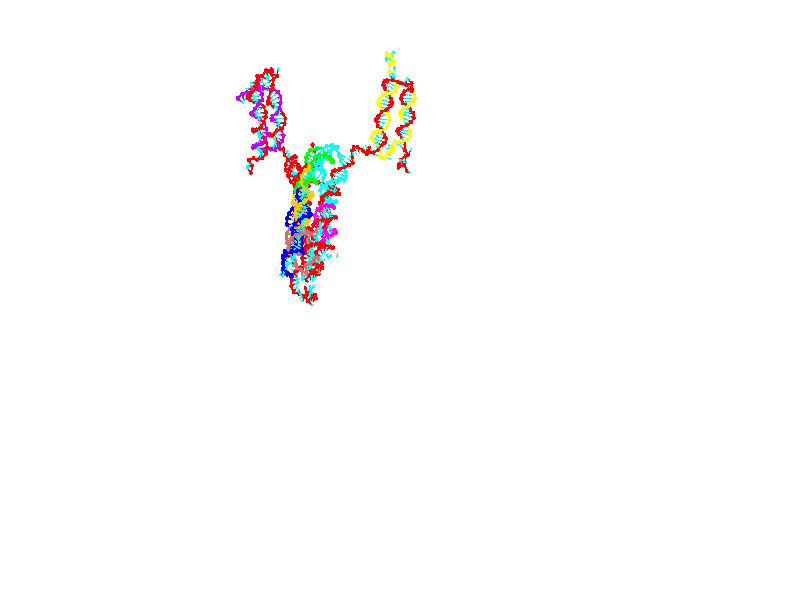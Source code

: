 // switches for output
#declare DRAW_BASES = 1; // possible values are 0, 1; only relevant for DNA ribbons
#declare DRAW_BASES_TYPE = 3; // possible values are 1, 2, 3; only relevant for DNA ribbons
#declare DRAW_FOG = 0; // set to 1 to enable fog

#include "colors.inc"

#include "transforms.inc"
background { rgb <1, 1, 1>}

#default {
   normal{
       ripples 0.25
       frequency 0.20
       turbulence 0.2
       lambda 5
   }
	finish {
		phong 0.1
		phong_size 40.
	}
}

// original window dimensions: 1024x640


// camera settings

camera {
	sky <0, 0.179814, -0.983701>
	up <0, 0.179814, -0.983701>
	right 1.6 * <1, 0, 0>
	location <25.469, 94.9851, 44.8844>
	look_at <25.469, 29.3977, 32.8955>
	direction <0, -65.5874, -11.9889>
	angle 67.0682
}


# declare cpy_camera_pos = <25.469, 94.9851, 44.8844>;
# if (DRAW_FOG = 1)
fog {
	fog_type 2
	up vnormalize(cpy_camera_pos)
	color rgbt<1,1,1,0.3>
	distance 1e-5
	fog_alt 3e-3
	fog_offset 28
}
# end


// LIGHTS

# declare lum = 6;
global_settings {
	ambient_light rgb lum * <0.05, 0.05, 0.05>
	max_trace_level 15
}# declare cpy_direct_light_amount = 0.25;
light_source
{	1000 * <-1, -1.16351, -0.803887>,
	rgb lum * cpy_direct_light_amount
	parallel
}

light_source
{	1000 * <1, 1.16351, 0.803887>,
	rgb lum * cpy_direct_light_amount
	parallel
}

// strand 0

// nucleotide -1

// particle -1
sphere {
	<4.716908, 14.972114, 15.249736> 0.250000
	pigment { color rgbt <1,0,0,0> }
	no_shadow
}
cylinder {
	<4.443709, 15.129054, 15.003298>,  <4.279789, 15.223218, 14.855435>, 0.100000
	pigment { color rgbt <1,0,0,0> }
	no_shadow
}
cylinder {
	<4.443709, 15.129054, 15.003298>,  <4.716908, 14.972114, 15.249736>, 0.100000
	pigment { color rgbt <1,0,0,0> }
	no_shadow
}

// particle -1
sphere {
	<4.443709, 15.129054, 15.003298> 0.100000
	pigment { color rgbt <1,0,0,0> }
	no_shadow
}
sphere {
	0, 1
	scale<0.080000,0.200000,0.300000>
	matrix <0.699864, 0.592942, -0.398259,
		0.209051, -0.703194, -0.679571,
		-0.682999, 0.392351, -0.616095,
		4.238809, 15.246759, 14.818469>
	pigment { color rgbt <0,1,1,0> }
	no_shadow
}
cylinder {
	<4.846882, 14.971261, 14.381730>,  <4.716908, 14.972114, 15.249736>, 0.130000
	pigment { color rgbt <1,0,0,0> }
	no_shadow
}

// nucleotide -1

// particle -1
sphere {
	<4.846882, 14.971261, 14.381730> 0.250000
	pigment { color rgbt <1,0,0,0> }
	no_shadow
}
cylinder {
	<4.648292, 15.272814, 14.553859>,  <4.529138, 15.453745, 14.657136>, 0.100000
	pigment { color rgbt <1,0,0,0> }
	no_shadow
}
cylinder {
	<4.648292, 15.272814, 14.553859>,  <4.846882, 14.971261, 14.381730>, 0.100000
	pigment { color rgbt <1,0,0,0> }
	no_shadow
}

// particle -1
sphere {
	<4.648292, 15.272814, 14.553859> 0.100000
	pigment { color rgbt <1,0,0,0> }
	no_shadow
}
sphere {
	0, 1
	scale<0.080000,0.200000,0.300000>
	matrix <0.569607, 0.657010, -0.493847,
		-0.655028, -0.000068, -0.755605,
		-0.496474, 0.753882, 0.430321,
		4.499350, 15.498979, 14.682955>
	pigment { color rgbt <0,1,1,0> }
	no_shadow
}
cylinder {
	<4.451621, 15.469587, 13.904955>,  <4.846882, 14.971261, 14.381730>, 0.130000
	pigment { color rgbt <1,0,0,0> }
	no_shadow
}

// nucleotide -1

// particle -1
sphere {
	<4.451621, 15.469587, 13.904955> 0.250000
	pigment { color rgbt <1,0,0,0> }
	no_shadow
}
cylinder {
	<4.570030, 15.677717, 14.225363>,  <4.641076, 15.802595, 14.417607>, 0.100000
	pigment { color rgbt <1,0,0,0> }
	no_shadow
}
cylinder {
	<4.570030, 15.677717, 14.225363>,  <4.451621, 15.469587, 13.904955>, 0.100000
	pigment { color rgbt <1,0,0,0> }
	no_shadow
}

// particle -1
sphere {
	<4.570030, 15.677717, 14.225363> 0.100000
	pigment { color rgbt <1,0,0,0> }
	no_shadow
}
sphere {
	0, 1
	scale<0.080000,0.200000,0.300000>
	matrix <0.557199, 0.587070, -0.587264,
		-0.775822, 0.620171, -0.116138,
		0.296023, 0.520324, 0.801020,
		4.658837, 15.833815, 14.465669>
	pigment { color rgbt <0,1,1,0> }
	no_shadow
}
cylinder {
	<5.048807, 15.264686, 13.555163>,  <4.451621, 15.469587, 13.904955>, 0.130000
	pigment { color rgbt <1,0,0,0> }
	no_shadow
}

// nucleotide -1

// particle -1
sphere {
	<5.048807, 15.264686, 13.555163> 0.250000
	pigment { color rgbt <1,0,0,0> }
	no_shadow
}
cylinder {
	<5.301063, 14.955137, 13.531780>,  <5.452416, 14.769408, 13.517751>, 0.100000
	pigment { color rgbt <1,0,0,0> }
	no_shadow
}
cylinder {
	<5.301063, 14.955137, 13.531780>,  <5.048807, 15.264686, 13.555163>, 0.100000
	pigment { color rgbt <1,0,0,0> }
	no_shadow
}

// particle -1
sphere {
	<5.301063, 14.955137, 13.531780> 0.100000
	pigment { color rgbt <1,0,0,0> }
	no_shadow
}
sphere {
	0, 1
	scale<0.080000,0.200000,0.300000>
	matrix <0.463469, 0.435962, -0.771449,
		0.622488, 0.459412, 0.633600,
		0.630639, -0.773872, -0.058457,
		5.490254, 14.722976, 13.514243>
	pigment { color rgbt <0,1,1,0> }
	no_shadow
}
cylinder {
	<5.634020, 15.493574, 13.886288>,  <5.048807, 15.264686, 13.555163>, 0.130000
	pigment { color rgbt <1,0,0,0> }
	no_shadow
}

// nucleotide -1

// particle -1
sphere {
	<5.634020, 15.493574, 13.886288> 0.250000
	pigment { color rgbt <1,0,0,0> }
	no_shadow
}
cylinder {
	<5.766203, 15.275986, 13.577771>,  <5.845514, 15.145432, 13.392661>, 0.100000
	pigment { color rgbt <1,0,0,0> }
	no_shadow
}
cylinder {
	<5.766203, 15.275986, 13.577771>,  <5.634020, 15.493574, 13.886288>, 0.100000
	pigment { color rgbt <1,0,0,0> }
	no_shadow
}

// particle -1
sphere {
	<5.766203, 15.275986, 13.577771> 0.100000
	pigment { color rgbt <1,0,0,0> }
	no_shadow
}
sphere {
	0, 1
	scale<0.080000,0.200000,0.300000>
	matrix <0.436608, 0.812613, -0.386049,
		0.836762, -0.209179, 0.506037,
		0.330459, -0.543971, -0.771292,
		5.865341, 15.112794, 13.346383>
	pigment { color rgbt <0,1,1,0> }
	no_shadow
}
cylinder {
	<6.431689, 15.710129, 13.736656>,  <5.634020, 15.493574, 13.886288>, 0.130000
	pigment { color rgbt <1,0,0,0> }
	no_shadow
}

// nucleotide -1

// particle -1
sphere {
	<6.431689, 15.710129, 13.736656> 0.250000
	pigment { color rgbt <1,0,0,0> }
	no_shadow
}
cylinder {
	<6.266816, 15.559351, 13.404868>,  <6.167892, 15.468884, 13.205795>, 0.100000
	pigment { color rgbt <1,0,0,0> }
	no_shadow
}
cylinder {
	<6.266816, 15.559351, 13.404868>,  <6.431689, 15.710129, 13.736656>, 0.100000
	pigment { color rgbt <1,0,0,0> }
	no_shadow
}

// particle -1
sphere {
	<6.266816, 15.559351, 13.404868> 0.100000
	pigment { color rgbt <1,0,0,0> }
	no_shadow
}
sphere {
	0, 1
	scale<0.080000,0.200000,0.300000>
	matrix <0.301003, 0.802946, -0.514467,
		0.859944, -0.461726, -0.217498,
		-0.412181, -0.376945, -0.829469,
		6.143162, 15.446267, 13.156028>
	pigment { color rgbt <0,1,1,0> }
	no_shadow
}
cylinder {
	<6.954116, 15.905522, 13.269198>,  <6.431689, 15.710129, 13.736656>, 0.130000
	pigment { color rgbt <1,0,0,0> }
	no_shadow
}

// nucleotide -1

// particle -1
sphere {
	<6.954116, 15.905522, 13.269198> 0.250000
	pigment { color rgbt <1,0,0,0> }
	no_shadow
}
cylinder {
	<6.607586, 15.825153, 13.086284>,  <6.399668, 15.776932, 12.976535>, 0.100000
	pigment { color rgbt <1,0,0,0> }
	no_shadow
}
cylinder {
	<6.607586, 15.825153, 13.086284>,  <6.954116, 15.905522, 13.269198>, 0.100000
	pigment { color rgbt <1,0,0,0> }
	no_shadow
}

// particle -1
sphere {
	<6.607586, 15.825153, 13.086284> 0.100000
	pigment { color rgbt <1,0,0,0> }
	no_shadow
}
sphere {
	0, 1
	scale<0.080000,0.200000,0.300000>
	matrix <0.161964, 0.753052, -0.637716,
		0.472492, -0.626533, -0.619845,
		-0.866325, -0.200923, -0.457286,
		6.347689, 15.764876, 12.949098>
	pigment { color rgbt <0,1,1,0> }
	no_shadow
}
cylinder {
	<7.104485, 15.876455, 12.503309>,  <6.954116, 15.905522, 13.269198>, 0.130000
	pigment { color rgbt <1,0,0,0> }
	no_shadow
}

// nucleotide -1

// particle -1
sphere {
	<7.104485, 15.876455, 12.503309> 0.250000
	pigment { color rgbt <1,0,0,0> }
	no_shadow
}
cylinder {
	<6.713991, 15.951752, 12.546268>,  <6.479695, 15.996930, 12.572043>, 0.100000
	pigment { color rgbt <1,0,0,0> }
	no_shadow
}
cylinder {
	<6.713991, 15.951752, 12.546268>,  <7.104485, 15.876455, 12.503309>, 0.100000
	pigment { color rgbt <1,0,0,0> }
	no_shadow
}

// particle -1
sphere {
	<6.713991, 15.951752, 12.546268> 0.100000
	pigment { color rgbt <1,0,0,0> }
	no_shadow
}
sphere {
	0, 1
	scale<0.080000,0.200000,0.300000>
	matrix <0.054322, 0.692268, -0.719593,
		-0.209805, -0.696657, -0.686040,
		-0.976233, 0.188241, 0.107397,
		6.421121, 16.008224, 12.578487>
	pigment { color rgbt <0,1,1,0> }
	no_shadow
}
cylinder {
	<6.886456, 15.866905, 11.886798>,  <7.104485, 15.876455, 12.503309>, 0.130000
	pigment { color rgbt <1,0,0,0> }
	no_shadow
}

// nucleotide -1

// particle -1
sphere {
	<6.886456, 15.866905, 11.886798> 0.250000
	pigment { color rgbt <1,0,0,0> }
	no_shadow
}
cylinder {
	<6.610942, 16.083172, 12.079985>,  <6.445634, 16.212933, 12.195897>, 0.100000
	pigment { color rgbt <1,0,0,0> }
	no_shadow
}
cylinder {
	<6.610942, 16.083172, 12.079985>,  <6.886456, 15.866905, 11.886798>, 0.100000
	pigment { color rgbt <1,0,0,0> }
	no_shadow
}

// particle -1
sphere {
	<6.610942, 16.083172, 12.079985> 0.100000
	pigment { color rgbt <1,0,0,0> }
	no_shadow
}
sphere {
	0, 1
	scale<0.080000,0.200000,0.300000>
	matrix <0.102994, 0.732413, -0.673026,
		-0.717614, -0.413826, -0.560159,
		-0.688783, 0.540666, 0.482968,
		6.404307, 16.245371, 12.224874>
	pigment { color rgbt <0,1,1,0> }
	no_shadow
}
cylinder {
	<6.452956, 16.173838, 11.297125>,  <6.886456, 15.866905, 11.886798>, 0.130000
	pigment { color rgbt <1,0,0,0> }
	no_shadow
}

// nucleotide -1

// particle -1
sphere {
	<6.452956, 16.173838, 11.297125> 0.250000
	pigment { color rgbt <1,0,0,0> }
	no_shadow
}
cylinder {
	<6.322800, 16.391809, 11.606234>,  <6.244706, 16.522593, 11.791698>, 0.100000
	pigment { color rgbt <1,0,0,0> }
	no_shadow
}
cylinder {
	<6.322800, 16.391809, 11.606234>,  <6.452956, 16.173838, 11.297125>, 0.100000
	pigment { color rgbt <1,0,0,0> }
	no_shadow
}

// particle -1
sphere {
	<6.322800, 16.391809, 11.606234> 0.100000
	pigment { color rgbt <1,0,0,0> }
	no_shadow
}
sphere {
	0, 1
	scale<0.080000,0.200000,0.300000>
	matrix <0.156595, 0.837016, -0.524292,
		-0.932523, -0.049587, -0.357690,
		-0.325390, 0.544927, 0.772771,
		6.225183, 16.555288, 11.838065>
	pigment { color rgbt <0,1,1,0> }
	no_shadow
}
cylinder {
	<6.045688, 16.703829, 10.992261>,  <6.452956, 16.173838, 11.297125>, 0.130000
	pigment { color rgbt <1,0,0,0> }
	no_shadow
}

// nucleotide -1

// particle -1
sphere {
	<6.045688, 16.703829, 10.992261> 0.250000
	pigment { color rgbt <1,0,0,0> }
	no_shadow
}
cylinder {
	<6.163551, 16.852554, 11.344381>,  <6.234269, 16.941790, 11.555654>, 0.100000
	pigment { color rgbt <1,0,0,0> }
	no_shadow
}
cylinder {
	<6.163551, 16.852554, 11.344381>,  <6.045688, 16.703829, 10.992261>, 0.100000
	pigment { color rgbt <1,0,0,0> }
	no_shadow
}

// particle -1
sphere {
	<6.163551, 16.852554, 11.344381> 0.100000
	pigment { color rgbt <1,0,0,0> }
	no_shadow
}
sphere {
	0, 1
	scale<0.080000,0.200000,0.300000>
	matrix <0.101198, 0.903879, -0.415646,
		-0.950229, 0.211558, 0.228708,
		0.294658, 0.371814, 0.880302,
		6.251948, 16.964098, 11.608472>
	pigment { color rgbt <0,1,1,0> }
	no_shadow
}
cylinder {
	<5.747980, 17.264378, 10.949400>,  <6.045688, 16.703829, 10.992261>, 0.130000
	pigment { color rgbt <1,0,0,0> }
	no_shadow
}

// nucleotide -1

// particle -1
sphere {
	<5.747980, 17.264378, 10.949400> 0.250000
	pigment { color rgbt <1,0,0,0> }
	no_shadow
}
cylinder {
	<6.002316, 17.319553, 11.253158>,  <6.154918, 17.352659, 11.435412>, 0.100000
	pigment { color rgbt <1,0,0,0> }
	no_shadow
}
cylinder {
	<6.002316, 17.319553, 11.253158>,  <5.747980, 17.264378, 10.949400>, 0.100000
	pigment { color rgbt <1,0,0,0> }
	no_shadow
}

// particle -1
sphere {
	<6.002316, 17.319553, 11.253158> 0.100000
	pigment { color rgbt <1,0,0,0> }
	no_shadow
}
sphere {
	0, 1
	scale<0.080000,0.200000,0.300000>
	matrix <0.106817, 0.958705, -0.263581,
		-0.764394, 0.248711, 0.594848,
		0.635840, 0.137940, 0.759395,
		6.193068, 17.360935, 11.480976>
	pigment { color rgbt <0,1,1,0> }
	no_shadow
}
cylinder {
	<5.532232, 17.712955, 11.339482>,  <5.747980, 17.264378, 10.949400>, 0.130000
	pigment { color rgbt <1,0,0,0> }
	no_shadow
}

// nucleotide -1

// particle -1
sphere {
	<5.532232, 17.712955, 11.339482> 0.250000
	pigment { color rgbt <1,0,0,0> }
	no_shadow
}
cylinder {
	<5.928503, 17.727236, 11.392066>,  <6.166266, 17.735804, 11.423616>, 0.100000
	pigment { color rgbt <1,0,0,0> }
	no_shadow
}
cylinder {
	<5.928503, 17.727236, 11.392066>,  <5.532232, 17.712955, 11.339482>, 0.100000
	pigment { color rgbt <1,0,0,0> }
	no_shadow
}

// particle -1
sphere {
	<5.928503, 17.727236, 11.392066> 0.100000
	pigment { color rgbt <1,0,0,0> }
	no_shadow
}
sphere {
	0, 1
	scale<0.080000,0.200000,0.300000>
	matrix <0.021560, 0.911792, -0.410085,
		-0.134504, 0.409097, 0.902523,
		0.990678, 0.035700, 0.131459,
		6.225707, 17.737946, 11.431504>
	pigment { color rgbt <0,1,1,0> }
	no_shadow
}
cylinder {
	<5.610047, 18.432240, 11.442701>,  <5.532232, 17.712955, 11.339482>, 0.130000
	pigment { color rgbt <1,0,0,0> }
	no_shadow
}

// nucleotide -1

// particle -1
sphere {
	<5.610047, 18.432240, 11.442701> 0.250000
	pigment { color rgbt <1,0,0,0> }
	no_shadow
}
cylinder {
	<5.957596, 18.252415, 11.359799>,  <6.166126, 18.144520, 11.310058>, 0.100000
	pigment { color rgbt <1,0,0,0> }
	no_shadow
}
cylinder {
	<5.957596, 18.252415, 11.359799>,  <5.610047, 18.432240, 11.442701>, 0.100000
	pigment { color rgbt <1,0,0,0> }
	no_shadow
}

// particle -1
sphere {
	<5.957596, 18.252415, 11.359799> 0.100000
	pigment { color rgbt <1,0,0,0> }
	no_shadow
}
sphere {
	0, 1
	scale<0.080000,0.200000,0.300000>
	matrix <0.256329, 0.766746, -0.588554,
		0.423503, 0.458253, 0.781440,
		0.868873, -0.449561, -0.207256,
		6.218258, 18.117546, 11.297623>
	pigment { color rgbt <0,1,1,0> }
	no_shadow
}
cylinder {
	<6.248270, 18.830702, 11.636320>,  <5.610047, 18.432240, 11.442701>, 0.130000
	pigment { color rgbt <1,0,0,0> }
	no_shadow
}

// nucleotide -1

// particle -1
sphere {
	<6.248270, 18.830702, 11.636320> 0.250000
	pigment { color rgbt <1,0,0,0> }
	no_shadow
}
cylinder {
	<6.390409, 18.584011, 11.355356>,  <6.475692, 18.435997, 11.186778>, 0.100000
	pigment { color rgbt <1,0,0,0> }
	no_shadow
}
cylinder {
	<6.390409, 18.584011, 11.355356>,  <6.248270, 18.830702, 11.636320>, 0.100000
	pigment { color rgbt <1,0,0,0> }
	no_shadow
}

// particle -1
sphere {
	<6.390409, 18.584011, 11.355356> 0.100000
	pigment { color rgbt <1,0,0,0> }
	no_shadow
}
sphere {
	0, 1
	scale<0.080000,0.200000,0.300000>
	matrix <0.310070, 0.786677, -0.533850,
		0.881808, -0.028093, 0.470772,
		0.355348, -0.616725, -0.702409,
		6.497014, 18.398994, 11.144633>
	pigment { color rgbt <0,1,1,0> }
	no_shadow
}
cylinder {
	<6.893512, 19.080309, 11.515516>,  <6.248270, 18.830702, 11.636320>, 0.130000
	pigment { color rgbt <1,0,0,0> }
	no_shadow
}

// nucleotide -1

// particle -1
sphere {
	<6.893512, 19.080309, 11.515516> 0.250000
	pigment { color rgbt <1,0,0,0> }
	no_shadow
}
cylinder {
	<6.793001, 18.872082, 11.189114>,  <6.732695, 18.747145, 10.993272>, 0.100000
	pigment { color rgbt <1,0,0,0> }
	no_shadow
}
cylinder {
	<6.793001, 18.872082, 11.189114>,  <6.893512, 19.080309, 11.515516>, 0.100000
	pigment { color rgbt <1,0,0,0> }
	no_shadow
}

// particle -1
sphere {
	<6.793001, 18.872082, 11.189114> 0.100000
	pigment { color rgbt <1,0,0,0> }
	no_shadow
}
sphere {
	0, 1
	scale<0.080000,0.200000,0.300000>
	matrix <0.280022, 0.767907, -0.576113,
		0.926525, -0.373263, -0.047186,
		-0.251277, -0.520570, -0.816007,
		6.717618, 18.715910, 10.944311>
	pigment { color rgbt <0,1,1,0> }
	no_shadow
}
cylinder {
	<7.267370, 19.345795, 10.959675>,  <6.893512, 19.080309, 11.515516>, 0.130000
	pigment { color rgbt <1,0,0,0> }
	no_shadow
}

// nucleotide -1

// particle -1
sphere {
	<7.267370, 19.345795, 10.959675> 0.250000
	pigment { color rgbt <1,0,0,0> }
	no_shadow
}
cylinder {
	<6.985943, 19.140341, 10.763237>,  <6.817087, 19.017069, 10.645374>, 0.100000
	pigment { color rgbt <1,0,0,0> }
	no_shadow
}
cylinder {
	<6.985943, 19.140341, 10.763237>,  <7.267370, 19.345795, 10.959675>, 0.100000
	pigment { color rgbt <1,0,0,0> }
	no_shadow
}

// particle -1
sphere {
	<6.985943, 19.140341, 10.763237> 0.100000
	pigment { color rgbt <1,0,0,0> }
	no_shadow
}
sphere {
	0, 1
	scale<0.080000,0.200000,0.300000>
	matrix <-0.086067, 0.747574, -0.658579,
		0.705394, -0.421090, -0.570178,
		-0.703571, -0.513631, -0.491092,
		6.774873, 18.986250, 10.615909>
	pigment { color rgbt <0,1,1,0> }
	no_shadow
}
cylinder {
	<7.576013, 19.366547, 10.350106>,  <7.267370, 19.345795, 10.959675>, 0.130000
	pigment { color rgbt <1,0,0,0> }
	no_shadow
}

// nucleotide -1

// particle -1
sphere {
	<7.576013, 19.366547, 10.350106> 0.250000
	pigment { color rgbt <1,0,0,0> }
	no_shadow
}
cylinder {
	<7.181967, 19.311022, 10.309556>,  <6.945539, 19.277706, 10.285226>, 0.100000
	pigment { color rgbt <1,0,0,0> }
	no_shadow
}
cylinder {
	<7.181967, 19.311022, 10.309556>,  <7.576013, 19.366547, 10.350106>, 0.100000
	pigment { color rgbt <1,0,0,0> }
	no_shadow
}

// particle -1
sphere {
	<7.181967, 19.311022, 10.309556> 0.100000
	pigment { color rgbt <1,0,0,0> }
	no_shadow
}
sphere {
	0, 1
	scale<0.080000,0.200000,0.300000>
	matrix <-0.009184, 0.631431, -0.775378,
		0.171644, -0.762906, -0.623307,
		-0.985116, -0.138814, -0.101375,
		6.886432, 19.269377, 10.279143>
	pigment { color rgbt <0,1,1,0> }
	no_shadow
}
cylinder {
	<7.501898, 19.159828, 9.731535>,  <7.576013, 19.366547, 10.350106>, 0.130000
	pigment { color rgbt <1,0,0,0> }
	no_shadow
}

// nucleotide -1

// particle -1
sphere {
	<7.501898, 19.159828, 9.731535> 0.250000
	pigment { color rgbt <1,0,0,0> }
	no_shadow
}
cylinder {
	<7.140151, 19.295147, 9.835591>,  <6.923103, 19.376339, 9.898026>, 0.100000
	pigment { color rgbt <1,0,0,0> }
	no_shadow
}
cylinder {
	<7.140151, 19.295147, 9.835591>,  <7.501898, 19.159828, 9.731535>, 0.100000
	pigment { color rgbt <1,0,0,0> }
	no_shadow
}

// particle -1
sphere {
	<7.140151, 19.295147, 9.835591> 0.100000
	pigment { color rgbt <1,0,0,0> }
	no_shadow
}
sphere {
	0, 1
	scale<0.080000,0.200000,0.300000>
	matrix <-0.013831, 0.586027, -0.810174,
		-0.426530, -0.736293, -0.525305,
		-0.904368, 0.338298, 0.260141,
		6.868841, 19.396637, 9.913633>
	pigment { color rgbt <0,1,1,0> }
	no_shadow
}
cylinder {
	<7.215116, 19.364441, 9.136701>,  <7.501898, 19.159828, 9.731535>, 0.130000
	pigment { color rgbt <1,0,0,0> }
	no_shadow
}

// nucleotide -1

// particle -1
sphere {
	<7.215116, 19.364441, 9.136701> 0.250000
	pigment { color rgbt <1,0,0,0> }
	no_shadow
}
cylinder {
	<6.931368, 19.548471, 9.350288>,  <6.761119, 19.658890, 9.478441>, 0.100000
	pigment { color rgbt <1,0,0,0> }
	no_shadow
}
cylinder {
	<6.931368, 19.548471, 9.350288>,  <7.215116, 19.364441, 9.136701>, 0.100000
	pigment { color rgbt <1,0,0,0> }
	no_shadow
}

// particle -1
sphere {
	<6.931368, 19.548471, 9.350288> 0.100000
	pigment { color rgbt <1,0,0,0> }
	no_shadow
}
sphere {
	0, 1
	scale<0.080000,0.200000,0.300000>
	matrix <-0.173519, 0.620271, -0.764954,
		-0.683143, -0.635290, -0.360170,
		-0.709371, 0.460077, 0.533969,
		6.718557, 19.686495, 9.510479>
	pigment { color rgbt <0,1,1,0> }
	no_shadow
}
cylinder {
	<6.602887, 19.480915, 8.685161>,  <7.215116, 19.364441, 9.136701>, 0.130000
	pigment { color rgbt <1,0,0,0> }
	no_shadow
}

// nucleotide -1

// particle -1
sphere {
	<6.602887, 19.480915, 8.685161> 0.250000
	pigment { color rgbt <1,0,0,0> }
	no_shadow
}
cylinder {
	<6.575752, 19.733774, 8.993910>,  <6.559471, 19.885490, 9.179159>, 0.100000
	pigment { color rgbt <1,0,0,0> }
	no_shadow
}
cylinder {
	<6.575752, 19.733774, 8.993910>,  <6.602887, 19.480915, 8.685161>, 0.100000
	pigment { color rgbt <1,0,0,0> }
	no_shadow
}

// particle -1
sphere {
	<6.575752, 19.733774, 8.993910> 0.100000
	pigment { color rgbt <1,0,0,0> }
	no_shadow
}
sphere {
	0, 1
	scale<0.080000,0.200000,0.300000>
	matrix <-0.240981, 0.740366, -0.627524,
		-0.968156, -0.228576, 0.102111,
		-0.067838, 0.632148, 0.771872,
		6.555400, 19.923418, 9.225471>
	pigment { color rgbt <0,1,1,0> }
	no_shadow
}
cylinder {
	<5.961385, 19.692699, 8.710910>,  <6.602887, 19.480915, 8.685161>, 0.130000
	pigment { color rgbt <1,0,0,0> }
	no_shadow
}

// nucleotide -1

// particle -1
sphere {
	<5.961385, 19.692699, 8.710910> 0.250000
	pigment { color rgbt <1,0,0,0> }
	no_shadow
}
cylinder {
	<6.190993, 19.970995, 8.883628>,  <6.328758, 20.137972, 8.987259>, 0.100000
	pigment { color rgbt <1,0,0,0> }
	no_shadow
}
cylinder {
	<6.190993, 19.970995, 8.883628>,  <5.961385, 19.692699, 8.710910>, 0.100000
	pigment { color rgbt <1,0,0,0> }
	no_shadow
}

// particle -1
sphere {
	<6.190993, 19.970995, 8.883628> 0.100000
	pigment { color rgbt <1,0,0,0> }
	no_shadow
}
sphere {
	0, 1
	scale<0.080000,0.200000,0.300000>
	matrix <-0.405116, 0.699564, -0.588635,
		-0.711605, 0.162961, 0.683419,
		0.574020, 0.695740, 0.431795,
		6.363199, 20.179716, 9.013166>
	pigment { color rgbt <0,1,1,0> }
	no_shadow
}
cylinder {
	<5.524538, 20.292328, 8.714445>,  <5.961385, 19.692699, 8.710910>, 0.130000
	pigment { color rgbt <1,0,0,0> }
	no_shadow
}

// nucleotide -1

// particle -1
sphere {
	<5.524538, 20.292328, 8.714445> 0.250000
	pigment { color rgbt <1,0,0,0> }
	no_shadow
}
cylinder {
	<5.889594, 20.430891, 8.801246>,  <6.108628, 20.514029, 8.853326>, 0.100000
	pigment { color rgbt <1,0,0,0> }
	no_shadow
}
cylinder {
	<5.889594, 20.430891, 8.801246>,  <5.524538, 20.292328, 8.714445>, 0.100000
	pigment { color rgbt <1,0,0,0> }
	no_shadow
}

// particle -1
sphere {
	<5.889594, 20.430891, 8.801246> 0.100000
	pigment { color rgbt <1,0,0,0> }
	no_shadow
}
sphere {
	0, 1
	scale<0.080000,0.200000,0.300000>
	matrix <-0.230281, 0.874325, -0.427232,
		-0.337726, 0.339938, 0.877715,
		0.912640, 0.346408, 0.217001,
		6.163386, 20.534813, 8.866346>
	pigment { color rgbt <0,1,1,0> }
	no_shadow
}
cylinder {
	<5.437108, 20.958710, 8.865370>,  <5.524538, 20.292328, 8.714445>, 0.130000
	pigment { color rgbt <1,0,0,0> }
	no_shadow
}

// nucleotide -1

// particle -1
sphere {
	<5.437108, 20.958710, 8.865370> 0.250000
	pigment { color rgbt <1,0,0,0> }
	no_shadow
}
cylinder {
	<5.827752, 20.971317, 8.780292>,  <6.062139, 20.978882, 8.729244>, 0.100000
	pigment { color rgbt <1,0,0,0> }
	no_shadow
}
cylinder {
	<5.827752, 20.971317, 8.780292>,  <5.437108, 20.958710, 8.865370>, 0.100000
	pigment { color rgbt <1,0,0,0> }
	no_shadow
}

// particle -1
sphere {
	<5.827752, 20.971317, 8.780292> 0.100000
	pigment { color rgbt <1,0,0,0> }
	no_shadow
}
sphere {
	0, 1
	scale<0.080000,0.200000,0.300000>
	matrix <-0.134497, 0.861330, -0.489920,
		0.167760, 0.507068, 0.845422,
		0.976610, 0.031518, -0.212696,
		6.120735, 20.980772, 8.716483>
	pigment { color rgbt <0,1,1,0> }
	no_shadow
}
cylinder {
	<5.676468, 21.690159, 9.054429>,  <5.437108, 20.958710, 8.865370>, 0.130000
	pigment { color rgbt <1,0,0,0> }
	no_shadow
}

// nucleotide -1

// particle -1
sphere {
	<5.676468, 21.690159, 9.054429> 0.250000
	pigment { color rgbt <1,0,0,0> }
	no_shadow
}
cylinder {
	<5.929904, 21.502722, 8.808182>,  <6.081965, 21.390259, 8.660434>, 0.100000
	pigment { color rgbt <1,0,0,0> }
	no_shadow
}
cylinder {
	<5.929904, 21.502722, 8.808182>,  <5.676468, 21.690159, 9.054429>, 0.100000
	pigment { color rgbt <1,0,0,0> }
	no_shadow
}

// particle -1
sphere {
	<5.929904, 21.502722, 8.808182> 0.100000
	pigment { color rgbt <1,0,0,0> }
	no_shadow
}
sphere {
	0, 1
	scale<0.080000,0.200000,0.300000>
	matrix <-0.084889, 0.748801, -0.657336,
		0.768999, 0.468740, 0.434654,
		0.633589, -0.468593, -0.615618,
		6.119980, 21.362144, 8.623496>
	pigment { color rgbt <0,1,1,0> }
	no_shadow
}
cylinder {
	<6.211686, 22.176519, 8.815499>,  <5.676468, 21.690159, 9.054429>, 0.130000
	pigment { color rgbt <1,0,0,0> }
	no_shadow
}

// nucleotide -1

// particle -1
sphere {
	<6.211686, 22.176519, 8.815499> 0.250000
	pigment { color rgbt <1,0,0,0> }
	no_shadow
}
cylinder {
	<6.144439, 21.887297, 8.547492>,  <6.104091, 21.713762, 8.386687>, 0.100000
	pigment { color rgbt <1,0,0,0> }
	no_shadow
}
cylinder {
	<6.144439, 21.887297, 8.547492>,  <6.211686, 22.176519, 8.815499>, 0.100000
	pigment { color rgbt <1,0,0,0> }
	no_shadow
}

// particle -1
sphere {
	<6.144439, 21.887297, 8.547492> 0.100000
	pigment { color rgbt <1,0,0,0> }
	no_shadow
}
sphere {
	0, 1
	scale<0.080000,0.200000,0.300000>
	matrix <0.026556, 0.676123, -0.736310,
		0.985409, -0.141579, -0.094466,
		-0.168117, -0.723058, -0.670018,
		6.094004, 21.670380, 8.346487>
	pigment { color rgbt <0,1,1,0> }
	no_shadow
}
cylinder {
	<6.848767, 22.154594, 8.274921>,  <6.211686, 22.176519, 8.815499>, 0.130000
	pigment { color rgbt <1,0,0,0> }
	no_shadow
}

// nucleotide -1

// particle -1
sphere {
	<6.848767, 22.154594, 8.274921> 0.250000
	pigment { color rgbt <1,0,0,0> }
	no_shadow
}
cylinder {
	<6.478330, 22.077541, 8.145158>,  <6.256067, 22.031309, 8.067300>, 0.100000
	pigment { color rgbt <1,0,0,0> }
	no_shadow
}
cylinder {
	<6.478330, 22.077541, 8.145158>,  <6.848767, 22.154594, 8.274921>, 0.100000
	pigment { color rgbt <1,0,0,0> }
	no_shadow
}

// particle -1
sphere {
	<6.478330, 22.077541, 8.145158> 0.100000
	pigment { color rgbt <1,0,0,0> }
	no_shadow
}
sphere {
	0, 1
	scale<0.080000,0.200000,0.300000>
	matrix <0.073495, 0.751261, -0.655901,
		0.370064, -0.631268, -0.681581,
		-0.926095, -0.192633, -0.324410,
		6.200501, 22.019751, 8.047834>
	pigment { color rgbt <0,1,1,0> }
	no_shadow
}
cylinder {
	<6.840289, 21.869272, 7.605179>,  <6.848767, 22.154594, 8.274921>, 0.130000
	pigment { color rgbt <1,0,0,0> }
	no_shadow
}

// nucleotide -1

// particle -1
sphere {
	<6.840289, 21.869272, 7.605179> 0.250000
	pigment { color rgbt <1,0,0,0> }
	no_shadow
}
cylinder {
	<6.522869, 22.094028, 7.698609>,  <6.332417, 22.228882, 7.754668>, 0.100000
	pigment { color rgbt <1,0,0,0> }
	no_shadow
}
cylinder {
	<6.522869, 22.094028, 7.698609>,  <6.840289, 21.869272, 7.605179>, 0.100000
	pigment { color rgbt <1,0,0,0> }
	no_shadow
}

// particle -1
sphere {
	<6.522869, 22.094028, 7.698609> 0.100000
	pigment { color rgbt <1,0,0,0> }
	no_shadow
}
sphere {
	0, 1
	scale<0.080000,0.200000,0.300000>
	matrix <0.255795, 0.656319, -0.709799,
		-0.552129, -0.503514, -0.664551,
		-0.793551, 0.561889, 0.233576,
		6.284803, 22.262594, 7.768682>
	pigment { color rgbt <0,1,1,0> }
	no_shadow
}
cylinder {
	<6.982313, 22.364836, 7.047560>,  <6.840289, 21.869272, 7.605179>, 0.130000
	pigment { color rgbt <1,0,0,0> }
	no_shadow
}

// nucleotide -1

// particle -1
sphere {
	<6.982313, 22.364836, 7.047560> 0.250000
	pigment { color rgbt <1,0,0,0> }
	no_shadow
}
cylinder {
	<7.225131, 22.086073, 7.200305>,  <7.370821, 21.918816, 7.291951>, 0.100000
	pigment { color rgbt <1,0,0,0> }
	no_shadow
}
cylinder {
	<7.225131, 22.086073, 7.200305>,  <6.982313, 22.364836, 7.047560>, 0.100000
	pigment { color rgbt <1,0,0,0> }
	no_shadow
}

// particle -1
sphere {
	<7.225131, 22.086073, 7.200305> 0.100000
	pigment { color rgbt <1,0,0,0> }
	no_shadow
}
sphere {
	0, 1
	scale<0.080000,0.200000,0.300000>
	matrix <-0.427627, -0.691499, -0.582206,
		0.669801, 0.190130, -0.717786,
		0.607044, -0.696907, 0.381862,
		7.407244, 21.877001, 7.314863>
	pigment { color rgbt <0,1,1,0> }
	no_shadow
}
cylinder {
	<7.456588, 21.906513, 6.789930>,  <6.982313, 22.364836, 7.047560>, 0.130000
	pigment { color rgbt <1,0,0,0> }
	no_shadow
}

// nucleotide -1

// particle -1
sphere {
	<7.456588, 21.906513, 6.789930> 0.250000
	pigment { color rgbt <1,0,0,0> }
	no_shadow
}
cylinder {
	<7.804297, 21.738424, 6.894068>,  <8.012923, 21.637571, 6.956551>, 0.100000
	pigment { color rgbt <1,0,0,0> }
	no_shadow
}
cylinder {
	<7.804297, 21.738424, 6.894068>,  <7.456588, 21.906513, 6.789930>, 0.100000
	pigment { color rgbt <1,0,0,0> }
	no_shadow
}

// particle -1
sphere {
	<7.804297, 21.738424, 6.894068> 0.100000
	pigment { color rgbt <1,0,0,0> }
	no_shadow
}
sphere {
	0, 1
	scale<0.080000,0.200000,0.300000>
	matrix <0.082445, -0.396040, -0.914524,
		0.487409, 0.816435, -0.309622,
		0.869273, -0.420221, 0.260345,
		8.065080, 21.612358, 6.972172>
	pigment { color rgbt <0,1,1,0> }
	no_shadow
}
cylinder {
	<8.056026, 22.164824, 6.254832>,  <7.456588, 21.906513, 6.789930>, 0.130000
	pigment { color rgbt <1,0,0,0> }
	no_shadow
}

// nucleotide -1

// particle -1
sphere {
	<8.056026, 22.164824, 6.254832> 0.250000
	pigment { color rgbt <1,0,0,0> }
	no_shadow
}
cylinder {
	<8.100736, 21.809525, 6.433057>,  <8.127562, 21.596346, 6.539992>, 0.100000
	pigment { color rgbt <1,0,0,0> }
	no_shadow
}
cylinder {
	<8.100736, 21.809525, 6.433057>,  <8.056026, 22.164824, 6.254832>, 0.100000
	pigment { color rgbt <1,0,0,0> }
	no_shadow
}

// particle -1
sphere {
	<8.100736, 21.809525, 6.433057> 0.100000
	pigment { color rgbt <1,0,0,0> }
	no_shadow
}
sphere {
	0, 1
	scale<0.080000,0.200000,0.300000>
	matrix <0.072558, -0.439880, -0.895121,
		0.991081, 0.132379, 0.015283,
		0.111773, -0.888246, 0.445562,
		8.134268, 21.543051, 6.566725>
	pigment { color rgbt <0,1,1,0> }
	no_shadow
}
cylinder {
	<8.623317, 21.764467, 5.942911>,  <8.056026, 22.164824, 6.254832>, 0.130000
	pigment { color rgbt <1,0,0,0> }
	no_shadow
}

// nucleotide -1

// particle -1
sphere {
	<8.623317, 21.764467, 5.942911> 0.250000
	pigment { color rgbt <1,0,0,0> }
	no_shadow
}
cylinder {
	<8.295427, 21.561852, 6.049850>,  <8.098694, 21.440283, 6.114013>, 0.100000
	pigment { color rgbt <1,0,0,0> }
	no_shadow
}
cylinder {
	<8.295427, 21.561852, 6.049850>,  <8.623317, 21.764467, 5.942911>, 0.100000
	pigment { color rgbt <1,0,0,0> }
	no_shadow
}

// particle -1
sphere {
	<8.295427, 21.561852, 6.049850> 0.100000
	pigment { color rgbt <1,0,0,0> }
	no_shadow
}
sphere {
	0, 1
	scale<0.080000,0.200000,0.300000>
	matrix <-0.098528, -0.335102, -0.937016,
		0.564223, -0.794434, 0.224782,
		-0.819723, -0.506538, 0.267346,
		8.049511, 21.409889, 6.130054>
	pigment { color rgbt <0,1,1,0> }
	no_shadow
}
cylinder {
	<8.590931, 21.038345, 5.722619>,  <8.623317, 21.764467, 5.942911>, 0.130000
	pigment { color rgbt <1,0,0,0> }
	no_shadow
}

// nucleotide -1

// particle -1
sphere {
	<8.590931, 21.038345, 5.722619> 0.250000
	pigment { color rgbt <1,0,0,0> }
	no_shadow
}
cylinder {
	<8.196434, 21.075335, 5.777424>,  <7.959735, 21.097528, 5.810307>, 0.100000
	pigment { color rgbt <1,0,0,0> }
	no_shadow
}
cylinder {
	<8.196434, 21.075335, 5.777424>,  <8.590931, 21.038345, 5.722619>, 0.100000
	pigment { color rgbt <1,0,0,0> }
	no_shadow
}

// particle -1
sphere {
	<8.196434, 21.075335, 5.777424> 0.100000
	pigment { color rgbt <1,0,0,0> }
	no_shadow
}
sphere {
	0, 1
	scale<0.080000,0.200000,0.300000>
	matrix <-0.165235, -0.528527, -0.832680,
		-0.004584, -0.843865, 0.536536,
		-0.986243, 0.092471, 0.137014,
		7.900561, 21.103077, 5.818528>
	pigment { color rgbt <0,1,1,0> }
	no_shadow
}
cylinder {
	<8.377264, 20.433048, 5.802989>,  <8.590931, 21.038345, 5.722619>, 0.130000
	pigment { color rgbt <1,0,0,0> }
	no_shadow
}

// nucleotide -1

// particle -1
sphere {
	<8.377264, 20.433048, 5.802989> 0.250000
	pigment { color rgbt <1,0,0,0> }
	no_shadow
}
cylinder {
	<8.069109, 20.650175, 5.669211>,  <7.884216, 20.780451, 5.588945>, 0.100000
	pigment { color rgbt <1,0,0,0> }
	no_shadow
}
cylinder {
	<8.069109, 20.650175, 5.669211>,  <8.377264, 20.433048, 5.802989>, 0.100000
	pigment { color rgbt <1,0,0,0> }
	no_shadow
}

// particle -1
sphere {
	<8.069109, 20.650175, 5.669211> 0.100000
	pigment { color rgbt <1,0,0,0> }
	no_shadow
}
sphere {
	0, 1
	scale<0.080000,0.200000,0.300000>
	matrix <-0.095382, -0.616774, -0.781340,
		-0.630400, -0.570036, 0.526930,
		-0.770389, 0.542816, -0.334443,
		7.837992, 20.813021, 5.568879>
	pigment { color rgbt <0,1,1,0> }
	no_shadow
}
cylinder {
	<9.004902, 19.828281, 5.694261>,  <8.377264, 20.433048, 5.802989>, 0.130000
	pigment { color rgbt <1,0,0,0> }
	no_shadow
}

// nucleotide -1

// particle -1
sphere {
	<9.004902, 19.828281, 5.694261> 0.250000
	pigment { color rgbt <1,0,0,0> }
	no_shadow
}
cylinder {
	<9.066413, 19.917446, 5.309208>,  <9.103319, 19.970945, 5.078176>, 0.100000
	pigment { color rgbt <1,0,0,0> }
	no_shadow
}
cylinder {
	<9.066413, 19.917446, 5.309208>,  <9.004902, 19.828281, 5.694261>, 0.100000
	pigment { color rgbt <1,0,0,0> }
	no_shadow
}

// particle -1
sphere {
	<9.066413, 19.917446, 5.309208> 0.100000
	pigment { color rgbt <1,0,0,0> }
	no_shadow
}
sphere {
	0, 1
	scale<0.080000,0.200000,0.300000>
	matrix <-0.269200, 0.946820, 0.176246,
		0.950728, 0.232038, 0.205608,
		0.153778, 0.222912, -0.962633,
		9.112546, 19.984320, 5.020418>
	pigment { color rgbt <0,1,1,0> }
	no_shadow
}
cylinder {
	<8.401894, 19.426130, 5.903714>,  <9.004902, 19.828281, 5.694261>, 0.130000
	pigment { color rgbt <1,0,0,0> }
	no_shadow
}

// nucleotide -1

// particle -1
sphere {
	<8.401894, 19.426130, 5.903714> 0.250000
	pigment { color rgbt <1,0,0,0> }
	no_shadow
}
cylinder {
	<8.029458, 19.349268, 6.027747>,  <7.805997, 19.303150, 6.102166>, 0.100000
	pigment { color rgbt <1,0,0,0> }
	no_shadow
}
cylinder {
	<8.029458, 19.349268, 6.027747>,  <8.401894, 19.426130, 5.903714>, 0.100000
	pigment { color rgbt <1,0,0,0> }
	no_shadow
}

// particle -1
sphere {
	<8.029458, 19.349268, 6.027747> 0.100000
	pigment { color rgbt <1,0,0,0> }
	no_shadow
}
sphere {
	0, 1
	scale<0.080000,0.200000,0.300000>
	matrix <0.364418, -0.528523, 0.766722,
		0.016555, 0.826886, 0.562126,
		-0.931088, -0.192156, 0.310081,
		7.750132, 19.291620, 6.120771>
	pigment { color rgbt <0,1,1,0> }
	no_shadow
}
cylinder {
	<8.372690, 19.559120, 6.599255>,  <8.401894, 19.426130, 5.903714>, 0.130000
	pigment { color rgbt <1,0,0,0> }
	no_shadow
}

// nucleotide -1

// particle -1
sphere {
	<8.372690, 19.559120, 6.599255> 0.250000
	pigment { color rgbt <1,0,0,0> }
	no_shadow
}
cylinder {
	<8.071324, 19.300192, 6.553053>,  <7.890505, 19.144835, 6.525332>, 0.100000
	pigment { color rgbt <1,0,0,0> }
	no_shadow
}
cylinder {
	<8.071324, 19.300192, 6.553053>,  <8.372690, 19.559120, 6.599255>, 0.100000
	pigment { color rgbt <1,0,0,0> }
	no_shadow
}

// particle -1
sphere {
	<8.071324, 19.300192, 6.553053> 0.100000
	pigment { color rgbt <1,0,0,0> }
	no_shadow
}
sphere {
	0, 1
	scale<0.080000,0.200000,0.300000>
	matrix <0.198002, -0.390849, 0.898906,
		-0.627025, 0.654379, 0.422643,
		-0.753415, -0.647321, -0.115504,
		7.845300, 19.105995, 6.518402>
	pigment { color rgbt <0,1,1,0> }
	no_shadow
}
cylinder {
	<8.107671, 19.432993, 7.305557>,  <8.372690, 19.559120, 6.599255>, 0.130000
	pigment { color rgbt <1,0,0,0> }
	no_shadow
}

// nucleotide -1

// particle -1
sphere {
	<8.107671, 19.432993, 7.305557> 0.250000
	pigment { color rgbt <1,0,0,0> }
	no_shadow
}
cylinder {
	<7.981586, 19.119902, 7.090903>,  <7.905934, 18.932047, 6.962110>, 0.100000
	pigment { color rgbt <1,0,0,0> }
	no_shadow
}
cylinder {
	<7.981586, 19.119902, 7.090903>,  <8.107671, 19.432993, 7.305557>, 0.100000
	pigment { color rgbt <1,0,0,0> }
	no_shadow
}

// particle -1
sphere {
	<7.981586, 19.119902, 7.090903> 0.100000
	pigment { color rgbt <1,0,0,0> }
	no_shadow
}
sphere {
	0, 1
	scale<0.080000,0.200000,0.300000>
	matrix <0.205843, -0.608391, 0.766479,
		-0.926429, 0.131141, 0.352891,
		-0.315212, -0.782728, -0.536636,
		7.887022, 18.885084, 6.929912>
	pigment { color rgbt <0,1,1,0> }
	no_shadow
}
cylinder {
	<7.740536, 18.982096, 7.856339>,  <8.107671, 19.432993, 7.305557>, 0.130000
	pigment { color rgbt <1,0,0,0> }
	no_shadow
}

// nucleotide -1

// particle -1
sphere {
	<7.740536, 18.982096, 7.856339> 0.250000
	pigment { color rgbt <1,0,0,0> }
	no_shadow
}
cylinder {
	<7.815345, 18.746256, 7.542042>,  <7.860231, 18.604752, 7.353464>, 0.100000
	pigment { color rgbt <1,0,0,0> }
	no_shadow
}
cylinder {
	<7.815345, 18.746256, 7.542042>,  <7.740536, 18.982096, 7.856339>, 0.100000
	pigment { color rgbt <1,0,0,0> }
	no_shadow
}

// particle -1
sphere {
	<7.815345, 18.746256, 7.542042> 0.100000
	pigment { color rgbt <1,0,0,0> }
	no_shadow
}
sphere {
	0, 1
	scale<0.080000,0.200000,0.300000>
	matrix <0.175560, -0.766918, 0.617264,
		-0.966541, -0.253388, -0.039921,
		0.187023, -0.589602, -0.785743,
		7.871452, 18.569376, 7.306319>
	pigment { color rgbt <0,1,1,0> }
	no_shadow
}
cylinder {
	<7.505373, 18.343756, 8.050581>,  <7.740536, 18.982096, 7.856339>, 0.130000
	pigment { color rgbt <1,0,0,0> }
	no_shadow
}

// nucleotide -1

// particle -1
sphere {
	<7.505373, 18.343756, 8.050581> 0.250000
	pigment { color rgbt <1,0,0,0> }
	no_shadow
}
cylinder {
	<7.726025, 18.241182, 7.733105>,  <7.858417, 18.179638, 7.542619>, 0.100000
	pigment { color rgbt <1,0,0,0> }
	no_shadow
}
cylinder {
	<7.726025, 18.241182, 7.733105>,  <7.505373, 18.343756, 8.050581>, 0.100000
	pigment { color rgbt <1,0,0,0> }
	no_shadow
}

// particle -1
sphere {
	<7.726025, 18.241182, 7.733105> 0.100000
	pigment { color rgbt <1,0,0,0> }
	no_shadow
}
sphere {
	0, 1
	scale<0.080000,0.200000,0.300000>
	matrix <0.249727, -0.857140, 0.450497,
		-0.795826, -0.446714, -0.408788,
		0.551632, -0.256432, -0.793691,
		7.891514, 18.164253, 7.494998>
	pigment { color rgbt <0,1,1,0> }
	no_shadow
}
cylinder {
	<7.328380, 17.624989, 7.936976>,  <7.505373, 18.343756, 8.050581>, 0.130000
	pigment { color rgbt <1,0,0,0> }
	no_shadow
}

// nucleotide -1

// particle -1
sphere {
	<7.328380, 17.624989, 7.936976> 0.250000
	pigment { color rgbt <1,0,0,0> }
	no_shadow
}
cylinder {
	<7.682901, 17.686958, 7.762407>,  <7.895614, 17.724140, 7.657665>, 0.100000
	pigment { color rgbt <1,0,0,0> }
	no_shadow
}
cylinder {
	<7.682901, 17.686958, 7.762407>,  <7.328380, 17.624989, 7.936976>, 0.100000
	pigment { color rgbt <1,0,0,0> }
	no_shadow
}

// particle -1
sphere {
	<7.682901, 17.686958, 7.762407> 0.100000
	pigment { color rgbt <1,0,0,0> }
	no_shadow
}
sphere {
	0, 1
	scale<0.080000,0.200000,0.300000>
	matrix <0.367958, -0.807802, 0.460502,
		-0.281201, -0.568730, -0.772963,
		0.886303, 0.154924, -0.436424,
		7.948792, 17.733435, 7.631479>
	pigment { color rgbt <0,1,1,0> }
	no_shadow
}
cylinder {
	<7.462989, 17.004259, 7.533822>,  <7.328380, 17.624989, 7.936976>, 0.130000
	pigment { color rgbt <1,0,0,0> }
	no_shadow
}

// nucleotide -1

// particle -1
sphere {
	<7.462989, 17.004259, 7.533822> 0.250000
	pigment { color rgbt <1,0,0,0> }
	no_shadow
}
cylinder {
	<7.788600, 17.182804, 7.682479>,  <7.983967, 17.289932, 7.771674>, 0.100000
	pigment { color rgbt <1,0,0,0> }
	no_shadow
}
cylinder {
	<7.788600, 17.182804, 7.682479>,  <7.462989, 17.004259, 7.533822>, 0.100000
	pigment { color rgbt <1,0,0,0> }
	no_shadow
}

// particle -1
sphere {
	<7.788600, 17.182804, 7.682479> 0.100000
	pigment { color rgbt <1,0,0,0> }
	no_shadow
}
sphere {
	0, 1
	scale<0.080000,0.200000,0.300000>
	matrix <0.249859, -0.846734, 0.469694,
		0.524337, -0.289486, -0.800792,
		0.814028, 0.446363, 0.371643,
		8.032808, 17.316713, 7.793972>
	pigment { color rgbt <0,1,1,0> }
	no_shadow
}
cylinder {
	<7.846508, 16.531404, 7.758158>,  <7.462989, 17.004259, 7.533822>, 0.130000
	pigment { color rgbt <1,0,0,0> }
	no_shadow
}

// nucleotide -1

// particle -1
sphere {
	<7.846508, 16.531404, 7.758158> 0.250000
	pigment { color rgbt <1,0,0,0> }
	no_shadow
}
cylinder {
	<8.109054, 16.800055, 7.895623>,  <8.266582, 16.961245, 7.978102>, 0.100000
	pigment { color rgbt <1,0,0,0> }
	no_shadow
}
cylinder {
	<8.109054, 16.800055, 7.895623>,  <7.846508, 16.531404, 7.758158>, 0.100000
	pigment { color rgbt <1,0,0,0> }
	no_shadow
}

// particle -1
sphere {
	<8.109054, 16.800055, 7.895623> 0.100000
	pigment { color rgbt <1,0,0,0> }
	no_shadow
}
sphere {
	0, 1
	scale<0.080000,0.200000,0.300000>
	matrix <0.368579, -0.682919, 0.630691,
		0.658282, -0.287297, -0.695791,
		0.656365, 0.671627, 0.343662,
		8.305963, 17.001543, 7.998721>
	pigment { color rgbt <0,1,1,0> }
	no_shadow
}
cylinder {
	<8.506216, 16.132782, 7.776093>,  <7.846508, 16.531404, 7.758158>, 0.130000
	pigment { color rgbt <1,0,0,0> }
	no_shadow
}

// nucleotide -1

// particle -1
sphere {
	<8.506216, 16.132782, 7.776093> 0.250000
	pigment { color rgbt <1,0,0,0> }
	no_shadow
}
cylinder {
	<8.486654, 16.435665, 8.036629>,  <8.474917, 16.617395, 8.192950>, 0.100000
	pigment { color rgbt <1,0,0,0> }
	no_shadow
}
cylinder {
	<8.486654, 16.435665, 8.036629>,  <8.506216, 16.132782, 7.776093>, 0.100000
	pigment { color rgbt <1,0,0,0> }
	no_shadow
}

// particle -1
sphere {
	<8.486654, 16.435665, 8.036629> 0.100000
	pigment { color rgbt <1,0,0,0> }
	no_shadow
}
sphere {
	0, 1
	scale<0.080000,0.200000,0.300000>
	matrix <0.342409, -0.599893, 0.723108,
		0.938277, 0.258389, -0.229937,
		-0.048905, 0.757208, 0.651340,
		8.471983, 16.662828, 8.232031>
	pigment { color rgbt <0,1,1,0> }
	no_shadow
}
cylinder {
	<9.116272, 15.940899, 8.377682>,  <8.506216, 16.132782, 7.776093>, 0.130000
	pigment { color rgbt <1,0,0,0> }
	no_shadow
}

// nucleotide -1

// particle -1
sphere {
	<9.116272, 15.940899, 8.377682> 0.250000
	pigment { color rgbt <1,0,0,0> }
	no_shadow
}
cylinder {
	<8.910668, 16.226269, 8.568185>,  <8.787307, 16.397491, 8.682487>, 0.100000
	pigment { color rgbt <1,0,0,0> }
	no_shadow
}
cylinder {
	<8.910668, 16.226269, 8.568185>,  <9.116272, 15.940899, 8.377682>, 0.100000
	pigment { color rgbt <1,0,0,0> }
	no_shadow
}

// particle -1
sphere {
	<8.910668, 16.226269, 8.568185> 0.100000
	pigment { color rgbt <1,0,0,0> }
	no_shadow
}
sphere {
	0, 1
	scale<0.080000,0.200000,0.300000>
	matrix <0.162320, -0.464289, 0.870682,
		0.842287, 0.524844, 0.122845,
		-0.514008, 0.713424, 0.476258,
		8.756466, 16.440296, 8.711062>
	pigment { color rgbt <0,1,1,0> }
	no_shadow
}
cylinder {
	<9.491796, 16.010586, 8.997557>,  <9.116272, 15.940899, 8.377682>, 0.130000
	pigment { color rgbt <1,0,0,0> }
	no_shadow
}

// nucleotide -1

// particle -1
sphere {
	<9.491796, 16.010586, 8.997557> 0.250000
	pigment { color rgbt <1,0,0,0> }
	no_shadow
}
cylinder {
	<9.134645, 16.170759, 9.079948>,  <8.920356, 16.266863, 9.129383>, 0.100000
	pigment { color rgbt <1,0,0,0> }
	no_shadow
}
cylinder {
	<9.134645, 16.170759, 9.079948>,  <9.491796, 16.010586, 8.997557>, 0.100000
	pigment { color rgbt <1,0,0,0> }
	no_shadow
}

// particle -1
sphere {
	<9.134645, 16.170759, 9.079948> 0.100000
	pigment { color rgbt <1,0,0,0> }
	no_shadow
}
sphere {
	0, 1
	scale<0.080000,0.200000,0.300000>
	matrix <0.028620, -0.406034, 0.913410,
		0.449394, 0.821456, 0.351078,
		-0.892875, 0.400433, 0.205979,
		8.866783, 16.290890, 9.141742>
	pigment { color rgbt <0,1,1,0> }
	no_shadow
}
cylinder {
	<9.469008, 16.252443, 9.782022>,  <9.491796, 16.010586, 8.997557>, 0.130000
	pigment { color rgbt <1,0,0,0> }
	no_shadow
}

// nucleotide -1

// particle -1
sphere {
	<9.469008, 16.252443, 9.782022> 0.250000
	pigment { color rgbt <1,0,0,0> }
	no_shadow
}
cylinder {
	<9.088220, 16.206081, 9.668663>,  <8.859746, 16.178265, 9.600647>, 0.100000
	pigment { color rgbt <1,0,0,0> }
	no_shadow
}
cylinder {
	<9.088220, 16.206081, 9.668663>,  <9.469008, 16.252443, 9.782022>, 0.100000
	pigment { color rgbt <1,0,0,0> }
	no_shadow
}

// particle -1
sphere {
	<9.088220, 16.206081, 9.668663> 0.100000
	pigment { color rgbt <1,0,0,0> }
	no_shadow
}
sphere {
	0, 1
	scale<0.080000,0.200000,0.300000>
	matrix <-0.215007, -0.405935, 0.888250,
		-0.217993, 0.906523, 0.361519,
		-0.951972, -0.115903, -0.283400,
		8.802628, 16.171310, 9.583643>
	pigment { color rgbt <0,1,1,0> }
	no_shadow
}
cylinder {
	<9.096493, 16.256426, 10.428995>,  <9.469008, 16.252443, 9.782022>, 0.130000
	pigment { color rgbt <1,0,0,0> }
	no_shadow
}

// nucleotide -1

// particle -1
sphere {
	<9.096493, 16.256426, 10.428995> 0.250000
	pigment { color rgbt <1,0,0,0> }
	no_shadow
}
cylinder {
	<8.844664, 16.104477, 10.157898>,  <8.693566, 16.013308, 9.995239>, 0.100000
	pigment { color rgbt <1,0,0,0> }
	no_shadow
}
cylinder {
	<8.844664, 16.104477, 10.157898>,  <9.096493, 16.256426, 10.428995>, 0.100000
	pigment { color rgbt <1,0,0,0> }
	no_shadow
}

// particle -1
sphere {
	<8.844664, 16.104477, 10.157898> 0.100000
	pigment { color rgbt <1,0,0,0> }
	no_shadow
}
sphere {
	0, 1
	scale<0.080000,0.200000,0.300000>
	matrix <-0.354026, -0.636234, 0.685472,
		-0.691596, 0.671493, 0.266070,
		-0.629572, -0.379874, -0.677743,
		8.655792, 15.990515, 9.954576>
	pigment { color rgbt <0,1,1,0> }
	no_shadow
}
cylinder {
	<8.419405, 16.380217, 10.647839>,  <9.096493, 16.256426, 10.428995>, 0.130000
	pigment { color rgbt <1,0,0,0> }
	no_shadow
}

// nucleotide -1

// particle -1
sphere {
	<8.419405, 16.380217, 10.647839> 0.250000
	pigment { color rgbt <1,0,0,0> }
	no_shadow
}
cylinder {
	<8.414093, 16.058582, 10.410092>,  <8.410906, 15.865602, 10.267445>, 0.100000
	pigment { color rgbt <1,0,0,0> }
	no_shadow
}
cylinder {
	<8.414093, 16.058582, 10.410092>,  <8.419405, 16.380217, 10.647839>, 0.100000
	pigment { color rgbt <1,0,0,0> }
	no_shadow
}

// particle -1
sphere {
	<8.414093, 16.058582, 10.410092> 0.100000
	pigment { color rgbt <1,0,0,0> }
	no_shadow
}
sphere {
	0, 1
	scale<0.080000,0.200000,0.300000>
	matrix <-0.438332, -0.529578, 0.726231,
		-0.898715, 0.270175, -0.345423,
		-0.013281, -0.804085, -0.594366,
		8.410109, 15.817357, 10.231783>
	pigment { color rgbt <0,1,1,0> }
	no_shadow
}
cylinder {
	<7.885098, 15.961786, 10.968759>,  <8.419405, 16.380217, 10.647839>, 0.130000
	pigment { color rgbt <1,0,0,0> }
	no_shadow
}

// nucleotide -1

// particle -1
sphere {
	<7.885098, 15.961786, 10.968759> 0.250000
	pigment { color rgbt <1,0,0,0> }
	no_shadow
}
cylinder {
	<8.031272, 15.700952, 10.703054>,  <8.118977, 15.544451, 10.543632>, 0.100000
	pigment { color rgbt <1,0,0,0> }
	no_shadow
}
cylinder {
	<8.031272, 15.700952, 10.703054>,  <7.885098, 15.961786, 10.968759>, 0.100000
	pigment { color rgbt <1,0,0,0> }
	no_shadow
}

// particle -1
sphere {
	<8.031272, 15.700952, 10.703054> 0.100000
	pigment { color rgbt <1,0,0,0> }
	no_shadow
}
sphere {
	0, 1
	scale<0.080000,0.200000,0.300000>
	matrix <-0.390937, -0.755145, 0.526236,
		-0.844764, 0.067379, -0.530880,
		0.365434, -0.652086, -0.664260,
		8.140903, 15.505326, 10.503777>
	pigment { color rgbt <0,1,1,0> }
	no_shadow
}
cylinder {
	<7.333204, 15.506195, 10.717915>,  <7.885098, 15.961786, 10.968759>, 0.130000
	pigment { color rgbt <1,0,0,0> }
	no_shadow
}

// nucleotide -1

// particle -1
sphere {
	<7.333204, 15.506195, 10.717915> 0.250000
	pigment { color rgbt <1,0,0,0> }
	no_shadow
}
cylinder {
	<7.673143, 15.306752, 10.649620>,  <7.877106, 15.187086, 10.608644>, 0.100000
	pigment { color rgbt <1,0,0,0> }
	no_shadow
}
cylinder {
	<7.673143, 15.306752, 10.649620>,  <7.333204, 15.506195, 10.717915>, 0.100000
	pigment { color rgbt <1,0,0,0> }
	no_shadow
}

// particle -1
sphere {
	<7.673143, 15.306752, 10.649620> 0.100000
	pigment { color rgbt <1,0,0,0> }
	no_shadow
}
sphere {
	0, 1
	scale<0.080000,0.200000,0.300000>
	matrix <-0.357585, -0.783500, 0.508193,
		-0.387161, -0.370833, -0.844150,
		0.849847, -0.498608, -0.170736,
		7.928097, 15.157170, 10.598399>
	pigment { color rgbt <0,1,1,0> }
	no_shadow
}
cylinder {
	<7.093359, 14.835761, 10.596770>,  <7.333204, 15.506195, 10.717915>, 0.130000
	pigment { color rgbt <1,0,0,0> }
	no_shadow
}

// nucleotide -1

// particle -1
sphere {
	<7.093359, 14.835761, 10.596770> 0.250000
	pigment { color rgbt <1,0,0,0> }
	no_shadow
}
cylinder {
	<7.481961, 14.771367, 10.666357>,  <7.715122, 14.732731, 10.708109>, 0.100000
	pigment { color rgbt <1,0,0,0> }
	no_shadow
}
cylinder {
	<7.481961, 14.771367, 10.666357>,  <7.093359, 14.835761, 10.596770>, 0.100000
	pigment { color rgbt <1,0,0,0> }
	no_shadow
}

// particle -1
sphere {
	<7.481961, 14.771367, 10.666357> 0.100000
	pigment { color rgbt <1,0,0,0> }
	no_shadow
}
sphere {
	0, 1
	scale<0.080000,0.200000,0.300000>
	matrix <-0.228387, -0.832112, 0.505399,
		0.063398, -0.530729, -0.845167,
		0.971504, -0.160984, 0.173966,
		7.773413, 14.723072, 10.718547>
	pigment { color rgbt <0,1,1,0> }
	no_shadow
}
cylinder {
	<7.210824, 14.156370, 10.315618>,  <7.093359, 14.835761, 10.596770>, 0.130000
	pigment { color rgbt <1,0,0,0> }
	no_shadow
}

// nucleotide -1

// particle -1
sphere {
	<7.210824, 14.156370, 10.315618> 0.250000
	pigment { color rgbt <1,0,0,0> }
	no_shadow
}
cylinder {
	<7.489155, 14.251669, 10.586634>,  <7.656154, 14.308848, 10.749244>, 0.100000
	pigment { color rgbt <1,0,0,0> }
	no_shadow
}
cylinder {
	<7.489155, 14.251669, 10.586634>,  <7.210824, 14.156370, 10.315618>, 0.100000
	pigment { color rgbt <1,0,0,0> }
	no_shadow
}

// particle -1
sphere {
	<7.489155, 14.251669, 10.586634> 0.100000
	pigment { color rgbt <1,0,0,0> }
	no_shadow
}
sphere {
	0, 1
	scale<0.080000,0.200000,0.300000>
	matrix <-0.104319, -0.899845, 0.423552,
		0.710592, -0.365400, -0.601284,
		0.695828, 0.238247, 0.677541,
		7.697903, 14.323143, 10.789896>
	pigment { color rgbt <0,1,1,0> }
	no_shadow
}
cylinder {
	<7.610623, 13.551596, 10.399858>,  <7.210824, 14.156370, 10.315618>, 0.130000
	pigment { color rgbt <1,0,0,0> }
	no_shadow
}

// nucleotide -1

// particle -1
sphere {
	<7.610623, 13.551596, 10.399858> 0.250000
	pigment { color rgbt <1,0,0,0> }
	no_shadow
}
cylinder {
	<7.674924, 13.729967, 10.752065>,  <7.713505, 13.836990, 10.963388>, 0.100000
	pigment { color rgbt <1,0,0,0> }
	no_shadow
}
cylinder {
	<7.674924, 13.729967, 10.752065>,  <7.610623, 13.551596, 10.399858>, 0.100000
	pigment { color rgbt <1,0,0,0> }
	no_shadow
}

// particle -1
sphere {
	<7.674924, 13.729967, 10.752065> 0.100000
	pigment { color rgbt <1,0,0,0> }
	no_shadow
}
sphere {
	0, 1
	scale<0.080000,0.200000,0.300000>
	matrix <-0.117922, -0.877049, 0.465703,
		0.979925, -0.178696, -0.088403,
		0.160753, 0.445929, 0.880514,
		7.723150, 13.863746, 11.016219>
	pigment { color rgbt <0,1,1,0> }
	no_shadow
}
cylinder {
	<8.036139, 13.090833, 10.794928>,  <7.610623, 13.551596, 10.399858>, 0.130000
	pigment { color rgbt <1,0,0,0> }
	no_shadow
}

// nucleotide -1

// particle -1
sphere {
	<8.036139, 13.090833, 10.794928> 0.250000
	pigment { color rgbt <1,0,0,0> }
	no_shadow
}
cylinder {
	<7.848427, 13.336759, 11.048471>,  <7.735800, 13.484314, 11.200598>, 0.100000
	pigment { color rgbt <1,0,0,0> }
	no_shadow
}
cylinder {
	<7.848427, 13.336759, 11.048471>,  <8.036139, 13.090833, 10.794928>, 0.100000
	pigment { color rgbt <1,0,0,0> }
	no_shadow
}

// particle -1
sphere {
	<7.848427, 13.336759, 11.048471> 0.100000
	pigment { color rgbt <1,0,0,0> }
	no_shadow
}
sphere {
	0, 1
	scale<0.080000,0.200000,0.300000>
	matrix <-0.233465, -0.778649, 0.582408,
		0.851628, 0.125327, 0.508942,
		-0.469279, 0.614815, 0.633860,
		7.707644, 13.521203, 11.238629>
	pigment { color rgbt <0,1,1,0> }
	no_shadow
}
cylinder {
	<8.124251, 12.745929, 11.407802>,  <8.036139, 13.090833, 10.794928>, 0.130000
	pigment { color rgbt <1,0,0,0> }
	no_shadow
}

// nucleotide -1

// particle -1
sphere {
	<8.124251, 12.745929, 11.407802> 0.250000
	pigment { color rgbt <1,0,0,0> }
	no_shadow
}
cylinder {
	<7.824258, 13.005417, 11.459475>,  <7.644262, 13.161110, 11.490479>, 0.100000
	pigment { color rgbt <1,0,0,0> }
	no_shadow
}
cylinder {
	<7.824258, 13.005417, 11.459475>,  <8.124251, 12.745929, 11.407802>, 0.100000
	pigment { color rgbt <1,0,0,0> }
	no_shadow
}

// particle -1
sphere {
	<7.824258, 13.005417, 11.459475> 0.100000
	pigment { color rgbt <1,0,0,0> }
	no_shadow
}
sphere {
	0, 1
	scale<0.080000,0.200000,0.300000>
	matrix <-0.371538, -0.574731, 0.729139,
		0.547253, 0.498845, 0.672062,
		-0.749982, 0.648721, 0.129183,
		7.599264, 13.200033, 11.498229>
	pigment { color rgbt <0,1,1,0> }
	no_shadow
}
cylinder {
	<8.573621, 12.214038, 11.146971>,  <8.124251, 12.745929, 11.407802>, 0.130000
	pigment { color rgbt <1,0,0,0> }
	no_shadow
}

// nucleotide -1

// particle -1
sphere {
	<8.573621, 12.214038, 11.146971> 0.250000
	pigment { color rgbt <1,0,0,0> }
	no_shadow
}
cylinder {
	<8.389179, 11.859424, 11.162139>,  <8.278514, 11.646655, 11.171240>, 0.100000
	pigment { color rgbt <1,0,0,0> }
	no_shadow
}
cylinder {
	<8.389179, 11.859424, 11.162139>,  <8.573621, 12.214038, 11.146971>, 0.100000
	pigment { color rgbt <1,0,0,0> }
	no_shadow
}

// particle -1
sphere {
	<8.389179, 11.859424, 11.162139> 0.100000
	pigment { color rgbt <1,0,0,0> }
	no_shadow
}
sphere {
	0, 1
	scale<0.080000,0.200000,0.300000>
	matrix <-0.681316, 0.381099, 0.624958,
		-0.568499, 0.262334, -0.779737,
		-0.461104, -0.886535, 0.037922,
		8.250848, 11.593463, 11.173515>
	pigment { color rgbt <0,1,1,0> }
	no_shadow
}
cylinder {
	<8.715429, 11.920580, 11.884082>,  <8.573621, 12.214038, 11.146971>, 0.130000
	pigment { color rgbt <1,0,0,0> }
	no_shadow
}

// nucleotide -1

// particle -1
sphere {
	<8.715429, 11.920580, 11.884082> 0.250000
	pigment { color rgbt <1,0,0,0> }
	no_shadow
}
cylinder {
	<8.976233, 12.196281, 11.757710>,  <9.132716, 12.361703, 11.681887>, 0.100000
	pigment { color rgbt <1,0,0,0> }
	no_shadow
}
cylinder {
	<8.976233, 12.196281, 11.757710>,  <8.715429, 11.920580, 11.884082>, 0.100000
	pigment { color rgbt <1,0,0,0> }
	no_shadow
}

// particle -1
sphere {
	<8.976233, 12.196281, 11.757710> 0.100000
	pigment { color rgbt <1,0,0,0> }
	no_shadow
}
sphere {
	0, 1
	scale<0.080000,0.200000,0.300000>
	matrix <0.337271, 0.109532, 0.935014,
		0.679067, -0.716192, -0.161050,
		0.652009, 0.689255, -0.315930,
		9.171836, 12.403058, 11.662930>
	pigment { color rgbt <0,1,1,0> }
	no_shadow
}
cylinder {
	<9.272276, 11.814249, 12.284429>,  <8.715429, 11.920580, 11.884082>, 0.130000
	pigment { color rgbt <1,0,0,0> }
	no_shadow
}

// nucleotide -1

// particle -1
sphere {
	<9.272276, 11.814249, 12.284429> 0.250000
	pigment { color rgbt <1,0,0,0> }
	no_shadow
}
cylinder {
	<9.335827, 12.181370, 12.138884>,  <9.373958, 12.401643, 12.051557>, 0.100000
	pigment { color rgbt <1,0,0,0> }
	no_shadow
}
cylinder {
	<9.335827, 12.181370, 12.138884>,  <9.272276, 11.814249, 12.284429>, 0.100000
	pigment { color rgbt <1,0,0,0> }
	no_shadow
}

// particle -1
sphere {
	<9.335827, 12.181370, 12.138884> 0.100000
	pigment { color rgbt <1,0,0,0> }
	no_shadow
}
sphere {
	0, 1
	scale<0.080000,0.200000,0.300000>
	matrix <0.378857, 0.283654, 0.880913,
		0.911715, -0.277810, -0.302650,
		0.158878, 0.917803, -0.363862,
		9.383491, 12.456711, 12.029725>
	pigment { color rgbt <0,1,1,0> }
	no_shadow
}
cylinder {
	<9.916933, 12.068205, 12.531690>,  <9.272276, 11.814249, 12.284429>, 0.130000
	pigment { color rgbt <1,0,0,0> }
	no_shadow
}

// nucleotide -1

// particle -1
sphere {
	<9.916933, 12.068205, 12.531690> 0.250000
	pigment { color rgbt <1,0,0,0> }
	no_shadow
}
cylinder {
	<9.674700, 12.373791, 12.442582>,  <9.529360, 12.557142, 12.389117>, 0.100000
	pigment { color rgbt <1,0,0,0> }
	no_shadow
}
cylinder {
	<9.674700, 12.373791, 12.442582>,  <9.916933, 12.068205, 12.531690>, 0.100000
	pigment { color rgbt <1,0,0,0> }
	no_shadow
}

// particle -1
sphere {
	<9.674700, 12.373791, 12.442582> 0.100000
	pigment { color rgbt <1,0,0,0> }
	no_shadow
}
sphere {
	0, 1
	scale<0.080000,0.200000,0.300000>
	matrix <0.449160, 0.559226, 0.696794,
		0.656905, 0.321908, -0.681800,
		-0.605584, 0.763964, -0.222770,
		9.493025, 12.602980, 12.375751>
	pigment { color rgbt <0,1,1,0> }
	no_shadow
}
cylinder {
	<10.404892, 12.666125, 12.324492>,  <9.916933, 12.068205, 12.531690>, 0.130000
	pigment { color rgbt <1,0,0,0> }
	no_shadow
}

// nucleotide -1

// particle -1
sphere {
	<10.404892, 12.666125, 12.324492> 0.250000
	pigment { color rgbt <1,0,0,0> }
	no_shadow
}
cylinder {
	<10.036674, 12.775022, 12.436554>,  <9.815744, 12.840360, 12.503791>, 0.100000
	pigment { color rgbt <1,0,0,0> }
	no_shadow
}
cylinder {
	<10.036674, 12.775022, 12.436554>,  <10.404892, 12.666125, 12.324492>, 0.100000
	pigment { color rgbt <1,0,0,0> }
	no_shadow
}

// particle -1
sphere {
	<10.036674, 12.775022, 12.436554> 0.100000
	pigment { color rgbt <1,0,0,0> }
	no_shadow
}
sphere {
	0, 1
	scale<0.080000,0.200000,0.300000>
	matrix <0.390636, 0.645702, 0.656105,
		-0.002276, 0.713410, -0.700743,
		-0.920543, 0.272242, 0.280153,
		9.760511, 12.856694, 12.520600>
	pigment { color rgbt <0,1,1,0> }
	no_shadow
}
cylinder {
	<10.636919, 13.322209, 12.638606>,  <10.404892, 12.666125, 12.324492>, 0.130000
	pigment { color rgbt <1,0,0,0> }
	no_shadow
}

// nucleotide -1

// particle -1
sphere {
	<10.636919, 13.322209, 12.638606> 0.250000
	pigment { color rgbt <1,0,0,0> }
	no_shadow
}
cylinder {
	<10.312679, 13.179490, 12.824347>,  <10.118135, 13.093859, 12.935791>, 0.100000
	pigment { color rgbt <1,0,0,0> }
	no_shadow
}
cylinder {
	<10.312679, 13.179490, 12.824347>,  <10.636919, 13.322209, 12.638606>, 0.100000
	pigment { color rgbt <1,0,0,0> }
	no_shadow
}

// particle -1
sphere {
	<10.312679, 13.179490, 12.824347> 0.100000
	pigment { color rgbt <1,0,0,0> }
	no_shadow
}
sphere {
	0, 1
	scale<0.080000,0.200000,0.300000>
	matrix <0.247860, 0.509376, 0.824076,
		-0.530559, 0.783090, -0.324464,
		-0.810600, -0.356799, 0.464351,
		10.069499, 13.072451, 12.963652>
	pigment { color rgbt <0,1,1,0> }
	no_shadow
}
cylinder {
	<10.296436, 13.858245, 12.945018>,  <10.636919, 13.322209, 12.638606>, 0.130000
	pigment { color rgbt <1,0,0,0> }
	no_shadow
}

// nucleotide -1

// particle -1
sphere {
	<10.296436, 13.858245, 12.945018> 0.250000
	pigment { color rgbt <1,0,0,0> }
	no_shadow
}
cylinder {
	<10.119659, 13.554467, 13.135987>,  <10.013594, 13.372201, 13.250569>, 0.100000
	pigment { color rgbt <1,0,0,0> }
	no_shadow
}
cylinder {
	<10.119659, 13.554467, 13.135987>,  <10.296436, 13.858245, 12.945018>, 0.100000
	pigment { color rgbt <1,0,0,0> }
	no_shadow
}

// particle -1
sphere {
	<10.119659, 13.554467, 13.135987> 0.100000
	pigment { color rgbt <1,0,0,0> }
	no_shadow
}
sphere {
	0, 1
	scale<0.080000,0.200000,0.300000>
	matrix <-0.141418, 0.584548, 0.798940,
		-0.885827, 0.285568, -0.365734,
		-0.441941, -0.759444, 0.477424,
		9.987077, 13.326634, 13.279215>
	pigment { color rgbt <0,1,1,0> }
	no_shadow
}
cylinder {
	<9.633727, 13.991055, 13.260763>,  <10.296436, 13.858245, 12.945018>, 0.130000
	pigment { color rgbt <1,0,0,0> }
	no_shadow
}

// nucleotide -1

// particle -1
sphere {
	<9.633727, 13.991055, 13.260763> 0.250000
	pigment { color rgbt <1,0,0,0> }
	no_shadow
}
cylinder {
	<9.841479, 13.725315, 13.475755>,  <9.966130, 13.565871, 13.604750>, 0.100000
	pigment { color rgbt <1,0,0,0> }
	no_shadow
}
cylinder {
	<9.841479, 13.725315, 13.475755>,  <9.633727, 13.991055, 13.260763>, 0.100000
	pigment { color rgbt <1,0,0,0> }
	no_shadow
}

// particle -1
sphere {
	<9.841479, 13.725315, 13.475755> 0.100000
	pigment { color rgbt <1,0,0,0> }
	no_shadow
}
sphere {
	0, 1
	scale<0.080000,0.200000,0.300000>
	matrix <0.127374, 0.682127, 0.720055,
		-0.844998, -0.305521, 0.438904,
		0.519379, -0.664350, 0.537480,
		9.997293, 13.526011, 13.636999>
	pigment { color rgbt <0,1,1,0> }
	no_shadow
}
cylinder {
	<9.277161, 14.005369, 13.928658>,  <9.633727, 13.991055, 13.260763>, 0.130000
	pigment { color rgbt <1,0,0,0> }
	no_shadow
}

// nucleotide -1

// particle -1
sphere {
	<9.277161, 14.005369, 13.928658> 0.250000
	pigment { color rgbt <1,0,0,0> }
	no_shadow
}
cylinder {
	<9.662936, 13.901588, 13.948829>,  <9.894402, 13.839320, 13.960932>, 0.100000
	pigment { color rgbt <1,0,0,0> }
	no_shadow
}
cylinder {
	<9.662936, 13.901588, 13.948829>,  <9.277161, 14.005369, 13.928658>, 0.100000
	pigment { color rgbt <1,0,0,0> }
	no_shadow
}

// particle -1
sphere {
	<9.662936, 13.901588, 13.948829> 0.100000
	pigment { color rgbt <1,0,0,0> }
	no_shadow
}
sphere {
	0, 1
	scale<0.080000,0.200000,0.300000>
	matrix <0.153269, 0.704437, 0.693020,
		-0.215329, -0.660646, 0.719153,
		0.964439, -0.259451, 0.050429,
		9.952268, 13.823753, 13.963957>
	pigment { color rgbt <0,1,1,0> }
	no_shadow
}
cylinder {
	<9.334706, 13.954880, 14.525438>,  <9.277161, 14.005369, 13.928658>, 0.130000
	pigment { color rgbt <1,0,0,0> }
	no_shadow
}

// nucleotide -1

// particle -1
sphere {
	<9.334706, 13.954880, 14.525438> 0.250000
	pigment { color rgbt <1,0,0,0> }
	no_shadow
}
cylinder {
	<9.707278, 14.024837, 14.397781>,  <9.930821, 14.066811, 14.321187>, 0.100000
	pigment { color rgbt <1,0,0,0> }
	no_shadow
}
cylinder {
	<9.707278, 14.024837, 14.397781>,  <9.334706, 13.954880, 14.525438>, 0.100000
	pigment { color rgbt <1,0,0,0> }
	no_shadow
}

// particle -1
sphere {
	<9.707278, 14.024837, 14.397781> 0.100000
	pigment { color rgbt <1,0,0,0> }
	no_shadow
}
sphere {
	0, 1
	scale<0.080000,0.200000,0.300000>
	matrix <0.126679, 0.666297, 0.734848,
		0.341162, -0.724888, 0.598454,
		0.931429, 0.174890, -0.319143,
		9.986707, 14.077304, 14.302038>
	pigment { color rgbt <0,1,1,0> }
	no_shadow
}
cylinder {
	<9.892635, 13.740461, 15.078230>,  <9.334706, 13.954880, 14.525438>, 0.130000
	pigment { color rgbt <1,0,0,0> }
	no_shadow
}

// nucleotide -1

// particle -1
sphere {
	<9.892635, 13.740461, 15.078230> 0.250000
	pigment { color rgbt <1,0,0,0> }
	no_shadow
}
cylinder {
	<10.042324, 14.018592, 14.832798>,  <10.132137, 14.185470, 14.685539>, 0.100000
	pigment { color rgbt <1,0,0,0> }
	no_shadow
}
cylinder {
	<10.042324, 14.018592, 14.832798>,  <9.892635, 13.740461, 15.078230>, 0.100000
	pigment { color rgbt <1,0,0,0> }
	no_shadow
}

// particle -1
sphere {
	<10.042324, 14.018592, 14.832798> 0.100000
	pigment { color rgbt <1,0,0,0> }
	no_shadow
}
sphere {
	0, 1
	scale<0.080000,0.200000,0.300000>
	matrix <0.247273, 0.562880, 0.788684,
		0.893764, -0.446865, 0.038707,
		0.374222, 0.695326, -0.613579,
		10.154591, 14.227190, 14.648725>
	pigment { color rgbt <0,1,1,0> }
	no_shadow
}
cylinder {
	<10.595623, 13.795716, 15.346546>,  <9.892635, 13.740461, 15.078230>, 0.130000
	pigment { color rgbt <1,0,0,0> }
	no_shadow
}

// nucleotide -1

// particle -1
sphere {
	<10.595623, 13.795716, 15.346546> 0.250000
	pigment { color rgbt <1,0,0,0> }
	no_shadow
}
cylinder {
	<10.530615, 14.137012, 15.148325>,  <10.491610, 14.341788, 15.029392>, 0.100000
	pigment { color rgbt <1,0,0,0> }
	no_shadow
}
cylinder {
	<10.530615, 14.137012, 15.148325>,  <10.595623, 13.795716, 15.346546>, 0.100000
	pigment { color rgbt <1,0,0,0> }
	no_shadow
}

// particle -1
sphere {
	<10.530615, 14.137012, 15.148325> 0.100000
	pigment { color rgbt <1,0,0,0> }
	no_shadow
}
sphere {
	0, 1
	scale<0.080000,0.200000,0.300000>
	matrix <0.439667, 0.512237, 0.737771,
		0.883335, -0.097976, -0.458389,
		-0.162520, 0.853237, -0.495554,
		10.481859, 14.392982, 14.999659>
	pigment { color rgbt <0,1,1,0> }
	no_shadow
}
cylinder {
	<11.298724, 14.070190, 15.336850>,  <10.595623, 13.795716, 15.346546>, 0.130000
	pigment { color rgbt <1,0,0,0> }
	no_shadow
}

// nucleotide -1

// particle -1
sphere {
	<11.298724, 14.070190, 15.336850> 0.250000
	pigment { color rgbt <1,0,0,0> }
	no_shadow
}
cylinder {
	<11.034109, 14.361216, 15.264162>,  <10.875340, 14.535830, 15.220550>, 0.100000
	pigment { color rgbt <1,0,0,0> }
	no_shadow
}
cylinder {
	<11.034109, 14.361216, 15.264162>,  <11.298724, 14.070190, 15.336850>, 0.100000
	pigment { color rgbt <1,0,0,0> }
	no_shadow
}

// particle -1
sphere {
	<11.034109, 14.361216, 15.264162> 0.100000
	pigment { color rgbt <1,0,0,0> }
	no_shadow
}
sphere {
	0, 1
	scale<0.080000,0.200000,0.300000>
	matrix <0.410286, 0.553985, 0.724407,
		0.627721, 0.404666, -0.664990,
		-0.661538, 0.727562, -0.181720,
		10.835648, 14.579484, 15.209646>
	pigment { color rgbt <0,1,1,0> }
	no_shadow
}
cylinder {
	<11.722157, 14.603135, 15.297488>,  <11.298724, 14.070190, 15.336850>, 0.130000
	pigment { color rgbt <1,0,0,0> }
	no_shadow
}

// nucleotide -1

// particle -1
sphere {
	<11.722157, 14.603135, 15.297488> 0.250000
	pigment { color rgbt <1,0,0,0> }
	no_shadow
}
cylinder {
	<11.387971, 14.810798, 15.369566>,  <11.187459, 14.935395, 15.412812>, 0.100000
	pigment { color rgbt <1,0,0,0> }
	no_shadow
}
cylinder {
	<11.387971, 14.810798, 15.369566>,  <11.722157, 14.603135, 15.297488>, 0.100000
	pigment { color rgbt <1,0,0,0> }
	no_shadow
}

// particle -1
sphere {
	<11.387971, 14.810798, 15.369566> 0.100000
	pigment { color rgbt <1,0,0,0> }
	no_shadow
}
sphere {
	0, 1
	scale<0.080000,0.200000,0.300000>
	matrix <0.446972, 0.451202, 0.772421,
		0.319704, 0.725874, -0.609013,
		-0.835468, 0.519157, 0.180194,
		11.137331, 14.966545, 15.423624>
	pigment { color rgbt <0,1,1,0> }
	no_shadow
}
cylinder {
	<11.900743, 15.363633, 15.226672>,  <11.722157, 14.603135, 15.297488>, 0.130000
	pigment { color rgbt <1,0,0,0> }
	no_shadow
}

// nucleotide -1

// particle -1
sphere {
	<11.900743, 15.363633, 15.226672> 0.250000
	pigment { color rgbt <1,0,0,0> }
	no_shadow
}
cylinder {
	<11.590340, 15.290232, 15.468048>,  <11.404098, 15.246191, 15.612873>, 0.100000
	pigment { color rgbt <1,0,0,0> }
	no_shadow
}
cylinder {
	<11.590340, 15.290232, 15.468048>,  <11.900743, 15.363633, 15.226672>, 0.100000
	pigment { color rgbt <1,0,0,0> }
	no_shadow
}

// particle -1
sphere {
	<11.590340, 15.290232, 15.468048> 0.100000
	pigment { color rgbt <1,0,0,0> }
	no_shadow
}
sphere {
	0, 1
	scale<0.080000,0.200000,0.300000>
	matrix <0.411212, 0.578248, 0.704651,
		-0.478244, 0.794956, -0.373266,
		-0.776007, -0.183504, 0.603439,
		11.357537, 15.235181, 15.649080>
	pigment { color rgbt <0,1,1,0> }
	no_shadow
}
cylinder {
	<11.870383, 16.003721, 15.579995>,  <11.900743, 15.363633, 15.226672>, 0.130000
	pigment { color rgbt <1,0,0,0> }
	no_shadow
}

// nucleotide -1

// particle -1
sphere {
	<11.870383, 16.003721, 15.579995> 0.250000
	pigment { color rgbt <1,0,0,0> }
	no_shadow
}
cylinder {
	<11.651086, 15.748609, 15.796388>,  <11.519507, 15.595541, 15.926223>, 0.100000
	pigment { color rgbt <1,0,0,0> }
	no_shadow
}
cylinder {
	<11.651086, 15.748609, 15.796388>,  <11.870383, 16.003721, 15.579995>, 0.100000
	pigment { color rgbt <1,0,0,0> }
	no_shadow
}

// particle -1
sphere {
	<11.651086, 15.748609, 15.796388> 0.100000
	pigment { color rgbt <1,0,0,0> }
	no_shadow
}
sphere {
	0, 1
	scale<0.080000,0.200000,0.300000>
	matrix <0.278823, 0.470461, 0.837212,
		-0.788470, 0.609835, -0.080099,
		-0.548245, -0.637783, 0.540981,
		11.486612, 15.557274, 15.958682>
	pigment { color rgbt <0,1,1,0> }
	no_shadow
}
cylinder {
	<11.583010, 16.487961, 16.105272>,  <11.870383, 16.003721, 15.579995>, 0.130000
	pigment { color rgbt <1,0,0,0> }
	no_shadow
}

// nucleotide -1

// particle -1
sphere {
	<11.583010, 16.487961, 16.105272> 0.250000
	pigment { color rgbt <1,0,0,0> }
	no_shadow
}
cylinder {
	<11.565793, 16.114193, 16.246696>,  <11.555463, 15.889932, 16.331551>, 0.100000
	pigment { color rgbt <1,0,0,0> }
	no_shadow
}
cylinder {
	<11.565793, 16.114193, 16.246696>,  <11.583010, 16.487961, 16.105272>, 0.100000
	pigment { color rgbt <1,0,0,0> }
	no_shadow
}

// particle -1
sphere {
	<11.565793, 16.114193, 16.246696> 0.100000
	pigment { color rgbt <1,0,0,0> }
	no_shadow
}
sphere {
	0, 1
	scale<0.080000,0.200000,0.300000>
	matrix <0.294750, 0.326260, 0.898152,
		-0.954604, 0.142871, 0.261378,
		-0.043043, -0.934421, 0.353561,
		11.552880, 15.833867, 16.352764>
	pigment { color rgbt <0,1,1,0> }
	no_shadow
}
cylinder {
	<11.178300, 16.476643, 16.710133>,  <11.583010, 16.487961, 16.105272>, 0.130000
	pigment { color rgbt <1,0,0,0> }
	no_shadow
}

// nucleotide -1

// particle -1
sphere {
	<11.178300, 16.476643, 16.710133> 0.250000
	pigment { color rgbt <1,0,0,0> }
	no_shadow
}
cylinder {
	<11.418647, 16.160988, 16.761082>,  <11.562855, 15.971596, 16.791651>, 0.100000
	pigment { color rgbt <1,0,0,0> }
	no_shadow
}
cylinder {
	<11.418647, 16.160988, 16.761082>,  <11.178300, 16.476643, 16.710133>, 0.100000
	pigment { color rgbt <1,0,0,0> }
	no_shadow
}

// particle -1
sphere {
	<11.418647, 16.160988, 16.761082> 0.100000
	pigment { color rgbt <1,0,0,0> }
	no_shadow
}
sphere {
	0, 1
	scale<0.080000,0.200000,0.300000>
	matrix <0.112441, 0.241206, 0.963938,
		-0.791400, -0.564877, 0.233664,
		0.600868, -0.789135, 0.127375,
		11.598907, 15.924248, 16.799294>
	pigment { color rgbt <0,1,1,0> }
	no_shadow
}
cylinder {
	<11.097223, 16.378712, 17.404974>,  <11.178300, 16.476643, 16.710133>, 0.130000
	pigment { color rgbt <1,0,0,0> }
	no_shadow
}

// nucleotide -1

// particle -1
sphere {
	<11.097223, 16.378712, 17.404974> 0.250000
	pigment { color rgbt <1,0,0,0> }
	no_shadow
}
cylinder {
	<11.402688, 16.134527, 17.320919>,  <11.585967, 15.988017, 17.270485>, 0.100000
	pigment { color rgbt <1,0,0,0> }
	no_shadow
}
cylinder {
	<11.402688, 16.134527, 17.320919>,  <11.097223, 16.378712, 17.404974>, 0.100000
	pigment { color rgbt <1,0,0,0> }
	no_shadow
}

// particle -1
sphere {
	<11.402688, 16.134527, 17.320919> 0.100000
	pigment { color rgbt <1,0,0,0> }
	no_shadow
}
sphere {
	0, 1
	scale<0.080000,0.200000,0.300000>
	matrix <0.340393, 0.104135, 0.934499,
		-0.548591, -0.785172, 0.287320,
		0.763663, -0.610459, -0.210139,
		11.631787, 15.951389, 17.257877>
	pigment { color rgbt <0,1,1,0> }
	no_shadow
}
cylinder {
	<11.104303, 15.896276, 17.965609>,  <11.097223, 16.378712, 17.404974>, 0.130000
	pigment { color rgbt <1,0,0,0> }
	no_shadow
}

// nucleotide -1

// particle -1
sphere {
	<11.104303, 15.896276, 17.965609> 0.250000
	pigment { color rgbt <1,0,0,0> }
	no_shadow
}
cylinder {
	<11.469118, 15.868274, 17.803974>,  <11.688007, 15.851473, 17.706993>, 0.100000
	pigment { color rgbt <1,0,0,0> }
	no_shadow
}
cylinder {
	<11.469118, 15.868274, 17.803974>,  <11.104303, 15.896276, 17.965609>, 0.100000
	pigment { color rgbt <1,0,0,0> }
	no_shadow
}

// particle -1
sphere {
	<11.469118, 15.868274, 17.803974> 0.100000
	pigment { color rgbt <1,0,0,0> }
	no_shadow
}
sphere {
	0, 1
	scale<0.080000,0.200000,0.300000>
	matrix <0.391102, -0.148001, 0.908370,
		-0.123394, -0.986507, -0.107604,
		0.912038, -0.070003, -0.404087,
		11.742729, 15.847272, 17.682749>
	pigment { color rgbt <0,1,1,0> }
	no_shadow
}
cylinder {
	<11.469011, 15.295645, 18.172354>,  <11.104303, 15.896276, 17.965609>, 0.130000
	pigment { color rgbt <1,0,0,0> }
	no_shadow
}

// nucleotide -1

// particle -1
sphere {
	<11.469011, 15.295645, 18.172354> 0.250000
	pigment { color rgbt <1,0,0,0> }
	no_shadow
}
cylinder {
	<11.755315, 15.559493, 18.080626>,  <11.927097, 15.717802, 18.025589>, 0.100000
	pigment { color rgbt <1,0,0,0> }
	no_shadow
}
cylinder {
	<11.755315, 15.559493, 18.080626>,  <11.469011, 15.295645, 18.172354>, 0.100000
	pigment { color rgbt <1,0,0,0> }
	no_shadow
}

// particle -1
sphere {
	<11.755315, 15.559493, 18.080626> 0.100000
	pigment { color rgbt <1,0,0,0> }
	no_shadow
}
sphere {
	0, 1
	scale<0.080000,0.200000,0.300000>
	matrix <0.499545, -0.254141, 0.828171,
		0.488000, -0.707327, -0.511414,
		0.715759, 0.659622, -0.229321,
		11.970042, 15.757380, 18.011829>
	pigment { color rgbt <0,1,1,0> }
	no_shadow
}
cylinder {
	<12.033714, 14.963140, 18.410904>,  <11.469011, 15.295645, 18.172354>, 0.130000
	pigment { color rgbt <1,0,0,0> }
	no_shadow
}

// nucleotide -1

// particle -1
sphere {
	<12.033714, 14.963140, 18.410904> 0.250000
	pigment { color rgbt <1,0,0,0> }
	no_shadow
}
cylinder {
	<12.075647, 15.360915, 18.415058>,  <12.100807, 15.599580, 18.417551>, 0.100000
	pigment { color rgbt <1,0,0,0> }
	no_shadow
}
cylinder {
	<12.075647, 15.360915, 18.415058>,  <12.033714, 14.963140, 18.410904>, 0.100000
	pigment { color rgbt <1,0,0,0> }
	no_shadow
}

// particle -1
sphere {
	<12.075647, 15.360915, 18.415058> 0.100000
	pigment { color rgbt <1,0,0,0> }
	no_shadow
}
sphere {
	0, 1
	scale<0.080000,0.200000,0.300000>
	matrix <0.488427, -0.060579, 0.870500,
		0.866285, -0.086184, -0.492060,
		0.104832, 0.994436, 0.010384,
		12.107097, 15.659245, 18.418173>
	pigment { color rgbt <0,1,1,0> }
	no_shadow
}
cylinder {
	<12.699646, 15.066185, 18.543470>,  <12.033714, 14.963140, 18.410904>, 0.130000
	pigment { color rgbt <1,0,0,0> }
	no_shadow
}

// nucleotide -1

// particle -1
sphere {
	<12.699646, 15.066185, 18.543470> 0.250000
	pigment { color rgbt <1,0,0,0> }
	no_shadow
}
cylinder {
	<12.496550, 15.393337, 18.651745>,  <12.374692, 15.589628, 18.716709>, 0.100000
	pigment { color rgbt <1,0,0,0> }
	no_shadow
}
cylinder {
	<12.496550, 15.393337, 18.651745>,  <12.699646, 15.066185, 18.543470>, 0.100000
	pigment { color rgbt <1,0,0,0> }
	no_shadow
}

// particle -1
sphere {
	<12.496550, 15.393337, 18.651745> 0.100000
	pigment { color rgbt <1,0,0,0> }
	no_shadow
}
sphere {
	0, 1
	scale<0.080000,0.200000,0.300000>
	matrix <0.451881, -0.014676, 0.891958,
		0.733486, 0.575202, -0.362132,
		-0.507741, 0.817879, 0.270688,
		12.344227, 15.638701, 18.732952>
	pigment { color rgbt <0,1,1,0> }
	no_shadow
}
cylinder {
	<13.160551, 15.512740, 19.119650>,  <12.699646, 15.066185, 18.543470>, 0.130000
	pigment { color rgbt <1,0,0,0> }
	no_shadow
}

// nucleotide -1

// particle -1
sphere {
	<13.160551, 15.512740, 19.119650> 0.250000
	pigment { color rgbt <1,0,0,0> }
	no_shadow
}
cylinder {
	<12.803487, 15.692613, 19.131947>,  <12.589249, 15.800536, 19.139324>, 0.100000
	pigment { color rgbt <1,0,0,0> }
	no_shadow
}
cylinder {
	<12.803487, 15.692613, 19.131947>,  <13.160551, 15.512740, 19.119650>, 0.100000
	pigment { color rgbt <1,0,0,0> }
	no_shadow
}

// particle -1
sphere {
	<12.803487, 15.692613, 19.131947> 0.100000
	pigment { color rgbt <1,0,0,0> }
	no_shadow
}
sphere {
	0, 1
	scale<0.080000,0.200000,0.300000>
	matrix <0.183473, 0.300216, 0.936060,
		0.411699, 0.841224, -0.350495,
		-0.892660, 0.449681, 0.030743,
		12.535688, 15.827517, 19.141169>
	pigment { color rgbt <0,1,1,0> }
	no_shadow
}
cylinder {
	<13.235796, 16.164997, 19.333288>,  <13.160551, 15.512740, 19.119650>, 0.130000
	pigment { color rgbt <1,0,0,0> }
	no_shadow
}

// nucleotide -1

// particle -1
sphere {
	<13.235796, 16.164997, 19.333288> 0.250000
	pigment { color rgbt <1,0,0,0> }
	no_shadow
}
cylinder {
	<12.855556, 16.104980, 19.441986>,  <12.627412, 16.068970, 19.507206>, 0.100000
	pigment { color rgbt <1,0,0,0> }
	no_shadow
}
cylinder {
	<12.855556, 16.104980, 19.441986>,  <13.235796, 16.164997, 19.333288>, 0.100000
	pigment { color rgbt <1,0,0,0> }
	no_shadow
}

// particle -1
sphere {
	<12.855556, 16.104980, 19.441986> 0.100000
	pigment { color rgbt <1,0,0,0> }
	no_shadow
}
sphere {
	0, 1
	scale<0.080000,0.200000,0.300000>
	matrix <0.151227, 0.540668, 0.827532,
		-0.271089, 0.827748, -0.491269,
		-0.950601, -0.150041, 0.271747,
		12.570375, 16.059969, 19.523510>
	pigment { color rgbt <0,1,1,0> }
	no_shadow
}
cylinder {
	<13.053621, 16.821699, 19.746727>,  <13.235796, 16.164997, 19.333288>, 0.130000
	pigment { color rgbt <1,0,0,0> }
	no_shadow
}

// nucleotide -1

// particle -1
sphere {
	<13.053621, 16.821699, 19.746727> 0.250000
	pigment { color rgbt <1,0,0,0> }
	no_shadow
}
cylinder {
	<12.766480, 16.554232, 19.824259>,  <12.594196, 16.393751, 19.870779>, 0.100000
	pigment { color rgbt <1,0,0,0> }
	no_shadow
}
cylinder {
	<12.766480, 16.554232, 19.824259>,  <13.053621, 16.821699, 19.746727>, 0.100000
	pigment { color rgbt <1,0,0,0> }
	no_shadow
}

// particle -1
sphere {
	<12.766480, 16.554232, 19.824259> 0.100000
	pigment { color rgbt <1,0,0,0> }
	no_shadow
}
sphere {
	0, 1
	scale<0.080000,0.200000,0.300000>
	matrix <-0.171779, 0.439926, 0.881452,
		-0.674671, 0.599455, -0.430665,
		-0.717852, -0.668669, 0.193832,
		12.551125, 16.353630, 19.882408>
	pigment { color rgbt <0,1,1,0> }
	no_shadow
}
cylinder {
	<12.383591, 17.207052, 20.039577>,  <13.053621, 16.821699, 19.746727>, 0.130000
	pigment { color rgbt <1,0,0,0> }
	no_shadow
}

// nucleotide -1

// particle -1
sphere {
	<12.383591, 17.207052, 20.039577> 0.250000
	pigment { color rgbt <1,0,0,0> }
	no_shadow
}
cylinder {
	<12.359228, 16.821512, 20.143333>,  <12.344610, 16.590189, 20.205587>, 0.100000
	pigment { color rgbt <1,0,0,0> }
	no_shadow
}
cylinder {
	<12.359228, 16.821512, 20.143333>,  <12.383591, 17.207052, 20.039577>, 0.100000
	pigment { color rgbt <1,0,0,0> }
	no_shadow
}

// particle -1
sphere {
	<12.359228, 16.821512, 20.143333> 0.100000
	pigment { color rgbt <1,0,0,0> }
	no_shadow
}
sphere {
	0, 1
	scale<0.080000,0.200000,0.300000>
	matrix <-0.208632, 0.266424, 0.941005,
		-0.976096, 0.003197, -0.217317,
		-0.060907, -0.963851, 0.259388,
		12.340956, 16.532356, 20.221149>
	pigment { color rgbt <0,1,1,0> }
	no_shadow
}
cylinder {
	<11.740888, 17.166845, 20.417852>,  <12.383591, 17.207052, 20.039577>, 0.130000
	pigment { color rgbt <1,0,0,0> }
	no_shadow
}

// nucleotide -1

// particle -1
sphere {
	<11.740888, 17.166845, 20.417852> 0.250000
	pigment { color rgbt <1,0,0,0> }
	no_shadow
}
cylinder {
	<11.965513, 16.856188, 20.532024>,  <12.100288, 16.669794, 20.600527>, 0.100000
	pigment { color rgbt <1,0,0,0> }
	no_shadow
}
cylinder {
	<11.965513, 16.856188, 20.532024>,  <11.740888, 17.166845, 20.417852>, 0.100000
	pigment { color rgbt <1,0,0,0> }
	no_shadow
}

// particle -1
sphere {
	<11.965513, 16.856188, 20.532024> 0.100000
	pigment { color rgbt <1,0,0,0> }
	no_shadow
}
sphere {
	0, 1
	scale<0.080000,0.200000,0.300000>
	matrix <-0.193450, 0.212166, 0.957895,
		-0.804502, -0.593136, -0.031097,
		0.561564, -0.776644, 0.285430,
		12.133983, 16.623196, 20.617653>
	pigment { color rgbt <0,1,1,0> }
	no_shadow
}
cylinder {
	<11.373033, 16.938000, 20.911087>,  <11.740888, 17.166845, 20.417852>, 0.130000
	pigment { color rgbt <1,0,0,0> }
	no_shadow
}

// nucleotide -1

// particle -1
sphere {
	<11.373033, 16.938000, 20.911087> 0.250000
	pigment { color rgbt <1,0,0,0> }
	no_shadow
}
cylinder {
	<11.713166, 16.739002, 20.979708>,  <11.917247, 16.619604, 21.020880>, 0.100000
	pigment { color rgbt <1,0,0,0> }
	no_shadow
}
cylinder {
	<11.713166, 16.739002, 20.979708>,  <11.373033, 16.938000, 20.911087>, 0.100000
	pigment { color rgbt <1,0,0,0> }
	no_shadow
}

// particle -1
sphere {
	<11.713166, 16.739002, 20.979708> 0.100000
	pigment { color rgbt <1,0,0,0> }
	no_shadow
}
sphere {
	0, 1
	scale<0.080000,0.200000,0.300000>
	matrix <-0.168688, 0.051105, 0.984344,
		-0.498473, -0.865960, -0.040465,
		0.850335, -0.497495, 0.171552,
		11.968266, 16.589754, 21.031174>
	pigment { color rgbt <0,1,1,0> }
	no_shadow
}
cylinder {
	<11.325594, 16.478338, 21.392218>,  <11.373033, 16.938000, 20.911087>, 0.130000
	pigment { color rgbt <1,0,0,0> }
	no_shadow
}

// nucleotide -1

// particle -1
sphere {
	<11.325594, 16.478338, 21.392218> 0.250000
	pigment { color rgbt <1,0,0,0> }
	no_shadow
}
cylinder {
	<11.723944, 16.512554, 21.404325>,  <11.962954, 16.533085, 21.411591>, 0.100000
	pigment { color rgbt <1,0,0,0> }
	no_shadow
}
cylinder {
	<11.723944, 16.512554, 21.404325>,  <11.325594, 16.478338, 21.392218>, 0.100000
	pigment { color rgbt <1,0,0,0> }
	no_shadow
}

// particle -1
sphere {
	<11.723944, 16.512554, 21.404325> 0.100000
	pigment { color rgbt <1,0,0,0> }
	no_shadow
}
sphere {
	0, 1
	scale<0.080000,0.200000,0.300000>
	matrix <-0.036135, 0.067885, 0.997038,
		0.083254, -0.994017, 0.070696,
		0.995873, 0.085562, 0.030267,
		12.022706, 16.538218, 21.413406>
	pigment { color rgbt <0,1,1,0> }
	no_shadow
}
cylinder {
	<11.525570, 16.018459, 21.811369>,  <11.325594, 16.478338, 21.392218>, 0.130000
	pigment { color rgbt <1,0,0,0> }
	no_shadow
}

// nucleotide -1

// particle -1
sphere {
	<11.525570, 16.018459, 21.811369> 0.250000
	pigment { color rgbt <1,0,0,0> }
	no_shadow
}
cylinder {
	<11.818598, 16.290653, 21.818056>,  <11.994414, 16.453970, 21.822069>, 0.100000
	pigment { color rgbt <1,0,0,0> }
	no_shadow
}
cylinder {
	<11.818598, 16.290653, 21.818056>,  <11.525570, 16.018459, 21.811369>, 0.100000
	pigment { color rgbt <1,0,0,0> }
	no_shadow
}

// particle -1
sphere {
	<11.818598, 16.290653, 21.818056> 0.100000
	pigment { color rgbt <1,0,0,0> }
	no_shadow
}
sphere {
	0, 1
	scale<0.080000,0.200000,0.300000>
	matrix <-0.010302, -0.013475, 0.999856,
		0.680615, -0.732636, -0.002861,
		0.732569, 0.680487, 0.016719,
		12.038368, 16.494799, 21.823072>
	pigment { color rgbt <0,1,1,0> }
	no_shadow
}
cylinder {
	<11.981715, 15.809473, 22.336000>,  <11.525570, 16.018459, 21.811369>, 0.130000
	pigment { color rgbt <1,0,0,0> }
	no_shadow
}

// nucleotide -1

// particle -1
sphere {
	<11.981715, 15.809473, 22.336000> 0.250000
	pigment { color rgbt <1,0,0,0> }
	no_shadow
}
cylinder {
	<12.068189, 16.196732, 22.285471>,  <12.120072, 16.429087, 22.255154>, 0.100000
	pigment { color rgbt <1,0,0,0> }
	no_shadow
}
cylinder {
	<12.068189, 16.196732, 22.285471>,  <11.981715, 15.809473, 22.336000>, 0.100000
	pigment { color rgbt <1,0,0,0> }
	no_shadow
}

// particle -1
sphere {
	<12.068189, 16.196732, 22.285471> 0.100000
	pigment { color rgbt <1,0,0,0> }
	no_shadow
}
sphere {
	0, 1
	scale<0.080000,0.200000,0.300000>
	matrix <0.064674, 0.114901, 0.991269,
		0.974208, -0.222465, -0.037774,
		0.216183, 0.968146, -0.126325,
		12.133043, 16.487175, 22.247574>
	pigment { color rgbt <0,1,1,0> }
	no_shadow
}
cylinder {
	<12.487865, 15.825587, 22.773970>,  <11.981715, 15.809473, 22.336000>, 0.130000
	pigment { color rgbt <1,0,0,0> }
	no_shadow
}

// nucleotide -1

// particle -1
sphere {
	<12.487865, 15.825587, 22.773970> 0.250000
	pigment { color rgbt <1,0,0,0> }
	no_shadow
}
cylinder {
	<12.346972, 16.197443, 22.730701>,  <12.262435, 16.420557, 22.704741>, 0.100000
	pigment { color rgbt <1,0,0,0> }
	no_shadow
}
cylinder {
	<12.346972, 16.197443, 22.730701>,  <12.487865, 15.825587, 22.773970>, 0.100000
	pigment { color rgbt <1,0,0,0> }
	no_shadow
}

// particle -1
sphere {
	<12.346972, 16.197443, 22.730701> 0.100000
	pigment { color rgbt <1,0,0,0> }
	no_shadow
}
sphere {
	0, 1
	scale<0.080000,0.200000,0.300000>
	matrix <-0.293632, -0.000025, 0.955918,
		0.888656, 0.368472, 0.272981,
		-0.352236, 0.929639, -0.108173,
		12.241301, 16.476336, 22.698250>
	pigment { color rgbt <0,1,1,0> }
	no_shadow
}
cylinder {
	<12.850809, 16.256893, 23.206739>,  <12.487865, 15.825587, 22.773970>, 0.130000
	pigment { color rgbt <1,0,0,0> }
	no_shadow
}

// nucleotide -1

// particle -1
sphere {
	<12.850809, 16.256893, 23.206739> 0.250000
	pigment { color rgbt <1,0,0,0> }
	no_shadow
}
cylinder {
	<12.496517, 16.423246, 23.124254>,  <12.283942, 16.523058, 23.074764>, 0.100000
	pigment { color rgbt <1,0,0,0> }
	no_shadow
}
cylinder {
	<12.496517, 16.423246, 23.124254>,  <12.850809, 16.256893, 23.206739>, 0.100000
	pigment { color rgbt <1,0,0,0> }
	no_shadow
}

// particle -1
sphere {
	<12.496517, 16.423246, 23.124254> 0.100000
	pigment { color rgbt <1,0,0,0> }
	no_shadow
}
sphere {
	0, 1
	scale<0.080000,0.200000,0.300000>
	matrix <-0.233656, -0.015578, 0.972195,
		0.401108, 0.909284, 0.110972,
		-0.885730, 0.415884, -0.206211,
		12.230798, 16.548012, 23.062391>
	pigment { color rgbt <0,1,1,0> }
	no_shadow
}
cylinder {
	<12.815601, 16.639208, 23.738337>,  <12.850809, 16.256893, 23.206739>, 0.130000
	pigment { color rgbt <1,0,0,0> }
	no_shadow
}

// nucleotide -1

// particle -1
sphere {
	<12.815601, 16.639208, 23.738337> 0.250000
	pigment { color rgbt <1,0,0,0> }
	no_shadow
}
cylinder {
	<12.440295, 16.654749, 23.600847>,  <12.215112, 16.664074, 23.518353>, 0.100000
	pigment { color rgbt <1,0,0,0> }
	no_shadow
}
cylinder {
	<12.440295, 16.654749, 23.600847>,  <12.815601, 16.639208, 23.738337>, 0.100000
	pigment { color rgbt <1,0,0,0> }
	no_shadow
}

// particle -1
sphere {
	<12.440295, 16.654749, 23.600847> 0.100000
	pigment { color rgbt <1,0,0,0> }
	no_shadow
}
sphere {
	0, 1
	scale<0.080000,0.200000,0.300000>
	matrix <-0.343186, 0.019988, 0.939055,
		0.043355, 0.999045, -0.005420,
		-0.938266, 0.038852, -0.343725,
		12.158815, 16.666405, 23.497730>
	pigment { color rgbt <0,1,1,0> }
	no_shadow
}
cylinder {
	<12.476068, 17.424894, 23.957899>,  <12.815601, 16.639208, 23.738337>, 0.130000
	pigment { color rgbt <1,0,0,0> }
	no_shadow
}

// nucleotide -1

// particle -1
sphere {
	<12.476068, 17.424894, 23.957899> 0.250000
	pigment { color rgbt <1,0,0,0> }
	no_shadow
}
cylinder {
	<12.196618, 17.151829, 23.872210>,  <12.028948, 16.987989, 23.820797>, 0.100000
	pigment { color rgbt <1,0,0,0> }
	no_shadow
}
cylinder {
	<12.196618, 17.151829, 23.872210>,  <12.476068, 17.424894, 23.957899>, 0.100000
	pigment { color rgbt <1,0,0,0> }
	no_shadow
}

// particle -1
sphere {
	<12.196618, 17.151829, 23.872210> 0.100000
	pigment { color rgbt <1,0,0,0> }
	no_shadow
}
sphere {
	0, 1
	scale<0.080000,0.200000,0.300000>
	matrix <-0.502875, 0.255515, 0.825729,
		-0.508959, 0.684603, -0.521805,
		-0.698625, -0.682665, -0.214223,
		11.987030, 16.947029, 23.807943>
	pigment { color rgbt <0,1,1,0> }
	no_shadow
}
cylinder {
	<11.857430, 17.847605, 23.996416>,  <12.476068, 17.424894, 23.957899>, 0.130000
	pigment { color rgbt <1,0,0,0> }
	no_shadow
}

// nucleotide -1

// particle -1
sphere {
	<11.857430, 17.847605, 23.996416> 0.250000
	pigment { color rgbt <1,0,0,0> }
	no_shadow
}
cylinder {
	<11.774364, 17.459959, 24.049618>,  <11.724524, 17.227371, 24.081539>, 0.100000
	pigment { color rgbt <1,0,0,0> }
	no_shadow
}
cylinder {
	<11.774364, 17.459959, 24.049618>,  <11.857430, 17.847605, 23.996416>, 0.100000
	pigment { color rgbt <1,0,0,0> }
	no_shadow
}

// particle -1
sphere {
	<11.774364, 17.459959, 24.049618> 0.100000
	pigment { color rgbt <1,0,0,0> }
	no_shadow
}
sphere {
	0, 1
	scale<0.080000,0.200000,0.300000>
	matrix <-0.407372, 0.209299, 0.888956,
		-0.889338, 0.130425, -0.438255,
		-0.207668, -0.969115, 0.133006,
		11.712063, 17.169224, 24.089520>
	pigment { color rgbt <0,1,1,0> }
	no_shadow
}
cylinder {
	<11.237292, 17.834597, 24.194433>,  <11.857430, 17.847605, 23.996416>, 0.130000
	pigment { color rgbt <1,0,0,0> }
	no_shadow
}

// nucleotide -1

// particle -1
sphere {
	<11.237292, 17.834597, 24.194433> 0.250000
	pigment { color rgbt <1,0,0,0> }
	no_shadow
}
cylinder {
	<11.337005, 17.475964, 24.340858>,  <11.396832, 17.260784, 24.428713>, 0.100000
	pigment { color rgbt <1,0,0,0> }
	no_shadow
}
cylinder {
	<11.337005, 17.475964, 24.340858>,  <11.237292, 17.834597, 24.194433>, 0.100000
	pigment { color rgbt <1,0,0,0> }
	no_shadow
}

// particle -1
sphere {
	<11.337005, 17.475964, 24.340858> 0.100000
	pigment { color rgbt <1,0,0,0> }
	no_shadow
}
sphere {
	0, 1
	scale<0.080000,0.200000,0.300000>
	matrix <-0.410486, 0.244537, 0.878466,
		-0.877132, -0.369248, -0.307075,
		0.249281, -0.896581, 0.366062,
		11.411789, 17.206989, 24.450678>
	pigment { color rgbt <0,1,1,0> }
	no_shadow
}
cylinder {
	<10.843497, 17.798162, 24.762012>,  <11.237292, 17.834597, 24.194433>, 0.130000
	pigment { color rgbt <1,0,0,0> }
	no_shadow
}

// nucleotide -1

// particle -1
sphere {
	<10.843497, 17.798162, 24.762012> 0.250000
	pigment { color rgbt <1,0,0,0> }
	no_shadow
}
cylinder {
	<11.094699, 17.489140, 24.799459>,  <11.245420, 17.303726, 24.821928>, 0.100000
	pigment { color rgbt <1,0,0,0> }
	no_shadow
}
cylinder {
	<11.094699, 17.489140, 24.799459>,  <10.843497, 17.798162, 24.762012>, 0.100000
	pigment { color rgbt <1,0,0,0> }
	no_shadow
}

// particle -1
sphere {
	<11.094699, 17.489140, 24.799459> 0.100000
	pigment { color rgbt <1,0,0,0> }
	no_shadow
}
sphere {
	0, 1
	scale<0.080000,0.200000,0.300000>
	matrix <-0.179648, -0.026874, 0.983364,
		-0.757190, -0.634374, -0.155666,
		0.628004, -0.772559, 0.093615,
		11.283100, 17.257372, 24.827543>
	pigment { color rgbt <0,1,1,0> }
	no_shadow
}
cylinder {
	<10.505619, 17.345499, 25.207783>,  <10.843497, 17.798162, 24.762012>, 0.130000
	pigment { color rgbt <1,0,0,0> }
	no_shadow
}

// nucleotide -1

// particle -1
sphere {
	<10.505619, 17.345499, 25.207783> 0.250000
	pigment { color rgbt <1,0,0,0> }
	no_shadow
}
cylinder {
	<10.893610, 17.253218, 25.238565>,  <11.126405, 17.197849, 25.257034>, 0.100000
	pigment { color rgbt <1,0,0,0> }
	no_shadow
}
cylinder {
	<10.893610, 17.253218, 25.238565>,  <10.505619, 17.345499, 25.207783>, 0.100000
	pigment { color rgbt <1,0,0,0> }
	no_shadow
}

// particle -1
sphere {
	<10.893610, 17.253218, 25.238565> 0.100000
	pigment { color rgbt <1,0,0,0> }
	no_shadow
}
sphere {
	0, 1
	scale<0.080000,0.200000,0.300000>
	matrix <-0.062557, 0.069099, 0.995646,
		-0.235016, -0.970567, 0.052592,
		0.969976, -0.230703, 0.076955,
		11.184603, 17.184006, 25.261652>
	pigment { color rgbt <0,1,1,0> }
	no_shadow
}
cylinder {
	<10.522574, 16.785229, 25.752272>,  <10.505619, 17.345499, 25.207783>, 0.130000
	pigment { color rgbt <1,0,0,0> }
	no_shadow
}

// nucleotide -1

// particle -1
sphere {
	<10.522574, 16.785229, 25.752272> 0.250000
	pigment { color rgbt <1,0,0,0> }
	no_shadow
}
cylinder {
	<10.885088, 16.952824, 25.730001>,  <11.102596, 17.053381, 25.716640>, 0.100000
	pigment { color rgbt <1,0,0,0> }
	no_shadow
}
cylinder {
	<10.885088, 16.952824, 25.730001>,  <10.522574, 16.785229, 25.752272>, 0.100000
	pigment { color rgbt <1,0,0,0> }
	no_shadow
}

// particle -1
sphere {
	<10.885088, 16.952824, 25.730001> 0.100000
	pigment { color rgbt <1,0,0,0> }
	no_shadow
}
sphere {
	0, 1
	scale<0.080000,0.200000,0.300000>
	matrix <0.086903, -0.055809, 0.994652,
		0.413638, -0.906276, -0.086990,
		0.906284, 0.418986, -0.055673,
		11.156973, 17.078520, 25.713299>
	pigment { color rgbt <0,1,1,0> }
	no_shadow
}
cylinder {
	<11.050818, 16.469072, 26.307878>,  <10.522574, 16.785229, 25.752272>, 0.130000
	pigment { color rgbt <1,0,0,0> }
	no_shadow
}

// nucleotide -1

// particle -1
sphere {
	<11.050818, 16.469072, 26.307878> 0.250000
	pigment { color rgbt <1,0,0,0> }
	no_shadow
}
cylinder {
	<11.238560, 16.807621, 26.207188>,  <11.351205, 17.010750, 26.146774>, 0.100000
	pigment { color rgbt <1,0,0,0> }
	no_shadow
}
cylinder {
	<11.238560, 16.807621, 26.207188>,  <11.050818, 16.469072, 26.307878>, 0.100000
	pigment { color rgbt <1,0,0,0> }
	no_shadow
}

// particle -1
sphere {
	<11.238560, 16.807621, 26.207188> 0.100000
	pigment { color rgbt <1,0,0,0> }
	no_shadow
}
sphere {
	0, 1
	scale<0.080000,0.200000,0.300000>
	matrix <0.246266, 0.148298, 0.957790,
		0.847974, -0.511533, -0.138828,
		0.469353, 0.846370, -0.251726,
		11.379366, 17.061531, 26.131670>
	pigment { color rgbt <0,1,1,0> }
	no_shadow
}
cylinder {
	<11.641462, 16.376932, 26.708290>,  <11.050818, 16.469072, 26.307878>, 0.130000
	pigment { color rgbt <1,0,0,0> }
	no_shadow
}

// nucleotide -1

// particle -1
sphere {
	<11.641462, 16.376932, 26.708290> 0.250000
	pigment { color rgbt <1,0,0,0> }
	no_shadow
}
cylinder {
	<11.616642, 16.765614, 26.617130>,  <11.601749, 16.998823, 26.562433>, 0.100000
	pigment { color rgbt <1,0,0,0> }
	no_shadow
}
cylinder {
	<11.616642, 16.765614, 26.617130>,  <11.641462, 16.376932, 26.708290>, 0.100000
	pigment { color rgbt <1,0,0,0> }
	no_shadow
}

// particle -1
sphere {
	<11.616642, 16.765614, 26.617130> 0.100000
	pigment { color rgbt <1,0,0,0> }
	no_shadow
}
sphere {
	0, 1
	scale<0.080000,0.200000,0.300000>
	matrix <0.235994, 0.236151, 0.942624,
		0.969771, 0.004708, -0.243970,
		-0.062052, 0.971705, -0.227902,
		11.598026, 17.057125, 26.548759>
	pigment { color rgbt <0,1,1,0> }
	no_shadow
}
cylinder {
	<12.268372, 16.675438, 26.928305>,  <11.641462, 16.376932, 26.708290>, 0.130000
	pigment { color rgbt <1,0,0,0> }
	no_shadow
}

// nucleotide -1

// particle -1
sphere {
	<12.268372, 16.675438, 26.928305> 0.250000
	pigment { color rgbt <1,0,0,0> }
	no_shadow
}
cylinder {
	<11.985799, 16.958384, 26.918627>,  <11.816255, 17.128151, 26.912821>, 0.100000
	pigment { color rgbt <1,0,0,0> }
	no_shadow
}
cylinder {
	<11.985799, 16.958384, 26.918627>,  <12.268372, 16.675438, 26.928305>, 0.100000
	pigment { color rgbt <1,0,0,0> }
	no_shadow
}

// particle -1
sphere {
	<11.985799, 16.958384, 26.918627> 0.100000
	pigment { color rgbt <1,0,0,0> }
	no_shadow
}
sphere {
	0, 1
	scale<0.080000,0.200000,0.300000>
	matrix <0.319521, 0.349227, 0.880878,
		0.631553, 0.614551, -0.472724,
		-0.706433, 0.707366, -0.024193,
		11.773869, 17.170593, 26.911369>
	pigment { color rgbt <0,1,1,0> }
	no_shadow
}
cylinder {
	<12.564900, 17.156742, 27.197437>,  <12.268372, 16.675438, 26.928305>, 0.130000
	pigment { color rgbt <1,0,0,0> }
	no_shadow
}

// nucleotide -1

// particle -1
sphere {
	<12.564900, 17.156742, 27.197437> 0.250000
	pigment { color rgbt <1,0,0,0> }
	no_shadow
}
cylinder {
	<12.198669, 17.317497, 27.203131>,  <11.978930, 17.413950, 27.206547>, 0.100000
	pigment { color rgbt <1,0,0,0> }
	no_shadow
}
cylinder {
	<12.198669, 17.317497, 27.203131>,  <12.564900, 17.156742, 27.197437>, 0.100000
	pigment { color rgbt <1,0,0,0> }
	no_shadow
}

// particle -1
sphere {
	<12.198669, 17.317497, 27.203131> 0.100000
	pigment { color rgbt <1,0,0,0> }
	no_shadow
}
sphere {
	0, 1
	scale<0.080000,0.200000,0.300000>
	matrix <0.276048, 0.602361, 0.748972,
		0.292430, 0.689671, -0.662449,
		-0.915578, 0.401889, 0.014234,
		11.923996, 17.438065, 27.207401>
	pigment { color rgbt <0,1,1,0> }
	no_shadow
}
cylinder {
	<12.614529, 17.839703, 27.216686>,  <12.564900, 17.156742, 27.197437>, 0.130000
	pigment { color rgbt <1,0,0,0> }
	no_shadow
}

// nucleotide -1

// particle -1
sphere {
	<12.614529, 17.839703, 27.216686> 0.250000
	pigment { color rgbt <1,0,0,0> }
	no_shadow
}
cylinder {
	<12.265593, 17.768757, 27.398922>,  <12.056231, 17.726189, 27.508265>, 0.100000
	pigment { color rgbt <1,0,0,0> }
	no_shadow
}
cylinder {
	<12.265593, 17.768757, 27.398922>,  <12.614529, 17.839703, 27.216686>, 0.100000
	pigment { color rgbt <1,0,0,0> }
	no_shadow
}

// particle -1
sphere {
	<12.265593, 17.768757, 27.398922> 0.100000
	pigment { color rgbt <1,0,0,0> }
	no_shadow
}
sphere {
	0, 1
	scale<0.080000,0.200000,0.300000>
	matrix <0.327024, 0.481019, 0.813434,
		-0.363423, 0.858581, -0.361611,
		-0.872341, -0.177365, 0.455590,
		12.003890, 17.715548, 27.535599>
	pigment { color rgbt <0,1,1,0> }
	no_shadow
}
cylinder {
	<12.308219, 18.555620, 27.441570>,  <12.614529, 17.839703, 27.216686>, 0.130000
	pigment { color rgbt <1,0,0,0> }
	no_shadow
}

// nucleotide -1

// particle -1
sphere {
	<12.308219, 18.555620, 27.441570> 0.250000
	pigment { color rgbt <1,0,0,0> }
	no_shadow
}
cylinder {
	<12.174112, 18.254120, 27.667652>,  <12.093648, 18.073219, 27.803301>, 0.100000
	pigment { color rgbt <1,0,0,0> }
	no_shadow
}
cylinder {
	<12.174112, 18.254120, 27.667652>,  <12.308219, 18.555620, 27.441570>, 0.100000
	pigment { color rgbt <1,0,0,0> }
	no_shadow
}

// particle -1
sphere {
	<12.174112, 18.254120, 27.667652> 0.100000
	pigment { color rgbt <1,0,0,0> }
	no_shadow
}
sphere {
	0, 1
	scale<0.080000,0.200000,0.300000>
	matrix <0.321786, 0.472232, 0.820641,
		-0.885466, 0.457009, 0.084222,
		-0.335268, -0.753750, 0.565204,
		12.073532, 18.027994, 27.837214>
	pigment { color rgbt <0,1,1,0> }
	no_shadow
}
cylinder {
	<11.856965, 18.847614, 27.967030>,  <12.308219, 18.555620, 27.441570>, 0.130000
	pigment { color rgbt <1,0,0,0> }
	no_shadow
}

// nucleotide -1

// particle -1
sphere {
	<11.856965, 18.847614, 27.967030> 0.250000
	pigment { color rgbt <1,0,0,0> }
	no_shadow
}
cylinder {
	<11.929627, 18.484291, 28.117752>,  <11.973225, 18.266298, 28.208185>, 0.100000
	pigment { color rgbt <1,0,0,0> }
	no_shadow
}
cylinder {
	<11.929627, 18.484291, 28.117752>,  <11.856965, 18.847614, 27.967030>, 0.100000
	pigment { color rgbt <1,0,0,0> }
	no_shadow
}

// particle -1
sphere {
	<11.929627, 18.484291, 28.117752> 0.100000
	pigment { color rgbt <1,0,0,0> }
	no_shadow
}
sphere {
	0, 1
	scale<0.080000,0.200000,0.300000>
	matrix <0.107752, 0.399258, 0.910485,
		-0.977441, -0.124793, 0.170399,
		0.181656, -0.908306, 0.376805,
		11.984124, 18.211800, 28.230793>
	pigment { color rgbt <0,1,1,0> }
	no_shadow
}
cylinder {
	<11.492533, 18.827677, 28.736235>,  <11.856965, 18.847614, 27.967030>, 0.130000
	pigment { color rgbt <1,0,0,0> }
	no_shadow
}

// nucleotide -1

// particle -1
sphere {
	<11.492533, 18.827677, 28.736235> 0.250000
	pigment { color rgbt <1,0,0,0> }
	no_shadow
}
cylinder {
	<11.747423, 18.520638, 28.708694>,  <11.900357, 18.336414, 28.692169>, 0.100000
	pigment { color rgbt <1,0,0,0> }
	no_shadow
}
cylinder {
	<11.747423, 18.520638, 28.708694>,  <11.492533, 18.827677, 28.736235>, 0.100000
	pigment { color rgbt <1,0,0,0> }
	no_shadow
}

// particle -1
sphere {
	<11.747423, 18.520638, 28.708694> 0.100000
	pigment { color rgbt <1,0,0,0> }
	no_shadow
}
sphere {
	0, 1
	scale<0.080000,0.200000,0.300000>
	matrix <0.377683, 0.233158, 0.896099,
		-0.671789, -0.597021, 0.438482,
		0.637225, -0.767596, -0.068852,
		11.938591, 18.290359, 28.688038>
	pigment { color rgbt <0,1,1,0> }
	no_shadow
}
cylinder {
	<11.320083, 18.164946, 29.301126>,  <11.492533, 18.827677, 28.736235>, 0.130000
	pigment { color rgbt <1,0,0,0> }
	no_shadow
}

// nucleotide -1

// particle -1
sphere {
	<11.320083, 18.164946, 29.301126> 0.250000
	pigment { color rgbt <1,0,0,0> }
	no_shadow
}
cylinder {
	<11.686650, 18.267756, 29.178415>,  <11.906591, 18.329441, 29.104788>, 0.100000
	pigment { color rgbt <1,0,0,0> }
	no_shadow
}
cylinder {
	<11.686650, 18.267756, 29.178415>,  <11.320083, 18.164946, 29.301126>, 0.100000
	pigment { color rgbt <1,0,0,0> }
	no_shadow
}

// particle -1
sphere {
	<11.686650, 18.267756, 29.178415> 0.100000
	pigment { color rgbt <1,0,0,0> }
	no_shadow
}
sphere {
	0, 1
	scale<0.080000,0.200000,0.300000>
	matrix <0.206952, 0.351764, 0.912925,
		0.342543, -0.900116, 0.269177,
		0.916425, 0.257009, -0.306775,
		11.961576, 18.344862, 29.086382>
	pigment { color rgbt <0,1,1,0> }
	no_shadow
}
cylinder {
	<11.629702, 17.973801, 29.946814>,  <11.320083, 18.164946, 29.301126>, 0.130000
	pigment { color rgbt <1,0,0,0> }
	no_shadow
}

// nucleotide -1

// particle -1
sphere {
	<11.629702, 17.973801, 29.946814> 0.250000
	pigment { color rgbt <1,0,0,0> }
	no_shadow
}
cylinder {
	<11.881713, 18.182236, 29.716497>,  <12.032920, 18.307297, 29.578308>, 0.100000
	pigment { color rgbt <1,0,0,0> }
	no_shadow
}
cylinder {
	<11.881713, 18.182236, 29.716497>,  <11.629702, 17.973801, 29.946814>, 0.100000
	pigment { color rgbt <1,0,0,0> }
	no_shadow
}

// particle -1
sphere {
	<11.881713, 18.182236, 29.716497> 0.100000
	pigment { color rgbt <1,0,0,0> }
	no_shadow
}
sphere {
	0, 1
	scale<0.080000,0.200000,0.300000>
	matrix <0.518523, 0.269678, 0.811423,
		0.578099, -0.809780, -0.100290,
		0.630028, 0.521085, -0.575790,
		12.070722, 18.338562, 29.543760>
	pigment { color rgbt <0,1,1,0> }
	no_shadow
}
cylinder {
	<12.373356, 17.698395, 30.104319>,  <11.629702, 17.973801, 29.946814>, 0.130000
	pigment { color rgbt <1,0,0,0> }
	no_shadow
}

// nucleotide -1

// particle -1
sphere {
	<12.373356, 17.698395, 30.104319> 0.250000
	pigment { color rgbt <1,0,0,0> }
	no_shadow
}
cylinder {
	<12.370431, 18.076283, 29.973202>,  <12.368676, 18.303015, 29.894531>, 0.100000
	pigment { color rgbt <1,0,0,0> }
	no_shadow
}
cylinder {
	<12.370431, 18.076283, 29.973202>,  <12.373356, 17.698395, 30.104319>, 0.100000
	pigment { color rgbt <1,0,0,0> }
	no_shadow
}

// particle -1
sphere {
	<12.370431, 18.076283, 29.973202> 0.100000
	pigment { color rgbt <1,0,0,0> }
	no_shadow
}
sphere {
	0, 1
	scale<0.080000,0.200000,0.300000>
	matrix <0.625691, 0.260027, 0.735457,
		0.780037, -0.199720, -0.593004,
		-0.007312, 0.944721, -0.327794,
		12.368237, 18.359699, 29.874863>
	pigment { color rgbt <0,1,1,0> }
	no_shadow
}
cylinder {
	<13.041631, 17.925127, 30.394175>,  <12.373356, 17.698395, 30.104319>, 0.130000
	pigment { color rgbt <1,0,0,0> }
	no_shadow
}

// nucleotide -1

// particle -1
sphere {
	<13.041631, 17.925127, 30.394175> 0.250000
	pigment { color rgbt <1,0,0,0> }
	no_shadow
}
cylinder {
	<12.842955, 18.262705, 30.313126>,  <12.723749, 18.465252, 30.264496>, 0.100000
	pigment { color rgbt <1,0,0,0> }
	no_shadow
}
cylinder {
	<12.842955, 18.262705, 30.313126>,  <13.041631, 17.925127, 30.394175>, 0.100000
	pigment { color rgbt <1,0,0,0> }
	no_shadow
}

// particle -1
sphere {
	<12.842955, 18.262705, 30.313126> 0.100000
	pigment { color rgbt <1,0,0,0> }
	no_shadow
}
sphere {
	0, 1
	scale<0.080000,0.200000,0.300000>
	matrix <0.432369, 0.443022, 0.785358,
		0.752566, 0.302472, -0.584941,
		-0.496691, 0.843944, -0.202624,
		12.693948, 18.515888, 30.252338>
	pigment { color rgbt <0,1,1,0> }
	no_shadow
}
cylinder {
	<13.417968, 18.539206, 30.334175>,  <13.041631, 17.925127, 30.394175>, 0.130000
	pigment { color rgbt <1,0,0,0> }
	no_shadow
}

// nucleotide -1

// particle -1
sphere {
	<13.417968, 18.539206, 30.334175> 0.250000
	pigment { color rgbt <1,0,0,0> }
	no_shadow
}
cylinder {
	<13.065845, 18.618229, 30.506701>,  <12.854572, 18.665642, 30.610216>, 0.100000
	pigment { color rgbt <1,0,0,0> }
	no_shadow
}
cylinder {
	<13.065845, 18.618229, 30.506701>,  <13.417968, 18.539206, 30.334175>, 0.100000
	pigment { color rgbt <1,0,0,0> }
	no_shadow
}

// particle -1
sphere {
	<13.065845, 18.618229, 30.506701> 0.100000
	pigment { color rgbt <1,0,0,0> }
	no_shadow
}
sphere {
	0, 1
	scale<0.080000,0.200000,0.300000>
	matrix <0.468575, 0.219973, 0.855599,
		0.074152, 0.955292, -0.286214,
		-0.880306, 0.197557, 0.431314,
		12.801754, 18.677496, 30.636095>
	pigment { color rgbt <0,1,1,0> }
	no_shadow
}
cylinder {
	<13.309757, 19.219271, 30.622715>,  <13.417968, 18.539206, 30.334175>, 0.130000
	pigment { color rgbt <1,0,0,0> }
	no_shadow
}

// nucleotide -1

// particle -1
sphere {
	<13.309757, 19.219271, 30.622715> 0.250000
	pigment { color rgbt <1,0,0,0> }
	no_shadow
}
cylinder {
	<13.116971, 18.940332, 30.834911>,  <13.001299, 18.772970, 30.962229>, 0.100000
	pigment { color rgbt <1,0,0,0> }
	no_shadow
}
cylinder {
	<13.116971, 18.940332, 30.834911>,  <13.309757, 19.219271, 30.622715>, 0.100000
	pigment { color rgbt <1,0,0,0> }
	no_shadow
}

// particle -1
sphere {
	<13.116971, 18.940332, 30.834911> 0.100000
	pigment { color rgbt <1,0,0,0> }
	no_shadow
}
sphere {
	0, 1
	scale<0.080000,0.200000,0.300000>
	matrix <0.463749, 0.310669, 0.829712,
		-0.743402, 0.645907, 0.173661,
		-0.481965, -0.697345, 0.530490,
		12.972382, 18.731129, 30.994059>
	pigment { color rgbt <0,1,1,0> }
	no_shadow
}
cylinder {
	<13.624196, 18.645184, 31.041759>,  <13.309757, 19.219271, 30.622715>, 0.130000
	pigment { color rgbt <1,0,0,0> }
	no_shadow
}

// nucleotide -1

// particle -1
sphere {
	<13.624196, 18.645184, 31.041759> 0.250000
	pigment { color rgbt <1,0,0,0> }
	no_shadow
}
cylinder {
	<13.830329, 18.332289, 31.181780>,  <13.954009, 18.144552, 31.265793>, 0.100000
	pigment { color rgbt <1,0,0,0> }
	no_shadow
}
cylinder {
	<13.830329, 18.332289, 31.181780>,  <13.624196, 18.645184, 31.041759>, 0.100000
	pigment { color rgbt <1,0,0,0> }
	no_shadow
}

// particle -1
sphere {
	<13.830329, 18.332289, 31.181780> 0.100000
	pigment { color rgbt <1,0,0,0> }
	no_shadow
}
sphere {
	0, 1
	scale<0.080000,0.200000,0.300000>
	matrix <0.007012, -0.404603, -0.914466,
		0.856961, 0.473709, -0.203020,
		0.515333, -0.782238, 0.350051,
		13.984929, 18.097618, 31.286795>
	pigment { color rgbt <0,1,1,0> }
	no_shadow
}
cylinder {
	<14.193938, 18.515474, 30.487017>,  <13.624196, 18.645184, 31.041759>, 0.130000
	pigment { color rgbt <1,0,0,0> }
	no_shadow
}

// nucleotide -1

// particle -1
sphere {
	<14.193938, 18.515474, 30.487017> 0.250000
	pigment { color rgbt <1,0,0,0> }
	no_shadow
}
cylinder {
	<14.060408, 18.203655, 30.699003>,  <13.980289, 18.016563, 30.826195>, 0.100000
	pigment { color rgbt <1,0,0,0> }
	no_shadow
}
cylinder {
	<14.060408, 18.203655, 30.699003>,  <14.193938, 18.515474, 30.487017>, 0.100000
	pigment { color rgbt <1,0,0,0> }
	no_shadow
}

// particle -1
sphere {
	<14.060408, 18.203655, 30.699003> 0.100000
	pigment { color rgbt <1,0,0,0> }
	no_shadow
}
sphere {
	0, 1
	scale<0.080000,0.200000,0.300000>
	matrix <0.008139, -0.564579, -0.825339,
		0.942599, -0.271207, 0.194817,
		-0.333827, -0.779550, 0.529964,
		13.960259, 17.969790, 30.857992>
	pigment { color rgbt <0,1,1,0> }
	no_shadow
}
cylinder {
	<14.414991, 17.832130, 30.210173>,  <14.193938, 18.515474, 30.487017>, 0.130000
	pigment { color rgbt <1,0,0,0> }
	no_shadow
}

// nucleotide -1

// particle -1
sphere {
	<14.414991, 17.832130, 30.210173> 0.250000
	pigment { color rgbt <1,0,0,0> }
	no_shadow
}
cylinder {
	<14.099401, 17.714287, 30.425848>,  <13.910048, 17.643579, 30.555254>, 0.100000
	pigment { color rgbt <1,0,0,0> }
	no_shadow
}
cylinder {
	<14.099401, 17.714287, 30.425848>,  <14.414991, 17.832130, 30.210173>, 0.100000
	pigment { color rgbt <1,0,0,0> }
	no_shadow
}

// particle -1
sphere {
	<14.099401, 17.714287, 30.425848> 0.100000
	pigment { color rgbt <1,0,0,0> }
	no_shadow
}
sphere {
	0, 1
	scale<0.080000,0.200000,0.300000>
	matrix <-0.239014, -0.661267, -0.711054,
		0.566031, -0.689877, 0.451307,
		-0.788974, -0.294610, 0.539188,
		13.862709, 17.625904, 30.587605>
	pigment { color rgbt <0,1,1,0> }
	no_shadow
}
cylinder {
	<14.444068, 17.153522, 30.459221>,  <14.414991, 17.832130, 30.210173>, 0.130000
	pigment { color rgbt <1,0,0,0> }
	no_shadow
}

// nucleotide -1

// particle -1
sphere {
	<14.444068, 17.153522, 30.459221> 0.250000
	pigment { color rgbt <1,0,0,0> }
	no_shadow
}
cylinder {
	<14.072104, 17.271564, 30.371418>,  <13.848927, 17.342390, 30.318737>, 0.100000
	pigment { color rgbt <1,0,0,0> }
	no_shadow
}
cylinder {
	<14.072104, 17.271564, 30.371418>,  <14.444068, 17.153522, 30.459221>, 0.100000
	pigment { color rgbt <1,0,0,0> }
	no_shadow
}

// particle -1
sphere {
	<14.072104, 17.271564, 30.371418> 0.100000
	pigment { color rgbt <1,0,0,0> }
	no_shadow
}
sphere {
	0, 1
	scale<0.080000,0.200000,0.300000>
	matrix <-0.044953, -0.683542, -0.728526,
		-0.365033, -0.667595, 0.648897,
		-0.929908, 0.295106, -0.219505,
		13.793132, 17.360096, 30.305567>
	pigment { color rgbt <0,1,1,0> }
	no_shadow
}
cylinder {
	<13.956498, 16.683041, 30.549116>,  <14.444068, 17.153522, 30.459221>, 0.130000
	pigment { color rgbt <1,0,0,0> }
	no_shadow
}

// nucleotide -1

// particle -1
sphere {
	<13.956498, 16.683041, 30.549116> 0.250000
	pigment { color rgbt <1,0,0,0> }
	no_shadow
}
cylinder {
	<13.824697, 16.907791, 30.245611>,  <13.745616, 17.042641, 30.063507>, 0.100000
	pigment { color rgbt <1,0,0,0> }
	no_shadow
}
cylinder {
	<13.824697, 16.907791, 30.245611>,  <13.956498, 16.683041, 30.549116>, 0.100000
	pigment { color rgbt <1,0,0,0> }
	no_shadow
}

// particle -1
sphere {
	<13.824697, 16.907791, 30.245611> 0.100000
	pigment { color rgbt <1,0,0,0> }
	no_shadow
}
sphere {
	0, 1
	scale<0.080000,0.200000,0.300000>
	matrix <0.141932, -0.765033, -0.628155,
		-0.933425, -0.314672, 0.172332,
		-0.329503, 0.561877, -0.758763,
		13.725845, 17.076355, 30.017982>
	pigment { color rgbt <0,1,1,0> }
	no_shadow
}
cylinder {
	<13.647158, 16.224234, 30.178560>,  <13.956498, 16.683041, 30.549116>, 0.130000
	pigment { color rgbt <1,0,0,0> }
	no_shadow
}

// nucleotide -1

// particle -1
sphere {
	<13.647158, 16.224234, 30.178560> 0.250000
	pigment { color rgbt <1,0,0,0> }
	no_shadow
}
cylinder {
	<13.691322, 16.523249, 29.916569>,  <13.717821, 16.702658, 29.759375>, 0.100000
	pigment { color rgbt <1,0,0,0> }
	no_shadow
}
cylinder {
	<13.691322, 16.523249, 29.916569>,  <13.647158, 16.224234, 30.178560>, 0.100000
	pigment { color rgbt <1,0,0,0> }
	no_shadow
}

// particle -1
sphere {
	<13.691322, 16.523249, 29.916569> 0.100000
	pigment { color rgbt <1,0,0,0> }
	no_shadow
}
sphere {
	0, 1
	scale<0.080000,0.200000,0.300000>
	matrix <-0.007499, -0.658363, -0.752664,
		-0.993858, 0.088014, -0.067084,
		0.110411, 0.747537, -0.654979,
		13.724445, 16.747509, 29.720076>
	pigment { color rgbt <0,1,1,0> }
	no_shadow
}
cylinder {
	<13.082231, 16.055424, 29.723936>,  <13.647158, 16.224234, 30.178560>, 0.130000
	pigment { color rgbt <1,0,0,0> }
	no_shadow
}

// nucleotide -1

// particle -1
sphere {
	<13.082231, 16.055424, 29.723936> 0.250000
	pigment { color rgbt <1,0,0,0> }
	no_shadow
}
cylinder {
	<13.348732, 16.293926, 29.544790>,  <13.508633, 16.437027, 29.437304>, 0.100000
	pigment { color rgbt <1,0,0,0> }
	no_shadow
}
cylinder {
	<13.348732, 16.293926, 29.544790>,  <13.082231, 16.055424, 29.723936>, 0.100000
	pigment { color rgbt <1,0,0,0> }
	no_shadow
}

// particle -1
sphere {
	<13.348732, 16.293926, 29.544790> 0.100000
	pigment { color rgbt <1,0,0,0> }
	no_shadow
}
sphere {
	0, 1
	scale<0.080000,0.200000,0.300000>
	matrix <0.010021, -0.607681, -0.794118,
		-0.745657, 0.524596, -0.410846,
		0.666255, 0.596256, -0.447865,
		13.548609, 16.472803, 29.410431>
	pigment { color rgbt <0,1,1,0> }
	no_shadow
}
cylinder {
	<12.847941, 15.998375, 29.047104>,  <13.082231, 16.055424, 29.723936>, 0.130000
	pigment { color rgbt <1,0,0,0> }
	no_shadow
}

// nucleotide -1

// particle -1
sphere {
	<12.847941, 15.998375, 29.047104> 0.250000
	pigment { color rgbt <1,0,0,0> }
	no_shadow
}
cylinder {
	<13.214250, 16.157740, 29.026587>,  <13.434034, 16.253359, 29.014277>, 0.100000
	pigment { color rgbt <1,0,0,0> }
	no_shadow
}
cylinder {
	<13.214250, 16.157740, 29.026587>,  <12.847941, 15.998375, 29.047104>, 0.100000
	pigment { color rgbt <1,0,0,0> }
	no_shadow
}

// particle -1
sphere {
	<13.214250, 16.157740, 29.026587> 0.100000
	pigment { color rgbt <1,0,0,0> }
	no_shadow
}
sphere {
	0, 1
	scale<0.080000,0.200000,0.300000>
	matrix <0.200765, -0.564544, -0.800614,
		-0.347932, 0.722881, -0.596980,
		0.915771, 0.398413, -0.051294,
		13.488981, 16.277264, 29.011198>
	pigment { color rgbt <0,1,1,0> }
	no_shadow
}
cylinder {
	<12.921642, 16.373545, 28.315643>,  <12.847941, 15.998375, 29.047104>, 0.130000
	pigment { color rgbt <1,0,0,0> }
	no_shadow
}

// nucleotide -1

// particle -1
sphere {
	<12.921642, 16.373545, 28.315643> 0.250000
	pigment { color rgbt <1,0,0,0> }
	no_shadow
}
cylinder {
	<13.270575, 16.267277, 28.479820>,  <13.479934, 16.203516, 28.578325>, 0.100000
	pigment { color rgbt <1,0,0,0> }
	no_shadow
}
cylinder {
	<13.270575, 16.267277, 28.479820>,  <12.921642, 16.373545, 28.315643>, 0.100000
	pigment { color rgbt <1,0,0,0> }
	no_shadow
}

// particle -1
sphere {
	<13.270575, 16.267277, 28.479820> 0.100000
	pigment { color rgbt <1,0,0,0> }
	no_shadow
}
sphere {
	0, 1
	scale<0.080000,0.200000,0.300000>
	matrix <0.187946, -0.592769, -0.783136,
		0.451351, 0.760293, -0.467158,
		0.872329, -0.265668, 0.410441,
		13.532273, 16.187576, 28.602953>
	pigment { color rgbt <0,1,1,0> }
	no_shadow
}
cylinder {
	<13.335937, 16.521761, 27.745628>,  <12.921642, 16.373545, 28.315643>, 0.130000
	pigment { color rgbt <1,0,0,0> }
	no_shadow
}

// nucleotide -1

// particle -1
sphere {
	<13.335937, 16.521761, 27.745628> 0.250000
	pigment { color rgbt <1,0,0,0> }
	no_shadow
}
cylinder {
	<13.520731, 16.288345, 28.012777>,  <13.631608, 16.148296, 28.173067>, 0.100000
	pigment { color rgbt <1,0,0,0> }
	no_shadow
}
cylinder {
	<13.520731, 16.288345, 28.012777>,  <13.335937, 16.521761, 27.745628>, 0.100000
	pigment { color rgbt <1,0,0,0> }
	no_shadow
}

// particle -1
sphere {
	<13.520731, 16.288345, 28.012777> 0.100000
	pigment { color rgbt <1,0,0,0> }
	no_shadow
}
sphere {
	0, 1
	scale<0.080000,0.200000,0.300000>
	matrix <0.363070, -0.562621, -0.742723,
		0.809166, 0.585612, -0.048057,
		0.461986, -0.583538, 0.667871,
		13.659327, 16.113283, 28.213139>
	pigment { color rgbt <0,1,1,0> }
	no_shadow
}
cylinder {
	<13.989699, 16.405622, 27.434114>,  <13.335937, 16.521761, 27.745628>, 0.130000
	pigment { color rgbt <1,0,0,0> }
	no_shadow
}

// nucleotide -1

// particle -1
sphere {
	<13.989699, 16.405622, 27.434114> 0.250000
	pigment { color rgbt <1,0,0,0> }
	no_shadow
}
cylinder {
	<13.914561, 16.112261, 27.695444>,  <13.869478, 15.936243, 27.852242>, 0.100000
	pigment { color rgbt <1,0,0,0> }
	no_shadow
}
cylinder {
	<13.914561, 16.112261, 27.695444>,  <13.989699, 16.405622, 27.434114>, 0.100000
	pigment { color rgbt <1,0,0,0> }
	no_shadow
}

// particle -1
sphere {
	<13.914561, 16.112261, 27.695444> 0.100000
	pigment { color rgbt <1,0,0,0> }
	no_shadow
}
sphere {
	0, 1
	scale<0.080000,0.200000,0.300000>
	matrix <0.233912, -0.679429, -0.695458,
		0.953939, 0.022182, 0.299180,
		-0.187845, -0.733406, 0.653322,
		13.858208, 15.892239, 27.891441>
	pigment { color rgbt <0,1,1,0> }
	no_shadow
}
cylinder {
	<14.602146, 15.951030, 27.458033>,  <13.989699, 16.405622, 27.434114>, 0.130000
	pigment { color rgbt <1,0,0,0> }
	no_shadow
}

// nucleotide -1

// particle -1
sphere {
	<14.602146, 15.951030, 27.458033> 0.250000
	pigment { color rgbt <1,0,0,0> }
	no_shadow
}
cylinder {
	<14.274652, 15.758623, 27.583441>,  <14.078156, 15.643179, 27.658686>, 0.100000
	pigment { color rgbt <1,0,0,0> }
	no_shadow
}
cylinder {
	<14.274652, 15.758623, 27.583441>,  <14.602146, 15.951030, 27.458033>, 0.100000
	pigment { color rgbt <1,0,0,0> }
	no_shadow
}

// particle -1
sphere {
	<14.274652, 15.758623, 27.583441> 0.100000
	pigment { color rgbt <1,0,0,0> }
	no_shadow
}
sphere {
	0, 1
	scale<0.080000,0.200000,0.300000>
	matrix <0.092962, -0.649886, -0.754325,
		0.566596, -0.588447, 0.576801,
		-0.818735, -0.481018, 0.313520,
		14.029032, 15.614318, 27.677496>
	pigment { color rgbt <0,1,1,0> }
	no_shadow
}
cylinder {
	<14.558815, 15.360490, 27.102921>,  <14.602146, 15.951030, 27.458033>, 0.130000
	pigment { color rgbt <1,0,0,0> }
	no_shadow
}

// nucleotide -1

// particle -1
sphere {
	<14.558815, 15.360490, 27.102921> 0.250000
	pigment { color rgbt <1,0,0,0> }
	no_shadow
}
cylinder {
	<14.194207, 15.320336, 27.262447>,  <13.975443, 15.296244, 27.358164>, 0.100000
	pigment { color rgbt <1,0,0,0> }
	no_shadow
}
cylinder {
	<14.194207, 15.320336, 27.262447>,  <14.558815, 15.360490, 27.102921>, 0.100000
	pigment { color rgbt <1,0,0,0> }
	no_shadow
}

// particle -1
sphere {
	<14.194207, 15.320336, 27.262447> 0.100000
	pigment { color rgbt <1,0,0,0> }
	no_shadow
}
sphere {
	0, 1
	scale<0.080000,0.200000,0.300000>
	matrix <-0.314624, -0.454295, -0.833443,
		0.264846, -0.885177, 0.382515,
		-0.911520, -0.100385, 0.398816,
		13.920752, 15.290221, 27.382092>
	pigment { color rgbt <0,1,1,0> }
	no_shadow
}
cylinder {
	<14.386107, 14.554390, 27.090118>,  <14.558815, 15.360490, 27.102921>, 0.130000
	pigment { color rgbt <1,0,0,0> }
	no_shadow
}

// nucleotide -1

// particle -1
sphere {
	<14.386107, 14.554390, 27.090118> 0.250000
	pigment { color rgbt <1,0,0,0> }
	no_shadow
}
cylinder {
	<14.050311, 14.771716, 27.093348>,  <13.848833, 14.902112, 27.095285>, 0.100000
	pigment { color rgbt <1,0,0,0> }
	no_shadow
}
cylinder {
	<14.050311, 14.771716, 27.093348>,  <14.386107, 14.554390, 27.090118>, 0.100000
	pigment { color rgbt <1,0,0,0> }
	no_shadow
}

// particle -1
sphere {
	<14.050311, 14.771716, 27.093348> 0.100000
	pigment { color rgbt <1,0,0,0> }
	no_shadow
}
sphere {
	0, 1
	scale<0.080000,0.200000,0.300000>
	matrix <-0.295696, -0.444324, -0.845660,
		-0.455889, -0.712299, 0.533662,
		-0.839482, 0.543329, 0.008062,
		13.798464, 14.934711, 27.095770>
	pigment { color rgbt <0,1,1,0> }
	no_shadow
}
cylinder {
	<13.987971, 14.143528, 26.695135>,  <14.386107, 14.554390, 27.090118>, 0.130000
	pigment { color rgbt <1,0,0,0> }
	no_shadow
}

// nucleotide -1

// particle -1
sphere {
	<13.987971, 14.143528, 26.695135> 0.250000
	pigment { color rgbt <1,0,0,0> }
	no_shadow
}
cylinder {
	<13.763091, 14.474300, 26.699429>,  <13.628163, 14.672764, 26.702005>, 0.100000
	pigment { color rgbt <1,0,0,0> }
	no_shadow
}
cylinder {
	<13.763091, 14.474300, 26.699429>,  <13.987971, 14.143528, 26.695135>, 0.100000
	pigment { color rgbt <1,0,0,0> }
	no_shadow
}

// particle -1
sphere {
	<13.763091, 14.474300, 26.699429> 0.100000
	pigment { color rgbt <1,0,0,0> }
	no_shadow
}
sphere {
	0, 1
	scale<0.080000,0.200000,0.300000>
	matrix <-0.369066, -0.239255, -0.898080,
		-0.740082, -0.508863, 0.439702,
		-0.562200, 0.826932, 0.010735,
		13.594431, 14.722380, 26.702650>
	pigment { color rgbt <0,1,1,0> }
	no_shadow
}
cylinder {
	<13.299862, 13.908726, 26.592728>,  <13.987971, 14.143528, 26.695135>, 0.130000
	pigment { color rgbt <1,0,0,0> }
	no_shadow
}

// nucleotide -1

// particle -1
sphere {
	<13.299862, 13.908726, 26.592728> 0.250000
	pigment { color rgbt <1,0,0,0> }
	no_shadow
}
cylinder {
	<13.277576, 14.294177, 26.488176>,  <13.264205, 14.525448, 26.425446>, 0.100000
	pigment { color rgbt <1,0,0,0> }
	no_shadow
}
cylinder {
	<13.277576, 14.294177, 26.488176>,  <13.299862, 13.908726, 26.592728>, 0.100000
	pigment { color rgbt <1,0,0,0> }
	no_shadow
}

// particle -1
sphere {
	<13.277576, 14.294177, 26.488176> 0.100000
	pigment { color rgbt <1,0,0,0> }
	no_shadow
}
sphere {
	0, 1
	scale<0.080000,0.200000,0.300000>
	matrix <-0.456463, -0.257407, -0.851694,
		-0.887996, 0.071859, 0.454201,
		-0.055713, 0.963627, -0.261378,
		13.260862, 14.583265, 26.409763>
	pigment { color rgbt <0,1,1,0> }
	no_shadow
}
cylinder {
	<12.621898, 13.984454, 26.376448>,  <13.299862, 13.908726, 26.592728>, 0.130000
	pigment { color rgbt <1,0,0,0> }
	no_shadow
}

// nucleotide -1

// particle -1
sphere {
	<12.621898, 13.984454, 26.376448> 0.250000
	pigment { color rgbt <1,0,0,0> }
	no_shadow
}
cylinder {
	<12.846458, 14.284538, 26.236725>,  <12.981194, 14.464588, 26.152891>, 0.100000
	pigment { color rgbt <1,0,0,0> }
	no_shadow
}
cylinder {
	<12.846458, 14.284538, 26.236725>,  <12.621898, 13.984454, 26.376448>, 0.100000
	pigment { color rgbt <1,0,0,0> }
	no_shadow
}

// particle -1
sphere {
	<12.846458, 14.284538, 26.236725> 0.100000
	pigment { color rgbt <1,0,0,0> }
	no_shadow
}
sphere {
	0, 1
	scale<0.080000,0.200000,0.300000>
	matrix <-0.488550, -0.040234, -0.871608,
		-0.667942, 0.659975, 0.343927,
		0.561402, 0.750209, -0.349305,
		13.014879, 14.509601, 26.131933>
	pigment { color rgbt <0,1,1,0> }
	no_shadow
}
cylinder {
	<12.169307, 14.335331, 25.876617>,  <12.621898, 13.984454, 26.376448>, 0.130000
	pigment { color rgbt <1,0,0,0> }
	no_shadow
}

// nucleotide -1

// particle -1
sphere {
	<12.169307, 14.335331, 25.876617> 0.250000
	pigment { color rgbt <1,0,0,0> }
	no_shadow
}
cylinder {
	<12.532262, 14.474146, 25.781782>,  <12.750035, 14.557435, 25.724880>, 0.100000
	pigment { color rgbt <1,0,0,0> }
	no_shadow
}
cylinder {
	<12.532262, 14.474146, 25.781782>,  <12.169307, 14.335331, 25.876617>, 0.100000
	pigment { color rgbt <1,0,0,0> }
	no_shadow
}

// particle -1
sphere {
	<12.532262, 14.474146, 25.781782> 0.100000
	pigment { color rgbt <1,0,0,0> }
	no_shadow
}
sphere {
	0, 1
	scale<0.080000,0.200000,0.300000>
	matrix <-0.270397, 0.050161, -0.961441,
		-0.321764, 0.936509, 0.139353,
		0.907388, 0.347038, -0.237089,
		12.804479, 14.578258, 25.710655>
	pigment { color rgbt <0,1,1,0> }
	no_shadow
}
cylinder {
	<12.098399, 14.895705, 25.388792>,  <12.169307, 14.335331, 25.876617>, 0.130000
	pigment { color rgbt <1,0,0,0> }
	no_shadow
}

// nucleotide -1

// particle -1
sphere {
	<12.098399, 14.895705, 25.388792> 0.250000
	pigment { color rgbt <1,0,0,0> }
	no_shadow
}
cylinder {
	<12.481343, 14.797457, 25.327955>,  <12.711109, 14.738507, 25.291452>, 0.100000
	pigment { color rgbt <1,0,0,0> }
	no_shadow
}
cylinder {
	<12.481343, 14.797457, 25.327955>,  <12.098399, 14.895705, 25.388792>, 0.100000
	pigment { color rgbt <1,0,0,0> }
	no_shadow
}

// particle -1
sphere {
	<12.481343, 14.797457, 25.327955> 0.100000
	pigment { color rgbt <1,0,0,0> }
	no_shadow
}
sphere {
	0, 1
	scale<0.080000,0.200000,0.300000>
	matrix <-0.149134, 0.030716, -0.988340,
		0.247430, 0.968879, -0.007224,
		0.957360, -0.245622, -0.152093,
		12.768551, 14.723770, 25.282328>
	pigment { color rgbt <0,1,1,0> }
	no_shadow
}
cylinder {
	<12.486787, 15.387306, 24.871334>,  <12.098399, 14.895705, 25.388792>, 0.130000
	pigment { color rgbt <1,0,0,0> }
	no_shadow
}

// nucleotide -1

// particle -1
sphere {
	<12.486787, 15.387306, 24.871334> 0.250000
	pigment { color rgbt <1,0,0,0> }
	no_shadow
}
cylinder {
	<12.659542, 15.026599, 24.864578>,  <12.763195, 14.810174, 24.860525>, 0.100000
	pigment { color rgbt <1,0,0,0> }
	no_shadow
}
cylinder {
	<12.659542, 15.026599, 24.864578>,  <12.486787, 15.387306, 24.871334>, 0.100000
	pigment { color rgbt <1,0,0,0> }
	no_shadow
}

// particle -1
sphere {
	<12.659542, 15.026599, 24.864578> 0.100000
	pigment { color rgbt <1,0,0,0> }
	no_shadow
}
sphere {
	0, 1
	scale<0.080000,0.200000,0.300000>
	matrix <0.122679, 0.077289, -0.989432,
		0.893545, 0.425252, 0.144008,
		0.431889, -0.901769, -0.016891,
		12.789108, 14.756068, 24.859510>
	pigment { color rgbt <0,1,1,0> }
	no_shadow
}
cylinder {
	<13.034575, 15.430228, 24.302166>,  <12.486787, 15.387306, 24.871334>, 0.130000
	pigment { color rgbt <1,0,0,0> }
	no_shadow
}

// nucleotide -1

// particle -1
sphere {
	<13.034575, 15.430228, 24.302166> 0.250000
	pigment { color rgbt <1,0,0,0> }
	no_shadow
}
cylinder {
	<12.988663, 15.045212, 24.400425>,  <12.961115, 14.814202, 24.459379>, 0.100000
	pigment { color rgbt <1,0,0,0> }
	no_shadow
}
cylinder {
	<12.988663, 15.045212, 24.400425>,  <13.034575, 15.430228, 24.302166>, 0.100000
	pigment { color rgbt <1,0,0,0> }
	no_shadow
}

// particle -1
sphere {
	<12.988663, 15.045212, 24.400425> 0.100000
	pigment { color rgbt <1,0,0,0> }
	no_shadow
}
sphere {
	0, 1
	scale<0.080000,0.200000,0.300000>
	matrix <-0.063010, -0.239727, -0.968793,
		0.991390, -0.126677, -0.033133,
		-0.114781, -0.962540, 0.245645,
		12.954228, 14.756450, 24.474119>
	pigment { color rgbt <0,1,1,0> }
	no_shadow
}
cylinder {
	<13.343601, 15.028089, 23.810526>,  <13.034575, 15.430228, 24.302166>, 0.130000
	pigment { color rgbt <1,0,0,0> }
	no_shadow
}

// nucleotide -1

// particle -1
sphere {
	<13.343601, 15.028089, 23.810526> 0.250000
	pigment { color rgbt <1,0,0,0> }
	no_shadow
}
cylinder {
	<13.112545, 14.749672, 23.981104>,  <12.973911, 14.582622, 24.083450>, 0.100000
	pigment { color rgbt <1,0,0,0> }
	no_shadow
}
cylinder {
	<13.112545, 14.749672, 23.981104>,  <13.343601, 15.028089, 23.810526>, 0.100000
	pigment { color rgbt <1,0,0,0> }
	no_shadow
}

// particle -1
sphere {
	<13.112545, 14.749672, 23.981104> 0.100000
	pigment { color rgbt <1,0,0,0> }
	no_shadow
}
sphere {
	0, 1
	scale<0.080000,0.200000,0.300000>
	matrix <-0.158740, -0.416663, -0.895094,
		0.800708, -0.584737, 0.130191,
		-0.577640, -0.696042, 0.426447,
		12.939253, 14.540859, 24.109037>
	pigment { color rgbt <0,1,1,0> }
	no_shadow
}
cylinder {
	<13.424012, 14.433816, 23.299606>,  <13.343601, 15.028089, 23.810526>, 0.130000
	pigment { color rgbt <1,0,0,0> }
	no_shadow
}

// nucleotide -1

// particle -1
sphere {
	<13.424012, 14.433816, 23.299606> 0.250000
	pigment { color rgbt <1,0,0,0> }
	no_shadow
}
cylinder {
	<13.102404, 14.360047, 23.525717>,  <12.909438, 14.315786, 23.661383>, 0.100000
	pigment { color rgbt <1,0,0,0> }
	no_shadow
}
cylinder {
	<13.102404, 14.360047, 23.525717>,  <13.424012, 14.433816, 23.299606>, 0.100000
	pigment { color rgbt <1,0,0,0> }
	no_shadow
}

// particle -1
sphere {
	<13.102404, 14.360047, 23.525717> 0.100000
	pigment { color rgbt <1,0,0,0> }
	no_shadow
}
sphere {
	0, 1
	scale<0.080000,0.200000,0.300000>
	matrix <-0.443740, -0.446700, -0.776888,
		0.395784, -0.875470, 0.277321,
		-0.804021, -0.184421, 0.565278,
		12.861197, 14.304721, 23.695299>
	pigment { color rgbt <0,1,1,0> }
	no_shadow
}
cylinder {
	<13.316994, 13.751657, 23.366798>,  <13.424012, 14.433816, 23.299606>, 0.130000
	pigment { color rgbt <1,0,0,0> }
	no_shadow
}

// nucleotide -1

// particle -1
sphere {
	<13.316994, 13.751657, 23.366798> 0.250000
	pigment { color rgbt <1,0,0,0> }
	no_shadow
}
cylinder {
	<12.969776, 13.948578, 23.392529>,  <12.761446, 14.066730, 23.407967>, 0.100000
	pigment { color rgbt <1,0,0,0> }
	no_shadow
}
cylinder {
	<12.969776, 13.948578, 23.392529>,  <13.316994, 13.751657, 23.366798>, 0.100000
	pigment { color rgbt <1,0,0,0> }
	no_shadow
}

// particle -1
sphere {
	<12.969776, 13.948578, 23.392529> 0.100000
	pigment { color rgbt <1,0,0,0> }
	no_shadow
}
sphere {
	0, 1
	scale<0.080000,0.200000,0.300000>
	matrix <-0.314364, -0.444707, -0.838696,
		-0.384283, -0.748248, 0.540787,
		-0.868045, 0.492301, 0.064329,
		12.709363, 14.096270, 23.411827>
	pigment { color rgbt <0,1,1,0> }
	no_shadow
}
cylinder {
	<12.819233, 13.349902, 23.148058>,  <13.316994, 13.751657, 23.366798>, 0.130000
	pigment { color rgbt <1,0,0,0> }
	no_shadow
}

// nucleotide -1

// particle -1
sphere {
	<12.819233, 13.349902, 23.148058> 0.250000
	pigment { color rgbt <1,0,0,0> }
	no_shadow
}
cylinder {
	<12.624352, 13.697322, 23.111719>,  <12.507422, 13.905774, 23.089916>, 0.100000
	pigment { color rgbt <1,0,0,0> }
	no_shadow
}
cylinder {
	<12.624352, 13.697322, 23.111719>,  <12.819233, 13.349902, 23.148058>, 0.100000
	pigment { color rgbt <1,0,0,0> }
	no_shadow
}

// particle -1
sphere {
	<12.624352, 13.697322, 23.111719> 0.100000
	pigment { color rgbt <1,0,0,0> }
	no_shadow
}
sphere {
	0, 1
	scale<0.080000,0.200000,0.300000>
	matrix <-0.365681, -0.297376, -0.881955,
		-0.793039, -0.396470, 0.462495,
		-0.487204, 0.868550, -0.090849,
		12.478190, 13.957887, 23.084465>
	pigment { color rgbt <0,1,1,0> }
	no_shadow
}
cylinder {
	<12.193118, 13.076970, 22.985279>,  <12.819233, 13.349902, 23.148058>, 0.130000
	pigment { color rgbt <1,0,0,0> }
	no_shadow
}

// nucleotide -1

// particle -1
sphere {
	<12.193118, 13.076970, 22.985279> 0.250000
	pigment { color rgbt <1,0,0,0> }
	no_shadow
}
cylinder {
	<12.168921, 13.461850, 22.879065>,  <12.154404, 13.692779, 22.815336>, 0.100000
	pigment { color rgbt <1,0,0,0> }
	no_shadow
}
cylinder {
	<12.168921, 13.461850, 22.879065>,  <12.193118, 13.076970, 22.985279>, 0.100000
	pigment { color rgbt <1,0,0,0> }
	no_shadow
}

// particle -1
sphere {
	<12.168921, 13.461850, 22.879065> 0.100000
	pigment { color rgbt <1,0,0,0> }
	no_shadow
}
sphere {
	0, 1
	scale<0.080000,0.200000,0.300000>
	matrix <-0.493217, -0.260092, -0.830113,
		-0.867800, 0.080753, 0.490308,
		-0.060491, 0.962201, -0.265537,
		12.150774, 13.750510, 22.799404>
	pigment { color rgbt <0,1,1,0> }
	no_shadow
}
cylinder {
	<11.533222, 13.202113, 22.710670>,  <12.193118, 13.076970, 22.985279>, 0.130000
	pigment { color rgbt <1,0,0,0> }
	no_shadow
}

// nucleotide -1

// particle -1
sphere {
	<11.533222, 13.202113, 22.710670> 0.250000
	pigment { color rgbt <1,0,0,0> }
	no_shadow
}
cylinder {
	<11.716001, 13.530484, 22.573687>,  <11.825667, 13.727507, 22.491497>, 0.100000
	pigment { color rgbt <1,0,0,0> }
	no_shadow
}
cylinder {
	<11.716001, 13.530484, 22.573687>,  <11.533222, 13.202113, 22.710670>, 0.100000
	pigment { color rgbt <1,0,0,0> }
	no_shadow
}

// particle -1
sphere {
	<11.716001, 13.530484, 22.573687> 0.100000
	pigment { color rgbt <1,0,0,0> }
	no_shadow
}
sphere {
	0, 1
	scale<0.080000,0.200000,0.300000>
	matrix <-0.413900, -0.144547, -0.898773,
		-0.787329, 0.552434, 0.273732,
		0.456945, 0.820928, -0.342458,
		11.853085, 13.776763, 22.470949>
	pigment { color rgbt <0,1,1,0> }
	no_shadow
}
cylinder {
	<11.018735, 13.538866, 22.313190>,  <11.533222, 13.202113, 22.710670>, 0.130000
	pigment { color rgbt <1,0,0,0> }
	no_shadow
}

// nucleotide -1

// particle -1
sphere {
	<11.018735, 13.538866, 22.313190> 0.250000
	pigment { color rgbt <1,0,0,0> }
	no_shadow
}
cylinder {
	<11.368470, 13.678692, 22.178528>,  <11.578311, 13.762587, 22.097731>, 0.100000
	pigment { color rgbt <1,0,0,0> }
	no_shadow
}
cylinder {
	<11.368470, 13.678692, 22.178528>,  <11.018735, 13.538866, 22.313190>, 0.100000
	pigment { color rgbt <1,0,0,0> }
	no_shadow
}

// particle -1
sphere {
	<11.368470, 13.678692, 22.178528> 0.100000
	pigment { color rgbt <1,0,0,0> }
	no_shadow
}
sphere {
	0, 1
	scale<0.080000,0.200000,0.300000>
	matrix <-0.259737, -0.248932, -0.933043,
		-0.409962, 0.903238, -0.126856,
		0.874338, 0.349563, -0.336657,
		11.630772, 13.783561, 22.077530>
	pigment { color rgbt <0,1,1,0> }
	no_shadow
}
cylinder {
	<10.882902, 13.976931, 21.755199>,  <11.018735, 13.538866, 22.313190>, 0.130000
	pigment { color rgbt <1,0,0,0> }
	no_shadow
}

// nucleotide -1

// particle -1
sphere {
	<10.882902, 13.976931, 21.755199> 0.250000
	pigment { color rgbt <1,0,0,0> }
	no_shadow
}
cylinder {
	<11.271672, 13.887884, 21.724731>,  <11.504934, 13.834456, 21.706451>, 0.100000
	pigment { color rgbt <1,0,0,0> }
	no_shadow
}
cylinder {
	<11.271672, 13.887884, 21.724731>,  <10.882902, 13.976931, 21.755199>, 0.100000
	pigment { color rgbt <1,0,0,0> }
	no_shadow
}

// particle -1
sphere {
	<11.271672, 13.887884, 21.724731> 0.100000
	pigment { color rgbt <1,0,0,0> }
	no_shadow
}
sphere {
	0, 1
	scale<0.080000,0.200000,0.300000>
	matrix <-0.095655, -0.078089, -0.992347,
		0.214965, 0.971774, -0.097191,
		0.971926, -0.222617, -0.076169,
		11.563250, 13.821099, 21.701881>
	pigment { color rgbt <0,1,1,0> }
	no_shadow
}
cylinder {
	<11.137223, 14.333883, 21.219612>,  <10.882902, 13.976931, 21.755199>, 0.130000
	pigment { color rgbt <1,0,0,0> }
	no_shadow
}

// nucleotide -1

// particle -1
sphere {
	<11.137223, 14.333883, 21.219612> 0.250000
	pigment { color rgbt <1,0,0,0> }
	no_shadow
}
cylinder {
	<11.393215, 14.027674, 21.246136>,  <11.546810, 13.843947, 21.262051>, 0.100000
	pigment { color rgbt <1,0,0,0> }
	no_shadow
}
cylinder {
	<11.393215, 14.027674, 21.246136>,  <11.137223, 14.333883, 21.219612>, 0.100000
	pigment { color rgbt <1,0,0,0> }
	no_shadow
}

// particle -1
sphere {
	<11.393215, 14.027674, 21.246136> 0.100000
	pigment { color rgbt <1,0,0,0> }
	no_shadow
}
sphere {
	0, 1
	scale<0.080000,0.200000,0.300000>
	matrix <-0.075868, -0.148829, -0.985948,
		0.764636, 0.625957, -0.153326,
		0.639981, -0.765525, 0.066310,
		11.585210, 13.798017, 21.266029>
	pigment { color rgbt <0,1,1,0> }
	no_shadow
}
cylinder {
	<11.417961, 14.385102, 20.632475>,  <11.137223, 14.333883, 21.219612>, 0.130000
	pigment { color rgbt <1,0,0,0> }
	no_shadow
}

// nucleotide -1

// particle -1
sphere {
	<11.417961, 14.385102, 20.632475> 0.250000
	pigment { color rgbt <1,0,0,0> }
	no_shadow
}
cylinder {
	<11.549391, 14.021494, 20.735018>,  <11.628249, 13.803329, 20.796543>, 0.100000
	pigment { color rgbt <1,0,0,0> }
	no_shadow
}
cylinder {
	<11.549391, 14.021494, 20.735018>,  <11.417961, 14.385102, 20.632475>, 0.100000
	pigment { color rgbt <1,0,0,0> }
	no_shadow
}

// particle -1
sphere {
	<11.549391, 14.021494, 20.735018> 0.100000
	pigment { color rgbt <1,0,0,0> }
	no_shadow
}
sphere {
	0, 1
	scale<0.080000,0.200000,0.300000>
	matrix <0.085771, -0.241586, -0.966581,
		0.940575, 0.339583, -0.001411,
		0.328575, -0.909021, 0.256356,
		11.647964, 13.748788, 20.811924>
	pigment { color rgbt <0,1,1,0> }
	no_shadow
}
cylinder {
	<12.016245, 14.339547, 20.256075>,  <11.417961, 14.385102, 20.632475>, 0.130000
	pigment { color rgbt <1,0,0,0> }
	no_shadow
}

// nucleotide -1

// particle -1
sphere {
	<12.016245, 14.339547, 20.256075> 0.250000
	pigment { color rgbt <1,0,0,0> }
	no_shadow
}
cylinder {
	<11.877097, 13.980504, 20.364361>,  <11.793609, 13.765079, 20.429333>, 0.100000
	pigment { color rgbt <1,0,0,0> }
	no_shadow
}
cylinder {
	<11.877097, 13.980504, 20.364361>,  <12.016245, 14.339547, 20.256075>, 0.100000
	pigment { color rgbt <1,0,0,0> }
	no_shadow
}

// particle -1
sphere {
	<11.877097, 13.980504, 20.364361> 0.100000
	pigment { color rgbt <1,0,0,0> }
	no_shadow
}
sphere {
	0, 1
	scale<0.080000,0.200000,0.300000>
	matrix <0.100937, -0.322929, -0.941025,
		0.932094, -0.300029, 0.202939,
		-0.347869, -0.897608, 0.270716,
		11.772737, 13.711222, 20.445576>
	pigment { color rgbt <0,1,1,0> }
	no_shadow
}
cylinder {
	<12.465901, 13.866078, 20.018574>,  <12.016245, 14.339547, 20.256075>, 0.130000
	pigment { color rgbt <1,0,0,0> }
	no_shadow
}

// nucleotide -1

// particle -1
sphere {
	<12.465901, 13.866078, 20.018574> 0.250000
	pigment { color rgbt <1,0,0,0> }
	no_shadow
}
cylinder {
	<12.136350, 13.645167, 20.069506>,  <11.938619, 13.512621, 20.100065>, 0.100000
	pigment { color rgbt <1,0,0,0> }
	no_shadow
}
cylinder {
	<12.136350, 13.645167, 20.069506>,  <12.465901, 13.866078, 20.018574>, 0.100000
	pigment { color rgbt <1,0,0,0> }
	no_shadow
}

// particle -1
sphere {
	<12.136350, 13.645167, 20.069506> 0.100000
	pigment { color rgbt <1,0,0,0> }
	no_shadow
}
sphere {
	0, 1
	scale<0.080000,0.200000,0.300000>
	matrix <0.029951, -0.266776, -0.963293,
		0.565974, -0.789823, 0.236332,
		-0.823879, -0.552278, 0.127332,
		11.889186, 13.479484, 20.107706>
	pigment { color rgbt <0,1,1,0> }
	no_shadow
}
cylinder {
	<12.519643, 13.197888, 19.677378>,  <12.465901, 13.866078, 20.018574>, 0.130000
	pigment { color rgbt <1,0,0,0> }
	no_shadow
}

// nucleotide -1

// particle -1
sphere {
	<12.519643, 13.197888, 19.677378> 0.250000
	pigment { color rgbt <1,0,0,0> }
	no_shadow
}
cylinder {
	<12.123494, 13.243880, 19.708214>,  <11.885805, 13.271476, 19.726715>, 0.100000
	pigment { color rgbt <1,0,0,0> }
	no_shadow
}
cylinder {
	<12.123494, 13.243880, 19.708214>,  <12.519643, 13.197888, 19.677378>, 0.100000
	pigment { color rgbt <1,0,0,0> }
	no_shadow
}

// particle -1
sphere {
	<12.123494, 13.243880, 19.708214> 0.100000
	pigment { color rgbt <1,0,0,0> }
	no_shadow
}
sphere {
	0, 1
	scale<0.080000,0.200000,0.300000>
	matrix <-0.102382, -0.233586, -0.966931,
		-0.093170, -0.965514, 0.243109,
		-0.990372, 0.114979, 0.077089,
		11.826383, 13.278375, 19.731340>
	pigment { color rgbt <0,1,1,0> }
	no_shadow
}
cylinder {
	<12.163548, 12.613703, 19.429119>,  <12.519643, 13.197888, 19.677378>, 0.130000
	pigment { color rgbt <1,0,0,0> }
	no_shadow
}

// nucleotide -1

// particle -1
sphere {
	<12.163548, 12.613703, 19.429119> 0.250000
	pigment { color rgbt <1,0,0,0> }
	no_shadow
}
cylinder {
	<11.888004, 12.901383, 19.392847>,  <11.722678, 13.073992, 19.371084>, 0.100000
	pigment { color rgbt <1,0,0,0> }
	no_shadow
}
cylinder {
	<11.888004, 12.901383, 19.392847>,  <12.163548, 12.613703, 19.429119>, 0.100000
	pigment { color rgbt <1,0,0,0> }
	no_shadow
}

// particle -1
sphere {
	<11.888004, 12.901383, 19.392847> 0.100000
	pigment { color rgbt <1,0,0,0> }
	no_shadow
}
sphere {
	0, 1
	scale<0.080000,0.200000,0.300000>
	matrix <-0.067197, -0.187913, -0.979884,
		-0.721775, -0.668908, 0.177773,
		-0.688858, 0.719202, -0.090682,
		11.681347, 13.117144, 19.365643>
	pigment { color rgbt <0,1,1,0> }
	no_shadow
}
cylinder {
	<11.893646, 12.352653, 18.893478>,  <12.163548, 12.613703, 19.429119>, 0.130000
	pigment { color rgbt <1,0,0,0> }
	no_shadow
}

// nucleotide -1

// particle -1
sphere {
	<11.893646, 12.352653, 18.893478> 0.250000
	pigment { color rgbt <1,0,0,0> }
	no_shadow
}
cylinder {
	<11.775241, 12.734718, 18.895988>,  <11.704198, 12.963958, 18.897493>, 0.100000
	pigment { color rgbt <1,0,0,0> }
	no_shadow
}
cylinder {
	<11.775241, 12.734718, 18.895988>,  <11.893646, 12.352653, 18.893478>, 0.100000
	pigment { color rgbt <1,0,0,0> }
	no_shadow
}

// particle -1
sphere {
	<11.775241, 12.734718, 18.895988> 0.100000
	pigment { color rgbt <1,0,0,0> }
	no_shadow
}
sphere {
	0, 1
	scale<0.080000,0.200000,0.300000>
	matrix <-0.223099, -0.062751, -0.972774,
		-0.928764, -0.289353, 0.231671,
		-0.296013, 0.955163, 0.006273,
		11.686437, 13.021267, 18.897871>
	pigment { color rgbt <0,1,1,0> }
	no_shadow
}
cylinder {
	<11.272449, 12.369067, 18.424427>,  <11.893646, 12.352653, 18.893478>, 0.130000
	pigment { color rgbt <1,0,0,0> }
	no_shadow
}

// nucleotide -1

// particle -1
sphere {
	<11.272449, 12.369067, 18.424427> 0.250000
	pigment { color rgbt <1,0,0,0> }
	no_shadow
}
cylinder {
	<11.395207, 12.748938, 18.449503>,  <11.468863, 12.976860, 18.464548>, 0.100000
	pigment { color rgbt <1,0,0,0> }
	no_shadow
}
cylinder {
	<11.395207, 12.748938, 18.449503>,  <11.272449, 12.369067, 18.424427>, 0.100000
	pigment { color rgbt <1,0,0,0> }
	no_shadow
}

// particle -1
sphere {
	<11.395207, 12.748938, 18.449503> 0.100000
	pigment { color rgbt <1,0,0,0> }
	no_shadow
}
sphere {
	0, 1
	scale<0.080000,0.200000,0.300000>
	matrix <-0.248497, 0.143538, -0.957939,
		-0.918729, 0.278411, 0.280043,
		0.306898, 0.949676, 0.062689,
		11.487277, 13.033840, 18.468309>
	pigment { color rgbt <0,1,1,0> }
	no_shadow
}
cylinder {
	<10.793444, 12.724556, 18.069769>,  <11.272449, 12.369067, 18.424427>, 0.130000
	pigment { color rgbt <1,0,0,0> }
	no_shadow
}

// nucleotide -1

// particle -1
sphere {
	<10.793444, 12.724556, 18.069769> 0.250000
	pigment { color rgbt <1,0,0,0> }
	no_shadow
}
cylinder {
	<11.119636, 12.955784, 18.081295>,  <11.315351, 13.094521, 18.088211>, 0.100000
	pigment { color rgbt <1,0,0,0> }
	no_shadow
}
cylinder {
	<11.119636, 12.955784, 18.081295>,  <10.793444, 12.724556, 18.069769>, 0.100000
	pigment { color rgbt <1,0,0,0> }
	no_shadow
}

// particle -1
sphere {
	<11.119636, 12.955784, 18.081295> 0.100000
	pigment { color rgbt <1,0,0,0> }
	no_shadow
}
sphere {
	0, 1
	scale<0.080000,0.200000,0.300000>
	matrix <-0.148878, 0.257613, -0.954710,
		-0.559312, 0.774256, 0.296140,
		0.815479, 0.578069, 0.028817,
		11.364279, 13.129205, 18.089939>
	pigment { color rgbt <0,1,1,0> }
	no_shadow
}
cylinder {
	<10.565857, 13.351978, 17.716925>,  <10.793444, 12.724556, 18.069769>, 0.130000
	pigment { color rgbt <1,0,0,0> }
	no_shadow
}

// nucleotide -1

// particle -1
sphere {
	<10.565857, 13.351978, 17.716925> 0.250000
	pigment { color rgbt <1,0,0,0> }
	no_shadow
}
cylinder {
	<10.964791, 13.330761, 17.696901>,  <11.204152, 13.318030, 17.684887>, 0.100000
	pigment { color rgbt <1,0,0,0> }
	no_shadow
}
cylinder {
	<10.964791, 13.330761, 17.696901>,  <10.565857, 13.351978, 17.716925>, 0.100000
	pigment { color rgbt <1,0,0,0> }
	no_shadow
}

// particle -1
sphere {
	<10.964791, 13.330761, 17.696901> 0.100000
	pigment { color rgbt <1,0,0,0> }
	no_shadow
}
sphere {
	0, 1
	scale<0.080000,0.200000,0.300000>
	matrix <-0.039788, 0.179553, -0.982943,
		0.061126, 0.982317, 0.176965,
		0.997337, -0.053042, -0.050060,
		11.263992, 13.314848, 17.681883>
	pigment { color rgbt <0,1,1,0> }
	no_shadow
}
cylinder {
	<10.690501, 13.921882, 17.278450>,  <10.565857, 13.351978, 17.716925>, 0.130000
	pigment { color rgbt <1,0,0,0> }
	no_shadow
}

// nucleotide -1

// particle -1
sphere {
	<10.690501, 13.921882, 17.278450> 0.250000
	pigment { color rgbt <1,0,0,0> }
	no_shadow
}
cylinder {
	<11.021813, 13.697763, 17.276613>,  <11.220600, 13.563293, 17.275511>, 0.100000
	pigment { color rgbt <1,0,0,0> }
	no_shadow
}
cylinder {
	<11.021813, 13.697763, 17.276613>,  <10.690501, 13.921882, 17.278450>, 0.100000
	pigment { color rgbt <1,0,0,0> }
	no_shadow
}

// particle -1
sphere {
	<11.021813, 13.697763, 17.276613> 0.100000
	pigment { color rgbt <1,0,0,0> }
	no_shadow
}
sphere {
	0, 1
	scale<0.080000,0.200000,0.300000>
	matrix <-0.051229, -0.067568, -0.996399,
		0.557968, 0.825532, -0.084669,
		0.828280, -0.560296, -0.004590,
		11.270297, 13.529675, 17.275236>
	pigment { color rgbt <0,1,1,0> }
	no_shadow
}
cylinder {
	<11.129068, 14.083759, 16.714016>,  <10.690501, 13.921882, 17.278450>, 0.130000
	pigment { color rgbt <1,0,0,0> }
	no_shadow
}

// nucleotide -1

// particle -1
sphere {
	<11.129068, 14.083759, 16.714016> 0.250000
	pigment { color rgbt <1,0,0,0> }
	no_shadow
}
cylinder {
	<11.264119, 13.716917, 16.798800>,  <11.345150, 13.496812, 16.849670>, 0.100000
	pigment { color rgbt <1,0,0,0> }
	no_shadow
}
cylinder {
	<11.264119, 13.716917, 16.798800>,  <11.129068, 14.083759, 16.714016>, 0.100000
	pigment { color rgbt <1,0,0,0> }
	no_shadow
}

// particle -1
sphere {
	<11.264119, 13.716917, 16.798800> 0.100000
	pigment { color rgbt <1,0,0,0> }
	no_shadow
}
sphere {
	0, 1
	scale<0.080000,0.200000,0.300000>
	matrix <0.086711, -0.193921, -0.977177,
		0.937278, 0.348301, 0.014050,
		0.337627, -0.917105, 0.211960,
		11.365407, 13.441786, 16.862387>
	pigment { color rgbt <0,1,1,0> }
	no_shadow
}
cylinder {
	<11.707771, 14.098735, 16.333126>,  <11.129068, 14.083759, 16.714016>, 0.130000
	pigment { color rgbt <1,0,0,0> }
	no_shadow
}

// nucleotide -1

// particle -1
sphere {
	<11.707771, 14.098735, 16.333126> 0.250000
	pigment { color rgbt <1,0,0,0> }
	no_shadow
}
cylinder {
	<11.607266, 13.723968, 16.430330>,  <11.546964, 13.499107, 16.488653>, 0.100000
	pigment { color rgbt <1,0,0,0> }
	no_shadow
}
cylinder {
	<11.607266, 13.723968, 16.430330>,  <11.707771, 14.098735, 16.333126>, 0.100000
	pigment { color rgbt <1,0,0,0> }
	no_shadow
}

// particle -1
sphere {
	<11.607266, 13.723968, 16.430330> 0.100000
	pigment { color rgbt <1,0,0,0> }
	no_shadow
}
sphere {
	0, 1
	scale<0.080000,0.200000,0.300000>
	matrix <0.124541, -0.280271, -0.951808,
		0.959874, -0.208887, 0.187106,
		-0.251261, -0.936918, 0.243009,
		11.531888, 13.442892, 16.503233>
	pigment { color rgbt <0,1,1,0> }
	no_shadow
}
cylinder {
	<12.166623, 13.766307, 15.959793>,  <11.707771, 14.098735, 16.333126>, 0.130000
	pigment { color rgbt <1,0,0,0> }
	no_shadow
}

// nucleotide -1

// particle -1
sphere {
	<12.166623, 13.766307, 15.959793> 0.250000
	pigment { color rgbt <1,0,0,0> }
	no_shadow
}
cylinder {
	<11.910263, 13.468893, 16.036112>,  <11.756447, 13.290444, 16.081903>, 0.100000
	pigment { color rgbt <1,0,0,0> }
	no_shadow
}
cylinder {
	<11.910263, 13.468893, 16.036112>,  <12.166623, 13.766307, 15.959793>, 0.100000
	pigment { color rgbt <1,0,0,0> }
	no_shadow
}

// particle -1
sphere {
	<11.910263, 13.468893, 16.036112> 0.100000
	pigment { color rgbt <1,0,0,0> }
	no_shadow
}
sphere {
	0, 1
	scale<0.080000,0.200000,0.300000>
	matrix <0.085050, -0.315807, -0.945004,
		0.762899, -0.589426, 0.265638,
		-0.640900, -0.743535, 0.190798,
		11.717993, 13.245832, 16.093351>
	pigment { color rgbt <0,1,1,0> }
	no_shadow
}
cylinder {
	<12.464738, 13.168660, 15.700271>,  <12.166623, 13.766307, 15.959793>, 0.130000
	pigment { color rgbt <1,0,0,0> }
	no_shadow
}

// nucleotide -1

// particle -1
sphere {
	<12.464738, 13.168660, 15.700271> 0.250000
	pigment { color rgbt <1,0,0,0> }
	no_shadow
}
cylinder {
	<12.076334, 13.073150, 15.704783>,  <11.843292, 13.015843, 15.707491>, 0.100000
	pigment { color rgbt <1,0,0,0> }
	no_shadow
}
cylinder {
	<12.076334, 13.073150, 15.704783>,  <12.464738, 13.168660, 15.700271>, 0.100000
	pigment { color rgbt <1,0,0,0> }
	no_shadow
}

// particle -1
sphere {
	<12.076334, 13.073150, 15.704783> 0.100000
	pigment { color rgbt <1,0,0,0> }
	no_shadow
}
sphere {
	0, 1
	scale<0.080000,0.200000,0.300000>
	matrix <0.125710, -0.550216, -0.825506,
		0.203319, -0.800155, 0.564281,
		-0.971009, -0.238777, 0.011281,
		11.785031, 13.001516, 15.708168>
	pigment { color rgbt <0,1,1,0> }
	no_shadow
}
cylinder {
	<13.280710, 13.443133, 15.802069>,  <12.464738, 13.168660, 15.700271>, 0.130000
	pigment { color rgbt <1,0,0,0> }
	no_shadow
}

// nucleotide -1

// particle -1
sphere {
	<13.280710, 13.443133, 15.802069> 0.250000
	pigment { color rgbt <1,0,0,0> }
	no_shadow
}
cylinder {
	<13.586382, 13.562155, 15.573161>,  <13.769785, 13.633568, 15.435817>, 0.100000
	pigment { color rgbt <1,0,0,0> }
	no_shadow
}
cylinder {
	<13.586382, 13.562155, 15.573161>,  <13.280710, 13.443133, 15.802069>, 0.100000
	pigment { color rgbt <1,0,0,0> }
	no_shadow
}

// particle -1
sphere {
	<13.586382, 13.562155, 15.573161> 0.100000
	pigment { color rgbt <1,0,0,0> }
	no_shadow
}
sphere {
	0, 1
	scale<0.080000,0.200000,0.300000>
	matrix <0.644740, -0.377798, 0.664514,
		-0.018473, -0.876772, -0.480551,
		0.764178, 0.297555, -0.572270,
		13.815636, 13.651421, 15.401480>
	pigment { color rgbt <0,1,1,0> }
	no_shadow
}
cylinder {
	<13.697160, 12.894718, 15.739781>,  <13.280710, 13.443133, 15.802069>, 0.130000
	pigment { color rgbt <1,0,0,0> }
	no_shadow
}

// nucleotide -1

// particle -1
sphere {
	<13.697160, 12.894718, 15.739781> 0.250000
	pigment { color rgbt <1,0,0,0> }
	no_shadow
}
cylinder {
	<13.922678, 13.217286, 15.668427>,  <14.057989, 13.410827, 15.625614>, 0.100000
	pigment { color rgbt <1,0,0,0> }
	no_shadow
}
cylinder {
	<13.922678, 13.217286, 15.668427>,  <13.697160, 12.894718, 15.739781>, 0.100000
	pigment { color rgbt <1,0,0,0> }
	no_shadow
}

// particle -1
sphere {
	<13.922678, 13.217286, 15.668427> 0.100000
	pigment { color rgbt <1,0,0,0> }
	no_shadow
}
sphere {
	0, 1
	scale<0.080000,0.200000,0.300000>
	matrix <0.716187, -0.369780, 0.591894,
		0.411351, -0.461465, -0.786028,
		0.563796, 0.806419, -0.178386,
		14.091817, 13.459212, 15.614910>
	pigment { color rgbt <0,1,1,0> }
	no_shadow
}
cylinder {
	<14.436576, 12.628496, 15.770113>,  <13.697160, 12.894718, 15.739781>, 0.130000
	pigment { color rgbt <1,0,0,0> }
	no_shadow
}

// nucleotide -1

// particle -1
sphere {
	<14.436576, 12.628496, 15.770113> 0.250000
	pigment { color rgbt <1,0,0,0> }
	no_shadow
}
cylinder {
	<14.471653, 13.025487, 15.804286>,  <14.492700, 13.263681, 15.824790>, 0.100000
	pigment { color rgbt <1,0,0,0> }
	no_shadow
}
cylinder {
	<14.471653, 13.025487, 15.804286>,  <14.436576, 12.628496, 15.770113>, 0.100000
	pigment { color rgbt <1,0,0,0> }
	no_shadow
}

// particle -1
sphere {
	<14.471653, 13.025487, 15.804286> 0.100000
	pigment { color rgbt <1,0,0,0> }
	no_shadow
}
sphere {
	0, 1
	scale<0.080000,0.200000,0.300000>
	matrix <0.743411, -0.122289, 0.657561,
		0.663061, 0.005849, -0.748542,
		0.087692, 0.992477, 0.085433,
		14.497961, 13.323230, 15.829916>
	pigment { color rgbt <0,1,1,0> }
	no_shadow
}
cylinder {
	<15.092831, 12.629834, 15.962892>,  <14.436576, 12.628496, 15.770113>, 0.130000
	pigment { color rgbt <1,0,0,0> }
	no_shadow
}

// nucleotide -1

// particle -1
sphere {
	<15.092831, 12.629834, 15.962892> 0.250000
	pigment { color rgbt <1,0,0,0> }
	no_shadow
}
cylinder {
	<14.974029, 12.996447, 16.070044>,  <14.902747, 13.216414, 16.134335>, 0.100000
	pigment { color rgbt <1,0,0,0> }
	no_shadow
}
cylinder {
	<14.974029, 12.996447, 16.070044>,  <15.092831, 12.629834, 15.962892>, 0.100000
	pigment { color rgbt <1,0,0,0> }
	no_shadow
}

// particle -1
sphere {
	<14.974029, 12.996447, 16.070044> 0.100000
	pigment { color rgbt <1,0,0,0> }
	no_shadow
}
sphere {
	0, 1
	scale<0.080000,0.200000,0.300000>
	matrix <0.654945, -0.008614, 0.755627,
		0.694863, 0.399872, -0.597719,
		-0.297005, 0.916531, 0.267879,
		14.884927, 13.271406, 16.150408>
	pigment { color rgbt <0,1,1,0> }
	no_shadow
}
cylinder {
	<15.692718, 12.849399, 16.339138>,  <15.092831, 12.629834, 15.962892>, 0.130000
	pigment { color rgbt <1,0,0,0> }
	no_shadow
}

// nucleotide -1

// particle -1
sphere {
	<15.692718, 12.849399, 16.339138> 0.250000
	pigment { color rgbt <1,0,0,0> }
	no_shadow
}
cylinder {
	<15.418858, 13.119421, 16.449087>,  <15.254541, 13.281434, 16.515057>, 0.100000
	pigment { color rgbt <1,0,0,0> }
	no_shadow
}
cylinder {
	<15.418858, 13.119421, 16.449087>,  <15.692718, 12.849399, 16.339138>, 0.100000
	pigment { color rgbt <1,0,0,0> }
	no_shadow
}

// particle -1
sphere {
	<15.418858, 13.119421, 16.449087> 0.100000
	pigment { color rgbt <1,0,0,0> }
	no_shadow
}
sphere {
	0, 1
	scale<0.080000,0.200000,0.300000>
	matrix <0.530714, 0.203211, 0.822829,
		0.499598, 0.709229, -0.497389,
		-0.684650, 0.675055, 0.274874,
		15.213463, 13.321938, 16.531549>
	pigment { color rgbt <0,1,1,0> }
	no_shadow
}
cylinder {
	<16.122675, 13.413546, 16.668293>,  <15.692718, 12.849399, 16.339138>, 0.130000
	pigment { color rgbt <1,0,0,0> }
	no_shadow
}

// nucleotide -1

// particle -1
sphere {
	<16.122675, 13.413546, 16.668293> 0.250000
	pigment { color rgbt <1,0,0,0> }
	no_shadow
}
cylinder {
	<15.745449, 13.466436, 16.790373>,  <15.519114, 13.498171, 16.863621>, 0.100000
	pigment { color rgbt <1,0,0,0> }
	no_shadow
}
cylinder {
	<15.745449, 13.466436, 16.790373>,  <16.122675, 13.413546, 16.668293>, 0.100000
	pigment { color rgbt <1,0,0,0> }
	no_shadow
}

// particle -1
sphere {
	<15.745449, 13.466436, 16.790373> 0.100000
	pigment { color rgbt <1,0,0,0> }
	no_shadow
}
sphere {
	0, 1
	scale<0.080000,0.200000,0.300000>
	matrix <0.332060, 0.321336, 0.886837,
		0.019192, 0.937688, -0.346948,
		-0.943063, 0.132228, 0.305202,
		15.462530, 13.506104, 16.881933>
	pigment { color rgbt <0,1,1,0> }
	no_shadow
}
cylinder {
	<15.996168, 14.135708, 16.904640>,  <16.122675, 13.413546, 16.668293>, 0.130000
	pigment { color rgbt <1,0,0,0> }
	no_shadow
}

// nucleotide -1

// particle -1
sphere {
	<15.996168, 14.135708, 16.904640> 0.250000
	pigment { color rgbt <1,0,0,0> }
	no_shadow
}
cylinder {
	<15.723431, 13.890416, 17.064159>,  <15.559788, 13.743241, 17.159870>, 0.100000
	pigment { color rgbt <1,0,0,0> }
	no_shadow
}
cylinder {
	<15.723431, 13.890416, 17.064159>,  <15.996168, 14.135708, 16.904640>, 0.100000
	pigment { color rgbt <1,0,0,0> }
	no_shadow
}

// particle -1
sphere {
	<15.723431, 13.890416, 17.064159> 0.100000
	pigment { color rgbt <1,0,0,0> }
	no_shadow
}
sphere {
	0, 1
	scale<0.080000,0.200000,0.300000>
	matrix <0.117365, 0.446404, 0.887101,
		-0.722021, 0.651670, -0.232406,
		-0.681844, -0.613229, 0.398796,
		15.518877, 13.706448, 17.183798>
	pigment { color rgbt <0,1,1,0> }
	no_shadow
}
cylinder {
	<15.522287, 14.546340, 17.331621>,  <15.996168, 14.135708, 16.904640>, 0.130000
	pigment { color rgbt <1,0,0,0> }
	no_shadow
}

// nucleotide -1

// particle -1
sphere {
	<15.522287, 14.546340, 17.331621> 0.250000
	pigment { color rgbt <1,0,0,0> }
	no_shadow
}
cylinder {
	<15.501229, 14.169211, 17.463268>,  <15.488595, 13.942934, 17.542255>, 0.100000
	pigment { color rgbt <1,0,0,0> }
	no_shadow
}
cylinder {
	<15.501229, 14.169211, 17.463268>,  <15.522287, 14.546340, 17.331621>, 0.100000
	pigment { color rgbt <1,0,0,0> }
	no_shadow
}

// particle -1
sphere {
	<15.501229, 14.169211, 17.463268> 0.100000
	pigment { color rgbt <1,0,0,0> }
	no_shadow
}
sphere {
	0, 1
	scale<0.080000,0.200000,0.300000>
	matrix <0.222964, 0.310155, 0.924170,
		-0.973404, 0.122033, 0.193887,
		-0.052645, -0.942821, 0.329115,
		15.485435, 13.886365, 17.562002>
	pigment { color rgbt <0,1,1,0> }
	no_shadow
}
cylinder {
	<14.931095, 14.527084, 17.876213>,  <15.522287, 14.546340, 17.331621>, 0.130000
	pigment { color rgbt <1,0,0,0> }
	no_shadow
}

// nucleotide -1

// particle -1
sphere {
	<14.931095, 14.527084, 17.876213> 0.250000
	pigment { color rgbt <1,0,0,0> }
	no_shadow
}
cylinder {
	<15.181709, 14.222380, 17.942150>,  <15.332078, 14.039557, 17.981712>, 0.100000
	pigment { color rgbt <1,0,0,0> }
	no_shadow
}
cylinder {
	<15.181709, 14.222380, 17.942150>,  <14.931095, 14.527084, 17.876213>, 0.100000
	pigment { color rgbt <1,0,0,0> }
	no_shadow
}

// particle -1
sphere {
	<15.181709, 14.222380, 17.942150> 0.100000
	pigment { color rgbt <1,0,0,0> }
	no_shadow
}
sphere {
	0, 1
	scale<0.080000,0.200000,0.300000>
	matrix <0.051442, 0.251458, 0.966500,
		-0.777694, -0.597066, 0.196734,
		0.626535, -0.761762, 0.164843,
		15.369670, 13.993851, 17.991604>
	pigment { color rgbt <0,1,1,0> }
	no_shadow
}
cylinder {
	<14.691655, 14.199869, 18.359367>,  <14.931095, 14.527084, 17.876213>, 0.130000
	pigment { color rgbt <1,0,0,0> }
	no_shadow
}

// nucleotide -1

// particle -1
sphere {
	<14.691655, 14.199869, 18.359367> 0.250000
	pigment { color rgbt <1,0,0,0> }
	no_shadow
}
cylinder {
	<15.065840, 14.058501, 18.360434>,  <15.290350, 13.973680, 18.361073>, 0.100000
	pigment { color rgbt <1,0,0,0> }
	no_shadow
}
cylinder {
	<15.065840, 14.058501, 18.360434>,  <14.691655, 14.199869, 18.359367>, 0.100000
	pigment { color rgbt <1,0,0,0> }
	no_shadow
}

// particle -1
sphere {
	<15.065840, 14.058501, 18.360434> 0.100000
	pigment { color rgbt <1,0,0,0> }
	no_shadow
}
sphere {
	0, 1
	scale<0.080000,0.200000,0.300000>
	matrix <0.075577, 0.207393, 0.975334,
		-0.345256, -0.912185, 0.220719,
		0.935461, -0.353421, 0.002663,
		15.346478, 13.952476, 18.361233>
	pigment { color rgbt <0,1,1,0> }
	no_shadow
}
cylinder {
	<14.705997, 13.715050, 18.891447>,  <14.691655, 14.199869, 18.359367>, 0.130000
	pigment { color rgbt <1,0,0,0> }
	no_shadow
}

// nucleotide -1

// particle -1
sphere {
	<14.705997, 13.715050, 18.891447> 0.250000
	pigment { color rgbt <1,0,0,0> }
	no_shadow
}
cylinder {
	<15.091666, 13.793401, 18.819889>,  <15.323068, 13.840411, 18.776955>, 0.100000
	pigment { color rgbt <1,0,0,0> }
	no_shadow
}
cylinder {
	<15.091666, 13.793401, 18.819889>,  <14.705997, 13.715050, 18.891447>, 0.100000
	pigment { color rgbt <1,0,0,0> }
	no_shadow
}

// particle -1
sphere {
	<15.091666, 13.793401, 18.819889> 0.100000
	pigment { color rgbt <1,0,0,0> }
	no_shadow
}
sphere {
	0, 1
	scale<0.080000,0.200000,0.300000>
	matrix <0.188911, -0.033546, 0.981421,
		0.186238, -0.980054, -0.069347,
		0.964172, 0.195879, -0.178895,
		15.380918, 13.852164, 18.766220>
	pigment { color rgbt <0,1,1,0> }
	no_shadow
}
cylinder {
	<15.090104, 13.323790, 19.261869>,  <14.705997, 13.715050, 18.891447>, 0.130000
	pigment { color rgbt <1,0,0,0> }
	no_shadow
}

// nucleotide -1

// particle -1
sphere {
	<15.090104, 13.323790, 19.261869> 0.250000
	pigment { color rgbt <1,0,0,0> }
	no_shadow
}
cylinder {
	<15.336593, 13.633924, 19.206551>,  <15.484486, 13.820004, 19.173359>, 0.100000
	pigment { color rgbt <1,0,0,0> }
	no_shadow
}
cylinder {
	<15.336593, 13.633924, 19.206551>,  <15.090104, 13.323790, 19.261869>, 0.100000
	pigment { color rgbt <1,0,0,0> }
	no_shadow
}

// particle -1
sphere {
	<15.336593, 13.633924, 19.206551> 0.100000
	pigment { color rgbt <1,0,0,0> }
	no_shadow
}
sphere {
	0, 1
	scale<0.080000,0.200000,0.300000>
	matrix <0.118810, 0.082075, 0.989519,
		0.778560, -0.626194, -0.041541,
		0.616221, 0.775335, -0.138298,
		15.521460, 13.866524, 19.165062>
	pigment { color rgbt <0,1,1,0> }
	no_shadow
}
cylinder {
	<15.659396, 13.185637, 19.736553>,  <15.090104, 13.323790, 19.261869>, 0.130000
	pigment { color rgbt <1,0,0,0> }
	no_shadow
}

// nucleotide -1

// particle -1
sphere {
	<15.659396, 13.185637, 19.736553> 0.250000
	pigment { color rgbt <1,0,0,0> }
	no_shadow
}
cylinder {
	<15.675160, 13.578110, 19.660944>,  <15.684619, 13.813593, 19.615578>, 0.100000
	pigment { color rgbt <1,0,0,0> }
	no_shadow
}
cylinder {
	<15.675160, 13.578110, 19.660944>,  <15.659396, 13.185637, 19.736553>, 0.100000
	pigment { color rgbt <1,0,0,0> }
	no_shadow
}

// particle -1
sphere {
	<15.675160, 13.578110, 19.660944> 0.100000
	pigment { color rgbt <1,0,0,0> }
	no_shadow
}
sphere {
	0, 1
	scale<0.080000,0.200000,0.300000>
	matrix <0.232456, 0.174978, 0.956738,
		0.971808, -0.081644, -0.221185,
		0.039410, 0.981182, -0.189024,
		15.686983, 13.872464, 19.604237>
	pigment { color rgbt <0,1,1,0> }
	no_shadow
}
cylinder {
	<16.264856, 13.444855, 20.078382>,  <15.659396, 13.185637, 19.736553>, 0.130000
	pigment { color rgbt <1,0,0,0> }
	no_shadow
}

// nucleotide -1

// particle -1
sphere {
	<16.264856, 13.444855, 20.078382> 0.250000
	pigment { color rgbt <1,0,0,0> }
	no_shadow
}
cylinder {
	<16.019327, 13.756017, 20.024591>,  <15.872009, 13.942714, 19.992317>, 0.100000
	pigment { color rgbt <1,0,0,0> }
	no_shadow
}
cylinder {
	<16.019327, 13.756017, 20.024591>,  <16.264856, 13.444855, 20.078382>, 0.100000
	pigment { color rgbt <1,0,0,0> }
	no_shadow
}

// particle -1
sphere {
	<16.019327, 13.756017, 20.024591> 0.100000
	pigment { color rgbt <1,0,0,0> }
	no_shadow
}
sphere {
	0, 1
	scale<0.080000,0.200000,0.300000>
	matrix <0.270898, 0.367558, 0.889672,
		0.741508, 0.509672, -0.436349,
		-0.613824, 0.777905, -0.134478,
		15.835180, 13.989388, 19.984247>
	pigment { color rgbt <0,1,1,0> }
	no_shadow
}
cylinder {
	<16.587656, 14.122220, 20.368286>,  <16.264856, 13.444855, 20.078382>, 0.130000
	pigment { color rgbt <1,0,0,0> }
	no_shadow
}

// nucleotide -1

// particle -1
sphere {
	<16.587656, 14.122220, 20.368286> 0.250000
	pigment { color rgbt <1,0,0,0> }
	no_shadow
}
cylinder {
	<16.190544, 14.157892, 20.336201>,  <15.952277, 14.179296, 20.316950>, 0.100000
	pigment { color rgbt <1,0,0,0> }
	no_shadow
}
cylinder {
	<16.190544, 14.157892, 20.336201>,  <16.587656, 14.122220, 20.368286>, 0.100000
	pigment { color rgbt <1,0,0,0> }
	no_shadow
}

// particle -1
sphere {
	<16.190544, 14.157892, 20.336201> 0.100000
	pigment { color rgbt <1,0,0,0> }
	no_shadow
}
sphere {
	0, 1
	scale<0.080000,0.200000,0.300000>
	matrix <-0.034505, 0.428122, 0.903062,
		0.114875, 0.899310, -0.421954,
		-0.992781, 0.089179, -0.080211,
		15.892710, 14.184646, 20.312138>
	pigment { color rgbt <0,1,1,0> }
	no_shadow
}
cylinder {
	<16.446594, 14.799877, 20.569460>,  <16.587656, 14.122220, 20.368286>, 0.130000
	pigment { color rgbt <1,0,0,0> }
	no_shadow
}

// nucleotide -1

// particle -1
sphere {
	<16.446594, 14.799877, 20.569460> 0.250000
	pigment { color rgbt <1,0,0,0> }
	no_shadow
}
cylinder {
	<16.096838, 14.611427, 20.615911>,  <15.886985, 14.498358, 20.643782>, 0.100000
	pigment { color rgbt <1,0,0,0> }
	no_shadow
}
cylinder {
	<16.096838, 14.611427, 20.615911>,  <16.446594, 14.799877, 20.569460>, 0.100000
	pigment { color rgbt <1,0,0,0> }
	no_shadow
}

// particle -1
sphere {
	<16.096838, 14.611427, 20.615911> 0.100000
	pigment { color rgbt <1,0,0,0> }
	no_shadow
}
sphere {
	0, 1
	scale<0.080000,0.200000,0.300000>
	matrix <-0.062357, 0.346449, 0.935994,
		-0.481202, 0.811181, -0.332309,
		-0.874389, -0.471124, 0.116129,
		15.834521, 14.470090, 20.650751>
	pigment { color rgbt <0,1,1,0> }
	no_shadow
}
cylinder {
	<15.986561, 15.299948, 20.927015>,  <16.446594, 14.799877, 20.569460>, 0.130000
	pigment { color rgbt <1,0,0,0> }
	no_shadow
}

// nucleotide -1

// particle -1
sphere {
	<15.986561, 15.299948, 20.927015> 0.250000
	pigment { color rgbt <1,0,0,0> }
	no_shadow
}
cylinder {
	<15.825765, 14.941974, 21.004471>,  <15.729287, 14.727189, 21.050943>, 0.100000
	pigment { color rgbt <1,0,0,0> }
	no_shadow
}
cylinder {
	<15.825765, 14.941974, 21.004471>,  <15.986561, 15.299948, 20.927015>, 0.100000
	pigment { color rgbt <1,0,0,0> }
	no_shadow
}

// particle -1
sphere {
	<15.825765, 14.941974, 21.004471> 0.100000
	pigment { color rgbt <1,0,0,0> }
	no_shadow
}
sphere {
	0, 1
	scale<0.080000,0.200000,0.300000>
	matrix <0.054307, 0.187802, 0.980705,
		-0.914033, 0.404749, -0.026893,
		-0.401989, -0.894935, 0.193638,
		15.705168, 14.673493, 21.062563>
	pigment { color rgbt <0,1,1,0> }
	no_shadow
}
cylinder {
	<15.447043, 15.450356, 21.371157>,  <15.986561, 15.299948, 20.927015>, 0.130000
	pigment { color rgbt <1,0,0,0> }
	no_shadow
}

// nucleotide -1

// particle -1
sphere {
	<15.447043, 15.450356, 21.371157> 0.250000
	pigment { color rgbt <1,0,0,0> }
	no_shadow
}
cylinder {
	<15.544294, 15.065329, 21.419067>,  <15.602645, 14.834311, 21.447815>, 0.100000
	pigment { color rgbt <1,0,0,0> }
	no_shadow
}
cylinder {
	<15.544294, 15.065329, 21.419067>,  <15.447043, 15.450356, 21.371157>, 0.100000
	pigment { color rgbt <1,0,0,0> }
	no_shadow
}

// particle -1
sphere {
	<15.544294, 15.065329, 21.419067> 0.100000
	pigment { color rgbt <1,0,0,0> }
	no_shadow
}
sphere {
	0, 1
	scale<0.080000,0.200000,0.300000>
	matrix <0.189780, 0.168302, 0.967294,
		-0.951248, -0.212444, 0.223595,
		0.243128, -0.962571, 0.119779,
		15.617232, 14.776558, 21.455002>
	pigment { color rgbt <0,1,1,0> }
	no_shadow
}
cylinder {
	<15.065644, 15.251279, 21.904926>,  <15.447043, 15.450356, 21.371157>, 0.130000
	pigment { color rgbt <1,0,0,0> }
	no_shadow
}

// nucleotide -1

// particle -1
sphere {
	<15.065644, 15.251279, 21.904926> 0.250000
	pigment { color rgbt <1,0,0,0> }
	no_shadow
}
cylinder {
	<15.334088, 14.954915, 21.894638>,  <15.495155, 14.777097, 21.888466>, 0.100000
	pigment { color rgbt <1,0,0,0> }
	no_shadow
}
cylinder {
	<15.334088, 14.954915, 21.894638>,  <15.065644, 15.251279, 21.904926>, 0.100000
	pigment { color rgbt <1,0,0,0> }
	no_shadow
}

// particle -1
sphere {
	<15.334088, 14.954915, 21.894638> 0.100000
	pigment { color rgbt <1,0,0,0> }
	no_shadow
}
sphere {
	0, 1
	scale<0.080000,0.200000,0.300000>
	matrix <0.027460, -0.009827, 0.999575,
		-0.740848, -0.671532, 0.013750,
		0.671111, -0.740911, -0.025720,
		15.535421, 14.732642, 21.886923>
	pigment { color rgbt <0,1,1,0> }
	no_shadow
}
cylinder {
	<14.747968, 14.635054, 22.170837>,  <15.065644, 15.251279, 21.904926>, 0.130000
	pigment { color rgbt <1,0,0,0> }
	no_shadow
}

// nucleotide -1

// particle -1
sphere {
	<14.747968, 14.635054, 22.170837> 0.250000
	pigment { color rgbt <1,0,0,0> }
	no_shadow
}
cylinder {
	<15.145092, 14.626357, 22.217918>,  <15.383367, 14.621139, 22.246166>, 0.100000
	pigment { color rgbt <1,0,0,0> }
	no_shadow
}
cylinder {
	<15.145092, 14.626357, 22.217918>,  <14.747968, 14.635054, 22.170837>, 0.100000
	pigment { color rgbt <1,0,0,0> }
	no_shadow
}

// particle -1
sphere {
	<15.145092, 14.626357, 22.217918> 0.100000
	pigment { color rgbt <1,0,0,0> }
	no_shadow
}
sphere {
	0, 1
	scale<0.080000,0.200000,0.300000>
	matrix <-0.118930, -0.068356, 0.990547,
		-0.013484, -0.997424, -0.070450,
		0.992811, -0.021735, 0.117702,
		15.442935, 14.619834, 22.253229>
	pigment { color rgbt <0,1,1,0> }
	no_shadow
}
cylinder {
	<14.824557, 14.246974, 22.734392>,  <14.747968, 14.635054, 22.170837>, 0.130000
	pigment { color rgbt <1,0,0,0> }
	no_shadow
}

// nucleotide -1

// particle -1
sphere {
	<14.824557, 14.246974, 22.734392> 0.250000
	pigment { color rgbt <1,0,0,0> }
	no_shadow
}
cylinder {
	<15.191595, 14.405343, 22.720152>,  <15.411818, 14.500364, 22.711607>, 0.100000
	pigment { color rgbt <1,0,0,0> }
	no_shadow
}
cylinder {
	<15.191595, 14.405343, 22.720152>,  <14.824557, 14.246974, 22.734392>, 0.100000
	pigment { color rgbt <1,0,0,0> }
	no_shadow
}

// particle -1
sphere {
	<15.191595, 14.405343, 22.720152> 0.100000
	pigment { color rgbt <1,0,0,0> }
	no_shadow
}
sphere {
	0, 1
	scale<0.080000,0.200000,0.300000>
	matrix <0.061320, -0.052488, 0.996737,
		0.392763, -0.916782, -0.072440,
		0.917593, 0.395923, -0.035602,
		15.466873, 14.524120, 22.709471>
	pigment { color rgbt <0,1,1,0> }
	no_shadow
}
cylinder {
	<14.978405, 14.168260, 23.394396>,  <14.824557, 14.246974, 22.734392>, 0.130000
	pigment { color rgbt <1,0,0,0> }
	no_shadow
}

// nucleotide -1

// particle -1
sphere {
	<14.978405, 14.168260, 23.394396> 0.250000
	pigment { color rgbt <1,0,0,0> }
	no_shadow
}
cylinder {
	<15.284782, 14.397128, 23.277126>,  <15.468609, 14.534450, 23.206764>, 0.100000
	pigment { color rgbt <1,0,0,0> }
	no_shadow
}
cylinder {
	<15.284782, 14.397128, 23.277126>,  <14.978405, 14.168260, 23.394396>, 0.100000
	pigment { color rgbt <1,0,0,0> }
	no_shadow
}

// particle -1
sphere {
	<15.284782, 14.397128, 23.277126> 0.100000
	pigment { color rgbt <1,0,0,0> }
	no_shadow
}
sphere {
	0, 1
	scale<0.080000,0.200000,0.300000>
	matrix <0.049151, 0.402565, 0.914071,
		0.641028, -0.714535, 0.280219,
		0.765942, 0.572172, -0.293175,
		15.514565, 14.568779, 23.189175>
	pigment { color rgbt <0,1,1,0> }
	no_shadow
}
cylinder {
	<15.606036, 14.128991, 23.960615>,  <14.978405, 14.168260, 23.394396>, 0.130000
	pigment { color rgbt <1,0,0,0> }
	no_shadow
}

// nucleotide -1

// particle -1
sphere {
	<15.606036, 14.128991, 23.960615> 0.250000
	pigment { color rgbt <1,0,0,0> }
	no_shadow
}
cylinder {
	<15.624029, 14.479193, 23.768169>,  <15.634825, 14.689314, 23.652702>, 0.100000
	pigment { color rgbt <1,0,0,0> }
	no_shadow
}
cylinder {
	<15.624029, 14.479193, 23.768169>,  <15.606036, 14.128991, 23.960615>, 0.100000
	pigment { color rgbt <1,0,0,0> }
	no_shadow
}

// particle -1
sphere {
	<15.624029, 14.479193, 23.768169> 0.100000
	pigment { color rgbt <1,0,0,0> }
	no_shadow
}
sphere {
	0, 1
	scale<0.080000,0.200000,0.300000>
	matrix <-0.007831, 0.481894, 0.876195,
		0.998957, -0.035646, 0.028532,
		0.044982, 0.875504, -0.481112,
		15.637524, 14.741844, 23.623837>
	pigment { color rgbt <0,1,1,0> }
	no_shadow
}
cylinder {
	<16.189320, 14.478549, 24.179504>,  <15.606036, 14.128991, 23.960615>, 0.130000
	pigment { color rgbt <1,0,0,0> }
	no_shadow
}

// nucleotide -1

// particle -1
sphere {
	<16.189320, 14.478549, 24.179504> 0.250000
	pigment { color rgbt <1,0,0,0> }
	no_shadow
}
cylinder {
	<15.953856, 14.766720, 24.032827>,  <15.812576, 14.939622, 23.944822>, 0.100000
	pigment { color rgbt <1,0,0,0> }
	no_shadow
}
cylinder {
	<15.953856, 14.766720, 24.032827>,  <16.189320, 14.478549, 24.179504>, 0.100000
	pigment { color rgbt <1,0,0,0> }
	no_shadow
}

// particle -1
sphere {
	<15.953856, 14.766720, 24.032827> 0.100000
	pigment { color rgbt <1,0,0,0> }
	no_shadow
}
sphere {
	0, 1
	scale<0.080000,0.200000,0.300000>
	matrix <0.103117, 0.516827, 0.849857,
		0.801775, 0.462466, -0.378525,
		-0.588662, 0.720427, -0.366691,
		15.777257, 14.982848, 23.922819>
	pigment { color rgbt <0,1,1,0> }
	no_shadow
}
cylinder {
	<16.454626, 15.114625, 24.440338>,  <16.189320, 14.478549, 24.179504>, 0.130000
	pigment { color rgbt <1,0,0,0> }
	no_shadow
}

// nucleotide -1

// particle -1
sphere {
	<16.454626, 15.114625, 24.440338> 0.250000
	pigment { color rgbt <1,0,0,0> }
	no_shadow
}
cylinder {
	<16.084829, 15.195313, 24.310959>,  <15.862951, 15.243727, 24.233332>, 0.100000
	pigment { color rgbt <1,0,0,0> }
	no_shadow
}
cylinder {
	<16.084829, 15.195313, 24.310959>,  <16.454626, 15.114625, 24.440338>, 0.100000
	pigment { color rgbt <1,0,0,0> }
	no_shadow
}

// particle -1
sphere {
	<16.084829, 15.195313, 24.310959> 0.100000
	pigment { color rgbt <1,0,0,0> }
	no_shadow
}
sphere {
	0, 1
	scale<0.080000,0.200000,0.300000>
	matrix <-0.092791, 0.703900, 0.704212,
		0.369731, 0.681052, -0.632033,
		-0.924494, 0.201722, -0.323449,
		15.807481, 15.255830, 24.213924>
	pigment { color rgbt <0,1,1,0> }
	no_shadow
}
cylinder {
	<16.480124, 15.853696, 24.420479>,  <16.454626, 15.114625, 24.440338>, 0.130000
	pigment { color rgbt <1,0,0,0> }
	no_shadow
}

// nucleotide -1

// particle -1
sphere {
	<16.480124, 15.853696, 24.420479> 0.250000
	pigment { color rgbt <1,0,0,0> }
	no_shadow
}
cylinder {
	<16.095243, 15.744802, 24.423479>,  <15.864315, 15.679466, 24.425280>, 0.100000
	pigment { color rgbt <1,0,0,0> }
	no_shadow
}
cylinder {
	<16.095243, 15.744802, 24.423479>,  <16.480124, 15.853696, 24.420479>, 0.100000
	pigment { color rgbt <1,0,0,0> }
	no_shadow
}

// particle -1
sphere {
	<16.095243, 15.744802, 24.423479> 0.100000
	pigment { color rgbt <1,0,0,0> }
	no_shadow
}
sphere {
	0, 1
	scale<0.080000,0.200000,0.300000>
	matrix <-0.156474, 0.575172, 0.802928,
		-0.222897, 0.771405, -0.596029,
		-0.962202, -0.272233, 0.007499,
		15.806582, 15.663133, 24.425730>
	pigment { color rgbt <0,1,1,0> }
	no_shadow
}
cylinder {
	<16.122385, 16.423500, 24.449802>,  <16.480124, 15.853696, 24.420479>, 0.130000
	pigment { color rgbt <1,0,0,0> }
	no_shadow
}

// nucleotide -1

// particle -1
sphere {
	<16.122385, 16.423500, 24.449802> 0.250000
	pigment { color rgbt <1,0,0,0> }
	no_shadow
}
cylinder {
	<15.843917, 16.163349, 24.571362>,  <15.676836, 16.007259, 24.644297>, 0.100000
	pigment { color rgbt <1,0,0,0> }
	no_shadow
}
cylinder {
	<15.843917, 16.163349, 24.571362>,  <16.122385, 16.423500, 24.449802>, 0.100000
	pigment { color rgbt <1,0,0,0> }
	no_shadow
}

// particle -1
sphere {
	<15.843917, 16.163349, 24.571362> 0.100000
	pigment { color rgbt <1,0,0,0> }
	no_shadow
}
sphere {
	0, 1
	scale<0.080000,0.200000,0.300000>
	matrix <-0.260336, 0.623241, 0.737425,
		-0.669006, 0.434259, -0.603199,
		-0.696172, -0.650376, 0.303899,
		15.635065, 15.968236, 24.662531>
	pigment { color rgbt <0,1,1,0> }
	no_shadow
}
cylinder {
	<15.447243, 16.764614, 24.477062>,  <16.122385, 16.423500, 24.449802>, 0.130000
	pigment { color rgbt <1,0,0,0> }
	no_shadow
}

// nucleotide -1

// particle -1
sphere {
	<15.447243, 16.764614, 24.477062> 0.250000
	pigment { color rgbt <1,0,0,0> }
	no_shadow
}
cylinder {
	<15.391514, 16.467600, 24.739124>,  <15.358077, 16.289391, 24.896360>, 0.100000
	pigment { color rgbt <1,0,0,0> }
	no_shadow
}
cylinder {
	<15.391514, 16.467600, 24.739124>,  <15.447243, 16.764614, 24.477062>, 0.100000
	pigment { color rgbt <1,0,0,0> }
	no_shadow
}

// particle -1
sphere {
	<15.391514, 16.467600, 24.739124> 0.100000
	pigment { color rgbt <1,0,0,0> }
	no_shadow
}
sphere {
	0, 1
	scale<0.080000,0.200000,0.300000>
	matrix <-0.495365, 0.625136, 0.603174,
		-0.857440, -0.240505, -0.454922,
		-0.139322, -0.742538, 0.655154,
		15.349717, 16.244839, 24.935671>
	pigment { color rgbt <0,1,1,0> }
	no_shadow
}
cylinder {
	<14.762792, 16.776133, 24.719843>,  <15.447243, 16.764614, 24.477062>, 0.130000
	pigment { color rgbt <1,0,0,0> }
	no_shadow
}

// nucleotide -1

// particle -1
sphere {
	<14.762792, 16.776133, 24.719843> 0.250000
	pigment { color rgbt <1,0,0,0> }
	no_shadow
}
cylinder {
	<14.931175, 16.543682, 24.998434>,  <15.032206, 16.404211, 25.165588>, 0.100000
	pigment { color rgbt <1,0,0,0> }
	no_shadow
}
cylinder {
	<14.931175, 16.543682, 24.998434>,  <14.762792, 16.776133, 24.719843>, 0.100000
	pigment { color rgbt <1,0,0,0> }
	no_shadow
}

// particle -1
sphere {
	<14.931175, 16.543682, 24.998434> 0.100000
	pigment { color rgbt <1,0,0,0> }
	no_shadow
}
sphere {
	0, 1
	scale<0.080000,0.200000,0.300000>
	matrix <-0.417278, 0.557694, 0.717535,
		-0.805402, -0.592678, -0.007726,
		0.420959, -0.581128, 0.696479,
		15.057463, 16.369343, 25.207378>
	pigment { color rgbt <0,1,1,0> }
	no_shadow
}
cylinder {
	<14.224909, 16.658514, 25.213276>,  <14.762792, 16.776133, 24.719843>, 0.130000
	pigment { color rgbt <1,0,0,0> }
	no_shadow
}

// nucleotide -1

// particle -1
sphere {
	<14.224909, 16.658514, 25.213276> 0.250000
	pigment { color rgbt <1,0,0,0> }
	no_shadow
}
cylinder {
	<14.568836, 16.588451, 25.405123>,  <14.775192, 16.546413, 25.520231>, 0.100000
	pigment { color rgbt <1,0,0,0> }
	no_shadow
}
cylinder {
	<14.568836, 16.588451, 25.405123>,  <14.224909, 16.658514, 25.213276>, 0.100000
	pigment { color rgbt <1,0,0,0> }
	no_shadow
}

// particle -1
sphere {
	<14.568836, 16.588451, 25.405123> 0.100000
	pigment { color rgbt <1,0,0,0> }
	no_shadow
}
sphere {
	0, 1
	scale<0.080000,0.200000,0.300000>
	matrix <-0.347067, 0.488470, 0.800588,
		-0.374508, -0.854819, 0.359204,
		0.859819, -0.175159, 0.479616,
		14.826782, 16.535904, 25.549007>
	pigment { color rgbt <0,1,1,0> }
	no_shadow
}
cylinder {
	<13.977112, 16.545729, 25.770611>,  <14.224909, 16.658514, 25.213276>, 0.130000
	pigment { color rgbt <1,0,0,0> }
	no_shadow
}

// nucleotide -1

// particle -1
sphere {
	<13.977112, 16.545729, 25.770611> 0.250000
	pigment { color rgbt <1,0,0,0> }
	no_shadow
}
cylinder {
	<14.363656, 16.616093, 25.845661>,  <14.595583, 16.658312, 25.890692>, 0.100000
	pigment { color rgbt <1,0,0,0> }
	no_shadow
}
cylinder {
	<14.363656, 16.616093, 25.845661>,  <13.977112, 16.545729, 25.770611>, 0.100000
	pigment { color rgbt <1,0,0,0> }
	no_shadow
}

// particle -1
sphere {
	<14.363656, 16.616093, 25.845661> 0.100000
	pigment { color rgbt <1,0,0,0> }
	no_shadow
}
sphere {
	0, 1
	scale<0.080000,0.200000,0.300000>
	matrix <-0.249892, 0.469616, 0.846767,
		0.060843, -0.865169, 0.497777,
		0.966360, 0.175910, 0.187626,
		14.653564, 16.668865, 25.901949>
	pigment { color rgbt <0,1,1,0> }
	no_shadow
}
cylinder {
	<13.997193, 16.494320, 26.491966>,  <13.977112, 16.545729, 25.770611>, 0.130000
	pigment { color rgbt <1,0,0,0> }
	no_shadow
}

// nucleotide -1

// particle -1
sphere {
	<13.997193, 16.494320, 26.491966> 0.250000
	pigment { color rgbt <1,0,0,0> }
	no_shadow
}
cylinder {
	<14.332793, 16.680759, 26.379662>,  <14.534153, 16.792624, 26.312279>, 0.100000
	pigment { color rgbt <1,0,0,0> }
	no_shadow
}
cylinder {
	<14.332793, 16.680759, 26.379662>,  <13.997193, 16.494320, 26.491966>, 0.100000
	pigment { color rgbt <1,0,0,0> }
	no_shadow
}

// particle -1
sphere {
	<14.332793, 16.680759, 26.379662> 0.100000
	pigment { color rgbt <1,0,0,0> }
	no_shadow
}
sphere {
	0, 1
	scale<0.080000,0.200000,0.300000>
	matrix <-0.057729, 0.589321, 0.805834,
		0.541060, -0.659887, 0.521348,
		0.839000, 0.466101, -0.280763,
		14.584494, 16.820589, 26.295433>
	pigment { color rgbt <0,1,1,0> }
	no_shadow
}
cylinder {
	<14.583328, 16.598328, 27.037241>,  <13.997193, 16.494320, 26.491966>, 0.130000
	pigment { color rgbt <1,0,0,0> }
	no_shadow
}

// nucleotide -1

// particle -1
sphere {
	<14.583328, 16.598328, 27.037241> 0.250000
	pigment { color rgbt <1,0,0,0> }
	no_shadow
}
cylinder {
	<14.570534, 16.900270, 26.775198>,  <14.562857, 17.081436, 26.617971>, 0.100000
	pigment { color rgbt <1,0,0,0> }
	no_shadow
}
cylinder {
	<14.570534, 16.900270, 26.775198>,  <14.583328, 16.598328, 27.037241>, 0.100000
	pigment { color rgbt <1,0,0,0> }
	no_shadow
}

// particle -1
sphere {
	<14.570534, 16.900270, 26.775198> 0.100000
	pigment { color rgbt <1,0,0,0> }
	no_shadow
}
sphere {
	0, 1
	scale<0.080000,0.200000,0.300000>
	matrix <0.053972, 0.655791, 0.753011,
		0.998030, -0.011271, -0.061718,
		-0.031987, 0.754858, -0.655107,
		14.560938, 17.126728, 26.578667>
	pigment { color rgbt <0,1,1,0> }
	no_shadow
}
cylinder {
	<15.192382, 17.059563, 27.057674>,  <14.583328, 16.598328, 27.037241>, 0.130000
	pigment { color rgbt <1,0,0,0> }
	no_shadow
}

// nucleotide -1

// particle -1
sphere {
	<15.192382, 17.059563, 27.057674> 0.250000
	pigment { color rgbt <1,0,0,0> }
	no_shadow
}
cylinder {
	<14.838600, 17.234564, 26.992765>,  <14.626331, 17.339563, 26.953821>, 0.100000
	pigment { color rgbt <1,0,0,0> }
	no_shadow
}
cylinder {
	<14.838600, 17.234564, 26.992765>,  <15.192382, 17.059563, 27.057674>, 0.100000
	pigment { color rgbt <1,0,0,0> }
	no_shadow
}

// particle -1
sphere {
	<14.838600, 17.234564, 26.992765> 0.100000
	pigment { color rgbt <1,0,0,0> }
	no_shadow
}
sphere {
	0, 1
	scale<0.080000,0.200000,0.300000>
	matrix <0.213475, 0.688603, 0.693004,
		0.414930, 0.578290, -0.702434,
		-0.884455, 0.437501, -0.162272,
		14.573263, 17.365814, 26.944084>
	pigment { color rgbt <0,1,1,0> }
	no_shadow
}
cylinder {
	<15.232038, 17.713989, 26.706610>,  <15.192382, 17.059563, 27.057674>, 0.130000
	pigment { color rgbt <1,0,0,0> }
	no_shadow
}

// nucleotide -1

// particle -1
sphere {
	<15.232038, 17.713989, 26.706610> 0.250000
	pigment { color rgbt <1,0,0,0> }
	no_shadow
}
cylinder {
	<14.911001, 17.704861, 26.945047>,  <14.718379, 17.699385, 27.088110>, 0.100000
	pigment { color rgbt <1,0,0,0> }
	no_shadow
}
cylinder {
	<14.911001, 17.704861, 26.945047>,  <15.232038, 17.713989, 26.706610>, 0.100000
	pigment { color rgbt <1,0,0,0> }
	no_shadow
}

// particle -1
sphere {
	<14.911001, 17.704861, 26.945047> 0.100000
	pigment { color rgbt <1,0,0,0> }
	no_shadow
}
sphere {
	0, 1
	scale<0.080000,0.200000,0.300000>
	matrix <0.425065, 0.679215, 0.598320,
		-0.418528, 0.733584, -0.535433,
		-0.802592, -0.022819, 0.596092,
		14.670223, 17.698015, 27.123875>
	pigment { color rgbt <0,1,1,0> }
	no_shadow
}
cylinder {
	<15.246310, 18.329502, 26.941725>,  <15.232038, 17.713989, 26.706610>, 0.130000
	pigment { color rgbt <1,0,0,0> }
	no_shadow
}

// nucleotide -1

// particle -1
sphere {
	<15.246310, 18.329502, 26.941725> 0.250000
	pigment { color rgbt <1,0,0,0> }
	no_shadow
}
cylinder {
	<14.981234, 18.160957, 27.189367>,  <14.822187, 18.059832, 27.337954>, 0.100000
	pigment { color rgbt <1,0,0,0> }
	no_shadow
}
cylinder {
	<14.981234, 18.160957, 27.189367>,  <15.246310, 18.329502, 26.941725>, 0.100000
	pigment { color rgbt <1,0,0,0> }
	no_shadow
}

// particle -1
sphere {
	<14.981234, 18.160957, 27.189367> 0.100000
	pigment { color rgbt <1,0,0,0> }
	no_shadow
}
sphere {
	0, 1
	scale<0.080000,0.200000,0.300000>
	matrix <0.219871, 0.680796, 0.698694,
		-0.715889, 0.599143, -0.358512,
		-0.662691, -0.421361, 0.619109,
		14.782426, 18.034550, 27.375099>
	pigment { color rgbt <0,1,1,0> }
	no_shadow
}
cylinder {
	<14.797912, 18.860220, 27.170780>,  <15.246310, 18.329502, 26.941725>, 0.130000
	pigment { color rgbt <1,0,0,0> }
	no_shadow
}

// nucleotide -1

// particle -1
sphere {
	<14.797912, 18.860220, 27.170780> 0.250000
	pigment { color rgbt <1,0,0,0> }
	no_shadow
}
cylinder {
	<14.845427, 18.578259, 27.450495>,  <14.873936, 18.409082, 27.618324>, 0.100000
	pigment { color rgbt <1,0,0,0> }
	no_shadow
}
cylinder {
	<14.845427, 18.578259, 27.450495>,  <14.797912, 18.860220, 27.170780>, 0.100000
	pigment { color rgbt <1,0,0,0> }
	no_shadow
}

// particle -1
sphere {
	<14.845427, 18.578259, 27.450495> 0.100000
	pigment { color rgbt <1,0,0,0> }
	no_shadow
}
sphere {
	0, 1
	scale<0.080000,0.200000,0.300000>
	matrix <0.156071, 0.708775, 0.687953,
		-0.980577, 0.027419, 0.194208,
		0.118786, -0.704901, 0.699288,
		14.881063, 18.366789, 27.660282>
	pigment { color rgbt <0,1,1,0> }
	no_shadow
}
cylinder {
	<14.392359, 19.023985, 27.810740>,  <14.797912, 18.860220, 27.170780>, 0.130000
	pigment { color rgbt <1,0,0,0> }
	no_shadow
}

// nucleotide -1

// particle -1
sphere {
	<14.392359, 19.023985, 27.810740> 0.250000
	pigment { color rgbt <1,0,0,0> }
	no_shadow
}
cylinder {
	<14.727057, 18.815403, 27.877605>,  <14.927876, 18.690254, 27.917725>, 0.100000
	pigment { color rgbt <1,0,0,0> }
	no_shadow
}
cylinder {
	<14.727057, 18.815403, 27.877605>,  <14.392359, 19.023985, 27.810740>, 0.100000
	pigment { color rgbt <1,0,0,0> }
	no_shadow
}

// particle -1
sphere {
	<14.727057, 18.815403, 27.877605> 0.100000
	pigment { color rgbt <1,0,0,0> }
	no_shadow
}
sphere {
	0, 1
	scale<0.080000,0.200000,0.300000>
	matrix <0.420883, 0.807716, 0.412859,
		-0.350310, -0.275100, 0.895323,
		0.836744, -0.521454, 0.167166,
		14.978080, 18.658966, 27.927755>
	pigment { color rgbt <0,1,1,0> }
	no_shadow
}
cylinder {
	<14.125356, 19.643042, 28.017614>,  <14.392359, 19.023985, 27.810740>, 0.130000
	pigment { color rgbt <1,0,0,0> }
	no_shadow
}

// nucleotide -1

// particle -1
sphere {
	<14.125356, 19.643042, 28.017614> 0.250000
	pigment { color rgbt <1,0,0,0> }
	no_shadow
}
cylinder {
	<13.964951, 20.008104, 27.985996>,  <13.868708, 20.227142, 27.967026>, 0.100000
	pigment { color rgbt <1,0,0,0> }
	no_shadow
}
cylinder {
	<13.964951, 20.008104, 27.985996>,  <14.125356, 19.643042, 28.017614>, 0.100000
	pigment { color rgbt <1,0,0,0> }
	no_shadow
}

// particle -1
sphere {
	<13.964951, 20.008104, 27.985996> 0.100000
	pigment { color rgbt <1,0,0,0> }
	no_shadow
}
sphere {
	0, 1
	scale<0.080000,0.200000,0.300000>
	matrix <-0.155639, -0.152911, -0.975907,
		-0.902755, -0.379048, 0.203364,
		-0.401012, 0.912656, -0.079047,
		13.844646, 20.281900, 27.962282>
	pigment { color rgbt <0,1,1,0> }
	no_shadow
}
cylinder {
	<13.541219, 19.518326, 27.617376>,  <14.125356, 19.643042, 28.017614>, 0.130000
	pigment { color rgbt <1,0,0,0> }
	no_shadow
}

// nucleotide -1

// particle -1
sphere {
	<13.541219, 19.518326, 27.617376> 0.250000
	pigment { color rgbt <1,0,0,0> }
	no_shadow
}
cylinder {
	<13.649345, 19.899948, 27.565670>,  <13.714221, 20.128922, 27.534645>, 0.100000
	pigment { color rgbt <1,0,0,0> }
	no_shadow
}
cylinder {
	<13.649345, 19.899948, 27.565670>,  <13.541219, 19.518326, 27.617376>, 0.100000
	pigment { color rgbt <1,0,0,0> }
	no_shadow
}

// particle -1
sphere {
	<13.649345, 19.899948, 27.565670> 0.100000
	pigment { color rgbt <1,0,0,0> }
	no_shadow
}
sphere {
	0, 1
	scale<0.080000,0.200000,0.300000>
	matrix <-0.028035, -0.126409, -0.991582,
		-0.962363, 0.271665, -0.007424,
		0.270316, 0.954054, -0.129267,
		13.730440, 20.186165, 27.526890>
	pigment { color rgbt <0,1,1,0> }
	no_shadow
}
cylinder {
	<13.214092, 19.785156, 27.171335>,  <13.541219, 19.518326, 27.617376>, 0.130000
	pigment { color rgbt <1,0,0,0> }
	no_shadow
}

// nucleotide -1

// particle -1
sphere {
	<13.214092, 19.785156, 27.171335> 0.250000
	pigment { color rgbt <1,0,0,0> }
	no_shadow
}
cylinder {
	<13.491242, 20.071779, 27.139172>,  <13.657533, 20.243753, 27.119873>, 0.100000
	pigment { color rgbt <1,0,0,0> }
	no_shadow
}
cylinder {
	<13.491242, 20.071779, 27.139172>,  <13.214092, 19.785156, 27.171335>, 0.100000
	pigment { color rgbt <1,0,0,0> }
	no_shadow
}

// particle -1
sphere {
	<13.491242, 20.071779, 27.139172> 0.100000
	pigment { color rgbt <1,0,0,0> }
	no_shadow
}
sphere {
	0, 1
	scale<0.080000,0.200000,0.300000>
	matrix <0.035895, -0.145654, -0.988684,
		-0.720162, 0.682150, -0.126641,
		0.692877, 0.716559, -0.080409,
		13.699105, 20.286747, 27.115049>
	pigment { color rgbt <0,1,1,0> }
	no_shadow
}
cylinder {
	<13.062983, 20.327526, 26.704100>,  <13.214092, 19.785156, 27.171335>, 0.130000
	pigment { color rgbt <1,0,0,0> }
	no_shadow
}

// nucleotide -1

// particle -1
sphere {
	<13.062983, 20.327526, 26.704100> 0.250000
	pigment { color rgbt <1,0,0,0> }
	no_shadow
}
cylinder {
	<13.462573, 20.329538, 26.722084>,  <13.702328, 20.330746, 26.732874>, 0.100000
	pigment { color rgbt <1,0,0,0> }
	no_shadow
}
cylinder {
	<13.462573, 20.329538, 26.722084>,  <13.062983, 20.327526, 26.704100>, 0.100000
	pigment { color rgbt <1,0,0,0> }
	no_shadow
}

// particle -1
sphere {
	<13.462573, 20.329538, 26.722084> 0.100000
	pigment { color rgbt <1,0,0,0> }
	no_shadow
}
sphere {
	0, 1
	scale<0.080000,0.200000,0.300000>
	matrix <0.044838, -0.242388, -0.969143,
		0.006024, 0.970167, -0.242365,
		0.998976, 0.005029, 0.044961,
		13.762266, 20.331047, 26.735573>
	pigment { color rgbt <0,1,1,0> }
	no_shadow
}
cylinder {
	<13.191704, 20.354347, 25.973148>,  <13.062983, 20.327526, 26.704100>, 0.130000
	pigment { color rgbt <1,0,0,0> }
	no_shadow
}

// nucleotide -1

// particle -1
sphere {
	<13.191704, 20.354347, 25.973148> 0.250000
	pigment { color rgbt <1,0,0,0> }
	no_shadow
}
cylinder {
	<13.562803, 20.288006, 26.106878>,  <13.785463, 20.248201, 26.187117>, 0.100000
	pigment { color rgbt <1,0,0,0> }
	no_shadow
}
cylinder {
	<13.562803, 20.288006, 26.106878>,  <13.191704, 20.354347, 25.973148>, 0.100000
	pigment { color rgbt <1,0,0,0> }
	no_shadow
}

// particle -1
sphere {
	<13.562803, 20.288006, 26.106878> 0.100000
	pigment { color rgbt <1,0,0,0> }
	no_shadow
}
sphere {
	0, 1
	scale<0.080000,0.200000,0.300000>
	matrix <0.290765, -0.240371, -0.926109,
		0.233959, 0.956407, -0.174780,
		0.927749, -0.165852, 0.334326,
		13.841128, 20.238251, 26.207176>
	pigment { color rgbt <0,1,1,0> }
	no_shadow
}
cylinder {
	<13.574698, 20.647444, 25.466539>,  <13.191704, 20.354347, 25.973148>, 0.130000
	pigment { color rgbt <1,0,0,0> }
	no_shadow
}

// nucleotide -1

// particle -1
sphere {
	<13.574698, 20.647444, 25.466539> 0.250000
	pigment { color rgbt <1,0,0,0> }
	no_shadow
}
cylinder {
	<13.804623, 20.397848, 25.678288>,  <13.942577, 20.248091, 25.805336>, 0.100000
	pigment { color rgbt <1,0,0,0> }
	no_shadow
}
cylinder {
	<13.804623, 20.397848, 25.678288>,  <13.574698, 20.647444, 25.466539>, 0.100000
	pigment { color rgbt <1,0,0,0> }
	no_shadow
}

// particle -1
sphere {
	<13.804623, 20.397848, 25.678288> 0.100000
	pigment { color rgbt <1,0,0,0> }
	no_shadow
}
sphere {
	0, 1
	scale<0.080000,0.200000,0.300000>
	matrix <0.495072, -0.249904, -0.832137,
		0.651535, 0.740397, 0.165271,
		0.574809, -0.623987, 0.529372,
		13.977065, 20.210651, 25.837099>
	pigment { color rgbt <0,1,1,0> }
	no_shadow
}
cylinder {
	<14.265952, 20.593628, 25.239780>,  <13.574698, 20.647444, 25.466539>, 0.130000
	pigment { color rgbt <1,0,0,0> }
	no_shadow
}

// nucleotide -1

// particle -1
sphere {
	<14.265952, 20.593628, 25.239780> 0.250000
	pigment { color rgbt <1,0,0,0> }
	no_shadow
}
cylinder {
	<14.224155, 20.236341, 25.414707>,  <14.199078, 20.021969, 25.519663>, 0.100000
	pigment { color rgbt <1,0,0,0> }
	no_shadow
}
cylinder {
	<14.224155, 20.236341, 25.414707>,  <14.265952, 20.593628, 25.239780>, 0.100000
	pigment { color rgbt <1,0,0,0> }
	no_shadow
}

// particle -1
sphere {
	<14.224155, 20.236341, 25.414707> 0.100000
	pigment { color rgbt <1,0,0,0> }
	no_shadow
}
sphere {
	0, 1
	scale<0.080000,0.200000,0.300000>
	matrix <0.363474, -0.443603, -0.819209,
		0.925726, 0.073353, 0.371014,
		-0.104491, -0.893216, 0.437317,
		14.192808, 19.968376, 25.545902>
	pigment { color rgbt <0,1,1,0> }
	no_shadow
}
cylinder {
	<14.939368, 20.211201, 25.116394>,  <14.265952, 20.593628, 25.239780>, 0.130000
	pigment { color rgbt <1,0,0,0> }
	no_shadow
}

// nucleotide -1

// particle -1
sphere {
	<14.939368, 20.211201, 25.116394> 0.250000
	pigment { color rgbt <1,0,0,0> }
	no_shadow
}
cylinder {
	<14.639470, 19.958780, 25.196054>,  <14.459532, 19.807329, 25.243851>, 0.100000
	pigment { color rgbt <1,0,0,0> }
	no_shadow
}
cylinder {
	<14.639470, 19.958780, 25.196054>,  <14.939368, 20.211201, 25.116394>, 0.100000
	pigment { color rgbt <1,0,0,0> }
	no_shadow
}

// particle -1
sphere {
	<14.639470, 19.958780, 25.196054> 0.100000
	pigment { color rgbt <1,0,0,0> }
	no_shadow
}
sphere {
	0, 1
	scale<0.080000,0.200000,0.300000>
	matrix <0.296467, -0.589387, -0.751486,
		0.591600, -0.504381, 0.628974,
		-0.749744, -0.631049, 0.199149,
		14.414547, 19.769466, 25.255798>
	pigment { color rgbt <0,1,1,0> }
	no_shadow
}
cylinder {
	<15.312520, 19.559828, 25.086300>,  <14.939368, 20.211201, 25.116394>, 0.130000
	pigment { color rgbt <1,0,0,0> }
	no_shadow
}

// nucleotide -1

// particle -1
sphere {
	<15.312520, 19.559828, 25.086300> 0.250000
	pigment { color rgbt <1,0,0,0> }
	no_shadow
}
cylinder {
	<14.924945, 19.461119, 25.092768>,  <14.692400, 19.401894, 25.096649>, 0.100000
	pigment { color rgbt <1,0,0,0> }
	no_shadow
}
cylinder {
	<14.924945, 19.461119, 25.092768>,  <15.312520, 19.559828, 25.086300>, 0.100000
	pigment { color rgbt <1,0,0,0> }
	no_shadow
}

// particle -1
sphere {
	<14.924945, 19.461119, 25.092768> 0.100000
	pigment { color rgbt <1,0,0,0> }
	no_shadow
}
sphere {
	0, 1
	scale<0.080000,0.200000,0.300000>
	matrix <0.141271, -0.605992, -0.782825,
		0.202980, -0.756225, 0.622031,
		-0.968938, -0.246773, 0.016171,
		14.634263, 19.387087, 25.097620>
	pigment { color rgbt <0,1,1,0> }
	no_shadow
}
cylinder {
	<15.284246, 18.817587, 25.009710>,  <15.312520, 19.559828, 25.086300>, 0.130000
	pigment { color rgbt <1,0,0,0> }
	no_shadow
}

// nucleotide -1

// particle -1
sphere {
	<15.284246, 18.817587, 25.009710> 0.250000
	pigment { color rgbt <1,0,0,0> }
	no_shadow
}
cylinder {
	<14.926535, 18.937035, 24.876389>,  <14.711907, 19.008703, 24.796396>, 0.100000
	pigment { color rgbt <1,0,0,0> }
	no_shadow
}
cylinder {
	<14.926535, 18.937035, 24.876389>,  <15.284246, 18.817587, 25.009710>, 0.100000
	pigment { color rgbt <1,0,0,0> }
	no_shadow
}

// particle -1
sphere {
	<14.926535, 18.937035, 24.876389> 0.100000
	pigment { color rgbt <1,0,0,0> }
	no_shadow
}
sphere {
	0, 1
	scale<0.080000,0.200000,0.300000>
	matrix <0.093445, -0.603772, -0.791661,
		-0.437644, -0.739112, 0.512037,
		-0.894279, 0.298618, -0.333303,
		14.658251, 19.026621, 24.776398>
	pigment { color rgbt <0,1,1,0> }
	no_shadow
}
cylinder {
	<15.037085, 18.245745, 24.704140>,  <15.284246, 18.817587, 25.009710>, 0.130000
	pigment { color rgbt <1,0,0,0> }
	no_shadow
}

// nucleotide -1

// particle -1
sphere {
	<15.037085, 18.245745, 24.704140> 0.250000
	pigment { color rgbt <1,0,0,0> }
	no_shadow
}
cylinder {
	<14.841447, 18.558077, 24.548656>,  <14.724065, 18.745476, 24.455366>, 0.100000
	pigment { color rgbt <1,0,0,0> }
	no_shadow
}
cylinder {
	<14.841447, 18.558077, 24.548656>,  <15.037085, 18.245745, 24.704140>, 0.100000
	pigment { color rgbt <1,0,0,0> }
	no_shadow
}

// particle -1
sphere {
	<14.841447, 18.558077, 24.548656> 0.100000
	pigment { color rgbt <1,0,0,0> }
	no_shadow
}
sphere {
	0, 1
	scale<0.080000,0.200000,0.300000>
	matrix <-0.006992, -0.449144, -0.893432,
		-0.872203, -0.434254, 0.225133,
		-0.489093, 0.780829, -0.388708,
		14.694718, 18.792326, 24.432043>
	pigment { color rgbt <0,1,1,0> }
	no_shadow
}
cylinder {
	<14.541988, 17.903564, 24.300991>,  <15.037085, 18.245745, 24.704140>, 0.130000
	pigment { color rgbt <1,0,0,0> }
	no_shadow
}

// nucleotide -1

// particle -1
sphere {
	<14.541988, 17.903564, 24.300991> 0.250000
	pigment { color rgbt <1,0,0,0> }
	no_shadow
}
cylinder {
	<14.584474, 18.276588, 24.162975>,  <14.609965, 18.500402, 24.080166>, 0.100000
	pigment { color rgbt <1,0,0,0> }
	no_shadow
}
cylinder {
	<14.584474, 18.276588, 24.162975>,  <14.541988, 17.903564, 24.300991>, 0.100000
	pigment { color rgbt <1,0,0,0> }
	no_shadow
}

// particle -1
sphere {
	<14.584474, 18.276588, 24.162975> 0.100000
	pigment { color rgbt <1,0,0,0> }
	no_shadow
}
sphere {
	0, 1
	scale<0.080000,0.200000,0.300000>
	matrix <0.006312, -0.347630, -0.937611,
		-0.994323, 0.097409, -0.042810,
		0.106214, 0.932558, -0.345042,
		14.616338, 18.556356, 24.059464>
	pigment { color rgbt <0,1,1,0> }
	no_shadow
}
cylinder {
	<13.980576, 18.312925, 23.944241>,  <14.541988, 17.903564, 24.300991>, 0.130000
	pigment { color rgbt <1,0,0,0> }
	no_shadow
}

// nucleotide -1

// particle -1
sphere {
	<13.980576, 18.312925, 23.944241> 0.250000
	pigment { color rgbt <1,0,0,0> }
	no_shadow
}
cylinder {
	<14.332130, 18.443748, 23.805338>,  <14.543063, 18.522243, 23.721996>, 0.100000
	pigment { color rgbt <1,0,0,0> }
	no_shadow
}
cylinder {
	<14.332130, 18.443748, 23.805338>,  <13.980576, 18.312925, 23.944241>, 0.100000
	pigment { color rgbt <1,0,0,0> }
	no_shadow
}

// particle -1
sphere {
	<14.332130, 18.443748, 23.805338> 0.100000
	pigment { color rgbt <1,0,0,0> }
	no_shadow
}
sphere {
	0, 1
	scale<0.080000,0.200000,0.300000>
	matrix <-0.183384, -0.440371, -0.878888,
		-0.440371, 0.836126, -0.327059,
		0.878888, 0.327059, -0.347258,
		14.595797, 18.541866, 23.701160>
	pigment { color rgbt <0,1,1,0> }
	no_shadow
}
cylinder {
	<13.840922, 18.510252, 23.239271>,  <13.980576, 18.312925, 23.944241>, 0.130000
	pigment { color rgbt <1,0,0,0> }
	no_shadow
}

// nucleotide -1

// particle -1
sphere {
	<13.840922, 18.510252, 23.239271> 0.250000
	pigment { color rgbt <1,0,0,0> }
	no_shadow
}
cylinder {
	<14.238092, 18.473375, 23.269201>,  <14.476395, 18.451250, 23.287159>, 0.100000
	pigment { color rgbt <1,0,0,0> }
	no_shadow
}
cylinder {
	<14.238092, 18.473375, 23.269201>,  <13.840922, 18.510252, 23.239271>, 0.100000
	pigment { color rgbt <1,0,0,0> }
	no_shadow
}

// particle -1
sphere {
	<14.238092, 18.473375, 23.269201> 0.100000
	pigment { color rgbt <1,0,0,0> }
	no_shadow
}
sphere {
	0, 1
	scale<0.080000,0.200000,0.300000>
	matrix <0.040279, -0.331273, -0.942675,
		0.111694, 0.939020, -0.325216,
		0.992926, -0.092192, 0.074824,
		14.535971, 18.445719, 23.291649>
	pigment { color rgbt <0,1,1,0> }
	no_shadow
}
cylinder {
	<14.132769, 18.851501, 22.654947>,  <13.840922, 18.510252, 23.239271>, 0.130000
	pigment { color rgbt <1,0,0,0> }
	no_shadow
}

// nucleotide -1

// particle -1
sphere {
	<14.132769, 18.851501, 22.654947> 0.250000
	pigment { color rgbt <1,0,0,0> }
	no_shadow
}
cylinder {
	<14.421455, 18.614763, 22.798527>,  <14.594667, 18.472721, 22.884674>, 0.100000
	pigment { color rgbt <1,0,0,0> }
	no_shadow
}
cylinder {
	<14.421455, 18.614763, 22.798527>,  <14.132769, 18.851501, 22.654947>, 0.100000
	pigment { color rgbt <1,0,0,0> }
	no_shadow
}

// particle -1
sphere {
	<14.421455, 18.614763, 22.798527> 0.100000
	pigment { color rgbt <1,0,0,0> }
	no_shadow
}
sphere {
	0, 1
	scale<0.080000,0.200000,0.300000>
	matrix <0.189392, -0.329940, -0.924808,
		0.665774, 0.735432, -0.126033,
		0.721717, -0.591844, 0.358950,
		14.637971, 18.437210, 22.906212>
	pigment { color rgbt <0,1,1,0> }
	no_shadow
}
cylinder {
	<14.694120, 18.996920, 22.183813>,  <14.132769, 18.851501, 22.654947>, 0.130000
	pigment { color rgbt <1,0,0,0> }
	no_shadow
}

// nucleotide -1

// particle -1
sphere {
	<14.694120, 18.996920, 22.183813> 0.250000
	pigment { color rgbt <1,0,0,0> }
	no_shadow
}
cylinder {
	<14.772910, 18.647989, 22.362808>,  <14.820184, 18.438631, 22.470205>, 0.100000
	pigment { color rgbt <1,0,0,0> }
	no_shadow
}
cylinder {
	<14.772910, 18.647989, 22.362808>,  <14.694120, 18.996920, 22.183813>, 0.100000
	pigment { color rgbt <1,0,0,0> }
	no_shadow
}

// particle -1
sphere {
	<14.772910, 18.647989, 22.362808> 0.100000
	pigment { color rgbt <1,0,0,0> }
	no_shadow
}
sphere {
	0, 1
	scale<0.080000,0.200000,0.300000>
	matrix <0.320044, -0.374216, -0.870365,
		0.926700, 0.314657, 0.205472,
		0.196975, -0.872327, 0.447490,
		14.832003, 18.386292, 22.497055>
	pigment { color rgbt <0,1,1,0> }
	no_shadow
}
cylinder {
	<15.415545, 18.895285, 22.075937>,  <14.694120, 18.996920, 22.183813>, 0.130000
	pigment { color rgbt <1,0,0,0> }
	no_shadow
}

// nucleotide -1

// particle -1
sphere {
	<15.415545, 18.895285, 22.075937> 0.250000
	pigment { color rgbt <1,0,0,0> }
	no_shadow
}
cylinder {
	<15.221014, 18.553013, 22.146702>,  <15.104296, 18.347651, 22.189161>, 0.100000
	pigment { color rgbt <1,0,0,0> }
	no_shadow
}
cylinder {
	<15.221014, 18.553013, 22.146702>,  <15.415545, 18.895285, 22.075937>, 0.100000
	pigment { color rgbt <1,0,0,0> }
	no_shadow
}

// particle -1
sphere {
	<15.221014, 18.553013, 22.146702> 0.100000
	pigment { color rgbt <1,0,0,0> }
	no_shadow
}
sphere {
	0, 1
	scale<0.080000,0.200000,0.300000>
	matrix <0.332106, -0.368289, -0.868371,
		0.808202, -0.363560, 0.463286,
		-0.486328, -0.855680, 0.176912,
		15.075116, 18.296309, 22.199776>
	pigment { color rgbt <0,1,1,0> }
	no_shadow
}
cylinder {
	<15.912505, 18.395250, 21.979839>,  <15.415545, 18.895285, 22.075937>, 0.130000
	pigment { color rgbt <1,0,0,0> }
	no_shadow
}

// nucleotide -1

// particle -1
sphere {
	<15.912505, 18.395250, 21.979839> 0.250000
	pigment { color rgbt <1,0,0,0> }
	no_shadow
}
cylinder {
	<15.564630, 18.201748, 21.940609>,  <15.355905, 18.085646, 21.917070>, 0.100000
	pigment { color rgbt <1,0,0,0> }
	no_shadow
}
cylinder {
	<15.564630, 18.201748, 21.940609>,  <15.912505, 18.395250, 21.979839>, 0.100000
	pigment { color rgbt <1,0,0,0> }
	no_shadow
}

// particle -1
sphere {
	<15.564630, 18.201748, 21.940609> 0.100000
	pigment { color rgbt <1,0,0,0> }
	no_shadow
}
sphere {
	0, 1
	scale<0.080000,0.200000,0.300000>
	matrix <0.366361, -0.499473, -0.785052,
		0.330788, -0.718683, 0.611616,
		-0.869689, -0.483758, -0.098077,
		15.303722, 18.056620, 21.911186>
	pigment { color rgbt <0,1,1,0> }
	no_shadow
}
cylinder {
	<16.116451, 17.702667, 21.778566>,  <15.912505, 18.395250, 21.979839>, 0.130000
	pigment { color rgbt <1,0,0,0> }
	no_shadow
}

// nucleotide -1

// particle -1
sphere {
	<16.116451, 17.702667, 21.778566> 0.250000
	pigment { color rgbt <1,0,0,0> }
	no_shadow
}
cylinder {
	<15.727534, 17.735233, 21.690912>,  <15.494184, 17.754774, 21.638319>, 0.100000
	pigment { color rgbt <1,0,0,0> }
	no_shadow
}
cylinder {
	<15.727534, 17.735233, 21.690912>,  <16.116451, 17.702667, 21.778566>, 0.100000
	pigment { color rgbt <1,0,0,0> }
	no_shadow
}

// particle -1
sphere {
	<15.727534, 17.735233, 21.690912> 0.100000
	pigment { color rgbt <1,0,0,0> }
	no_shadow
}
sphere {
	0, 1
	scale<0.080000,0.200000,0.300000>
	matrix <0.136308, -0.564112, -0.814370,
		-0.189921, -0.821674, 0.537383,
		-0.972291, 0.081417, -0.219137,
		15.435847, 17.759659, 21.625172>
	pigment { color rgbt <0,1,1,0> }
	no_shadow
}
cylinder {
	<15.855059, 17.058554, 21.725849>,  <16.116451, 17.702667, 21.778566>, 0.130000
	pigment { color rgbt <1,0,0,0> }
	no_shadow
}

// nucleotide -1

// particle -1
sphere {
	<15.855059, 17.058554, 21.725849> 0.250000
	pigment { color rgbt <1,0,0,0> }
	no_shadow
}
cylinder {
	<15.607579, 17.295248, 21.519136>,  <15.459091, 17.437265, 21.395109>, 0.100000
	pigment { color rgbt <1,0,0,0> }
	no_shadow
}
cylinder {
	<15.607579, 17.295248, 21.519136>,  <15.855059, 17.058554, 21.725849>, 0.100000
	pigment { color rgbt <1,0,0,0> }
	no_shadow
}

// particle -1
sphere {
	<15.607579, 17.295248, 21.519136> 0.100000
	pigment { color rgbt <1,0,0,0> }
	no_shadow
}
sphere {
	0, 1
	scale<0.080000,0.200000,0.300000>
	matrix <0.092213, -0.598547, -0.795762,
		-0.780198, -0.539991, 0.315754,
		-0.618698, 0.591735, -0.516780,
		15.421969, 17.472769, 21.364103>
	pigment { color rgbt <0,1,1,0> }
	no_shadow
}
cylinder {
	<15.553753, 16.598589, 21.364134>,  <15.855059, 17.058554, 21.725849>, 0.130000
	pigment { color rgbt <1,0,0,0> }
	no_shadow
}

// nucleotide -1

// particle -1
sphere {
	<15.553753, 16.598589, 21.364134> 0.250000
	pigment { color rgbt <1,0,0,0> }
	no_shadow
}
cylinder {
	<15.460354, 16.931526, 21.163063>,  <15.404315, 17.131289, 21.042419>, 0.100000
	pigment { color rgbt <1,0,0,0> }
	no_shadow
}
cylinder {
	<15.460354, 16.931526, 21.163063>,  <15.553753, 16.598589, 21.364134>, 0.100000
	pigment { color rgbt <1,0,0,0> }
	no_shadow
}

// particle -1
sphere {
	<15.460354, 16.931526, 21.163063> 0.100000
	pigment { color rgbt <1,0,0,0> }
	no_shadow
}
sphere {
	0, 1
	scale<0.080000,0.200000,0.300000>
	matrix <0.003033, -0.516343, -0.856376,
		-0.972353, -0.201486, 0.118040,
		-0.233497, 0.832342, -0.502679,
		15.390305, 17.181229, 21.012259>
	pigment { color rgbt <0,1,1,0> }
	no_shadow
}
cylinder {
	<15.071429, 16.370386, 20.823248>,  <15.553753, 16.598589, 21.364134>, 0.130000
	pigment { color rgbt <1,0,0,0> }
	no_shadow
}

// nucleotide -1

// particle -1
sphere {
	<15.071429, 16.370386, 20.823248> 0.250000
	pigment { color rgbt <1,0,0,0> }
	no_shadow
}
cylinder {
	<15.200070, 16.723476, 20.686211>,  <15.277255, 16.935329, 20.603989>, 0.100000
	pigment { color rgbt <1,0,0,0> }
	no_shadow
}
cylinder {
	<15.200070, 16.723476, 20.686211>,  <15.071429, 16.370386, 20.823248>, 0.100000
	pigment { color rgbt <1,0,0,0> }
	no_shadow
}

// particle -1
sphere {
	<15.200070, 16.723476, 20.686211> 0.100000
	pigment { color rgbt <1,0,0,0> }
	no_shadow
}
sphere {
	0, 1
	scale<0.080000,0.200000,0.300000>
	matrix <-0.079046, -0.335524, -0.938709,
		-0.943570, 0.328972, -0.038129,
		0.321602, 0.882724, -0.342594,
		15.296551, 16.988293, 20.583433>
	pigment { color rgbt <0,1,1,0> }
	no_shadow
}
cylinder {
	<14.586923, 16.608877, 20.192041>,  <15.071429, 16.370386, 20.823248>, 0.130000
	pigment { color rgbt <1,0,0,0> }
	no_shadow
}

// nucleotide -1

// particle -1
sphere {
	<14.586923, 16.608877, 20.192041> 0.250000
	pigment { color rgbt <1,0,0,0> }
	no_shadow
}
cylinder {
	<14.945946, 16.783381, 20.166527>,  <15.161360, 16.888083, 20.151218>, 0.100000
	pigment { color rgbt <1,0,0,0> }
	no_shadow
}
cylinder {
	<14.945946, 16.783381, 20.166527>,  <14.586923, 16.608877, 20.192041>, 0.100000
	pigment { color rgbt <1,0,0,0> }
	no_shadow
}

// particle -1
sphere {
	<14.945946, 16.783381, 20.166527> 0.100000
	pigment { color rgbt <1,0,0,0> }
	no_shadow
}
sphere {
	0, 1
	scale<0.080000,0.200000,0.300000>
	matrix <0.067898, -0.279718, -0.957678,
		-0.435639, 0.855240, -0.280684,
		0.897557, 0.436260, -0.063787,
		15.215213, 16.914259, 20.147390>
	pigment { color rgbt <0,1,1,0> }
	no_shadow
}
cylinder {
	<14.611040, 16.753347, 19.499430>,  <14.586923, 16.608877, 20.192041>, 0.130000
	pigment { color rgbt <1,0,0,0> }
	no_shadow
}

// nucleotide -1

// particle -1
sphere {
	<14.611040, 16.753347, 19.499430> 0.250000
	pigment { color rgbt <1,0,0,0> }
	no_shadow
}
cylinder {
	<14.996082, 16.780262, 19.604397>,  <15.227108, 16.796410, 19.667377>, 0.100000
	pigment { color rgbt <1,0,0,0> }
	no_shadow
}
cylinder {
	<14.996082, 16.780262, 19.604397>,  <14.611040, 16.753347, 19.499430>, 0.100000
	pigment { color rgbt <1,0,0,0> }
	no_shadow
}

// particle -1
sphere {
	<14.996082, 16.780262, 19.604397> 0.100000
	pigment { color rgbt <1,0,0,0> }
	no_shadow
}
sphere {
	0, 1
	scale<0.080000,0.200000,0.300000>
	matrix <0.270372, -0.177717, -0.946211,
		-0.017030, 0.981779, -0.189263,
		0.962605, 0.067285, 0.262419,
		15.284863, 16.800447, 19.683123>
	pigment { color rgbt <0,1,1,0> }
	no_shadow
}
cylinder {
	<14.937991, 17.176580, 18.985485>,  <14.611040, 16.753347, 19.499430>, 0.130000
	pigment { color rgbt <1,0,0,0> }
	no_shadow
}

// nucleotide -1

// particle -1
sphere {
	<14.937991, 17.176580, 18.985485> 0.250000
	pigment { color rgbt <1,0,0,0> }
	no_shadow
}
cylinder {
	<15.240190, 16.985388, 19.164711>,  <15.421509, 16.870672, 19.272245>, 0.100000
	pigment { color rgbt <1,0,0,0> }
	no_shadow
}
cylinder {
	<15.240190, 16.985388, 19.164711>,  <14.937991, 17.176580, 18.985485>, 0.100000
	pigment { color rgbt <1,0,0,0> }
	no_shadow
}

// particle -1
sphere {
	<15.240190, 16.985388, 19.164711> 0.100000
	pigment { color rgbt <1,0,0,0> }
	no_shadow
}
sphere {
	0, 1
	scale<0.080000,0.200000,0.300000>
	matrix <0.447952, -0.122201, -0.885667,
		0.478084, 0.869829, 0.121789,
		0.755497, -0.477979, 0.448064,
		15.466839, 16.841993, 19.299129>
	pigment { color rgbt <0,1,1,0> }
	no_shadow
}
cylinder {
	<15.548835, 17.489239, 18.693966>,  <14.937991, 17.176580, 18.985485>, 0.130000
	pigment { color rgbt <1,0,0,0> }
	no_shadow
}

// nucleotide -1

// particle -1
sphere {
	<15.548835, 17.489239, 18.693966> 0.250000
	pigment { color rgbt <1,0,0,0> }
	no_shadow
}
cylinder {
	<15.722295, 17.155109, 18.829128>,  <15.826370, 16.954632, 18.910225>, 0.100000
	pigment { color rgbt <1,0,0,0> }
	no_shadow
}
cylinder {
	<15.722295, 17.155109, 18.829128>,  <15.548835, 17.489239, 18.693966>, 0.100000
	pigment { color rgbt <1,0,0,0> }
	no_shadow
}

// particle -1
sphere {
	<15.722295, 17.155109, 18.829128> 0.100000
	pigment { color rgbt <1,0,0,0> }
	no_shadow
}
sphere {
	0, 1
	scale<0.080000,0.200000,0.300000>
	matrix <0.461318, -0.116319, -0.879577,
		0.774037, 0.537310, 0.334909,
		0.433650, -0.835325, 0.337906,
		15.852389, 16.904512, 18.930500>
	pigment { color rgbt <0,1,1,0> }
	no_shadow
}
cylinder {
	<16.341618, 17.491259, 18.614347>,  <15.548835, 17.489239, 18.693966>, 0.130000
	pigment { color rgbt <1,0,0,0> }
	no_shadow
}

// nucleotide -1

// particle -1
sphere {
	<16.341618, 17.491259, 18.614347> 0.250000
	pigment { color rgbt <1,0,0,0> }
	no_shadow
}
cylinder {
	<16.215944, 17.112579, 18.642767>,  <16.140541, 16.885372, 18.659819>, 0.100000
	pigment { color rgbt <1,0,0,0> }
	no_shadow
}
cylinder {
	<16.215944, 17.112579, 18.642767>,  <16.341618, 17.491259, 18.614347>, 0.100000
	pigment { color rgbt <1,0,0,0> }
	no_shadow
}

// particle -1
sphere {
	<16.215944, 17.112579, 18.642767> 0.100000
	pigment { color rgbt <1,0,0,0> }
	no_shadow
}
sphere {
	0, 1
	scale<0.080000,0.200000,0.300000>
	matrix <0.644809, -0.267724, -0.715923,
		0.696786, -0.179117, 0.694555,
		-0.314183, -0.946700, 0.071050,
		16.121689, 16.828569, 18.664082>
	pigment { color rgbt <0,1,1,0> }
	no_shadow
}
cylinder {
	<16.923660, 17.079803, 18.523165>,  <16.341618, 17.491259, 18.614347>, 0.130000
	pigment { color rgbt <1,0,0,0> }
	no_shadow
}

// nucleotide -1

// particle -1
sphere {
	<16.923660, 17.079803, 18.523165> 0.250000
	pigment { color rgbt <1,0,0,0> }
	no_shadow
}
cylinder {
	<16.603798, 16.858290, 18.430319>,  <16.411880, 16.725382, 18.374611>, 0.100000
	pigment { color rgbt <1,0,0,0> }
	no_shadow
}
cylinder {
	<16.603798, 16.858290, 18.430319>,  <16.923660, 17.079803, 18.523165>, 0.100000
	pigment { color rgbt <1,0,0,0> }
	no_shadow
}

// particle -1
sphere {
	<16.603798, 16.858290, 18.430319> 0.100000
	pigment { color rgbt <1,0,0,0> }
	no_shadow
}
sphere {
	0, 1
	scale<0.080000,0.200000,0.300000>
	matrix <0.445400, -0.287798, -0.847815,
		0.402705, -0.781342, 0.476794,
		-0.799654, -0.553784, -0.232113,
		16.363901, 16.692154, 18.360685>
	pigment { color rgbt <0,1,1,0> }
	no_shadow
}
cylinder {
	<17.249399, 16.497993, 18.354895>,  <16.923660, 17.079803, 18.523165>, 0.130000
	pigment { color rgbt <1,0,0,0> }
	no_shadow
}

// nucleotide -1

// particle -1
sphere {
	<17.249399, 16.497993, 18.354895> 0.250000
	pigment { color rgbt <1,0,0,0> }
	no_shadow
}
cylinder {
	<16.882700, 16.455629, 18.200829>,  <16.662680, 16.430210, 18.108389>, 0.100000
	pigment { color rgbt <1,0,0,0> }
	no_shadow
}
cylinder {
	<16.882700, 16.455629, 18.200829>,  <17.249399, 16.497993, 18.354895>, 0.100000
	pigment { color rgbt <1,0,0,0> }
	no_shadow
}

// particle -1
sphere {
	<16.882700, 16.455629, 18.200829> 0.100000
	pigment { color rgbt <1,0,0,0> }
	no_shadow
}
sphere {
	0, 1
	scale<0.080000,0.200000,0.300000>
	matrix <0.374772, -0.561768, -0.737539,
		-0.138258, -0.820487, 0.554694,
		-0.916750, -0.105913, -0.385164,
		16.607676, 16.423855, 18.085279>
	pigment { color rgbt <0,1,1,0> }
	no_shadow
}
cylinder {
	<17.097237, 15.778882, 18.055342>,  <17.249399, 16.497993, 18.354895>, 0.130000
	pigment { color rgbt <1,0,0,0> }
	no_shadow
}

// nucleotide -1

// particle -1
sphere {
	<17.097237, 15.778882, 18.055342> 0.250000
	pigment { color rgbt <1,0,0,0> }
	no_shadow
}
cylinder {
	<16.843185, 16.016750, 17.858170>,  <16.690756, 16.159472, 17.739866>, 0.100000
	pigment { color rgbt <1,0,0,0> }
	no_shadow
}
cylinder {
	<16.843185, 16.016750, 17.858170>,  <17.097237, 15.778882, 18.055342>, 0.100000
	pigment { color rgbt <1,0,0,0> }
	no_shadow
}

// particle -1
sphere {
	<16.843185, 16.016750, 17.858170> 0.100000
	pigment { color rgbt <1,0,0,0> }
	no_shadow
}
sphere {
	0, 1
	scale<0.080000,0.200000,0.300000>
	matrix <0.281792, -0.415797, -0.864700,
		-0.719171, -0.688098, 0.096510,
		-0.635127, 0.594672, -0.492929,
		16.652647, 16.195152, 17.710291>
	pigment { color rgbt <0,1,1,0> }
	no_shadow
}
cylinder {
	<16.943739, 15.388022, 17.452778>,  <17.097237, 15.778882, 18.055342>, 0.130000
	pigment { color rgbt <1,0,0,0> }
	no_shadow
}

// nucleotide -1

// particle -1
sphere {
	<16.943739, 15.388022, 17.452778> 0.250000
	pigment { color rgbt <1,0,0,0> }
	no_shadow
}
cylinder {
	<16.802803, 15.750700, 17.360033>,  <16.718241, 15.968307, 17.304386>, 0.100000
	pigment { color rgbt <1,0,0,0> }
	no_shadow
}
cylinder {
	<16.802803, 15.750700, 17.360033>,  <16.943739, 15.388022, 17.452778>, 0.100000
	pigment { color rgbt <1,0,0,0> }
	no_shadow
}

// particle -1
sphere {
	<16.802803, 15.750700, 17.360033> 0.100000
	pigment { color rgbt <1,0,0,0> }
	no_shadow
}
sphere {
	0, 1
	scale<0.080000,0.200000,0.300000>
	matrix <0.179775, -0.177565, -0.967549,
		-0.918443, -0.382590, -0.100438,
		-0.352340, 0.906695, -0.231864,
		16.697102, 16.022709, 17.290474>
	pigment { color rgbt <0,1,1,0> }
	no_shadow
}
cylinder {
	<16.373487, 15.266415, 16.875486>,  <16.943739, 15.388022, 17.452778>, 0.130000
	pigment { color rgbt <1,0,0,0> }
	no_shadow
}

// nucleotide -1

// particle -1
sphere {
	<16.373487, 15.266415, 16.875486> 0.250000
	pigment { color rgbt <1,0,0,0> }
	no_shadow
}
cylinder {
	<16.544014, 15.628217, 16.871052>,  <16.646330, 15.845298, 16.868391>, 0.100000
	pigment { color rgbt <1,0,0,0> }
	no_shadow
}
cylinder {
	<16.544014, 15.628217, 16.871052>,  <16.373487, 15.266415, 16.875486>, 0.100000
	pigment { color rgbt <1,0,0,0> }
	no_shadow
}

// particle -1
sphere {
	<16.544014, 15.628217, 16.871052> 0.100000
	pigment { color rgbt <1,0,0,0> }
	no_shadow
}
sphere {
	0, 1
	scale<0.080000,0.200000,0.300000>
	matrix <0.004217, -0.014243, -0.999890,
		-0.904564, 0.426223, -0.009886,
		0.426317, 0.904506, -0.011086,
		16.671909, 15.899569, 16.867725>
	pigment { color rgbt <0,1,1,0> }
	no_shadow
}
cylinder {
	<16.200649, 15.447032, 16.255289>,  <16.373487, 15.266415, 16.875486>, 0.130000
	pigment { color rgbt <1,0,0,0> }
	no_shadow
}

// nucleotide -1

// particle -1
sphere {
	<16.200649, 15.447032, 16.255289> 0.250000
	pigment { color rgbt <1,0,0,0> }
	no_shadow
}
cylinder {
	<16.457754, 15.731501, 16.369196>,  <16.612017, 15.902182, 16.437540>, 0.100000
	pigment { color rgbt <1,0,0,0> }
	no_shadow
}
cylinder {
	<16.457754, 15.731501, 16.369196>,  <16.200649, 15.447032, 16.255289>, 0.100000
	pigment { color rgbt <1,0,0,0> }
	no_shadow
}

// particle -1
sphere {
	<16.457754, 15.731501, 16.369196> 0.100000
	pigment { color rgbt <1,0,0,0> }
	no_shadow
}
sphere {
	0, 1
	scale<0.080000,0.200000,0.300000>
	matrix <0.361843, 0.045802, -0.931113,
		-0.675224, 0.701524, -0.227893,
		0.642761, 0.711172, 0.284769,
		16.650583, 15.944852, 16.454626>
	pigment { color rgbt <0,1,1,0> }
	no_shadow
}
cylinder {
	<16.080605, 15.957288, 15.818581>,  <16.200649, 15.447032, 16.255289>, 0.130000
	pigment { color rgbt <1,0,0,0> }
	no_shadow
}

// nucleotide -1

// particle -1
sphere {
	<16.080605, 15.957288, 15.818581> 0.250000
	pigment { color rgbt <1,0,0,0> }
	no_shadow
}
cylinder {
	<16.448822, 15.994482, 15.970346>,  <16.669752, 16.016798, 16.061405>, 0.100000
	pigment { color rgbt <1,0,0,0> }
	no_shadow
}
cylinder {
	<16.448822, 15.994482, 15.970346>,  <16.080605, 15.957288, 15.818581>, 0.100000
	pigment { color rgbt <1,0,0,0> }
	no_shadow
}

// particle -1
sphere {
	<16.448822, 15.994482, 15.970346> 0.100000
	pigment { color rgbt <1,0,0,0> }
	no_shadow
}
sphere {
	0, 1
	scale<0.080000,0.200000,0.300000>
	matrix <0.345965, 0.256980, -0.902369,
		-0.181409, 0.961933, 0.204392,
		0.920543, 0.092985, 0.379414,
		16.724985, 16.022377, 16.084171>
	pigment { color rgbt <0,1,1,0> }
	no_shadow
}
cylinder {
	<16.323307, 16.573423, 15.621292>,  <16.080605, 15.957288, 15.818581>, 0.130000
	pigment { color rgbt <1,0,0,0> }
	no_shadow
}

// nucleotide -1

// particle -1
sphere {
	<16.323307, 16.573423, 15.621292> 0.250000
	pigment { color rgbt <1,0,0,0> }
	no_shadow
}
cylinder {
	<16.690361, 16.461329, 15.734015>,  <16.910593, 16.394072, 15.801648>, 0.100000
	pigment { color rgbt <1,0,0,0> }
	no_shadow
}
cylinder {
	<16.690361, 16.461329, 15.734015>,  <16.323307, 16.573423, 15.621292>, 0.100000
	pigment { color rgbt <1,0,0,0> }
	no_shadow
}

// particle -1
sphere {
	<16.690361, 16.461329, 15.734015> 0.100000
	pigment { color rgbt <1,0,0,0> }
	no_shadow
}
sphere {
	0, 1
	scale<0.080000,0.200000,0.300000>
	matrix <0.393122, 0.535980, -0.747115,
		0.058327, 0.796362, 0.602001,
		0.917634, -0.280237, 0.281805,
		16.965651, 16.377258, 15.818556>
	pigment { color rgbt <0,1,1,0> }
	no_shadow
}
cylinder {
	<16.685394, 17.107496, 15.757250>,  <16.323307, 16.573423, 15.621292>, 0.130000
	pigment { color rgbt <1,0,0,0> }
	no_shadow
}

// nucleotide -1

// particle -1
sphere {
	<16.685394, 17.107496, 15.757250> 0.250000
	pigment { color rgbt <1,0,0,0> }
	no_shadow
}
cylinder {
	<16.988020, 16.854546, 15.690670>,  <17.169596, 16.702774, 15.650723>, 0.100000
	pigment { color rgbt <1,0,0,0> }
	no_shadow
}
cylinder {
	<16.988020, 16.854546, 15.690670>,  <16.685394, 17.107496, 15.757250>, 0.100000
	pigment { color rgbt <1,0,0,0> }
	no_shadow
}

// particle -1
sphere {
	<16.988020, 16.854546, 15.690670> 0.100000
	pigment { color rgbt <1,0,0,0> }
	no_shadow
}
sphere {
	0, 1
	scale<0.080000,0.200000,0.300000>
	matrix <0.281253, 0.544480, -0.790214,
		0.590342, 0.551035, 0.589793,
		0.756566, -0.632378, -0.166449,
		17.214991, 16.664833, 15.640736>
	pigment { color rgbt <0,1,1,0> }
	no_shadow
}
cylinder {
	<17.305960, 17.459114, 15.762561>,  <16.685394, 17.107496, 15.757250>, 0.130000
	pigment { color rgbt <1,0,0,0> }
	no_shadow
}

// nucleotide -1

// particle -1
sphere {
	<17.305960, 17.459114, 15.762561> 0.250000
	pigment { color rgbt <1,0,0,0> }
	no_shadow
}
cylinder {
	<17.410536, 17.139124, 15.546529>,  <17.473282, 16.947130, 15.416909>, 0.100000
	pigment { color rgbt <1,0,0,0> }
	no_shadow
}
cylinder {
	<17.410536, 17.139124, 15.546529>,  <17.305960, 17.459114, 15.762561>, 0.100000
	pigment { color rgbt <1,0,0,0> }
	no_shadow
}

// particle -1
sphere {
	<17.410536, 17.139124, 15.546529> 0.100000
	pigment { color rgbt <1,0,0,0> }
	no_shadow
}
sphere {
	0, 1
	scale<0.080000,0.200000,0.300000>
	matrix <0.395017, 0.599214, -0.696350,
		0.880688, -0.031288, 0.472663,
		0.261439, -0.799977, -0.540080,
		17.488968, 16.899130, 15.384505>
	pigment { color rgbt <0,1,1,0> }
	no_shadow
}
cylinder {
	<18.017311, 17.563547, 15.542028>,  <17.305960, 17.459114, 15.762561>, 0.130000
	pigment { color rgbt <1,0,0,0> }
	no_shadow
}

// nucleotide -1

// particle -1
sphere {
	<18.017311, 17.563547, 15.542028> 0.250000
	pigment { color rgbt <1,0,0,0> }
	no_shadow
}
cylinder {
	<17.882442, 17.287678, 15.285696>,  <17.801521, 17.122156, 15.131896>, 0.100000
	pigment { color rgbt <1,0,0,0> }
	no_shadow
}
cylinder {
	<17.882442, 17.287678, 15.285696>,  <18.017311, 17.563547, 15.542028>, 0.100000
	pigment { color rgbt <1,0,0,0> }
	no_shadow
}

// particle -1
sphere {
	<17.882442, 17.287678, 15.285696> 0.100000
	pigment { color rgbt <1,0,0,0> }
	no_shadow
}
sphere {
	0, 1
	scale<0.080000,0.200000,0.300000>
	matrix <0.543760, 0.413006, -0.730583,
		0.768531, -0.594791, 0.235762,
		-0.337173, -0.689673, -0.640832,
		17.781290, 17.080776, 15.093447>
	pigment { color rgbt <0,1,1,0> }
	no_shadow
}
cylinder {
	<18.611980, 17.311352, 15.210734>,  <18.017311, 17.563547, 15.542028>, 0.130000
	pigment { color rgbt <1,0,0,0> }
	no_shadow
}

// nucleotide -1

// particle -1
sphere {
	<18.611980, 17.311352, 15.210734> 0.250000
	pigment { color rgbt <1,0,0,0> }
	no_shadow
}
cylinder {
	<18.310278, 17.219900, 14.964538>,  <18.129257, 17.165030, 14.816819>, 0.100000
	pigment { color rgbt <1,0,0,0> }
	no_shadow
}
cylinder {
	<18.310278, 17.219900, 14.964538>,  <18.611980, 17.311352, 15.210734>, 0.100000
	pigment { color rgbt <1,0,0,0> }
	no_shadow
}

// particle -1
sphere {
	<18.310278, 17.219900, 14.964538> 0.100000
	pigment { color rgbt <1,0,0,0> }
	no_shadow
}
sphere {
	0, 1
	scale<0.080000,0.200000,0.300000>
	matrix <0.583626, 0.196007, -0.788011,
		0.300802, -0.953577, -0.014406,
		-0.754254, -0.228628, -0.615492,
		18.084002, 17.151312, 14.779890>
	pigment { color rgbt <0,1,1,0> }
	no_shadow
}
cylinder {
	<19.038717, 16.878122, 14.810686>,  <18.611980, 17.311352, 15.210734>, 0.130000
	pigment { color rgbt <1,0,0,0> }
	no_shadow
}

// nucleotide -1

// particle -1
sphere {
	<19.038717, 16.878122, 14.810686> 0.250000
	pigment { color rgbt <1,0,0,0> }
	no_shadow
}
cylinder {
	<18.737101, 17.071606, 14.632946>,  <18.556131, 17.187696, 14.526301>, 0.100000
	pigment { color rgbt <1,0,0,0> }
	no_shadow
}
cylinder {
	<18.737101, 17.071606, 14.632946>,  <19.038717, 16.878122, 14.810686>, 0.100000
	pigment { color rgbt <1,0,0,0> }
	no_shadow
}

// particle -1
sphere {
	<18.737101, 17.071606, 14.632946> 0.100000
	pigment { color rgbt <1,0,0,0> }
	no_shadow
}
sphere {
	0, 1
	scale<0.080000,0.200000,0.300000>
	matrix <0.637218, 0.374652, -0.673490,
		-0.159295, -0.790988, -0.590731,
		-0.754041, 0.483709, -0.444351,
		18.510889, 17.216719, 14.499640>
	pigment { color rgbt <0,1,1,0> }
	no_shadow
}
cylinder {
	<18.929396, 16.693954, 14.071362>,  <19.038717, 16.878122, 14.810686>, 0.130000
	pigment { color rgbt <1,0,0,0> }
	no_shadow
}

// nucleotide -1

// particle -1
sphere {
	<18.929396, 16.693954, 14.071362> 0.250000
	pigment { color rgbt <1,0,0,0> }
	no_shadow
}
cylinder {
	<18.790155, 17.062872, 14.138529>,  <18.706612, 17.284224, 14.178828>, 0.100000
	pigment { color rgbt <1,0,0,0> }
	no_shadow
}
cylinder {
	<18.790155, 17.062872, 14.138529>,  <18.929396, 16.693954, 14.071362>, 0.100000
	pigment { color rgbt <1,0,0,0> }
	no_shadow
}

// particle -1
sphere {
	<18.790155, 17.062872, 14.138529> 0.100000
	pigment { color rgbt <1,0,0,0> }
	no_shadow
}
sphere {
	0, 1
	scale<0.080000,0.200000,0.300000>
	matrix <0.667973, 0.369700, -0.645859,
		-0.657751, -0.112662, -0.744762,
		-0.348103, 0.922295, 0.167915,
		18.685724, 17.339561, 14.188904>
	pigment { color rgbt <0,1,1,0> }
	no_shadow
}
cylinder {
	<18.904245, 17.093056, 13.434479>,  <18.929396, 16.693954, 14.071362>, 0.130000
	pigment { color rgbt <1,0,0,0> }
	no_shadow
}

// nucleotide -1

// particle -1
sphere {
	<18.904245, 17.093056, 13.434479> 0.250000
	pigment { color rgbt <1,0,0,0> }
	no_shadow
}
cylinder {
	<19.022898, 17.308954, 13.749613>,  <19.094090, 17.438494, 13.938693>, 0.100000
	pigment { color rgbt <1,0,0,0> }
	no_shadow
}
cylinder {
	<19.022898, 17.308954, 13.749613>,  <18.904245, 17.093056, 13.434479>, 0.100000
	pigment { color rgbt <1,0,0,0> }
	no_shadow
}

// particle -1
sphere {
	<19.022898, 17.308954, 13.749613> 0.100000
	pigment { color rgbt <1,0,0,0> }
	no_shadow
}
sphere {
	0, 1
	scale<0.080000,0.200000,0.300000>
	matrix <0.850493, 0.225916, -0.474998,
		-0.434363, 0.810948, -0.392037,
		0.296631, 0.539746, 0.787835,
		19.111887, 17.470879, 13.985964>
	pigment { color rgbt <0,1,1,0> }
	no_shadow
}
cylinder {
	<19.186346, 17.652496, 13.182205>,  <18.904245, 17.093056, 13.434479>, 0.130000
	pigment { color rgbt <1,0,0,0> }
	no_shadow
}

// nucleotide -1

// particle -1
sphere {
	<19.186346, 17.652496, 13.182205> 0.250000
	pigment { color rgbt <1,0,0,0> }
	no_shadow
}
cylinder {
	<19.353031, 17.605186, 13.542729>,  <19.453043, 17.576801, 13.759044>, 0.100000
	pigment { color rgbt <1,0,0,0> }
	no_shadow
}
cylinder {
	<19.353031, 17.605186, 13.542729>,  <19.186346, 17.652496, 13.182205>, 0.100000
	pigment { color rgbt <1,0,0,0> }
	no_shadow
}

// particle -1
sphere {
	<19.353031, 17.605186, 13.542729> 0.100000
	pigment { color rgbt <1,0,0,0> }
	no_shadow
}
sphere {
	0, 1
	scale<0.080000,0.200000,0.300000>
	matrix <0.897670, 0.209852, -0.387493,
		-0.143311, 0.970553, 0.193619,
		0.416714, -0.118274, 0.901311,
		19.478045, 17.569704, 13.813123>
	pigment { color rgbt <0,1,1,0> }
	no_shadow
}
cylinder {
	<19.773972, 18.215700, 13.405499>,  <19.186346, 17.652496, 13.182205>, 0.130000
	pigment { color rgbt <1,0,0,0> }
	no_shadow
}

// nucleotide -1

// particle -1
sphere {
	<19.773972, 18.215700, 13.405499> 0.250000
	pigment { color rgbt <1,0,0,0> }
	no_shadow
}
cylinder {
	<19.852571, 17.870197, 13.591105>,  <19.899731, 17.662895, 13.702470>, 0.100000
	pigment { color rgbt <1,0,0,0> }
	no_shadow
}
cylinder {
	<19.852571, 17.870197, 13.591105>,  <19.773972, 18.215700, 13.405499>, 0.100000
	pigment { color rgbt <1,0,0,0> }
	no_shadow
}

// particle -1
sphere {
	<19.852571, 17.870197, 13.591105> 0.100000
	pigment { color rgbt <1,0,0,0> }
	no_shadow
}
sphere {
	0, 1
	scale<0.080000,0.200000,0.300000>
	matrix <0.854951, -0.080761, -0.512383,
		0.480048, 0.497396, 0.722600,
		0.196499, -0.863756, 0.464019,
		19.911522, 17.611071, 13.730311>
	pigment { color rgbt <0,1,1,0> }
	no_shadow
}
cylinder {
	<20.414972, 18.146345, 13.796711>,  <19.773972, 18.215700, 13.405499>, 0.130000
	pigment { color rgbt <1,0,0,0> }
	no_shadow
}

// nucleotide -1

// particle -1
sphere {
	<20.414972, 18.146345, 13.796711> 0.250000
	pigment { color rgbt <1,0,0,0> }
	no_shadow
}
cylinder {
	<20.311747, 17.793158, 13.639858>,  <20.249811, 17.581245, 13.545747>, 0.100000
	pigment { color rgbt <1,0,0,0> }
	no_shadow
}
cylinder {
	<20.311747, 17.793158, 13.639858>,  <20.414972, 18.146345, 13.796711>, 0.100000
	pigment { color rgbt <1,0,0,0> }
	no_shadow
}

// particle -1
sphere {
	<20.311747, 17.793158, 13.639858> 0.100000
	pigment { color rgbt <1,0,0,0> }
	no_shadow
}
sphere {
	0, 1
	scale<0.080000,0.200000,0.300000>
	matrix <0.871220, -0.037251, -0.489477,
		0.417586, -0.467949, 0.778875,
		-0.258064, -0.882970, -0.392131,
		20.234327, 17.528267, 13.522219>
	pigment { color rgbt <0,1,1,0> }
	no_shadow
}
cylinder {
	<20.902639, 17.544302, 13.956683>,  <20.414972, 18.146345, 13.796711>, 0.130000
	pigment { color rgbt <1,0,0,0> }
	no_shadow
}

// nucleotide -1

// particle -1
sphere {
	<20.902639, 17.544302, 13.956683> 0.250000
	pigment { color rgbt <1,0,0,0> }
	no_shadow
}
cylinder {
	<20.704996, 17.515759, 13.610097>,  <20.586411, 17.498632, 13.402145>, 0.100000
	pigment { color rgbt <1,0,0,0> }
	no_shadow
}
cylinder {
	<20.704996, 17.515759, 13.610097>,  <20.902639, 17.544302, 13.956683>, 0.100000
	pigment { color rgbt <1,0,0,0> }
	no_shadow
}

// particle -1
sphere {
	<20.704996, 17.515759, 13.610097> 0.100000
	pigment { color rgbt <1,0,0,0> }
	no_shadow
}
sphere {
	0, 1
	scale<0.080000,0.200000,0.300000>
	matrix <0.860304, 0.103647, -0.499133,
		0.125426, -0.992051, 0.010180,
		-0.494110, -0.071362, -0.866466,
		20.556763, 17.494350, 13.350157>
	pigment { color rgbt <0,1,1,0> }
	no_shadow
}
cylinder {
	<21.089291, 16.924044, 13.567719>,  <20.902639, 17.544302, 13.956683>, 0.130000
	pigment { color rgbt <1,0,0,0> }
	no_shadow
}

// nucleotide -1

// particle -1
sphere {
	<21.089291, 16.924044, 13.567719> 0.250000
	pigment { color rgbt <1,0,0,0> }
	no_shadow
}
cylinder {
	<20.980917, 17.237902, 13.344677>,  <20.915892, 17.426216, 13.210852>, 0.100000
	pigment { color rgbt <1,0,0,0> }
	no_shadow
}
cylinder {
	<20.980917, 17.237902, 13.344677>,  <21.089291, 16.924044, 13.567719>, 0.100000
	pigment { color rgbt <1,0,0,0> }
	no_shadow
}

// particle -1
sphere {
	<20.980917, 17.237902, 13.344677> 0.100000
	pigment { color rgbt <1,0,0,0> }
	no_shadow
}
sphere {
	0, 1
	scale<0.080000,0.200000,0.300000>
	matrix <0.912576, 0.025068, -0.408139,
		-0.306267, -0.619436, -0.722842,
		-0.270936, 0.784647, -0.557605,
		20.899635, 17.473295, 13.177396>
	pigment { color rgbt <0,1,1,0> }
	no_shadow
}
cylinder {
	<21.262960, 16.845493, 12.951699>,  <21.089291, 16.924044, 13.567719>, 0.130000
	pigment { color rgbt <1,0,0,0> }
	no_shadow
}

// nucleotide -1

// particle -1
sphere {
	<21.262960, 16.845493, 12.951699> 0.250000
	pigment { color rgbt <1,0,0,0> }
	no_shadow
}
cylinder {
	<21.319029, 17.241228, 12.967510>,  <21.352671, 17.478670, 12.976996>, 0.100000
	pigment { color rgbt <1,0,0,0> }
	no_shadow
}
cylinder {
	<21.319029, 17.241228, 12.967510>,  <21.262960, 16.845493, 12.951699>, 0.100000
	pigment { color rgbt <1,0,0,0> }
	no_shadow
}

// particle -1
sphere {
	<21.319029, 17.241228, 12.967510> 0.100000
	pigment { color rgbt <1,0,0,0> }
	no_shadow
}
sphere {
	0, 1
	scale<0.080000,0.200000,0.300000>
	matrix <0.938659, -0.120074, -0.323267,
		-0.315074, 0.082416, -0.945482,
		0.140170, 0.989338, 0.039528,
		21.361080, 17.538029, 12.979368>
	pigment { color rgbt <0,1,1,0> }
	no_shadow
}
cylinder {
	<21.305138, 16.063021, 13.128839>,  <21.262960, 16.845493, 12.951699>, 0.130000
	pigment { color rgbt <1,0,0,0> }
	no_shadow
}

// nucleotide -1

// particle -1
sphere {
	<21.305138, 16.063021, 13.128839> 0.250000
	pigment { color rgbt <1,0,0,0> }
	no_shadow
}
cylinder {
	<21.593132, 15.786511, 13.153357>,  <21.765928, 15.620605, 13.168068>, 0.100000
	pigment { color rgbt <1,0,0,0> }
	no_shadow
}
cylinder {
	<21.593132, 15.786511, 13.153357>,  <21.305138, 16.063021, 13.128839>, 0.100000
	pigment { color rgbt <1,0,0,0> }
	no_shadow
}

// particle -1
sphere {
	<21.593132, 15.786511, 13.153357> 0.100000
	pigment { color rgbt <1,0,0,0> }
	no_shadow
}
sphere {
	0, 1
	scale<0.080000,0.200000,0.300000>
	matrix <0.601176, 0.577136, -0.552722,
		0.346707, 0.434802, 0.831109,
		0.719987, -0.691275, 0.061296,
		21.809128, 15.579129, 13.171745>
	pigment { color rgbt <0,1,1,0> }
	no_shadow
}
cylinder {
	<21.856424, 16.391460, 13.345086>,  <21.305138, 16.063021, 13.128839>, 0.130000
	pigment { color rgbt <1,0,0,0> }
	no_shadow
}

// nucleotide -1

// particle -1
sphere {
	<21.856424, 16.391460, 13.345086> 0.250000
	pigment { color rgbt <1,0,0,0> }
	no_shadow
}
cylinder {
	<21.990446, 16.081171, 13.131173>,  <22.070860, 15.894998, 13.002825>, 0.100000
	pigment { color rgbt <1,0,0,0> }
	no_shadow
}
cylinder {
	<21.990446, 16.081171, 13.131173>,  <21.856424, 16.391460, 13.345086>, 0.100000
	pigment { color rgbt <1,0,0,0> }
	no_shadow
}

// particle -1
sphere {
	<21.990446, 16.081171, 13.131173> 0.100000
	pigment { color rgbt <1,0,0,0> }
	no_shadow
}
sphere {
	0, 1
	scale<0.080000,0.200000,0.300000>
	matrix <0.440228, 0.630715, -0.639060,
		0.833028, -0.021305, 0.552820,
		0.335057, -0.775722, -0.534783,
		22.090963, 15.848454, 12.970738>
	pigment { color rgbt <0,1,1,0> }
	no_shadow
}
cylinder {
	<22.468618, 16.689505, 13.123636>,  <21.856424, 16.391460, 13.345086>, 0.130000
	pigment { color rgbt <1,0,0,0> }
	no_shadow
}

// nucleotide -1

// particle -1
sphere {
	<22.468618, 16.689505, 13.123636> 0.250000
	pigment { color rgbt <1,0,0,0> }
	no_shadow
}
cylinder {
	<22.429239, 16.377304, 12.876695>,  <22.405611, 16.189983, 12.728530>, 0.100000
	pigment { color rgbt <1,0,0,0> }
	no_shadow
}
cylinder {
	<22.429239, 16.377304, 12.876695>,  <22.468618, 16.689505, 13.123636>, 0.100000
	pigment { color rgbt <1,0,0,0> }
	no_shadow
}

// particle -1
sphere {
	<22.429239, 16.377304, 12.876695> 0.100000
	pigment { color rgbt <1,0,0,0> }
	no_shadow
}
sphere {
	0, 1
	scale<0.080000,0.200000,0.300000>
	matrix <0.462886, 0.513254, -0.722708,
		0.880934, -0.356914, 0.310754,
		-0.098448, -0.780502, -0.617353,
		22.399704, 16.143154, 12.691488>
	pigment { color rgbt <0,1,1,0> }
	no_shadow
}
cylinder {
	<22.967161, 16.734278, 12.597023>,  <22.468618, 16.689505, 13.123636>, 0.130000
	pigment { color rgbt <1,0,0,0> }
	no_shadow
}

// nucleotide -1

// particle -1
sphere {
	<22.967161, 16.734278, 12.597023> 0.250000
	pigment { color rgbt <1,0,0,0> }
	no_shadow
}
cylinder {
	<22.729546, 16.474884, 12.406618>,  <22.586977, 16.319248, 12.292376>, 0.100000
	pigment { color rgbt <1,0,0,0> }
	no_shadow
}
cylinder {
	<22.729546, 16.474884, 12.406618>,  <22.967161, 16.734278, 12.597023>, 0.100000
	pigment { color rgbt <1,0,0,0> }
	no_shadow
}

// particle -1
sphere {
	<22.729546, 16.474884, 12.406618> 0.100000
	pigment { color rgbt <1,0,0,0> }
	no_shadow
}
sphere {
	0, 1
	scale<0.080000,0.200000,0.300000>
	matrix <0.277035, 0.390619, -0.877877,
		0.755228, -0.653365, -0.052391,
		-0.594039, -0.648483, -0.476012,
		22.551334, 16.280338, 12.263815>
	pigment { color rgbt <0,1,1,0> }
	no_shadow
}
cylinder {
	<23.407433, 16.401598, 12.152130>,  <22.967161, 16.734278, 12.597023>, 0.130000
	pigment { color rgbt <1,0,0,0> }
	no_shadow
}

// nucleotide -1

// particle -1
sphere {
	<23.407433, 16.401598, 12.152130> 0.250000
	pigment { color rgbt <1,0,0,0> }
	no_shadow
}
cylinder {
	<23.038485, 16.346552, 12.007745>,  <22.817116, 16.313524, 11.921114>, 0.100000
	pigment { color rgbt <1,0,0,0> }
	no_shadow
}
cylinder {
	<23.038485, 16.346552, 12.007745>,  <23.407433, 16.401598, 12.152130>, 0.100000
	pigment { color rgbt <1,0,0,0> }
	no_shadow
}

// particle -1
sphere {
	<23.038485, 16.346552, 12.007745> 0.100000
	pigment { color rgbt <1,0,0,0> }
	no_shadow
}
sphere {
	0, 1
	scale<0.080000,0.200000,0.300000>
	matrix <0.347998, 0.109681, -0.931057,
		0.167721, -0.984394, -0.053275,
		-0.922370, -0.137618, -0.360963,
		22.761774, 16.305267, 11.899456>
	pigment { color rgbt <0,1,1,0> }
	no_shadow
}
cylinder {
	<23.571751, 16.145336, 11.552114>,  <23.407433, 16.401598, 12.152130>, 0.130000
	pigment { color rgbt <1,0,0,0> }
	no_shadow
}

// nucleotide -1

// particle -1
sphere {
	<23.571751, 16.145336, 11.552114> 0.250000
	pigment { color rgbt <1,0,0,0> }
	no_shadow
}
cylinder {
	<23.186209, 16.248713, 11.526227>,  <22.954884, 16.310740, 11.510695>, 0.100000
	pigment { color rgbt <1,0,0,0> }
	no_shadow
}
cylinder {
	<23.186209, 16.248713, 11.526227>,  <23.571751, 16.145336, 11.552114>, 0.100000
	pigment { color rgbt <1,0,0,0> }
	no_shadow
}

// particle -1
sphere {
	<23.186209, 16.248713, 11.526227> 0.100000
	pigment { color rgbt <1,0,0,0> }
	no_shadow
}
sphere {
	0, 1
	scale<0.080000,0.200000,0.300000>
	matrix <0.123908, 0.219793, -0.967646,
		-0.235857, -0.940690, -0.243872,
		-0.963856, 0.258443, -0.064720,
		22.897053, 16.326246, 11.506811>
	pigment { color rgbt <0,1,1,0> }
	no_shadow
}
cylinder {
	<23.272545, 15.796532, 10.938823>,  <23.571751, 16.145336, 11.552114>, 0.130000
	pigment { color rgbt <1,0,0,0> }
	no_shadow
}

// nucleotide -1

// particle -1
sphere {
	<23.272545, 15.796532, 10.938823> 0.250000
	pigment { color rgbt <1,0,0,0> }
	no_shadow
}
cylinder {
	<23.103779, 16.147505, 11.030124>,  <23.002520, 16.358089, 11.084904>, 0.100000
	pigment { color rgbt <1,0,0,0> }
	no_shadow
}
cylinder {
	<23.103779, 16.147505, 11.030124>,  <23.272545, 15.796532, 10.938823>, 0.100000
	pigment { color rgbt <1,0,0,0> }
	no_shadow
}

// particle -1
sphere {
	<23.103779, 16.147505, 11.030124> 0.100000
	pigment { color rgbt <1,0,0,0> }
	no_shadow
}
sphere {
	0, 1
	scale<0.080000,0.200000,0.300000>
	matrix <0.116264, 0.302041, -0.946179,
		-0.899149, -0.372671, -0.229450,
		-0.421916, 0.877433, 0.228252,
		22.977203, 16.410734, 11.098599>
	pigment { color rgbt <0,1,1,0> }
	no_shadow
}
cylinder {
	<23.004562, 15.935435, 10.328906>,  <23.272545, 15.796532, 10.938823>, 0.130000
	pigment { color rgbt <1,0,0,0> }
	no_shadow
}

// nucleotide -1

// particle -1
sphere {
	<23.004562, 15.935435, 10.328906> 0.250000
	pigment { color rgbt <1,0,0,0> }
	no_shadow
}
cylinder {
	<22.940811, 16.284403, 10.513724>,  <22.902561, 16.493784, 10.624615>, 0.100000
	pigment { color rgbt <1,0,0,0> }
	no_shadow
}
cylinder {
	<22.940811, 16.284403, 10.513724>,  <23.004562, 15.935435, 10.328906>, 0.100000
	pigment { color rgbt <1,0,0,0> }
	no_shadow
}

// particle -1
sphere {
	<22.940811, 16.284403, 10.513724> 0.100000
	pigment { color rgbt <1,0,0,0> }
	no_shadow
}
sphere {
	0, 1
	scale<0.080000,0.200000,0.300000>
	matrix <0.046831, 0.474182, -0.879180,
		-0.986106, -0.118483, -0.116430,
		-0.159377, 0.872418, 0.462045,
		22.892998, 16.546127, 10.652338>
	pigment { color rgbt <0,1,1,0> }
	no_shadow
}
cylinder {
	<22.385031, 16.248617, 10.066604>,  <23.004562, 15.935435, 10.328906>, 0.130000
	pigment { color rgbt <1,0,0,0> }
	no_shadow
}

// nucleotide -1

// particle -1
sphere {
	<22.385031, 16.248617, 10.066604> 0.250000
	pigment { color rgbt <1,0,0,0> }
	no_shadow
}
cylinder {
	<22.629768, 16.538239, 10.193974>,  <22.776611, 16.712011, 10.270397>, 0.100000
	pigment { color rgbt <1,0,0,0> }
	no_shadow
}
cylinder {
	<22.629768, 16.538239, 10.193974>,  <22.385031, 16.248617, 10.066604>, 0.100000
	pigment { color rgbt <1,0,0,0> }
	no_shadow
}

// particle -1
sphere {
	<22.629768, 16.538239, 10.193974> 0.100000
	pigment { color rgbt <1,0,0,0> }
	no_shadow
}
sphere {
	0, 1
	scale<0.080000,0.200000,0.300000>
	matrix <0.012613, 0.393591, -0.919199,
		-0.790879, 0.566421, 0.231683,
		0.611842, 0.724054, 0.318427,
		22.813320, 16.755455, 10.289503>
	pigment { color rgbt <0,1,1,0> }
	no_shadow
}
cylinder {
	<22.194525, 16.897289, 9.701791>,  <22.385031, 16.248617, 10.066604>, 0.130000
	pigment { color rgbt <1,0,0,0> }
	no_shadow
}

// nucleotide -1

// particle -1
sphere {
	<22.194525, 16.897289, 9.701791> 0.250000
	pigment { color rgbt <1,0,0,0> }
	no_shadow
}
cylinder {
	<22.538960, 17.023354, 9.861392>,  <22.745621, 17.098991, 9.957153>, 0.100000
	pigment { color rgbt <1,0,0,0> }
	no_shadow
}
cylinder {
	<22.538960, 17.023354, 9.861392>,  <22.194525, 16.897289, 9.701791>, 0.100000
	pigment { color rgbt <1,0,0,0> }
	no_shadow
}

// particle -1
sphere {
	<22.538960, 17.023354, 9.861392> 0.100000
	pigment { color rgbt <1,0,0,0> }
	no_shadow
}
sphere {
	0, 1
	scale<0.080000,0.200000,0.300000>
	matrix <0.138707, 0.609367, -0.780662,
		-0.489173, 0.727562, 0.481002,
		0.861086, 0.315161, 0.399004,
		22.797285, 17.117901, 9.981093>
	pigment { color rgbt <0,1,1,0> }
	no_shadow
}
cylinder {
	<22.124044, 17.586992, 9.869265>,  <22.194525, 16.897289, 9.701791>, 0.130000
	pigment { color rgbt <1,0,0,0> }
	no_shadow
}

// nucleotide -1

// particle -1
sphere {
	<22.124044, 17.586992, 9.869265> 0.250000
	pigment { color rgbt <1,0,0,0> }
	no_shadow
}
cylinder {
	<22.511679, 17.506853, 9.811666>,  <22.744259, 17.458769, 9.777107>, 0.100000
	pigment { color rgbt <1,0,0,0> }
	no_shadow
}
cylinder {
	<22.511679, 17.506853, 9.811666>,  <22.124044, 17.586992, 9.869265>, 0.100000
	pigment { color rgbt <1,0,0,0> }
	no_shadow
}

// particle -1
sphere {
	<22.511679, 17.506853, 9.811666> 0.100000
	pigment { color rgbt <1,0,0,0> }
	no_shadow
}
sphere {
	0, 1
	scale<0.080000,0.200000,0.300000>
	matrix <0.029488, 0.673488, -0.738610,
		0.244959, 0.711530, 0.658575,
		0.969085, -0.200349, -0.143995,
		22.802404, 17.446749, 9.768468>
	pigment { color rgbt <0,1,1,0> }
	no_shadow
}
cylinder {
	<22.476093, 18.328093, 9.817243>,  <22.124044, 17.586992, 9.869265>, 0.130000
	pigment { color rgbt <1,0,0,0> }
	no_shadow
}

// nucleotide -1

// particle -1
sphere {
	<22.476093, 18.328093, 9.817243> 0.250000
	pigment { color rgbt <1,0,0,0> }
	no_shadow
}
cylinder {
	<22.731134, 18.064341, 9.657903>,  <22.884159, 17.906090, 9.562299>, 0.100000
	pigment { color rgbt <1,0,0,0> }
	no_shadow
}
cylinder {
	<22.731134, 18.064341, 9.657903>,  <22.476093, 18.328093, 9.817243>, 0.100000
	pigment { color rgbt <1,0,0,0> }
	no_shadow
}

// particle -1
sphere {
	<22.731134, 18.064341, 9.657903> 0.100000
	pigment { color rgbt <1,0,0,0> }
	no_shadow
}
sphere {
	0, 1
	scale<0.080000,0.200000,0.300000>
	matrix <0.162278, 0.620449, -0.767273,
		0.753081, 0.424571, 0.502602,
		0.637601, -0.659380, -0.398350,
		22.922415, 17.866526, 9.538398>
	pigment { color rgbt <0,1,1,0> }
	no_shadow
}
cylinder {
	<22.964718, 18.732315, 9.477207>,  <22.476093, 18.328093, 9.817243>, 0.130000
	pigment { color rgbt <1,0,0,0> }
	no_shadow
}

// nucleotide -1

// particle -1
sphere {
	<22.964718, 18.732315, 9.477207> 0.250000
	pigment { color rgbt <1,0,0,0> }
	no_shadow
}
cylinder {
	<23.040178, 18.381081, 9.301310>,  <23.085455, 18.170340, 9.195771>, 0.100000
	pigment { color rgbt <1,0,0,0> }
	no_shadow
}
cylinder {
	<23.040178, 18.381081, 9.301310>,  <22.964718, 18.732315, 9.477207>, 0.100000
	pigment { color rgbt <1,0,0,0> }
	no_shadow
}

// particle -1
sphere {
	<23.040178, 18.381081, 9.301310> 0.100000
	pigment { color rgbt <1,0,0,0> }
	no_shadow
}
sphere {
	0, 1
	scale<0.080000,0.200000,0.300000>
	matrix <0.354024, 0.478483, -0.803567,
		0.916012, -0.004087, 0.401130,
		0.188650, -0.878087, -0.439744,
		23.096773, 18.117655, 9.169387>
	pigment { color rgbt <0,1,1,0> }
	no_shadow
}
cylinder {
	<23.729988, 18.814999, 9.220297>,  <22.964718, 18.732315, 9.477207>, 0.130000
	pigment { color rgbt <1,0,0,0> }
	no_shadow
}

// nucleotide -1

// particle -1
sphere {
	<23.729988, 18.814999, 9.220297> 0.250000
	pigment { color rgbt <1,0,0,0> }
	no_shadow
}
cylinder {
	<23.556925, 18.519068, 9.014203>,  <23.453087, 18.341509, 8.890547>, 0.100000
	pigment { color rgbt <1,0,0,0> }
	no_shadow
}
cylinder {
	<23.556925, 18.519068, 9.014203>,  <23.729988, 18.814999, 9.220297>, 0.100000
	pigment { color rgbt <1,0,0,0> }
	no_shadow
}

// particle -1
sphere {
	<23.556925, 18.519068, 9.014203> 0.100000
	pigment { color rgbt <1,0,0,0> }
	no_shadow
}
sphere {
	0, 1
	scale<0.080000,0.200000,0.300000>
	matrix <0.403412, 0.352223, -0.844510,
		0.806268, -0.573235, 0.146063,
		-0.432656, -0.739825, -0.515235,
		23.427128, 18.297121, 8.859632>
	pigment { color rgbt <0,1,1,0> }
	no_shadow
}
cylinder {
	<24.253292, 18.685684, 8.646451>,  <23.729988, 18.814999, 9.220297>, 0.130000
	pigment { color rgbt <1,0,0,0> }
	no_shadow
}

// nucleotide -1

// particle -1
sphere {
	<24.253292, 18.685684, 8.646451> 0.250000
	pigment { color rgbt <1,0,0,0> }
	no_shadow
}
cylinder {
	<23.920238, 18.501337, 8.523602>,  <23.720407, 18.390728, 8.449893>, 0.100000
	pigment { color rgbt <1,0,0,0> }
	no_shadow
}
cylinder {
	<23.920238, 18.501337, 8.523602>,  <24.253292, 18.685684, 8.646451>, 0.100000
	pigment { color rgbt <1,0,0,0> }
	no_shadow
}

// particle -1
sphere {
	<23.920238, 18.501337, 8.523602> 0.100000
	pigment { color rgbt <1,0,0,0> }
	no_shadow
}
sphere {
	0, 1
	scale<0.080000,0.200000,0.300000>
	matrix <0.180751, 0.298048, -0.937281,
		0.523502, -0.835922, -0.164862,
		-0.832632, -0.460870, -0.307122,
		23.670448, 18.363075, 8.431466>
	pigment { color rgbt <0,1,1,0> }
	no_shadow
}
cylinder {
	<24.411425, 18.139648, 8.107538>,  <24.253292, 18.685684, 8.646451>, 0.130000
	pigment { color rgbt <1,0,0,0> }
	no_shadow
}

// nucleotide -1

// particle -1
sphere {
	<24.411425, 18.139648, 8.107538> 0.250000
	pigment { color rgbt <1,0,0,0> }
	no_shadow
}
cylinder {
	<24.043146, 18.288622, 8.060875>,  <23.822180, 18.378006, 8.032877>, 0.100000
	pigment { color rgbt <1,0,0,0> }
	no_shadow
}
cylinder {
	<24.043146, 18.288622, 8.060875>,  <24.411425, 18.139648, 8.107538>, 0.100000
	pigment { color rgbt <1,0,0,0> }
	no_shadow
}

// particle -1
sphere {
	<24.043146, 18.288622, 8.060875> 0.100000
	pigment { color rgbt <1,0,0,0> }
	no_shadow
}
sphere {
	0, 1
	scale<0.080000,0.200000,0.300000>
	matrix <0.300181, 0.484748, -0.821530,
		-0.249417, -0.791398, -0.558104,
		-0.920696, 0.372436, -0.116658,
		23.766937, 18.400352, 8.025877>
	pigment { color rgbt <0,1,1,0> }
	no_shadow
}
cylinder {
	<24.277498, 17.932245, 7.531359>,  <24.411425, 18.139648, 8.107538>, 0.130000
	pigment { color rgbt <1,0,0,0> }
	no_shadow
}

// nucleotide -1

// particle -1
sphere {
	<24.277498, 17.932245, 7.531359> 0.250000
	pigment { color rgbt <1,0,0,0> }
	no_shadow
}
cylinder {
	<24.001774, 18.218594, 7.575862>,  <23.836338, 18.390402, 7.602565>, 0.100000
	pigment { color rgbt <1,0,0,0> }
	no_shadow
}
cylinder {
	<24.001774, 18.218594, 7.575862>,  <24.277498, 17.932245, 7.531359>, 0.100000
	pigment { color rgbt <1,0,0,0> }
	no_shadow
}

// particle -1
sphere {
	<24.001774, 18.218594, 7.575862> 0.100000
	pigment { color rgbt <1,0,0,0> }
	no_shadow
}
sphere {
	0, 1
	scale<0.080000,0.200000,0.300000>
	matrix <0.155128, 0.295863, -0.942550,
		-0.707661, -0.632452, -0.314993,
		-0.689313, 0.715870, 0.111260,
		23.794979, 18.433355, 7.609240>
	pigment { color rgbt <0,1,1,0> }
	no_shadow
}
cylinder {
	<23.887878, 17.972506, 6.890267>,  <24.277498, 17.932245, 7.531359>, 0.130000
	pigment { color rgbt <1,0,0,0> }
	no_shadow
}

// nucleotide -1

// particle -1
sphere {
	<23.887878, 17.972506, 6.890267> 0.250000
	pigment { color rgbt <1,0,0,0> }
	no_shadow
}
cylinder {
	<23.854994, 18.333052, 7.060343>,  <23.835264, 18.549379, 7.162388>, 0.100000
	pigment { color rgbt <1,0,0,0> }
	no_shadow
}
cylinder {
	<23.854994, 18.333052, 7.060343>,  <23.887878, 17.972506, 6.890267>, 0.100000
	pigment { color rgbt <1,0,0,0> }
	no_shadow
}

// particle -1
sphere {
	<23.854994, 18.333052, 7.060343> 0.100000
	pigment { color rgbt <1,0,0,0> }
	no_shadow
}
sphere {
	0, 1
	scale<0.080000,0.200000,0.300000>
	matrix <0.154383, 0.433002, -0.888074,
		-0.984585, -0.007366, -0.174752,
		-0.082209, 0.901363, 0.425190,
		23.830332, 18.603460, 7.187900>
	pigment { color rgbt <0,1,1,0> }
	no_shadow
}
cylinder {
	<23.420696, 18.370417, 6.447802>,  <23.887878, 17.972506, 6.890267>, 0.130000
	pigment { color rgbt <1,0,0,0> }
	no_shadow
}

// nucleotide -1

// particle -1
sphere {
	<23.420696, 18.370417, 6.447802> 0.250000
	pigment { color rgbt <1,0,0,0> }
	no_shadow
}
cylinder {
	<23.623081, 18.629135, 6.676068>,  <23.744513, 18.784367, 6.813027>, 0.100000
	pigment { color rgbt <1,0,0,0> }
	no_shadow
}
cylinder {
	<23.623081, 18.629135, 6.676068>,  <23.420696, 18.370417, 6.447802>, 0.100000
	pigment { color rgbt <1,0,0,0> }
	no_shadow
}

// particle -1
sphere {
	<23.623081, 18.629135, 6.676068> 0.100000
	pigment { color rgbt <1,0,0,0> }
	no_shadow
}
sphere {
	0, 1
	scale<0.080000,0.200000,0.300000>
	matrix <0.137615, 0.592592, -0.793661,
		-0.851507, 0.480094, 0.210820,
		0.505962, 0.646796, 0.570664,
		23.774870, 18.823174, 6.847267>
	pigment { color rgbt <0,1,1,0> }
	no_shadow
}
cylinder {
	<23.192091, 19.033777, 6.317709>,  <23.420696, 18.370417, 6.447802>, 0.130000
	pigment { color rgbt <1,0,0,0> }
	no_shadow
}

// nucleotide -1

// particle -1
sphere {
	<23.192091, 19.033777, 6.317709> 0.250000
	pigment { color rgbt <1,0,0,0> }
	no_shadow
}
cylinder {
	<23.552042, 19.116604, 6.471250>,  <23.768013, 19.166300, 6.563375>, 0.100000
	pigment { color rgbt <1,0,0,0> }
	no_shadow
}
cylinder {
	<23.552042, 19.116604, 6.471250>,  <23.192091, 19.033777, 6.317709>, 0.100000
	pigment { color rgbt <1,0,0,0> }
	no_shadow
}

// particle -1
sphere {
	<23.552042, 19.116604, 6.471250> 0.100000
	pigment { color rgbt <1,0,0,0> }
	no_shadow
}
sphere {
	0, 1
	scale<0.080000,0.200000,0.300000>
	matrix <0.198905, 0.588414, -0.783713,
		-0.388144, 0.781597, 0.488314,
		0.899878, 0.207066, 0.383853,
		23.822006, 19.178724, 6.586406>
	pigment { color rgbt <0,1,1,0> }
	no_shadow
}
cylinder {
	<23.364103, 19.827383, 6.335774>,  <23.192091, 19.033777, 6.317709>, 0.130000
	pigment { color rgbt <1,0,0,0> }
	no_shadow
}

// nucleotide -1

// particle -1
sphere {
	<23.364103, 19.827383, 6.335774> 0.250000
	pigment { color rgbt <1,0,0,0> }
	no_shadow
}
cylinder {
	<23.711475, 19.631195, 6.364805>,  <23.919899, 19.513483, 6.382224>, 0.100000
	pigment { color rgbt <1,0,0,0> }
	no_shadow
}
cylinder {
	<23.711475, 19.631195, 6.364805>,  <23.364103, 19.827383, 6.335774>, 0.100000
	pigment { color rgbt <1,0,0,0> }
	no_shadow
}

// particle -1
sphere {
	<23.711475, 19.631195, 6.364805> 0.100000
	pigment { color rgbt <1,0,0,0> }
	no_shadow
}
sphere {
	0, 1
	scale<0.080000,0.200000,0.300000>
	matrix <0.392876, 0.591429, -0.704173,
		0.302451, 0.640040, 0.706309,
		0.868430, -0.490470, 0.072578,
		23.972004, 19.484055, 6.386579>
	pigment { color rgbt <0,1,1,0> }
	no_shadow
}
cylinder {
	<23.761877, 20.381985, 6.478653>,  <23.364103, 19.827383, 6.335774>, 0.130000
	pigment { color rgbt <1,0,0,0> }
	no_shadow
}

// nucleotide -1

// particle -1
sphere {
	<23.761877, 20.381985, 6.478653> 0.250000
	pigment { color rgbt <1,0,0,0> }
	no_shadow
}
cylinder {
	<23.942547, 20.078375, 6.291093>,  <24.050949, 19.896208, 6.178557>, 0.100000
	pigment { color rgbt <1,0,0,0> }
	no_shadow
}
cylinder {
	<23.942547, 20.078375, 6.291093>,  <23.761877, 20.381985, 6.478653>, 0.100000
	pigment { color rgbt <1,0,0,0> }
	no_shadow
}

// particle -1
sphere {
	<23.942547, 20.078375, 6.291093> 0.100000
	pigment { color rgbt <1,0,0,0> }
	no_shadow
}
sphere {
	0, 1
	scale<0.080000,0.200000,0.300000>
	matrix <0.374164, 0.638268, -0.672767,
		0.809932, 0.128428, 0.572291,
		0.451677, -0.759026, -0.468901,
		24.078051, 19.850668, 6.150423>
	pigment { color rgbt <0,1,1,0> }
	no_shadow
}
cylinder {
	<24.516745, 20.325211, 6.430832>,  <23.761877, 20.381985, 6.478653>, 0.130000
	pigment { color rgbt <1,0,0,0> }
	no_shadow
}

// nucleotide -1

// particle -1
sphere {
	<24.516745, 20.325211, 6.430832> 0.250000
	pigment { color rgbt <1,0,0,0> }
	no_shadow
}
cylinder {
	<24.334146, 20.193378, 6.100260>,  <24.224588, 20.114279, 5.901917>, 0.100000
	pigment { color rgbt <1,0,0,0> }
	no_shadow
}
cylinder {
	<24.334146, 20.193378, 6.100260>,  <24.516745, 20.325211, 6.430832>, 0.100000
	pigment { color rgbt <1,0,0,0> }
	no_shadow
}

// particle -1
sphere {
	<24.334146, 20.193378, 6.100260> 0.100000
	pigment { color rgbt <1,0,0,0> }
	no_shadow
}
sphere {
	0, 1
	scale<0.080000,0.200000,0.300000>
	matrix <0.472947, 0.696874, -0.539155,
		0.753614, -0.636980, -0.162245,
		-0.456495, -0.329582, -0.826431,
		24.197199, 20.094503, 5.852330>
	pigment { color rgbt <0,1,1,0> }
	no_shadow
}
cylinder {
	<25.194277, 20.057163, 6.510056>,  <24.516745, 20.325211, 6.430832>, 0.130000
	pigment { color rgbt <1,0,0,0> }
	no_shadow
}

// nucleotide -1

// particle -1
sphere {
	<25.194277, 20.057163, 6.510056> 0.250000
	pigment { color rgbt <1,0,0,0> }
	no_shadow
}
cylinder {
	<25.540714, 19.890354, 6.620312>,  <25.748577, 19.790268, 6.686465>, 0.100000
	pigment { color rgbt <1,0,0,0> }
	no_shadow
}
cylinder {
	<25.540714, 19.890354, 6.620312>,  <25.194277, 20.057163, 6.510056>, 0.100000
	pigment { color rgbt <1,0,0,0> }
	no_shadow
}

// particle -1
sphere {
	<25.540714, 19.890354, 6.620312> 0.100000
	pigment { color rgbt <1,0,0,0> }
	no_shadow
}
sphere {
	0, 1
	scale<0.080000,0.200000,0.300000>
	matrix <0.499345, 0.747347, -0.438323,
		-0.023206, 0.517267, 0.855509,
		0.866092, -0.417023, 0.275638,
		25.800543, 19.765247, 6.703003>
	pigment { color rgbt <0,1,1,0> }
	no_shadow
}
cylinder {
	<25.580128, 20.557234, 6.912747>,  <25.194277, 20.057163, 6.510056>, 0.130000
	pigment { color rgbt <1,0,0,0> }
	no_shadow
}

// nucleotide -1

// particle -1
sphere {
	<25.580128, 20.557234, 6.912747> 0.250000
	pigment { color rgbt <1,0,0,0> }
	no_shadow
}
cylinder {
	<25.831203, 20.289410, 6.753905>,  <25.981850, 20.128716, 6.658600>, 0.100000
	pigment { color rgbt <1,0,0,0> }
	no_shadow
}
cylinder {
	<25.831203, 20.289410, 6.753905>,  <25.580128, 20.557234, 6.912747>, 0.100000
	pigment { color rgbt <1,0,0,0> }
	no_shadow
}

// particle -1
sphere {
	<25.831203, 20.289410, 6.753905> 0.100000
	pigment { color rgbt <1,0,0,0> }
	no_shadow
}
sphere {
	0, 1
	scale<0.080000,0.200000,0.300000>
	matrix <0.572901, 0.742691, -0.346691,
		0.527056, -0.009887, 0.849773,
		0.627691, -0.669562, -0.397104,
		26.019510, 20.088541, 6.634774>
	pigment { color rgbt <0,1,1,0> }
	no_shadow
}
cylinder {
	<26.341118, 20.701468, 7.223130>,  <25.580128, 20.557234, 6.912747>, 0.130000
	pigment { color rgbt <1,0,0,0> }
	no_shadow
}

// nucleotide -1

// particle -1
sphere {
	<26.341118, 20.701468, 7.223130> 0.250000
	pigment { color rgbt <1,0,0,0> }
	no_shadow
}
cylinder {
	<26.292473, 20.544157, 6.858593>,  <26.263287, 20.449770, 6.639872>, 0.100000
	pigment { color rgbt <1,0,0,0> }
	no_shadow
}
cylinder {
	<26.292473, 20.544157, 6.858593>,  <26.341118, 20.701468, 7.223130>, 0.100000
	pigment { color rgbt <1,0,0,0> }
	no_shadow
}

// particle -1
sphere {
	<26.292473, 20.544157, 6.858593> 0.100000
	pigment { color rgbt <1,0,0,0> }
	no_shadow
}
sphere {
	0, 1
	scale<0.080000,0.200000,0.300000>
	matrix <0.661638, 0.652300, -0.369783,
		0.739895, -0.647949, 0.180879,
		-0.121613, -0.393277, -0.911342,
		26.255989, 20.426174, 6.585191>
	pigment { color rgbt <0,1,1,0> }
	no_shadow
}
cylinder {
	<27.014078, 20.537498, 6.958499>,  <26.341118, 20.701468, 7.223130>, 0.130000
	pigment { color rgbt <1,0,0,0> }
	no_shadow
}

// nucleotide -1

// particle -1
sphere {
	<27.014078, 20.537498, 6.958499> 0.250000
	pigment { color rgbt <1,0,0,0> }
	no_shadow
}
cylinder {
	<26.734560, 20.638454, 6.690773>,  <26.566849, 20.699028, 6.530136>, 0.100000
	pigment { color rgbt <1,0,0,0> }
	no_shadow
}
cylinder {
	<26.734560, 20.638454, 6.690773>,  <27.014078, 20.537498, 6.958499>, 0.100000
	pigment { color rgbt <1,0,0,0> }
	no_shadow
}

// particle -1
sphere {
	<26.734560, 20.638454, 6.690773> 0.100000
	pigment { color rgbt <1,0,0,0> }
	no_shadow
}
sphere {
	0, 1
	scale<0.080000,0.200000,0.300000>
	matrix <0.561995, 0.772587, -0.295417,
		0.442547, -0.582589, -0.681721,
		-0.698795, 0.252388, -0.669317,
		26.524921, 20.714170, 6.489977>
	pigment { color rgbt <0,1,1,0> }
	no_shadow
}
cylinder {
	<27.151588, 19.982534, 7.473886>,  <27.014078, 20.537498, 6.958499>, 0.130000
	pigment { color rgbt <1,0,0,0> }
	no_shadow
}

// nucleotide -1

// particle -1
sphere {
	<27.151588, 19.982534, 7.473886> 0.250000
	pigment { color rgbt <1,0,0,0> }
	no_shadow
}
cylinder {
	<26.926342, 19.983681, 7.143336>,  <26.791195, 19.984369, 6.945007>, 0.100000
	pigment { color rgbt <1,0,0,0> }
	no_shadow
}
cylinder {
	<26.926342, 19.983681, 7.143336>,  <27.151588, 19.982534, 7.473886>, 0.100000
	pigment { color rgbt <1,0,0,0> }
	no_shadow
}

// particle -1
sphere {
	<26.926342, 19.983681, 7.143336> 0.100000
	pigment { color rgbt <1,0,0,0> }
	no_shadow
}
sphere {
	0, 1
	scale<0.080000,0.200000,0.300000>
	matrix <0.410767, -0.866734, -0.282917,
		-0.717057, -0.498762, 0.486894,
		-0.563116, 0.002867, -0.826373,
		26.757408, 19.984541, 6.895424>
	pigment { color rgbt <0,1,1,0> }
	no_shadow
}
cylinder {
	<27.023373, 19.269182, 7.206409>,  <27.151588, 19.982534, 7.473886>, 0.130000
	pigment { color rgbt <1,0,0,0> }
	no_shadow
}

// nucleotide -1

// particle -1
sphere {
	<27.023373, 19.269182, 7.206409> 0.250000
	pigment { color rgbt <1,0,0,0> }
	no_shadow
}
cylinder {
	<26.950758, 19.486301, 6.878407>,  <26.907188, 19.616573, 6.681605>, 0.100000
	pigment { color rgbt <1,0,0,0> }
	no_shadow
}
cylinder {
	<26.950758, 19.486301, 6.878407>,  <27.023373, 19.269182, 7.206409>, 0.100000
	pigment { color rgbt <1,0,0,0> }
	no_shadow
}

// particle -1
sphere {
	<26.950758, 19.486301, 6.878407> 0.100000
	pigment { color rgbt <1,0,0,0> }
	no_shadow
}
sphere {
	0, 1
	scale<0.080000,0.200000,0.300000>
	matrix <0.210750, -0.793014, -0.571588,
		-0.960536, -0.276581, 0.029566,
		-0.181536, 0.542800, -0.820008,
		26.896297, 19.649141, 6.632404>
	pigment { color rgbt <0,1,1,0> }
	no_shadow
}
cylinder {
	<26.704845, 18.712633, 6.697997>,  <27.023373, 19.269182, 7.206409>, 0.130000
	pigment { color rgbt <1,0,0,0> }
	no_shadow
}

// nucleotide -1

// particle -1
sphere {
	<26.704845, 18.712633, 6.697997> 0.250000
	pigment { color rgbt <1,0,0,0> }
	no_shadow
}
cylinder {
	<26.610649, 18.407412, 6.457234>,  <26.554131, 18.224279, 6.312777>, 0.100000
	pigment { color rgbt <1,0,0,0> }
	no_shadow
}
cylinder {
	<26.610649, 18.407412, 6.457234>,  <26.704845, 18.712633, 6.697997>, 0.100000
	pigment { color rgbt <1,0,0,0> }
	no_shadow
}

// particle -1
sphere {
	<26.610649, 18.407412, 6.457234> 0.100000
	pigment { color rgbt <1,0,0,0> }
	no_shadow
}
sphere {
	0, 1
	scale<0.080000,0.200000,0.300000>
	matrix <-0.231478, -0.557464, 0.797277,
		-0.943907, 0.327081, -0.045351,
		-0.235493, -0.763054, -0.601907,
		26.540001, 18.178495, 6.276662>
	pigment { color rgbt <0,1,1,0> }
	no_shadow
}
cylinder {
	<26.059000, 18.466696, 6.867010>,  <26.704845, 18.712633, 6.697997>, 0.130000
	pigment { color rgbt <1,0,0,0> }
	no_shadow
}

// nucleotide -1

// particle -1
sphere {
	<26.059000, 18.466696, 6.867010> 0.250000
	pigment { color rgbt <1,0,0,0> }
	no_shadow
}
cylinder {
	<26.271671, 18.172842, 6.698423>,  <26.399273, 17.996531, 6.597271>, 0.100000
	pigment { color rgbt <1,0,0,0> }
	no_shadow
}
cylinder {
	<26.271671, 18.172842, 6.698423>,  <26.059000, 18.466696, 6.867010>, 0.100000
	pigment { color rgbt <1,0,0,0> }
	no_shadow
}

// particle -1
sphere {
	<26.271671, 18.172842, 6.698423> 0.100000
	pigment { color rgbt <1,0,0,0> }
	no_shadow
}
sphere {
	0, 1
	scale<0.080000,0.200000,0.300000>
	matrix <-0.258538, -0.614654, 0.745224,
		-0.806523, -0.287252, -0.516728,
		0.531676, -0.734634, -0.421467,
		26.431173, 17.952452, 6.571983>
	pigment { color rgbt <0,1,1,0> }
	no_shadow
}
cylinder {
	<25.733906, 17.877342, 7.011096>,  <26.059000, 18.466696, 6.867010>, 0.130000
	pigment { color rgbt <1,0,0,0> }
	no_shadow
}

// nucleotide -1

// particle -1
sphere {
	<25.733906, 17.877342, 7.011096> 0.250000
	pigment { color rgbt <1,0,0,0> }
	no_shadow
}
cylinder {
	<26.093414, 17.723892, 6.926201>,  <26.309118, 17.631823, 6.875264>, 0.100000
	pigment { color rgbt <1,0,0,0> }
	no_shadow
}
cylinder {
	<26.093414, 17.723892, 6.926201>,  <25.733906, 17.877342, 7.011096>, 0.100000
	pigment { color rgbt <1,0,0,0> }
	no_shadow
}

// particle -1
sphere {
	<26.093414, 17.723892, 6.926201> 0.100000
	pigment { color rgbt <1,0,0,0> }
	no_shadow
}
sphere {
	0, 1
	scale<0.080000,0.200000,0.300000>
	matrix <-0.111917, -0.668815, 0.734956,
		-0.423895, -0.636803, -0.644045,
		0.898770, -0.383624, -0.212239,
		26.363045, 17.608805, 6.862529>
	pigment { color rgbt <0,1,1,0> }
	no_shadow
}
cylinder {
	<25.611238, 17.104628, 7.044267>,  <25.733906, 17.877342, 7.011096>, 0.130000
	pigment { color rgbt <1,0,0,0> }
	no_shadow
}

// nucleotide -1

// particle -1
sphere {
	<25.611238, 17.104628, 7.044267> 0.250000
	pigment { color rgbt <1,0,0,0> }
	no_shadow
}
cylinder {
	<25.999376, 17.187798, 7.093580>,  <26.232260, 17.237700, 7.123168>, 0.100000
	pigment { color rgbt <1,0,0,0> }
	no_shadow
}
cylinder {
	<25.999376, 17.187798, 7.093580>,  <25.611238, 17.104628, 7.044267>, 0.100000
	pigment { color rgbt <1,0,0,0> }
	no_shadow
}

// particle -1
sphere {
	<25.999376, 17.187798, 7.093580> 0.100000
	pigment { color rgbt <1,0,0,0> }
	no_shadow
}
sphere {
	0, 1
	scale<0.080000,0.200000,0.300000>
	matrix <0.021416, -0.581954, 0.812940,
		0.240775, -0.786191, -0.569149,
		0.970345, 0.207924, 0.123283,
		26.290480, 17.250175, 7.130565>
	pigment { color rgbt <0,1,1,0> }
	no_shadow
}
cylinder {
	<25.798889, 16.480282, 7.286229>,  <25.611238, 17.104628, 7.044267>, 0.130000
	pigment { color rgbt <1,0,0,0> }
	no_shadow
}

// nucleotide -1

// particle -1
sphere {
	<25.798889, 16.480282, 7.286229> 0.250000
	pigment { color rgbt <1,0,0,0> }
	no_shadow
}
cylinder {
	<26.086088, 16.745556, 7.370765>,  <26.258408, 16.904720, 7.421486>, 0.100000
	pigment { color rgbt <1,0,0,0> }
	no_shadow
}
cylinder {
	<26.086088, 16.745556, 7.370765>,  <25.798889, 16.480282, 7.286229>, 0.100000
	pigment { color rgbt <1,0,0,0> }
	no_shadow
}

// particle -1
sphere {
	<26.086088, 16.745556, 7.370765> 0.100000
	pigment { color rgbt <1,0,0,0> }
	no_shadow
}
sphere {
	0, 1
	scale<0.080000,0.200000,0.300000>
	matrix <0.230012, -0.512634, 0.827224,
		0.656945, -0.545333, -0.520610,
		0.717996, 0.663188, 0.211339,
		26.301487, 16.944511, 7.434166>
	pigment { color rgbt <0,1,1,0> }
	no_shadow
}
cylinder {
	<26.417286, 16.078104, 7.440518>,  <25.798889, 16.480282, 7.286229>, 0.130000
	pigment { color rgbt <1,0,0,0> }
	no_shadow
}

// nucleotide -1

// particle -1
sphere {
	<26.417286, 16.078104, 7.440518> 0.250000
	pigment { color rgbt <1,0,0,0> }
	no_shadow
}
cylinder {
	<26.472902, 16.439001, 7.603797>,  <26.506271, 16.655539, 7.701765>, 0.100000
	pigment { color rgbt <1,0,0,0> }
	no_shadow
}
cylinder {
	<26.472902, 16.439001, 7.603797>,  <26.417286, 16.078104, 7.440518>, 0.100000
	pigment { color rgbt <1,0,0,0> }
	no_shadow
}

// particle -1
sphere {
	<26.472902, 16.439001, 7.603797> 0.100000
	pigment { color rgbt <1,0,0,0> }
	no_shadow
}
sphere {
	0, 1
	scale<0.080000,0.200000,0.300000>
	matrix <0.038447, -0.416809, 0.908180,
		0.989540, -0.110581, -0.092643,
		0.139041, 0.902242, 0.408198,
		26.514614, 16.709675, 7.726257>
	pigment { color rgbt <0,1,1,0> }
	no_shadow
}
cylinder {
	<26.905872, 15.907177, 7.872393>,  <26.417286, 16.078104, 7.440518>, 0.130000
	pigment { color rgbt <1,0,0,0> }
	no_shadow
}

// nucleotide -1

// particle -1
sphere {
	<26.905872, 15.907177, 7.872393> 0.250000
	pigment { color rgbt <1,0,0,0> }
	no_shadow
}
cylinder {
	<26.744461, 16.249849, 8.000932>,  <26.647614, 16.455452, 8.078054>, 0.100000
	pigment { color rgbt <1,0,0,0> }
	no_shadow
}
cylinder {
	<26.744461, 16.249849, 8.000932>,  <26.905872, 15.907177, 7.872393>, 0.100000
	pigment { color rgbt <1,0,0,0> }
	no_shadow
}

// particle -1
sphere {
	<26.744461, 16.249849, 8.000932> 0.100000
	pigment { color rgbt <1,0,0,0> }
	no_shadow
}
sphere {
	0, 1
	scale<0.080000,0.200000,0.300000>
	matrix <0.187943, -0.266113, 0.945442,
		0.895456, 0.441908, -0.053623,
		-0.403529, 0.856680, 0.321346,
		26.623402, 16.506853, 8.097336>
	pigment { color rgbt <0,1,1,0> }
	no_shadow
}
cylinder {
	<27.342600, 16.233047, 8.463503>,  <26.905872, 15.907177, 7.872393>, 0.130000
	pigment { color rgbt <1,0,0,0> }
	no_shadow
}

// nucleotide -1

// particle -1
sphere {
	<27.342600, 16.233047, 8.463503> 0.250000
	pigment { color rgbt <1,0,0,0> }
	no_shadow
}
cylinder {
	<26.986179, 16.410301, 8.502820>,  <26.772327, 16.516653, 8.526410>, 0.100000
	pigment { color rgbt <1,0,0,0> }
	no_shadow
}
cylinder {
	<26.986179, 16.410301, 8.502820>,  <27.342600, 16.233047, 8.463503>, 0.100000
	pigment { color rgbt <1,0,0,0> }
	no_shadow
}

// particle -1
sphere {
	<26.986179, 16.410301, 8.502820> 0.100000
	pigment { color rgbt <1,0,0,0> }
	no_shadow
}
sphere {
	0, 1
	scale<0.080000,0.200000,0.300000>
	matrix <-0.138804, -0.472194, 0.870498,
		0.432161, 0.762013, 0.482258,
		-0.891050, 0.443134, 0.098294,
		26.718864, 16.543242, 8.532308>
	pigment { color rgbt <0,1,1,0> }
	no_shadow
}
cylinder {
	<27.394156, 16.390493, 9.074290>,  <27.342600, 16.233047, 8.463503>, 0.130000
	pigment { color rgbt <1,0,0,0> }
	no_shadow
}

// nucleotide -1

// particle -1
sphere {
	<27.394156, 16.390493, 9.074290> 0.250000
	pigment { color rgbt <1,0,0,0> }
	no_shadow
}
cylinder {
	<27.006411, 16.406321, 8.977321>,  <26.773764, 16.415817, 8.919139>, 0.100000
	pigment { color rgbt <1,0,0,0> }
	no_shadow
}
cylinder {
	<27.006411, 16.406321, 8.977321>,  <27.394156, 16.390493, 9.074290>, 0.100000
	pigment { color rgbt <1,0,0,0> }
	no_shadow
}

// particle -1
sphere {
	<27.006411, 16.406321, 8.977321> 0.100000
	pigment { color rgbt <1,0,0,0> }
	no_shadow
}
sphere {
	0, 1
	scale<0.080000,0.200000,0.300000>
	matrix <-0.235773, -0.426684, 0.873128,
		-0.068892, 0.903535, 0.422941,
		-0.969363, 0.039566, -0.242424,
		26.715601, 16.418190, 8.904593>
	pigment { color rgbt <0,1,1,0> }
	no_shadow
}
cylinder {
	<27.075237, 16.644243, 9.723820>,  <27.394156, 16.390493, 9.074290>, 0.130000
	pigment { color rgbt <1,0,0,0> }
	no_shadow
}

// nucleotide -1

// particle -1
sphere {
	<27.075237, 16.644243, 9.723820> 0.250000
	pigment { color rgbt <1,0,0,0> }
	no_shadow
}
cylinder {
	<26.804571, 16.431179, 9.520491>,  <26.642172, 16.303341, 9.398493>, 0.100000
	pigment { color rgbt <1,0,0,0> }
	no_shadow
}
cylinder {
	<26.804571, 16.431179, 9.520491>,  <27.075237, 16.644243, 9.723820>, 0.100000
	pigment { color rgbt <1,0,0,0> }
	no_shadow
}

// particle -1
sphere {
	<26.804571, 16.431179, 9.520491> 0.100000
	pigment { color rgbt <1,0,0,0> }
	no_shadow
}
sphere {
	0, 1
	scale<0.080000,0.200000,0.300000>
	matrix <-0.269753, -0.463036, 0.844293,
		-0.685095, 0.708427, 0.169634,
		-0.676667, -0.532662, -0.508324,
		26.601572, 16.271379, 9.367993>
	pigment { color rgbt <0,1,1,0> }
	no_shadow
}
cylinder {
	<26.412165, 16.699764, 10.134546>,  <27.075237, 16.644243, 9.723820>, 0.130000
	pigment { color rgbt <1,0,0,0> }
	no_shadow
}

// nucleotide -1

// particle -1
sphere {
	<26.412165, 16.699764, 10.134546> 0.250000
	pigment { color rgbt <1,0,0,0> }
	no_shadow
}
cylinder {
	<26.363043, 16.381783, 9.896901>,  <26.333569, 16.190994, 9.754314>, 0.100000
	pigment { color rgbt <1,0,0,0> }
	no_shadow
}
cylinder {
	<26.363043, 16.381783, 9.896901>,  <26.412165, 16.699764, 10.134546>, 0.100000
	pigment { color rgbt <1,0,0,0> }
	no_shadow
}

// particle -1
sphere {
	<26.363043, 16.381783, 9.896901> 0.100000
	pigment { color rgbt <1,0,0,0> }
	no_shadow
}
sphere {
	0, 1
	scale<0.080000,0.200000,0.300000>
	matrix <-0.241881, -0.556616, 0.794778,
		-0.962503, 0.241309, -0.123927,
		-0.122807, -0.794952, -0.594112,
		26.326200, 16.143297, 9.718667>
	pigment { color rgbt <0,1,1,0> }
	no_shadow
}
cylinder {
	<25.749119, 16.546505, 10.260828>,  <26.412165, 16.699764, 10.134546>, 0.130000
	pigment { color rgbt <1,0,0,0> }
	no_shadow
}

// nucleotide -1

// particle -1
sphere {
	<25.749119, 16.546505, 10.260828> 0.250000
	pigment { color rgbt <1,0,0,0> }
	no_shadow
}
cylinder {
	<25.927393, 16.220621, 10.112445>,  <26.034357, 16.025091, 10.023415>, 0.100000
	pigment { color rgbt <1,0,0,0> }
	no_shadow
}
cylinder {
	<25.927393, 16.220621, 10.112445>,  <25.749119, 16.546505, 10.260828>, 0.100000
	pigment { color rgbt <1,0,0,0> }
	no_shadow
}

// particle -1
sphere {
	<25.927393, 16.220621, 10.112445> 0.100000
	pigment { color rgbt <1,0,0,0> }
	no_shadow
}
sphere {
	0, 1
	scale<0.080000,0.200000,0.300000>
	matrix <-0.410415, -0.554236, 0.724142,
		-0.795566, -0.170492, -0.581384,
		0.445684, -0.814711, -0.370959,
		26.061098, 15.976208, 10.001157>
	pigment { color rgbt <0,1,1,0> }
	no_shadow
}
cylinder {
	<25.212749, 15.939736, 10.312185>,  <25.749119, 16.546505, 10.260828>, 0.130000
	pigment { color rgbt <1,0,0,0> }
	no_shadow
}

// nucleotide -1

// particle -1
sphere {
	<25.212749, 15.939736, 10.312185> 0.250000
	pigment { color rgbt <1,0,0,0> }
	no_shadow
}
cylinder {
	<25.580294, 15.784527, 10.283528>,  <25.800819, 15.691401, 10.266335>, 0.100000
	pigment { color rgbt <1,0,0,0> }
	no_shadow
}
cylinder {
	<25.580294, 15.784527, 10.283528>,  <25.212749, 15.939736, 10.312185>, 0.100000
	pigment { color rgbt <1,0,0,0> }
	no_shadow
}

// particle -1
sphere {
	<25.580294, 15.784527, 10.283528> 0.100000
	pigment { color rgbt <1,0,0,0> }
	no_shadow
}
sphere {
	0, 1
	scale<0.080000,0.200000,0.300000>
	matrix <-0.250004, -0.712977, 0.655104,
		-0.305275, -0.584039, -0.752134,
		0.918861, -0.388024, -0.071642,
		25.855951, 15.668119, 10.262035>
	pigment { color rgbt <0,1,1,0> }
	no_shadow
}
cylinder {
	<25.078157, 15.239183, 10.215616>,  <25.212749, 15.939736, 10.312185>, 0.130000
	pigment { color rgbt <1,0,0,0> }
	no_shadow
}

// nucleotide -1

// particle -1
sphere {
	<25.078157, 15.239183, 10.215616> 0.250000
	pigment { color rgbt <1,0,0,0> }
	no_shadow
}
cylinder {
	<25.462412, 15.222763, 10.325521>,  <25.692965, 15.212911, 10.391465>, 0.100000
	pigment { color rgbt <1,0,0,0> }
	no_shadow
}
cylinder {
	<25.462412, 15.222763, 10.325521>,  <25.078157, 15.239183, 10.215616>, 0.100000
	pigment { color rgbt <1,0,0,0> }
	no_shadow
}

// particle -1
sphere {
	<25.462412, 15.222763, 10.325521> 0.100000
	pigment { color rgbt <1,0,0,0> }
	no_shadow
}
sphere {
	0, 1
	scale<0.080000,0.200000,0.300000>
	matrix <-0.225789, -0.691601, 0.686081,
		0.161864, -0.721112, -0.673645,
		0.960635, -0.041050, 0.274765,
		25.750603, 15.210448, 10.407950>
	pigment { color rgbt <0,1,1,0> }
	no_shadow
}
cylinder {
	<25.317020, 14.531517, 10.218417>,  <25.078157, 15.239183, 10.215616>, 0.130000
	pigment { color rgbt <1,0,0,0> }
	no_shadow
}

// nucleotide -1

// particle -1
sphere {
	<25.317020, 14.531517, 10.218417> 0.250000
	pigment { color rgbt <1,0,0,0> }
	no_shadow
}
cylinder {
	<25.584881, 14.702852, 10.461101>,  <25.745596, 14.805654, 10.606710>, 0.100000
	pigment { color rgbt <1,0,0,0> }
	no_shadow
}
cylinder {
	<25.584881, 14.702852, 10.461101>,  <25.317020, 14.531517, 10.218417>, 0.100000
	pigment { color rgbt <1,0,0,0> }
	no_shadow
}

// particle -1
sphere {
	<25.584881, 14.702852, 10.461101> 0.100000
	pigment { color rgbt <1,0,0,0> }
	no_shadow
}
sphere {
	0, 1
	scale<0.080000,0.200000,0.300000>
	matrix <-0.199725, -0.682963, 0.702618,
		0.715317, -0.591683, -0.371796,
		0.669650, 0.428338, 0.606709,
		25.785776, 14.831353, 10.643113>
	pigment { color rgbt <0,1,1,0> }
	no_shadow
}
cylinder {
	<25.668087, 13.984385, 10.443113>,  <25.317020, 14.531517, 10.218417>, 0.130000
	pigment { color rgbt <1,0,0,0> }
	no_shadow
}

// nucleotide -1

// particle -1
sphere {
	<25.668087, 13.984385, 10.443113> 0.250000
	pigment { color rgbt <1,0,0,0> }
	no_shadow
}
cylinder {
	<25.729099, 14.273158, 10.713091>,  <25.765707, 14.446422, 10.875077>, 0.100000
	pigment { color rgbt <1,0,0,0> }
	no_shadow
}
cylinder {
	<25.729099, 14.273158, 10.713091>,  <25.668087, 13.984385, 10.443113>, 0.100000
	pigment { color rgbt <1,0,0,0> }
	no_shadow
}

// particle -1
sphere {
	<25.729099, 14.273158, 10.713091> 0.100000
	pigment { color rgbt <1,0,0,0> }
	no_shadow
}
sphere {
	0, 1
	scale<0.080000,0.200000,0.300000>
	matrix <-0.200862, -0.646037, 0.736404,
		0.967672, -0.247893, 0.046470,
		0.152529, 0.721931, 0.674945,
		25.774858, 14.489738, 10.915574>
	pigment { color rgbt <0,1,1,0> }
	no_shadow
}
cylinder {
	<26.108381, 13.657614, 11.076147>,  <25.668087, 13.984385, 10.443113>, 0.130000
	pigment { color rgbt <1,0,0,0> }
	no_shadow
}

// nucleotide -1

// particle -1
sphere {
	<26.108381, 13.657614, 11.076147> 0.250000
	pigment { color rgbt <1,0,0,0> }
	no_shadow
}
cylinder {
	<25.908068, 13.980371, 11.201458>,  <25.787880, 14.174025, 11.276645>, 0.100000
	pigment { color rgbt <1,0,0,0> }
	no_shadow
}
cylinder {
	<25.908068, 13.980371, 11.201458>,  <26.108381, 13.657614, 11.076147>, 0.100000
	pigment { color rgbt <1,0,0,0> }
	no_shadow
}

// particle -1
sphere {
	<25.908068, 13.980371, 11.201458> 0.100000
	pigment { color rgbt <1,0,0,0> }
	no_shadow
}
sphere {
	0, 1
	scale<0.080000,0.200000,0.300000>
	matrix <-0.516069, -0.568900, 0.640333,
		0.694903, 0.158995, 0.701306,
		-0.500782, 0.806891, 0.313278,
		25.757833, 14.222438, 11.295442>
	pigment { color rgbt <0,1,1,0> }
	no_shadow
}
cylinder {
	<26.155651, 13.646019, 11.936022>,  <26.108381, 13.657614, 11.076147>, 0.130000
	pigment { color rgbt <1,0,0,0> }
	no_shadow
}

// nucleotide -1

// particle -1
sphere {
	<26.155651, 13.646019, 11.936022> 0.250000
	pigment { color rgbt <1,0,0,0> }
	no_shadow
}
cylinder {
	<25.867859, 13.875134, 11.778918>,  <25.695183, 14.012604, 11.684656>, 0.100000
	pigment { color rgbt <1,0,0,0> }
	no_shadow
}
cylinder {
	<25.867859, 13.875134, 11.778918>,  <26.155651, 13.646019, 11.936022>, 0.100000
	pigment { color rgbt <1,0,0,0> }
	no_shadow
}

// particle -1
sphere {
	<25.867859, 13.875134, 11.778918> 0.100000
	pigment { color rgbt <1,0,0,0> }
	no_shadow
}
sphere {
	0, 1
	scale<0.080000,0.200000,0.300000>
	matrix <-0.677983, -0.456611, 0.576061,
		0.150623, 0.680749, 0.716864,
		-0.719481, 0.572789, -0.392760,
		25.652014, 14.046971, 11.661090>
	pigment { color rgbt <0,1,1,0> }
	no_shadow
}
cylinder {
	<26.638542, 13.434605, 12.458214>,  <26.155651, 13.646019, 11.936022>, 0.130000
	pigment { color rgbt <1,0,0,0> }
	no_shadow
}

// nucleotide -1

// particle -1
sphere {
	<26.638542, 13.434605, 12.458214> 0.250000
	pigment { color rgbt <1,0,0,0> }
	no_shadow
}
cylinder {
	<26.849794, 13.473553, 12.120789>,  <26.976545, 13.496922, 11.918334>, 0.100000
	pigment { color rgbt <1,0,0,0> }
	no_shadow
}
cylinder {
	<26.849794, 13.473553, 12.120789>,  <26.638542, 13.434605, 12.458214>, 0.100000
	pigment { color rgbt <1,0,0,0> }
	no_shadow
}

// particle -1
sphere {
	<26.849794, 13.473553, 12.120789> 0.100000
	pigment { color rgbt <1,0,0,0> }
	no_shadow
}
sphere {
	0, 1
	scale<0.080000,0.200000,0.300000>
	matrix <0.811242, 0.235696, 0.535102,
		0.250927, -0.966937, 0.045487,
		0.528131, 0.097370, -0.843562,
		27.008234, 13.502764, 11.867720>
	pigment { color rgbt <0,1,1,0> }
	no_shadow
}
cylinder {
	<26.219831, 13.845575, 12.795666>,  <26.638542, 13.434605, 12.458214>, 0.130000
	pigment { color rgbt <1,0,0,0> }
	no_shadow
}

// nucleotide -1

// particle -1
sphere {
	<26.219831, 13.845575, 12.795666> 0.250000
	pigment { color rgbt <1,0,0,0> }
	no_shadow
}
cylinder {
	<26.223450, 13.646588, 13.142640>,  <26.225620, 13.527196, 13.350824>, 0.100000
	pigment { color rgbt <1,0,0,0> }
	no_shadow
}
cylinder {
	<26.223450, 13.646588, 13.142640>,  <26.219831, 13.845575, 12.795666>, 0.100000
	pigment { color rgbt <1,0,0,0> }
	no_shadow
}

// particle -1
sphere {
	<26.223450, 13.646588, 13.142640> 0.100000
	pigment { color rgbt <1,0,0,0> }
	no_shadow
}
sphere {
	0, 1
	scale<0.080000,0.200000,0.300000>
	matrix <-0.251615, 0.838427, 0.483456,
		-0.967785, -0.222634, -0.117584,
		0.009048, -0.497467, 0.867435,
		26.226164, 13.497348, 13.402871>
	pigment { color rgbt <0,1,1,0> }
	no_shadow
}
cylinder {
	<25.515749, 13.702497, 13.171636>,  <26.219831, 13.845575, 12.795666>, 0.130000
	pigment { color rgbt <1,0,0,0> }
	no_shadow
}

// nucleotide -1

// particle -1
sphere {
	<25.515749, 13.702497, 13.171636> 0.250000
	pigment { color rgbt <1,0,0,0> }
	no_shadow
}
cylinder {
	<25.816273, 13.772799, 13.426083>,  <25.996586, 13.814981, 13.578751>, 0.100000
	pigment { color rgbt <1,0,0,0> }
	no_shadow
}
cylinder {
	<25.816273, 13.772799, 13.426083>,  <25.515749, 13.702497, 13.171636>, 0.100000
	pigment { color rgbt <1,0,0,0> }
	no_shadow
}

// particle -1
sphere {
	<25.816273, 13.772799, 13.426083> 0.100000
	pigment { color rgbt <1,0,0,0> }
	no_shadow
}
sphere {
	0, 1
	scale<0.080000,0.200000,0.300000>
	matrix <-0.450418, 0.841048, 0.299604,
		-0.482348, -0.511613, 0.711050,
		0.751309, 0.175756, 0.636117,
		26.041666, 13.825526, 13.616918>
	pigment { color rgbt <0,1,1,0> }
	no_shadow
}
cylinder {
	<25.222815, 13.843895, 13.890594>,  <25.515749, 13.702497, 13.171636>, 0.130000
	pigment { color rgbt <1,0,0,0> }
	no_shadow
}

// nucleotide -1

// particle -1
sphere {
	<25.222815, 13.843895, 13.890594> 0.250000
	pigment { color rgbt <1,0,0,0> }
	no_shadow
}
cylinder {
	<25.567259, 14.025809, 13.799677>,  <25.773926, 14.134958, 13.745127>, 0.100000
	pigment { color rgbt <1,0,0,0> }
	no_shadow
}
cylinder {
	<25.567259, 14.025809, 13.799677>,  <25.222815, 13.843895, 13.890594>, 0.100000
	pigment { color rgbt <1,0,0,0> }
	no_shadow
}

// particle -1
sphere {
	<25.567259, 14.025809, 13.799677> 0.100000
	pigment { color rgbt <1,0,0,0> }
	no_shadow
}
sphere {
	0, 1
	scale<0.080000,0.200000,0.300000>
	matrix <-0.384814, 0.875175, 0.293234,
		0.332280, -0.165041, 0.928629,
		0.861109, 0.454786, -0.227293,
		25.825592, 14.162245, 13.731489>
	pigment { color rgbt <0,1,1,0> }
	no_shadow
}
cylinder {
	<25.241505, 14.308304, 14.394372>,  <25.222815, 13.843895, 13.890594>, 0.130000
	pigment { color rgbt <1,0,0,0> }
	no_shadow
}

// nucleotide -1

// particle -1
sphere {
	<25.241505, 14.308304, 14.394372> 0.250000
	pigment { color rgbt <1,0,0,0> }
	no_shadow
}
cylinder {
	<25.475853, 14.420441, 14.090224>,  <25.616463, 14.487722, 13.907736>, 0.100000
	pigment { color rgbt <1,0,0,0> }
	no_shadow
}
cylinder {
	<25.475853, 14.420441, 14.090224>,  <25.241505, 14.308304, 14.394372>, 0.100000
	pigment { color rgbt <1,0,0,0> }
	no_shadow
}

// particle -1
sphere {
	<25.475853, 14.420441, 14.090224> 0.100000
	pigment { color rgbt <1,0,0,0> }
	no_shadow
}
sphere {
	0, 1
	scale<0.080000,0.200000,0.300000>
	matrix <-0.247750, 0.955299, 0.161318,
		0.771605, 0.093871, 0.629137,
		0.585871, 0.280342, -0.760370,
		25.651615, 14.504543, 13.862113>
	pigment { color rgbt <0,1,1,0> }
	no_shadow
}
cylinder {
	<25.408258, 14.931410, 14.478158>,  <25.241505, 14.308304, 14.394372>, 0.130000
	pigment { color rgbt <1,0,0,0> }
	no_shadow
}

// nucleotide -1

// particle -1
sphere {
	<25.408258, 14.931410, 14.478158> 0.250000
	pigment { color rgbt <1,0,0,0> }
	no_shadow
}
cylinder {
	<25.517170, 14.914976, 14.093621>,  <25.582516, 14.905116, 13.862900>, 0.100000
	pigment { color rgbt <1,0,0,0> }
	no_shadow
}
cylinder {
	<25.517170, 14.914976, 14.093621>,  <25.408258, 14.931410, 14.478158>, 0.100000
	pigment { color rgbt <1,0,0,0> }
	no_shadow
}

// particle -1
sphere {
	<25.517170, 14.914976, 14.093621> 0.100000
	pigment { color rgbt <1,0,0,0> }
	no_shadow
}
sphere {
	0, 1
	scale<0.080000,0.200000,0.300000>
	matrix <-0.204218, 0.973860, -0.099460,
		0.940298, 0.223404, 0.256770,
		0.272278, -0.041085, -0.961341,
		25.598854, 14.902651, 13.805219>
	pigment { color rgbt <0,1,1,0> }
	no_shadow
}
cylinder {
	<26.072008, 15.308327, 14.420251>,  <25.408258, 14.931410, 14.478158>, 0.130000
	pigment { color rgbt <1,0,0,0> }
	no_shadow
}

// nucleotide -1

// particle -1
sphere {
	<26.072008, 15.308327, 14.420251> 0.250000
	pigment { color rgbt <1,0,0,0> }
	no_shadow
}
cylinder {
	<25.814013, 15.290760, 14.115079>,  <25.659216, 15.280220, 13.931976>, 0.100000
	pigment { color rgbt <1,0,0,0> }
	no_shadow
}
cylinder {
	<25.814013, 15.290760, 14.115079>,  <26.072008, 15.308327, 14.420251>, 0.100000
	pigment { color rgbt <1,0,0,0> }
	no_shadow
}

// particle -1
sphere {
	<25.814013, 15.290760, 14.115079> 0.100000
	pigment { color rgbt <1,0,0,0> }
	no_shadow
}
sphere {
	0, 1
	scale<0.080000,0.200000,0.300000>
	matrix <0.018482, 0.997159, -0.073024,
		0.763968, -0.061200, -0.642345,
		-0.644989, -0.043916, -0.762929,
		25.620516, 15.277585, 13.886200>
	pigment { color rgbt <0,1,1,0> }
	no_shadow
}
cylinder {
	<26.472782, 14.926312, 15.026958>,  <26.072008, 15.308327, 14.420251>, 0.130000
	pigment { color rgbt <1,0,0,0> }
	no_shadow
}

// nucleotide -1

// particle -1
sphere {
	<26.472782, 14.926312, 15.026958> 0.250000
	pigment { color rgbt <1,0,0,0> }
	no_shadow
}
cylinder {
	<26.632946, 15.256125, 15.186868>,  <26.729044, 15.454013, 15.282813>, 0.100000
	pigment { color rgbt <1,0,0,0> }
	no_shadow
}
cylinder {
	<26.632946, 15.256125, 15.186868>,  <26.472782, 14.926312, 15.026958>, 0.100000
	pigment { color rgbt <1,0,0,0> }
	no_shadow
}

// particle -1
sphere {
	<26.632946, 15.256125, 15.186868> 0.100000
	pigment { color rgbt <1,0,0,0> }
	no_shadow
}
sphere {
	0, 1
	scale<0.080000,0.200000,0.300000>
	matrix <0.712672, -0.005982, -0.701471,
		-0.575994, 0.565784, -0.590016,
		0.400411, 0.824532, 0.399773,
		26.753069, 15.503485, 15.306800>
	pigment { color rgbt <0,1,1,0> }
	no_shadow
}
// strand 1

// nucleotide -1

// particle -1
sphere {
	<12.511621, 20.358738, 21.173508> 0.250000
	pigment { color rgbt <0,1,0,0> }
	no_shadow
}
cylinder {
	<12.400820, 19.980677, 21.242743>,  <12.334339, 19.753839, 21.284285>, 0.100000
	pigment { color rgbt <0,1,0,0> }
	no_shadow
}
cylinder {
	<12.400820, 19.980677, 21.242743>,  <12.511621, 20.358738, 21.173508>, 0.100000
	pigment { color rgbt <0,1,0,0> }
	no_shadow
}

// particle -1
sphere {
	<12.400820, 19.980677, 21.242743> 0.100000
	pigment { color rgbt <0,1,0,0> }
	no_shadow
}
sphere {
	0, 1
	scale<0.080000,0.200000,0.300000>
	matrix <0.346881, -0.266353, -0.899294,
		0.896071, -0.189065, 0.401635,
		-0.277002, -0.945151, 0.173088,
		12.317719, 19.697132, 21.294668>
	pigment { color rgbt <0,1,1,0> }
	no_shadow
}
cylinder {
	<13.066763, 19.930847, 20.935905>,  <12.511621, 20.358738, 21.173508>, 0.130000
	pigment { color rgbt <0,1,0,0> }
	no_shadow
}

// nucleotide -1

// particle -1
sphere {
	<13.066763, 19.930847, 20.935905> 0.250000
	pigment { color rgbt <0,1,0,0> }
	no_shadow
}
cylinder {
	<12.748463, 19.689209, 20.918697>,  <12.557483, 19.544226, 20.908373>, 0.100000
	pigment { color rgbt <0,1,0,0> }
	no_shadow
}
cylinder {
	<12.748463, 19.689209, 20.918697>,  <13.066763, 19.930847, 20.935905>, 0.100000
	pigment { color rgbt <0,1,0,0> }
	no_shadow
}

// particle -1
sphere {
	<12.748463, 19.689209, 20.918697> 0.100000
	pigment { color rgbt <0,1,0,0> }
	no_shadow
}
sphere {
	0, 1
	scale<0.080000,0.200000,0.300000>
	matrix <0.247210, -0.259147, -0.933665,
		0.552873, -0.753599, 0.355555,
		-0.795750, -0.604095, -0.043022,
		12.509738, 19.507980, 20.905790>
	pigment { color rgbt <0,1,1,0> }
	no_shadow
}
cylinder {
	<13.329259, 19.362881, 20.654863>,  <13.066763, 19.930847, 20.935905>, 0.130000
	pigment { color rgbt <0,1,0,0> }
	no_shadow
}

// nucleotide -1

// particle -1
sphere {
	<13.329259, 19.362881, 20.654863> 0.250000
	pigment { color rgbt <0,1,0,0> }
	no_shadow
}
cylinder {
	<12.935044, 19.313194, 20.608757>,  <12.698515, 19.283382, 20.581093>, 0.100000
	pigment { color rgbt <0,1,0,0> }
	no_shadow
}
cylinder {
	<12.935044, 19.313194, 20.608757>,  <13.329259, 19.362881, 20.654863>, 0.100000
	pigment { color rgbt <0,1,0,0> }
	no_shadow
}

// particle -1
sphere {
	<12.935044, 19.313194, 20.608757> 0.100000
	pigment { color rgbt <0,1,0,0> }
	no_shadow
}
sphere {
	0, 1
	scale<0.080000,0.200000,0.300000>
	matrix <0.161618, -0.484518, -0.859722,
		0.050943, -0.865918, 0.497586,
		-0.985538, -0.124216, -0.115265,
		12.639383, 19.275930, 20.574177>
	pigment { color rgbt <0,1,1,0> }
	no_shadow
}
cylinder {
	<13.202019, 18.641844, 20.499441>,  <13.329259, 19.362881, 20.654863>, 0.130000
	pigment { color rgbt <0,1,0,0> }
	no_shadow
}

// nucleotide -1

// particle -1
sphere {
	<13.202019, 18.641844, 20.499441> 0.250000
	pigment { color rgbt <0,1,0,0> }
	no_shadow
}
cylinder {
	<12.860070, 18.790550, 20.354673>,  <12.654902, 18.879774, 20.267813>, 0.100000
	pigment { color rgbt <0,1,0,0> }
	no_shadow
}
cylinder {
	<12.860070, 18.790550, 20.354673>,  <13.202019, 18.641844, 20.499441>, 0.100000
	pigment { color rgbt <0,1,0,0> }
	no_shadow
}

// particle -1
sphere {
	<12.860070, 18.790550, 20.354673> 0.100000
	pigment { color rgbt <0,1,0,0> }
	no_shadow
}
sphere {
	0, 1
	scale<0.080000,0.200000,0.300000>
	matrix <0.116479, -0.542236, -0.832114,
		-0.505594, -0.753507, 0.420240,
		-0.854873, 0.371762, -0.361919,
		12.603609, 18.902081, 20.246098>
	pigment { color rgbt <0,1,1,0> }
	no_shadow
}
cylinder {
	<12.710970, 18.059465, 20.191133>,  <13.202019, 18.641844, 20.499441>, 0.130000
	pigment { color rgbt <0,1,0,0> }
	no_shadow
}

// nucleotide -1

// particle -1
sphere {
	<12.710970, 18.059465, 20.191133> 0.250000
	pigment { color rgbt <0,1,0,0> }
	no_shadow
}
cylinder {
	<12.590663, 18.402727, 20.024706>,  <12.518479, 18.608685, 19.924850>, 0.100000
	pigment { color rgbt <0,1,0,0> }
	no_shadow
}
cylinder {
	<12.590663, 18.402727, 20.024706>,  <12.710970, 18.059465, 20.191133>, 0.100000
	pigment { color rgbt <0,1,0,0> }
	no_shadow
}

// particle -1
sphere {
	<12.590663, 18.402727, 20.024706> 0.100000
	pigment { color rgbt <0,1,0,0> }
	no_shadow
}
sphere {
	0, 1
	scale<0.080000,0.200000,0.300000>
	matrix <-0.021127, -0.442156, -0.896689,
		-0.953464, -0.260904, 0.151116,
		-0.300766, 0.858153, -0.416068,
		12.500433, 18.660173, 19.899885>
	pigment { color rgbt <0,1,1,0> }
	no_shadow
}
cylinder {
	<12.069279, 17.906326, 19.770082>,  <12.710970, 18.059465, 20.191133>, 0.130000
	pigment { color rgbt <0,1,0,0> }
	no_shadow
}

// nucleotide -1

// particle -1
sphere {
	<12.069279, 17.906326, 19.770082> 0.250000
	pigment { color rgbt <0,1,0,0> }
	no_shadow
}
cylinder {
	<12.213620, 18.251480, 19.628542>,  <12.300225, 18.458572, 19.543617>, 0.100000
	pigment { color rgbt <0,1,0,0> }
	no_shadow
}
cylinder {
	<12.213620, 18.251480, 19.628542>,  <12.069279, 17.906326, 19.770082>, 0.100000
	pigment { color rgbt <0,1,0,0> }
	no_shadow
}

// particle -1
sphere {
	<12.213620, 18.251480, 19.628542> 0.100000
	pigment { color rgbt <0,1,0,0> }
	no_shadow
}
sphere {
	0, 1
	scale<0.080000,0.200000,0.300000>
	matrix <-0.005423, -0.377468, -0.926007,
		-0.932606, 0.336073, -0.131532,
		0.360855, 0.862887, -0.353851,
		12.321877, 18.510345, 19.522387>
	pigment { color rgbt <0,1,1,0> }
	no_shadow
}
cylinder {
	<11.646278, 18.135548, 19.212925>,  <12.069279, 17.906326, 19.770082>, 0.130000
	pigment { color rgbt <0,1,0,0> }
	no_shadow
}

// nucleotide -1

// particle -1
sphere {
	<11.646278, 18.135548, 19.212925> 0.250000
	pigment { color rgbt <0,1,0,0> }
	no_shadow
}
cylinder {
	<11.986170, 18.337849, 19.153360>,  <12.190104, 18.459230, 19.117620>, 0.100000
	pigment { color rgbt <0,1,0,0> }
	no_shadow
}
cylinder {
	<11.986170, 18.337849, 19.153360>,  <11.646278, 18.135548, 19.212925>, 0.100000
	pigment { color rgbt <0,1,0,0> }
	no_shadow
}

// particle -1
sphere {
	<11.986170, 18.337849, 19.153360> 0.100000
	pigment { color rgbt <0,1,0,0> }
	no_shadow
}
sphere {
	0, 1
	scale<0.080000,0.200000,0.300000>
	matrix <0.067951, -0.385151, -0.920349,
		-0.522824, 0.771927, -0.361640,
		0.849728, 0.505754, -0.148913,
		12.241088, 18.489574, 19.108686>
	pigment { color rgbt <0,1,1,0> }
	no_shadow
}
cylinder {
	<11.549901, 18.478176, 18.554008>,  <11.646278, 18.135548, 19.212925>, 0.130000
	pigment { color rgbt <0,1,0,0> }
	no_shadow
}

// nucleotide -1

// particle -1
sphere {
	<11.549901, 18.478176, 18.554008> 0.250000
	pigment { color rgbt <0,1,0,0> }
	no_shadow
}
cylinder {
	<11.941940, 18.444889, 18.626099>,  <12.177164, 18.424917, 18.669353>, 0.100000
	pigment { color rgbt <0,1,0,0> }
	no_shadow
}
cylinder {
	<11.941940, 18.444889, 18.626099>,  <11.549901, 18.478176, 18.554008>, 0.100000
	pigment { color rgbt <0,1,0,0> }
	no_shadow
}

// particle -1
sphere {
	<11.941940, 18.444889, 18.626099> 0.100000
	pigment { color rgbt <0,1,0,0> }
	no_shadow
}
sphere {
	0, 1
	scale<0.080000,0.200000,0.300000>
	matrix <0.124302, -0.450583, -0.884039,
		0.154776, 0.888848, -0.431271,
		0.980099, -0.083220, 0.180225,
		12.235970, 18.419924, 18.680166>
	pigment { color rgbt <0,1,1,0> }
	no_shadow
}
cylinder {
	<11.937922, 18.743708, 17.940014>,  <11.549901, 18.478176, 18.554008>, 0.130000
	pigment { color rgbt <0,1,0,0> }
	no_shadow
}

// nucleotide -1

// particle -1
sphere {
	<11.937922, 18.743708, 17.940014> 0.250000
	pigment { color rgbt <0,1,0,0> }
	no_shadow
}
cylinder {
	<12.263404, 18.547911, 18.065413>,  <12.458694, 18.430433, 18.140652>, 0.100000
	pigment { color rgbt <0,1,0,0> }
	no_shadow
}
cylinder {
	<12.263404, 18.547911, 18.065413>,  <11.937922, 18.743708, 17.940014>, 0.100000
	pigment { color rgbt <0,1,0,0> }
	no_shadow
}

// particle -1
sphere {
	<12.263404, 18.547911, 18.065413> 0.100000
	pigment { color rgbt <0,1,0,0> }
	no_shadow
}
sphere {
	0, 1
	scale<0.080000,0.200000,0.300000>
	matrix <0.246355, -0.198083, -0.948721,
		0.526490, 0.849211, -0.040593,
		0.813706, -0.489492, 0.313497,
		12.507516, 18.401064, 18.159462>
	pigment { color rgbt <0,1,1,0> }
	no_shadow
}
cylinder {
	<12.471882, 18.956564, 17.511715>,  <11.937922, 18.743708, 17.940014>, 0.130000
	pigment { color rgbt <0,1,0,0> }
	no_shadow
}

// nucleotide -1

// particle -1
sphere {
	<12.471882, 18.956564, 17.511715> 0.250000
	pigment { color rgbt <0,1,0,0> }
	no_shadow
}
cylinder {
	<12.602770, 18.615591, 17.674828>,  <12.681303, 18.411007, 17.772696>, 0.100000
	pigment { color rgbt <0,1,0,0> }
	no_shadow
}
cylinder {
	<12.602770, 18.615591, 17.674828>,  <12.471882, 18.956564, 17.511715>, 0.100000
	pigment { color rgbt <0,1,0,0> }
	no_shadow
}

// particle -1
sphere {
	<12.602770, 18.615591, 17.674828> 0.100000
	pigment { color rgbt <0,1,0,0> }
	no_shadow
}
sphere {
	0, 1
	scale<0.080000,0.200000,0.300000>
	matrix <0.386782, -0.272909, -0.880863,
		0.862163, 0.445960, 0.240404,
		0.327221, -0.852432, 0.407782,
		12.700936, 18.359861, 17.797161>
	pigment { color rgbt <0,1,1,0> }
	no_shadow
}
cylinder {
	<13.221592, 18.857391, 17.386705>,  <12.471882, 18.956564, 17.511715>, 0.130000
	pigment { color rgbt <0,1,0,0> }
	no_shadow
}

// nucleotide -1

// particle -1
sphere {
	<13.221592, 18.857391, 17.386705> 0.250000
	pigment { color rgbt <0,1,0,0> }
	no_shadow
}
cylinder {
	<13.032396, 18.506514, 17.419718>,  <12.918880, 18.295986, 17.439526>, 0.100000
	pigment { color rgbt <0,1,0,0> }
	no_shadow
}
cylinder {
	<13.032396, 18.506514, 17.419718>,  <13.221592, 18.857391, 17.386705>, 0.100000
	pigment { color rgbt <0,1,0,0> }
	no_shadow
}

// particle -1
sphere {
	<13.032396, 18.506514, 17.419718> 0.100000
	pigment { color rgbt <0,1,0,0> }
	no_shadow
}
sphere {
	0, 1
	scale<0.080000,0.200000,0.300000>
	matrix <0.363386, -0.279556, -0.888706,
		0.802641, -0.390356, 0.450987,
		-0.472988, -0.877195, 0.082533,
		12.890500, 18.243355, 17.444477>
	pigment { color rgbt <0,1,1,0> }
	no_shadow
}
cylinder {
	<13.761124, 18.265116, 17.176336>,  <13.221592, 18.857391, 17.386705>, 0.130000
	pigment { color rgbt <0,1,0,0> }
	no_shadow
}

// nucleotide -1

// particle -1
sphere {
	<13.761124, 18.265116, 17.176336> 0.250000
	pigment { color rgbt <0,1,0,0> }
	no_shadow
}
cylinder {
	<13.385752, 18.130104, 17.146877>,  <13.160529, 18.049097, 17.129202>, 0.100000
	pigment { color rgbt <0,1,0,0> }
	no_shadow
}
cylinder {
	<13.385752, 18.130104, 17.146877>,  <13.761124, 18.265116, 17.176336>, 0.100000
	pigment { color rgbt <0,1,0,0> }
	no_shadow
}

// particle -1
sphere {
	<13.385752, 18.130104, 17.146877> 0.100000
	pigment { color rgbt <0,1,0,0> }
	no_shadow
}
sphere {
	0, 1
	scale<0.080000,0.200000,0.300000>
	matrix <0.249824, -0.515778, -0.819488,
		0.238618, -0.787430, 0.568344,
		-0.938429, -0.337531, -0.073645,
		13.104223, 18.028845, 17.124784>
	pigment { color rgbt <0,1,1,0> }
	no_shadow
}
cylinder {
	<13.859407, 17.624178, 16.851515>,  <13.761124, 18.265116, 17.176336>, 0.130000
	pigment { color rgbt <0,1,0,0> }
	no_shadow
}

// nucleotide -1

// particle -1
sphere {
	<13.859407, 17.624178, 16.851515> 0.250000
	pigment { color rgbt <0,1,0,0> }
	no_shadow
}
cylinder {
	<13.462539, 17.647913, 16.807562>,  <13.224418, 17.662153, 16.781191>, 0.100000
	pigment { color rgbt <0,1,0,0> }
	no_shadow
}
cylinder {
	<13.462539, 17.647913, 16.807562>,  <13.859407, 17.624178, 16.851515>, 0.100000
	pigment { color rgbt <0,1,0,0> }
	no_shadow
}

// particle -1
sphere {
	<13.462539, 17.647913, 16.807562> 0.100000
	pigment { color rgbt <0,1,0,0> }
	no_shadow
}
sphere {
	0, 1
	scale<0.080000,0.200000,0.300000>
	matrix <0.067350, -0.486709, -0.870964,
		-0.105161, -0.871546, 0.478903,
		-0.992172, 0.059337, -0.109882,
		13.164887, 17.665714, 16.774597>
	pigment { color rgbt <0,1,1,0> }
	no_shadow
}
cylinder {
	<13.595099, 16.996696, 16.612467>,  <13.859407, 17.624178, 16.851515>, 0.130000
	pigment { color rgbt <0,1,0,0> }
	no_shadow
}

// nucleotide -1

// particle -1
sphere {
	<13.595099, 16.996696, 16.612467> 0.250000
	pigment { color rgbt <0,1,0,0> }
	no_shadow
}
cylinder {
	<13.297910, 17.230345, 16.481750>,  <13.119596, 17.370533, 16.403320>, 0.100000
	pigment { color rgbt <0,1,0,0> }
	no_shadow
}
cylinder {
	<13.297910, 17.230345, 16.481750>,  <13.595099, 16.996696, 16.612467>, 0.100000
	pigment { color rgbt <0,1,0,0> }
	no_shadow
}

// particle -1
sphere {
	<13.297910, 17.230345, 16.481750> 0.100000
	pigment { color rgbt <0,1,0,0> }
	no_shadow
}
sphere {
	0, 1
	scale<0.080000,0.200000,0.300000>
	matrix <0.145405, -0.335725, -0.930670,
		-0.653334, -0.738982, 0.164501,
		-0.742975, 0.584118, -0.326793,
		13.075017, 17.405581, 16.383713>
	pigment { color rgbt <0,1,1,0> }
	no_shadow
}
cylinder {
	<13.073325, 16.654997, 16.074093>,  <13.595099, 16.996696, 16.612467>, 0.130000
	pigment { color rgbt <0,1,0,0> }
	no_shadow
}

// nucleotide -1

// particle -1
sphere {
	<13.073325, 16.654997, 16.074093> 0.250000
	pigment { color rgbt <0,1,0,0> }
	no_shadow
}
cylinder {
	<13.088100, 17.051296, 16.021864>,  <13.096966, 17.289076, 15.990526>, 0.100000
	pigment { color rgbt <0,1,0,0> }
	no_shadow
}
cylinder {
	<13.088100, 17.051296, 16.021864>,  <13.073325, 16.654997, 16.074093>, 0.100000
	pigment { color rgbt <0,1,0,0> }
	no_shadow
}

// particle -1
sphere {
	<13.088100, 17.051296, 16.021864> 0.100000
	pigment { color rgbt <0,1,0,0> }
	no_shadow
}
sphere {
	0, 1
	scale<0.080000,0.200000,0.300000>
	matrix <0.258312, -0.135689, -0.956485,
		-0.965355, 0.001603, -0.260935,
		0.036939, 0.990750, -0.130574,
		13.099182, 17.348522, 15.982692>
	pigment { color rgbt <0,1,1,0> }
	no_shadow
}
cylinder {
	<12.934198, 16.725456, 15.410841>,  <13.073325, 16.654997, 16.074093>, 0.130000
	pigment { color rgbt <0,1,0,0> }
	no_shadow
}

// nucleotide -1

// particle -1
sphere {
	<12.934198, 16.725456, 15.410841> 0.250000
	pigment { color rgbt <0,1,0,0> }
	no_shadow
}
cylinder {
	<13.108641, 17.079153, 15.477689>,  <13.213305, 17.291370, 15.517797>, 0.100000
	pigment { color rgbt <0,1,0,0> }
	no_shadow
}
cylinder {
	<13.108641, 17.079153, 15.477689>,  <12.934198, 16.725456, 15.410841>, 0.100000
	pigment { color rgbt <0,1,0,0> }
	no_shadow
}

// particle -1
sphere {
	<13.108641, 17.079153, 15.477689> 0.100000
	pigment { color rgbt <0,1,0,0> }
	no_shadow
}
sphere {
	0, 1
	scale<0.080000,0.200000,0.300000>
	matrix <0.254271, 0.057062, -0.965448,
		-0.863226, 0.463531, -0.199952,
		0.436105, 0.884242, 0.167120,
		13.239472, 17.344425, 15.527824>
	pigment { color rgbt <0,1,1,0> }
	no_shadow
}
cylinder {
	<12.714141, 17.141699, 14.813741>,  <12.934198, 16.725456, 15.410841>, 0.130000
	pigment { color rgbt <0,1,0,0> }
	no_shadow
}

// nucleotide -1

// particle -1
sphere {
	<12.714141, 17.141699, 14.813741> 0.250000
	pigment { color rgbt <0,1,0,0> }
	no_shadow
}
cylinder {
	<13.034389, 17.332125, 14.959272>,  <13.226538, 17.446381, 15.046591>, 0.100000
	pigment { color rgbt <0,1,0,0> }
	no_shadow
}
cylinder {
	<13.034389, 17.332125, 14.959272>,  <12.714141, 17.141699, 14.813741>, 0.100000
	pigment { color rgbt <0,1,0,0> }
	no_shadow
}

// particle -1
sphere {
	<13.034389, 17.332125, 14.959272> 0.100000
	pigment { color rgbt <0,1,0,0> }
	no_shadow
}
sphere {
	0, 1
	scale<0.080000,0.200000,0.300000>
	matrix <0.261981, 0.267963, -0.927126,
		-0.538863, 0.837592, 0.089817,
		0.800620, 0.476063, 0.363829,
		13.274574, 17.474943, 15.068421>
	pigment { color rgbt <0,1,1,0> }
	no_shadow
}
cylinder {
	<12.751895, 17.685432, 14.412547>,  <12.714141, 17.141699, 14.813741>, 0.130000
	pigment { color rgbt <0,1,0,0> }
	no_shadow
}

// nucleotide -1

// particle -1
sphere {
	<12.751895, 17.685432, 14.412547> 0.250000
	pigment { color rgbt <0,1,0,0> }
	no_shadow
}
cylinder {
	<13.114858, 17.683786, 14.580640>,  <13.332636, 17.682798, 14.681496>, 0.100000
	pigment { color rgbt <0,1,0,0> }
	no_shadow
}
cylinder {
	<13.114858, 17.683786, 14.580640>,  <12.751895, 17.685432, 14.412547>, 0.100000
	pigment { color rgbt <0,1,0,0> }
	no_shadow
}

// particle -1
sphere {
	<13.114858, 17.683786, 14.580640> 0.100000
	pigment { color rgbt <0,1,0,0> }
	no_shadow
}
sphere {
	0, 1
	scale<0.080000,0.200000,0.300000>
	matrix <0.391007, 0.374768, -0.840632,
		-0.154029, 0.927109, 0.341677,
		0.907407, -0.004117, 0.420232,
		13.387080, 17.682552, 14.706709>
	pigment { color rgbt <0,1,1,0> }
	no_shadow
}
cylinder {
	<13.074060, 18.366398, 14.353281>,  <12.751895, 17.685432, 14.412547>, 0.130000
	pigment { color rgbt <0,1,0,0> }
	no_shadow
}

// nucleotide -1

// particle -1
sphere {
	<13.074060, 18.366398, 14.353281> 0.250000
	pigment { color rgbt <0,1,0,0> }
	no_shadow
}
cylinder {
	<13.371005, 18.099579, 14.378409>,  <13.549172, 17.939487, 14.393486>, 0.100000
	pigment { color rgbt <0,1,0,0> }
	no_shadow
}
cylinder {
	<13.371005, 18.099579, 14.378409>,  <13.074060, 18.366398, 14.353281>, 0.100000
	pigment { color rgbt <0,1,0,0> }
	no_shadow
}

// particle -1
sphere {
	<13.371005, 18.099579, 14.378409> 0.100000
	pigment { color rgbt <0,1,0,0> }
	no_shadow
}
sphere {
	0, 1
	scale<0.080000,0.200000,0.300000>
	matrix <0.303140, 0.250786, -0.919354,
		0.597498, 0.701538, 0.388383,
		0.742363, -0.667047, 0.062820,
		13.593714, 17.899466, 14.397255>
	pigment { color rgbt <0,1,1,0> }
	no_shadow
}
cylinder {
	<13.485349, 18.733202, 13.995872>,  <13.074060, 18.366398, 14.353281>, 0.130000
	pigment { color rgbt <0,1,0,0> }
	no_shadow
}

// nucleotide -1

// particle -1
sphere {
	<13.485349, 18.733202, 13.995872> 0.250000
	pigment { color rgbt <0,1,0,0> }
	no_shadow
}
cylinder {
	<13.676967, 18.384970, 14.040787>,  <13.791938, 18.176031, 14.067736>, 0.100000
	pigment { color rgbt <0,1,0,0> }
	no_shadow
}
cylinder {
	<13.676967, 18.384970, 14.040787>,  <13.485349, 18.733202, 13.995872>, 0.100000
	pigment { color rgbt <0,1,0,0> }
	no_shadow
}

// particle -1
sphere {
	<13.676967, 18.384970, 14.040787> 0.100000
	pigment { color rgbt <0,1,0,0> }
	no_shadow
}
sphere {
	0, 1
	scale<0.080000,0.200000,0.300000>
	matrix <0.454104, 0.136315, -0.880459,
		0.751202, 0.472769, 0.460635,
		0.479045, -0.870579, 0.112287,
		13.820681, 18.123796, 14.074472>
	pigment { color rgbt <0,1,1,0> }
	no_shadow
}
cylinder {
	<14.343679, 18.792225, 13.912161>,  <13.485349, 18.733202, 13.995872>, 0.130000
	pigment { color rgbt <0,1,0,0> }
	no_shadow
}

// nucleotide -1

// particle -1
sphere {
	<14.343679, 18.792225, 13.912161> 0.250000
	pigment { color rgbt <0,1,0,0> }
	no_shadow
}
cylinder {
	<14.219169, 18.425030, 13.813851>,  <14.144463, 18.204712, 13.754866>, 0.100000
	pigment { color rgbt <0,1,0,0> }
	no_shadow
}
cylinder {
	<14.219169, 18.425030, 13.813851>,  <14.343679, 18.792225, 13.912161>, 0.100000
	pigment { color rgbt <0,1,0,0> }
	no_shadow
}

// particle -1
sphere {
	<14.219169, 18.425030, 13.813851> 0.100000
	pigment { color rgbt <0,1,0,0> }
	no_shadow
}
sphere {
	0, 1
	scale<0.080000,0.200000,0.300000>
	matrix <0.409650, 0.103745, -0.906324,
		0.857493, -0.382799, 0.343760,
		-0.311276, -0.917988, -0.245774,
		14.125786, 18.149633, 13.740119>
	pigment { color rgbt <0,1,1,0> }
	no_shadow
}
cylinder {
	<14.980216, 18.513659, 13.724021>,  <14.343679, 18.792225, 13.912161>, 0.130000
	pigment { color rgbt <0,1,0,0> }
	no_shadow
}

// nucleotide -1

// particle -1
sphere {
	<14.980216, 18.513659, 13.724021> 0.250000
	pigment { color rgbt <0,1,0,0> }
	no_shadow
}
cylinder {
	<14.686390, 18.310717, 13.543796>,  <14.510095, 18.188951, 13.435660>, 0.100000
	pigment { color rgbt <0,1,0,0> }
	no_shadow
}
cylinder {
	<14.686390, 18.310717, 13.543796>,  <14.980216, 18.513659, 13.724021>, 0.100000
	pigment { color rgbt <0,1,0,0> }
	no_shadow
}

// particle -1
sphere {
	<14.686390, 18.310717, 13.543796> 0.100000
	pigment { color rgbt <0,1,0,0> }
	no_shadow
}
sphere {
	0, 1
	scale<0.080000,0.200000,0.300000>
	matrix <0.454490, 0.125169, -0.881913,
		0.503839, -0.852599, 0.138643,
		-0.734565, -0.507354, -0.450563,
		14.466021, 18.158510, 13.408627>
	pigment { color rgbt <0,1,1,0> }
	no_shadow
}
cylinder {
	<15.461976, 18.230825, 14.213190>,  <14.980216, 18.513659, 13.724021>, 0.130000
	pigment { color rgbt <0,1,0,0> }
	no_shadow
}

// nucleotide -1

// particle -1
sphere {
	<15.461976, 18.230825, 14.213190> 0.250000
	pigment { color rgbt <0,1,0,0> }
	no_shadow
}
cylinder {
	<15.807111, 18.418261, 14.137364>,  <16.014193, 18.530722, 14.091868>, 0.100000
	pigment { color rgbt <0,1,0,0> }
	no_shadow
}
cylinder {
	<15.807111, 18.418261, 14.137364>,  <15.461976, 18.230825, 14.213190>, 0.100000
	pigment { color rgbt <0,1,0,0> }
	no_shadow
}

// particle -1
sphere {
	<15.807111, 18.418261, 14.137364> 0.100000
	pigment { color rgbt <0,1,0,0> }
	no_shadow
}
sphere {
	0, 1
	scale<0.080000,0.200000,0.300000>
	matrix <0.030369, 0.326286, 0.944783,
		0.504569, -0.820951, 0.267301,
		0.862837, 0.468591, -0.189565,
		16.065962, 18.558838, 14.080495>
	pigment { color rgbt <0,1,1,0> }
	no_shadow
}
cylinder {
	<15.921813, 18.084938, 14.810285>,  <15.461976, 18.230825, 14.213190>, 0.130000
	pigment { color rgbt <0,1,0,0> }
	no_shadow
}

// nucleotide -1

// particle -1
sphere {
	<15.921813, 18.084938, 14.810285> 0.250000
	pigment { color rgbt <0,1,0,0> }
	no_shadow
}
cylinder {
	<16.058523, 18.414867, 14.630125>,  <16.140549, 18.612825, 14.522030>, 0.100000
	pigment { color rgbt <0,1,0,0> }
	no_shadow
}
cylinder {
	<16.058523, 18.414867, 14.630125>,  <15.921813, 18.084938, 14.810285>, 0.100000
	pigment { color rgbt <0,1,0,0> }
	no_shadow
}

// particle -1
sphere {
	<16.058523, 18.414867, 14.630125> 0.100000
	pigment { color rgbt <0,1,0,0> }
	no_shadow
}
sphere {
	0, 1
	scale<0.080000,0.200000,0.300000>
	matrix <0.064143, 0.457667, 0.886807,
		0.937590, -0.331979, 0.103513,
		0.341776, 0.824822, -0.450398,
		16.161057, 18.662313, 14.495006>
	pigment { color rgbt <0,1,1,0> }
	no_shadow
}
cylinder {
	<16.331169, 18.348318, 15.262298>,  <15.921813, 18.084938, 14.810285>, 0.130000
	pigment { color rgbt <0,1,0,0> }
	no_shadow
}

// nucleotide -1

// particle -1
sphere {
	<16.331169, 18.348318, 15.262298> 0.250000
	pigment { color rgbt <0,1,0,0> }
	no_shadow
}
cylinder {
	<16.219801, 18.646536, 15.020094>,  <16.152981, 18.825466, 14.874771>, 0.100000
	pigment { color rgbt <0,1,0,0> }
	no_shadow
}
cylinder {
	<16.219801, 18.646536, 15.020094>,  <16.331169, 18.348318, 15.262298>, 0.100000
	pigment { color rgbt <0,1,0,0> }
	no_shadow
}

// particle -1
sphere {
	<16.219801, 18.646536, 15.020094> 0.100000
	pigment { color rgbt <0,1,0,0> }
	no_shadow
}
sphere {
	0, 1
	scale<0.080000,0.200000,0.300000>
	matrix <-0.018874, 0.626069, 0.779539,
		0.960274, 0.228468, -0.160240,
		-0.278421, 0.745547, -0.605510,
		16.136274, 18.870199, 14.838441>
	pigment { color rgbt <0,1,1,0> }
	no_shadow
}
cylinder {
	<16.634897, 19.012972, 15.528232>,  <16.331169, 18.348318, 15.262298>, 0.130000
	pigment { color rgbt <0,1,0,0> }
	no_shadow
}

// nucleotide -1

// particle -1
sphere {
	<16.634897, 19.012972, 15.528232> 0.250000
	pigment { color rgbt <0,1,0,0> }
	no_shadow
}
cylinder {
	<16.339613, 19.127836, 15.284072>,  <16.162443, 19.196754, 15.137576>, 0.100000
	pigment { color rgbt <0,1,0,0> }
	no_shadow
}
cylinder {
	<16.339613, 19.127836, 15.284072>,  <16.634897, 19.012972, 15.528232>, 0.100000
	pigment { color rgbt <0,1,0,0> }
	no_shadow
}

// particle -1
sphere {
	<16.339613, 19.127836, 15.284072> 0.100000
	pigment { color rgbt <0,1,0,0> }
	no_shadow
}
sphere {
	0, 1
	scale<0.080000,0.200000,0.300000>
	matrix <-0.221411, 0.751595, 0.621355,
		0.637201, 0.593839, -0.491253,
		-0.738208, 0.287160, -0.610400,
		16.118151, 19.213984, 15.100952>
	pigment { color rgbt <0,1,1,0> }
	no_shadow
}
cylinder {
	<16.609310, 19.711781, 15.566466>,  <16.634897, 19.012972, 15.528232>, 0.130000
	pigment { color rgbt <0,1,0,0> }
	no_shadow
}

// nucleotide -1

// particle -1
sphere {
	<16.609310, 19.711781, 15.566466> 0.250000
	pigment { color rgbt <0,1,0,0> }
	no_shadow
}
cylinder {
	<16.253496, 19.619705, 15.408608>,  <16.040009, 19.564461, 15.313894>, 0.100000
	pigment { color rgbt <0,1,0,0> }
	no_shadow
}
cylinder {
	<16.253496, 19.619705, 15.408608>,  <16.609310, 19.711781, 15.566466>, 0.100000
	pigment { color rgbt <0,1,0,0> }
	no_shadow
}

// particle -1
sphere {
	<16.253496, 19.619705, 15.408608> 0.100000
	pigment { color rgbt <0,1,0,0> }
	no_shadow
}
sphere {
	0, 1
	scale<0.080000,0.200000,0.300000>
	matrix <-0.432313, 0.703475, 0.564117,
		0.147769, 0.672411, -0.725278,
		-0.889533, -0.230188, -0.394644,
		15.986636, 19.550650, 15.290215>
	pigment { color rgbt <0,1,1,0> }
	no_shadow
}
cylinder {
	<16.348463, 20.380665, 15.527754>,  <16.609310, 19.711781, 15.566466>, 0.130000
	pigment { color rgbt <0,1,0,0> }
	no_shadow
}

// nucleotide -1

// particle -1
sphere {
	<16.348463, 20.380665, 15.527754> 0.250000
	pigment { color rgbt <0,1,0,0> }
	no_shadow
}
cylinder {
	<16.036491, 20.131933, 15.499354>,  <15.849309, 19.982695, 15.482315>, 0.100000
	pigment { color rgbt <0,1,0,0> }
	no_shadow
}
cylinder {
	<16.036491, 20.131933, 15.499354>,  <16.348463, 20.380665, 15.527754>, 0.100000
	pigment { color rgbt <0,1,0,0> }
	no_shadow
}

// particle -1
sphere {
	<16.036491, 20.131933, 15.499354> 0.100000
	pigment { color rgbt <0,1,0,0> }
	no_shadow
}
sphere {
	0, 1
	scale<0.080000,0.200000,0.300000>
	matrix <-0.489770, 0.535762, 0.687811,
		-0.389662, 0.571217, -0.722409,
		-0.779929, -0.621828, -0.070999,
		15.802513, 19.945385, 15.478055>
	pigment { color rgbt <0,1,1,0> }
	no_shadow
}
cylinder {
	<15.747738, 20.827000, 15.339927>,  <16.348463, 20.380665, 15.527754>, 0.130000
	pigment { color rgbt <0,1,0,0> }
	no_shadow
}

// nucleotide -1

// particle -1
sphere {
	<15.747738, 20.827000, 15.339927> 0.250000
	pigment { color rgbt <0,1,0,0> }
	no_shadow
}
cylinder {
	<15.600731, 20.485838, 15.488243>,  <15.512527, 20.281141, 15.577233>, 0.100000
	pigment { color rgbt <0,1,0,0> }
	no_shadow
}
cylinder {
	<15.600731, 20.485838, 15.488243>,  <15.747738, 20.827000, 15.339927>, 0.100000
	pigment { color rgbt <0,1,0,0> }
	no_shadow
}

// particle -1
sphere {
	<15.600731, 20.485838, 15.488243> 0.100000
	pigment { color rgbt <0,1,0,0> }
	no_shadow
}
sphere {
	0, 1
	scale<0.080000,0.200000,0.300000>
	matrix <-0.615104, 0.521955, 0.590940,
		-0.697551, -0.010894, -0.716453,
		-0.367518, -0.852904, 0.370791,
		15.490476, 20.229967, 15.599481>
	pigment { color rgbt <0,1,1,0> }
	no_shadow
}
cylinder {
	<15.016075, 20.874849, 15.454073>,  <15.747738, 20.827000, 15.339927>, 0.130000
	pigment { color rgbt <0,1,0,0> }
	no_shadow
}

// nucleotide -1

// particle -1
sphere {
	<15.016075, 20.874849, 15.454073> 0.250000
	pigment { color rgbt <0,1,0,0> }
	no_shadow
}
cylinder {
	<15.083451, 20.570621, 15.704884>,  <15.123877, 20.388084, 15.855370>, 0.100000
	pigment { color rgbt <0,1,0,0> }
	no_shadow
}
cylinder {
	<15.083451, 20.570621, 15.704884>,  <15.016075, 20.874849, 15.454073>, 0.100000
	pigment { color rgbt <0,1,0,0> }
	no_shadow
}

// particle -1
sphere {
	<15.083451, 20.570621, 15.704884> 0.100000
	pigment { color rgbt <0,1,0,0> }
	no_shadow
}
sphere {
	0, 1
	scale<0.080000,0.200000,0.300000>
	matrix <-0.544421, 0.458507, 0.702408,
		-0.821726, -0.459679, -0.336840,
		0.168439, -0.760570, 0.627026,
		15.133983, 20.342451, 15.892991>
	pigment { color rgbt <0,1,1,0> }
	no_shadow
}
cylinder {
	<14.420282, 20.922350, 15.826186>,  <15.016075, 20.874849, 15.454073>, 0.130000
	pigment { color rgbt <0,1,0,0> }
	no_shadow
}

// nucleotide -1

// particle -1
sphere {
	<14.420282, 20.922350, 15.826186> 0.250000
	pigment { color rgbt <0,1,0,0> }
	no_shadow
}
cylinder {
	<14.650565, 20.685558, 16.051796>,  <14.788734, 20.543484, 16.187162>, 0.100000
	pigment { color rgbt <0,1,0,0> }
	no_shadow
}
cylinder {
	<14.650565, 20.685558, 16.051796>,  <14.420282, 20.922350, 15.826186>, 0.100000
	pigment { color rgbt <0,1,0,0> }
	no_shadow
}

// particle -1
sphere {
	<14.650565, 20.685558, 16.051796> 0.100000
	pigment { color rgbt <0,1,0,0> }
	no_shadow
}
sphere {
	0, 1
	scale<0.080000,0.200000,0.300000>
	matrix <-0.492232, 0.299885, 0.817176,
		-0.652894, -0.748084, -0.118746,
		0.575706, -0.591980, 0.564023,
		14.823277, 20.507965, 16.221003>
	pigment { color rgbt <0,1,1,0> }
	no_shadow
}
cylinder {
	<13.978656, 20.519669, 16.181128>,  <14.420282, 20.922350, 15.826186>, 0.130000
	pigment { color rgbt <0,1,0,0> }
	no_shadow
}

// nucleotide -1

// particle -1
sphere {
	<13.978656, 20.519669, 16.181128> 0.250000
	pigment { color rgbt <0,1,0,0> }
	no_shadow
}
cylinder {
	<14.322614, 20.546907, 16.383492>,  <14.528988, 20.563251, 16.504910>, 0.100000
	pigment { color rgbt <0,1,0,0> }
	no_shadow
}
cylinder {
	<14.322614, 20.546907, 16.383492>,  <13.978656, 20.519669, 16.181128>, 0.100000
	pigment { color rgbt <0,1,0,0> }
	no_shadow
}

// particle -1
sphere {
	<14.322614, 20.546907, 16.383492> 0.100000
	pigment { color rgbt <0,1,0,0> }
	no_shadow
}
sphere {
	0, 1
	scale<0.080000,0.200000,0.300000>
	matrix <-0.508202, 0.207573, 0.835849,
		-0.048092, -0.975846, 0.213099,
		0.859894, 0.068100, 0.505910,
		14.580582, 20.567337, 16.535265>
	pigment { color rgbt <0,1,1,0> }
	no_shadow
}
cylinder {
	<13.949656, 20.023308, 16.778307>,  <13.978656, 20.519669, 16.181128>, 0.130000
	pigment { color rgbt <0,1,0,0> }
	no_shadow
}

// nucleotide -1

// particle -1
sphere {
	<13.949656, 20.023308, 16.778307> 0.250000
	pigment { color rgbt <0,1,0,0> }
	no_shadow
}
cylinder {
	<14.188417, 20.334311, 16.857487>,  <14.331675, 20.520912, 16.904995>, 0.100000
	pigment { color rgbt <0,1,0,0> }
	no_shadow
}
cylinder {
	<14.188417, 20.334311, 16.857487>,  <13.949656, 20.023308, 16.778307>, 0.100000
	pigment { color rgbt <0,1,0,0> }
	no_shadow
}

// particle -1
sphere {
	<14.188417, 20.334311, 16.857487> 0.100000
	pigment { color rgbt <0,1,0,0> }
	no_shadow
}
sphere {
	0, 1
	scale<0.080000,0.200000,0.300000>
	matrix <-0.445528, 0.116033, 0.887717,
		0.667239, -0.618074, 0.415663,
		0.596905, 0.777509, 0.197948,
		14.367489, 20.567564, 16.916872>
	pigment { color rgbt <0,1,1,0> }
	no_shadow
}
cylinder {
	<13.997364, 20.047525, 17.606428>,  <13.949656, 20.023308, 16.778307>, 0.130000
	pigment { color rgbt <0,1,0,0> }
	no_shadow
}

// nucleotide -1

// particle -1
sphere {
	<13.997364, 20.047525, 17.606428> 0.250000
	pigment { color rgbt <0,1,0,0> }
	no_shadow
}
cylinder {
	<14.154792, 20.404865, 17.519684>,  <14.249249, 20.619270, 17.467638>, 0.100000
	pigment { color rgbt <0,1,0,0> }
	no_shadow
}
cylinder {
	<14.154792, 20.404865, 17.519684>,  <13.997364, 20.047525, 17.606428>, 0.100000
	pigment { color rgbt <0,1,0,0> }
	no_shadow
}

// particle -1
sphere {
	<14.154792, 20.404865, 17.519684> 0.100000
	pigment { color rgbt <0,1,0,0> }
	no_shadow
}
sphere {
	0, 1
	scale<0.080000,0.200000,0.300000>
	matrix <-0.339561, 0.360486, 0.868763,
		0.854284, -0.268282, 0.445223,
		0.393570, 0.893351, -0.216859,
		14.272862, 20.672871, 17.454626>
	pigment { color rgbt <0,1,1,0> }
	no_shadow
}
cylinder {
	<14.407342, 20.238800, 18.224388>,  <13.997364, 20.047525, 17.606428>, 0.130000
	pigment { color rgbt <0,1,0,0> }
	no_shadow
}

// nucleotide -1

// particle -1
sphere {
	<14.407342, 20.238800, 18.224388> 0.250000
	pigment { color rgbt <0,1,0,0> }
	no_shadow
}
cylinder {
	<14.352102, 20.562471, 17.995947>,  <14.318958, 20.756674, 17.858881>, 0.100000
	pigment { color rgbt <0,1,0,0> }
	no_shadow
}
cylinder {
	<14.352102, 20.562471, 17.995947>,  <14.407342, 20.238800, 18.224388>, 0.100000
	pigment { color rgbt <0,1,0,0> }
	no_shadow
}

// particle -1
sphere {
	<14.352102, 20.562471, 17.995947> 0.100000
	pigment { color rgbt <0,1,0,0> }
	no_shadow
}
sphere {
	0, 1
	scale<0.080000,0.200000,0.300000>
	matrix <-0.271575, 0.523591, 0.807527,
		0.952458, 0.266616, 0.147445,
		-0.138099, 0.809177, -0.571105,
		14.310673, 20.805225, 17.824615>
	pigment { color rgbt <0,1,1,0> }
	no_shadow
}
cylinder {
	<14.741012, 20.772861, 18.489182>,  <14.407342, 20.238800, 18.224388>, 0.130000
	pigment { color rgbt <0,1,0,0> }
	no_shadow
}

// nucleotide -1

// particle -1
sphere {
	<14.741012, 20.772861, 18.489182> 0.250000
	pigment { color rgbt <0,1,0,0> }
	no_shadow
}
cylinder {
	<14.435432, 20.936386, 18.289478>,  <14.252085, 21.034500, 18.169657>, 0.100000
	pigment { color rgbt <0,1,0,0> }
	no_shadow
}
cylinder {
	<14.435432, 20.936386, 18.289478>,  <14.741012, 20.772861, 18.489182>, 0.100000
	pigment { color rgbt <0,1,0,0> }
	no_shadow
}

// particle -1
sphere {
	<14.435432, 20.936386, 18.289478> 0.100000
	pigment { color rgbt <0,1,0,0> }
	no_shadow
}
sphere {
	0, 1
	scale<0.080000,0.200000,0.300000>
	matrix <-0.326740, 0.422115, 0.845612,
		0.556440, 0.809130, -0.188898,
		-0.763947, 0.408812, -0.499256,
		14.206248, 21.059031, 18.139702>
	pigment { color rgbt <0,1,1,0> }
	no_shadow
}
cylinder {
	<14.753964, 21.366909, 18.748587>,  <14.741012, 20.772861, 18.489182>, 0.130000
	pigment { color rgbt <0,1,0,0> }
	no_shadow
}

// nucleotide -1

// particle -1
sphere {
	<14.753964, 21.366909, 18.748587> 0.250000
	pigment { color rgbt <0,1,0,0> }
	no_shadow
}
cylinder {
	<14.382365, 21.390816, 18.602495>,  <14.159406, 21.405161, 18.514841>, 0.100000
	pigment { color rgbt <0,1,0,0> }
	no_shadow
}
cylinder {
	<14.382365, 21.390816, 18.602495>,  <14.753964, 21.366909, 18.748587>, 0.100000
	pigment { color rgbt <0,1,0,0> }
	no_shadow
}

// particle -1
sphere {
	<14.382365, 21.390816, 18.602495> 0.100000
	pigment { color rgbt <0,1,0,0> }
	no_shadow
}
sphere {
	0, 1
	scale<0.080000,0.200000,0.300000>
	matrix <-0.281517, 0.526480, 0.802226,
		0.240233, 0.848084, -0.472273,
		-0.928998, 0.059768, -0.365227,
		14.103666, 21.408747, 18.492928>
	pigment { color rgbt <0,1,1,0> }
	no_shadow
}
cylinder {
	<14.527361, 22.148441, 18.669506>,  <14.753964, 21.366909, 18.748587>, 0.130000
	pigment { color rgbt <0,1,0,0> }
	no_shadow
}

// nucleotide -1

// particle -1
sphere {
	<14.527361, 22.148441, 18.669506> 0.250000
	pigment { color rgbt <0,1,0,0> }
	no_shadow
}
cylinder {
	<14.190256, 21.933731, 18.685648>,  <13.987993, 21.804905, 18.695333>, 0.100000
	pigment { color rgbt <0,1,0,0> }
	no_shadow
}
cylinder {
	<14.190256, 21.933731, 18.685648>,  <14.527361, 22.148441, 18.669506>, 0.100000
	pigment { color rgbt <0,1,0,0> }
	no_shadow
}

// particle -1
sphere {
	<14.190256, 21.933731, 18.685648> 0.100000
	pigment { color rgbt <0,1,0,0> }
	no_shadow
}
sphere {
	0, 1
	scale<0.080000,0.200000,0.300000>
	matrix <-0.295622, 0.524180, 0.798651,
		-0.449846, 0.661142, -0.600441,
		-0.842761, -0.536773, 0.040352,
		13.937428, 21.772699, 18.697754>
	pigment { color rgbt <0,1,1,0> }
	no_shadow
}
cylinder {
	<14.033782, 22.687767, 18.906572>,  <14.527361, 22.148441, 18.669506>, 0.130000
	pigment { color rgbt <0,1,0,0> }
	no_shadow
}

// nucleotide -1

// particle -1
sphere {
	<14.033782, 22.687767, 18.906572> 0.250000
	pigment { color rgbt <0,1,0,0> }
	no_shadow
}
cylinder {
	<13.892489, 22.318363, 18.966387>,  <13.807714, 22.096722, 19.002275>, 0.100000
	pigment { color rgbt <0,1,0,0> }
	no_shadow
}
cylinder {
	<13.892489, 22.318363, 18.966387>,  <14.033782, 22.687767, 18.906572>, 0.100000
	pigment { color rgbt <0,1,0,0> }
	no_shadow
}

// particle -1
sphere {
	<13.892489, 22.318363, 18.966387> 0.100000
	pigment { color rgbt <0,1,0,0> }
	no_shadow
}
sphere {
	0, 1
	scale<0.080000,0.200000,0.300000>
	matrix <-0.167951, 0.219841, 0.960970,
		-0.920337, 0.314330, -0.232759,
		-0.353232, -0.923508, 0.149536,
		13.786520, 22.041311, 19.011248>
	pigment { color rgbt <0,1,1,0> }
	no_shadow
}
cylinder {
	<13.594132, 22.825724, 19.361624>,  <14.033782, 22.687767, 18.906572>, 0.130000
	pigment { color rgbt <0,1,0,0> }
	no_shadow
}

// nucleotide -1

// particle -1
sphere {
	<13.594132, 22.825724, 19.361624> 0.250000
	pigment { color rgbt <0,1,0,0> }
	no_shadow
}
cylinder {
	<13.612513, 22.430664, 19.421541>,  <13.623541, 22.193628, 19.457491>, 0.100000
	pigment { color rgbt <0,1,0,0> }
	no_shadow
}
cylinder {
	<13.612513, 22.430664, 19.421541>,  <13.594132, 22.825724, 19.361624>, 0.100000
	pigment { color rgbt <0,1,0,0> }
	no_shadow
}

// particle -1
sphere {
	<13.612513, 22.430664, 19.421541> 0.100000
	pigment { color rgbt <0,1,0,0> }
	no_shadow
}
sphere {
	0, 1
	scale<0.080000,0.200000,0.300000>
	matrix <0.039377, 0.151626, 0.987653,
		-0.998167, -0.039484, 0.045858,
		0.045950, -0.987649, 0.149794,
		13.626298, 22.134369, 19.466478>
	pigment { color rgbt <0,1,1,0> }
	no_shadow
}
// strand 2

// nucleotide -1

// particle -1
sphere {
	<12.559465, 22.227064, 19.965630> 0.250000
	pigment { color rgbt <0,0,1,0> }
	no_shadow
}
cylinder {
	<12.921127, 22.056242, 19.970125>,  <13.138124, 21.953749, 19.972822>, 0.100000
	pigment { color rgbt <0,0,1,0> }
	no_shadow
}
cylinder {
	<12.921127, 22.056242, 19.970125>,  <12.559465, 22.227064, 19.965630>, 0.100000
	pigment { color rgbt <0,0,1,0> }
	no_shadow
}

// particle -1
sphere {
	<12.921127, 22.056242, 19.970125> 0.100000
	pigment { color rgbt <0,0,1,0> }
	no_shadow
}
sphere {
	0, 1
	scale<0.080000,0.200000,0.300000>
	matrix <-0.126946, -0.243456, 0.961568,
		-0.407909, -0.870833, -0.274335,
		0.904155, -0.427058, 0.011240,
		13.192373, 21.928125, 19.973497>
	pigment { color rgbt <0,1,1,0> }
	no_shadow
}
cylinder {
	<12.445637, 21.735958, 20.414711>,  <12.559465, 22.227064, 19.965630>, 0.130000
	pigment { color rgbt <0,0,1,0> }
	no_shadow
}

// nucleotide -1

// particle -1
sphere {
	<12.445637, 21.735958, 20.414711> 0.250000
	pigment { color rgbt <0,0,1,0> }
	no_shadow
}
cylinder {
	<12.843289, 21.712927, 20.378082>,  <13.081882, 21.699108, 20.356106>, 0.100000
	pigment { color rgbt <0,0,1,0> }
	no_shadow
}
cylinder {
	<12.843289, 21.712927, 20.378082>,  <12.445637, 21.735958, 20.414711>, 0.100000
	pigment { color rgbt <0,0,1,0> }
	no_shadow
}

// particle -1
sphere {
	<12.843289, 21.712927, 20.378082> 0.100000
	pigment { color rgbt <0,0,1,0> }
	no_shadow
}
sphere {
	0, 1
	scale<0.080000,0.200000,0.300000>
	matrix <0.084958, -0.108372, 0.990474,
		-0.066948, -0.992442, -0.102844,
		0.994133, -0.057572, -0.091571,
		13.141529, 21.695652, 20.350611>
	pigment { color rgbt <0,1,1,0> }
	no_shadow
}
cylinder {
	<12.634380, 21.030693, 20.684261>,  <12.445637, 21.735958, 20.414711>, 0.130000
	pigment { color rgbt <0,0,1,0> }
	no_shadow
}

// nucleotide -1

// particle -1
sphere {
	<12.634380, 21.030693, 20.684261> 0.250000
	pigment { color rgbt <0,0,1,0> }
	no_shadow
}
cylinder {
	<12.963542, 21.257959, 20.682728>,  <13.161039, 21.394320, 20.681808>, 0.100000
	pigment { color rgbt <0,0,1,0> }
	no_shadow
}
cylinder {
	<12.963542, 21.257959, 20.682728>,  <12.634380, 21.030693, 20.684261>, 0.100000
	pigment { color rgbt <0,0,1,0> }
	no_shadow
}

// particle -1
sphere {
	<12.963542, 21.257959, 20.682728> 0.100000
	pigment { color rgbt <0,0,1,0> }
	no_shadow
}
sphere {
	0, 1
	scale<0.080000,0.200000,0.300000>
	matrix <0.169707, -0.239342, 0.955989,
		0.542244, -0.787338, -0.293378,
		0.822904, 0.568168, -0.003834,
		13.210413, 21.428410, 20.681578>
	pigment { color rgbt <0,1,1,0> }
	no_shadow
}
cylinder {
	<13.336205, 20.746229, 20.990181>,  <12.634380, 21.030693, 20.684261>, 0.130000
	pigment { color rgbt <0,0,1,0> }
	no_shadow
}

// nucleotide -1

// particle -1
sphere {
	<13.336205, 20.746229, 20.990181> 0.250000
	pigment { color rgbt <0,0,1,0> }
	no_shadow
}
cylinder {
	<13.317049, 21.138908, 21.063911>,  <13.305555, 21.374516, 21.108149>, 0.100000
	pigment { color rgbt <0,0,1,0> }
	no_shadow
}
cylinder {
	<13.317049, 21.138908, 21.063911>,  <13.336205, 20.746229, 20.990181>, 0.100000
	pigment { color rgbt <0,0,1,0> }
	no_shadow
}

// particle -1
sphere {
	<13.317049, 21.138908, 21.063911> 0.100000
	pigment { color rgbt <0,0,1,0> }
	no_shadow
}
sphere {
	0, 1
	scale<0.080000,0.200000,0.300000>
	matrix <0.228591, -0.168868, 0.958765,
		0.972344, 0.088052, -0.216320,
		-0.047892, 0.981698, 0.184325,
		13.302682, 21.433418, 21.119209>
	pigment { color rgbt <0,1,1,0> }
	no_shadow
}
cylinder {
	<13.826890, 20.787727, 21.542133>,  <13.336205, 20.746229, 20.990181>, 0.130000
	pigment { color rgbt <0,0,1,0> }
	no_shadow
}

// nucleotide -1

// particle -1
sphere {
	<13.826890, 20.787727, 21.542133> 0.250000
	pigment { color rgbt <0,0,1,0> }
	no_shadow
}
cylinder {
	<13.642370, 21.142086, 21.522572>,  <13.531658, 21.354700, 21.510834>, 0.100000
	pigment { color rgbt <0,0,1,0> }
	no_shadow
}
cylinder {
	<13.642370, 21.142086, 21.522572>,  <13.826890, 20.787727, 21.542133>, 0.100000
	pigment { color rgbt <0,0,1,0> }
	no_shadow
}

// particle -1
sphere {
	<13.642370, 21.142086, 21.522572> 0.100000
	pigment { color rgbt <0,0,1,0> }
	no_shadow
}
sphere {
	0, 1
	scale<0.080000,0.200000,0.300000>
	matrix <0.204738, 0.159920, 0.965665,
		0.863299, 0.435447, -0.255148,
		-0.461299, 0.885896, -0.048906,
		13.503981, 21.407854, 21.507900>
	pigment { color rgbt <0,1,1,0> }
	no_shadow
}
cylinder {
	<14.063807, 21.038763, 22.113146>,  <13.826890, 20.787727, 21.542133>, 0.130000
	pigment { color rgbt <0,0,1,0> }
	no_shadow
}

// nucleotide -1

// particle -1
sphere {
	<14.063807, 21.038763, 22.113146> 0.250000
	pigment { color rgbt <0,0,1,0> }
	no_shadow
}
cylinder {
	<13.771613, 21.297155, 22.024509>,  <13.596296, 21.452190, 21.971327>, 0.100000
	pigment { color rgbt <0,0,1,0> }
	no_shadow
}
cylinder {
	<13.771613, 21.297155, 22.024509>,  <14.063807, 21.038763, 22.113146>, 0.100000
	pigment { color rgbt <0,0,1,0> }
	no_shadow
}

// particle -1
sphere {
	<13.771613, 21.297155, 22.024509> 0.100000
	pigment { color rgbt <0,0,1,0> }
	no_shadow
}
sphere {
	0, 1
	scale<0.080000,0.200000,0.300000>
	matrix <-0.165876, 0.146929, 0.975140,
		0.662478, 0.749082, -0.000177,
		-0.730485, 0.645979, -0.221592,
		13.552467, 21.490950, 21.958033>
	pigment { color rgbt <0,1,1,0> }
	no_shadow
}
cylinder {
	<14.217649, 21.613474, 22.350302>,  <14.063807, 21.038763, 22.113146>, 0.130000
	pigment { color rgbt <0,0,1,0> }
	no_shadow
}

// nucleotide -1

// particle -1
sphere {
	<14.217649, 21.613474, 22.350302> 0.250000
	pigment { color rgbt <0,0,1,0> }
	no_shadow
}
cylinder {
	<13.818257, 21.606672, 22.329338>,  <13.578622, 21.602592, 22.316761>, 0.100000
	pigment { color rgbt <0,0,1,0> }
	no_shadow
}
cylinder {
	<13.818257, 21.606672, 22.329338>,  <14.217649, 21.613474, 22.350302>, 0.100000
	pigment { color rgbt <0,0,1,0> }
	no_shadow
}

// particle -1
sphere {
	<13.818257, 21.606672, 22.329338> 0.100000
	pigment { color rgbt <0,0,1,0> }
	no_shadow
}
sphere {
	0, 1
	scale<0.080000,0.200000,0.300000>
	matrix <-0.055044, 0.266571, 0.962242,
		-0.002391, 0.963665, -0.267102,
		-0.998481, -0.017003, -0.052407,
		13.518713, 21.601572, 22.313616>
	pigment { color rgbt <0,1,1,0> }
	no_shadow
}
cylinder {
	<14.042709, 22.195246, 22.730629>,  <14.217649, 21.613474, 22.350302>, 0.130000
	pigment { color rgbt <0,0,1,0> }
	no_shadow
}

// nucleotide -1

// particle -1
sphere {
	<14.042709, 22.195246, 22.730629> 0.250000
	pigment { color rgbt <0,0,1,0> }
	no_shadow
}
cylinder {
	<13.701258, 21.990709, 22.690933>,  <13.496387, 21.867987, 22.667116>, 0.100000
	pigment { color rgbt <0,0,1,0> }
	no_shadow
}
cylinder {
	<13.701258, 21.990709, 22.690933>,  <14.042709, 22.195246, 22.730629>, 0.100000
	pigment { color rgbt <0,0,1,0> }
	no_shadow
}

// particle -1
sphere {
	<13.701258, 21.990709, 22.690933> 0.100000
	pigment { color rgbt <0,0,1,0> }
	no_shadow
}
sphere {
	0, 1
	scale<0.080000,0.200000,0.300000>
	matrix <-0.297540, 0.322305, 0.898660,
		-0.427536, 0.796649, -0.427273,
		-0.853629, -0.511340, -0.099238,
		13.445168, 21.837307, 22.661161>
	pigment { color rgbt <0,1,1,0> }
	no_shadow
}
cylinder {
	<13.475692, 22.684734, 22.841648>,  <14.042709, 22.195246, 22.730629>, 0.130000
	pigment { color rgbt <0,0,1,0> }
	no_shadow
}

// nucleotide -1

// particle -1
sphere {
	<13.475692, 22.684734, 22.841648> 0.250000
	pigment { color rgbt <0,0,1,0> }
	no_shadow
}
cylinder {
	<13.354456, 22.321110, 22.956015>,  <13.281714, 22.102936, 23.024635>, 0.100000
	pigment { color rgbt <0,0,1,0> }
	no_shadow
}
cylinder {
	<13.354456, 22.321110, 22.956015>,  <13.475692, 22.684734, 22.841648>, 0.100000
	pigment { color rgbt <0,0,1,0> }
	no_shadow
}

// particle -1
sphere {
	<13.354456, 22.321110, 22.956015> 0.100000
	pigment { color rgbt <0,0,1,0> }
	no_shadow
}
sphere {
	0, 1
	scale<0.080000,0.200000,0.300000>
	matrix <-0.473972, 0.404089, 0.782344,
		-0.826733, 0.101604, -0.553344,
		-0.303090, -0.909059, 0.285916,
		13.263529, 22.048391, 23.041790>
	pigment { color rgbt <0,1,1,0> }
	no_shadow
}
cylinder {
	<12.957850, 22.814264, 23.286270>,  <13.475692, 22.684734, 22.841648>, 0.130000
	pigment { color rgbt <0,0,1,0> }
	no_shadow
}

// nucleotide -1

// particle -1
sphere {
	<12.957850, 22.814264, 23.286270> 0.250000
	pigment { color rgbt <0,0,1,0> }
	no_shadow
}
cylinder {
	<13.000208, 22.423300, 23.359430>,  <13.025622, 22.188721, 23.403326>, 0.100000
	pigment { color rgbt <0,0,1,0> }
	no_shadow
}
cylinder {
	<13.000208, 22.423300, 23.359430>,  <12.957850, 22.814264, 23.286270>, 0.100000
	pigment { color rgbt <0,0,1,0> }
	no_shadow
}

// particle -1
sphere {
	<13.000208, 22.423300, 23.359430> 0.100000
	pigment { color rgbt <0,0,1,0> }
	no_shadow
}
sphere {
	0, 1
	scale<0.080000,0.200000,0.300000>
	matrix <-0.220976, 0.156204, 0.962689,
		-0.969513, -0.142361, -0.199443,
		0.105895, -0.977412, 0.182901,
		13.031977, 22.130075, 23.414301>
	pigment { color rgbt <0,1,1,0> }
	no_shadow
}
cylinder {
	<12.341595, 22.604673, 23.699169>,  <12.957850, 22.814264, 23.286270>, 0.130000
	pigment { color rgbt <0,0,1,0> }
	no_shadow
}

// nucleotide -1

// particle -1
sphere {
	<12.341595, 22.604673, 23.699169> 0.250000
	pigment { color rgbt <0,0,1,0> }
	no_shadow
}
cylinder {
	<12.620003, 22.321716, 23.748405>,  <12.787047, 22.151941, 23.777946>, 0.100000
	pigment { color rgbt <0,0,1,0> }
	no_shadow
}
cylinder {
	<12.620003, 22.321716, 23.748405>,  <12.341595, 22.604673, 23.699169>, 0.100000
	pigment { color rgbt <0,0,1,0> }
	no_shadow
}

// particle -1
sphere {
	<12.620003, 22.321716, 23.748405> 0.100000
	pigment { color rgbt <0,0,1,0> }
	no_shadow
}
sphere {
	0, 1
	scale<0.080000,0.200000,0.300000>
	matrix <-0.218113, -0.044972, 0.974887,
		-0.684093, -0.705388, -0.185593,
		0.696020, -0.707393, 0.123089,
		12.828809, 22.109499, 23.785332>
	pigment { color rgbt <0,1,1,0> }
	no_shadow
}
cylinder {
	<12.026221, 22.238495, 24.155491>,  <12.341595, 22.604673, 23.699169>, 0.130000
	pigment { color rgbt <0,0,1,0> }
	no_shadow
}

// nucleotide -1

// particle -1
sphere {
	<12.026221, 22.238495, 24.155491> 0.250000
	pigment { color rgbt <0,0,1,0> }
	no_shadow
}
cylinder {
	<12.411256, 22.140112, 24.200979>,  <12.642277, 22.081081, 24.228271>, 0.100000
	pigment { color rgbt <0,0,1,0> }
	no_shadow
}
cylinder {
	<12.411256, 22.140112, 24.200979>,  <12.026221, 22.238495, 24.155491>, 0.100000
	pigment { color rgbt <0,0,1,0> }
	no_shadow
}

// particle -1
sphere {
	<12.411256, 22.140112, 24.200979> 0.100000
	pigment { color rgbt <0,0,1,0> }
	no_shadow
}
sphere {
	0, 1
	scale<0.080000,0.200000,0.300000>
	matrix <-0.123931, -0.026388, 0.991940,
		-0.240974, -0.968921, -0.055882,
		0.962586, -0.245958, 0.113721,
		12.700032, 22.066324, 24.235096>
	pigment { color rgbt <0,1,1,0> }
	no_shadow
}
cylinder {
	<12.001965, 21.653456, 24.660997>,  <12.026221, 22.238495, 24.155491>, 0.130000
	pigment { color rgbt <0,0,1,0> }
	no_shadow
}

// nucleotide -1

// particle -1
sphere {
	<12.001965, 21.653456, 24.660997> 0.250000
	pigment { color rgbt <0,0,1,0> }
	no_shadow
}
cylinder {
	<12.361834, 21.827925, 24.653608>,  <12.577755, 21.932606, 24.649176>, 0.100000
	pigment { color rgbt <0,0,1,0> }
	no_shadow
}
cylinder {
	<12.361834, 21.827925, 24.653608>,  <12.001965, 21.653456, 24.660997>, 0.100000
	pigment { color rgbt <0,0,1,0> }
	no_shadow
}

// particle -1
sphere {
	<12.361834, 21.827925, 24.653608> 0.100000
	pigment { color rgbt <0,0,1,0> }
	no_shadow
}
sphere {
	0, 1
	scale<0.080000,0.200000,0.300000>
	matrix <0.048865, -0.058562, 0.997087,
		0.433821, -0.897955, -0.074000,
		0.899673, 0.436174, -0.018473,
		12.631736, 21.958776, 24.648066>
	pigment { color rgbt <0,1,1,0> }
	no_shadow
}
cylinder {
	<12.410931, 21.365385, 25.197441>,  <12.001965, 21.653456, 24.660997>, 0.130000
	pigment { color rgbt <0,0,1,0> }
	no_shadow
}

// nucleotide -1

// particle -1
sphere {
	<12.410931, 21.365385, 25.197441> 0.250000
	pigment { color rgbt <0,0,1,0> }
	no_shadow
}
cylinder {
	<12.611257, 21.701565, 25.114662>,  <12.731452, 21.903273, 25.064995>, 0.100000
	pigment { color rgbt <0,0,1,0> }
	no_shadow
}
cylinder {
	<12.611257, 21.701565, 25.114662>,  <12.410931, 21.365385, 25.197441>, 0.100000
	pigment { color rgbt <0,0,1,0> }
	no_shadow
}

// particle -1
sphere {
	<12.611257, 21.701565, 25.114662> 0.100000
	pigment { color rgbt <0,0,1,0> }
	no_shadow
}
sphere {
	0, 1
	scale<0.080000,0.200000,0.300000>
	matrix <0.129655, 0.163552, 0.977978,
		0.855788, -0.516618, -0.027059,
		0.500816, 0.840450, -0.206948,
		12.761501, 21.953699, 25.052578>
	pigment { color rgbt <0,1,1,0> }
	no_shadow
}
cylinder {
	<13.080379, 21.330591, 25.656441>,  <12.410931, 21.365385, 25.197441>, 0.130000
	pigment { color rgbt <0,0,1,0> }
	no_shadow
}

// nucleotide -1

// particle -1
sphere {
	<13.080379, 21.330591, 25.656441> 0.250000
	pigment { color rgbt <0,0,1,0> }
	no_shadow
}
cylinder {
	<13.005851, 21.704079, 25.534157>,  <12.961134, 21.928171, 25.460787>, 0.100000
	pigment { color rgbt <0,0,1,0> }
	no_shadow
}
cylinder {
	<13.005851, 21.704079, 25.534157>,  <13.080379, 21.330591, 25.656441>, 0.100000
	pigment { color rgbt <0,0,1,0> }
	no_shadow
}

// particle -1
sphere {
	<13.005851, 21.704079, 25.534157> 0.100000
	pigment { color rgbt <0,0,1,0> }
	no_shadow
}
sphere {
	0, 1
	scale<0.080000,0.200000,0.300000>
	matrix <-0.023753, 0.306787, 0.951482,
		0.982202, 0.184540, -0.034982,
		-0.186319, 0.933716, -0.305710,
		12.949955, 21.984194, 25.442444>
	pigment { color rgbt <0,1,1,0> }
	no_shadow
}
cylinder {
	<13.277744, 21.620106, 26.108168>,  <13.080379, 21.330591, 25.656441>, 0.130000
	pigment { color rgbt <0,0,1,0> }
	no_shadow
}

// nucleotide -1

// particle -1
sphere {
	<13.277744, 21.620106, 26.108168> 0.250000
	pigment { color rgbt <0,0,1,0> }
	no_shadow
}
cylinder {
	<13.093988, 21.931934, 25.937885>,  <12.983735, 22.119032, 25.835716>, 0.100000
	pigment { color rgbt <0,0,1,0> }
	no_shadow
}
cylinder {
	<13.093988, 21.931934, 25.937885>,  <13.277744, 21.620106, 26.108168>, 0.100000
	pigment { color rgbt <0,0,1,0> }
	no_shadow
}

// particle -1
sphere {
	<13.093988, 21.931934, 25.937885> 0.100000
	pigment { color rgbt <0,0,1,0> }
	no_shadow
}
sphere {
	0, 1
	scale<0.080000,0.200000,0.300000>
	matrix <-0.230770, 0.358062, 0.904730,
		0.857733, 0.513865, 0.015412,
		-0.459391, 0.779573, -0.425706,
		12.956171, 22.165806, 25.810173>
	pigment { color rgbt <0,1,1,0> }
	no_shadow
}
cylinder {
	<13.397525, 22.148943, 26.549110>,  <13.277744, 21.620106, 26.108168>, 0.130000
	pigment { color rgbt <0,0,1,0> }
	no_shadow
}

// nucleotide -1

// particle -1
sphere {
	<13.397525, 22.148943, 26.549110> 0.250000
	pigment { color rgbt <0,0,1,0> }
	no_shadow
}
cylinder {
	<13.080803, 22.278799, 26.342169>,  <12.890770, 22.356712, 26.218004>, 0.100000
	pigment { color rgbt <0,0,1,0> }
	no_shadow
}
cylinder {
	<13.080803, 22.278799, 26.342169>,  <13.397525, 22.148943, 26.549110>, 0.100000
	pigment { color rgbt <0,0,1,0> }
	no_shadow
}

// particle -1
sphere {
	<13.080803, 22.278799, 26.342169> 0.100000
	pigment { color rgbt <0,0,1,0> }
	no_shadow
}
sphere {
	0, 1
	scale<0.080000,0.200000,0.300000>
	matrix <-0.374432, 0.411197, 0.831094,
		0.482542, 0.851778, -0.204032,
		-0.791804, 0.324642, -0.517352,
		12.843262, 22.376192, 26.186962>
	pigment { color rgbt <0,1,1,0> }
	no_shadow
}
cylinder {
	<13.358789, 22.836258, 26.567074>,  <13.397525, 22.148943, 26.549110>, 0.130000
	pigment { color rgbt <0,0,1,0> }
	no_shadow
}

// nucleotide -1

// particle -1
sphere {
	<13.358789, 22.836258, 26.567074> 0.250000
	pigment { color rgbt <0,0,1,0> }
	no_shadow
}
cylinder {
	<12.991492, 22.696173, 26.493120>,  <12.771114, 22.612122, 26.448748>, 0.100000
	pigment { color rgbt <0,0,1,0> }
	no_shadow
}
cylinder {
	<12.991492, 22.696173, 26.493120>,  <13.358789, 22.836258, 26.567074>, 0.100000
	pigment { color rgbt <0,0,1,0> }
	no_shadow
}

// particle -1
sphere {
	<12.991492, 22.696173, 26.493120> 0.100000
	pigment { color rgbt <0,0,1,0> }
	no_shadow
}
sphere {
	0, 1
	scale<0.080000,0.200000,0.300000>
	matrix <-0.337979, 0.449704, 0.826762,
		-0.206402, 0.821654, -0.531303,
		-0.918242, -0.350215, -0.184882,
		12.716020, 22.591108, 26.437656>
	pigment { color rgbt <0,1,1,0> }
	no_shadow
}
cylinder {
	<12.890771, 23.368742, 26.647181>,  <13.358789, 22.836258, 26.567074>, 0.130000
	pigment { color rgbt <0,0,1,0> }
	no_shadow
}

// nucleotide -1

// particle -1
sphere {
	<12.890771, 23.368742, 26.647181> 0.250000
	pigment { color rgbt <0,0,1,0> }
	no_shadow
}
cylinder {
	<12.680601, 23.031469, 26.692741>,  <12.554500, 22.829105, 26.720078>, 0.100000
	pigment { color rgbt <0,0,1,0> }
	no_shadow
}
cylinder {
	<12.680601, 23.031469, 26.692741>,  <12.890771, 23.368742, 26.647181>, 0.100000
	pigment { color rgbt <0,0,1,0> }
	no_shadow
}

// particle -1
sphere {
	<12.680601, 23.031469, 26.692741> 0.100000
	pigment { color rgbt <0,0,1,0> }
	no_shadow
}
sphere {
	0, 1
	scale<0.080000,0.200000,0.300000>
	matrix <-0.471895, 0.400181, 0.785602,
		-0.707987, 0.359025, -0.608158,
		-0.525424, -0.843182, 0.113901,
		12.522974, 22.778515, 26.726912>
	pigment { color rgbt <0,1,1,0> }
	no_shadow
}
cylinder {
	<12.286103, 23.643822, 26.848801>,  <12.890771, 23.368742, 26.647181>, 0.130000
	pigment { color rgbt <0,0,1,0> }
	no_shadow
}

// nucleotide -1

// particle -1
sphere {
	<12.286103, 23.643822, 26.848801> 0.250000
	pigment { color rgbt <0,0,1,0> }
	no_shadow
}
cylinder {
	<12.321246, 23.270309, 26.987560>,  <12.342332, 23.046202, 27.070816>, 0.100000
	pigment { color rgbt <0,0,1,0> }
	no_shadow
}
cylinder {
	<12.321246, 23.270309, 26.987560>,  <12.286103, 23.643822, 26.848801>, 0.100000
	pigment { color rgbt <0,0,1,0> }
	no_shadow
}

// particle -1
sphere {
	<12.321246, 23.270309, 26.987560> 0.100000
	pigment { color rgbt <0,0,1,0> }
	no_shadow
}
sphere {
	0, 1
	scale<0.080000,0.200000,0.300000>
	matrix <-0.434695, 0.277397, 0.856792,
		-0.896282, -0.226068, -0.381538,
		0.087856, -0.933780, 0.346897,
		12.347603, 22.990175, 27.091629>
	pigment { color rgbt <0,1,1,0> }
	no_shadow
}
cylinder {
	<11.620036, 23.558521, 27.099098>,  <12.286103, 23.643822, 26.848801>, 0.130000
	pigment { color rgbt <0,0,1,0> }
	no_shadow
}

// nucleotide -1

// particle -1
sphere {
	<11.620036, 23.558521, 27.099098> 0.250000
	pigment { color rgbt <0,0,1,0> }
	no_shadow
}
cylinder {
	<11.845971, 23.268404, 27.256531>,  <11.981532, 23.094334, 27.350990>, 0.100000
	pigment { color rgbt <0,0,1,0> }
	no_shadow
}
cylinder {
	<11.845971, 23.268404, 27.256531>,  <11.620036, 23.558521, 27.099098>, 0.100000
	pigment { color rgbt <0,0,1,0> }
	no_shadow
}

// particle -1
sphere {
	<11.845971, 23.268404, 27.256531> 0.100000
	pigment { color rgbt <0,0,1,0> }
	no_shadow
}
sphere {
	0, 1
	scale<0.080000,0.200000,0.300000>
	matrix <-0.542755, 0.032739, 0.839253,
		-0.621592, -0.687659, -0.375166,
		0.564837, -0.725296, 0.393581,
		12.015422, 23.050816, 27.374605>
	pigment { color rgbt <0,1,1,0> }
	no_shadow
}
cylinder {
	<11.112165, 23.139179, 27.430819>,  <11.620036, 23.558521, 27.099098>, 0.130000
	pigment { color rgbt <0,0,1,0> }
	no_shadow
}

// nucleotide -1

// particle -1
sphere {
	<11.112165, 23.139179, 27.430819> 0.250000
	pigment { color rgbt <0,0,1,0> }
	no_shadow
}
cylinder {
	<11.466959, 23.065298, 27.600121>,  <11.679835, 23.020969, 27.701702>, 0.100000
	pigment { color rgbt <0,0,1,0> }
	no_shadow
}
cylinder {
	<11.466959, 23.065298, 27.600121>,  <11.112165, 23.139179, 27.430819>, 0.100000
	pigment { color rgbt <0,0,1,0> }
	no_shadow
}

// particle -1
sphere {
	<11.466959, 23.065298, 27.600121> 0.100000
	pigment { color rgbt <0,0,1,0> }
	no_shadow
}
sphere {
	0, 1
	scale<0.080000,0.200000,0.300000>
	matrix <-0.436579, -0.036630, 0.898920,
		-0.150530, -0.982111, -0.113128,
		0.886983, -0.184704, 0.423255,
		11.733054, 23.009888, 27.727097>
	pigment { color rgbt <0,1,1,0> }
	no_shadow
}
cylinder {
	<11.056663, 22.518623, 27.788733>,  <11.112165, 23.139179, 27.430819>, 0.130000
	pigment { color rgbt <0,0,1,0> }
	no_shadow
}

// nucleotide -1

// particle -1
sphere {
	<11.056663, 22.518623, 27.788733> 0.250000
	pigment { color rgbt <0,0,1,0> }
	no_shadow
}
cylinder {
	<11.332360, 22.744846, 27.969877>,  <11.497779, 22.880581, 28.078564>, 0.100000
	pigment { color rgbt <0,0,1,0> }
	no_shadow
}
cylinder {
	<11.332360, 22.744846, 27.969877>,  <11.056663, 22.518623, 27.788733>, 0.100000
	pigment { color rgbt <0,0,1,0> }
	no_shadow
}

// particle -1
sphere {
	<11.332360, 22.744846, 27.969877> 0.100000
	pigment { color rgbt <0,0,1,0> }
	no_shadow
}
sphere {
	0, 1
	scale<0.080000,0.200000,0.300000>
	matrix <-0.591933, 0.079121, 0.802095,
		0.417801, -0.820904, 0.389306,
		0.689245, 0.565559, 0.452863,
		11.539134, 22.914515, 28.105736>
	pigment { color rgbt <0,1,1,0> }
	no_shadow
}
cylinder {
	<10.946692, 21.853889, 28.261789>,  <11.056663, 22.518623, 27.788733>, 0.130000
	pigment { color rgbt <0,0,1,0> }
	no_shadow
}

// nucleotide -1

// particle -1
sphere {
	<10.946692, 21.853889, 28.261789> 0.250000
	pigment { color rgbt <0,0,1,0> }
	no_shadow
}
cylinder {
	<10.848782, 21.619238, 28.570580>,  <10.790035, 21.478447, 28.755854>, 0.100000
	pigment { color rgbt <0,0,1,0> }
	no_shadow
}
cylinder {
	<10.848782, 21.619238, 28.570580>,  <10.946692, 21.853889, 28.261789>, 0.100000
	pigment { color rgbt <0,0,1,0> }
	no_shadow
}

// particle -1
sphere {
	<10.848782, 21.619238, 28.570580> 0.100000
	pigment { color rgbt <0,0,1,0> }
	no_shadow
}
sphere {
	0, 1
	scale<0.080000,0.200000,0.300000>
	matrix <0.541257, -0.743264, -0.393191,
		0.804441, 0.321595, 0.499450,
		-0.244775, -0.586631, 0.771978,
		10.775349, 21.443249, 28.802174>
	pigment { color rgbt <0,1,1,0> }
	no_shadow
}
cylinder {
	<11.555816, 21.568705, 28.666094>,  <10.946692, 21.853889, 28.261789>, 0.130000
	pigment { color rgbt <0,0,1,0> }
	no_shadow
}

// nucleotide -1

// particle -1
sphere {
	<11.555816, 21.568705, 28.666094> 0.250000
	pigment { color rgbt <0,0,1,0> }
	no_shadow
}
cylinder {
	<11.236566, 21.328098, 28.679794>,  <11.045015, 21.183735, 28.688015>, 0.100000
	pigment { color rgbt <0,0,1,0> }
	no_shadow
}
cylinder {
	<11.236566, 21.328098, 28.679794>,  <11.555816, 21.568705, 28.666094>, 0.100000
	pigment { color rgbt <0,0,1,0> }
	no_shadow
}

// particle -1
sphere {
	<11.236566, 21.328098, 28.679794> 0.100000
	pigment { color rgbt <0,0,1,0> }
	no_shadow
}
sphere {
	0, 1
	scale<0.080000,0.200000,0.300000>
	matrix <0.492417, -0.684013, -0.538193,
		0.347162, -0.412678, 0.842125,
		-0.798125, -0.601517, 0.034254,
		10.997128, 21.147644, 28.690071>
	pigment { color rgbt <0,1,1,0> }
	no_shadow
}
cylinder {
	<11.834503, 20.837099, 28.718395>,  <11.555816, 21.568705, 28.666094>, 0.130000
	pigment { color rgbt <0,0,1,0> }
	no_shadow
}

// nucleotide -1

// particle -1
sphere {
	<11.834503, 20.837099, 28.718395> 0.250000
	pigment { color rgbt <0,0,1,0> }
	no_shadow
}
cylinder {
	<11.449560, 20.825466, 28.610304>,  <11.218595, 20.818487, 28.545448>, 0.100000
	pigment { color rgbt <0,0,1,0> }
	no_shadow
}
cylinder {
	<11.449560, 20.825466, 28.610304>,  <11.834503, 20.837099, 28.718395>, 0.100000
	pigment { color rgbt <0,0,1,0> }
	no_shadow
}

// particle -1
sphere {
	<11.449560, 20.825466, 28.610304> 0.100000
	pigment { color rgbt <0,0,1,0> }
	no_shadow
}
sphere {
	0, 1
	scale<0.080000,0.200000,0.300000>
	matrix <0.212507, -0.700356, -0.681427,
		-0.169438, -0.713201, 0.680172,
		-0.962357, -0.029082, -0.270227,
		11.160853, 20.816742, 28.529236>
	pigment { color rgbt <0,1,1,0> }
	no_shadow
}
cylinder {
	<11.635642, 20.134970, 28.647074>,  <11.834503, 20.837099, 28.718395>, 0.130000
	pigment { color rgbt <0,0,1,0> }
	no_shadow
}

// nucleotide -1

// particle -1
sphere {
	<11.635642, 20.134970, 28.647074> 0.250000
	pigment { color rgbt <0,0,1,0> }
	no_shadow
}
cylinder {
	<11.357774, 20.343515, 28.448837>,  <11.191052, 20.468643, 28.329895>, 0.100000
	pigment { color rgbt <0,0,1,0> }
	no_shadow
}
cylinder {
	<11.357774, 20.343515, 28.448837>,  <11.635642, 20.134970, 28.647074>, 0.100000
	pigment { color rgbt <0,0,1,0> }
	no_shadow
}

// particle -1
sphere {
	<11.357774, 20.343515, 28.448837> 0.100000
	pigment { color rgbt <0,0,1,0> }
	no_shadow
}
sphere {
	0, 1
	scale<0.080000,0.200000,0.300000>
	matrix <0.183195, -0.538023, -0.822782,
		-0.695608, -0.662354, 0.278238,
		-0.694671, 0.521362, -0.495593,
		11.149372, 20.499924, 28.300159>
	pigment { color rgbt <0,1,1,0> }
	no_shadow
}
cylinder {
	<11.078115, 19.735994, 28.383511>,  <11.635642, 20.134970, 28.647074>, 0.130000
	pigment { color rgbt <0,0,1,0> }
	no_shadow
}

// nucleotide -1

// particle -1
sphere {
	<11.078115, 19.735994, 28.383511> 0.250000
	pigment { color rgbt <0,0,1,0> }
	no_shadow
}
cylinder {
	<11.099492, 20.043585, 28.128695>,  <11.112318, 20.228140, 27.975805>, 0.100000
	pigment { color rgbt <0,0,1,0> }
	no_shadow
}
cylinder {
	<11.099492, 20.043585, 28.128695>,  <11.078115, 19.735994, 28.383511>, 0.100000
	pigment { color rgbt <0,0,1,0> }
	no_shadow
}

// particle -1
sphere {
	<11.099492, 20.043585, 28.128695> 0.100000
	pigment { color rgbt <0,0,1,0> }
	no_shadow
}
sphere {
	0, 1
	scale<0.080000,0.200000,0.300000>
	matrix <0.153059, -0.636721, -0.755751,
		-0.986771, -0.057115, -0.151727,
		0.053443, 0.768977, -0.637039,
		11.115525, 20.274279, 27.937582>
	pigment { color rgbt <0,1,1,0> }
	no_shadow
}
cylinder {
	<10.660564, 19.545761, 27.754210>,  <11.078115, 19.735994, 28.383511>, 0.130000
	pigment { color rgbt <0,0,1,0> }
	no_shadow
}

// nucleotide -1

// particle -1
sphere {
	<10.660564, 19.545761, 27.754210> 0.250000
	pigment { color rgbt <0,0,1,0> }
	no_shadow
}
cylinder {
	<10.887042, 19.842899, 27.611324>,  <11.022928, 20.021183, 27.525593>, 0.100000
	pigment { color rgbt <0,0,1,0> }
	no_shadow
}
cylinder {
	<10.887042, 19.842899, 27.611324>,  <10.660564, 19.545761, 27.754210>, 0.100000
	pigment { color rgbt <0,0,1,0> }
	no_shadow
}

// particle -1
sphere {
	<10.887042, 19.842899, 27.611324> 0.100000
	pigment { color rgbt <0,0,1,0> }
	no_shadow
}
sphere {
	0, 1
	scale<0.080000,0.200000,0.300000>
	matrix <0.153340, -0.520730, -0.839838,
		-0.809884, 0.420736, -0.408742,
		0.566194, 0.742847, -0.357215,
		11.056900, 20.065754, 27.504160>
	pigment { color rgbt <0,1,1,0> }
	no_shadow
}
cylinder {
	<10.504049, 19.584816, 27.016312>,  <10.660564, 19.545761, 27.754210>, 0.130000
	pigment { color rgbt <0,0,1,0> }
	no_shadow
}

// nucleotide -1

// particle -1
sphere {
	<10.504049, 19.584816, 27.016312> 0.250000
	pigment { color rgbt <0,0,1,0> }
	no_shadow
}
cylinder {
	<10.844528, 19.791487, 27.053215>,  <11.048816, 19.915489, 27.075357>, 0.100000
	pigment { color rgbt <0,0,1,0> }
	no_shadow
}
cylinder {
	<10.844528, 19.791487, 27.053215>,  <10.504049, 19.584816, 27.016312>, 0.100000
	pigment { color rgbt <0,0,1,0> }
	no_shadow
}

// particle -1
sphere {
	<10.844528, 19.791487, 27.053215> 0.100000
	pigment { color rgbt <0,0,1,0> }
	no_shadow
}
sphere {
	0, 1
	scale<0.080000,0.200000,0.300000>
	matrix <0.225196, -0.200760, -0.953406,
		-0.474080, 0.832311, -0.287239,
		0.851196, 0.516675, 0.092257,
		11.099887, 19.946489, 27.080893>
	pigment { color rgbt <0,1,1,0> }
	no_shadow
}
cylinder {
	<10.500447, 19.892057, 26.399937>,  <10.504049, 19.584816, 27.016312>, 0.130000
	pigment { color rgbt <0,0,1,0> }
	no_shadow
}

// nucleotide -1

// particle -1
sphere {
	<10.500447, 19.892057, 26.399937> 0.250000
	pigment { color rgbt <0,0,1,0> }
	no_shadow
}
cylinder {
	<10.882007, 19.912407, 26.518251>,  <11.110942, 19.924616, 26.589241>, 0.100000
	pigment { color rgbt <0,0,1,0> }
	no_shadow
}
cylinder {
	<10.882007, 19.912407, 26.518251>,  <10.500447, 19.892057, 26.399937>, 0.100000
	pigment { color rgbt <0,0,1,0> }
	no_shadow
}

// particle -1
sphere {
	<10.882007, 19.912407, 26.518251> 0.100000
	pigment { color rgbt <0,0,1,0> }
	no_shadow
}
sphere {
	0, 1
	scale<0.080000,0.200000,0.300000>
	matrix <0.297170, -0.298170, -0.907075,
		0.042050, 0.953156, -0.299542,
		0.953898, 0.050872, 0.295788,
		11.168176, 19.927670, 26.606987>
	pigment { color rgbt <0,1,1,0> }
	no_shadow
}
cylinder {
	<10.813730, 20.314249, 25.966415>,  <10.500447, 19.892057, 26.399937>, 0.130000
	pigment { color rgbt <0,0,1,0> }
	no_shadow
}

// nucleotide -1

// particle -1
sphere {
	<10.813730, 20.314249, 25.966415> 0.250000
	pigment { color rgbt <0,0,1,0> }
	no_shadow
}
cylinder {
	<11.109822, 20.087181, 26.110533>,  <11.287477, 19.950941, 26.197002>, 0.100000
	pigment { color rgbt <0,0,1,0> }
	no_shadow
}
cylinder {
	<11.109822, 20.087181, 26.110533>,  <10.813730, 20.314249, 25.966415>, 0.100000
	pigment { color rgbt <0,0,1,0> }
	no_shadow
}

// particle -1
sphere {
	<11.109822, 20.087181, 26.110533> 0.100000
	pigment { color rgbt <0,0,1,0> }
	no_shadow
}
sphere {
	0, 1
	scale<0.080000,0.200000,0.300000>
	matrix <0.312586, -0.183873, -0.931923,
		0.595272, 0.802460, 0.041337,
		0.740230, -0.567670, 0.360292,
		11.331891, 19.916880, 26.218620>
	pigment { color rgbt <0,1,1,0> }
	no_shadow
}
cylinder {
	<11.421812, 20.614563, 25.826401>,  <10.813730, 20.314249, 25.966415>, 0.130000
	pigment { color rgbt <0,0,1,0> }
	no_shadow
}

// nucleotide -1

// particle -1
sphere {
	<11.421812, 20.614563, 25.826401> 0.250000
	pigment { color rgbt <0,0,1,0> }
	no_shadow
}
cylinder {
	<11.536083, 20.234877, 25.879133>,  <11.604646, 20.007065, 25.910772>, 0.100000
	pigment { color rgbt <0,0,1,0> }
	no_shadow
}
cylinder {
	<11.536083, 20.234877, 25.879133>,  <11.421812, 20.614563, 25.826401>, 0.100000
	pigment { color rgbt <0,0,1,0> }
	no_shadow
}

// particle -1
sphere {
	<11.536083, 20.234877, 25.879133> 0.100000
	pigment { color rgbt <0,0,1,0> }
	no_shadow
}
sphere {
	0, 1
	scale<0.080000,0.200000,0.300000>
	matrix <0.258214, -0.056233, -0.964450,
		0.922884, 0.309562, 0.229036,
		0.285677, -0.949215, 0.131830,
		11.621786, 19.950111, 25.918682>
	pigment { color rgbt <0,1,1,0> }
	no_shadow
}
cylinder {
	<12.062837, 20.542662, 25.449694>,  <11.421812, 20.614563, 25.826401>, 0.130000
	pigment { color rgbt <0,0,1,0> }
	no_shadow
}

// nucleotide -1

// particle -1
sphere {
	<12.062837, 20.542662, 25.449694> 0.250000
	pigment { color rgbt <0,0,1,0> }
	no_shadow
}
cylinder {
	<11.943179, 20.163950, 25.497229>,  <11.871385, 19.936724, 25.525749>, 0.100000
	pigment { color rgbt <0,0,1,0> }
	no_shadow
}
cylinder {
	<11.943179, 20.163950, 25.497229>,  <12.062837, 20.542662, 25.449694>, 0.100000
	pigment { color rgbt <0,0,1,0> }
	no_shadow
}

// particle -1
sphere {
	<11.943179, 20.163950, 25.497229> 0.100000
	pigment { color rgbt <0,0,1,0> }
	no_shadow
}
sphere {
	0, 1
	scale<0.080000,0.200000,0.300000>
	matrix <0.373428, -0.230765, -0.898498,
		0.878103, -0.224402, 0.422586,
		-0.299143, -0.946779, 0.118837,
		11.853436, 19.879915, 25.532879>
	pigment { color rgbt <0,1,1,0> }
	no_shadow
}
cylinder {
	<12.560458, 20.115616, 25.126907>,  <12.062837, 20.542662, 25.449694>, 0.130000
	pigment { color rgbt <0,0,1,0> }
	no_shadow
}

// nucleotide -1

// particle -1
sphere {
	<12.560458, 20.115616, 25.126907> 0.250000
	pigment { color rgbt <0,0,1,0> }
	no_shadow
}
cylinder {
	<12.239615, 19.877478, 25.145628>,  <12.047110, 19.734594, 25.156860>, 0.100000
	pigment { color rgbt <0,0,1,0> }
	no_shadow
}
cylinder {
	<12.239615, 19.877478, 25.145628>,  <12.560458, 20.115616, 25.126907>, 0.100000
	pigment { color rgbt <0,0,1,0> }
	no_shadow
}

// particle -1
sphere {
	<12.239615, 19.877478, 25.145628> 0.100000
	pigment { color rgbt <0,0,1,0> }
	no_shadow
}
sphere {
	0, 1
	scale<0.080000,0.200000,0.300000>
	matrix <0.142290, -0.266643, -0.953234,
		0.579981, -0.757936, 0.298587,
		-0.802107, -0.595344, 0.046801,
		11.998983, 19.698875, 25.159668>
	pigment { color rgbt <0,1,1,0> }
	no_shadow
}
cylinder {
	<12.806093, 19.541149, 24.834322>,  <12.560458, 20.115616, 25.126907>, 0.130000
	pigment { color rgbt <0,0,1,0> }
	no_shadow
}

// nucleotide -1

// particle -1
sphere {
	<12.806093, 19.541149, 24.834322> 0.250000
	pigment { color rgbt <0,0,1,0> }
	no_shadow
}
cylinder {
	<12.407883, 19.548922, 24.797338>,  <12.168956, 19.553585, 24.775148>, 0.100000
	pigment { color rgbt <0,0,1,0> }
	no_shadow
}
cylinder {
	<12.407883, 19.548922, 24.797338>,  <12.806093, 19.541149, 24.834322>, 0.100000
	pigment { color rgbt <0,0,1,0> }
	no_shadow
}

// particle -1
sphere {
	<12.407883, 19.548922, 24.797338> 0.100000
	pigment { color rgbt <0,0,1,0> }
	no_shadow
}
sphere {
	0, 1
	scale<0.080000,0.200000,0.300000>
	matrix <0.085977, -0.219439, -0.971831,
		-0.039169, -0.975433, 0.216787,
		-0.995527, 0.019427, -0.092460,
		12.109224, 19.554750, 24.769600>
	pigment { color rgbt <0,1,1,0> }
	no_shadow
}
cylinder {
	<12.757180, 19.340509, 24.137100>,  <12.806093, 19.541149, 24.834322>, 0.130000
	pigment { color rgbt <0,0,1,0> }
	no_shadow
}

// nucleotide -1

// particle -1
sphere {
	<12.757180, 19.340509, 24.137100> 0.250000
	pigment { color rgbt <0,0,1,0> }
	no_shadow
}
cylinder {
	<12.365012, 19.383593, 24.203041>,  <12.129711, 19.409443, 24.242605>, 0.100000
	pigment { color rgbt <0,0,1,0> }
	no_shadow
}
cylinder {
	<12.365012, 19.383593, 24.203041>,  <12.757180, 19.340509, 24.137100>, 0.100000
	pigment { color rgbt <0,0,1,0> }
	no_shadow
}

// particle -1
sphere {
	<12.365012, 19.383593, 24.203041> 0.100000
	pigment { color rgbt <0,0,1,0> }
	no_shadow
}
sphere {
	0, 1
	scale<0.080000,0.200000,0.300000>
	matrix <-0.161990, 0.034881, -0.986176,
		-0.111973, -0.993570, -0.016750,
		-0.980419, 0.107712, 0.164854,
		12.070887, 19.415905, 24.252497>
	pigment { color rgbt <0,1,1,0> }
	no_shadow
}
cylinder {
	<12.452308, 18.926300, 23.671247>,  <12.757180, 19.340509, 24.137100>, 0.130000
	pigment { color rgbt <0,0,1,0> }
	no_shadow
}

// nucleotide -1

// particle -1
sphere {
	<12.452308, 18.926300, 23.671247> 0.250000
	pigment { color rgbt <0,0,1,0> }
	no_shadow
}
cylinder {
	<12.157802, 19.170893, 23.787180>,  <11.981098, 19.317648, 23.856739>, 0.100000
	pigment { color rgbt <0,0,1,0> }
	no_shadow
}
cylinder {
	<12.157802, 19.170893, 23.787180>,  <12.452308, 18.926300, 23.671247>, 0.100000
	pigment { color rgbt <0,0,1,0> }
	no_shadow
}

// particle -1
sphere {
	<12.157802, 19.170893, 23.787180> 0.100000
	pigment { color rgbt <0,0,1,0> }
	no_shadow
}
sphere {
	0, 1
	scale<0.080000,0.200000,0.300000>
	matrix <-0.379692, -0.018779, -0.924922,
		-0.560131, -0.791035, 0.246002,
		-0.736266, 0.611483, 0.289831,
		11.936922, 19.354338, 23.874128>
	pigment { color rgbt <0,1,1,0> }
	no_shadow
}
cylinder {
	<11.743244, 18.679531, 23.470284>,  <12.452308, 18.926300, 23.671247>, 0.130000
	pigment { color rgbt <0,0,1,0> }
	no_shadow
}

// nucleotide -1

// particle -1
sphere {
	<11.743244, 18.679531, 23.470284> 0.250000
	pigment { color rgbt <0,0,1,0> }
	no_shadow
}
cylinder {
	<11.713349, 19.076443, 23.509884>,  <11.695413, 19.314589, 23.533644>, 0.100000
	pigment { color rgbt <0,0,1,0> }
	no_shadow
}
cylinder {
	<11.713349, 19.076443, 23.509884>,  <11.743244, 18.679531, 23.470284>, 0.100000
	pigment { color rgbt <0,0,1,0> }
	no_shadow
}

// particle -1
sphere {
	<11.713349, 19.076443, 23.509884> 0.100000
	pigment { color rgbt <0,0,1,0> }
	no_shadow
}
sphere {
	0, 1
	scale<0.080000,0.200000,0.300000>
	matrix <-0.348061, 0.067078, -0.935069,
		-0.934488, -0.104342, 0.340359,
		-0.074736, 0.992277, 0.099001,
		11.690928, 19.374126, 23.539585>
	pigment { color rgbt <0,1,1,0> }
	no_shadow
}
cylinder {
	<11.174910, 18.864227, 23.021034>,  <11.743244, 18.679531, 23.470284>, 0.130000
	pigment { color rgbt <0,0,1,0> }
	no_shadow
}

// nucleotide -1

// particle -1
sphere {
	<11.174910, 18.864227, 23.021034> 0.250000
	pigment { color rgbt <0,0,1,0> }
	no_shadow
}
cylinder {
	<11.328575, 19.229235, 23.077221>,  <11.420774, 19.448238, 23.110933>, 0.100000
	pigment { color rgbt <0,0,1,0> }
	no_shadow
}
cylinder {
	<11.328575, 19.229235, 23.077221>,  <11.174910, 18.864227, 23.021034>, 0.100000
	pigment { color rgbt <0,0,1,0> }
	no_shadow
}

// particle -1
sphere {
	<11.328575, 19.229235, 23.077221> 0.100000
	pigment { color rgbt <0,0,1,0> }
	no_shadow
}
sphere {
	0, 1
	scale<0.080000,0.200000,0.300000>
	matrix <-0.185947, 0.225495, -0.956335,
		-0.904346, 0.341270, 0.256307,
		0.384164, 0.912517, 0.140468,
		11.443825, 19.502989, 23.119362>
	pigment { color rgbt <0,1,1,0> }
	no_shadow
}
cylinder {
	<10.736874, 19.324476, 22.719261>,  <11.174910, 18.864227, 23.021034>, 0.130000
	pigment { color rgbt <0,0,1,0> }
	no_shadow
}

// nucleotide -1

// particle -1
sphere {
	<10.736874, 19.324476, 22.719261> 0.250000
	pigment { color rgbt <0,0,1,0> }
	no_shadow
}
cylinder {
	<11.104443, 19.482187, 22.714804>,  <11.324985, 19.576815, 22.712130>, 0.100000
	pigment { color rgbt <0,0,1,0> }
	no_shadow
}
cylinder {
	<11.104443, 19.482187, 22.714804>,  <10.736874, 19.324476, 22.719261>, 0.100000
	pigment { color rgbt <0,0,1,0> }
	no_shadow
}

// particle -1
sphere {
	<11.104443, 19.482187, 22.714804> 0.100000
	pigment { color rgbt <0,0,1,0> }
	no_shadow
}
sphere {
	0, 1
	scale<0.080000,0.200000,0.300000>
	matrix <-0.114924, 0.240605, -0.963796,
		-0.377322, 0.886935, 0.266409,
		0.918924, 0.394278, -0.011145,
		11.380119, 19.600471, 22.711460>
	pigment { color rgbt <0,1,1,0> }
	no_shadow
}
cylinder {
	<10.832867, 19.714682, 22.193151>,  <10.736874, 19.324476, 22.719261>, 0.130000
	pigment { color rgbt <0,0,1,0> }
	no_shadow
}

// nucleotide -1

// particle -1
sphere {
	<10.832867, 19.714682, 22.193151> 0.250000
	pigment { color rgbt <0,0,1,0> }
	no_shadow
}
cylinder {
	<11.226198, 19.720524, 22.265650>,  <11.462197, 19.724030, 22.309149>, 0.100000
	pigment { color rgbt <0,0,1,0> }
	no_shadow
}
cylinder {
	<11.226198, 19.720524, 22.265650>,  <10.832867, 19.714682, 22.193151>, 0.100000
	pigment { color rgbt <0,0,1,0> }
	no_shadow
}

// particle -1
sphere {
	<11.226198, 19.720524, 22.265650> 0.100000
	pigment { color rgbt <0,0,1,0> }
	no_shadow
}
sphere {
	0, 1
	scale<0.080000,0.200000,0.300000>
	matrix <0.180922, -0.178300, -0.967200,
		0.018190, 0.983868, -0.177970,
		0.983329, 0.014605, 0.181247,
		11.521197, 19.724905, 22.320024>
	pigment { color rgbt <0,1,1,0> }
	no_shadow
}
cylinder {
	<11.127265, 20.112240, 21.778479>,  <10.832867, 19.714682, 22.193151>, 0.130000
	pigment { color rgbt <0,0,1,0> }
	no_shadow
}

// nucleotide -1

// particle -1
sphere {
	<11.127265, 20.112240, 21.778479> 0.250000
	pigment { color rgbt <0,0,1,0> }
	no_shadow
}
cylinder {
	<11.465878, 19.926023, 21.881750>,  <11.669045, 19.814293, 21.943712>, 0.100000
	pigment { color rgbt <0,0,1,0> }
	no_shadow
}
cylinder {
	<11.465878, 19.926023, 21.881750>,  <11.127265, 20.112240, 21.778479>, 0.100000
	pigment { color rgbt <0,0,1,0> }
	no_shadow
}

// particle -1
sphere {
	<11.465878, 19.926023, 21.881750> 0.100000
	pigment { color rgbt <0,0,1,0> }
	no_shadow
}
sphere {
	0, 1
	scale<0.080000,0.200000,0.300000>
	matrix <0.222571, -0.131040, -0.966070,
		0.483577, 0.875272, -0.007313,
		0.846532, -0.465541, 0.258178,
		11.719837, 19.786362, 21.959204>
	pigment { color rgbt <0,1,1,0> }
	no_shadow
}
cylinder {
	<11.604129, 20.357107, 21.296112>,  <11.127265, 20.112240, 21.778479>, 0.130000
	pigment { color rgbt <0,0,1,0> }
	no_shadow
}

// nucleotide -1

// particle -1
sphere {
	<11.604129, 20.357107, 21.296112> 0.250000
	pigment { color rgbt <0,0,1,0> }
	no_shadow
}
cylinder {
	<11.745176, 20.009655, 21.435333>,  <11.829804, 19.801184, 21.518866>, 0.100000
	pigment { color rgbt <0,0,1,0> }
	no_shadow
}
cylinder {
	<11.745176, 20.009655, 21.435333>,  <11.604129, 20.357107, 21.296112>, 0.100000
	pigment { color rgbt <0,0,1,0> }
	no_shadow
}

// particle -1
sphere {
	<11.745176, 20.009655, 21.435333> 0.100000
	pigment { color rgbt <0,0,1,0> }
	no_shadow
}
sphere {
	0, 1
	scale<0.080000,0.200000,0.300000>
	matrix <0.345288, -0.224922, -0.911146,
		0.869733, 0.441466, 0.220616,
		0.352619, -0.868630, 0.348055,
		11.850962, 19.749065, 21.539749>
	pigment { color rgbt <0,1,1,0> }
	no_shadow
}
// strand 3

// nucleotide -1

// particle -1
sphere {
	<23.676401, 18.917442, 2.463758> 0.250000
	pigment { color rgbt <1,1,0,0> }
	no_shadow
}
cylinder {
	<23.891899, 18.886534, 2.799325>,  <24.021198, 18.867989, 3.000665>, 0.100000
	pigment { color rgbt <1,1,0,0> }
	no_shadow
}
cylinder {
	<23.891899, 18.886534, 2.799325>,  <23.676401, 18.917442, 2.463758>, 0.100000
	pigment { color rgbt <1,1,0,0> }
	no_shadow
}

// particle -1
sphere {
	<23.891899, 18.886534, 2.799325> 0.100000
	pigment { color rgbt <1,1,0,0> }
	no_shadow
}
sphere {
	0, 1
	scale<0.080000,0.200000,0.300000>
	matrix <0.354974, 0.923896, -0.142862,
		-0.764033, 0.374761, 0.525174,
		0.538745, -0.077271, 0.838918,
		24.053522, 18.863352, 3.051001>
	pigment { color rgbt <0,1,1,0> }
	no_shadow
}
cylinder {
	<23.645885, 19.454966, 2.855138>,  <23.676401, 18.917442, 2.463758>, 0.130000
	pigment { color rgbt <1,1,0,0> }
	no_shadow
}

// nucleotide -1

// particle -1
sphere {
	<23.645885, 19.454966, 2.855138> 0.250000
	pigment { color rgbt <1,1,0,0> }
	no_shadow
}
cylinder {
	<24.009573, 19.380465, 3.004069>,  <24.227785, 19.335764, 3.093428>, 0.100000
	pigment { color rgbt <1,1,0,0> }
	no_shadow
}
cylinder {
	<24.009573, 19.380465, 3.004069>,  <23.645885, 19.454966, 2.855138>, 0.100000
	pigment { color rgbt <1,1,0,0> }
	no_shadow
}

// particle -1
sphere {
	<24.009573, 19.380465, 3.004069> 0.100000
	pigment { color rgbt <1,1,0,0> }
	no_shadow
}
sphere {
	0, 1
	scale<0.080000,0.200000,0.300000>
	matrix <0.136533, 0.978281, 0.155965,
		-0.393292, -0.090971, 0.914902,
		0.909220, -0.186254, 0.372329,
		24.282339, 19.324589, 3.115768>
	pigment { color rgbt <0,1,1,0> }
	no_shadow
}
cylinder {
	<23.687551, 19.866629, 3.326838>,  <23.645885, 19.454966, 2.855138>, 0.130000
	pigment { color rgbt <1,1,0,0> }
	no_shadow
}

// nucleotide -1

// particle -1
sphere {
	<23.687551, 19.866629, 3.326838> 0.250000
	pigment { color rgbt <1,1,0,0> }
	no_shadow
}
cylinder {
	<24.046162, 19.762413, 3.183529>,  <24.261328, 19.699884, 3.097544>, 0.100000
	pigment { color rgbt <1,1,0,0> }
	no_shadow
}
cylinder {
	<24.046162, 19.762413, 3.183529>,  <23.687551, 19.866629, 3.326838>, 0.100000
	pigment { color rgbt <1,1,0,0> }
	no_shadow
}

// particle -1
sphere {
	<24.046162, 19.762413, 3.183529> 0.100000
	pigment { color rgbt <1,1,0,0> }
	no_shadow
}
sphere {
	0, 1
	scale<0.080000,0.200000,0.300000>
	matrix <0.281817, 0.959439, 0.007495,
		0.341788, -0.107687, 0.933587,
		0.896527, -0.260539, -0.358273,
		24.315119, 19.684252, 3.076047>
	pigment { color rgbt <0,1,1,0> }
	no_shadow
}
cylinder {
	<24.199192, 20.376488, 3.601929>,  <23.687551, 19.866629, 3.326838>, 0.130000
	pigment { color rgbt <1,1,0,0> }
	no_shadow
}

// nucleotide -1

// particle -1
sphere {
	<24.199192, 20.376488, 3.601929> 0.250000
	pigment { color rgbt <1,1,0,0> }
	no_shadow
}
cylinder {
	<24.409725, 20.237331, 3.291588>,  <24.536045, 20.153837, 3.105383>, 0.100000
	pigment { color rgbt <1,1,0,0> }
	no_shadow
}
cylinder {
	<24.409725, 20.237331, 3.291588>,  <24.199192, 20.376488, 3.601929>, 0.100000
	pigment { color rgbt <1,1,0,0> }
	no_shadow
}

// particle -1
sphere {
	<24.409725, 20.237331, 3.291588> 0.100000
	pigment { color rgbt <1,1,0,0> }
	no_shadow
}
sphere {
	0, 1
	scale<0.080000,0.200000,0.300000>
	matrix <0.434765, 0.894278, -0.106050,
		0.730722, -0.281496, 0.621936,
		0.526331, -0.347889, -0.775854,
		24.567625, 20.132965, 3.058831>
	pigment { color rgbt <0,1,1,0> }
	no_shadow
}
cylinder {
	<24.692482, 19.933722, 3.953789>,  <24.199192, 20.376488, 3.601929>, 0.130000
	pigment { color rgbt <1,1,0,0> }
	no_shadow
}

// nucleotide -1

// particle -1
sphere {
	<24.692482, 19.933722, 3.953789> 0.250000
	pigment { color rgbt <1,1,0,0> }
	no_shadow
}
cylinder {
	<24.712883, 19.754791, 4.310955>,  <24.725124, 19.647432, 4.525255>, 0.100000
	pigment { color rgbt <1,1,0,0> }
	no_shadow
}
cylinder {
	<24.712883, 19.754791, 4.310955>,  <24.692482, 19.933722, 3.953789>, 0.100000
	pigment { color rgbt <1,1,0,0> }
	no_shadow
}

// particle -1
sphere {
	<24.712883, 19.754791, 4.310955> 0.100000
	pigment { color rgbt <1,1,0,0> }
	no_shadow
}
sphere {
	0, 1
	scale<0.080000,0.200000,0.300000>
	matrix <0.702976, 0.651150, 0.286057,
		-0.709383, 0.613108, 0.347670,
		0.051002, -0.447327, 0.892915,
		24.728184, 19.620592, 4.578830>
	pigment { color rgbt <0,1,1,0> }
	no_shadow
}
cylinder {
	<24.129034, 20.205355, 4.442730>,  <24.692482, 19.933722, 3.953789>, 0.130000
	pigment { color rgbt <1,1,0,0> }
	no_shadow
}

// nucleotide -1

// particle -1
sphere {
	<24.129034, 20.205355, 4.442730> 0.250000
	pigment { color rgbt <1,1,0,0> }
	no_shadow
}
cylinder {
	<23.875772, 20.469847, 4.281788>,  <23.723816, 20.628542, 4.185223>, 0.100000
	pigment { color rgbt <1,1,0,0> }
	no_shadow
}
cylinder {
	<23.875772, 20.469847, 4.281788>,  <24.129034, 20.205355, 4.442730>, 0.100000
	pigment { color rgbt <1,1,0,0> }
	no_shadow
}

// particle -1
sphere {
	<23.875772, 20.469847, 4.281788> 0.100000
	pigment { color rgbt <1,1,0,0> }
	no_shadow
}
sphere {
	0, 1
	scale<0.080000,0.200000,0.300000>
	matrix <0.291385, 0.685201, 0.667528,
		0.717084, 0.305409, -0.626511,
		-0.633155, 0.661229, -0.402355,
		23.685825, 20.668215, 4.161082>
	pigment { color rgbt <0,1,1,0> }
	no_shadow
}
cylinder {
	<24.021385, 19.991671, 5.201546>,  <24.129034, 20.205355, 4.442730>, 0.130000
	pigment { color rgbt <1,1,0,0> }
	no_shadow
}

// nucleotide -1

// particle -1
sphere {
	<24.021385, 19.991671, 5.201546> 0.250000
	pigment { color rgbt <1,1,0,0> }
	no_shadow
}
cylinder {
	<24.297165, 20.141977, 5.449241>,  <24.462633, 20.232162, 5.597858>, 0.100000
	pigment { color rgbt <1,1,0,0> }
	no_shadow
}
cylinder {
	<24.297165, 20.141977, 5.449241>,  <24.021385, 19.991671, 5.201546>, 0.100000
	pigment { color rgbt <1,1,0,0> }
	no_shadow
}

// particle -1
sphere {
	<24.297165, 20.141977, 5.449241> 0.100000
	pigment { color rgbt <1,1,0,0> }
	no_shadow
}
sphere {
	0, 1
	scale<0.080000,0.200000,0.300000>
	matrix <0.061177, -0.882063, 0.467143,
		0.721744, -0.284189, -0.631127,
		0.689451, 0.375768, 0.619238,
		24.504000, 20.254707, 5.635012>
	pigment { color rgbt <0,1,1,0> }
	no_shadow
}
cylinder {
	<24.537615, 19.438295, 5.277307>,  <24.021385, 19.991671, 5.201546>, 0.130000
	pigment { color rgbt <1,1,0,0> }
	no_shadow
}

// nucleotide -1

// particle -1
sphere {
	<24.537615, 19.438295, 5.277307> 0.250000
	pigment { color rgbt <1,1,0,0> }
	no_shadow
}
cylinder {
	<24.591436, 19.659967, 5.605887>,  <24.623730, 19.792971, 5.803035>, 0.100000
	pigment { color rgbt <1,1,0,0> }
	no_shadow
}
cylinder {
	<24.591436, 19.659967, 5.605887>,  <24.537615, 19.438295, 5.277307>, 0.100000
	pigment { color rgbt <1,1,0,0> }
	no_shadow
}

// particle -1
sphere {
	<24.591436, 19.659967, 5.605887> 0.100000
	pigment { color rgbt <1,1,0,0> }
	no_shadow
}
sphere {
	0, 1
	scale<0.080000,0.200000,0.300000>
	matrix <-0.049491, -0.824197, 0.564137,
		0.989670, -0.116561, -0.083471,
		0.134553, 0.554178, 0.821451,
		24.631802, 19.826221, 5.852322>
	pigment { color rgbt <0,1,1,0> }
	no_shadow
}
cylinder {
	<24.800051, 18.979824, 5.872774>,  <24.537615, 19.438295, 5.277307>, 0.130000
	pigment { color rgbt <1,1,0,0> }
	no_shadow
}

// nucleotide -1

// particle -1
sphere {
	<24.800051, 18.979824, 5.872774> 0.250000
	pigment { color rgbt <1,1,0,0> }
	no_shadow
}
cylinder {
	<24.666744, 19.307980, 6.058634>,  <24.586760, 19.504873, 6.170150>, 0.100000
	pigment { color rgbt <1,1,0,0> }
	no_shadow
}
cylinder {
	<24.666744, 19.307980, 6.058634>,  <24.800051, 18.979824, 5.872774>, 0.100000
	pigment { color rgbt <1,1,0,0> }
	no_shadow
}

// particle -1
sphere {
	<24.666744, 19.307980, 6.058634> 0.100000
	pigment { color rgbt <1,1,0,0> }
	no_shadow
}
sphere {
	0, 1
	scale<0.080000,0.200000,0.300000>
	matrix <-0.287673, -0.557802, 0.778525,
		0.897874, 0.125789, 0.421900,
		-0.333267, 0.820386, 0.464650,
		24.566765, 19.554096, 6.198029>
	pigment { color rgbt <0,1,1,0> }
	no_shadow
}
cylinder {
	<25.065693, 18.987751, 6.578937>,  <24.800051, 18.979824, 5.872774>, 0.130000
	pigment { color rgbt <1,1,0,0> }
	no_shadow
}

// nucleotide -1

// particle -1
sphere {
	<25.065693, 18.987751, 6.578937> 0.250000
	pigment { color rgbt <1,1,0,0> }
	no_shadow
}
cylinder {
	<24.752193, 19.235945, 6.568075>,  <24.564095, 19.384861, 6.561558>, 0.100000
	pigment { color rgbt <1,1,0,0> }
	no_shadow
}
cylinder {
	<24.752193, 19.235945, 6.568075>,  <25.065693, 18.987751, 6.578937>, 0.100000
	pigment { color rgbt <1,1,0,0> }
	no_shadow
}

// particle -1
sphere {
	<24.752193, 19.235945, 6.568075> 0.100000
	pigment { color rgbt <1,1,0,0> }
	no_shadow
}
sphere {
	0, 1
	scale<0.080000,0.200000,0.300000>
	matrix <-0.324919, -0.372367, 0.869351,
		0.529307, 0.690175, 0.493449,
		-0.783748, 0.620485, -0.027155,
		24.517069, 19.422091, 6.559929>
	pigment { color rgbt <0,1,1,0> }
	no_shadow
}
cylinder {
	<24.926167, 19.331680, 7.307670>,  <25.065693, 18.987751, 6.578937>, 0.130000
	pigment { color rgbt <1,1,0,0> }
	no_shadow
}

// nucleotide -1

// particle -1
sphere {
	<24.926167, 19.331680, 7.307670> 0.250000
	pigment { color rgbt <1,1,0,0> }
	no_shadow
}
cylinder {
	<24.596975, 19.307377, 7.081743>,  <24.399462, 19.292795, 6.946187>, 0.100000
	pigment { color rgbt <1,1,0,0> }
	no_shadow
}
cylinder {
	<24.596975, 19.307377, 7.081743>,  <24.926167, 19.331680, 7.307670>, 0.100000
	pigment { color rgbt <1,1,0,0> }
	no_shadow
}

// particle -1
sphere {
	<24.596975, 19.307377, 7.081743> 0.100000
	pigment { color rgbt <1,1,0,0> }
	no_shadow
}
sphere {
	0, 1
	scale<0.080000,0.200000,0.300000>
	matrix <-0.533052, -0.261122, 0.804780,
		-0.196382, 0.963392, 0.182510,
		-0.822976, -0.060757, -0.564818,
		24.350082, 19.289150, 6.912297>
	pigment { color rgbt <0,1,1,0> }
	no_shadow
}
cylinder {
	<24.352116, 19.646362, 7.659960>,  <24.926167, 19.331680, 7.307670>, 0.130000
	pigment { color rgbt <1,1,0,0> }
	no_shadow
}

// nucleotide -1

// particle -1
sphere {
	<24.352116, 19.646362, 7.659960> 0.250000
	pigment { color rgbt <1,1,0,0> }
	no_shadow
}
cylinder {
	<24.181669, 19.392183, 7.402392>,  <24.079401, 19.239676, 7.247852>, 0.100000
	pigment { color rgbt <1,1,0,0> }
	no_shadow
}
cylinder {
	<24.181669, 19.392183, 7.402392>,  <24.352116, 19.646362, 7.659960>, 0.100000
	pigment { color rgbt <1,1,0,0> }
	no_shadow
}

// particle -1
sphere {
	<24.181669, 19.392183, 7.402392> 0.100000
	pigment { color rgbt <1,1,0,0> }
	no_shadow
}
sphere {
	0, 1
	scale<0.080000,0.200000,0.300000>
	matrix <-0.454936, -0.464713, 0.759655,
		-0.781959, 0.616641, -0.091067,
		-0.426114, -0.635449, -0.643919,
		24.053835, 19.201550, 7.209217>
	pigment { color rgbt <0,1,1,0> }
	no_shadow
}
cylinder {
	<23.754574, 19.760532, 7.754898>,  <24.352116, 19.646362, 7.659960>, 0.130000
	pigment { color rgbt <1,1,0,0> }
	no_shadow
}

// nucleotide -1

// particle -1
sphere {
	<23.754574, 19.760532, 7.754898> 0.250000
	pigment { color rgbt <1,1,0,0> }
	no_shadow
}
cylinder {
	<23.762226, 19.397917, 7.586220>,  <23.766817, 19.180347, 7.485014>, 0.100000
	pigment { color rgbt <1,1,0,0> }
	no_shadow
}
cylinder {
	<23.762226, 19.397917, 7.586220>,  <23.754574, 19.760532, 7.754898>, 0.100000
	pigment { color rgbt <1,1,0,0> }
	no_shadow
}

// particle -1
sphere {
	<23.762226, 19.397917, 7.586220> 0.100000
	pigment { color rgbt <1,1,0,0> }
	no_shadow
}
sphere {
	0, 1
	scale<0.080000,0.200000,0.300000>
	matrix <-0.511538, -0.371263, 0.774915,
		-0.859047, 0.200886, -0.470832,
		0.019133, -0.906537, -0.421693,
		23.767965, 19.125956, 7.459713>
	pigment { color rgbt <0,1,1,0> }
	no_shadow
}
cylinder {
	<23.098663, 19.475456, 7.830558>,  <23.754574, 19.760532, 7.754898>, 0.130000
	pigment { color rgbt <1,1,0,0> }
	no_shadow
}

// nucleotide -1

// particle -1
sphere {
	<23.098663, 19.475456, 7.830558> 0.250000
	pigment { color rgbt <1,1,0,0> }
	no_shadow
}
cylinder {
	<23.315422, 19.150419, 7.744730>,  <23.445477, 18.955397, 7.693233>, 0.100000
	pigment { color rgbt <1,1,0,0> }
	no_shadow
}
cylinder {
	<23.315422, 19.150419, 7.744730>,  <23.098663, 19.475456, 7.830558>, 0.100000
	pigment { color rgbt <1,1,0,0> }
	no_shadow
}

// particle -1
sphere {
	<23.315422, 19.150419, 7.744730> 0.100000
	pigment { color rgbt <1,1,0,0> }
	no_shadow
}
sphere {
	0, 1
	scale<0.080000,0.200000,0.300000>
	matrix <-0.463912, -0.502092, 0.729856,
		-0.700811, -0.295964, -0.649053,
		0.541895, -0.812594, -0.214570,
		23.477991, 18.906641, 7.680359>
	pigment { color rgbt <0,1,1,0> }
	no_shadow
}
cylinder {
	<22.591068, 18.857470, 8.012336>,  <23.098663, 19.475456, 7.830558>, 0.130000
	pigment { color rgbt <1,1,0,0> }
	no_shadow
}

// nucleotide -1

// particle -1
sphere {
	<22.591068, 18.857470, 8.012336> 0.250000
	pigment { color rgbt <1,1,0,0> }
	no_shadow
}
cylinder {
	<22.968880, 18.726324, 8.004600>,  <23.195566, 18.647636, 7.999958>, 0.100000
	pigment { color rgbt <1,1,0,0> }
	no_shadow
}
cylinder {
	<22.968880, 18.726324, 8.004600>,  <22.591068, 18.857470, 8.012336>, 0.100000
	pigment { color rgbt <1,1,0,0> }
	no_shadow
}

// particle -1
sphere {
	<22.968880, 18.726324, 8.004600> 0.100000
	pigment { color rgbt <1,1,0,0> }
	no_shadow
}
sphere {
	0, 1
	scale<0.080000,0.200000,0.300000>
	matrix <-0.212024, -0.653663, 0.726478,
		-0.250827, -0.682078, -0.686918,
		0.944528, -0.327863, -0.019340,
		23.252237, 18.627966, 7.998797>
	pigment { color rgbt <0,1,1,0> }
	no_shadow
}
cylinder {
	<22.493671, 18.113911, 7.954523>,  <22.591068, 18.857470, 8.012336>, 0.130000
	pigment { color rgbt <1,1,0,0> }
	no_shadow
}

// nucleotide -1

// particle -1
sphere {
	<22.493671, 18.113911, 7.954523> 0.250000
	pigment { color rgbt <1,1,0,0> }
	no_shadow
}
cylinder {
	<22.856924, 18.181749, 8.107643>,  <23.074875, 18.222452, 8.199515>, 0.100000
	pigment { color rgbt <1,1,0,0> }
	no_shadow
}
cylinder {
	<22.856924, 18.181749, 8.107643>,  <22.493671, 18.113911, 7.954523>, 0.100000
	pigment { color rgbt <1,1,0,0> }
	no_shadow
}

// particle -1
sphere {
	<22.856924, 18.181749, 8.107643> 0.100000
	pigment { color rgbt <1,1,0,0> }
	no_shadow
}
sphere {
	0, 1
	scale<0.080000,0.200000,0.300000>
	matrix <-0.149352, -0.722920, 0.674597,
		0.391144, -0.669794, -0.631176,
		0.908130, 0.169597, 0.382800,
		23.129364, 18.232628, 8.222484>
	pigment { color rgbt <0,1,1,0> }
	no_shadow
}
cylinder {
	<22.754213, 17.464771, 8.141973>,  <22.493671, 18.113911, 7.954523>, 0.130000
	pigment { color rgbt <1,1,0,0> }
	no_shadow
}

// nucleotide -1

// particle -1
sphere {
	<22.754213, 17.464771, 8.141973> 0.250000
	pigment { color rgbt <1,1,0,0> }
	no_shadow
}
cylinder {
	<22.983755, 17.706860, 8.362663>,  <23.121479, 17.852114, 8.495077>, 0.100000
	pigment { color rgbt <1,1,0,0> }
	no_shadow
}
cylinder {
	<22.983755, 17.706860, 8.362663>,  <22.754213, 17.464771, 8.141973>, 0.100000
	pigment { color rgbt <1,1,0,0> }
	no_shadow
}

// particle -1
sphere {
	<22.983755, 17.706860, 8.362663> 0.100000
	pigment { color rgbt <1,1,0,0> }
	no_shadow
}
sphere {
	0, 1
	scale<0.080000,0.200000,0.300000>
	matrix <0.009616, -0.678622, 0.734425,
		0.818902, -0.416146, -0.395249,
		0.573852, 0.605223, 0.551724,
		23.155910, 17.888426, 8.528180>
	pigment { color rgbt <0,1,1,0> }
	no_shadow
}
cylinder {
	<23.243668, 16.986294, 8.509971>,  <22.754213, 17.464771, 8.141973>, 0.130000
	pigment { color rgbt <1,1,0,0> }
	no_shadow
}

// nucleotide -1

// particle -1
sphere {
	<23.243668, 16.986294, 8.509971> 0.250000
	pigment { color rgbt <1,1,0,0> }
	no_shadow
}
cylinder {
	<23.222559, 17.324331, 8.722775>,  <23.209894, 17.527153, 8.850458>, 0.100000
	pigment { color rgbt <1,1,0,0> }
	no_shadow
}
cylinder {
	<23.222559, 17.324331, 8.722775>,  <23.243668, 16.986294, 8.509971>, 0.100000
	pigment { color rgbt <1,1,0,0> }
	no_shadow
}

// particle -1
sphere {
	<23.222559, 17.324331, 8.722775> 0.100000
	pigment { color rgbt <1,1,0,0> }
	no_shadow
}
sphere {
	0, 1
	scale<0.080000,0.200000,0.300000>
	matrix <-0.211034, -0.530159, 0.821216,
		0.976053, -0.068937, 0.206319,
		-0.052770, 0.845091, 0.532011,
		23.206728, 17.577858, 8.882379>
	pigment { color rgbt <0,1,1,0> }
	no_shadow
}
cylinder {
	<23.759460, 17.055473, 8.975054>,  <23.243668, 16.986294, 8.509971>, 0.130000
	pigment { color rgbt <1,1,0,0> }
	no_shadow
}

// nucleotide -1

// particle -1
sphere {
	<23.759460, 17.055473, 8.975054> 0.250000
	pigment { color rgbt <1,1,0,0> }
	no_shadow
}
cylinder {
	<23.464830, 17.278139, 9.128718>,  <23.288052, 17.411739, 9.220917>, 0.100000
	pigment { color rgbt <1,1,0,0> }
	no_shadow
}
cylinder {
	<23.464830, 17.278139, 9.128718>,  <23.759460, 17.055473, 8.975054>, 0.100000
	pigment { color rgbt <1,1,0,0> }
	no_shadow
}

// particle -1
sphere {
	<23.464830, 17.278139, 9.128718> 0.100000
	pigment { color rgbt <1,1,0,0> }
	no_shadow
}
sphere {
	0, 1
	scale<0.080000,0.200000,0.300000>
	matrix <0.082086, -0.490215, 0.867728,
		0.671354, 0.670682, 0.315386,
		-0.736576, 0.556664, 0.384162,
		23.243858, 17.445139, 9.243967>
	pigment { color rgbt <0,1,1,0> }
	no_shadow
}
cylinder {
	<24.063869, 17.203707, 9.667315>,  <23.759460, 17.055473, 8.975054>, 0.130000
	pigment { color rgbt <1,1,0,0> }
	no_shadow
}

// nucleotide -1

// particle -1
sphere {
	<24.063869, 17.203707, 9.667315> 0.250000
	pigment { color rgbt <1,1,0,0> }
	no_shadow
}
cylinder {
	<23.675774, 17.292059, 9.707009>,  <23.442917, 17.345070, 9.730826>, 0.100000
	pigment { color rgbt <1,1,0,0> }
	no_shadow
}
cylinder {
	<23.675774, 17.292059, 9.707009>,  <24.063869, 17.203707, 9.667315>, 0.100000
	pigment { color rgbt <1,1,0,0> }
	no_shadow
}

// particle -1
sphere {
	<23.675774, 17.292059, 9.707009> 0.100000
	pigment { color rgbt <1,1,0,0> }
	no_shadow
}
sphere {
	0, 1
	scale<0.080000,0.200000,0.300000>
	matrix <-0.033789, -0.529300, 0.847762,
		0.239782, 0.819178, 0.521011,
		-0.970238, 0.220883, 0.099238,
		23.384703, 17.358324, 9.736780>
	pigment { color rgbt <0,1,1,0> }
	no_shadow
}
cylinder {
	<23.914160, 17.489248, 10.382552>,  <24.063869, 17.203707, 9.667315>, 0.130000
	pigment { color rgbt <1,1,0,0> }
	no_shadow
}

// nucleotide -1

// particle -1
sphere {
	<23.914160, 17.489248, 10.382552> 0.250000
	pigment { color rgbt <1,1,0,0> }
	no_shadow
}
cylinder {
	<23.556843, 17.371655, 10.246551>,  <23.342453, 17.301098, 10.164949>, 0.100000
	pigment { color rgbt <1,1,0,0> }
	no_shadow
}
cylinder {
	<23.556843, 17.371655, 10.246551>,  <23.914160, 17.489248, 10.382552>, 0.100000
	pigment { color rgbt <1,1,0,0> }
	no_shadow
}

// particle -1
sphere {
	<23.556843, 17.371655, 10.246551> 0.100000
	pigment { color rgbt <1,1,0,0> }
	no_shadow
}
sphere {
	0, 1
	scale<0.080000,0.200000,0.300000>
	matrix <-0.206750, -0.402918, 0.891578,
		-0.399104, 0.866735, 0.299141,
		-0.893292, -0.293985, -0.340004,
		23.288855, 17.283459, 10.144549>
	pigment { color rgbt <0,1,1,0> }
	no_shadow
}
cylinder {
	<23.520920, 17.650156, 10.948531>,  <23.914160, 17.489248, 10.382552>, 0.130000
	pigment { color rgbt <1,1,0,0> }
	no_shadow
}

// nucleotide -1

// particle -1
sphere {
	<23.520920, 17.650156, 10.948531> 0.250000
	pigment { color rgbt <1,1,0,0> }
	no_shadow
}
cylinder {
	<23.278946, 17.417877, 10.730598>,  <23.133760, 17.278509, 10.599838>, 0.100000
	pigment { color rgbt <1,1,0,0> }
	no_shadow
}
cylinder {
	<23.278946, 17.417877, 10.730598>,  <23.520920, 17.650156, 10.948531>, 0.100000
	pigment { color rgbt <1,1,0,0> }
	no_shadow
}

// particle -1
sphere {
	<23.278946, 17.417877, 10.730598> 0.100000
	pigment { color rgbt <1,1,0,0> }
	no_shadow
}
sphere {
	0, 1
	scale<0.080000,0.200000,0.300000>
	matrix <-0.345574, -0.424974, 0.836645,
		-0.717378, 0.694397, 0.056409,
		-0.604936, -0.580697, -0.544833,
		23.097466, 17.243668, 10.567148>
	pigment { color rgbt <0,1,1,0> }
	no_shadow
}
cylinder {
	<22.750082, 17.647362, 11.314010>,  <23.520920, 17.650156, 10.948531>, 0.130000
	pigment { color rgbt <1,1,0,0> }
	no_shadow
}

// nucleotide -1

// particle -1
sphere {
	<22.750082, 17.647362, 11.314010> 0.250000
	pigment { color rgbt <1,1,0,0> }
	no_shadow
}
cylinder {
	<22.807226, 17.316843, 11.096084>,  <22.841513, 17.118532, 10.965328>, 0.100000
	pigment { color rgbt <1,1,0,0> }
	no_shadow
}
cylinder {
	<22.807226, 17.316843, 11.096084>,  <22.750082, 17.647362, 11.314010>, 0.100000
	pigment { color rgbt <1,1,0,0> }
	no_shadow
}

// particle -1
sphere {
	<22.807226, 17.316843, 11.096084> 0.100000
	pigment { color rgbt <1,1,0,0> }
	no_shadow
}
sphere {
	0, 1
	scale<0.080000,0.200000,0.300000>
	matrix <-0.456236, -0.543469, 0.704621,
		-0.878316, 0.147901, -0.454628,
		0.142862, -0.826297, -0.544815,
		22.850084, 17.068954, 10.932639>
	pigment { color rgbt <0,1,1,0> }
	no_shadow
}
cylinder {
	<22.099895, 17.374674, 11.240477>,  <22.750082, 17.647362, 11.314010>, 0.130000
	pigment { color rgbt <1,1,0,0> }
	no_shadow
}

// nucleotide -1

// particle -1
sphere {
	<22.099895, 17.374674, 11.240477> 0.250000
	pigment { color rgbt <1,1,0,0> }
	no_shadow
}
cylinder {
	<22.367878, 17.078405, 11.220223>,  <22.528667, 16.900644, 11.208072>, 0.100000
	pigment { color rgbt <1,1,0,0> }
	no_shadow
}
cylinder {
	<22.367878, 17.078405, 11.220223>,  <22.099895, 17.374674, 11.240477>, 0.100000
	pigment { color rgbt <1,1,0,0> }
	no_shadow
}

// particle -1
sphere {
	<22.367878, 17.078405, 11.220223> 0.100000
	pigment { color rgbt <1,1,0,0> }
	no_shadow
}
sphere {
	0, 1
	scale<0.080000,0.200000,0.300000>
	matrix <-0.514158, -0.512103, 0.688035,
		-0.535538, -0.434919, -0.723909,
		0.669955, -0.740673, -0.050633,
		22.568865, 16.856203, 11.205033>
	pigment { color rgbt <0,1,1,0> }
	no_shadow
}
cylinder {
	<21.722233, 16.788942, 11.206069>,  <22.099895, 17.374674, 11.240477>, 0.130000
	pigment { color rgbt <1,1,0,0> }
	no_shadow
}

// nucleotide -1

// particle -1
sphere {
	<21.722233, 16.788942, 11.206069> 0.250000
	pigment { color rgbt <1,1,0,0> }
	no_shadow
}
cylinder {
	<22.078264, 16.652227, 11.326695>,  <22.291883, 16.570198, 11.399072>, 0.100000
	pigment { color rgbt <1,1,0,0> }
	no_shadow
}
cylinder {
	<22.078264, 16.652227, 11.326695>,  <21.722233, 16.788942, 11.206069>, 0.100000
	pigment { color rgbt <1,1,0,0> }
	no_shadow
}

// particle -1
sphere {
	<22.078264, 16.652227, 11.326695> 0.100000
	pigment { color rgbt <1,1,0,0> }
	no_shadow
}
sphere {
	0, 1
	scale<0.080000,0.200000,0.300000>
	matrix <-0.454779, -0.621518, 0.637881,
		-0.030589, -0.704910, -0.708637,
		0.890079, -0.341785, 0.301567,
		22.345287, 16.549692, 11.417166>
	pigment { color rgbt <0,1,1,0> }
	no_shadow
}
cylinder {
	<21.567066, 16.058619, 11.351146>,  <21.722233, 16.788942, 11.206069>, 0.130000
	pigment { color rgbt <1,1,0,0> }
	no_shadow
}

// nucleotide -1

// particle -1
sphere {
	<21.567066, 16.058619, 11.351146> 0.250000
	pigment { color rgbt <1,1,0,0> }
	no_shadow
}
cylinder {
	<21.918453, 16.141052, 11.523576>,  <22.129286, 16.190512, 11.627034>, 0.100000
	pigment { color rgbt <1,1,0,0> }
	no_shadow
}
cylinder {
	<21.918453, 16.141052, 11.523576>,  <21.567066, 16.058619, 11.351146>, 0.100000
	pigment { color rgbt <1,1,0,0> }
	no_shadow
}

// particle -1
sphere {
	<21.918453, 16.141052, 11.523576> 0.100000
	pigment { color rgbt <1,1,0,0> }
	no_shadow
}
sphere {
	0, 1
	scale<0.080000,0.200000,0.300000>
	matrix <-0.252057, -0.566573, 0.784514,
		0.405910, -0.797825, -0.445771,
		0.878467, 0.206082, 0.431075,
		22.181993, 16.202877, 11.652899>
	pigment { color rgbt <0,1,1,0> }
	no_shadow
}
cylinder {
	<21.853168, 15.435457, 11.551119>,  <21.567066, 16.058619, 11.351146>, 0.130000
	pigment { color rgbt <1,1,0,0> }
	no_shadow
}

// nucleotide -1

// particle -1
sphere {
	<21.853168, 15.435457, 11.551119> 0.250000
	pigment { color rgbt <1,1,0,0> }
	no_shadow
}
cylinder {
	<22.039618, 15.700564, 11.785543>,  <22.151487, 15.859629, 11.926198>, 0.100000
	pigment { color rgbt <1,1,0,0> }
	no_shadow
}
cylinder {
	<22.039618, 15.700564, 11.785543>,  <21.853168, 15.435457, 11.551119>, 0.100000
	pigment { color rgbt <1,1,0,0> }
	no_shadow
}

// particle -1
sphere {
	<22.039618, 15.700564, 11.785543> 0.100000
	pigment { color rgbt <1,1,0,0> }
	no_shadow
}
sphere {
	0, 1
	scale<0.080000,0.200000,0.300000>
	matrix <-0.041258, -0.645422, 0.762711,
		0.883758, -0.379697, -0.273501,
		0.466122, 0.662768, 0.586062,
		22.179455, 15.899395, 11.961362>
	pigment { color rgbt <0,1,1,0> }
	no_shadow
}
cylinder {
	<22.231050, 15.024643, 11.981263>,  <21.853168, 15.435457, 11.551119>, 0.130000
	pigment { color rgbt <1,1,0,0> }
	no_shadow
}

// nucleotide -1

// particle -1
sphere {
	<22.231050, 15.024643, 11.981263> 0.250000
	pigment { color rgbt <1,1,0,0> }
	no_shadow
}
cylinder {
	<22.285753, 15.356355, 12.198000>,  <22.318575, 15.555382, 12.328042>, 0.100000
	pigment { color rgbt <1,1,0,0> }
	no_shadow
}
cylinder {
	<22.285753, 15.356355, 12.198000>,  <22.231050, 15.024643, 11.981263>, 0.100000
	pigment { color rgbt <1,1,0,0> }
	no_shadow
}

// particle -1
sphere {
	<22.285753, 15.356355, 12.198000> 0.100000
	pigment { color rgbt <1,1,0,0> }
	no_shadow
}
sphere {
	0, 1
	scale<0.080000,0.200000,0.300000>
	matrix <-0.063068, -0.538584, 0.840208,
		0.988595, -0.149076, -0.021353,
		0.136755, 0.829280, 0.541843,
		22.326780, 15.605139, 12.360553>
	pigment { color rgbt <0,1,1,0> }
	no_shadow
}
cylinder {
	<22.679926, 14.812795, 12.516973>,  <22.231050, 15.024643, 11.981263>, 0.130000
	pigment { color rgbt <1,1,0,0> }
	no_shadow
}

// nucleotide -1

// particle -1
sphere {
	<22.679926, 14.812795, 12.516973> 0.250000
	pigment { color rgbt <1,1,0,0> }
	no_shadow
}
cylinder {
	<22.497795, 15.148011, 12.637217>,  <22.388517, 15.349141, 12.709362>, 0.100000
	pigment { color rgbt <1,1,0,0> }
	no_shadow
}
cylinder {
	<22.497795, 15.148011, 12.637217>,  <22.679926, 14.812795, 12.516973>, 0.100000
	pigment { color rgbt <1,1,0,0> }
	no_shadow
}

// particle -1
sphere {
	<22.497795, 15.148011, 12.637217> 0.100000
	pigment { color rgbt <1,1,0,0> }
	no_shadow
}
sphere {
	0, 1
	scale<0.080000,0.200000,0.300000>
	matrix <-0.309269, -0.465489, 0.829260,
		0.834884, 0.284615, 0.471129,
		-0.455325, 0.838042, 0.300606,
		22.361198, 15.399424, 12.727399>
	pigment { color rgbt <0,1,1,0> }
	no_shadow
}
cylinder {
	<22.776211, 14.735878, 13.199990>,  <22.679926, 14.812795, 12.516973>, 0.130000
	pigment { color rgbt <1,1,0,0> }
	no_shadow
}

// nucleotide -1

// particle -1
sphere {
	<22.776211, 14.735878, 13.199990> 0.250000
	pigment { color rgbt <1,1,0,0> }
	no_shadow
}
cylinder {
	<22.473114, 14.995615, 13.174114>,  <22.291256, 15.151457, 13.158588>, 0.100000
	pigment { color rgbt <1,1,0,0> }
	no_shadow
}
cylinder {
	<22.473114, 14.995615, 13.174114>,  <22.776211, 14.735878, 13.199990>, 0.100000
	pigment { color rgbt <1,1,0,0> }
	no_shadow
}

// particle -1
sphere {
	<22.473114, 14.995615, 13.174114> 0.100000
	pigment { color rgbt <1,1,0,0> }
	no_shadow
}
sphere {
	0, 1
	scale<0.080000,0.200000,0.300000>
	matrix <-0.465569, -0.468487, 0.750843,
		0.457248, 0.599061, 0.657305,
		-0.757740, 0.649343, -0.064689,
		22.245792, 15.190418, 13.154707>
	pigment { color rgbt <0,1,1,0> }
	no_shadow
}
cylinder {
	<23.234041, 15.272263, 13.569704>,  <22.776211, 14.735878, 13.199990>, 0.130000
	pigment { color rgbt <1,1,0,0> }
	no_shadow
}

// nucleotide -1

// particle -1
sphere {
	<23.234041, 15.272263, 13.569704> 0.250000
	pigment { color rgbt <1,1,0,0> }
	no_shadow
}
cylinder {
	<23.616844, 15.157198, 13.554778>,  <23.846525, 15.088160, 13.545822>, 0.100000
	pigment { color rgbt <1,1,0,0> }
	no_shadow
}
cylinder {
	<23.616844, 15.157198, 13.554778>,  <23.234041, 15.272263, 13.569704>, 0.100000
	pigment { color rgbt <1,1,0,0> }
	no_shadow
}

// particle -1
sphere {
	<23.616844, 15.157198, 13.554778> 0.100000
	pigment { color rgbt <1,1,0,0> }
	no_shadow
}
sphere {
	0, 1
	scale<0.080000,0.200000,0.300000>
	matrix <-0.031923, 0.023417, -0.999216,
		0.288309, 0.957446, 0.013228,
		0.957005, -0.287661, -0.037316,
		23.903946, 15.070900, 13.543584>
	pigment { color rgbt <0,1,1,0> }
	no_shadow
}
cylinder {
	<23.769493, 15.780917, 13.170900>,  <23.234041, 15.272263, 13.569704>, 0.130000
	pigment { color rgbt <1,1,0,0> }
	no_shadow
}

// nucleotide -1

// particle -1
sphere {
	<23.769493, 15.780917, 13.170900> 0.250000
	pigment { color rgbt <1,1,0,0> }
	no_shadow
}
cylinder {
	<23.865187, 15.392593, 13.164041>,  <23.922604, 15.159599, 13.159925>, 0.100000
	pigment { color rgbt <1,1,0,0> }
	no_shadow
}
cylinder {
	<23.865187, 15.392593, 13.164041>,  <23.769493, 15.780917, 13.170900>, 0.100000
	pigment { color rgbt <1,1,0,0> }
	no_shadow
}

// particle -1
sphere {
	<23.865187, 15.392593, 13.164041> 0.100000
	pigment { color rgbt <1,1,0,0> }
	no_shadow
}
sphere {
	0, 1
	scale<0.080000,0.200000,0.300000>
	matrix <0.030477, 0.025161, -0.999219,
		0.970484, 0.238524, 0.035607,
		0.239234, -0.970810, -0.017149,
		23.936956, 15.101350, 13.158895>
	pigment { color rgbt <0,1,1,0> }
	no_shadow
}
cylinder {
	<24.463345, 15.611691, 12.759599>,  <23.769493, 15.780917, 13.170900>, 0.130000
	pigment { color rgbt <1,1,0,0> }
	no_shadow
}

// nucleotide -1

// particle -1
sphere {
	<24.463345, 15.611691, 12.759599> 0.250000
	pigment { color rgbt <1,1,0,0> }
	no_shadow
}
cylinder {
	<24.148024, 15.365593, 12.762572>,  <23.958832, 15.217934, 12.764357>, 0.100000
	pigment { color rgbt <1,1,0,0> }
	no_shadow
}
cylinder {
	<24.148024, 15.365593, 12.762572>,  <24.463345, 15.611691, 12.759599>, 0.100000
	pigment { color rgbt <1,1,0,0> }
	no_shadow
}

// particle -1
sphere {
	<24.148024, 15.365593, 12.762572> 0.100000
	pigment { color rgbt <1,1,0,0> }
	no_shadow
}
sphere {
	0, 1
	scale<0.080000,0.200000,0.300000>
	matrix <-0.157528, 0.190130, -0.969038,
		0.594783, -0.765064, -0.246798,
		-0.788301, -0.615246, 0.007433,
		23.911533, 15.181020, 12.764802>
	pigment { color rgbt <0,1,1,0> }
	no_shadow
}
cylinder {
	<24.551796, 15.130566, 12.258211>,  <24.463345, 15.611691, 12.759599>, 0.130000
	pigment { color rgbt <1,1,0,0> }
	no_shadow
}

// nucleotide -1

// particle -1
sphere {
	<24.551796, 15.130566, 12.258211> 0.250000
	pigment { color rgbt <1,1,0,0> }
	no_shadow
}
cylinder {
	<24.152891, 15.128355, 12.287721>,  <23.913549, 15.127028, 12.305427>, 0.100000
	pigment { color rgbt <1,1,0,0> }
	no_shadow
}
cylinder {
	<24.152891, 15.128355, 12.287721>,  <24.551796, 15.130566, 12.258211>, 0.100000
	pigment { color rgbt <1,1,0,0> }
	no_shadow
}

// particle -1
sphere {
	<24.152891, 15.128355, 12.287721> 0.100000
	pigment { color rgbt <1,1,0,0> }
	no_shadow
}
sphere {
	0, 1
	scale<0.080000,0.200000,0.300000>
	matrix <-0.073887, 0.023986, -0.996978,
		0.003723, -0.999697, -0.024327,
		-0.997259, -0.005509, 0.073775,
		23.853714, 15.126697, 12.309853>
	pigment { color rgbt <0,1,1,0> }
	no_shadow
}
cylinder {
	<24.324598, 14.539930, 11.862694>,  <24.551796, 15.130566, 12.258211>, 0.130000
	pigment { color rgbt <1,1,0,0> }
	no_shadow
}

// nucleotide -1

// particle -1
sphere {
	<24.324598, 14.539930, 11.862694> 0.250000
	pigment { color rgbt <1,1,0,0> }
	no_shadow
}
cylinder {
	<24.097015, 14.866804, 11.899570>,  <23.960466, 15.062928, 11.921695>, 0.100000
	pigment { color rgbt <1,1,0,0> }
	no_shadow
}
cylinder {
	<24.097015, 14.866804, 11.899570>,  <24.324598, 14.539930, 11.862694>, 0.100000
	pigment { color rgbt <1,1,0,0> }
	no_shadow
}

// particle -1
sphere {
	<24.097015, 14.866804, 11.899570> 0.100000
	pigment { color rgbt <1,1,0,0> }
	no_shadow
}
sphere {
	0, 1
	scale<0.080000,0.200000,0.300000>
	matrix <0.066641, 0.157547, -0.985260,
		-0.819663, -0.554427, -0.144096,
		-0.568956, 0.817184, 0.092188,
		23.926329, 15.111959, 11.927226>
	pigment { color rgbt <0,1,1,0> }
	no_shadow
}
cylinder {
	<24.678381, 14.862977, 11.291045>,  <24.324598, 14.539930, 11.862694>, 0.130000
	pigment { color rgbt <1,1,0,0> }
	no_shadow
}

// nucleotide -1

// particle -1
sphere {
	<24.678381, 14.862977, 11.291045> 0.250000
	pigment { color rgbt <1,1,0,0> }
	no_shadow
}
cylinder {
	<24.972942, 14.621492, 11.413189>,  <25.149679, 14.476602, 11.486475>, 0.100000
	pigment { color rgbt <1,1,0,0> }
	no_shadow
}
cylinder {
	<24.972942, 14.621492, 11.413189>,  <24.678381, 14.862977, 11.291045>, 0.100000
	pigment { color rgbt <1,1,0,0> }
	no_shadow
}

// particle -1
sphere {
	<24.972942, 14.621492, 11.413189> 0.100000
	pigment { color rgbt <1,1,0,0> }
	no_shadow
}
sphere {
	0, 1
	scale<0.080000,0.200000,0.300000>
	matrix <0.651087, 0.509749, -0.562353,
		0.183842, 0.612934, 0.768449,
		0.736402, -0.603711, 0.305360,
		25.193863, 14.440379, 11.504797>
	pigment { color rgbt <0,1,1,0> }
	no_shadow
}
cylinder {
	<25.185642, 15.327983, 11.659701>,  <24.678381, 14.862977, 11.291045>, 0.130000
	pigment { color rgbt <1,1,0,0> }
	no_shadow
}

// nucleotide -1

// particle -1
sphere {
	<25.185642, 15.327983, 11.659701> 0.250000
	pigment { color rgbt <1,1,0,0> }
	no_shadow
}
cylinder {
	<25.370768, 14.988095, 11.558681>,  <25.481842, 14.784163, 11.498070>, 0.100000
	pigment { color rgbt <1,1,0,0> }
	no_shadow
}
cylinder {
	<25.370768, 14.988095, 11.558681>,  <25.185642, 15.327983, 11.659701>, 0.100000
	pigment { color rgbt <1,1,0,0> }
	no_shadow
}

// particle -1
sphere {
	<25.370768, 14.988095, 11.558681> 0.100000
	pigment { color rgbt <1,1,0,0> }
	no_shadow
}
sphere {
	0, 1
	scale<0.080000,0.200000,0.300000>
	matrix <0.671460, 0.522041, -0.525942,
		0.578745, 0.073836, 0.812159,
		0.462814, -0.849719, -0.252550,
		25.509611, 14.733180, 11.482917>
	pigment { color rgbt <0,1,1,0> }
	no_shadow
}
cylinder {
	<25.836226, 15.535882, 11.699028>,  <25.185642, 15.327983, 11.659701>, 0.130000
	pigment { color rgbt <1,1,0,0> }
	no_shadow
}

// nucleotide -1

// particle -1
sphere {
	<25.836226, 15.535882, 11.699028> 0.250000
	pigment { color rgbt <1,1,0,0> }
	no_shadow
}
cylinder {
	<25.836885, 15.201891, 11.478915>,  <25.837282, 15.001496, 11.346848>, 0.100000
	pigment { color rgbt <1,1,0,0> }
	no_shadow
}
cylinder {
	<25.836885, 15.201891, 11.478915>,  <25.836226, 15.535882, 11.699028>, 0.100000
	pigment { color rgbt <1,1,0,0> }
	no_shadow
}

// particle -1
sphere {
	<25.836885, 15.201891, 11.478915> 0.100000
	pigment { color rgbt <1,1,0,0> }
	no_shadow
}
sphere {
	0, 1
	scale<0.080000,0.200000,0.300000>
	matrix <0.520669, 0.470524, -0.712398,
		0.853757, -0.285339, 0.435523,
		0.001649, -0.834978, -0.550281,
		25.837379, 14.951398, 11.313831>
	pigment { color rgbt <0,1,1,0> }
	no_shadow
}
cylinder {
	<26.546234, 15.453708, 11.447644>,  <25.836226, 15.535882, 11.699028>, 0.130000
	pigment { color rgbt <1,1,0,0> }
	no_shadow
}

// nucleotide -1

// particle -1
sphere {
	<26.546234, 15.453708, 11.447644> 0.250000
	pigment { color rgbt <1,1,0,0> }
	no_shadow
}
cylinder {
	<26.322895, 15.244420, 11.190121>,  <26.188892, 15.118848, 11.035606>, 0.100000
	pigment { color rgbt <1,1,0,0> }
	no_shadow
}
cylinder {
	<26.322895, 15.244420, 11.190121>,  <26.546234, 15.453708, 11.447644>, 0.100000
	pigment { color rgbt <1,1,0,0> }
	no_shadow
}

// particle -1
sphere {
	<26.322895, 15.244420, 11.190121> 0.100000
	pigment { color rgbt <1,1,0,0> }
	no_shadow
}
sphere {
	0, 1
	scale<0.080000,0.200000,0.300000>
	matrix <0.496253, 0.411248, -0.764597,
		0.664817, -0.746403, 0.030030,
		-0.558347, -0.523219, -0.643809,
		26.155390, 15.087455, 10.996978>
	pigment { color rgbt <0,1,1,0> }
	no_shadow
}
cylinder {
	<26.945011, 15.187651, 10.855137>,  <26.546234, 15.453708, 11.447644>, 0.130000
	pigment { color rgbt <1,1,0,0> }
	no_shadow
}

// nucleotide -1

// particle -1
sphere {
	<26.945011, 15.187651, 10.855137> 0.250000
	pigment { color rgbt <1,1,0,0> }
	no_shadow
}
cylinder {
	<26.577602, 15.206597, 10.698130>,  <26.357157, 15.217965, 10.603925>, 0.100000
	pigment { color rgbt <1,1,0,0> }
	no_shadow
}
cylinder {
	<26.577602, 15.206597, 10.698130>,  <26.945011, 15.187651, 10.855137>, 0.100000
	pigment { color rgbt <1,1,0,0> }
	no_shadow
}

// particle -1
sphere {
	<26.577602, 15.206597, 10.698130> 0.100000
	pigment { color rgbt <1,1,0,0> }
	no_shadow
}
sphere {
	0, 1
	scale<0.080000,0.200000,0.300000>
	matrix <0.359062, 0.515516, -0.778022,
		0.165497, -0.855569, -0.490521,
		-0.918523, 0.047367, -0.392519,
		26.302046, 15.220807, 10.580374>
	pigment { color rgbt <0,1,1,0> }
	no_shadow
}
cylinder {
	<26.953468, 14.947725, 10.209421>,  <26.945011, 15.187651, 10.855137>, 0.130000
	pigment { color rgbt <1,1,0,0> }
	no_shadow
}

// nucleotide -1

// particle -1
sphere {
	<26.953468, 14.947725, 10.209421> 0.250000
	pigment { color rgbt <1,1,0,0> }
	no_shadow
}
cylinder {
	<26.623892, 15.174395, 10.209277>,  <26.426146, 15.310396, 10.209190>, 0.100000
	pigment { color rgbt <1,1,0,0> }
	no_shadow
}
cylinder {
	<26.623892, 15.174395, 10.209277>,  <26.953468, 14.947725, 10.209421>, 0.100000
	pigment { color rgbt <1,1,0,0> }
	no_shadow
}

// particle -1
sphere {
	<26.623892, 15.174395, 10.209277> 0.100000
	pigment { color rgbt <1,1,0,0> }
	no_shadow
}
sphere {
	0, 1
	scale<0.080000,0.200000,0.300000>
	matrix <0.263475, 0.382529, -0.885580,
		-0.501696, -0.729762, -0.464487,
		-0.823943, 0.566673, -0.000361,
		26.376709, 15.344397, 10.209168>
	pigment { color rgbt <0,1,1,0> }
	no_shadow
}
cylinder {
	<26.696405, 14.884706, 9.549908>,  <26.953468, 14.947725, 10.209421>, 0.130000
	pigment { color rgbt <1,1,0,0> }
	no_shadow
}

// nucleotide -1

// particle -1
sphere {
	<26.696405, 14.884706, 9.549908> 0.250000
	pigment { color rgbt <1,1,0,0> }
	no_shadow
}
cylinder {
	<26.497316, 15.209020, 9.673134>,  <26.377863, 15.403607, 9.747069>, 0.100000
	pigment { color rgbt <1,1,0,0> }
	no_shadow
}
cylinder {
	<26.497316, 15.209020, 9.673134>,  <26.696405, 14.884706, 9.549908>, 0.100000
	pigment { color rgbt <1,1,0,0> }
	no_shadow
}

// particle -1
sphere {
	<26.497316, 15.209020, 9.673134> 0.100000
	pigment { color rgbt <1,1,0,0> }
	no_shadow
}
sphere {
	0, 1
	scale<0.080000,0.200000,0.300000>
	matrix <-0.044160, 0.331035, -0.942585,
		-0.866211, -0.482750, -0.128960,
		-0.497723, 0.810782, 0.308065,
		26.348000, 15.452254, 9.765553>
	pigment { color rgbt <0,1,1,0> }
	no_shadow
}
cylinder {
	<26.168493, 15.074565, 9.017776>,  <26.696405, 14.884706, 9.549908>, 0.130000
	pigment { color rgbt <1,1,0,0> }
	no_shadow
}

// nucleotide -1

// particle -1
sphere {
	<26.168493, 15.074565, 9.017776> 0.250000
	pigment { color rgbt <1,1,0,0> }
	no_shadow
}
cylinder {
	<26.207157, 15.408626, 9.234361>,  <26.230356, 15.609062, 9.364311>, 0.100000
	pigment { color rgbt <1,1,0,0> }
	no_shadow
}
cylinder {
	<26.207157, 15.408626, 9.234361>,  <26.168493, 15.074565, 9.017776>, 0.100000
	pigment { color rgbt <1,1,0,0> }
	no_shadow
}

// particle -1
sphere {
	<26.207157, 15.408626, 9.234361> 0.100000
	pigment { color rgbt <1,1,0,0> }
	no_shadow
}
sphere {
	0, 1
	scale<0.080000,0.200000,0.300000>
	matrix <-0.173129, 0.549822, -0.817142,
		-0.980145, -0.014757, 0.197735,
		0.096660, 0.835151, 0.541460,
		26.236155, 15.659171, 9.396799>
	pigment { color rgbt <0,1,1,0> }
	no_shadow
}
cylinder {
	<25.685913, 15.617935, 8.721107>,  <26.168493, 15.074565, 9.017776>, 0.130000
	pigment { color rgbt <1,1,0,0> }
	no_shadow
}

// nucleotide -1

// particle -1
sphere {
	<25.685913, 15.617935, 8.721107> 0.250000
	pigment { color rgbt <1,1,0,0> }
	no_shadow
}
cylinder {
	<25.976360, 15.815806, 8.912124>,  <26.150629, 15.934529, 9.026733>, 0.100000
	pigment { color rgbt <1,1,0,0> }
	no_shadow
}
cylinder {
	<25.976360, 15.815806, 8.912124>,  <25.685913, 15.617935, 8.721107>, 0.100000
	pigment { color rgbt <1,1,0,0> }
	no_shadow
}

// particle -1
sphere {
	<25.976360, 15.815806, 8.912124> 0.100000
	pigment { color rgbt <1,1,0,0> }
	no_shadow
}
sphere {
	0, 1
	scale<0.080000,0.200000,0.300000>
	matrix <0.123338, 0.589558, -0.798254,
		-0.676418, 0.638525, 0.367075,
		0.726117, 0.494679, 0.477542,
		26.194195, 15.964211, 9.055387>
	pigment { color rgbt <0,1,1,0> }
	no_shadow
}
cylinder {
	<25.443590, 16.315950, 8.550561>,  <25.685913, 15.617935, 8.721107>, 0.130000
	pigment { color rgbt <1,1,0,0> }
	no_shadow
}

// nucleotide -1

// particle -1
sphere {
	<25.443590, 16.315950, 8.550561> 0.250000
	pigment { color rgbt <1,1,0,0> }
	no_shadow
}
cylinder {
	<25.820068, 16.370306, 8.674292>,  <26.045956, 16.402920, 8.748530>, 0.100000
	pigment { color rgbt <1,1,0,0> }
	no_shadow
}
cylinder {
	<25.820068, 16.370306, 8.674292>,  <25.443590, 16.315950, 8.550561>, 0.100000
	pigment { color rgbt <1,1,0,0> }
	no_shadow
}

// particle -1
sphere {
	<25.820068, 16.370306, 8.674292> 0.100000
	pigment { color rgbt <1,1,0,0> }
	no_shadow
}
sphere {
	0, 1
	scale<0.080000,0.200000,0.300000>
	matrix <0.145605, 0.663026, -0.734299,
		-0.304874, 0.736160, 0.604252,
		0.941197, 0.135887, 0.309327,
		26.102427, 16.411072, 8.767090>
	pigment { color rgbt <0,1,1,0> }
	no_shadow
}
cylinder {
	<25.607811, 17.100250, 8.679989>,  <25.443590, 16.315950, 8.550561>, 0.130000
	pigment { color rgbt <1,1,0,0> }
	no_shadow
}

// nucleotide -1

// particle -1
sphere {
	<25.607811, 17.100250, 8.679989> 0.250000
	pigment { color rgbt <1,1,0,0> }
	no_shadow
}
cylinder {
	<25.947313, 16.899309, 8.613953>,  <26.151014, 16.778746, 8.574331>, 0.100000
	pigment { color rgbt <1,1,0,0> }
	no_shadow
}
cylinder {
	<25.947313, 16.899309, 8.613953>,  <25.607811, 17.100250, 8.679989>, 0.100000
	pigment { color rgbt <1,1,0,0> }
	no_shadow
}

// particle -1
sphere {
	<25.947313, 16.899309, 8.613953> 0.100000
	pigment { color rgbt <1,1,0,0> }
	no_shadow
}
sphere {
	0, 1
	scale<0.080000,0.200000,0.300000>
	matrix <0.250989, 0.657525, -0.710398,
		0.465420, 0.561519, 0.684164,
		0.848757, -0.502351, -0.165090,
		26.201941, 16.748604, 8.564425>
	pigment { color rgbt <0,1,1,0> }
	no_shadow
}
cylinder {
	<26.022829, 17.655756, 8.494722>,  <25.607811, 17.100250, 8.679989>, 0.130000
	pigment { color rgbt <1,1,0,0> }
	no_shadow
}

// nucleotide -1

// particle -1
sphere {
	<26.022829, 17.655756, 8.494722> 0.250000
	pigment { color rgbt <1,1,0,0> }
	no_shadow
}
cylinder {
	<26.212618, 17.320524, 8.387018>,  <26.326490, 17.119385, 8.322395>, 0.100000
	pigment { color rgbt <1,1,0,0> }
	no_shadow
}
cylinder {
	<26.212618, 17.320524, 8.387018>,  <26.022829, 17.655756, 8.494722>, 0.100000
	pigment { color rgbt <1,1,0,0> }
	no_shadow
}

// particle -1
sphere {
	<26.212618, 17.320524, 8.387018> 0.100000
	pigment { color rgbt <1,1,0,0> }
	no_shadow
}
sphere {
	0, 1
	scale<0.080000,0.200000,0.300000>
	matrix <0.339387, 0.456399, -0.822506,
		0.812215, 0.298871, 0.500981,
		0.474471, -0.838079, -0.269261,
		26.354959, 17.069101, 8.306240>
	pigment { color rgbt <0,1,1,0> }
	no_shadow
}
cylinder {
	<26.718473, 17.855694, 8.262420>,  <26.022829, 17.655756, 8.494722>, 0.130000
	pigment { color rgbt <1,1,0,0> }
	no_shadow
}

// nucleotide -1

// particle -1
sphere {
	<26.718473, 17.855694, 8.262420> 0.250000
	pigment { color rgbt <1,1,0,0> }
	no_shadow
}
cylinder {
	<26.648170, 17.501696, 8.089960>,  <26.605989, 17.289297, 7.986484>, 0.100000
	pigment { color rgbt <1,1,0,0> }
	no_shadow
}
cylinder {
	<26.648170, 17.501696, 8.089960>,  <26.718473, 17.855694, 8.262420>, 0.100000
	pigment { color rgbt <1,1,0,0> }
	no_shadow
}

// particle -1
sphere {
	<26.648170, 17.501696, 8.089960> 0.100000
	pigment { color rgbt <1,1,0,0> }
	no_shadow
}
sphere {
	0, 1
	scale<0.080000,0.200000,0.300000>
	matrix <0.179413, 0.401837, -0.897963,
		0.967947, -0.235177, 0.088154,
		-0.175757, -0.884997, -0.431150,
		26.595444, 17.236197, 7.960615>
	pigment { color rgbt <0,1,1,0> }
	no_shadow
}
cylinder {
	<27.270744, 17.763393, 7.801338>,  <26.718473, 17.855694, 8.262420>, 0.130000
	pigment { color rgbt <1,1,0,0> }
	no_shadow
}

// nucleotide -1

// particle -1
sphere {
	<27.270744, 17.763393, 7.801338> 0.250000
	pigment { color rgbt <1,1,0,0> }
	no_shadow
}
cylinder {
	<26.980717, 17.518959, 7.674314>,  <26.806700, 17.372297, 7.598100>, 0.100000
	pigment { color rgbt <1,1,0,0> }
	no_shadow
}
cylinder {
	<26.980717, 17.518959, 7.674314>,  <27.270744, 17.763393, 7.801338>, 0.100000
	pigment { color rgbt <1,1,0,0> }
	no_shadow
}

// particle -1
sphere {
	<26.980717, 17.518959, 7.674314> 0.100000
	pigment { color rgbt <1,1,0,0> }
	no_shadow
}
sphere {
	0, 1
	scale<0.080000,0.200000,0.300000>
	matrix <0.141008, 0.319613, -0.936997,
		0.674084, -0.724168, -0.145574,
		-0.725070, -0.611088, -0.317560,
		26.763195, 17.335632, 7.579046>
	pigment { color rgbt <0,1,1,0> }
	no_shadow
}
cylinder {
	<27.536722, 17.448456, 7.216198>,  <27.270744, 17.763393, 7.801338>, 0.130000
	pigment { color rgbt <1,1,0,0> }
	no_shadow
}

// nucleotide -1

// particle -1
sphere {
	<27.536722, 17.448456, 7.216198> 0.250000
	pigment { color rgbt <1,1,0,0> }
	no_shadow
}
cylinder {
	<27.142159, 17.384062, 7.203067>,  <26.905420, 17.345427, 7.195188>, 0.100000
	pigment { color rgbt <1,1,0,0> }
	no_shadow
}
cylinder {
	<27.142159, 17.384062, 7.203067>,  <27.536722, 17.448456, 7.216198>, 0.100000
	pigment { color rgbt <1,1,0,0> }
	no_shadow
}

// particle -1
sphere {
	<27.142159, 17.384062, 7.203067> 0.100000
	pigment { color rgbt <1,1,0,0> }
	no_shadow
}
sphere {
	0, 1
	scale<0.080000,0.200000,0.300000>
	matrix <-0.015876, 0.292265, -0.956206,
		0.163527, -0.942691, -0.290849,
		-0.986411, -0.160983, -0.032828,
		26.846235, 17.335766, 7.193219>
	pigment { color rgbt <0,1,1,0> }
	no_shadow
}
cylinder {
	<27.468800, 17.017914, 6.673952>,  <27.536722, 17.448456, 7.216198>, 0.130000
	pigment { color rgbt <1,1,0,0> }
	no_shadow
}

// nucleotide -1

// particle -1
sphere {
	<27.468800, 17.017914, 6.673952> 0.250000
	pigment { color rgbt <1,1,0,0> }
	no_shadow
}
cylinder {
	<27.133341, 17.226860, 6.735662>,  <26.932066, 17.352228, 6.772687>, 0.100000
	pigment { color rgbt <1,1,0,0> }
	no_shadow
}
cylinder {
	<27.133341, 17.226860, 6.735662>,  <27.468800, 17.017914, 6.673952>, 0.100000
	pigment { color rgbt <1,1,0,0> }
	no_shadow
}

// particle -1
sphere {
	<27.133341, 17.226860, 6.735662> 0.100000
	pigment { color rgbt <1,1,0,0> }
	no_shadow
}
sphere {
	0, 1
	scale<0.080000,0.200000,0.300000>
	matrix <0.121650, 0.455725, -0.881768,
		-0.530914, -0.720726, -0.445740,
		-0.838649, 0.522368, 0.154274,
		26.881746, 17.383570, 6.781944>
	pigment { color rgbt <0,1,1,0> }
	no_shadow
}
cylinder {
	<27.277639, 17.122137, 6.052460>,  <27.468800, 17.017914, 6.673952>, 0.130000
	pigment { color rgbt <1,1,0,0> }
	no_shadow
}

// nucleotide -1

// particle -1
sphere {
	<27.277639, 17.122137, 6.052460> 0.250000
	pigment { color rgbt <1,1,0,0> }
	no_shadow
}
cylinder {
	<27.023581, 17.375101, 6.229838>,  <26.871145, 17.526878, 6.336265>, 0.100000
	pigment { color rgbt <1,1,0,0> }
	no_shadow
}
cylinder {
	<27.023581, 17.375101, 6.229838>,  <27.277639, 17.122137, 6.052460>, 0.100000
	pigment { color rgbt <1,1,0,0> }
	no_shadow
}

// particle -1
sphere {
	<27.023581, 17.375101, 6.229838> 0.100000
	pigment { color rgbt <1,1,0,0> }
	no_shadow
}
sphere {
	0, 1
	scale<0.080000,0.200000,0.300000>
	matrix <-0.010887, 0.566734, -0.823829,
		-0.772313, -0.528082, -0.353076,
		-0.635149, 0.632409, 0.443446,
		26.833036, 17.564823, 6.362872>
	pigment { color rgbt <0,1,1,0> }
	no_shadow
}
// strand 4

// nucleotide -1

// particle -1
sphere {
	<14.805406, 21.793539, 17.072079> 0.250000
	pigment { color rgbt <0,1,1,0> }
	no_shadow
}
cylinder {
	<14.650572, 21.442305, 17.184597>,  <14.557672, 21.231564, 17.252108>, 0.100000
	pigment { color rgbt <0,1,1,0> }
	no_shadow
}
cylinder {
	<14.650572, 21.442305, 17.184597>,  <14.805406, 21.793539, 17.072079>, 0.100000
	pigment { color rgbt <0,1,1,0> }
	no_shadow
}

// particle -1
sphere {
	<14.650572, 21.442305, 17.184597> 0.100000
	pigment { color rgbt <0,1,1,0> }
	no_shadow
}
sphere {
	0, 1
	scale<0.080000,0.200000,0.300000>
	matrix <0.609687, -0.472617, -0.636329,
		0.691699, -0.074810, 0.718301,
		-0.387085, -0.878087, 0.281298,
		14.534447, 21.178879, 17.268986>
	pigment { color rgbt <0,1,1,0> }
	no_shadow
}
cylinder {
	<15.329463, 21.345736, 17.275888>,  <14.805406, 21.793539, 17.072079>, 0.130000
	pigment { color rgbt <0,1,1,0> }
	no_shadow
}

// nucleotide -1

// particle -1
sphere {
	<15.329463, 21.345736, 17.275888> 0.250000
	pigment { color rgbt <0,1,1,0> }
	no_shadow
}
cylinder {
	<15.031807, 21.107531, 17.154814>,  <14.853213, 20.964607, 17.082169>, 0.100000
	pigment { color rgbt <0,1,1,0> }
	no_shadow
}
cylinder {
	<15.031807, 21.107531, 17.154814>,  <15.329463, 21.345736, 17.275888>, 0.100000
	pigment { color rgbt <0,1,1,0> }
	no_shadow
}

// particle -1
sphere {
	<15.031807, 21.107531, 17.154814> 0.100000
	pigment { color rgbt <0,1,1,0> }
	no_shadow
}
sphere {
	0, 1
	scale<0.080000,0.200000,0.300000>
	matrix <0.558092, -0.305183, -0.771619,
		0.367135, -0.743120, 0.559450,
		-0.744140, -0.595514, -0.302685,
		14.808565, 20.928877, 17.064009>
	pigment { color rgbt <0,1,1,0> }
	no_shadow
}
cylinder {
	<15.705983, 20.695318, 17.155222>,  <15.329463, 21.345736, 17.275888>, 0.130000
	pigment { color rgbt <0,1,1,0> }
	no_shadow
}

// nucleotide -1

// particle -1
sphere {
	<15.705983, 20.695318, 17.155222> 0.250000
	pigment { color rgbt <0,1,1,0> }
	no_shadow
}
cylinder {
	<15.350224, 20.636703, 16.982018>,  <15.136768, 20.601534, 16.878096>, 0.100000
	pigment { color rgbt <0,1,1,0> }
	no_shadow
}
cylinder {
	<15.350224, 20.636703, 16.982018>,  <15.705983, 20.695318, 17.155222>, 0.100000
	pigment { color rgbt <0,1,1,0> }
	no_shadow
}

// particle -1
sphere {
	<15.350224, 20.636703, 16.982018> 0.100000
	pigment { color rgbt <0,1,1,0> }
	no_shadow
}
sphere {
	0, 1
	scale<0.080000,0.200000,0.300000>
	matrix <0.445141, -0.493167, -0.747419,
		-0.104020, -0.857504, 0.503852,
		-0.889398, -0.146539, -0.433009,
		15.083405, 20.592743, 16.852114>
	pigment { color rgbt <0,1,1,0> }
	no_shadow
}
cylinder {
	<15.632693, 19.948591, 17.062395>,  <15.705983, 20.695318, 17.155222>, 0.130000
	pigment { color rgbt <0,1,1,0> }
	no_shadow
}

// nucleotide -1

// particle -1
sphere {
	<15.632693, 19.948591, 17.062395> 0.250000
	pigment { color rgbt <0,1,1,0> }
	no_shadow
}
cylinder {
	<15.357533, 20.085598, 16.806435>,  <15.192436, 20.167801, 16.652859>, 0.100000
	pigment { color rgbt <0,1,1,0> }
	no_shadow
}
cylinder {
	<15.357533, 20.085598, 16.806435>,  <15.632693, 19.948591, 17.062395>, 0.100000
	pigment { color rgbt <0,1,1,0> }
	no_shadow
}

// particle -1
sphere {
	<15.357533, 20.085598, 16.806435> 0.100000
	pigment { color rgbt <0,1,1,0> }
	no_shadow
}
sphere {
	0, 1
	scale<0.080000,0.200000,0.300000>
	matrix <0.303388, -0.665230, -0.682220,
		-0.659335, -0.663448, 0.353714,
		-0.687919, 0.342499, -0.639892,
		15.151162, 20.188353, 16.614464>
	pigment { color rgbt <0,1,1,0> }
	no_shadow
}
cylinder {
	<15.177333, 19.486273, 16.835917>,  <15.632693, 19.948591, 17.062395>, 0.130000
	pigment { color rgbt <0,1,1,0> }
	no_shadow
}

// nucleotide -1

// particle -1
sphere {
	<15.177333, 19.486273, 16.835917> 0.250000
	pigment { color rgbt <0,1,1,0> }
	no_shadow
}
cylinder {
	<15.184482, 19.753998, 16.538811>,  <15.188771, 19.914633, 16.360548>, 0.100000
	pigment { color rgbt <0,1,1,0> }
	no_shadow
}
cylinder {
	<15.184482, 19.753998, 16.538811>,  <15.177333, 19.486273, 16.835917>, 0.100000
	pigment { color rgbt <0,1,1,0> }
	no_shadow
}

// particle -1
sphere {
	<15.184482, 19.753998, 16.538811> 0.100000
	pigment { color rgbt <0,1,1,0> }
	no_shadow
}
sphere {
	0, 1
	scale<0.080000,0.200000,0.300000>
	matrix <0.385982, -0.689914, -0.612403,
		-0.922333, -0.275749, -0.270673,
		0.017872, 0.669314, -0.742764,
		15.189843, 19.954792, 16.315981>
	pigment { color rgbt <0,1,1,0> }
	no_shadow
}
cylinder {
	<15.057600, 19.124744, 16.170351>,  <15.177333, 19.486273, 16.835917>, 0.130000
	pigment { color rgbt <0,1,1,0> }
	no_shadow
}

// nucleotide -1

// particle -1
sphere {
	<15.057600, 19.124744, 16.170351> 0.250000
	pigment { color rgbt <0,1,1,0> }
	no_shadow
}
cylinder {
	<15.177871, 19.468044, 16.003977>,  <15.250033, 19.674025, 15.904152>, 0.100000
	pigment { color rgbt <0,1,1,0> }
	no_shadow
}
cylinder {
	<15.177871, 19.468044, 16.003977>,  <15.057600, 19.124744, 16.170351>, 0.100000
	pigment { color rgbt <0,1,1,0> }
	no_shadow
}

// particle -1
sphere {
	<15.177871, 19.468044, 16.003977> 0.100000
	pigment { color rgbt <0,1,1,0> }
	no_shadow
}
sphere {
	0, 1
	scale<0.080000,0.200000,0.300000>
	matrix <0.341903, -0.504130, -0.793067,
		-0.890335, 0.096246, -0.445017,
		0.300676, 0.858248, -0.415937,
		15.268073, 19.725519, 15.879195>
	pigment { color rgbt <0,1,1,0> }
	no_shadow
}
cylinder {
	<14.762804, 19.200123, 15.436221>,  <15.057600, 19.124744, 16.170351>, 0.130000
	pigment { color rgbt <0,1,1,0> }
	no_shadow
}

// nucleotide -1

// particle -1
sphere {
	<14.762804, 19.200123, 15.436221> 0.250000
	pigment { color rgbt <0,1,1,0> }
	no_shadow
}
cylinder {
	<15.089217, 19.431242, 15.442419>,  <15.285065, 19.569914, 15.446137>, 0.100000
	pigment { color rgbt <0,1,1,0> }
	no_shadow
}
cylinder {
	<15.089217, 19.431242, 15.442419>,  <14.762804, 19.200123, 15.436221>, 0.100000
	pigment { color rgbt <0,1,1,0> }
	no_shadow
}

// particle -1
sphere {
	<15.089217, 19.431242, 15.442419> 0.100000
	pigment { color rgbt <0,1,1,0> }
	no_shadow
}
sphere {
	0, 1
	scale<0.080000,0.200000,0.300000>
	matrix <0.378115, -0.513358, -0.770385,
		-0.437173, 0.634518, -0.637390,
		0.816032, 0.577799, 0.015494,
		15.334027, 19.604582, 15.447067>
	pigment { color rgbt <0,1,1,0> }
	no_shadow
}
cylinder {
	<14.806667, 19.392698, 14.759194>,  <14.762804, 19.200123, 15.436221>, 0.130000
	pigment { color rgbt <0,1,1,0> }
	no_shadow
}

// nucleotide -1

// particle -1
sphere {
	<14.806667, 19.392698, 14.759194> 0.250000
	pigment { color rgbt <0,1,1,0> }
	no_shadow
}
cylinder {
	<15.167294, 19.428871, 14.928429>,  <15.383669, 19.450575, 15.029969>, 0.100000
	pigment { color rgbt <0,1,1,0> }
	no_shadow
}
cylinder {
	<15.167294, 19.428871, 14.928429>,  <14.806667, 19.392698, 14.759194>, 0.100000
	pigment { color rgbt <0,1,1,0> }
	no_shadow
}

// particle -1
sphere {
	<15.167294, 19.428871, 14.928429> 0.100000
	pigment { color rgbt <0,1,1,0> }
	no_shadow
}
sphere {
	0, 1
	scale<0.080000,0.200000,0.300000>
	matrix <0.420578, -0.412518, -0.808049,
		0.101458, 0.906450, -0.409945,
		0.901566, 0.090431, 0.423086,
		15.437763, 19.456001, 15.055354>
	pigment { color rgbt <0,1,1,0> }
	no_shadow
}
cylinder {
	<15.256428, 19.513866, 14.192867>,  <14.806667, 19.392698, 14.759194>, 0.130000
	pigment { color rgbt <0,1,1,0> }
	no_shadow
}

// nucleotide -1

// particle -1
sphere {
	<15.256428, 19.513866, 14.192867> 0.250000
	pigment { color rgbt <0,1,1,0> }
	no_shadow
}
cylinder {
	<15.528746, 19.426321, 14.472471>,  <15.692137, 19.373793, 14.640234>, 0.100000
	pigment { color rgbt <0,1,1,0> }
	no_shadow
}
cylinder {
	<15.528746, 19.426321, 14.472471>,  <15.256428, 19.513866, 14.192867>, 0.100000
	pigment { color rgbt <0,1,1,0> }
	no_shadow
}

// particle -1
sphere {
	<15.528746, 19.426321, 14.472471> 0.100000
	pigment { color rgbt <0,1,1,0> }
	no_shadow
}
sphere {
	0, 1
	scale<0.080000,0.200000,0.300000>
	matrix <0.581872, -0.418056, -0.697606,
		0.444908, 0.881661, -0.157259,
		0.680795, -0.218866, 0.699011,
		15.732985, 19.360661, 14.682175>
	pigment { color rgbt <0,1,1,0> }
	no_shadow
}
cylinder {
	<15.834774, 19.802044, 13.960355>,  <15.256428, 19.513866, 14.192867>, 0.130000
	pigment { color rgbt <0,1,1,0> }
	no_shadow
}

// nucleotide -1

// particle -1
sphere {
	<15.834774, 19.802044, 13.960355> 0.250000
	pigment { color rgbt <0,1,1,0> }
	no_shadow
}
cylinder {
	<15.953042, 19.535723, 14.234372>,  <16.024004, 19.375931, 14.398783>, 0.100000
	pigment { color rgbt <0,1,1,0> }
	no_shadow
}
cylinder {
	<15.953042, 19.535723, 14.234372>,  <15.834774, 19.802044, 13.960355>, 0.100000
	pigment { color rgbt <0,1,1,0> }
	no_shadow
}

// particle -1
sphere {
	<15.953042, 19.535723, 14.234372> 0.100000
	pigment { color rgbt <0,1,1,0> }
	no_shadow
}
sphere {
	0, 1
	scale<0.080000,0.200000,0.300000>
	matrix <0.520964, -0.488705, -0.699831,
		0.800734, 0.563803, 0.202364,
		0.295671, -0.665803, 0.685044,
		16.041744, 19.335981, 14.439885>
	pigment { color rgbt <0,1,1,0> }
	no_shadow
}
cylinder {
	<16.571083, 19.685083, 13.799259>,  <15.834774, 19.802044, 13.960355>, 0.130000
	pigment { color rgbt <0,1,1,0> }
	no_shadow
}

// nucleotide -1

// particle -1
sphere {
	<16.571083, 19.685083, 13.799259> 0.250000
	pigment { color rgbt <0,1,1,0> }
	no_shadow
}
cylinder {
	<16.433352, 19.387331, 14.028111>,  <16.350714, 19.208679, 14.165423>, 0.100000
	pigment { color rgbt <0,1,1,0> }
	no_shadow
}
cylinder {
	<16.433352, 19.387331, 14.028111>,  <16.571083, 19.685083, 13.799259>, 0.100000
	pigment { color rgbt <0,1,1,0> }
	no_shadow
}

// particle -1
sphere {
	<16.433352, 19.387331, 14.028111> 0.100000
	pigment { color rgbt <0,1,1,0> }
	no_shadow
}
sphere {
	0, 1
	scale<0.080000,0.200000,0.300000>
	matrix <0.298897, -0.664604, -0.684808,
		0.889999, -0.064790, 0.451335,
		-0.344328, -0.744381, 0.572132,
		16.330053, 19.164017, 14.199751>
	pigment { color rgbt <0,1,1,0> }
	no_shadow
}
cylinder {
	<17.088207, 19.293039, 13.879340>,  <16.571083, 19.685083, 13.799259>, 0.130000
	pigment { color rgbt <0,1,1,0> }
	no_shadow
}

// nucleotide -1

// particle -1
sphere {
	<17.088207, 19.293039, 13.879340> 0.250000
	pigment { color rgbt <0,1,1,0> }
	no_shadow
}
cylinder {
	<16.755342, 19.078487, 13.935632>,  <16.555624, 18.949757, 13.969406>, 0.100000
	pigment { color rgbt <0,1,1,0> }
	no_shadow
}
cylinder {
	<16.755342, 19.078487, 13.935632>,  <17.088207, 19.293039, 13.879340>, 0.100000
	pigment { color rgbt <0,1,1,0> }
	no_shadow
}

// particle -1
sphere {
	<16.755342, 19.078487, 13.935632> 0.100000
	pigment { color rgbt <0,1,1,0> }
	no_shadow
}
sphere {
	0, 1
	scale<0.080000,0.200000,0.300000>
	matrix <0.195533, -0.521298, -0.830672,
		0.518917, -0.663736, 0.538683,
		-0.832161, -0.536380, 0.140728,
		16.505693, 18.917574, 13.977850>
	pigment { color rgbt <0,1,1,0> }
	no_shadow
}
cylinder {
	<17.135605, 18.527021, 13.577517>,  <17.088207, 19.293039, 13.879340>, 0.130000
	pigment { color rgbt <0,1,1,0> }
	no_shadow
}

// nucleotide -1

// particle -1
sphere {
	<17.135605, 18.527021, 13.577517> 0.250000
	pigment { color rgbt <0,1,1,0> }
	no_shadow
}
cylinder {
	<16.746527, 18.619810, 13.580360>,  <16.513079, 18.675484, 13.582067>, 0.100000
	pigment { color rgbt <0,1,1,0> }
	no_shadow
}
cylinder {
	<16.746527, 18.619810, 13.580360>,  <17.135605, 18.527021, 13.577517>, 0.100000
	pigment { color rgbt <0,1,1,0> }
	no_shadow
}

// particle -1
sphere {
	<16.746527, 18.619810, 13.580360> 0.100000
	pigment { color rgbt <0,1,1,0> }
	no_shadow
}
sphere {
	0, 1
	scale<0.080000,0.200000,0.300000>
	matrix <-0.102477, -0.401812, -0.909970,
		-0.208229, -0.885854, 0.414613,
		-0.972697, 0.231970, 0.007111,
		16.454718, 18.689402, 13.582494>
	pigment { color rgbt <0,1,1,0> }
	no_shadow
}
cylinder {
	<16.750555, 17.889519, 13.461170>,  <17.135605, 18.527021, 13.577517>, 0.130000
	pigment { color rgbt <0,1,1,0> }
	no_shadow
}

// nucleotide -1

// particle -1
sphere {
	<16.750555, 17.889519, 13.461170> 0.250000
	pigment { color rgbt <0,1,1,0> }
	no_shadow
}
cylinder {
	<16.554585, 18.217182, 13.341868>,  <16.437002, 18.413780, 13.270288>, 0.100000
	pigment { color rgbt <0,1,1,0> }
	no_shadow
}
cylinder {
	<16.554585, 18.217182, 13.341868>,  <16.750555, 17.889519, 13.461170>, 0.100000
	pigment { color rgbt <0,1,1,0> }
	no_shadow
}

// particle -1
sphere {
	<16.554585, 18.217182, 13.341868> 0.100000
	pigment { color rgbt <0,1,1,0> }
	no_shadow
}
sphere {
	0, 1
	scale<0.080000,0.200000,0.300000>
	matrix <-0.071841, -0.378902, -0.922644,
		-0.868800, -0.430599, 0.244482,
		-0.489925, 0.819157, -0.298255,
		16.407608, 18.462929, 13.252392>
	pigment { color rgbt <0,1,1,0> }
	no_shadow
}
cylinder {
	<17.213564, 17.579113, 13.998092>,  <16.750555, 17.889519, 13.461170>, 0.130000
	pigment { color rgbt <0,1,1,0> }
	no_shadow
}

// nucleotide -1

// particle -1
sphere {
	<17.213564, 17.579113, 13.998092> 0.250000
	pigment { color rgbt <0,1,1,0> }
	no_shadow
}
cylinder {
	<17.567848, 17.427757, 14.105678>,  <17.780418, 17.336945, 14.170229>, 0.100000
	pigment { color rgbt <0,1,1,0> }
	no_shadow
}
cylinder {
	<17.567848, 17.427757, 14.105678>,  <17.213564, 17.579113, 13.998092>, 0.100000
	pigment { color rgbt <0,1,1,0> }
	no_shadow
}

// particle -1
sphere {
	<17.567848, 17.427757, 14.105678> 0.100000
	pigment { color rgbt <0,1,1,0> }
	no_shadow
}
sphere {
	0, 1
	scale<0.080000,0.200000,0.300000>
	matrix <-0.457291, -0.611230, 0.645975,
		-0.080030, -0.695141, -0.714405,
		0.885709, -0.378388, 0.268965,
		17.833561, 17.314241, 14.186367>
	pigment { color rgbt <0,1,1,0> }
	no_shadow
}
cylinder {
	<17.154818, 16.806879, 13.960160>,  <17.213564, 17.579113, 13.998092>, 0.130000
	pigment { color rgbt <0,1,1,0> }
	no_shadow
}

// nucleotide -1

// particle -1
sphere {
	<17.154818, 16.806879, 13.960160> 0.250000
	pigment { color rgbt <0,1,1,0> }
	no_shadow
}
cylinder {
	<17.445812, 16.917416, 14.211366>,  <17.620409, 16.983738, 14.362089>, 0.100000
	pigment { color rgbt <0,1,1,0> }
	no_shadow
}
cylinder {
	<17.445812, 16.917416, 14.211366>,  <17.154818, 16.806879, 13.960160>, 0.100000
	pigment { color rgbt <0,1,1,0> }
	no_shadow
}

// particle -1
sphere {
	<17.445812, 16.917416, 14.211366> 0.100000
	pigment { color rgbt <0,1,1,0> }
	no_shadow
}
sphere {
	0, 1
	scale<0.080000,0.200000,0.300000>
	matrix <-0.374548, -0.606951, 0.700945,
		0.574873, -0.745149, -0.338044,
		0.727485, 0.276341, 0.628014,
		17.664059, 17.000319, 14.399770>
	pigment { color rgbt <0,1,1,0> }
	no_shadow
}
cylinder {
	<17.325157, 16.196733, 14.319443>,  <17.154818, 16.806879, 13.960160>, 0.130000
	pigment { color rgbt <0,1,1,0> }
	no_shadow
}

// nucleotide -1

// particle -1
sphere {
	<17.325157, 16.196733, 14.319443> 0.250000
	pigment { color rgbt <0,1,1,0> }
	no_shadow
}
cylinder {
	<17.507103, 16.465357, 14.553402>,  <17.616270, 16.626532, 14.693778>, 0.100000
	pigment { color rgbt <0,1,1,0> }
	no_shadow
}
cylinder {
	<17.507103, 16.465357, 14.553402>,  <17.325157, 16.196733, 14.319443>, 0.100000
	pigment { color rgbt <0,1,1,0> }
	no_shadow
}

// particle -1
sphere {
	<17.507103, 16.465357, 14.553402> 0.100000
	pigment { color rgbt <0,1,1,0> }
	no_shadow
}
sphere {
	0, 1
	scale<0.080000,0.200000,0.300000>
	matrix <-0.211019, -0.556796, 0.803398,
		0.865199, -0.488862, -0.111554,
		0.454864, 0.671560, 0.584899,
		17.643562, 16.666824, 14.728871>
	pigment { color rgbt <0,1,1,0> }
	no_shadow
}
cylinder {
	<17.769617, 15.793427, 14.779888>,  <17.325157, 16.196733, 14.319443>, 0.130000
	pigment { color rgbt <0,1,1,0> }
	no_shadow
}

// nucleotide -1

// particle -1
sphere {
	<17.769617, 15.793427, 14.779888> 0.250000
	pigment { color rgbt <0,1,1,0> }
	no_shadow
}
cylinder {
	<17.672224, 16.141138, 14.951968>,  <17.613789, 16.349764, 15.055216>, 0.100000
	pigment { color rgbt <0,1,1,0> }
	no_shadow
}
cylinder {
	<17.672224, 16.141138, 14.951968>,  <17.769617, 15.793427, 14.779888>, 0.100000
	pigment { color rgbt <0,1,1,0> }
	no_shadow
}

// particle -1
sphere {
	<17.672224, 16.141138, 14.951968> 0.100000
	pigment { color rgbt <0,1,1,0> }
	no_shadow
}
sphere {
	0, 1
	scale<0.080000,0.200000,0.300000>
	matrix <-0.141683, -0.470668, 0.870860,
		0.959501, 0.151088, 0.237762,
		-0.243483, 0.869278, 0.430200,
		17.599178, 16.401922, 15.081028>
	pigment { color rgbt <0,1,1,0> }
	no_shadow
}
cylinder {
	<17.964766, 15.679091, 15.454988>,  <17.769617, 15.793427, 14.779888>, 0.130000
	pigment { color rgbt <0,1,1,0> }
	no_shadow
}

// nucleotide -1

// particle -1
sphere {
	<17.964766, 15.679091, 15.454988> 0.250000
	pigment { color rgbt <0,1,1,0> }
	no_shadow
}
cylinder {
	<17.749992, 16.007586, 15.532217>,  <17.621128, 16.204681, 15.578554>, 0.100000
	pigment { color rgbt <0,1,1,0> }
	no_shadow
}
cylinder {
	<17.749992, 16.007586, 15.532217>,  <17.964766, 15.679091, 15.454988>, 0.100000
	pigment { color rgbt <0,1,1,0> }
	no_shadow
}

// particle -1
sphere {
	<17.749992, 16.007586, 15.532217> 0.100000
	pigment { color rgbt <0,1,1,0> }
	no_shadow
}
sphere {
	0, 1
	scale<0.080000,0.200000,0.300000>
	matrix <-0.310061, -0.404944, 0.860164,
		0.784580, 0.401987, 0.472060,
		-0.536933, 0.821235, 0.193070,
		17.588913, 16.253956, 15.590138>
	pigment { color rgbt <0,1,1,0> }
	no_shadow
}
cylinder {
	<18.117516, 16.000690, 16.165937>,  <17.964766, 15.679091, 15.454988>, 0.130000
	pigment { color rgbt <0,1,1,0> }
	no_shadow
}

// nucleotide -1

// particle -1
sphere {
	<18.117516, 16.000690, 16.165937> 0.250000
	pigment { color rgbt <0,1,1,0> }
	no_shadow
}
cylinder {
	<17.748297, 16.102203, 16.050297>,  <17.526766, 16.163111, 15.980912>, 0.100000
	pigment { color rgbt <0,1,1,0> }
	no_shadow
}
cylinder {
	<17.748297, 16.102203, 16.050297>,  <18.117516, 16.000690, 16.165937>, 0.100000
	pigment { color rgbt <0,1,1,0> }
	no_shadow
}

// particle -1
sphere {
	<17.748297, 16.102203, 16.050297> 0.100000
	pigment { color rgbt <0,1,1,0> }
	no_shadow
}
sphere {
	0, 1
	scale<0.080000,0.200000,0.300000>
	matrix <-0.336617, -0.169071, 0.926339,
		0.186210, 0.952371, 0.241488,
		-0.923046, 0.253782, -0.289102,
		17.471382, 16.178337, 15.963566>
	pigment { color rgbt <0,1,1,0> }
	no_shadow
}
cylinder {
	<17.840158, 16.317060, 16.671789>,  <18.117516, 16.000690, 16.165937>, 0.130000
	pigment { color rgbt <0,1,1,0> }
	no_shadow
}

// nucleotide -1

// particle -1
sphere {
	<17.840158, 16.317060, 16.671789> 0.250000
	pigment { color rgbt <0,1,1,0> }
	no_shadow
}
cylinder {
	<17.502295, 16.258181, 16.465921>,  <17.299576, 16.222853, 16.342400>, 0.100000
	pigment { color rgbt <0,1,1,0> }
	no_shadow
}
cylinder {
	<17.502295, 16.258181, 16.465921>,  <17.840158, 16.317060, 16.671789>, 0.100000
	pigment { color rgbt <0,1,1,0> }
	no_shadow
}

// particle -1
sphere {
	<17.502295, 16.258181, 16.465921> 0.100000
	pigment { color rgbt <0,1,1,0> }
	no_shadow
}
sphere {
	0, 1
	scale<0.080000,0.200000,0.300000>
	matrix <-0.524389, 0.034340, 0.850786,
		-0.107563, 0.988510, -0.106196,
		-0.844657, -0.147201, -0.514670,
		17.248898, 16.214020, 16.311520>
	pigment { color rgbt <0,1,1,0> }
	no_shadow
}
cylinder {
	<17.499563, 16.912251, 16.671612>,  <17.840158, 16.317060, 16.671789>, 0.130000
	pigment { color rgbt <0,1,1,0> }
	no_shadow
}

// nucleotide -1

// particle -1
sphere {
	<17.499563, 16.912251, 16.671612> 0.250000
	pigment { color rgbt <0,1,1,0> }
	no_shadow
}
cylinder {
	<17.239576, 16.613007, 16.618135>,  <17.083584, 16.433460, 16.586048>, 0.100000
	pigment { color rgbt <0,1,1,0> }
	no_shadow
}
cylinder {
	<17.239576, 16.613007, 16.618135>,  <17.499563, 16.912251, 16.671612>, 0.100000
	pigment { color rgbt <0,1,1,0> }
	no_shadow
}

// particle -1
sphere {
	<17.239576, 16.613007, 16.618135> 0.100000
	pigment { color rgbt <0,1,1,0> }
	no_shadow
}
sphere {
	0, 1
	scale<0.080000,0.200000,0.300000>
	matrix <-0.323040, 0.112738, 0.939646,
		-0.687888, 0.653925, -0.314946,
		-0.649965, -0.748112, -0.133693,
		17.044586, 16.388573, 16.578028>
	pigment { color rgbt <0,1,1,0> }
	no_shadow
}
cylinder {
	<17.026134, 17.170967, 17.145985>,  <17.499563, 16.912251, 16.671612>, 0.130000
	pigment { color rgbt <0,1,1,0> }
	no_shadow
}

// nucleotide -1

// particle -1
sphere {
	<17.026134, 17.170967, 17.145985> 0.250000
	pigment { color rgbt <0,1,1,0> }
	no_shadow
}
cylinder {
	<16.890604, 16.815495, 17.022411>,  <16.809286, 16.602211, 16.948267>, 0.100000
	pigment { color rgbt <0,1,1,0> }
	no_shadow
}
cylinder {
	<16.890604, 16.815495, 17.022411>,  <17.026134, 17.170967, 17.145985>, 0.100000
	pigment { color rgbt <0,1,1,0> }
	no_shadow
}

// particle -1
sphere {
	<16.890604, 16.815495, 17.022411> 0.100000
	pigment { color rgbt <0,1,1,0> }
	no_shadow
}
sphere {
	0, 1
	scale<0.080000,0.200000,0.300000>
	matrix <-0.625171, -0.032727, 0.779801,
		-0.703107, 0.457353, -0.544490,
		-0.338825, -0.888683, -0.308934,
		16.788956, 16.548889, 16.929731>
	pigment { color rgbt <0,1,1,0> }
	no_shadow
}
cylinder {
	<16.224636, 17.148066, 16.952908>,  <17.026134, 17.170967, 17.145985>, 0.130000
	pigment { color rgbt <0,1,1,0> }
	no_shadow
}

// nucleotide -1

// particle -1
sphere {
	<16.224636, 17.148066, 16.952908> 0.250000
	pigment { color rgbt <0,1,1,0> }
	no_shadow
}
cylinder {
	<16.359833, 16.790083, 17.069399>,  <16.440950, 16.575293, 17.139294>, 0.100000
	pigment { color rgbt <0,1,1,0> }
	no_shadow
}
cylinder {
	<16.359833, 16.790083, 17.069399>,  <16.224636, 17.148066, 16.952908>, 0.100000
	pigment { color rgbt <0,1,1,0> }
	no_shadow
}

// particle -1
sphere {
	<16.359833, 16.790083, 17.069399> 0.100000
	pigment { color rgbt <0,1,1,0> }
	no_shadow
}
sphere {
	0, 1
	scale<0.080000,0.200000,0.300000>
	matrix <-0.669741, -0.011318, 0.742508,
		-0.661217, -0.446008, -0.603215,
		0.337991, -0.894958, 0.291227,
		16.461229, 16.521595, 17.156767>
	pigment { color rgbt <0,1,1,0> }
	no_shadow
}
cylinder {
	<15.663929, 16.747850, 17.132448>,  <16.224636, 17.148066, 16.952908>, 0.130000
	pigment { color rgbt <0,1,1,0> }
	no_shadow
}

// nucleotide -1

// particle -1
sphere {
	<15.663929, 16.747850, 17.132448> 0.250000
	pigment { color rgbt <0,1,1,0> }
	no_shadow
}
cylinder {
	<15.968793, 16.564337, 17.315151>,  <16.151711, 16.454227, 17.424772>, 0.100000
	pigment { color rgbt <0,1,1,0> }
	no_shadow
}
cylinder {
	<15.968793, 16.564337, 17.315151>,  <15.663929, 16.747850, 17.132448>, 0.100000
	pigment { color rgbt <0,1,1,0> }
	no_shadow
}

// particle -1
sphere {
	<15.968793, 16.564337, 17.315151> 0.100000
	pigment { color rgbt <0,1,1,0> }
	no_shadow
}
sphere {
	0, 1
	scale<0.080000,0.200000,0.300000>
	matrix <-0.507733, 0.014114, 0.861399,
		-0.401645, -0.888434, -0.222185,
		0.762160, -0.458787, 0.456756,
		16.197441, 16.426701, 17.452179>
	pigment { color rgbt <0,1,1,0> }
	no_shadow
}
cylinder {
	<15.370043, 16.345774, 17.560507>,  <15.663929, 16.747850, 17.132448>, 0.130000
	pigment { color rgbt <0,1,1,0> }
	no_shadow
}

// nucleotide -1

// particle -1
sphere {
	<15.370043, 16.345774, 17.560507> 0.250000
	pigment { color rgbt <0,1,1,0> }
	no_shadow
}
cylinder {
	<15.739637, 16.371662, 17.711269>,  <15.961394, 16.387196, 17.801727>, 0.100000
	pigment { color rgbt <0,1,1,0> }
	no_shadow
}
cylinder {
	<15.739637, 16.371662, 17.711269>,  <15.370043, 16.345774, 17.560507>, 0.100000
	pigment { color rgbt <0,1,1,0> }
	no_shadow
}

// particle -1
sphere {
	<15.739637, 16.371662, 17.711269> 0.100000
	pigment { color rgbt <0,1,1,0> }
	no_shadow
}
sphere {
	0, 1
	scale<0.080000,0.200000,0.300000>
	matrix <-0.382402, 0.145735, 0.912431,
		0.004124, -0.987204, 0.159406,
		0.923986, 0.064720, 0.376908,
		16.016834, 16.391079, 17.824343>
	pigment { color rgbt <0,1,1,0> }
	no_shadow
}
cylinder {
	<15.408818, 15.775152, 18.154123>,  <15.370043, 16.345774, 17.560507>, 0.130000
	pigment { color rgbt <0,1,1,0> }
	no_shadow
}

// nucleotide -1

// particle -1
sphere {
	<15.408818, 15.775152, 18.154123> 0.250000
	pigment { color rgbt <0,1,1,0> }
	no_shadow
}
cylinder {
	<15.689721, 16.053165, 18.215786>,  <15.858263, 16.219973, 18.252785>, 0.100000
	pigment { color rgbt <0,1,1,0> }
	no_shadow
}
cylinder {
	<15.689721, 16.053165, 18.215786>,  <15.408818, 15.775152, 18.154123>, 0.100000
	pigment { color rgbt <0,1,1,0> }
	no_shadow
}

// particle -1
sphere {
	<15.689721, 16.053165, 18.215786> 0.100000
	pigment { color rgbt <0,1,1,0> }
	no_shadow
}
sphere {
	0, 1
	scale<0.080000,0.200000,0.300000>
	matrix <-0.190404, -0.025287, 0.981380,
		0.685990, -0.718533, 0.114579,
		0.702257, 0.695033, 0.154159,
		15.900398, 16.261675, 18.262033>
	pigment { color rgbt <0,1,1,0> }
	no_shadow
}
cylinder {
	<15.818434, 15.529768, 18.753481>,  <15.408818, 15.775152, 18.154123>, 0.130000
	pigment { color rgbt <0,1,1,0> }
	no_shadow
}

// nucleotide -1

// particle -1
sphere {
	<15.818434, 15.529768, 18.753481> 0.250000
	pigment { color rgbt <0,1,1,0> }
	no_shadow
}
cylinder {
	<15.903117, 15.920051, 18.730942>,  <15.953927, 16.154221, 18.717419>, 0.100000
	pigment { color rgbt <0,1,1,0> }
	no_shadow
}
cylinder {
	<15.903117, 15.920051, 18.730942>,  <15.818434, 15.529768, 18.753481>, 0.100000
	pigment { color rgbt <0,1,1,0> }
	no_shadow
}

// particle -1
sphere {
	<15.903117, 15.920051, 18.730942> 0.100000
	pigment { color rgbt <0,1,1,0> }
	no_shadow
}
sphere {
	0, 1
	scale<0.080000,0.200000,0.300000>
	matrix <-0.139036, 0.087135, 0.986446,
		0.967393, -0.201006, 0.154105,
		0.211709, 0.975707, -0.056347,
		15.966630, 16.212763, 18.714037>
	pigment { color rgbt <0,1,1,0> }
	no_shadow
}
cylinder {
	<16.236456, 14.875540, 18.885729>,  <15.818434, 15.529768, 18.753481>, 0.130000
	pigment { color rgbt <0,1,1,0> }
	no_shadow
}

// nucleotide -1

// particle -1
sphere {
	<16.236456, 14.875540, 18.885729> 0.250000
	pigment { color rgbt <0,1,1,0> }
	no_shadow
}
cylinder {
	<16.025852, 14.550303, 18.985062>,  <15.899489, 14.355162, 19.044662>, 0.100000
	pigment { color rgbt <0,1,1,0> }
	no_shadow
}
cylinder {
	<16.025852, 14.550303, 18.985062>,  <16.236456, 14.875540, 18.885729>, 0.100000
	pigment { color rgbt <0,1,1,0> }
	no_shadow
}

// particle -1
sphere {
	<16.025852, 14.550303, 18.985062> 0.100000
	pigment { color rgbt <0,1,1,0> }
	no_shadow
}
sphere {
	0, 1
	scale<0.080000,0.200000,0.300000>
	matrix <-0.046866, -0.263897, -0.963412,
		0.848876, -0.518885, 0.100838,
		-0.526511, -0.813091, 0.248334,
		15.867899, 14.306376, 19.059563>
	pigment { color rgbt <0,1,1,0> }
	no_shadow
}
cylinder {
	<16.564096, 14.354235, 18.475033>,  <16.236456, 14.875540, 18.885729>, 0.130000
	pigment { color rgbt <0,1,1,0> }
	no_shadow
}

// nucleotide -1

// particle -1
sphere {
	<16.564096, 14.354235, 18.475033> 0.250000
	pigment { color rgbt <0,1,1,0> }
	no_shadow
}
cylinder {
	<16.215118, 14.192294, 18.584532>,  <16.005732, 14.095130, 18.650230>, 0.100000
	pigment { color rgbt <0,1,1,0> }
	no_shadow
}
cylinder {
	<16.215118, 14.192294, 18.584532>,  <16.564096, 14.354235, 18.475033>, 0.100000
	pigment { color rgbt <0,1,1,0> }
	no_shadow
}

// particle -1
sphere {
	<16.215118, 14.192294, 18.584532> 0.100000
	pigment { color rgbt <0,1,1,0> }
	no_shadow
}
sphere {
	0, 1
	scale<0.080000,0.200000,0.300000>
	matrix <-0.118303, -0.368527, -0.922059,
		0.474180, -0.836830, 0.273624,
		-0.872444, -0.404851, 0.273748,
		15.953385, 14.070839, 18.666656>
	pigment { color rgbt <0,1,1,0> }
	no_shadow
}
cylinder {
	<16.584955, 13.555362, 18.279440>,  <16.564096, 14.354235, 18.475033>, 0.130000
	pigment { color rgbt <0,1,1,0> }
	no_shadow
}

// nucleotide -1

// particle -1
sphere {
	<16.584955, 13.555362, 18.279440> 0.250000
	pigment { color rgbt <0,1,1,0> }
	no_shadow
}
cylinder {
	<16.198751, 13.648683, 18.325672>,  <15.967029, 13.704676, 18.353411>, 0.100000
	pigment { color rgbt <0,1,1,0> }
	no_shadow
}
cylinder {
	<16.198751, 13.648683, 18.325672>,  <16.584955, 13.555362, 18.279440>, 0.100000
	pigment { color rgbt <0,1,1,0> }
	no_shadow
}

// particle -1
sphere {
	<16.198751, 13.648683, 18.325672> 0.100000
	pigment { color rgbt <0,1,1,0> }
	no_shadow
}
sphere {
	0, 1
	scale<0.080000,0.200000,0.300000>
	matrix <-0.236944, -0.603339, -0.761472,
		-0.107919, -0.762596, 0.637810,
		-0.965511, 0.233302, 0.115581,
		15.909099, 13.718674, 18.360346>
	pigment { color rgbt <0,1,1,0> }
	no_shadow
}
cylinder {
	<16.205376, 12.956905, 18.144016>,  <16.584955, 13.555362, 18.279440>, 0.130000
	pigment { color rgbt <0,1,1,0> }
	no_shadow
}

// nucleotide -1

// particle -1
sphere {
	<16.205376, 12.956905, 18.144016> 0.250000
	pigment { color rgbt <0,1,1,0> }
	no_shadow
}
cylinder {
	<15.951161, 13.263331, 18.105570>,  <15.798633, 13.447187, 18.082502>, 0.100000
	pigment { color rgbt <0,1,1,0> }
	no_shadow
}
cylinder {
	<15.951161, 13.263331, 18.105570>,  <16.205376, 12.956905, 18.144016>, 0.100000
	pigment { color rgbt <0,1,1,0> }
	no_shadow
}

// particle -1
sphere {
	<15.951161, 13.263331, 18.105570> 0.100000
	pigment { color rgbt <0,1,1,0> }
	no_shadow
}
sphere {
	0, 1
	scale<0.080000,0.200000,0.300000>
	matrix <-0.406414, -0.437790, -0.801978,
		-0.656447, -0.470621, 0.589570,
		-0.635535, 0.766065, -0.096118,
		15.760501, 13.493151, 18.076735>
	pigment { color rgbt <0,1,1,0> }
	no_shadow
}
cylinder {
	<15.398569, 12.722053, 18.114080>,  <16.205376, 12.956905, 18.144016>, 0.130000
	pigment { color rgbt <0,1,1,0> }
	no_shadow
}

// nucleotide -1

// particle -1
sphere {
	<15.398569, 12.722053, 18.114080> 0.250000
	pigment { color rgbt <0,1,1,0> }
	no_shadow
}
cylinder {
	<15.424589, 13.083519, 17.944773>,  <15.440202, 13.300399, 17.843187>, 0.100000
	pigment { color rgbt <0,1,1,0> }
	no_shadow
}
cylinder {
	<15.424589, 13.083519, 17.944773>,  <15.398569, 12.722053, 18.114080>, 0.100000
	pigment { color rgbt <0,1,1,0> }
	no_shadow
}

// particle -1
sphere {
	<15.424589, 13.083519, 17.944773> 0.100000
	pigment { color rgbt <0,1,1,0> }
	no_shadow
}
sphere {
	0, 1
	scale<0.080000,0.200000,0.300000>
	matrix <-0.560293, -0.317918, -0.764853,
		-0.825736, 0.286909, 0.485637,
		0.065051, 0.903665, -0.423270,
		15.444104, 13.354619, 17.817791>
	pigment { color rgbt <0,1,1,0> }
	no_shadow
}
cylinder {
	<14.777523, 12.868316, 17.859444>,  <15.398569, 12.722053, 18.114080>, 0.130000
	pigment { color rgbt <0,1,1,0> }
	no_shadow
}

// nucleotide -1

// particle -1
sphere {
	<14.777523, 12.868316, 17.859444> 0.250000
	pigment { color rgbt <0,1,1,0> }
	no_shadow
}
cylinder {
	<14.994872, 13.134624, 17.654898>,  <15.125281, 13.294410, 17.532171>, 0.100000
	pigment { color rgbt <0,1,1,0> }
	no_shadow
}
cylinder {
	<14.994872, 13.134624, 17.654898>,  <14.777523, 12.868316, 17.859444>, 0.100000
	pigment { color rgbt <0,1,1,0> }
	no_shadow
}

// particle -1
sphere {
	<14.994872, 13.134624, 17.654898> 0.100000
	pigment { color rgbt <0,1,1,0> }
	no_shadow
}
sphere {
	0, 1
	scale<0.080000,0.200000,0.300000>
	matrix <-0.592489, -0.127397, -0.795442,
		-0.594729, 0.735199, 0.325238,
		0.543374, 0.665772, -0.511364,
		15.157885, 13.334356, 17.501488>
	pigment { color rgbt <0,1,1,0> }
	no_shadow
}
cylinder {
	<14.339735, 13.583069, 17.581024>,  <14.777523, 12.868316, 17.859444>, 0.130000
	pigment { color rgbt <0,1,1,0> }
	no_shadow
}

// nucleotide -1

// particle -1
sphere {
	<14.339735, 13.583069, 17.581024> 0.250000
	pigment { color rgbt <0,1,1,0> }
	no_shadow
}
cylinder {
	<14.667868, 13.556985, 17.353760>,  <14.864747, 13.541335, 17.217402>, 0.100000
	pigment { color rgbt <0,1,1,0> }
	no_shadow
}
cylinder {
	<14.667868, 13.556985, 17.353760>,  <14.339735, 13.583069, 17.581024>, 0.100000
	pigment { color rgbt <0,1,1,0> }
	no_shadow
}

// particle -1
sphere {
	<14.667868, 13.556985, 17.353760> 0.100000
	pigment { color rgbt <0,1,1,0> }
	no_shadow
}
sphere {
	0, 1
	scale<0.080000,0.200000,0.300000>
	matrix <-0.540182, 0.237856, -0.807235,
		0.187779, 0.969109, 0.159896,
		0.820331, -0.065209, -0.568160,
		14.913967, 13.537422, 17.183311>
	pigment { color rgbt <0,1,1,0> }
	no_shadow
}
cylinder {
	<14.276273, 14.047036, 17.054300>,  <14.339735, 13.583069, 17.581024>, 0.130000
	pigment { color rgbt <0,1,1,0> }
	no_shadow
}

// nucleotide -1

// particle -1
sphere {
	<14.276273, 14.047036, 17.054300> 0.250000
	pigment { color rgbt <0,1,1,0> }
	no_shadow
}
cylinder {
	<14.558099, 13.830294, 16.871006>,  <14.727194, 13.700248, 16.761030>, 0.100000
	pigment { color rgbt <0,1,1,0> }
	no_shadow
}
cylinder {
	<14.558099, 13.830294, 16.871006>,  <14.276273, 14.047036, 17.054300>, 0.100000
	pigment { color rgbt <0,1,1,0> }
	no_shadow
}

// particle -1
sphere {
	<14.558099, 13.830294, 16.871006> 0.100000
	pigment { color rgbt <0,1,1,0> }
	no_shadow
}
sphere {
	0, 1
	scale<0.080000,0.200000,0.300000>
	matrix <-0.375069, 0.263826, -0.888661,
		0.602422, 0.797989, -0.017351,
		0.704564, -0.541857, -0.458236,
		14.769468, 13.667737, 16.733536>
	pigment { color rgbt <0,1,1,0> }
	no_shadow
}
cylinder {
	<14.500704, 14.472082, 16.568911>,  <14.276273, 14.047036, 17.054300>, 0.130000
	pigment { color rgbt <0,1,1,0> }
	no_shadow
}

// nucleotide -1

// particle -1
sphere {
	<14.500704, 14.472082, 16.568911> 0.250000
	pigment { color rgbt <0,1,1,0> }
	no_shadow
}
cylinder {
	<14.619539, 14.111435, 16.443167>,  <14.690841, 13.895046, 16.367720>, 0.100000
	pigment { color rgbt <0,1,1,0> }
	no_shadow
}
cylinder {
	<14.619539, 14.111435, 16.443167>,  <14.500704, 14.472082, 16.568911>, 0.100000
	pigment { color rgbt <0,1,1,0> }
	no_shadow
}

// particle -1
sphere {
	<14.619539, 14.111435, 16.443167> 0.100000
	pigment { color rgbt <0,1,1,0> }
	no_shadow
}
sphere {
	0, 1
	scale<0.080000,0.200000,0.300000>
	matrix <-0.428781, 0.168192, -0.887614,
		0.853162, 0.398491, -0.336629,
		0.297088, -0.901619, -0.314361,
		14.708666, 13.840949, 16.348858>
	pigment { color rgbt <0,1,1,0> }
	no_shadow
}
cylinder {
	<14.744036, 14.597840, 15.818466>,  <14.500704, 14.472082, 16.568911>, 0.130000
	pigment { color rgbt <0,1,1,0> }
	no_shadow
}

// nucleotide -1

// particle -1
sphere {
	<14.744036, 14.597840, 15.818466> 0.250000
	pigment { color rgbt <0,1,1,0> }
	no_shadow
}
cylinder {
	<14.677212, 14.204565, 15.847944>,  <14.637117, 13.968599, 15.865631>, 0.100000
	pigment { color rgbt <0,1,1,0> }
	no_shadow
}
cylinder {
	<14.677212, 14.204565, 15.847944>,  <14.744036, 14.597840, 15.818466>, 0.100000
	pigment { color rgbt <0,1,1,0> }
	no_shadow
}

// particle -1
sphere {
	<14.677212, 14.204565, 15.847944> 0.100000
	pigment { color rgbt <0,1,1,0> }
	no_shadow
}
sphere {
	0, 1
	scale<0.080000,0.200000,0.300000>
	matrix <-0.597954, 0.041606, -0.800450,
		0.783927, -0.177789, -0.594853,
		-0.167061, -0.983189, 0.073694,
		14.627093, 13.909609, 15.870052>
	pigment { color rgbt <0,1,1,0> }
	no_shadow
}
cylinder {
	<14.946146, 14.409256, 15.279908>,  <14.744036, 14.597840, 15.818466>, 0.130000
	pigment { color rgbt <0,1,1,0> }
	no_shadow
}

// nucleotide -1

// particle -1
sphere {
	<14.946146, 14.409256, 15.279908> 0.250000
	pigment { color rgbt <0,1,1,0> }
	no_shadow
}
cylinder {
	<14.686181, 14.127330, 15.393644>,  <14.530202, 13.958175, 15.461886>, 0.100000
	pigment { color rgbt <0,1,1,0> }
	no_shadow
}
cylinder {
	<14.686181, 14.127330, 15.393644>,  <14.946146, 14.409256, 15.279908>, 0.100000
	pigment { color rgbt <0,1,1,0> }
	no_shadow
}

// particle -1
sphere {
	<14.686181, 14.127330, 15.393644> 0.100000
	pigment { color rgbt <0,1,1,0> }
	no_shadow
}
sphere {
	0, 1
	scale<0.080000,0.200000,0.300000>
	matrix <-0.502298, 0.117570, -0.856664,
		0.570360, -0.699580, -0.430438,
		-0.649912, -0.704815, 0.284341,
		14.491207, 13.915885, 15.478947>
	pigment { color rgbt <0,1,1,0> }
	no_shadow
}
cylinder {
	<14.718820, 14.150187, 14.653606>,  <14.946146, 14.409256, 15.279908>, 0.130000
	pigment { color rgbt <0,1,1,0> }
	no_shadow
}

// nucleotide -1

// particle -1
sphere {
	<14.718820, 14.150187, 14.653606> 0.250000
	pigment { color rgbt <0,1,1,0> }
	no_shadow
}
cylinder {
	<14.429851, 13.979321, 14.871098>,  <14.256470, 13.876802, 15.001592>, 0.100000
	pigment { color rgbt <0,1,1,0> }
	no_shadow
}
cylinder {
	<14.429851, 13.979321, 14.871098>,  <14.718820, 14.150187, 14.653606>, 0.100000
	pigment { color rgbt <0,1,1,0> }
	no_shadow
}

// particle -1
sphere {
	<14.429851, 13.979321, 14.871098> 0.100000
	pigment { color rgbt <0,1,1,0> }
	no_shadow
}
sphere {
	0, 1
	scale<0.080000,0.200000,0.300000>
	matrix <-0.637968, 0.108521, -0.762378,
		0.266653, -0.897639, -0.350914,
		-0.722421, -0.427162, 0.543727,
		14.213124, 13.851172, 15.034216>
	pigment { color rgbt <0,1,1,0> }
	no_shadow
}
// strand 5

// nucleotide -1

// particle -1
sphere {
	<14.501249, 15.425858, 24.379654> 0.250000
	pigment { color rgbt <1,0,1,0> }
	no_shadow
}
cylinder {
	<14.897293, 15.479856, 24.394934>,  <15.134919, 15.512254, 24.404100>, 0.100000
	pigment { color rgbt <1,0,1,0> }
	no_shadow
}
cylinder {
	<14.897293, 15.479856, 24.394934>,  <14.501249, 15.425858, 24.379654>, 0.100000
	pigment { color rgbt <1,0,1,0> }
	no_shadow
}

// particle -1
sphere {
	<14.897293, 15.479856, 24.394934> 0.100000
	pigment { color rgbt <1,0,1,0> }
	no_shadow
}
sphere {
	0, 1
	scale<0.080000,0.200000,0.300000>
	matrix <0.090195, -0.403948, -0.910325,
		-0.107457, 0.904767, -0.412128,
		0.990110, 0.134993, 0.038198,
		15.194326, 15.520353, 24.406393>
	pigment { color rgbt <0,1,1,0> }
	no_shadow
}
cylinder {
	<14.657643, 15.696193, 23.824467>,  <14.501249, 15.425858, 24.379654>, 0.130000
	pigment { color rgbt <1,0,1,0> }
	no_shadow
}

// nucleotide -1

// particle -1
sphere {
	<14.657643, 15.696193, 23.824467> 0.250000
	pigment { color rgbt <1,0,1,0> }
	no_shadow
}
cylinder {
	<15.016573, 15.558864, 23.935417>,  <15.231931, 15.476466, 24.001987>, 0.100000
	pigment { color rgbt <1,0,1,0> }
	no_shadow
}
cylinder {
	<15.016573, 15.558864, 23.935417>,  <14.657643, 15.696193, 23.824467>, 0.100000
	pigment { color rgbt <1,0,1,0> }
	no_shadow
}

// particle -1
sphere {
	<15.016573, 15.558864, 23.935417> 0.100000
	pigment { color rgbt <1,0,1,0> }
	no_shadow
}
sphere {
	0, 1
	scale<0.080000,0.200000,0.300000>
	matrix <0.180149, -0.288821, -0.940281,
		0.402932, 0.893707, -0.197317,
		0.897325, -0.343323, 0.277376,
		15.285770, 15.455867, 24.018629>
	pigment { color rgbt <0,1,1,0> }
	no_shadow
}
cylinder {
	<15.087157, 15.873155, 23.268841>,  <14.657643, 15.696193, 23.824467>, 0.130000
	pigment { color rgbt <1,0,1,0> }
	no_shadow
}

// nucleotide -1

// particle -1
sphere {
	<15.087157, 15.873155, 23.268841> 0.250000
	pigment { color rgbt <1,0,1,0> }
	no_shadow
}
cylinder {
	<15.284168, 15.592051, 23.474188>,  <15.402374, 15.423388, 23.597395>, 0.100000
	pigment { color rgbt <1,0,1,0> }
	no_shadow
}
cylinder {
	<15.284168, 15.592051, 23.474188>,  <15.087157, 15.873155, 23.268841>, 0.100000
	pigment { color rgbt <1,0,1,0> }
	no_shadow
}

// particle -1
sphere {
	<15.284168, 15.592051, 23.474188> 0.100000
	pigment { color rgbt <1,0,1,0> }
	no_shadow
}
sphere {
	0, 1
	scale<0.080000,0.200000,0.300000>
	matrix <0.318275, -0.403567, -0.857808,
		0.810011, 0.585885, 0.024903,
		0.492527, -0.702760, 0.513366,
		15.431927, 15.381223, 23.628199>
	pigment { color rgbt <0,1,1,0> }
	no_shadow
}
cylinder {
	<15.689272, 15.816829, 22.916845>,  <15.087157, 15.873155, 23.268841>, 0.130000
	pigment { color rgbt <1,0,1,0> }
	no_shadow
}

// nucleotide -1

// particle -1
sphere {
	<15.689272, 15.816829, 22.916845> 0.250000
	pigment { color rgbt <1,0,1,0> }
	no_shadow
}
cylinder {
	<15.686708, 15.485064, 23.140285>,  <15.685170, 15.286005, 23.274349>, 0.100000
	pigment { color rgbt <1,0,1,0> }
	no_shadow
}
cylinder {
	<15.686708, 15.485064, 23.140285>,  <15.689272, 15.816829, 22.916845>, 0.100000
	pigment { color rgbt <1,0,1,0> }
	no_shadow
}

// particle -1
sphere {
	<15.686708, 15.485064, 23.140285> 0.100000
	pigment { color rgbt <1,0,1,0> }
	no_shadow
}
sphere {
	0, 1
	scale<0.080000,0.200000,0.300000>
	matrix <0.221603, -0.545900, -0.808013,
		0.975116, 0.118608, 0.187299,
		-0.006410, -0.829413, 0.558600,
		15.684786, 15.236239, 23.307865>
	pigment { color rgbt <0,1,1,0> }
	no_shadow
}
cylinder {
	<16.315336, 15.485450, 22.820896>,  <15.689272, 15.816829, 22.916845>, 0.130000
	pigment { color rgbt <1,0,1,0> }
	no_shadow
}

// nucleotide -1

// particle -1
sphere {
	<16.315336, 15.485450, 22.820896> 0.250000
	pigment { color rgbt <1,0,1,0> }
	no_shadow
}
cylinder {
	<16.086306, 15.176005, 22.929476>,  <15.948887, 14.990339, 22.994623>, 0.100000
	pigment { color rgbt <1,0,1,0> }
	no_shadow
}
cylinder {
	<16.086306, 15.176005, 22.929476>,  <16.315336, 15.485450, 22.820896>, 0.100000
	pigment { color rgbt <1,0,1,0> }
	no_shadow
}

// particle -1
sphere {
	<16.086306, 15.176005, 22.929476> 0.100000
	pigment { color rgbt <1,0,1,0> }
	no_shadow
}
sphere {
	0, 1
	scale<0.080000,0.200000,0.300000>
	matrix <0.264071, -0.487472, -0.832248,
		0.776159, -0.404844, 0.483403,
		-0.572576, -0.773610, 0.271449,
		15.914533, 14.943922, 23.010910>
	pigment { color rgbt <0,1,1,0> }
	no_shadow
}
cylinder {
	<16.628050, 15.005530, 22.494461>,  <16.315336, 15.485450, 22.820896>, 0.130000
	pigment { color rgbt <1,0,1,0> }
	no_shadow
}

// nucleotide -1

// particle -1
sphere {
	<16.628050, 15.005530, 22.494461> 0.250000
	pigment { color rgbt <1,0,1,0> }
	no_shadow
}
cylinder {
	<16.267897, 14.847687, 22.567778>,  <16.051805, 14.752980, 22.611767>, 0.100000
	pigment { color rgbt <1,0,1,0> }
	no_shadow
}
cylinder {
	<16.267897, 14.847687, 22.567778>,  <16.628050, 15.005530, 22.494461>, 0.100000
	pigment { color rgbt <1,0,1,0> }
	no_shadow
}

// particle -1
sphere {
	<16.267897, 14.847687, 22.567778> 0.100000
	pigment { color rgbt <1,0,1,0> }
	no_shadow
}
sphere {
	0, 1
	scale<0.080000,0.200000,0.300000>
	matrix <-0.033653, -0.356841, -0.933559,
		0.433796, -0.846728, 0.308014,
		-0.900382, -0.394609, 0.183291,
		15.997782, 14.729304, 22.622765>
	pigment { color rgbt <0,1,1,0> }
	no_shadow
}
cylinder {
	<16.690716, 14.376393, 22.227194>,  <16.628050, 15.005530, 22.494461>, 0.130000
	pigment { color rgbt <1,0,1,0> }
	no_shadow
}

// nucleotide -1

// particle -1
sphere {
	<16.690716, 14.376393, 22.227194> 0.250000
	pigment { color rgbt <1,0,1,0> }
	no_shadow
}
cylinder {
	<16.307755, 14.491728, 22.233442>,  <16.077978, 14.560928, 22.237192>, 0.100000
	pigment { color rgbt <1,0,1,0> }
	no_shadow
}
cylinder {
	<16.307755, 14.491728, 22.233442>,  <16.690716, 14.376393, 22.227194>, 0.100000
	pigment { color rgbt <1,0,1,0> }
	no_shadow
}

// particle -1
sphere {
	<16.307755, 14.491728, 22.233442> 0.100000
	pigment { color rgbt <1,0,1,0> }
	no_shadow
}
sphere {
	0, 1
	scale<0.080000,0.200000,0.300000>
	matrix <-0.103829, -0.293264, -0.950377,
		-0.269440, -0.911516, 0.310709,
		-0.957404, 0.288330, 0.015625,
		16.020535, 14.578229, 22.238129>
	pigment { color rgbt <0,1,1,0> }
	no_shadow
}
cylinder {
	<16.422888, 13.864864, 21.772083>,  <16.690716, 14.376393, 22.227194>, 0.130000
	pigment { color rgbt <1,0,1,0> }
	no_shadow
}

// nucleotide -1

// particle -1
sphere {
	<16.422888, 13.864864, 21.772083> 0.250000
	pigment { color rgbt <1,0,1,0> }
	no_shadow
}
cylinder {
	<16.130756, 14.132972, 21.824783>,  <15.955478, 14.293837, 21.856403>, 0.100000
	pigment { color rgbt <1,0,1,0> }
	no_shadow
}
cylinder {
	<16.130756, 14.132972, 21.824783>,  <16.422888, 13.864864, 21.772083>, 0.100000
	pigment { color rgbt <1,0,1,0> }
	no_shadow
}

// particle -1
sphere {
	<16.130756, 14.132972, 21.824783> 0.100000
	pigment { color rgbt <1,0,1,0> }
	no_shadow
}
sphere {
	0, 1
	scale<0.080000,0.200000,0.300000>
	matrix <-0.350465, -0.202107, -0.914509,
		-0.586339, -0.714067, 0.382511,
		-0.730329, 0.670269, 0.131752,
		15.911657, 14.334052, 21.864309>
	pigment { color rgbt <0,1,1,0> }
	no_shadow
}
cylinder {
	<15.816541, 13.505317, 21.717020>,  <16.422888, 13.864864, 21.772083>, 0.130000
	pigment { color rgbt <1,0,1,0> }
	no_shadow
}

// nucleotide -1

// particle -1
sphere {
	<15.816541, 13.505317, 21.717020> 0.250000
	pigment { color rgbt <1,0,1,0> }
	no_shadow
}
cylinder {
	<15.726786, 13.882277, 21.617802>,  <15.672933, 14.108454, 21.558270>, 0.100000
	pigment { color rgbt <1,0,1,0> }
	no_shadow
}
cylinder {
	<15.726786, 13.882277, 21.617802>,  <15.816541, 13.505317, 21.717020>, 0.100000
	pigment { color rgbt <1,0,1,0> }
	no_shadow
}

// particle -1
sphere {
	<15.726786, 13.882277, 21.617802> 0.100000
	pigment { color rgbt <1,0,1,0> }
	no_shadow
}
sphere {
	0, 1
	scale<0.080000,0.200000,0.300000>
	matrix <-0.164092, -0.287443, -0.943637,
		-0.960585, -0.171037, 0.219139,
		-0.224387, 0.942402, -0.248048,
		15.659470, 14.164998, 21.543386>
	pigment { color rgbt <0,1,1,0> }
	no_shadow
}
cylinder {
	<15.282091, 13.507088, 21.250521>,  <15.816541, 13.505317, 21.717020>, 0.130000
	pigment { color rgbt <1,0,1,0> }
	no_shadow
}

// nucleotide -1

// particle -1
sphere {
	<15.282091, 13.507088, 21.250521> 0.250000
	pigment { color rgbt <1,0,1,0> }
	no_shadow
}
cylinder {
	<15.410760, 13.879134, 21.179628>,  <15.487961, 14.102362, 21.137093>, 0.100000
	pigment { color rgbt <1,0,1,0> }
	no_shadow
}
cylinder {
	<15.410760, 13.879134, 21.179628>,  <15.282091, 13.507088, 21.250521>, 0.100000
	pigment { color rgbt <1,0,1,0> }
	no_shadow
}

// particle -1
sphere {
	<15.410760, 13.879134, 21.179628> 0.100000
	pigment { color rgbt <1,0,1,0> }
	no_shadow
}
sphere {
	0, 1
	scale<0.080000,0.200000,0.300000>
	matrix <-0.186476, -0.121282, -0.974945,
		-0.928307, 0.346662, 0.134431,
		0.321672, 0.930116, -0.177231,
		15.507261, 14.158169, 21.126459>
	pigment { color rgbt <0,1,1,0> }
	no_shadow
}
cylinder {
	<14.713356, 13.870836, 20.740101>,  <15.282091, 13.507088, 21.250521>, 0.130000
	pigment { color rgbt <1,0,1,0> }
	no_shadow
}

// nucleotide -1

// particle -1
sphere {
	<14.713356, 13.870836, 20.740101> 0.250000
	pigment { color rgbt <1,0,1,0> }
	no_shadow
}
cylinder {
	<15.064407, 14.060634, 20.712902>,  <15.275039, 14.174512, 20.696583>, 0.100000
	pigment { color rgbt <1,0,1,0> }
	no_shadow
}
cylinder {
	<15.064407, 14.060634, 20.712902>,  <14.713356, 13.870836, 20.740101>, 0.100000
	pigment { color rgbt <1,0,1,0> }
	no_shadow
}

// particle -1
sphere {
	<15.064407, 14.060634, 20.712902> 0.100000
	pigment { color rgbt <1,0,1,0> }
	no_shadow
}
sphere {
	0, 1
	scale<0.080000,0.200000,0.300000>
	matrix <-0.116949, 0.074392, -0.990348,
		-0.464854, 0.877110, 0.120780,
		0.877630, 0.474492, -0.067995,
		15.327696, 14.202981, 20.692503>
	pigment { color rgbt <0,1,1,0> }
	no_shadow
}
cylinder {
	<14.652364, 14.479043, 20.231091>,  <14.713356, 13.870836, 20.740101>, 0.130000
	pigment { color rgbt <1,0,1,0> }
	no_shadow
}

// nucleotide -1

// particle -1
sphere {
	<14.652364, 14.479043, 20.231091> 0.250000
	pigment { color rgbt <1,0,1,0> }
	no_shadow
}
cylinder {
	<15.040532, 14.387526, 20.261913>,  <15.273433, 14.332615, 20.280407>, 0.100000
	pigment { color rgbt <1,0,1,0> }
	no_shadow
}
cylinder {
	<15.040532, 14.387526, 20.261913>,  <14.652364, 14.479043, 20.231091>, 0.100000
	pigment { color rgbt <1,0,1,0> }
	no_shadow
}

// particle -1
sphere {
	<15.040532, 14.387526, 20.261913> 0.100000
	pigment { color rgbt <1,0,1,0> }
	no_shadow
}
sphere {
	0, 1
	scale<0.080000,0.200000,0.300000>
	matrix <0.109101, 0.130872, -0.985378,
		0.215363, 0.964638, 0.151962,
		0.970420, -0.228793, 0.077057,
		15.331658, 14.318888, 20.285030>
	pigment { color rgbt <0,1,1,0> }
	no_shadow
}
cylinder {
	<14.972788, 14.944307, 19.669258>,  <14.652364, 14.479043, 20.231091>, 0.130000
	pigment { color rgbt <1,0,1,0> }
	no_shadow
}

// nucleotide -1

// particle -1
sphere {
	<14.972788, 14.944307, 19.669258> 0.250000
	pigment { color rgbt <1,0,1,0> }
	no_shadow
}
cylinder {
	<15.254982, 14.677391, 19.764767>,  <15.424298, 14.517241, 19.822073>, 0.100000
	pigment { color rgbt <1,0,1,0> }
	no_shadow
}
cylinder {
	<15.254982, 14.677391, 19.764767>,  <14.972788, 14.944307, 19.669258>, 0.100000
	pigment { color rgbt <1,0,1,0> }
	no_shadow
}

// particle -1
sphere {
	<15.254982, 14.677391, 19.764767> 0.100000
	pigment { color rgbt <1,0,1,0> }
	no_shadow
}
sphere {
	0, 1
	scale<0.080000,0.200000,0.300000>
	matrix <0.211999, -0.122786, -0.969526,
		0.676275, 0.734605, 0.054841,
		0.705485, -0.667292, 0.238773,
		15.466627, 14.477203, 19.836399>
	pigment { color rgbt <0,1,1,0> }
	no_shadow
}
cylinder {
	<15.620391, 15.161494, 19.360226>,  <14.972788, 14.944307, 19.669258>, 0.130000
	pigment { color rgbt <1,0,1,0> }
	no_shadow
}

// nucleotide -1

// particle -1
sphere {
	<15.620391, 15.161494, 19.360226> 0.250000
	pigment { color rgbt <1,0,1,0> }
	no_shadow
}
cylinder {
	<15.657175, 14.768496, 19.425028>,  <15.679245, 14.532697, 19.463909>, 0.100000
	pigment { color rgbt <1,0,1,0> }
	no_shadow
}
cylinder {
	<15.657175, 14.768496, 19.425028>,  <15.620391, 15.161494, 19.360226>, 0.100000
	pigment { color rgbt <1,0,1,0> }
	no_shadow
}

// particle -1
sphere {
	<15.657175, 14.768496, 19.425028> 0.100000
	pigment { color rgbt <1,0,1,0> }
	no_shadow
}
sphere {
	0, 1
	scale<0.080000,0.200000,0.300000>
	matrix <0.365998, -0.117956, -0.923110,
		0.926061, 0.144182, 0.348744,
		0.091960, -0.982495, 0.162005,
		15.684763, 14.473747, 19.473629>
	pigment { color rgbt <0,1,1,0> }
	no_shadow
}
cylinder {
	<16.166212, 15.707370, 19.419531>,  <15.620391, 15.161494, 19.360226>, 0.130000
	pigment { color rgbt <1,0,1,0> }
	no_shadow
}

// nucleotide -1

// particle -1
sphere {
	<16.166212, 15.707370, 19.419531> 0.250000
	pigment { color rgbt <1,0,1,0> }
	no_shadow
}
cylinder {
	<16.082962, 16.076771, 19.290642>,  <16.033012, 16.298412, 19.213308>, 0.100000
	pigment { color rgbt <1,0,1,0> }
	no_shadow
}
cylinder {
	<16.082962, 16.076771, 19.290642>,  <16.166212, 15.707370, 19.419531>, 0.100000
	pigment { color rgbt <1,0,1,0> }
	no_shadow
}

// particle -1
sphere {
	<16.082962, 16.076771, 19.290642> 0.100000
	pigment { color rgbt <1,0,1,0> }
	no_shadow
}
sphere {
	0, 1
	scale<0.080000,0.200000,0.300000>
	matrix <-0.197344, 0.283011, 0.938595,
		0.957987, 0.258935, 0.123346,
		-0.208127, 0.923503, -0.322221,
		16.020525, 16.353821, 19.193975>
	pigment { color rgbt <0,1,1,0> }
	no_shadow
}
cylinder {
	<16.493921, 16.264751, 19.797127>,  <16.166212, 15.707370, 19.419531>, 0.130000
	pigment { color rgbt <1,0,1,0> }
	no_shadow
}

// nucleotide -1

// particle -1
sphere {
	<16.493921, 16.264751, 19.797127> 0.250000
	pigment { color rgbt <1,0,1,0> }
	no_shadow
}
cylinder {
	<16.170446, 16.448236, 19.649826>,  <15.976362, 16.558327, 19.561445>, 0.100000
	pigment { color rgbt <1,0,1,0> }
	no_shadow
}
cylinder {
	<16.170446, 16.448236, 19.649826>,  <16.493921, 16.264751, 19.797127>, 0.100000
	pigment { color rgbt <1,0,1,0> }
	no_shadow
}

// particle -1
sphere {
	<16.170446, 16.448236, 19.649826> 0.100000
	pigment { color rgbt <1,0,1,0> }
	no_shadow
}
sphere {
	0, 1
	scale<0.080000,0.200000,0.300000>
	matrix <-0.257364, 0.287023, 0.922703,
		0.528952, 0.840952, -0.114056,
		-0.808686, 0.458712, -0.368253,
		15.927840, 16.585850, 19.539351>
	pigment { color rgbt <0,1,1,0> }
	no_shadow
}
cylinder {
	<16.590916, 16.907341, 20.087154>,  <16.493921, 16.264751, 19.797127>, 0.130000
	pigment { color rgbt <1,0,1,0> }
	no_shadow
}

// nucleotide -1

// particle -1
sphere {
	<16.590916, 16.907341, 20.087154> 0.250000
	pigment { color rgbt <1,0,1,0> }
	no_shadow
}
cylinder {
	<16.206453, 16.884190, 19.979206>,  <15.975776, 16.870298, 19.914438>, 0.100000
	pigment { color rgbt <1,0,1,0> }
	no_shadow
}
cylinder {
	<16.206453, 16.884190, 19.979206>,  <16.590916, 16.907341, 20.087154>, 0.100000
	pigment { color rgbt <1,0,1,0> }
	no_shadow
}

// particle -1
sphere {
	<16.206453, 16.884190, 19.979206> 0.100000
	pigment { color rgbt <1,0,1,0> }
	no_shadow
}
sphere {
	0, 1
	scale<0.080000,0.200000,0.300000>
	matrix <-0.263500, 0.483408, 0.834796,
		0.082141, 0.873480, -0.479881,
		-0.961156, -0.057878, -0.269869,
		15.918106, 16.866827, 19.898245>
	pigment { color rgbt <0,1,1,0> }
	no_shadow
}
cylinder {
	<16.330040, 17.571812, 20.114531>,  <16.590916, 16.907341, 20.087154>, 0.130000
	pigment { color rgbt <1,0,1,0> }
	no_shadow
}

// nucleotide -1

// particle -1
sphere {
	<16.330040, 17.571812, 20.114531> 0.250000
	pigment { color rgbt <1,0,1,0> }
	no_shadow
}
cylinder {
	<15.989806, 17.361492, 20.112059>,  <15.785666, 17.235300, 20.110575>, 0.100000
	pigment { color rgbt <1,0,1,0> }
	no_shadow
}
cylinder {
	<15.989806, 17.361492, 20.112059>,  <16.330040, 17.571812, 20.114531>, 0.100000
	pigment { color rgbt <1,0,1,0> }
	no_shadow
}

// particle -1
sphere {
	<15.989806, 17.361492, 20.112059> 0.100000
	pigment { color rgbt <1,0,1,0> }
	no_shadow
}
sphere {
	0, 1
	scale<0.080000,0.200000,0.300000>
	matrix <-0.317000, 0.503364, 0.803826,
		-0.419539, 0.685683, -0.594833,
		-0.850587, -0.525798, -0.006181,
		15.734631, 17.203753, 20.110205>
	pigment { color rgbt <0,1,1,0> }
	no_shadow
}
cylinder {
	<15.727113, 18.092789, 20.144630>,  <16.330040, 17.571812, 20.114531>, 0.130000
	pigment { color rgbt <1,0,1,0> }
	no_shadow
}

// nucleotide -1

// particle -1
sphere {
	<15.727113, 18.092789, 20.144630> 0.250000
	pigment { color rgbt <1,0,1,0> }
	no_shadow
}
cylinder {
	<15.582458, 17.749296, 20.289848>,  <15.495666, 17.543201, 20.376978>, 0.100000
	pigment { color rgbt <1,0,1,0> }
	no_shadow
}
cylinder {
	<15.582458, 17.749296, 20.289848>,  <15.727113, 18.092789, 20.144630>, 0.100000
	pigment { color rgbt <1,0,1,0> }
	no_shadow
}

// particle -1
sphere {
	<15.582458, 17.749296, 20.289848> 0.100000
	pigment { color rgbt <1,0,1,0> }
	no_shadow
}
sphere {
	0, 1
	scale<0.080000,0.200000,0.300000>
	matrix <-0.421678, 0.497946, 0.757784,
		-0.831509, 0.120955, -0.542183,
		-0.361636, -0.858731, 0.363043,
		15.473968, 17.491676, 20.398762>
	pigment { color rgbt <0,1,1,0> }
	no_shadow
}
cylinder {
	<15.065139, 18.211939, 20.269115>,  <15.727113, 18.092789, 20.144630>, 0.130000
	pigment { color rgbt <1,0,1,0> }
	no_shadow
}

// nucleotide -1

// particle -1
sphere {
	<15.065139, 18.211939, 20.269115> 0.250000
	pigment { color rgbt <1,0,1,0> }
	no_shadow
}
cylinder {
	<15.161325, 17.907635, 20.510252>,  <15.219037, 17.725052, 20.654934>, 0.100000
	pigment { color rgbt <1,0,1,0> }
	no_shadow
}
cylinder {
	<15.161325, 17.907635, 20.510252>,  <15.065139, 18.211939, 20.269115>, 0.100000
	pigment { color rgbt <1,0,1,0> }
	no_shadow
}

// particle -1
sphere {
	<15.161325, 17.907635, 20.510252> 0.100000
	pigment { color rgbt <1,0,1,0> }
	no_shadow
}
sphere {
	0, 1
	scale<0.080000,0.200000,0.300000>
	matrix <-0.364372, 0.504897, 0.782504,
		-0.899672, -0.407824, -0.155790,
		0.240466, -0.760762, 0.602840,
		15.233465, 17.679405, 20.691105>
	pigment { color rgbt <0,1,1,0> }
	no_shadow
}
cylinder {
	<14.509726, 18.025831, 20.625418>,  <15.065139, 18.211939, 20.269115>, 0.130000
	pigment { color rgbt <1,0,1,0> }
	no_shadow
}

// nucleotide -1

// particle -1
sphere {
	<14.509726, 18.025831, 20.625418> 0.250000
	pigment { color rgbt <1,0,1,0> }
	no_shadow
}
cylinder {
	<14.799603, 17.891582, 20.866142>,  <14.973530, 17.811033, 21.010576>, 0.100000
	pigment { color rgbt <1,0,1,0> }
	no_shadow
}
cylinder {
	<14.799603, 17.891582, 20.866142>,  <14.509726, 18.025831, 20.625418>, 0.100000
	pigment { color rgbt <1,0,1,0> }
	no_shadow
}

// particle -1
sphere {
	<14.799603, 17.891582, 20.866142> 0.100000
	pigment { color rgbt <1,0,1,0> }
	no_shadow
}
sphere {
	0, 1
	scale<0.080000,0.200000,0.300000>
	matrix <-0.509388, 0.327230, 0.795892,
		-0.464050, -0.883334, 0.066179,
		0.724694, -0.335622, 0.601810,
		15.017012, 17.790895, 21.046686>
	pigment { color rgbt <0,1,1,0> }
	no_shadow
}
cylinder {
	<14.164162, 17.806694, 21.239441>,  <14.509726, 18.025831, 20.625418>, 0.130000
	pigment { color rgbt <1,0,1,0> }
	no_shadow
}

// nucleotide -1

// particle -1
sphere {
	<14.164162, 17.806694, 21.239441> 0.250000
	pigment { color rgbt <1,0,1,0> }
	no_shadow
}
cylinder {
	<14.547326, 17.796089, 21.353777>,  <14.777225, 17.789726, 21.422379>, 0.100000
	pigment { color rgbt <1,0,1,0> }
	no_shadow
}
cylinder {
	<14.547326, 17.796089, 21.353777>,  <14.164162, 17.806694, 21.239441>, 0.100000
	pigment { color rgbt <1,0,1,0> }
	no_shadow
}

// particle -1
sphere {
	<14.547326, 17.796089, 21.353777> 0.100000
	pigment { color rgbt <1,0,1,0> }
	no_shadow
}
sphere {
	0, 1
	scale<0.080000,0.200000,0.300000>
	matrix <-0.246476, 0.434483, 0.866299,
		-0.147159, -0.900290, 0.409661,
		0.957911, -0.026512, 0.285838,
		14.834700, 17.788136, 21.439528>
	pigment { color rgbt <0,1,1,0> }
	no_shadow
}
cylinder {
	<14.124824, 17.574797, 21.865429>,  <14.164162, 17.806694, 21.239441>, 0.130000
	pigment { color rgbt <1,0,1,0> }
	no_shadow
}

// nucleotide -1

// particle -1
sphere {
	<14.124824, 17.574797, 21.865429> 0.250000
	pigment { color rgbt <1,0,1,0> }
	no_shadow
}
cylinder {
	<14.507191, 17.692150, 21.870329>,  <14.736610, 17.762562, 21.873270>, 0.100000
	pigment { color rgbt <1,0,1,0> }
	no_shadow
}
cylinder {
	<14.507191, 17.692150, 21.870329>,  <14.124824, 17.574797, 21.865429>, 0.100000
	pigment { color rgbt <1,0,1,0> }
	no_shadow
}

// particle -1
sphere {
	<14.507191, 17.692150, 21.870329> 0.100000
	pigment { color rgbt <1,0,1,0> }
	no_shadow
}
sphere {
	0, 1
	scale<0.080000,0.200000,0.300000>
	matrix <-0.043819, 0.101272, 0.993893,
		0.290351, -0.950616, 0.109664,
		0.955916, 0.293383, 0.012251,
		14.793965, 17.780165, 21.874004>
	pigment { color rgbt <0,1,1,0> }
	no_shadow
}
cylinder {
	<14.537883, 17.146238, 22.378778>,  <14.124824, 17.574797, 21.865429>, 0.130000
	pigment { color rgbt <1,0,1,0> }
	no_shadow
}

// nucleotide -1

// particle -1
sphere {
	<14.537883, 17.146238, 22.378778> 0.250000
	pigment { color rgbt <1,0,1,0> }
	no_shadow
}
cylinder {
	<14.719606, 17.499165, 22.329586>,  <14.828641, 17.710920, 22.300070>, 0.100000
	pigment { color rgbt <1,0,1,0> }
	no_shadow
}
cylinder {
	<14.719606, 17.499165, 22.329586>,  <14.537883, 17.146238, 22.378778>, 0.100000
	pigment { color rgbt <1,0,1,0> }
	no_shadow
}

// particle -1
sphere {
	<14.719606, 17.499165, 22.329586> 0.100000
	pigment { color rgbt <1,0,1,0> }
	no_shadow
}
sphere {
	0, 1
	scale<0.080000,0.200000,0.300000>
	matrix <-0.016185, 0.146202, 0.989122,
		0.890697, -0.447377, 0.080701,
		0.454310, 0.882314, -0.122981,
		14.855899, 17.763859, 22.292692>
	pigment { color rgbt <0,1,1,0> }
	no_shadow
}
cylinder {
	<15.029628, 17.189342, 22.936449>,  <14.537883, 17.146238, 22.378778>, 0.130000
	pigment { color rgbt <1,0,1,0> }
	no_shadow
}

// nucleotide -1

// particle -1
sphere {
	<15.029628, 17.189342, 22.936449> 0.250000
	pigment { color rgbt <1,0,1,0> }
	no_shadow
}
cylinder {
	<14.987518, 17.565617, 22.807434>,  <14.962253, 17.791380, 22.730024>, 0.100000
	pigment { color rgbt <1,0,1,0> }
	no_shadow
}
cylinder {
	<14.987518, 17.565617, 22.807434>,  <15.029628, 17.189342, 22.936449>, 0.100000
	pigment { color rgbt <1,0,1,0> }
	no_shadow
}

// particle -1
sphere {
	<14.987518, 17.565617, 22.807434> 0.100000
	pigment { color rgbt <1,0,1,0> }
	no_shadow
}
sphere {
	0, 1
	scale<0.080000,0.200000,0.300000>
	matrix <-0.106163, 0.311855, 0.944180,
		0.988760, 0.133639, 0.067036,
		-0.105274, 0.940684, -0.322538,
		14.955936, 17.847822, 22.710672>
	pigment { color rgbt <0,1,1,0> }
	no_shadow
}
cylinder {
	<15.574455, 17.594450, 23.157763>,  <15.029628, 17.189342, 22.936449>, 0.130000
	pigment { color rgbt <1,0,1,0> }
	no_shadow
}

// nucleotide -1

// particle -1
sphere {
	<15.574455, 17.594450, 23.157763> 0.250000
	pigment { color rgbt <1,0,1,0> }
	no_shadow
}
cylinder {
	<15.289653, 17.866116, 23.086451>,  <15.118772, 18.029116, 23.043663>, 0.100000
	pigment { color rgbt <1,0,1,0> }
	no_shadow
}
cylinder {
	<15.289653, 17.866116, 23.086451>,  <15.574455, 17.594450, 23.157763>, 0.100000
	pigment { color rgbt <1,0,1,0> }
	no_shadow
}

// particle -1
sphere {
	<15.289653, 17.866116, 23.086451> 0.100000
	pigment { color rgbt <1,0,1,0> }
	no_shadow
}
sphere {
	0, 1
	scale<0.080000,0.200000,0.300000>
	matrix <0.203960, 0.442987, 0.873019,
		0.671898, 0.585235, -0.453932,
		-0.712007, 0.679163, -0.178278,
		15.076051, 18.069864, 23.032967>
	pigment { color rgbt <0,1,1,0> }
	no_shadow
}
cylinder {
	<15.805282, 18.208055, 23.369722>,  <15.574455, 17.594450, 23.157763>, 0.130000
	pigment { color rgbt <1,0,1,0> }
	no_shadow
}

// nucleotide -1

// particle -1
sphere {
	<15.805282, 18.208055, 23.369722> 0.250000
	pigment { color rgbt <1,0,1,0> }
	no_shadow
}
cylinder {
	<15.417313, 18.295734, 23.327381>,  <15.184531, 18.348341, 23.301977>, 0.100000
	pigment { color rgbt <1,0,1,0> }
	no_shadow
}
cylinder {
	<15.417313, 18.295734, 23.327381>,  <15.805282, 18.208055, 23.369722>, 0.100000
	pigment { color rgbt <1,0,1,0> }
	no_shadow
}

// particle -1
sphere {
	<15.417313, 18.295734, 23.327381> 0.100000
	pigment { color rgbt <1,0,1,0> }
	no_shadow
}
sphere {
	0, 1
	scale<0.080000,0.200000,0.300000>
	matrix <0.059715, 0.635836, 0.769511,
		0.235977, 0.740045, -0.629800,
		-0.969922, 0.219195, -0.105851,
		15.126336, 18.361492, 23.295626>
	pigment { color rgbt <0,1,1,0> }
	no_shadow
}
cylinder {
	<15.717331, 18.967340, 23.302231>,  <15.805282, 18.208055, 23.369722>, 0.130000
	pigment { color rgbt <1,0,1,0> }
	no_shadow
}

// nucleotide -1

// particle -1
sphere {
	<15.717331, 18.967340, 23.302231> 0.250000
	pigment { color rgbt <1,0,1,0> }
	no_shadow
}
cylinder {
	<15.408406, 18.783268, 23.477396>,  <15.223052, 18.672825, 23.582495>, 0.100000
	pigment { color rgbt <1,0,1,0> }
	no_shadow
}
cylinder {
	<15.408406, 18.783268, 23.477396>,  <15.717331, 18.967340, 23.302231>, 0.100000
	pigment { color rgbt <1,0,1,0> }
	no_shadow
}

// particle -1
sphere {
	<15.408406, 18.783268, 23.477396> 0.100000
	pigment { color rgbt <1,0,1,0> }
	no_shadow
}
sphere {
	0, 1
	scale<0.080000,0.200000,0.300000>
	matrix <0.062707, 0.630767, 0.773434,
		-0.632142, 0.624792, -0.458291,
		-0.772311, -0.460182, 0.437914,
		15.176713, 18.645214, 23.608770>
	pigment { color rgbt <0,1,1,0> }
	no_shadow
}
// strand 6

// nucleotide -1

// particle -1
sphere {
	<10.915589, 16.680185, 23.107973> 0.250000
	pigment { color rgbt <1,0.6,0,0> }
	no_shadow
}
cylinder {
	<11.296123, 16.706499, 23.228397>,  <11.524443, 16.722286, 23.300652>, 0.100000
	pigment { color rgbt <1,0.6,0,0> }
	no_shadow
}
cylinder {
	<11.296123, 16.706499, 23.228397>,  <10.915589, 16.680185, 23.107973>, 0.100000
	pigment { color rgbt <1,0.6,0,0> }
	no_shadow
}

// particle -1
sphere {
	<11.296123, 16.706499, 23.228397> 0.100000
	pigment { color rgbt <1,0.6,0,0> }
	no_shadow
}
sphere {
	0, 1
	scale<0.080000,0.200000,0.300000>
	matrix <0.297541, 0.058186, -0.952934,
		-0.080205, 0.996136, 0.035781,
		0.951334, 0.065783, 0.301059,
		11.581523, 16.726234, 23.318714>
	pigment { color rgbt <0,1,1,0> }
	no_shadow
}
cylinder {
	<11.198149, 17.274658, 22.733704>,  <10.915589, 16.680185, 23.107973>, 0.130000
	pigment { color rgbt <1,0.6,0,0> }
	no_shadow
}

// nucleotide -1

// particle -1
sphere {
	<11.198149, 17.274658, 22.733704> 0.250000
	pigment { color rgbt <1,0.6,0,0> }
	no_shadow
}
cylinder {
	<11.505152, 17.039234, 22.835312>,  <11.689354, 16.897980, 22.896276>, 0.100000
	pigment { color rgbt <1,0.6,0,0> }
	no_shadow
}
cylinder {
	<11.505152, 17.039234, 22.835312>,  <11.198149, 17.274658, 22.733704>, 0.100000
	pigment { color rgbt <1,0.6,0,0> }
	no_shadow
}

// particle -1
sphere {
	<11.505152, 17.039234, 22.835312> 0.100000
	pigment { color rgbt <1,0.6,0,0> }
	no_shadow
}
sphere {
	0, 1
	scale<0.080000,0.200000,0.300000>
	matrix <0.217212, -0.134044, -0.966877,
		0.603116, 0.797263, 0.024963,
		0.767509, -0.588561, 0.254019,
		11.735404, 16.862665, 22.911518>
	pigment { color rgbt <0,1,1,0> }
	no_shadow
}
cylinder {
	<11.820500, 17.678986, 22.549698>,  <11.198149, 17.274658, 22.733704>, 0.130000
	pigment { color rgbt <1,0.6,0,0> }
	no_shadow
}

// nucleotide -1

// particle -1
sphere {
	<11.820500, 17.678986, 22.549698> 0.250000
	pigment { color rgbt <1,0.6,0,0> }
	no_shadow
}
cylinder {
	<11.964190, 17.308731, 22.597290>,  <12.050403, 17.086578, 22.625845>, 0.100000
	pigment { color rgbt <1,0.6,0,0> }
	no_shadow
}
cylinder {
	<11.964190, 17.308731, 22.597290>,  <11.820500, 17.678986, 22.549698>, 0.100000
	pigment { color rgbt <1,0.6,0,0> }
	no_shadow
}

// particle -1
sphere {
	<11.964190, 17.308731, 22.597290> 0.100000
	pigment { color rgbt <1,0.6,0,0> }
	no_shadow
}
sphere {
	0, 1
	scale<0.080000,0.200000,0.300000>
	matrix <0.459948, 0.064664, -0.885588,
		0.812039, 0.372848, 0.448973,
		0.359222, -0.925636, 0.118981,
		12.071957, 17.031040, 22.632984>
	pigment { color rgbt <0,1,1,0> }
	no_shadow
}
cylinder {
	<12.596659, 17.683556, 22.240572>,  <11.820500, 17.678986, 22.549698>, 0.130000
	pigment { color rgbt <1,0.6,0,0> }
	no_shadow
}

// nucleotide -1

// particle -1
sphere {
	<12.596659, 17.683556, 22.240572> 0.250000
	pigment { color rgbt <1,0.6,0,0> }
	no_shadow
}
cylinder {
	<12.488480, 17.298670, 22.227888>,  <12.423573, 17.067739, 22.220278>, 0.100000
	pigment { color rgbt <1,0.6,0,0> }
	no_shadow
}
cylinder {
	<12.488480, 17.298670, 22.227888>,  <12.596659, 17.683556, 22.240572>, 0.100000
	pigment { color rgbt <1,0.6,0,0> }
	no_shadow
}

// particle -1
sphere {
	<12.488480, 17.298670, 22.227888> 0.100000
	pigment { color rgbt <1,0.6,0,0> }
	no_shadow
}
sphere {
	0, 1
	scale<0.080000,0.200000,0.300000>
	matrix <0.166068, -0.014183, -0.986012,
		0.948304, -0.271930, 0.163629,
		-0.270446, -0.962213, -0.031710,
		12.407346, 17.010006, 22.218376>
	pigment { color rgbt <0,1,1,0> }
	no_shadow
}
cylinder {
	<13.102309, 17.199810, 21.931408>,  <12.596659, 17.683556, 22.240572>, 0.130000
	pigment { color rgbt <1,0.6,0,0> }
	no_shadow
}

// nucleotide -1

// particle -1
sphere {
	<13.102309, 17.199810, 21.931408> 0.250000
	pigment { color rgbt <1,0.6,0,0> }
	no_shadow
}
cylinder {
	<12.762471, 16.991405, 21.898577>,  <12.558568, 16.866364, 21.878878>, 0.100000
	pigment { color rgbt <1,0.6,0,0> }
	no_shadow
}
cylinder {
	<12.762471, 16.991405, 21.898577>,  <13.102309, 17.199810, 21.931408>, 0.100000
	pigment { color rgbt <1,0.6,0,0> }
	no_shadow
}

// particle -1
sphere {
	<12.762471, 16.991405, 21.898577> 0.100000
	pigment { color rgbt <1,0.6,0,0> }
	no_shadow
}
sphere {
	0, 1
	scale<0.080000,0.200000,0.300000>
	matrix <0.210754, -0.192693, -0.958359,
		0.483498, -0.831516, 0.273516,
		-0.849596, -0.521009, -0.082078,
		12.507592, 16.835102, 21.873953>
	pigment { color rgbt <0,1,1,0> }
	no_shadow
}
cylinder {
	<13.289393, 16.751440, 21.400574>,  <13.102309, 17.199810, 21.931408>, 0.130000
	pigment { color rgbt <1,0.6,0,0> }
	no_shadow
}

// nucleotide -1

// particle -1
sphere {
	<13.289393, 16.751440, 21.400574> 0.250000
	pigment { color rgbt <1,0.6,0,0> }
	no_shadow
}
cylinder {
	<12.892301, 16.705175, 21.413876>,  <12.654045, 16.677418, 21.421856>, 0.100000
	pigment { color rgbt <1,0.6,0,0> }
	no_shadow
}
cylinder {
	<12.892301, 16.705175, 21.413876>,  <13.289393, 16.751440, 21.400574>, 0.100000
	pigment { color rgbt <1,0.6,0,0> }
	no_shadow
}

// particle -1
sphere {
	<12.892301, 16.705175, 21.413876> 0.100000
	pigment { color rgbt <1,0.6,0,0> }
	no_shadow
}
sphere {
	0, 1
	scale<0.080000,0.200000,0.300000>
	matrix <0.009276, -0.349044, -0.937061,
		0.119989, -0.929942, 0.347580,
		-0.992732, -0.115661, 0.033255,
		12.594481, 16.670477, 21.423853>
	pigment { color rgbt <0,1,1,0> }
	no_shadow
}
cylinder {
	<13.093847, 15.938609, 21.269318>,  <13.289393, 16.751440, 21.400574>, 0.130000
	pigment { color rgbt <1,0.6,0,0> }
	no_shadow
}

// nucleotide -1

// particle -1
sphere {
	<13.093847, 15.938609, 21.269318> 0.250000
	pigment { color rgbt <1,0.6,0,0> }
	no_shadow
}
cylinder {
	<12.762516, 16.144855, 21.181669>,  <12.563718, 16.268604, 21.129080>, 0.100000
	pigment { color rgbt <1,0.6,0,0> }
	no_shadow
}
cylinder {
	<12.762516, 16.144855, 21.181669>,  <13.093847, 15.938609, 21.269318>, 0.100000
	pigment { color rgbt <1,0.6,0,0> }
	no_shadow
}

// particle -1
sphere {
	<12.762516, 16.144855, 21.181669> 0.100000
	pigment { color rgbt <1,0.6,0,0> }
	no_shadow
}
sphere {
	0, 1
	scale<0.080000,0.200000,0.300000>
	matrix <0.006895, -0.381703, -0.924259,
		-0.560204, -0.767099, 0.312619,
		-0.828326, 0.515618, -0.219121,
		12.514018, 16.299541, 21.115932>
	pigment { color rgbt <0,1,1,0> }
	no_shadow
}
cylinder {
	<12.714271, 15.505551, 21.018204>,  <13.093847, 15.938609, 21.269318>, 0.130000
	pigment { color rgbt <1,0.6,0,0> }
	no_shadow
}

// nucleotide -1

// particle -1
sphere {
	<12.714271, 15.505551, 21.018204> 0.250000
	pigment { color rgbt <1,0.6,0,0> }
	no_shadow
}
cylinder {
	<12.533878, 15.836643, 20.884649>,  <12.425643, 16.035299, 20.804516>, 0.100000
	pigment { color rgbt <1,0.6,0,0> }
	no_shadow
}
cylinder {
	<12.533878, 15.836643, 20.884649>,  <12.714271, 15.505551, 21.018204>, 0.100000
	pigment { color rgbt <1,0.6,0,0> }
	no_shadow
}

// particle -1
sphere {
	<12.533878, 15.836643, 20.884649> 0.100000
	pigment { color rgbt <1,0.6,0,0> }
	no_shadow
}
sphere {
	0, 1
	scale<0.080000,0.200000,0.300000>
	matrix <-0.096199, -0.416987, -0.903807,
		-0.887334, -0.375480, 0.267680,
		-0.450980, 0.827730, -0.333886,
		12.398584, 16.084963, 20.784483>
	pigment { color rgbt <0,1,1,0> }
	no_shadow
}
cylinder {
	<12.212826, 15.273880, 20.629900>,  <12.714271, 15.505551, 21.018204>, 0.130000
	pigment { color rgbt <1,0.6,0,0> }
	no_shadow
}

// nucleotide -1

// particle -1
sphere {
	<12.212826, 15.273880, 20.629900> 0.250000
	pigment { color rgbt <1,0.6,0,0> }
	no_shadow
}
cylinder {
	<12.221367, 15.652412, 20.500902>,  <12.226491, 15.879532, 20.423504>, 0.100000
	pigment { color rgbt <1,0.6,0,0> }
	no_shadow
}
cylinder {
	<12.221367, 15.652412, 20.500902>,  <12.212826, 15.273880, 20.629900>, 0.100000
	pigment { color rgbt <1,0.6,0,0> }
	no_shadow
}

// particle -1
sphere {
	<12.221367, 15.652412, 20.500902> 0.100000
	pigment { color rgbt <1,0.6,0,0> }
	no_shadow
}
sphere {
	0, 1
	scale<0.080000,0.200000,0.300000>
	matrix <-0.191650, -0.312713, -0.930312,
		-0.981231, 0.081670, 0.174687,
		0.021352, 0.946330, -0.322496,
		12.227773, 15.936312, 20.404154>
	pigment { color rgbt <0,1,1,0> }
	no_shadow
}
cylinder {
	<11.593808, 15.410762, 20.191601>,  <12.212826, 15.273880, 20.629900>, 0.130000
	pigment { color rgbt <1,0.6,0,0> }
	no_shadow
}

// nucleotide -1

// particle -1
sphere {
	<11.593808, 15.410762, 20.191601> 0.250000
	pigment { color rgbt <1,0.6,0,0> }
	no_shadow
}
cylinder {
	<11.882228, 15.670713, 20.095480>,  <12.055280, 15.826684, 20.037807>, 0.100000
	pigment { color rgbt <1,0.6,0,0> }
	no_shadow
}
cylinder {
	<11.882228, 15.670713, 20.095480>,  <11.593808, 15.410762, 20.191601>, 0.100000
	pigment { color rgbt <1,0.6,0,0> }
	no_shadow
}

// particle -1
sphere {
	<11.882228, 15.670713, 20.095480> 0.100000
	pigment { color rgbt <1,0.6,0,0> }
	no_shadow
}
sphere {
	0, 1
	scale<0.080000,0.200000,0.300000>
	matrix <-0.160633, -0.180577, -0.970355,
		-0.674005, 0.738275, -0.025814,
		0.721051, 0.649878, -0.240301,
		12.098543, 15.865677, 20.023390>
	pigment { color rgbt <0,1,1,0> }
	no_shadow
}
cylinder {
	<11.357648, 15.850734, 19.644415>,  <11.593808, 15.410762, 20.191601>, 0.130000
	pigment { color rgbt <1,0.6,0,0> }
	no_shadow
}

// nucleotide -1

// particle -1
sphere {
	<11.357648, 15.850734, 19.644415> 0.250000
	pigment { color rgbt <1,0.6,0,0> }
	no_shadow
}
cylinder {
	<11.752195, 15.907436, 19.610992>,  <11.988924, 15.941458, 19.590939>, 0.100000
	pigment { color rgbt <1,0.6,0,0> }
	no_shadow
}
cylinder {
	<11.752195, 15.907436, 19.610992>,  <11.357648, 15.850734, 19.644415>, 0.100000
	pigment { color rgbt <1,0.6,0,0> }
	no_shadow
}

// particle -1
sphere {
	<11.752195, 15.907436, 19.610992> 0.100000
	pigment { color rgbt <1,0.6,0,0> }
	no_shadow
}
sphere {
	0, 1
	scale<0.080000,0.200000,0.300000>
	matrix <-0.097982, 0.098026, -0.990349,
		-0.132198, 0.985036, 0.110580,
		0.986369, 0.141757, -0.083557,
		12.048106, 15.949964, 19.585926>
	pigment { color rgbt <0,1,1,0> }
	no_shadow
}
cylinder {
	<11.397938, 16.448233, 19.377312>,  <11.357648, 15.850734, 19.644415>, 0.130000
	pigment { color rgbt <1,0.6,0,0> }
	no_shadow
}

// nucleotide -1

// particle -1
sphere {
	<11.397938, 16.448233, 19.377312> 0.250000
	pigment { color rgbt <1,0.6,0,0> }
	no_shadow
}
cylinder {
	<11.739257, 16.257992, 19.291819>,  <11.944049, 16.143847, 19.240522>, 0.100000
	pigment { color rgbt <1,0.6,0,0> }
	no_shadow
}
cylinder {
	<11.739257, 16.257992, 19.291819>,  <11.397938, 16.448233, 19.377312>, 0.100000
	pigment { color rgbt <1,0.6,0,0> }
	no_shadow
}

// particle -1
sphere {
	<11.739257, 16.257992, 19.291819> 0.100000
	pigment { color rgbt <1,0.6,0,0> }
	no_shadow
}
sphere {
	0, 1
	scale<0.080000,0.200000,0.300000>
	matrix <-0.108058, 0.239709, -0.964813,
		0.510103, 0.846369, 0.153150,
		0.853299, -0.475604, -0.213733,
		11.995247, 16.115311, 19.227699>
	pigment { color rgbt <0,1,1,0> }
	no_shadow
}
cylinder {
	<11.825175, 16.802601, 18.935005>,  <11.397938, 16.448233, 19.377312>, 0.130000
	pigment { color rgbt <1,0.6,0,0> }
	no_shadow
}

// nucleotide -1

// particle -1
sphere {
	<11.825175, 16.802601, 18.935005> 0.250000
	pigment { color rgbt <1,0.6,0,0> }
	no_shadow
}
cylinder {
	<11.965109, 16.433298, 18.871487>,  <12.049069, 16.211718, 18.833376>, 0.100000
	pigment { color rgbt <1,0.6,0,0> }
	no_shadow
}
cylinder {
	<11.965109, 16.433298, 18.871487>,  <11.825175, 16.802601, 18.935005>, 0.100000
	pigment { color rgbt <1,0.6,0,0> }
	no_shadow
}

// particle -1
sphere {
	<11.965109, 16.433298, 18.871487> 0.100000
	pigment { color rgbt <1,0.6,0,0> }
	no_shadow
}
sphere {
	0, 1
	scale<0.080000,0.200000,0.300000>
	matrix <-0.027761, 0.159218, -0.986853,
		0.936400, 0.349644, 0.030070,
		0.349835, -0.923254, -0.158798,
		12.070059, 16.156322, 18.823847>
	pigment { color rgbt <0,1,1,0> }
	no_shadow
}
cylinder {
	<12.352449, 16.898199, 18.388323>,  <11.825175, 16.802601, 18.935005>, 0.130000
	pigment { color rgbt <1,0.6,0,0> }
	no_shadow
}

// nucleotide -1

// particle -1
sphere {
	<12.352449, 16.898199, 18.388323> 0.250000
	pigment { color rgbt <1,0.6,0,0> }
	no_shadow
}
cylinder {
	<12.227482, 16.519846, 18.423424>,  <12.152501, 16.292833, 18.444485>, 0.100000
	pigment { color rgbt <1,0.6,0,0> }
	no_shadow
}
cylinder {
	<12.227482, 16.519846, 18.423424>,  <12.352449, 16.898199, 18.388323>, 0.100000
	pigment { color rgbt <1,0.6,0,0> }
	no_shadow
}

// particle -1
sphere {
	<12.227482, 16.519846, 18.423424> 0.100000
	pigment { color rgbt <1,0.6,0,0> }
	no_shadow
}
sphere {
	0, 1
	scale<0.080000,0.200000,0.300000>
	matrix <-0.087303, -0.063396, -0.994163,
		0.945924, -0.318256, -0.062773,
		-0.312418, -0.945883, 0.087753,
		12.133757, 16.236080, 18.449749>
	pigment { color rgbt <0,1,1,0> }
	no_shadow
}
cylinder {
	<13.034539, 17.213945, 18.173559>,  <12.352449, 16.898199, 18.388323>, 0.130000
	pigment { color rgbt <1,0.6,0,0> }
	no_shadow
}

// nucleotide -1

// particle -1
sphere {
	<13.034539, 17.213945, 18.173559> 0.250000
	pigment { color rgbt <1,0.6,0,0> }
	no_shadow
}
cylinder {
	<12.903689, 17.575026, 18.061756>,  <12.825180, 17.791674, 17.994675>, 0.100000
	pigment { color rgbt <1,0.6,0,0> }
	no_shadow
}
cylinder {
	<12.903689, 17.575026, 18.061756>,  <13.034539, 17.213945, 18.173559>, 0.100000
	pigment { color rgbt <1,0.6,0,0> }
	no_shadow
}

// particle -1
sphere {
	<12.903689, 17.575026, 18.061756> 0.100000
	pigment { color rgbt <1,0.6,0,0> }
	no_shadow
}
sphere {
	0, 1
	scale<0.080000,0.200000,0.300000>
	matrix <-0.024736, 0.287502, 0.957460,
		0.944658, 0.320122, -0.071720,
		-0.327124, 0.902698, -0.279510,
		12.805552, 17.845835, 17.977903>
	pigment { color rgbt <0,1,1,0> }
	no_shadow
}
cylinder {
	<13.217626, 17.644915, 18.808640>,  <13.034539, 17.213945, 18.173559>, 0.130000
	pigment { color rgbt <1,0.6,0,0> }
	no_shadow
}

// nucleotide -1

// particle -1
sphere {
	<13.217626, 17.644915, 18.808640> 0.250000
	pigment { color rgbt <1,0.6,0,0> }
	no_shadow
}
cylinder {
	<13.016833, 17.889668, 18.564142>,  <12.896358, 18.036520, 18.417444>, 0.100000
	pigment { color rgbt <1,0.6,0,0> }
	no_shadow
}
cylinder {
	<13.016833, 17.889668, 18.564142>,  <13.217626, 17.644915, 18.808640>, 0.100000
	pigment { color rgbt <1,0.6,0,0> }
	no_shadow
}

// particle -1
sphere {
	<13.016833, 17.889668, 18.564142> 0.100000
	pigment { color rgbt <1,0.6,0,0> }
	no_shadow
}
sphere {
	0, 1
	scale<0.080000,0.200000,0.300000>
	matrix <-0.171805, 0.622105, 0.763851,
		0.847643, 0.488452, -0.207160,
		-0.501980, 0.611882, -0.611242,
		12.866240, 18.073233, 18.380770>
	pigment { color rgbt <0,1,1,0> }
	no_shadow
}
cylinder {
	<13.550584, 18.385597, 18.910347>,  <13.217626, 17.644915, 18.808640>, 0.130000
	pigment { color rgbt <1,0.6,0,0> }
	no_shadow
}

// nucleotide -1

// particle -1
sphere {
	<13.550584, 18.385597, 18.910347> 0.250000
	pigment { color rgbt <1,0.6,0,0> }
	no_shadow
}
cylinder {
	<13.161190, 18.398991, 18.819830>,  <12.927554, 18.407026, 18.765520>, 0.100000
	pigment { color rgbt <1,0.6,0,0> }
	no_shadow
}
cylinder {
	<13.161190, 18.398991, 18.819830>,  <13.550584, 18.385597, 18.910347>, 0.100000
	pigment { color rgbt <1,0.6,0,0> }
	no_shadow
}

// particle -1
sphere {
	<13.161190, 18.398991, 18.819830> 0.100000
	pigment { color rgbt <1,0.6,0,0> }
	no_shadow
}
sphere {
	0, 1
	scale<0.080000,0.200000,0.300000>
	matrix <-0.153550, 0.637609, 0.754902,
		0.169560, 0.769632, -0.615561,
		-0.973484, 0.033482, -0.226290,
		12.869144, 18.409035, 18.751944>
	pigment { color rgbt <0,1,1,0> }
	no_shadow
}
cylinder {
	<13.378574, 19.082996, 18.872187>,  <13.550584, 18.385597, 18.910347>, 0.130000
	pigment { color rgbt <1,0.6,0,0> }
	no_shadow
}

// nucleotide -1

// particle -1
sphere {
	<13.378574, 19.082996, 18.872187> 0.250000
	pigment { color rgbt <1,0.6,0,0> }
	no_shadow
}
cylinder {
	<13.030416, 18.904915, 18.956289>,  <12.821522, 18.798065, 19.006752>, 0.100000
	pigment { color rgbt <1,0.6,0,0> }
	no_shadow
}
cylinder {
	<13.030416, 18.904915, 18.956289>,  <13.378574, 19.082996, 18.872187>, 0.100000
	pigment { color rgbt <1,0.6,0,0> }
	no_shadow
}

// particle -1
sphere {
	<13.030416, 18.904915, 18.956289> 0.100000
	pigment { color rgbt <1,0.6,0,0> }
	no_shadow
}
sphere {
	0, 1
	scale<0.080000,0.200000,0.300000>
	matrix <-0.199717, 0.709583, 0.675725,
		-0.450031, 0.546155, -0.706531,
		-0.870394, -0.445204, 0.210258,
		12.769299, 18.771355, 19.019367>
	pigment { color rgbt <0,1,1,0> }
	no_shadow
}
cylinder {
	<12.853114, 19.638504, 19.085199>,  <13.378574, 19.082996, 18.872187>, 0.130000
	pigment { color rgbt <1,0.6,0,0> }
	no_shadow
}

// nucleotide -1

// particle -1
sphere {
	<12.853114, 19.638504, 19.085199> 0.250000
	pigment { color rgbt <1,0.6,0,0> }
	no_shadow
}
cylinder {
	<12.699270, 19.287729, 19.200476>,  <12.606964, 19.077265, 19.269642>, 0.100000
	pigment { color rgbt <1,0.6,0,0> }
	no_shadow
}
cylinder {
	<12.699270, 19.287729, 19.200476>,  <12.853114, 19.638504, 19.085199>, 0.100000
	pigment { color rgbt <1,0.6,0,0> }
	no_shadow
}

// particle -1
sphere {
	<12.699270, 19.287729, 19.200476> 0.100000
	pigment { color rgbt <1,0.6,0,0> }
	no_shadow
}
sphere {
	0, 1
	scale<0.080000,0.200000,0.300000>
	matrix <-0.340676, 0.425017, 0.838630,
		-0.857913, 0.224366, -0.462218,
		-0.384610, -0.876938, 0.288192,
		12.583887, 19.024649, 19.286934>
	pigment { color rgbt <0,1,1,0> }
	no_shadow
}
cylinder {
	<12.237039, 19.772377, 19.269426>,  <12.853114, 19.638504, 19.085199>, 0.130000
	pigment { color rgbt <1,0.6,0,0> }
	no_shadow
}

// nucleotide -1

// particle -1
sphere {
	<12.237039, 19.772377, 19.269426> 0.250000
	pigment { color rgbt <1,0.6,0,0> }
	no_shadow
}
cylinder {
	<12.317824, 19.433249, 19.465551>,  <12.366296, 19.229771, 19.583227>, 0.100000
	pigment { color rgbt <1,0.6,0,0> }
	no_shadow
}
cylinder {
	<12.317824, 19.433249, 19.465551>,  <12.237039, 19.772377, 19.269426>, 0.100000
	pigment { color rgbt <1,0.6,0,0> }
	no_shadow
}

// particle -1
sphere {
	<12.317824, 19.433249, 19.465551> 0.100000
	pigment { color rgbt <1,0.6,0,0> }
	no_shadow
}
sphere {
	0, 1
	scale<0.080000,0.200000,0.300000>
	matrix <-0.492379, 0.344869, 0.799142,
		-0.846624, -0.402819, -0.347799,
		0.201965, -0.847822, 0.490314,
		12.378414, 19.178902, 19.612646>
	pigment { color rgbt <0,1,1,0> }
	no_shadow
}
cylinder {
	<11.689320, 19.542732, 19.655386>,  <12.237039, 19.772377, 19.269426>, 0.130000
	pigment { color rgbt <1,0.6,0,0> }
	no_shadow
}

// nucleotide -1

// particle -1
sphere {
	<11.689320, 19.542732, 19.655386> 0.250000
	pigment { color rgbt <1,0.6,0,0> }
	no_shadow
}
cylinder {
	<11.994741, 19.357918, 19.835833>,  <12.177995, 19.247030, 19.944101>, 0.100000
	pigment { color rgbt <1,0.6,0,0> }
	no_shadow
}
cylinder {
	<11.994741, 19.357918, 19.835833>,  <11.689320, 19.542732, 19.655386>, 0.100000
	pigment { color rgbt <1,0.6,0,0> }
	no_shadow
}

// particle -1
sphere {
	<11.994741, 19.357918, 19.835833> 0.100000
	pigment { color rgbt <1,0.6,0,0> }
	no_shadow
}
sphere {
	0, 1
	scale<0.080000,0.200000,0.300000>
	matrix <-0.379503, 0.244145, 0.892396,
		-0.522456, -0.852594, 0.011074,
		0.763555, -0.462035, 0.451117,
		12.223808, 19.219307, 19.971169>
	pigment { color rgbt <0,1,1,0> }
	no_shadow
}
cylinder {
	<11.405439, 19.211813, 20.278637>,  <11.689320, 19.542732, 19.655386>, 0.130000
	pigment { color rgbt <1,0.6,0,0> }
	no_shadow
}

// nucleotide -1

// particle -1
sphere {
	<11.405439, 19.211813, 20.278637> 0.250000
	pigment { color rgbt <1,0.6,0,0> }
	no_shadow
}
cylinder {
	<11.791898, 19.225830, 20.380878>,  <12.023773, 19.234240, 20.442223>, 0.100000
	pigment { color rgbt <1,0.6,0,0> }
	no_shadow
}
cylinder {
	<11.791898, 19.225830, 20.380878>,  <11.405439, 19.211813, 20.278637>, 0.100000
	pigment { color rgbt <1,0.6,0,0> }
	no_shadow
}

// particle -1
sphere {
	<11.791898, 19.225830, 20.380878> 0.100000
	pigment { color rgbt <1,0.6,0,0> }
	no_shadow
}
sphere {
	0, 1
	scale<0.080000,0.200000,0.300000>
	matrix <-0.257170, 0.209876, 0.943300,
		-0.020590, -0.977100, 0.211783,
		0.966147, 0.035042, 0.255602,
		12.081741, 19.236343, 20.457560>
	pigment { color rgbt <0,1,1,0> }
	no_shadow
}
cylinder {
	<11.473415, 18.787186, 20.827497>,  <11.405439, 19.211813, 20.278637>, 0.130000
	pigment { color rgbt <1,0.6,0,0> }
	no_shadow
}

// nucleotide -1

// particle -1
sphere {
	<11.473415, 18.787186, 20.827497> 0.250000
	pigment { color rgbt <1,0.6,0,0> }
	no_shadow
}
cylinder {
	<11.777693, 19.046452, 20.841515>,  <11.960259, 19.202011, 20.849924>, 0.100000
	pigment { color rgbt <1,0.6,0,0> }
	no_shadow
}
cylinder {
	<11.777693, 19.046452, 20.841515>,  <11.473415, 18.787186, 20.827497>, 0.100000
	pigment { color rgbt <1,0.6,0,0> }
	no_shadow
}

// particle -1
sphere {
	<11.777693, 19.046452, 20.841515> 0.100000
	pigment { color rgbt <1,0.6,0,0> }
	no_shadow
}
sphere {
	0, 1
	scale<0.080000,0.200000,0.300000>
	matrix <-0.137466, 0.108102, 0.984590,
		0.634388, -0.753789, 0.171333,
		0.760694, 0.648164, 0.035042,
		12.005901, 19.240900, 20.852028>
	pigment { color rgbt <0,1,1,0> }
	no_shadow
}
cylinder {
	<11.763397, 18.539392, 21.462660>,  <11.473415, 18.787186, 20.827497>, 0.130000
	pigment { color rgbt <1,0.6,0,0> }
	no_shadow
}

// nucleotide -1

// particle -1
sphere {
	<11.763397, 18.539392, 21.462660> 0.250000
	pigment { color rgbt <1,0.6,0,0> }
	no_shadow
}
cylinder {
	<11.955894, 18.887444, 21.420172>,  <12.071391, 19.096275, 21.394678>, 0.100000
	pigment { color rgbt <1,0.6,0,0> }
	no_shadow
}
cylinder {
	<11.955894, 18.887444, 21.420172>,  <11.763397, 18.539392, 21.462660>, 0.100000
	pigment { color rgbt <1,0.6,0,0> }
	no_shadow
}

// particle -1
sphere {
	<11.955894, 18.887444, 21.420172> 0.100000
	pigment { color rgbt <1,0.6,0,0> }
	no_shadow
}
sphere {
	0, 1
	scale<0.080000,0.200000,0.300000>
	matrix <-0.199616, 0.226772, 0.953272,
		0.853558, -0.437550, 0.282823,
		0.481241, 0.870129, -0.106221,
		12.100266, 19.148481, 21.388306>
	pigment { color rgbt <0,1,1,0> }
	no_shadow
}
cylinder {
	<12.286115, 18.594765, 21.951359>,  <11.763397, 18.539392, 21.462660>, 0.130000
	pigment { color rgbt <1,0.6,0,0> }
	no_shadow
}

// nucleotide -1

// particle -1
sphere {
	<12.286115, 18.594765, 21.951359> 0.250000
	pigment { color rgbt <1,0.6,0,0> }
	no_shadow
}
cylinder {
	<12.177401, 18.968185, 21.857878>,  <12.112172, 19.192238, 21.801788>, 0.100000
	pigment { color rgbt <1,0.6,0,0> }
	no_shadow
}
cylinder {
	<12.177401, 18.968185, 21.857878>,  <12.286115, 18.594765, 21.951359>, 0.100000
	pigment { color rgbt <1,0.6,0,0> }
	no_shadow
}

// particle -1
sphere {
	<12.177401, 18.968185, 21.857878> 0.100000
	pigment { color rgbt <1,0.6,0,0> }
	no_shadow
}
sphere {
	0, 1
	scale<0.080000,0.200000,0.300000>
	matrix <-0.189781, 0.186082, 0.964032,
		0.943459, 0.306363, 0.126595,
		-0.271786, 0.933550, -0.233702,
		12.095864, 19.248251, 21.787767>
	pigment { color rgbt <0,1,1,0> }
	no_shadow
}
cylinder {
	<12.757514, 19.089170, 22.266897>,  <12.286115, 18.594765, 21.951359>, 0.130000
	pigment { color rgbt <1,0.6,0,0> }
	no_shadow
}

// nucleotide -1

// particle -1
sphere {
	<12.757514, 19.089170, 22.266897> 0.250000
	pigment { color rgbt <1,0.6,0,0> }
	no_shadow
}
cylinder {
	<12.413454, 19.275671, 22.184191>,  <12.207018, 19.387571, 22.134567>, 0.100000
	pigment { color rgbt <1,0.6,0,0> }
	no_shadow
}
cylinder {
	<12.413454, 19.275671, 22.184191>,  <12.757514, 19.089170, 22.266897>, 0.100000
	pigment { color rgbt <1,0.6,0,0> }
	no_shadow
}

// particle -1
sphere {
	<12.413454, 19.275671, 22.184191> 0.100000
	pigment { color rgbt <1,0.6,0,0> }
	no_shadow
}
sphere {
	0, 1
	scale<0.080000,0.200000,0.300000>
	matrix <-0.148072, 0.159662, 0.976003,
		0.488076, 0.870125, -0.068294,
		-0.860149, 0.466251, -0.206768,
		12.155409, 19.415546, 22.122160>
	pigment { color rgbt <0,1,1,0> }
	no_shadow
}
cylinder {
	<12.797651, 19.770948, 22.492683>,  <12.757514, 19.089170, 22.266897>, 0.130000
	pigment { color rgbt <1,0.6,0,0> }
	no_shadow
}

// nucleotide -1

// particle -1
sphere {
	<12.797651, 19.770948, 22.492683> 0.250000
	pigment { color rgbt <1,0.6,0,0> }
	no_shadow
}
cylinder {
	<12.402134, 19.749943, 22.436783>,  <12.164824, 19.737339, 22.403242>, 0.100000
	pigment { color rgbt <1,0.6,0,0> }
	no_shadow
}
cylinder {
	<12.402134, 19.749943, 22.436783>,  <12.797651, 19.770948, 22.492683>, 0.100000
	pigment { color rgbt <1,0.6,0,0> }
	no_shadow
}

// particle -1
sphere {
	<12.402134, 19.749943, 22.436783> 0.100000
	pigment { color rgbt <1,0.6,0,0> }
	no_shadow
}
sphere {
	0, 1
	scale<0.080000,0.200000,0.300000>
	matrix <-0.149184, 0.383544, 0.911394,
		0.005739, 0.922028, -0.387080,
		-0.988793, -0.052515, -0.139753,
		12.105496, 19.734188, 22.394857>
	pigment { color rgbt <0,1,1,0> }
	no_shadow
}
cylinder {
	<12.519095, 20.339497, 22.768312>,  <12.797651, 19.770948, 22.492683>, 0.130000
	pigment { color rgbt <1,0.6,0,0> }
	no_shadow
}

// nucleotide -1

// particle -1
sphere {
	<12.519095, 20.339497, 22.768312> 0.250000
	pigment { color rgbt <1,0.6,0,0> }
	no_shadow
}
cylinder {
	<12.226772, 20.066660, 22.778667>,  <12.051378, 19.902958, 22.784880>, 0.100000
	pigment { color rgbt <1,0.6,0,0> }
	no_shadow
}
cylinder {
	<12.226772, 20.066660, 22.778667>,  <12.519095, 20.339497, 22.768312>, 0.100000
	pigment { color rgbt <1,0.6,0,0> }
	no_shadow
}

// particle -1
sphere {
	<12.226772, 20.066660, 22.778667> 0.100000
	pigment { color rgbt <1,0.6,0,0> }
	no_shadow
}
sphere {
	0, 1
	scale<0.080000,0.200000,0.300000>
	matrix <-0.148816, 0.196227, 0.969200,
		-0.666163, 0.704447, -0.244910,
		-0.730808, -0.682092, 0.025886,
		12.007530, 19.862032, 22.786434>
	pigment { color rgbt <0,1,1,0> }
	no_shadow
}
cylinder {
	<12.366882, 21.027643, 22.648735>,  <12.519095, 20.339497, 22.768312>, 0.130000
	pigment { color rgbt <1,0.6,0,0> }
	no_shadow
}

// nucleotide -1

// particle -1
sphere {
	<12.366882, 21.027643, 22.648735> 0.250000
	pigment { color rgbt <1,0.6,0,0> }
	no_shadow
}
cylinder {
	<12.686092, 21.268490, 22.658613>,  <12.877619, 21.412998, 22.664539>, 0.100000
	pigment { color rgbt <1,0.6,0,0> }
	no_shadow
}
cylinder {
	<12.686092, 21.268490, 22.658613>,  <12.366882, 21.027643, 22.648735>, 0.100000
	pigment { color rgbt <1,0.6,0,0> }
	no_shadow
}

// particle -1
sphere {
	<12.686092, 21.268490, 22.658613> 0.100000
	pigment { color rgbt <1,0.6,0,0> }
	no_shadow
}
sphere {
	0, 1
	scale<0.080000,0.200000,0.300000>
	matrix <0.003000, 0.037007, -0.999311,
		-0.602617, 0.797549, 0.027726,
		0.798025, 0.602118, 0.024694,
		12.925500, 21.449125, 22.666021>
	pigment { color rgbt <0,1,1,0> }
	no_shadow
}
cylinder {
	<12.235318, 21.556303, 22.188393>,  <12.366882, 21.027643, 22.648735>, 0.130000
	pigment { color rgbt <1,0.6,0,0> }
	no_shadow
}

// nucleotide -1

// particle -1
sphere {
	<12.235318, 21.556303, 22.188393> 0.250000
	pigment { color rgbt <1,0.6,0,0> }
	no_shadow
}
cylinder {
	<12.632111, 21.576801, 22.234606>,  <12.870186, 21.589100, 22.262335>, 0.100000
	pigment { color rgbt <1,0.6,0,0> }
	no_shadow
}
cylinder {
	<12.632111, 21.576801, 22.234606>,  <12.235318, 21.556303, 22.188393>, 0.100000
	pigment { color rgbt <1,0.6,0,0> }
	no_shadow
}

// particle -1
sphere {
	<12.632111, 21.576801, 22.234606> 0.100000
	pigment { color rgbt <1,0.6,0,0> }
	no_shadow
}
sphere {
	0, 1
	scale<0.080000,0.200000,0.300000>
	matrix <0.110061, 0.099146, -0.988967,
		-0.062137, 0.993752, 0.092711,
		0.991981, 0.051248, 0.115534,
		12.929705, 21.592176, 22.269266>
	pigment { color rgbt <0,1,1,0> }
	no_shadow
}
cylinder {
	<12.420090, 22.105566, 21.765501>,  <12.235318, 21.556303, 22.188393>, 0.130000
	pigment { color rgbt <1,0.6,0,0> }
	no_shadow
}

// nucleotide -1

// particle -1
sphere {
	<12.420090, 22.105566, 21.765501> 0.250000
	pigment { color rgbt <1,0.6,0,0> }
	no_shadow
}
cylinder {
	<12.769030, 21.919291, 21.825020>,  <12.978394, 21.807526, 21.860731>, 0.100000
	pigment { color rgbt <1,0.6,0,0> }
	no_shadow
}
cylinder {
	<12.769030, 21.919291, 21.825020>,  <12.420090, 22.105566, 21.765501>, 0.100000
	pigment { color rgbt <1,0.6,0,0> }
	no_shadow
}

// particle -1
sphere {
	<12.769030, 21.919291, 21.825020> 0.100000
	pigment { color rgbt <1,0.6,0,0> }
	no_shadow
}
sphere {
	0, 1
	scale<0.080000,0.200000,0.300000>
	matrix <0.273043, 0.211623, -0.938436,
		0.405531, 0.859272, 0.311763,
		0.872349, -0.465690, 0.148799,
		13.030734, 21.779583, 21.869659>
	pigment { color rgbt <0,1,1,0> }
	no_shadow
}
cylinder {
	<13.035435, 22.630045, 21.557566>,  <12.420090, 22.105566, 21.765501>, 0.130000
	pigment { color rgbt <1,0.6,0,0> }
	no_shadow
}

// nucleotide -1

// particle -1
sphere {
	<13.035435, 22.630045, 21.557566> 0.250000
	pigment { color rgbt <1,0.6,0,0> }
	no_shadow
}
cylinder {
	<13.155241, 22.248806, 21.540152>,  <13.227124, 22.020063, 21.529703>, 0.100000
	pigment { color rgbt <1,0.6,0,0> }
	no_shadow
}
cylinder {
	<13.155241, 22.248806, 21.540152>,  <13.035435, 22.630045, 21.557566>, 0.100000
	pigment { color rgbt <1,0.6,0,0> }
	no_shadow
}

// particle -1
sphere {
	<13.155241, 22.248806, 21.540152> 0.100000
	pigment { color rgbt <1,0.6,0,0> }
	no_shadow
}
sphere {
	0, 1
	scale<0.080000,0.200000,0.300000>
	matrix <0.249099, 0.122167, -0.960742,
		0.921000, 0.276912, 0.274006,
		0.299515, -0.953098, -0.043537,
		13.245095, 21.962877, 21.527090>
	pigment { color rgbt <0,1,1,0> }
	no_shadow
}
cylinder {
	<13.643099, 22.640827, 21.123501>,  <13.035435, 22.630045, 21.557566>, 0.130000
	pigment { color rgbt <1,0.6,0,0> }
	no_shadow
}

// nucleotide -1

// particle -1
sphere {
	<13.643099, 22.640827, 21.123501> 0.250000
	pigment { color rgbt <1,0.6,0,0> }
	no_shadow
}
cylinder {
	<13.503860, 22.265907, 21.116617>,  <13.420318, 22.040955, 21.112486>, 0.100000
	pigment { color rgbt <1,0.6,0,0> }
	no_shadow
}
cylinder {
	<13.503860, 22.265907, 21.116617>,  <13.643099, 22.640827, 21.123501>, 0.100000
	pigment { color rgbt <1,0.6,0,0> }
	no_shadow
}

// particle -1
sphere {
	<13.503860, 22.265907, 21.116617> 0.100000
	pigment { color rgbt <1,0.6,0,0> }
	no_shadow
}
sphere {
	0, 1
	scale<0.080000,0.200000,0.300000>
	matrix <0.231641, -0.068208, -0.970407,
		0.908390, -0.341780, 0.240860,
		-0.348095, -0.937301, -0.017211,
		13.399432, 21.984716, 21.111454>
	pigment { color rgbt <0,1,1,0> }
	no_shadow
}
cylinder {
	<14.128737, 22.332165, 20.788925>,  <13.643099, 22.640827, 21.123501>, 0.130000
	pigment { color rgbt <1,0.6,0,0> }
	no_shadow
}

// nucleotide -1

// particle -1
sphere {
	<14.128737, 22.332165, 20.788925> 0.250000
	pigment { color rgbt <1,0.6,0,0> }
	no_shadow
}
cylinder {
	<13.841080, 22.054893, 20.769602>,  <13.668486, 21.888531, 20.758007>, 0.100000
	pigment { color rgbt <1,0.6,0,0> }
	no_shadow
}
cylinder {
	<13.841080, 22.054893, 20.769602>,  <14.128737, 22.332165, 20.788925>, 0.100000
	pigment { color rgbt <1,0.6,0,0> }
	no_shadow
}

// particle -1
sphere {
	<13.841080, 22.054893, 20.769602> 0.100000
	pigment { color rgbt <1,0.6,0,0> }
	no_shadow
}
sphere {
	0, 1
	scale<0.080000,0.200000,0.300000>
	matrix <0.223072, -0.164464, -0.960828,
		0.658082, -0.701750, 0.272903,
		-0.719143, -0.693180, -0.048310,
		13.625337, 21.846939, 20.755108>
	pigment { color rgbt <0,1,1,0> }
	no_shadow
}
cylinder {
	<14.420711, 21.829195, 20.285965>,  <14.128737, 22.332165, 20.788925>, 0.130000
	pigment { color rgbt <1,0.6,0,0> }
	no_shadow
}

// nucleotide -1

// particle -1
sphere {
	<14.420711, 21.829195, 20.285965> 0.250000
	pigment { color rgbt <1,0.6,0,0> }
	no_shadow
}
cylinder {
	<14.024887, 21.773441, 20.300634>,  <13.787393, 21.739990, 20.309437>, 0.100000
	pigment { color rgbt <1,0.6,0,0> }
	no_shadow
}
cylinder {
	<14.024887, 21.773441, 20.300634>,  <14.420711, 21.829195, 20.285965>, 0.100000
	pigment { color rgbt <1,0.6,0,0> }
	no_shadow
}

// particle -1
sphere {
	<14.024887, 21.773441, 20.300634> 0.100000
	pigment { color rgbt <1,0.6,0,0> }
	no_shadow
}
sphere {
	0, 1
	scale<0.080000,0.200000,0.300000>
	matrix <-0.007957, -0.201233, -0.979511,
		0.143908, -0.969576, 0.198023,
		-0.989559, -0.139384, 0.036674,
		13.728020, 21.731627, 20.311636>
	pigment { color rgbt <0,1,1,0> }
	no_shadow
}
cylinder {
	<14.289269, 21.228453, 19.836462>,  <14.420711, 21.829195, 20.285965>, 0.130000
	pigment { color rgbt <1,0.6,0,0> }
	no_shadow
}

// nucleotide -1

// particle -1
sphere {
	<14.289269, 21.228453, 19.836462> 0.250000
	pigment { color rgbt <1,0.6,0,0> }
	no_shadow
}
cylinder {
	<13.952937, 21.439331, 19.885569>,  <13.751138, 21.565857, 19.915031>, 0.100000
	pigment { color rgbt <1,0.6,0,0> }
	no_shadow
}
cylinder {
	<13.952937, 21.439331, 19.885569>,  <14.289269, 21.228453, 19.836462>, 0.100000
	pigment { color rgbt <1,0.6,0,0> }
	no_shadow
}

// particle -1
sphere {
	<13.952937, 21.439331, 19.885569> 0.100000
	pigment { color rgbt <1,0.6,0,0> }
	no_shadow
}
sphere {
	0, 1
	scale<0.080000,0.200000,0.300000>
	matrix <-0.171772, -0.044796, -0.984118,
		-0.513322, -0.848563, 0.128223,
		-0.840830, 0.527194, 0.122765,
		13.700688, 21.597488, 19.922398>
	pigment { color rgbt <0,1,1,0> }
	no_shadow
}
cylinder {
	<13.785769, 20.876337, 19.591566>,  <14.289269, 21.228453, 19.836462>, 0.130000
	pigment { color rgbt <1,0.6,0,0> }
	no_shadow
}

// nucleotide -1

// particle -1
sphere {
	<13.785769, 20.876337, 19.591566> 0.250000
	pigment { color rgbt <1,0.6,0,0> }
	no_shadow
}
cylinder {
	<13.730122, 21.270748, 19.554909>,  <13.696733, 21.507395, 19.532913>, 0.100000
	pigment { color rgbt <1,0.6,0,0> }
	no_shadow
}
cylinder {
	<13.730122, 21.270748, 19.554909>,  <13.785769, 20.876337, 19.591566>, 0.100000
	pigment { color rgbt <1,0.6,0,0> }
	no_shadow
}

// particle -1
sphere {
	<13.730122, 21.270748, 19.554909> 0.100000
	pigment { color rgbt <1,0.6,0,0> }
	no_shadow
}
sphere {
	0, 1
	scale<0.080000,0.200000,0.300000>
	matrix <-0.037702, -0.097752, -0.994496,
		-0.989558, -0.134896, 0.050774,
		-0.139117, 0.986026, -0.091645,
		13.688387, 21.566557, 19.527414>
	pigment { color rgbt <0,1,1,0> }
	no_shadow
}
cylinder {
	<13.276588, 20.872757, 19.177818>,  <13.785769, 20.876337, 19.591566>, 0.130000
	pigment { color rgbt <1,0.6,0,0> }
	no_shadow
}

// nucleotide -1

// particle -1
sphere {
	<13.276588, 20.872757, 19.177818> 0.250000
	pigment { color rgbt <1,0.6,0,0> }
	no_shadow
}
cylinder {
	<13.468660, 21.221466, 19.138964>,  <13.583903, 21.430693, 19.115650>, 0.100000
	pigment { color rgbt <1,0.6,0,0> }
	no_shadow
}
cylinder {
	<13.468660, 21.221466, 19.138964>,  <13.276588, 20.872757, 19.177818>, 0.100000
	pigment { color rgbt <1,0.6,0,0> }
	no_shadow
}

// particle -1
sphere {
	<13.468660, 21.221466, 19.138964> 0.100000
	pigment { color rgbt <1,0.6,0,0> }
	no_shadow
}
sphere {
	0, 1
	scale<0.080000,0.200000,0.300000>
	matrix <-0.094803, -0.058514, -0.993775,
		-0.872031, 0.486401, 0.054549,
		0.480181, 0.871774, -0.097139,
		13.612715, 21.482998, 19.109821>
	pigment { color rgbt <0,1,1,0> }
	no_shadow
}
cylinder {
	<12.837402, 21.156336, 18.672935>,  <13.276588, 20.872757, 19.177818>, 0.130000
	pigment { color rgbt <1,0.6,0,0> }
	no_shadow
}

// nucleotide -1

// particle -1
sphere {
	<12.837402, 21.156336, 18.672935> 0.250000
	pigment { color rgbt <1,0.6,0,0> }
	no_shadow
}
cylinder {
	<13.183315, 21.356838, 18.684906>,  <13.390863, 21.477139, 18.692089>, 0.100000
	pigment { color rgbt <1,0.6,0,0> }
	no_shadow
}
cylinder {
	<13.183315, 21.356838, 18.684906>,  <12.837402, 21.156336, 18.672935>, 0.100000
	pigment { color rgbt <1,0.6,0,0> }
	no_shadow
}

// particle -1
sphere {
	<13.183315, 21.356838, 18.684906> 0.100000
	pigment { color rgbt <1,0.6,0,0> }
	no_shadow
}
sphere {
	0, 1
	scale<0.080000,0.200000,0.300000>
	matrix <0.157377, -0.213949, -0.964084,
		-0.476848, 0.838433, -0.263905,
		0.864782, 0.501254, 0.029929,
		13.442750, 21.507214, 18.693884>
	pigment { color rgbt <0,1,1,0> }
	no_shadow
}
cylinder {
	<12.912314, 21.447578, 18.027115>,  <12.837402, 21.156336, 18.672935>, 0.130000
	pigment { color rgbt <1,0.6,0,0> }
	no_shadow
}

// nucleotide -1

// particle -1
sphere {
	<12.912314, 21.447578, 18.027115> 0.250000
	pigment { color rgbt <1,0.6,0,0> }
	no_shadow
}
cylinder {
	<13.280195, 21.424479, 18.182453>,  <13.500924, 21.410618, 18.275656>, 0.100000
	pigment { color rgbt <1,0.6,0,0> }
	no_shadow
}
cylinder {
	<13.280195, 21.424479, 18.182453>,  <12.912314, 21.447578, 18.027115>, 0.100000
	pigment { color rgbt <1,0.6,0,0> }
	no_shadow
}

// particle -1
sphere {
	<13.280195, 21.424479, 18.182453> 0.100000
	pigment { color rgbt <1,0.6,0,0> }
	no_shadow
}
sphere {
	0, 1
	scale<0.080000,0.200000,0.300000>
	matrix <0.355522, -0.297190, -0.886161,
		0.166590, 0.953070, -0.252794,
		0.919702, -0.057752, 0.388346,
		13.556106, 21.407152, 18.298958>
	pigment { color rgbt <0,1,1,0> }
	no_shadow
}
cylinder {
	<13.313730, 21.796518, 17.558168>,  <12.912314, 21.447578, 18.027115>, 0.130000
	pigment { color rgbt <1,0.6,0,0> }
	no_shadow
}

// nucleotide -1

// particle -1
sphere {
	<13.313730, 21.796518, 17.558168> 0.250000
	pigment { color rgbt <1,0.6,0,0> }
	no_shadow
}
cylinder {
	<13.563548, 21.546450, 17.745403>,  <13.713439, 21.396408, 17.857744>, 0.100000
	pigment { color rgbt <1,0.6,0,0> }
	no_shadow
}
cylinder {
	<13.563548, 21.546450, 17.745403>,  <13.313730, 21.796518, 17.558168>, 0.100000
	pigment { color rgbt <1,0.6,0,0> }
	no_shadow
}

// particle -1
sphere {
	<13.563548, 21.546450, 17.745403> 0.100000
	pigment { color rgbt <1,0.6,0,0> }
	no_shadow
}
sphere {
	0, 1
	scale<0.080000,0.200000,0.300000>
	matrix <0.294804, -0.366294, -0.882564,
		0.723211, 0.689194, -0.044464,
		0.624545, -0.625172, 0.468085,
		13.750912, 21.358898, 17.885828>
	pigment { color rgbt <0,1,1,0> }
	no_shadow
}
cylinder {
	<13.904128, 21.856733, 17.114666>,  <13.313730, 21.796518, 17.558168>, 0.130000
	pigment { color rgbt <1,0.6,0,0> }
	no_shadow
}

// nucleotide -1

// particle -1
sphere {
	<13.904128, 21.856733, 17.114666> 0.250000
	pigment { color rgbt <1,0.6,0,0> }
	no_shadow
}
cylinder {
	<14.000125, 21.541172, 17.340954>,  <14.057723, 21.351835, 17.476727>, 0.100000
	pigment { color rgbt <1,0.6,0,0> }
	no_shadow
}
cylinder {
	<14.000125, 21.541172, 17.340954>,  <13.904128, 21.856733, 17.114666>, 0.100000
	pigment { color rgbt <1,0.6,0,0> }
	no_shadow
}

// particle -1
sphere {
	<14.000125, 21.541172, 17.340954> 0.100000
	pigment { color rgbt <1,0.6,0,0> }
	no_shadow
}
sphere {
	0, 1
	scale<0.080000,0.200000,0.300000>
	matrix <0.531173, -0.381065, -0.756733,
		0.812563, 0.482105, 0.327591,
		0.239991, -0.788901, 0.565720,
		14.072123, 21.304502, 17.510670>
	pigment { color rgbt <0,1,1,0> }
	no_shadow
}
// strand 7

// nucleotide -1

// particle -1
sphere {
	<3.750907, 19.563091, 8.236624> 0.250000
	pigment { color rgbt <0.56,0,1,0> }
	no_shadow
}
cylinder {
	<4.080586, 19.518742, 8.458760>,  <4.278394, 19.492132, 8.592042>, 0.100000
	pigment { color rgbt <0.56,0,1,0> }
	no_shadow
}
cylinder {
	<4.080586, 19.518742, 8.458760>,  <3.750907, 19.563091, 8.236624>, 0.100000
	pigment { color rgbt <0.56,0,1,0> }
	no_shadow
}

// particle -1
sphere {
	<4.080586, 19.518742, 8.458760> 0.100000
	pigment { color rgbt <0.56,0,1,0> }
	no_shadow
}
sphere {
	0, 1
	scale<0.080000,0.200000,0.300000>
	matrix <0.506034, -0.296029, -0.810121,
		0.254219, 0.948722, -0.187881,
		0.824198, -0.110874, 0.555342,
		4.327846, 19.485479, 8.625362>
	pigment { color rgbt <0,1,1,0> }
	no_shadow
}
cylinder {
	<4.400415, 19.905272, 7.910056>,  <3.750907, 19.563091, 8.236624>, 0.130000
	pigment { color rgbt <0.56,0,1,0> }
	no_shadow
}

// nucleotide -1

// particle -1
sphere {
	<4.400415, 19.905272, 7.910056> 0.250000
	pigment { color rgbt <0.56,0,1,0> }
	no_shadow
}
cylinder {
	<4.464550, 19.572575, 8.122659>,  <4.503031, 19.372957, 8.250220>, 0.100000
	pigment { color rgbt <0.56,0,1,0> }
	no_shadow
}
cylinder {
	<4.464550, 19.572575, 8.122659>,  <4.400415, 19.905272, 7.910056>, 0.100000
	pigment { color rgbt <0.56,0,1,0> }
	no_shadow
}

// particle -1
sphere {
	<4.464550, 19.572575, 8.122659> 0.100000
	pigment { color rgbt <0.56,0,1,0> }
	no_shadow
}
sphere {
	0, 1
	scale<0.080000,0.200000,0.300000>
	matrix <0.373328, -0.447374, -0.812701,
		0.913738, 0.328733, 0.238781,
		0.160337, -0.831740, 0.531508,
		4.512651, 19.323053, 8.282111>
	pigment { color rgbt <0,1,1,0> }
	no_shadow
}
cylinder {
	<4.997688, 19.720116, 7.577633>,  <4.400415, 19.905272, 7.910056>, 0.130000
	pigment { color rgbt <0.56,0,1,0> }
	no_shadow
}

// nucleotide -1

// particle -1
sphere {
	<4.997688, 19.720116, 7.577633> 0.250000
	pigment { color rgbt <0.56,0,1,0> }
	no_shadow
}
cylinder {
	<4.885343, 19.418484, 7.815113>,  <4.817935, 19.237505, 7.957600>, 0.100000
	pigment { color rgbt <0.56,0,1,0> }
	no_shadow
}
cylinder {
	<4.885343, 19.418484, 7.815113>,  <4.997688, 19.720116, 7.577633>, 0.100000
	pigment { color rgbt <0.56,0,1,0> }
	no_shadow
}

// particle -1
sphere {
	<4.885343, 19.418484, 7.815113> 0.100000
	pigment { color rgbt <0.56,0,1,0> }
	no_shadow
}
sphere {
	0, 1
	scale<0.080000,0.200000,0.300000>
	matrix <0.417226, -0.653021, -0.632049,
		0.864314, 0.070187, 0.498031,
		-0.280863, -0.754081, 0.593699,
		4.801084, 19.192259, 7.993222>
	pigment { color rgbt <0,1,1,0> }
	no_shadow
}
cylinder {
	<5.551862, 19.190987, 7.494611>,  <4.997688, 19.720116, 7.577633>, 0.130000
	pigment { color rgbt <0.56,0,1,0> }
	no_shadow
}

// nucleotide -1

// particle -1
sphere {
	<5.551862, 19.190987, 7.494611> 0.250000
	pigment { color rgbt <0.56,0,1,0> }
	no_shadow
}
cylinder {
	<5.187840, 19.066061, 7.603610>,  <4.969426, 18.991106, 7.669009>, 0.100000
	pigment { color rgbt <0.56,0,1,0> }
	no_shadow
}
cylinder {
	<5.187840, 19.066061, 7.603610>,  <5.551862, 19.190987, 7.494611>, 0.100000
	pigment { color rgbt <0.56,0,1,0> }
	no_shadow
}

// particle -1
sphere {
	<5.187840, 19.066061, 7.603610> 0.100000
	pigment { color rgbt <0.56,0,1,0> }
	no_shadow
}
sphere {
	0, 1
	scale<0.080000,0.200000,0.300000>
	matrix <0.039303, -0.719501, -0.693378,
		0.412615, -0.620304, 0.667062,
		-0.910057, -0.312316, 0.272497,
		4.914822, 18.972366, 7.685359>
	pigment { color rgbt <0,1,1,0> }
	no_shadow
}
cylinder {
	<5.535778, 18.906397, 6.798049>,  <5.551862, 19.190987, 7.494611>, 0.130000
	pigment { color rgbt <0.56,0,1,0> }
	no_shadow
}

// nucleotide -1

// particle -1
sphere {
	<5.535778, 18.906397, 6.798049> 0.250000
	pigment { color rgbt <0.56,0,1,0> }
	no_shadow
}
cylinder {
	<5.147905, 19.003578, 6.808548>,  <4.915181, 19.061886, 6.814847>, 0.100000
	pigment { color rgbt <0.56,0,1,0> }
	no_shadow
}
cylinder {
	<5.147905, 19.003578, 6.808548>,  <5.535778, 18.906397, 6.798049>, 0.100000
	pigment { color rgbt <0.56,0,1,0> }
	no_shadow
}

// particle -1
sphere {
	<5.147905, 19.003578, 6.808548> 0.100000
	pigment { color rgbt <0.56,0,1,0> }
	no_shadow
}
sphere {
	0, 1
	scale<0.080000,0.200000,0.300000>
	matrix <0.098328, 0.486252, -0.868268,
		-0.223710, -0.839365, -0.495400,
		-0.969683, 0.242952, 0.026247,
		4.857000, 19.076464, 6.816422>
	pigment { color rgbt <0,1,1,0> }
	no_shadow
}
cylinder {
	<5.995216, 19.076920, 6.099168>,  <5.535778, 18.906397, 6.798049>, 0.130000
	pigment { color rgbt <0.56,0,1,0> }
	no_shadow
}

// nucleotide -1

// particle -1
sphere {
	<5.995216, 19.076920, 6.099168> 0.250000
	pigment { color rgbt <0.56,0,1,0> }
	no_shadow
}
cylinder {
	<5.927182, 19.409145, 6.311294>,  <5.886361, 19.608480, 6.438570>, 0.100000
	pigment { color rgbt <0.56,0,1,0> }
	no_shadow
}
cylinder {
	<5.927182, 19.409145, 6.311294>,  <5.995216, 19.076920, 6.099168>, 0.100000
	pigment { color rgbt <0.56,0,1,0> }
	no_shadow
}

// particle -1
sphere {
	<5.927182, 19.409145, 6.311294> 0.100000
	pigment { color rgbt <0.56,0,1,0> }
	no_shadow
}
sphere {
	0, 1
	scale<0.080000,0.200000,0.300000>
	matrix <0.958559, 0.014633, 0.284519,
		0.228551, 0.556731, -0.798633,
		-0.170087, 0.830564, 0.530315,
		5.876156, 19.658314, 6.470388>
	pigment { color rgbt <0,1,1,0> }
	no_shadow
}
cylinder {
	<6.454960, 19.721815, 5.944073>,  <5.995216, 19.076920, 6.099168>, 0.130000
	pigment { color rgbt <0.56,0,1,0> }
	no_shadow
}

// nucleotide -1

// particle -1
sphere {
	<6.454960, 19.721815, 5.944073> 0.250000
	pigment { color rgbt <0.56,0,1,0> }
	no_shadow
}
cylinder {
	<6.338187, 19.703201, 6.326196>,  <6.268124, 19.692032, 6.555469>, 0.100000
	pigment { color rgbt <0.56,0,1,0> }
	no_shadow
}
cylinder {
	<6.338187, 19.703201, 6.326196>,  <6.454960, 19.721815, 5.944073>, 0.100000
	pigment { color rgbt <0.56,0,1,0> }
	no_shadow
}

// particle -1
sphere {
	<6.338187, 19.703201, 6.326196> 0.100000
	pigment { color rgbt <0.56,0,1,0> }
	no_shadow
}
sphere {
	0, 1
	scale<0.080000,0.200000,0.300000>
	matrix <0.956208, 0.007754, 0.292585,
		-0.021023, 0.998887, 0.042235,
		-0.291932, -0.046536, 0.955306,
		6.250607, 19.689240, 6.612788>
	pigment { color rgbt <0,1,1,0> }
	no_shadow
}
cylinder {
	<6.775489, 20.246321, 6.397264>,  <6.454960, 19.721815, 5.944073>, 0.130000
	pigment { color rgbt <0.56,0,1,0> }
	no_shadow
}

// nucleotide -1

// particle -1
sphere {
	<6.775489, 20.246321, 6.397264> 0.250000
	pigment { color rgbt <0.56,0,1,0> }
	no_shadow
}
cylinder {
	<6.671165, 19.931139, 6.620372>,  <6.608572, 19.742029, 6.754237>, 0.100000
	pigment { color rgbt <0.56,0,1,0> }
	no_shadow
}
cylinder {
	<6.671165, 19.931139, 6.620372>,  <6.775489, 20.246321, 6.397264>, 0.100000
	pigment { color rgbt <0.56,0,1,0> }
	no_shadow
}

// particle -1
sphere {
	<6.671165, 19.931139, 6.620372> 0.100000
	pigment { color rgbt <0.56,0,1,0> }
	no_shadow
}
sphere {
	0, 1
	scale<0.080000,0.200000,0.300000>
	matrix <0.844599, 0.093599, 0.527153,
		-0.467580, 0.608579, 0.641094,
		-0.260808, -0.787954, 0.557770,
		6.592923, 19.694754, 6.787703>
	pigment { color rgbt <0,1,1,0> }
	no_shadow
}
cylinder {
	<6.620409, 20.442862, 7.124619>,  <6.775489, 20.246321, 6.397264>, 0.130000
	pigment { color rgbt <0.56,0,1,0> }
	no_shadow
}

// nucleotide -1

// particle -1
sphere {
	<6.620409, 20.442862, 7.124619> 0.250000
	pigment { color rgbt <0.56,0,1,0> }
	no_shadow
}
cylinder {
	<6.741506, 20.063683, 7.085145>,  <6.814163, 19.836174, 7.061460>, 0.100000
	pigment { color rgbt <0.56,0,1,0> }
	no_shadow
}
cylinder {
	<6.741506, 20.063683, 7.085145>,  <6.620409, 20.442862, 7.124619>, 0.100000
	pigment { color rgbt <0.56,0,1,0> }
	no_shadow
}

// particle -1
sphere {
	<6.741506, 20.063683, 7.085145> 0.100000
	pigment { color rgbt <0.56,0,1,0> }
	no_shadow
}
sphere {
	0, 1
	scale<0.080000,0.200000,0.300000>
	matrix <0.779977, 0.186920, 0.597242,
		-0.547708, -0.257784, 0.795967,
		0.302741, -0.947950, -0.098688,
		6.832328, 19.779297, 7.055538>
	pigment { color rgbt <0,1,1,0> }
	no_shadow
}
cylinder {
	<6.132579, 20.671122, 7.767921>,  <6.620409, 20.442862, 7.124619>, 0.130000
	pigment { color rgbt <0.56,0,1,0> }
	no_shadow
}

// nucleotide -1

// particle -1
sphere {
	<6.132579, 20.671122, 7.767921> 0.250000
	pigment { color rgbt <0.56,0,1,0> }
	no_shadow
}
cylinder {
	<6.282971, 21.029341, 7.863111>,  <6.373206, 21.244272, 7.920226>, 0.100000
	pigment { color rgbt <0.56,0,1,0> }
	no_shadow
}
cylinder {
	<6.282971, 21.029341, 7.863111>,  <6.132579, 20.671122, 7.767921>, 0.100000
	pigment { color rgbt <0.56,0,1,0> }
	no_shadow
}

// particle -1
sphere {
	<6.282971, 21.029341, 7.863111> 0.100000
	pigment { color rgbt <0.56,0,1,0> }
	no_shadow
}
sphere {
	0, 1
	scale<0.080000,0.200000,0.300000>
	matrix <0.404806, -0.389756, 0.827177,
		0.833530, -0.214667, -0.509064,
		0.375979, 0.895549, 0.237975,
		6.395764, 21.298006, 7.934504>
	pigment { color rgbt <0,1,1,0> }
	no_shadow
}
cylinder {
	<6.838676, 20.735851, 7.746789>,  <6.132579, 20.671122, 7.767921>, 0.130000
	pigment { color rgbt <0.56,0,1,0> }
	no_shadow
}

// nucleotide -1

// particle -1
sphere {
	<6.838676, 20.735851, 7.746789> 0.250000
	pigment { color rgbt <0.56,0,1,0> }
	no_shadow
}
cylinder {
	<6.670728, 20.954086, 8.036904>,  <6.569959, 21.085028, 8.210974>, 0.100000
	pigment { color rgbt <0.56,0,1,0> }
	no_shadow
}
cylinder {
	<6.670728, 20.954086, 8.036904>,  <6.838676, 20.735851, 7.746789>, 0.100000
	pigment { color rgbt <0.56,0,1,0> }
	no_shadow
}

// particle -1
sphere {
	<6.670728, 20.954086, 8.036904> 0.100000
	pigment { color rgbt <0.56,0,1,0> }
	no_shadow
}
sphere {
	0, 1
	scale<0.080000,0.200000,0.300000>
	matrix <0.279244, -0.682718, 0.675218,
		0.863557, 0.486037, 0.134302,
		-0.419871, 0.545586, 0.725289,
		6.544766, 21.117762, 8.254491>
	pigment { color rgbt <0,1,1,0> }
	no_shadow
}
cylinder {
	<7.336611, 20.808086, 8.318048>,  <6.838676, 20.735851, 7.746789>, 0.130000
	pigment { color rgbt <0.56,0,1,0> }
	no_shadow
}

// nucleotide -1

// particle -1
sphere {
	<7.336611, 20.808086, 8.318048> 0.250000
	pigment { color rgbt <0.56,0,1,0> }
	no_shadow
}
cylinder {
	<6.989549, 20.888815, 8.499791>,  <6.781312, 20.937252, 8.608837>, 0.100000
	pigment { color rgbt <0.56,0,1,0> }
	no_shadow
}
cylinder {
	<6.989549, 20.888815, 8.499791>,  <7.336611, 20.808086, 8.318048>, 0.100000
	pigment { color rgbt <0.56,0,1,0> }
	no_shadow
}

// particle -1
sphere {
	<6.989549, 20.888815, 8.499791> 0.100000
	pigment { color rgbt <0.56,0,1,0> }
	no_shadow
}
sphere {
	0, 1
	scale<0.080000,0.200000,0.300000>
	matrix <0.224681, -0.656073, 0.720476,
		0.443501, 0.727211, 0.523900,
		-0.867655, 0.201822, 0.454359,
		6.729252, 20.949362, 8.636099>
	pigment { color rgbt <0,1,1,0> }
	no_shadow
}
cylinder {
	<7.369656, 20.972969, 9.109334>,  <7.336611, 20.808086, 8.318048>, 0.130000
	pigment { color rgbt <0.56,0,1,0> }
	no_shadow
}

// nucleotide -1

// particle -1
sphere {
	<7.369656, 20.972969, 9.109334> 0.250000
	pigment { color rgbt <0.56,0,1,0> }
	no_shadow
}
cylinder {
	<6.995742, 20.845476, 9.046611>,  <6.771394, 20.768980, 9.008977>, 0.100000
	pigment { color rgbt <0.56,0,1,0> }
	no_shadow
}
cylinder {
	<6.995742, 20.845476, 9.046611>,  <7.369656, 20.972969, 9.109334>, 0.100000
	pigment { color rgbt <0.56,0,1,0> }
	no_shadow
}

// particle -1
sphere {
	<6.995742, 20.845476, 9.046611> 0.100000
	pigment { color rgbt <0.56,0,1,0> }
	no_shadow
}
sphere {
	0, 1
	scale<0.080000,0.200000,0.300000>
	matrix <0.144554, -0.744575, 0.651699,
		-0.324472, 0.586531, 0.742091,
		-0.934785, -0.318730, -0.156808,
		6.715307, 20.749857, 8.999568>
	pigment { color rgbt <0,1,1,0> }
	no_shadow
}
cylinder {
	<6.917850, 21.101740, 9.678233>,  <7.369656, 20.972969, 9.109334>, 0.130000
	pigment { color rgbt <0.56,0,1,0> }
	no_shadow
}

// nucleotide -1

// particle -1
sphere {
	<6.917850, 21.101740, 9.678233> 0.250000
	pigment { color rgbt <0.56,0,1,0> }
	no_shadow
}
cylinder {
	<6.789979, 20.792545, 9.459037>,  <6.713256, 20.607029, 9.327518>, 0.100000
	pigment { color rgbt <0.56,0,1,0> }
	no_shadow
}
cylinder {
	<6.789979, 20.792545, 9.459037>,  <6.917850, 21.101740, 9.678233>, 0.100000
	pigment { color rgbt <0.56,0,1,0> }
	no_shadow
}

// particle -1
sphere {
	<6.789979, 20.792545, 9.459037> 0.100000
	pigment { color rgbt <0.56,0,1,0> }
	no_shadow
}
sphere {
	0, 1
	scale<0.080000,0.200000,0.300000>
	matrix <0.068056, -0.595577, 0.800410,
		-0.945079, 0.218579, 0.242999,
		-0.319677, -0.772989, -0.547992,
		6.694076, 20.560648, 9.294640>
	pigment { color rgbt <0,1,1,0> }
	no_shadow
}
cylinder {
	<6.441238, 20.854609, 10.099259>,  <6.917850, 21.101740, 9.678233>, 0.130000
	pigment { color rgbt <0.56,0,1,0> }
	no_shadow
}

// nucleotide -1

// particle -1
sphere {
	<6.441238, 20.854609, 10.099259> 0.250000
	pigment { color rgbt <0.56,0,1,0> }
	no_shadow
}
cylinder {
	<6.492742, 20.554638, 9.839712>,  <6.523644, 20.374655, 9.683984>, 0.100000
	pigment { color rgbt <0.56,0,1,0> }
	no_shadow
}
cylinder {
	<6.492742, 20.554638, 9.839712>,  <6.441238, 20.854609, 10.099259>, 0.100000
	pigment { color rgbt <0.56,0,1,0> }
	no_shadow
}

// particle -1
sphere {
	<6.492742, 20.554638, 9.839712> 0.100000
	pigment { color rgbt <0.56,0,1,0> }
	no_shadow
}
sphere {
	0, 1
	scale<0.080000,0.200000,0.300000>
	matrix <-0.035000, -0.657345, 0.752777,
		-0.991058, -0.074217, -0.110887,
		0.128760, -0.749927, -0.648869,
		6.531370, 20.329660, 9.645051>
	pigment { color rgbt <0,1,1,0> }
	no_shadow
}
cylinder {
	<5.950502, 20.335356, 10.309358>,  <6.441238, 20.854609, 10.099259>, 0.130000
	pigment { color rgbt <0.56,0,1,0> }
	no_shadow
}

// nucleotide -1

// particle -1
sphere {
	<5.950502, 20.335356, 10.309358> 0.250000
	pigment { color rgbt <0.56,0,1,0> }
	no_shadow
}
cylinder {
	<6.183097, 20.131071, 10.056046>,  <6.322654, 20.008499, 9.904058>, 0.100000
	pigment { color rgbt <0.56,0,1,0> }
	no_shadow
}
cylinder {
	<6.183097, 20.131071, 10.056046>,  <5.950502, 20.335356, 10.309358>, 0.100000
	pigment { color rgbt <0.56,0,1,0> }
	no_shadow
}

// particle -1
sphere {
	<6.183097, 20.131071, 10.056046> 0.100000
	pigment { color rgbt <0.56,0,1,0> }
	no_shadow
}
sphere {
	0, 1
	scale<0.080000,0.200000,0.300000>
	matrix <-0.031095, -0.791795, 0.609995,
		-0.812965, -0.335009, -0.476294,
		0.581481, -0.510715, -0.633285,
		6.357543, 19.977858, 9.866061>
	pigment { color rgbt <0,1,1,0> }
	no_shadow
}
cylinder {
	<5.643140, 19.718731, 10.146019>,  <5.950502, 20.335356, 10.309358>, 0.130000
	pigment { color rgbt <0.56,0,1,0> }
	no_shadow
}

// nucleotide -1

// particle -1
sphere {
	<5.643140, 19.718731, 10.146019> 0.250000
	pigment { color rgbt <0.56,0,1,0> }
	no_shadow
}
cylinder {
	<6.026062, 19.624733, 10.078675>,  <6.255815, 19.568335, 10.038269>, 0.100000
	pigment { color rgbt <0.56,0,1,0> }
	no_shadow
}
cylinder {
	<6.026062, 19.624733, 10.078675>,  <5.643140, 19.718731, 10.146019>, 0.100000
	pigment { color rgbt <0.56,0,1,0> }
	no_shadow
}

// particle -1
sphere {
	<6.026062, 19.624733, 10.078675> 0.100000
	pigment { color rgbt <0.56,0,1,0> }
	no_shadow
}
sphere {
	0, 1
	scale<0.080000,0.200000,0.300000>
	matrix <-0.090760, -0.797267, 0.596764,
		-0.274464, -0.556005, -0.784556,
		0.957305, -0.234996, -0.168358,
		6.313253, 19.554234, 10.028168>
	pigment { color rgbt <0,1,1,0> }
	no_shadow
}
cylinder {
	<5.606636, 19.035986, 9.966410>,  <5.643140, 19.718731, 10.146019>, 0.130000
	pigment { color rgbt <0.56,0,1,0> }
	no_shadow
}

// nucleotide -1

// particle -1
sphere {
	<5.606636, 19.035986, 9.966410> 0.250000
	pigment { color rgbt <0.56,0,1,0> }
	no_shadow
}
cylinder {
	<5.990364, 19.087187, 10.067065>,  <6.220600, 19.117907, 10.127459>, 0.100000
	pigment { color rgbt <0.56,0,1,0> }
	no_shadow
}
cylinder {
	<5.990364, 19.087187, 10.067065>,  <5.606636, 19.035986, 9.966410>, 0.100000
	pigment { color rgbt <0.56,0,1,0> }
	no_shadow
}

// particle -1
sphere {
	<5.990364, 19.087187, 10.067065> 0.100000
	pigment { color rgbt <0.56,0,1,0> }
	no_shadow
}
sphere {
	0, 1
	scale<0.080000,0.200000,0.300000>
	matrix <-0.023134, -0.852678, 0.521924,
		0.281375, -0.506513, -0.815029,
		0.959319, 0.128002, 0.251640,
		6.278159, 19.125587, 10.142557>
	pigment { color rgbt <0,1,1,0> }
	no_shadow
}
cylinder {
	<5.898880, 18.473661, 9.880492>,  <5.606636, 19.035986, 9.966410>, 0.130000
	pigment { color rgbt <0.56,0,1,0> }
	no_shadow
}

// nucleotide -1

// particle -1
sphere {
	<5.898880, 18.473661, 9.880492> 0.250000
	pigment { color rgbt <0.56,0,1,0> }
	no_shadow
}
cylinder {
	<6.192962, 18.620565, 10.108383>,  <6.369412, 18.708708, 10.245118>, 0.100000
	pigment { color rgbt <0.56,0,1,0> }
	no_shadow
}
cylinder {
	<6.192962, 18.620565, 10.108383>,  <5.898880, 18.473661, 9.880492>, 0.100000
	pigment { color rgbt <0.56,0,1,0> }
	no_shadow
}

// particle -1
sphere {
	<6.192962, 18.620565, 10.108383> 0.100000
	pigment { color rgbt <0.56,0,1,0> }
	no_shadow
}
sphere {
	0, 1
	scale<0.080000,0.200000,0.300000>
	matrix <0.126407, -0.900042, 0.417068,
		0.665952, -0.234614, -0.708141,
		0.735207, 0.367262, 0.569728,
		6.413524, 18.730743, 10.279302>
	pigment { color rgbt <0,1,1,0> }
	no_shadow
}
cylinder {
	<6.377877, 17.905573, 9.977009>,  <5.898880, 18.473661, 9.880492>, 0.130000
	pigment { color rgbt <0.56,0,1,0> }
	no_shadow
}

// nucleotide -1

// particle -1
sphere {
	<6.377877, 17.905573, 9.977009> 0.250000
	pigment { color rgbt <0.56,0,1,0> }
	no_shadow
}
cylinder {
	<6.482344, 18.162333, 10.265387>,  <6.545024, 18.316387, 10.438414>, 0.100000
	pigment { color rgbt <0.56,0,1,0> }
	no_shadow
}
cylinder {
	<6.482344, 18.162333, 10.265387>,  <6.377877, 17.905573, 9.977009>, 0.100000
	pigment { color rgbt <0.56,0,1,0> }
	no_shadow
}

// particle -1
sphere {
	<6.482344, 18.162333, 10.265387> 0.100000
	pigment { color rgbt <0.56,0,1,0> }
	no_shadow
}
sphere {
	0, 1
	scale<0.080000,0.200000,0.300000>
	matrix <0.263962, -0.765889, 0.586292,
		0.928502, 0.037182, -0.369461,
		0.261167, 0.641897, 0.720944,
		6.560694, 18.354902, 10.481669>
	pigment { color rgbt <0,1,1,0> }
	no_shadow
}
cylinder {
	<6.925161, 17.617685, 10.219118>,  <6.377877, 17.905573, 9.977009>, 0.130000
	pigment { color rgbt <0.56,0,1,0> }
	no_shadow
}

// nucleotide -1

// particle -1
sphere {
	<6.925161, 17.617685, 10.219118> 0.250000
	pigment { color rgbt <0.56,0,1,0> }
	no_shadow
}
cylinder {
	<6.806617, 17.869892, 10.506065>,  <6.735491, 18.021217, 10.678234>, 0.100000
	pigment { color rgbt <0.56,0,1,0> }
	no_shadow
}
cylinder {
	<6.806617, 17.869892, 10.506065>,  <6.925161, 17.617685, 10.219118>, 0.100000
	pigment { color rgbt <0.56,0,1,0> }
	no_shadow
}

// particle -1
sphere {
	<6.806617, 17.869892, 10.506065> 0.100000
	pigment { color rgbt <0.56,0,1,0> }
	no_shadow
}
sphere {
	0, 1
	scale<0.080000,0.200000,0.300000>
	matrix <-0.046553, -0.759755, 0.648541,
		0.953941, 0.158806, 0.254513,
		-0.296359, 0.630519, 0.717368,
		6.717710, 18.059048, 10.721276>
	pigment { color rgbt <0,1,1,0> }
	no_shadow
}
cylinder {
	<7.227524, 17.399988, 10.879191>,  <6.925161, 17.617685, 10.219118>, 0.130000
	pigment { color rgbt <0.56,0,1,0> }
	no_shadow
}

// nucleotide -1

// particle -1
sphere {
	<7.227524, 17.399988, 10.879191> 0.250000
	pigment { color rgbt <0.56,0,1,0> }
	no_shadow
}
cylinder {
	<6.919782, 17.626410, 10.997630>,  <6.735136, 17.762262, 11.068693>, 0.100000
	pigment { color rgbt <0.56,0,1,0> }
	no_shadow
}
cylinder {
	<6.919782, 17.626410, 10.997630>,  <7.227524, 17.399988, 10.879191>, 0.100000
	pigment { color rgbt <0.56,0,1,0> }
	no_shadow
}

// particle -1
sphere {
	<6.919782, 17.626410, 10.997630> 0.100000
	pigment { color rgbt <0.56,0,1,0> }
	no_shadow
}
sphere {
	0, 1
	scale<0.080000,0.200000,0.300000>
	matrix <-0.101506, -0.565940, 0.818174,
		0.630704, 0.599411, 0.492867,
		-0.769356, 0.566054, 0.296097,
		6.688975, 17.796227, 11.086459>
	pigment { color rgbt <0,1,1,0> }
	no_shadow
}
cylinder {
	<7.501937, 17.578932, 11.568109>,  <7.227524, 17.399988, 10.879191>, 0.130000
	pigment { color rgbt <0.56,0,1,0> }
	no_shadow
}

// nucleotide -1

// particle -1
sphere {
	<7.501937, 17.578932, 11.568109> 0.250000
	pigment { color rgbt <0.56,0,1,0> }
	no_shadow
}
cylinder {
	<7.109209, 17.651737, 11.546576>,  <6.873571, 17.695421, 11.533657>, 0.100000
	pigment { color rgbt <0.56,0,1,0> }
	no_shadow
}
cylinder {
	<7.109209, 17.651737, 11.546576>,  <7.501937, 17.578932, 11.568109>, 0.100000
	pigment { color rgbt <0.56,0,1,0> }
	no_shadow
}

// particle -1
sphere {
	<7.109209, 17.651737, 11.546576> 0.100000
	pigment { color rgbt <0.56,0,1,0> }
	no_shadow
}
sphere {
	0, 1
	scale<0.080000,0.200000,0.300000>
	matrix <-0.158562, -0.630642, 0.759703,
		0.104328, 0.754428, 0.648039,
		-0.981822, 0.182013, -0.053830,
		6.814662, 17.706341, 11.530428>
	pigment { color rgbt <0,1,1,0> }
	no_shadow
}
cylinder {
	<7.142274, 17.672150, 12.277728>,  <7.501937, 17.578932, 11.568109>, 0.130000
	pigment { color rgbt <0.56,0,1,0> }
	no_shadow
}

// nucleotide -1

// particle -1
sphere {
	<7.142274, 17.672150, 12.277728> 0.250000
	pigment { color rgbt <0.56,0,1,0> }
	no_shadow
}
cylinder {
	<6.858438, 17.558008, 12.020030>,  <6.688136, 17.489523, 11.865411>, 0.100000
	pigment { color rgbt <0.56,0,1,0> }
	no_shadow
}
cylinder {
	<6.858438, 17.558008, 12.020030>,  <7.142274, 17.672150, 12.277728>, 0.100000
	pigment { color rgbt <0.56,0,1,0> }
	no_shadow
}

// particle -1
sphere {
	<6.858438, 17.558008, 12.020030> 0.100000
	pigment { color rgbt <0.56,0,1,0> }
	no_shadow
}
sphere {
	0, 1
	scale<0.080000,0.200000,0.300000>
	matrix <-0.260994, -0.742846, 0.616491,
		-0.654493, 0.605602, 0.452642,
		-0.709592, -0.285353, -0.644246,
		6.645560, 17.472403, 11.826756>
	pigment { color rgbt <0,1,1,0> }
	no_shadow
}
cylinder {
	<6.660870, 17.391420, 12.750258>,  <7.142274, 17.672150, 12.277728>, 0.130000
	pigment { color rgbt <0.56,0,1,0> }
	no_shadow
}

// nucleotide -1

// particle -1
sphere {
	<6.660870, 17.391420, 12.750258> 0.250000
	pigment { color rgbt <0.56,0,1,0> }
	no_shadow
}
cylinder {
	<6.516609, 17.269928, 12.397514>,  <6.430053, 17.197033, 12.185867>, 0.100000
	pigment { color rgbt <0.56,0,1,0> }
	no_shadow
}
cylinder {
	<6.516609, 17.269928, 12.397514>,  <6.660870, 17.391420, 12.750258>, 0.100000
	pigment { color rgbt <0.56,0,1,0> }
	no_shadow
}

// particle -1
sphere {
	<6.516609, 17.269928, 12.397514> 0.100000
	pigment { color rgbt <0.56,0,1,0> }
	no_shadow
}
sphere {
	0, 1
	scale<0.080000,0.200000,0.300000>
	matrix <-0.403210, -0.801805, 0.441056,
		-0.841042, 0.514643, 0.166706,
		-0.360653, -0.303729, -0.881861,
		6.408413, 17.178808, 12.132957>
	pigment { color rgbt <0,1,1,0> }
	no_shadow
}
cylinder {
	<5.969828, 17.376495, 12.794171>,  <6.660870, 17.391420, 12.750258>, 0.130000
	pigment { color rgbt <0.56,0,1,0> }
	no_shadow
}

// nucleotide -1

// particle -1
sphere {
	<5.969828, 17.376495, 12.794171> 0.250000
	pigment { color rgbt <0.56,0,1,0> }
	no_shadow
}
cylinder {
	<6.098093, 17.117834, 12.517328>,  <6.175052, 16.962637, 12.351222>, 0.100000
	pigment { color rgbt <0.56,0,1,0> }
	no_shadow
}
cylinder {
	<6.098093, 17.117834, 12.517328>,  <5.969828, 17.376495, 12.794171>, 0.100000
	pigment { color rgbt <0.56,0,1,0> }
	no_shadow
}

// particle -1
sphere {
	<6.098093, 17.117834, 12.517328> 0.100000
	pigment { color rgbt <0.56,0,1,0> }
	no_shadow
}
sphere {
	0, 1
	scale<0.080000,0.200000,0.300000>
	matrix <-0.289797, -0.762633, 0.578281,
		-0.901772, 0.015138, -0.431947,
		0.320663, -0.646655, -0.692108,
		6.194292, 16.923838, 12.309696>
	pigment { color rgbt <0,1,1,0> }
	no_shadow
}
cylinder {
	<5.431709, 16.845968, 12.752115>,  <5.969828, 17.376495, 12.794171>, 0.130000
	pigment { color rgbt <0.56,0,1,0> }
	no_shadow
}

// nucleotide -1

// particle -1
sphere {
	<5.431709, 16.845968, 12.752115> 0.250000
	pigment { color rgbt <0.56,0,1,0> }
	no_shadow
}
cylinder {
	<5.745933, 16.650942, 12.599709>,  <5.934467, 16.533926, 12.508265>, 0.100000
	pigment { color rgbt <0.56,0,1,0> }
	no_shadow
}
cylinder {
	<5.745933, 16.650942, 12.599709>,  <5.431709, 16.845968, 12.752115>, 0.100000
	pigment { color rgbt <0.56,0,1,0> }
	no_shadow
}

// particle -1
sphere {
	<5.745933, 16.650942, 12.599709> 0.100000
	pigment { color rgbt <0.56,0,1,0> }
	no_shadow
}
sphere {
	0, 1
	scale<0.080000,0.200000,0.300000>
	matrix <-0.369490, -0.863527, 0.343218,
		-0.496361, -0.128836, -0.858503,
		0.785560, -0.487568, -0.381017,
		5.981601, 16.504671, 12.485403>
	pigment { color rgbt <0,1,1,0> }
	no_shadow
}
cylinder {
	<5.152267, 16.125324, 12.610749>,  <5.431709, 16.845968, 12.752115>, 0.130000
	pigment { color rgbt <0.56,0,1,0> }
	no_shadow
}

// nucleotide -1

// particle -1
sphere {
	<5.152267, 16.125324, 12.610749> 0.250000
	pigment { color rgbt <0.56,0,1,0> }
	no_shadow
}
cylinder {
	<5.551767, 16.105461, 12.612998>,  <5.791468, 16.093544, 12.614347>, 0.100000
	pigment { color rgbt <0.56,0,1,0> }
	no_shadow
}
cylinder {
	<5.551767, 16.105461, 12.612998>,  <5.152267, 16.125324, 12.610749>, 0.100000
	pigment { color rgbt <0.56,0,1,0> }
	no_shadow
}

// particle -1
sphere {
	<5.551767, 16.105461, 12.612998> 0.100000
	pigment { color rgbt <0.56,0,1,0> }
	no_shadow
}
sphere {
	0, 1
	scale<0.080000,0.200000,0.300000>
	matrix <-0.048703, -0.941914, 0.332304,
		-0.011206, -0.332163, -0.943156,
		0.998751, -0.049658, 0.005623,
		5.851393, 16.090563, 12.614685>
	pigment { color rgbt <0,1,1,0> }
	no_shadow
}
cylinder {
	<5.313323, 15.551290, 12.262341>,  <5.152267, 16.125324, 12.610749>, 0.130000
	pigment { color rgbt <0.56,0,1,0> }
	no_shadow
}

// nucleotide -1

// particle -1
sphere {
	<5.313323, 15.551290, 12.262341> 0.250000
	pigment { color rgbt <0.56,0,1,0> }
	no_shadow
}
cylinder {
	<5.623150, 15.625533, 12.504197>,  <5.809047, 15.670079, 12.649311>, 0.100000
	pigment { color rgbt <0.56,0,1,0> }
	no_shadow
}
cylinder {
	<5.623150, 15.625533, 12.504197>,  <5.313323, 15.551290, 12.262341>, 0.100000
	pigment { color rgbt <0.56,0,1,0> }
	no_shadow
}

// particle -1
sphere {
	<5.623150, 15.625533, 12.504197> 0.100000
	pigment { color rgbt <0.56,0,1,0> }
	no_shadow
}
sphere {
	0, 1
	scale<0.080000,0.200000,0.300000>
	matrix <0.064075, -0.974081, 0.216935,
		0.629235, -0.129289, -0.766386,
		0.774569, 0.185609, 0.604642,
		5.855521, 15.681216, 12.685590>
	pigment { color rgbt <0,1,1,0> }
	no_shadow
}
cylinder {
	<5.624062, 14.961768, 12.136473>,  <5.313323, 15.551290, 12.262341>, 0.130000
	pigment { color rgbt <0.56,0,1,0> }
	no_shadow
}

// nucleotide -1

// particle -1
sphere {
	<5.624062, 14.961768, 12.136473> 0.250000
	pigment { color rgbt <0.56,0,1,0> }
	no_shadow
}
cylinder {
	<5.825516, 15.110708, 12.448295>,  <5.946388, 15.200072, 12.635388>, 0.100000
	pigment { color rgbt <0.56,0,1,0> }
	no_shadow
}
cylinder {
	<5.825516, 15.110708, 12.448295>,  <5.624062, 14.961768, 12.136473>, 0.100000
	pigment { color rgbt <0.56,0,1,0> }
	no_shadow
}

// particle -1
sphere {
	<5.825516, 15.110708, 12.448295> 0.100000
	pigment { color rgbt <0.56,0,1,0> }
	no_shadow
}
sphere {
	0, 1
	scale<0.080000,0.200000,0.300000>
	matrix <0.023051, -0.907822, 0.418722,
		0.863609, -0.192914, -0.465794,
		0.503635, 0.372349, 0.779556,
		5.976606, 15.222413, 12.682161>
	pigment { color rgbt <0,1,1,0> }
	no_shadow
}
cylinder {
	<6.285332, 14.518918, 12.237757>,  <5.624062, 14.961768, 12.136473>, 0.130000
	pigment { color rgbt <0.56,0,1,0> }
	no_shadow
}

// nucleotide -1

// particle -1
sphere {
	<6.285332, 14.518918, 12.237757> 0.250000
	pigment { color rgbt <0.56,0,1,0> }
	no_shadow
}
cylinder {
	<6.156826, 14.692367, 12.574509>,  <6.079722, 14.796436, 12.776560>, 0.100000
	pigment { color rgbt <0.56,0,1,0> }
	no_shadow
}
cylinder {
	<6.156826, 14.692367, 12.574509>,  <6.285332, 14.518918, 12.237757>, 0.100000
	pigment { color rgbt <0.56,0,1,0> }
	no_shadow
}

// particle -1
sphere {
	<6.156826, 14.692367, 12.574509> 0.100000
	pigment { color rgbt <0.56,0,1,0> }
	no_shadow
}
sphere {
	0, 1
	scale<0.080000,0.200000,0.300000>
	matrix <0.049130, -0.880177, 0.472096,
		0.945714, 0.193029, 0.261466,
		-0.321265, 0.433622, 0.841879,
		6.060446, 14.822453, 12.827072>
	pigment { color rgbt <0,1,1,0> }
	no_shadow
}
cylinder {
	<6.629492, 14.090553, 11.760729>,  <6.285332, 14.518918, 12.237757>, 0.130000
	pigment { color rgbt <0.56,0,1,0> }
	no_shadow
}

// nucleotide -1

// particle -1
sphere {
	<6.629492, 14.090553, 11.760729> 0.250000
	pigment { color rgbt <0.56,0,1,0> }
	no_shadow
}
cylinder {
	<6.921279, 13.822558, 11.705603>,  <7.096352, 13.661761, 11.672527>, 0.100000
	pigment { color rgbt <0.56,0,1,0> }
	no_shadow
}
cylinder {
	<6.921279, 13.822558, 11.705603>,  <6.629492, 14.090553, 11.760729>, 0.100000
	pigment { color rgbt <0.56,0,1,0> }
	no_shadow
}

// particle -1
sphere {
	<6.921279, 13.822558, 11.705603> 0.100000
	pigment { color rgbt <0.56,0,1,0> }
	no_shadow
}
sphere {
	0, 1
	scale<0.080000,0.200000,0.300000>
	matrix <0.644578, 0.740736, -0.189286,
		0.228903, 0.049246, 0.972203,
		0.729468, -0.669988, -0.137814,
		7.140120, 13.621562, 11.664258>
	pigment { color rgbt <0,1,1,0> }
	no_shadow
}
cylinder {
	<7.147912, 14.313443, 12.126964>,  <6.629492, 14.090553, 11.760729>, 0.130000
	pigment { color rgbt <0.56,0,1,0> }
	no_shadow
}

// nucleotide -1

// particle -1
sphere {
	<7.147912, 14.313443, 12.126964> 0.250000
	pigment { color rgbt <0.56,0,1,0> }
	no_shadow
}
cylinder {
	<7.316238, 14.062542, 11.864828>,  <7.417233, 13.912002, 11.707547>, 0.100000
	pigment { color rgbt <0.56,0,1,0> }
	no_shadow
}
cylinder {
	<7.316238, 14.062542, 11.864828>,  <7.147912, 14.313443, 12.126964>, 0.100000
	pigment { color rgbt <0.56,0,1,0> }
	no_shadow
}

// particle -1
sphere {
	<7.316238, 14.062542, 11.864828> 0.100000
	pigment { color rgbt <0.56,0,1,0> }
	no_shadow
}
sphere {
	0, 1
	scale<0.080000,0.200000,0.300000>
	matrix <0.548641, 0.751299, -0.366801,
		0.722432, -0.205190, 0.660295,
		0.420815, -0.627253, -0.655338,
		7.442482, 13.874366, 11.668227>
	pigment { color rgbt <0,1,1,0> }
	no_shadow
}
cylinder {
	<7.857255, 14.321667, 12.204538>,  <7.147912, 14.313443, 12.126964>, 0.130000
	pigment { color rgbt <0.56,0,1,0> }
	no_shadow
}

// nucleotide -1

// particle -1
sphere {
	<7.857255, 14.321667, 12.204538> 0.250000
	pigment { color rgbt <0.56,0,1,0> }
	no_shadow
}
cylinder {
	<7.793987, 14.196221, 11.830025>,  <7.756026, 14.120955, 11.605316>, 0.100000
	pigment { color rgbt <0.56,0,1,0> }
	no_shadow
}
cylinder {
	<7.793987, 14.196221, 11.830025>,  <7.857255, 14.321667, 12.204538>, 0.100000
	pigment { color rgbt <0.56,0,1,0> }
	no_shadow
}

// particle -1
sphere {
	<7.793987, 14.196221, 11.830025> 0.100000
	pigment { color rgbt <0.56,0,1,0> }
	no_shadow
}
sphere {
	0, 1
	scale<0.080000,0.200000,0.300000>
	matrix <0.454200, 0.818840, -0.351003,
		0.876747, -0.480779, 0.012927,
		-0.158170, -0.313613, -0.936285,
		7.746536, 14.102138, 11.549139>
	pigment { color rgbt <0,1,1,0> }
	no_shadow
}
cylinder {
	<8.458862, 14.648979, 11.791571>,  <7.857255, 14.321667, 12.204538>, 0.130000
	pigment { color rgbt <0.56,0,1,0> }
	no_shadow
}

// nucleotide -1

// particle -1
sphere {
	<8.458862, 14.648979, 11.791571> 0.250000
	pigment { color rgbt <0.56,0,1,0> }
	no_shadow
}
cylinder {
	<8.211693, 14.548933, 11.493413>,  <8.063391, 14.488905, 11.314519>, 0.100000
	pigment { color rgbt <0.56,0,1,0> }
	no_shadow
}
cylinder {
	<8.211693, 14.548933, 11.493413>,  <8.458862, 14.648979, 11.791571>, 0.100000
	pigment { color rgbt <0.56,0,1,0> }
	no_shadow
}

// particle -1
sphere {
	<8.211693, 14.548933, 11.493413> 0.100000
	pigment { color rgbt <0.56,0,1,0> }
	no_shadow
}
sphere {
	0, 1
	scale<0.080000,0.200000,0.300000>
	matrix <0.428031, 0.688233, -0.585768,
		0.659515, -0.681012, -0.318219,
		-0.617924, -0.250115, -0.745394,
		8.026316, 14.473899, 11.269794>
	pigment { color rgbt <0,1,1,0> }
	no_shadow
}
cylinder {
	<8.903909, 14.595553, 11.219711>,  <8.458862, 14.648979, 11.791571>, 0.130000
	pigment { color rgbt <0.56,0,1,0> }
	no_shadow
}

// nucleotide -1

// particle -1
sphere {
	<8.903909, 14.595553, 11.219711> 0.250000
	pigment { color rgbt <0.56,0,1,0> }
	no_shadow
}
cylinder {
	<8.548635, 14.635732, 11.040363>,  <8.335470, 14.659839, 10.932755>, 0.100000
	pigment { color rgbt <0.56,0,1,0> }
	no_shadow
}
cylinder {
	<8.548635, 14.635732, 11.040363>,  <8.903909, 14.595553, 11.219711>, 0.100000
	pigment { color rgbt <0.56,0,1,0> }
	no_shadow
}

// particle -1
sphere {
	<8.548635, 14.635732, 11.040363> 0.100000
	pigment { color rgbt <0.56,0,1,0> }
	no_shadow
}
sphere {
	0, 1
	scale<0.080000,0.200000,0.300000>
	matrix <0.431317, 0.518657, -0.738214,
		0.158400, -0.849062, -0.503988,
		-0.888186, 0.100445, -0.448370,
		8.282179, 14.665865, 10.905852>
	pigment { color rgbt <0,1,1,0> }
	no_shadow
}
cylinder {
	<9.025454, 14.508567, 10.489752>,  <8.903909, 14.595553, 11.219711>, 0.130000
	pigment { color rgbt <0.56,0,1,0> }
	no_shadow
}

// nucleotide -1

// particle -1
sphere {
	<9.025454, 14.508567, 10.489752> 0.250000
	pigment { color rgbt <0.56,0,1,0> }
	no_shadow
}
cylinder {
	<8.679744, 14.708790, 10.509635>,  <8.472318, 14.828924, 10.521565>, 0.100000
	pigment { color rgbt <0.56,0,1,0> }
	no_shadow
}
cylinder {
	<8.679744, 14.708790, 10.509635>,  <9.025454, 14.508567, 10.489752>, 0.100000
	pigment { color rgbt <0.56,0,1,0> }
	no_shadow
}

// particle -1
sphere {
	<8.679744, 14.708790, 10.509635> 0.100000
	pigment { color rgbt <0.56,0,1,0> }
	no_shadow
}
sphere {
	0, 1
	scale<0.080000,0.200000,0.300000>
	matrix <0.231316, 0.483247, -0.844373,
		-0.446679, -0.718271, -0.533445,
		-0.864275, 0.500558, 0.049709,
		8.420462, 14.858957, 10.524548>
	pigment { color rgbt <0,1,1,0> }
	no_shadow
}
cylinder {
	<8.696095, 14.535213, 9.852895>,  <9.025454, 14.508567, 10.489752>, 0.130000
	pigment { color rgbt <0.56,0,1,0> }
	no_shadow
}

// nucleotide -1

// particle -1
sphere {
	<8.696095, 14.535213, 9.852895> 0.250000
	pigment { color rgbt <0.56,0,1,0> }
	no_shadow
}
cylinder {
	<8.557865, 14.853847, 10.051300>,  <8.474927, 15.045027, 10.170343>, 0.100000
	pigment { color rgbt <0.56,0,1,0> }
	no_shadow
}
cylinder {
	<8.557865, 14.853847, 10.051300>,  <8.696095, 14.535213, 9.852895>, 0.100000
	pigment { color rgbt <0.56,0,1,0> }
	no_shadow
}

// particle -1
sphere {
	<8.557865, 14.853847, 10.051300> 0.100000
	pigment { color rgbt <0.56,0,1,0> }
	no_shadow
}
sphere {
	0, 1
	scale<0.080000,0.200000,0.300000>
	matrix <0.078351, 0.551226, -0.830669,
		-0.935114, -0.248196, -0.252904,
		-0.345576, 0.796586, 0.496012,
		8.454192, 15.092822, 10.200104>
	pigment { color rgbt <0,1,1,0> }
	no_shadow
}
cylinder {
	<8.269592, 14.807579, 9.372993>,  <8.696095, 14.535213, 9.852895>, 0.130000
	pigment { color rgbt <0.56,0,1,0> }
	no_shadow
}

// nucleotide -1

// particle -1
sphere {
	<8.269592, 14.807579, 9.372993> 0.250000
	pigment { color rgbt <0.56,0,1,0> }
	no_shadow
}
cylinder {
	<8.315894, 15.105024, 9.636398>,  <8.343676, 15.283491, 9.794441>, 0.100000
	pigment { color rgbt <0.56,0,1,0> }
	no_shadow
}
cylinder {
	<8.315894, 15.105024, 9.636398>,  <8.269592, 14.807579, 9.372993>, 0.100000
	pigment { color rgbt <0.56,0,1,0> }
	no_shadow
}

// particle -1
sphere {
	<8.315894, 15.105024, 9.636398> 0.100000
	pigment { color rgbt <0.56,0,1,0> }
	no_shadow
}
sphere {
	0, 1
	scale<0.080000,0.200000,0.300000>
	matrix <-0.088335, 0.668051, -0.738854,
		-0.989342, 0.027357, 0.143018,
		0.115756, 0.743613, 0.658514,
		8.350621, 15.328108, 9.833953>
	pigment { color rgbt <0,1,1,0> }
	no_shadow
}
cylinder {
	<8.005227, 15.380155, 9.053310>,  <8.269592, 14.807579, 9.372993>, 0.130000
	pigment { color rgbt <0.56,0,1,0> }
	no_shadow
}

// nucleotide -1

// particle -1
sphere {
	<8.005227, 15.380155, 9.053310> 0.250000
	pigment { color rgbt <0.56,0,1,0> }
	no_shadow
}
cylinder {
	<8.181575, 15.591859, 9.343281>,  <8.287383, 15.718882, 9.517263>, 0.100000
	pigment { color rgbt <0.56,0,1,0> }
	no_shadow
}
cylinder {
	<8.181575, 15.591859, 9.343281>,  <8.005227, 15.380155, 9.053310>, 0.100000
	pigment { color rgbt <0.56,0,1,0> }
	no_shadow
}

// particle -1
sphere {
	<8.181575, 15.591859, 9.343281> 0.100000
	pigment { color rgbt <0.56,0,1,0> }
	no_shadow
}
sphere {
	0, 1
	scale<0.080000,0.200000,0.300000>
	matrix <0.023418, 0.800596, -0.598746,
		-0.897266, 0.280945, 0.340564,
		0.440869, 0.529260, 0.724927,
		8.313835, 15.750637, 9.560759>
	pigment { color rgbt <0,1,1,0> }
	no_shadow
}
cylinder {
	<7.576789, 16.026714, 9.190961>,  <8.005227, 15.380155, 9.053310>, 0.130000
	pigment { color rgbt <0.56,0,1,0> }
	no_shadow
}

// nucleotide -1

// particle -1
sphere {
	<7.576789, 16.026714, 9.190961> 0.250000
	pigment { color rgbt <0.56,0,1,0> }
	no_shadow
}
cylinder {
	<7.951413, 16.091181, 9.315464>,  <8.176188, 16.129862, 9.390165>, 0.100000
	pigment { color rgbt <0.56,0,1,0> }
	no_shadow
}
cylinder {
	<7.951413, 16.091181, 9.315464>,  <7.576789, 16.026714, 9.190961>, 0.100000
	pigment { color rgbt <0.56,0,1,0> }
	no_shadow
}

// particle -1
sphere {
	<7.951413, 16.091181, 9.315464> 0.100000
	pigment { color rgbt <0.56,0,1,0> }
	no_shadow
}
sphere {
	0, 1
	scale<0.080000,0.200000,0.300000>
	matrix <0.041129, 0.831351, -0.554223,
		-0.348086, 0.531865, 0.771982,
		0.936560, 0.161167, 0.311257,
		8.232381, 16.139530, 9.408841>
	pigment { color rgbt <0,1,1,0> }
	no_shadow
}
cylinder {
	<7.687946, 16.706367, 9.359201>,  <7.576789, 16.026714, 9.190961>, 0.130000
	pigment { color rgbt <0.56,0,1,0> }
	no_shadow
}

// nucleotide -1

// particle -1
sphere {
	<7.687946, 16.706367, 9.359201> 0.250000
	pigment { color rgbt <0.56,0,1,0> }
	no_shadow
}
cylinder {
	<8.069161, 16.600300, 9.300681>,  <8.297891, 16.536659, 9.265569>, 0.100000
	pigment { color rgbt <0.56,0,1,0> }
	no_shadow
}
cylinder {
	<8.069161, 16.600300, 9.300681>,  <7.687946, 16.706367, 9.359201>, 0.100000
	pigment { color rgbt <0.56,0,1,0> }
	no_shadow
}

// particle -1
sphere {
	<8.069161, 16.600300, 9.300681> 0.100000
	pigment { color rgbt <0.56,0,1,0> }
	no_shadow
}
sphere {
	0, 1
	scale<0.080000,0.200000,0.300000>
	matrix <0.063944, 0.648381, -0.758626,
		0.296021, 0.713645, 0.634888,
		0.953039, -0.265167, -0.146301,
		8.355073, 16.520750, 9.256791>
	pigment { color rgbt <0,1,1,0> }
	no_shadow
}
cylinder {
	<7.954891, 17.326460, 9.291265>,  <7.687946, 16.706367, 9.359201>, 0.130000
	pigment { color rgbt <0.56,0,1,0> }
	no_shadow
}

// nucleotide -1

// particle -1
sphere {
	<7.954891, 17.326460, 9.291265> 0.250000
	pigment { color rgbt <0.56,0,1,0> }
	no_shadow
}
cylinder {
	<8.175714, 17.050024, 9.104665>,  <8.308208, 16.884163, 8.992704>, 0.100000
	pigment { color rgbt <0.56,0,1,0> }
	no_shadow
}
cylinder {
	<8.175714, 17.050024, 9.104665>,  <7.954891, 17.326460, 9.291265>, 0.100000
	pigment { color rgbt <0.56,0,1,0> }
	no_shadow
}

// particle -1
sphere {
	<8.175714, 17.050024, 9.104665> 0.100000
	pigment { color rgbt <0.56,0,1,0> }
	no_shadow
}
sphere {
	0, 1
	scale<0.080000,0.200000,0.300000>
	matrix <0.058398, 0.590158, -0.805172,
		0.831758, 0.417260, 0.366160,
		0.552059, -0.691091, -0.466502,
		8.341332, 16.842697, 8.964714>
	pigment { color rgbt <0,1,1,0> }
	no_shadow
}
cylinder {
	<8.617549, 17.616642, 9.123098>,  <7.954891, 17.326460, 9.291265>, 0.130000
	pigment { color rgbt <0.56,0,1,0> }
	no_shadow
}

// nucleotide -1

// particle -1
sphere {
	<8.617549, 17.616642, 9.123098> 0.250000
	pigment { color rgbt <0.56,0,1,0> }
	no_shadow
}
cylinder {
	<8.541656, 17.328520, 8.856216>,  <8.496119, 17.155647, 8.696088>, 0.100000
	pigment { color rgbt <0.56,0,1,0> }
	no_shadow
}
cylinder {
	<8.541656, 17.328520, 8.856216>,  <8.617549, 17.616642, 9.123098>, 0.100000
	pigment { color rgbt <0.56,0,1,0> }
	no_shadow
}

// particle -1
sphere {
	<8.541656, 17.328520, 8.856216> 0.100000
	pigment { color rgbt <0.56,0,1,0> }
	no_shadow
}
sphere {
	0, 1
	scale<0.080000,0.200000,0.300000>
	matrix <0.183343, 0.641602, -0.744803,
		0.964565, -0.263641, 0.010330,
		-0.189733, -0.720306, -0.667204,
		8.484735, 17.112429, 8.656055>
	pigment { color rgbt <0,1,1,0> }
	no_shadow
}
cylinder {
	<9.071589, 17.807394, 8.665539>,  <8.617549, 17.616642, 9.123098>, 0.130000
	pigment { color rgbt <0.56,0,1,0> }
	no_shadow
}

// nucleotide -1

// particle -1
sphere {
	<9.071589, 17.807394, 8.665539> 0.250000
	pigment { color rgbt <0.56,0,1,0> }
	no_shadow
}
cylinder {
	<8.831908, 17.560549, 8.461527>,  <8.688100, 17.412441, 8.339120>, 0.100000
	pigment { color rgbt <0.56,0,1,0> }
	no_shadow
}
cylinder {
	<8.831908, 17.560549, 8.461527>,  <9.071589, 17.807394, 8.665539>, 0.100000
	pigment { color rgbt <0.56,0,1,0> }
	no_shadow
}

// particle -1
sphere {
	<8.831908, 17.560549, 8.461527> 0.100000
	pigment { color rgbt <0.56,0,1,0> }
	no_shadow
}
sphere {
	0, 1
	scale<0.080000,0.200000,0.300000>
	matrix <-0.278326, 0.757894, -0.590027,
		0.750651, -0.211602, -0.625898,
		-0.599215, -0.617108, -0.510019,
		8.652147, 17.375416, 8.308517>
	pigment { color rgbt <0,1,1,0> }
	no_shadow
}
cylinder {
	<9.178137, 17.927637, 7.940176>,  <9.071589, 17.807394, 8.665539>, 0.130000
	pigment { color rgbt <0.56,0,1,0> }
	no_shadow
}

// nucleotide -1

// particle -1
sphere {
	<9.178137, 17.927637, 7.940176> 0.250000
	pigment { color rgbt <0.56,0,1,0> }
	no_shadow
}
cylinder {
	<8.830854, 17.736837, 7.885491>,  <8.622485, 17.622358, 7.852681>, 0.100000
	pigment { color rgbt <0.56,0,1,0> }
	no_shadow
}
cylinder {
	<8.830854, 17.736837, 7.885491>,  <9.178137, 17.927637, 7.940176>, 0.100000
	pigment { color rgbt <0.56,0,1,0> }
	no_shadow
}

// particle -1
sphere {
	<8.830854, 17.736837, 7.885491> 0.100000
	pigment { color rgbt <0.56,0,1,0> }
	no_shadow
}
sphere {
	0, 1
	scale<0.080000,0.200000,0.300000>
	matrix <-0.219400, 0.616145, -0.756458,
		0.445062, -0.626768, -0.639595,
		-0.868207, -0.476998, -0.136710,
		8.570393, 17.593739, 7.844478>
	pigment { color rgbt <0,1,1,0> }
	no_shadow
}
cylinder {
	<9.141404, 17.939919, 7.220899>,  <9.178137, 17.927637, 7.940176>, 0.130000
	pigment { color rgbt <0.56,0,1,0> }
	no_shadow
}

// nucleotide -1

// particle -1
sphere {
	<9.141404, 17.939919, 7.220899> 0.250000
	pigment { color rgbt <0.56,0,1,0> }
	no_shadow
}
cylinder {
	<8.770121, 17.867609, 7.350974>,  <8.547350, 17.824223, 7.429018>, 0.100000
	pigment { color rgbt <0.56,0,1,0> }
	no_shadow
}
cylinder {
	<8.770121, 17.867609, 7.350974>,  <9.141404, 17.939919, 7.220899>, 0.100000
	pigment { color rgbt <0.56,0,1,0> }
	no_shadow
}

// particle -1
sphere {
	<8.770121, 17.867609, 7.350974> 0.100000
	pigment { color rgbt <0.56,0,1,0> }
	no_shadow
}
sphere {
	0, 1
	scale<0.080000,0.200000,0.300000>
	matrix <-0.367612, 0.580314, -0.726703,
		-0.057341, -0.794076, -0.605108,
		-0.928210, -0.180774, 0.325188,
		8.491657, 17.813377, 7.448530>
	pigment { color rgbt <0,1,1,0> }
	no_shadow
}
cylinder {
	<8.763998, 17.858719, 6.614214>,  <9.141404, 17.939919, 7.220899>, 0.130000
	pigment { color rgbt <0.56,0,1,0> }
	no_shadow
}

// nucleotide -1

// particle -1
sphere {
	<8.763998, 17.858719, 6.614214> 0.250000
	pigment { color rgbt <0.56,0,1,0> }
	no_shadow
}
cylinder {
	<8.475466, 17.945469, 6.877318>,  <8.302346, 17.997519, 7.035181>, 0.100000
	pigment { color rgbt <0.56,0,1,0> }
	no_shadow
}
cylinder {
	<8.475466, 17.945469, 6.877318>,  <8.763998, 17.858719, 6.614214>, 0.100000
	pigment { color rgbt <0.56,0,1,0> }
	no_shadow
}

// particle -1
sphere {
	<8.475466, 17.945469, 6.877318> 0.100000
	pigment { color rgbt <0.56,0,1,0> }
	no_shadow
}
sphere {
	0, 1
	scale<0.080000,0.200000,0.300000>
	matrix <-0.425452, 0.610643, -0.667911,
		-0.546511, -0.761629, -0.348205,
		-0.721330, 0.216876, 0.657760,
		8.259067, 18.010532, 7.074646>
	pigment { color rgbt <0,1,1,0> }
	no_shadow
}
cylinder {
	<8.140245, 17.827244, 6.272998>,  <8.763998, 17.858719, 6.614214>, 0.130000
	pigment { color rgbt <0.56,0,1,0> }
	no_shadow
}

// nucleotide -1

// particle -1
sphere {
	<8.140245, 17.827244, 6.272998> 0.250000
	pigment { color rgbt <0.56,0,1,0> }
	no_shadow
}
cylinder {
	<8.053512, 18.051386, 6.592743>,  <8.001472, 18.185871, 6.784591>, 0.100000
	pigment { color rgbt <0.56,0,1,0> }
	no_shadow
}
cylinder {
	<8.053512, 18.051386, 6.592743>,  <8.140245, 17.827244, 6.272998>, 0.100000
	pigment { color rgbt <0.56,0,1,0> }
	no_shadow
}

// particle -1
sphere {
	<8.053512, 18.051386, 6.592743> 0.100000
	pigment { color rgbt <0.56,0,1,0> }
	no_shadow
}
sphere {
	0, 1
	scale<0.080000,0.200000,0.300000>
	matrix <-0.543419, 0.610960, -0.575694,
		-0.810974, -0.559220, 0.172031,
		-0.216835, 0.560357, 0.799363,
		7.988461, 18.219494, 6.832552>
	pigment { color rgbt <0,1,1,0> }
	no_shadow
}
cylinder {
	<7.363938, 17.889256, 6.278408>,  <8.140245, 17.827244, 6.272998>, 0.130000
	pigment { color rgbt <0.56,0,1,0> }
	no_shadow
}

// nucleotide -1

// particle -1
sphere {
	<7.363938, 17.889256, 6.278408> 0.250000
	pigment { color rgbt <0.56,0,1,0> }
	no_shadow
}
cylinder {
	<7.517414, 18.197105, 6.482549>,  <7.609500, 18.381815, 6.605033>, 0.100000
	pigment { color rgbt <0.56,0,1,0> }
	no_shadow
}
cylinder {
	<7.517414, 18.197105, 6.482549>,  <7.363938, 17.889256, 6.278408>, 0.100000
	pigment { color rgbt <0.56,0,1,0> }
	no_shadow
}

// particle -1
sphere {
	<7.517414, 18.197105, 6.482549> 0.100000
	pigment { color rgbt <0.56,0,1,0> }
	no_shadow
}
sphere {
	0, 1
	scale<0.080000,0.200000,0.300000>
	matrix <-0.479372, 0.638352, -0.602253,
		-0.789293, -0.013570, 0.613867,
		0.383691, 0.769625, 0.510352,
		7.632521, 18.427994, 6.635654>
	pigment { color rgbt <0,1,1,0> }
	no_shadow
}
cylinder {
	<6.785797, 18.336239, 6.440621>,  <7.363938, 17.889256, 6.278408>, 0.130000
	pigment { color rgbt <0.56,0,1,0> }
	no_shadow
}

// nucleotide -1

// particle -1
sphere {
	<6.785797, 18.336239, 6.440621> 0.250000
	pigment { color rgbt <0.56,0,1,0> }
	no_shadow
}
cylinder {
	<7.122096, 18.552643, 6.449093>,  <7.323875, 18.682486, 6.454176>, 0.100000
	pigment { color rgbt <0.56,0,1,0> }
	no_shadow
}
cylinder {
	<7.122096, 18.552643, 6.449093>,  <6.785797, 18.336239, 6.440621>, 0.100000
	pigment { color rgbt <0.56,0,1,0> }
	no_shadow
}

// particle -1
sphere {
	<7.122096, 18.552643, 6.449093> 0.100000
	pigment { color rgbt <0.56,0,1,0> }
	no_shadow
}
sphere {
	0, 1
	scale<0.080000,0.200000,0.300000>
	matrix <-0.352537, 0.576704, -0.736974,
		-0.410926, 0.612143, 0.675589,
		0.840748, 0.541012, 0.021180,
		7.374321, 18.714947, 6.455447>
	pigment { color rgbt <0,1,1,0> }
	no_shadow
}
cylinder {
	<6.588734, 18.960054, 6.555755>,  <6.785797, 18.336239, 6.440621>, 0.130000
	pigment { color rgbt <0.56,0,1,0> }
	no_shadow
}

// nucleotide -1

// particle -1
sphere {
	<6.588734, 18.960054, 6.555755> 0.250000
	pigment { color rgbt <0.56,0,1,0> }
	no_shadow
}
cylinder {
	<6.954265, 19.024069, 6.406458>,  <7.173584, 19.062477, 6.316880>, 0.100000
	pigment { color rgbt <0.56,0,1,0> }
	no_shadow
}
cylinder {
	<6.954265, 19.024069, 6.406458>,  <6.588734, 18.960054, 6.555755>, 0.100000
	pigment { color rgbt <0.56,0,1,0> }
	no_shadow
}

// particle -1
sphere {
	<6.954265, 19.024069, 6.406458> 0.100000
	pigment { color rgbt <0.56,0,1,0> }
	no_shadow
}
sphere {
	0, 1
	scale<0.080000,0.200000,0.300000>
	matrix <-0.389581, 0.604959, -0.694443,
		0.114661, 0.780009, 0.615174,
		0.913827, 0.160035, -0.373242,
		7.228413, 19.072079, 6.294486>
	pigment { color rgbt <0,1,1,0> }
	no_shadow
}
// strand 8

// nucleotide -1

// particle -1
sphere {
	<14.667895, 19.705627, 23.545685> 0.250000
	pigment { color rgbt <0.647,0.165,0.165,0> }
	no_shadow
}
cylinder {
	<14.642828, 19.352520, 23.731930>,  <14.627788, 19.140656, 23.843678>, 0.100000
	pigment { color rgbt <0.647,0.165,0.165,0> }
	no_shadow
}
cylinder {
	<14.642828, 19.352520, 23.731930>,  <14.667895, 19.705627, 23.545685>, 0.100000
	pigment { color rgbt <0.647,0.165,0.165,0> }
	no_shadow
}

// particle -1
sphere {
	<14.642828, 19.352520, 23.731930> 0.100000
	pigment { color rgbt <0.647,0.165,0.165,0> }
	no_shadow
}
sphere {
	0, 1
	scale<0.080000,0.200000,0.300000>
	matrix <-0.707053, 0.368530, 0.603541,
		-0.704378, -0.291391, -0.647258,
		-0.062668, -0.882767, 0.465613,
		14.624027, 19.087690, 23.871614>
	pigment { color rgbt <0,1,1,0> }
	no_shadow
}
cylinder {
	<14.058299, 19.790503, 23.910093>,  <14.667895, 19.705627, 23.545685>, 0.130000
	pigment { color rgbt <0.647,0.165,0.165,0> }
	no_shadow
}

// nucleotide -1

// particle -1
sphere {
	<14.058299, 19.790503, 23.910093> 0.250000
	pigment { color rgbt <0.647,0.165,0.165,0> }
	no_shadow
}
cylinder {
	<14.255131, 19.483162, 24.073797>,  <14.373230, 19.298758, 24.172020>, 0.100000
	pigment { color rgbt <0.647,0.165,0.165,0> }
	no_shadow
}
cylinder {
	<14.255131, 19.483162, 24.073797>,  <14.058299, 19.790503, 23.910093>, 0.100000
	pigment { color rgbt <0.647,0.165,0.165,0> }
	no_shadow
}

// particle -1
sphere {
	<14.255131, 19.483162, 24.073797> 0.100000
	pigment { color rgbt <0.647,0.165,0.165,0> }
	no_shadow
}
sphere {
	0, 1
	scale<0.080000,0.200000,0.300000>
	matrix <-0.281379, 0.304503, 0.910002,
		-0.823823, -0.562950, -0.066358,
		0.492080, -0.768352, 0.409259,
		14.402755, 19.252657, 24.196575>
	pigment { color rgbt <0,1,1,0> }
	no_shadow
}
cylinder {
	<13.544138, 19.589939, 24.510828>,  <14.058299, 19.790503, 23.910093>, 0.130000
	pigment { color rgbt <0.647,0.165,0.165,0> }
	no_shadow
}

// nucleotide -1

// particle -1
sphere {
	<13.544138, 19.589939, 24.510828> 0.250000
	pigment { color rgbt <0.647,0.165,0.165,0> }
	no_shadow
}
cylinder {
	<13.888371, 19.401678, 24.588678>,  <14.094912, 19.288721, 24.635387>, 0.100000
	pigment { color rgbt <0.647,0.165,0.165,0> }
	no_shadow
}
cylinder {
	<13.888371, 19.401678, 24.588678>,  <13.544138, 19.589939, 24.510828>, 0.100000
	pigment { color rgbt <0.647,0.165,0.165,0> }
	no_shadow
}

// particle -1
sphere {
	<13.888371, 19.401678, 24.588678> 0.100000
	pigment { color rgbt <0.647,0.165,0.165,0> }
	no_shadow
}
sphere {
	0, 1
	scale<0.080000,0.200000,0.300000>
	matrix <-0.048916, 0.303988, 0.951419,
		-0.506953, -0.828297, 0.238584,
		0.860584, -0.470654, 0.194625,
		14.146547, 19.260483, 24.647066>
	pigment { color rgbt <0,1,1,0> }
	no_shadow
}
cylinder {
	<13.359232, 19.108158, 25.027689>,  <13.544138, 19.589939, 24.510828>, 0.130000
	pigment { color rgbt <0.647,0.165,0.165,0> }
	no_shadow
}

// nucleotide -1

// particle -1
sphere {
	<13.359232, 19.108158, 25.027689> 0.250000
	pigment { color rgbt <0.647,0.165,0.165,0> }
	no_shadow
}
cylinder {
	<13.751452, 19.186474, 25.033112>,  <13.986785, 19.233463, 25.036366>, 0.100000
	pigment { color rgbt <0.647,0.165,0.165,0> }
	no_shadow
}
cylinder {
	<13.751452, 19.186474, 25.033112>,  <13.359232, 19.108158, 25.027689>, 0.100000
	pigment { color rgbt <0.647,0.165,0.165,0> }
	no_shadow
}

// particle -1
sphere {
	<13.751452, 19.186474, 25.033112> 0.100000
	pigment { color rgbt <0.647,0.165,0.165,0> }
	no_shadow
}
sphere {
	0, 1
	scale<0.080000,0.200000,0.300000>
	matrix <-0.068331, 0.275840, 0.958772,
		0.183979, -0.941052, 0.283854,
		0.980552, 0.195790, 0.013554,
		14.045618, 19.245211, 25.037178>
	pigment { color rgbt <0,1,1,0> }
	no_shadow
}
cylinder {
	<13.713607, 18.735762, 25.623947>,  <13.359232, 19.108158, 25.027689>, 0.130000
	pigment { color rgbt <0.647,0.165,0.165,0> }
	no_shadow
}

// nucleotide -1

// particle -1
sphere {
	<13.713607, 18.735762, 25.623947> 0.250000
	pigment { color rgbt <0.647,0.165,0.165,0> }
	no_shadow
}
cylinder {
	<13.918176, 19.059971, 25.509752>,  <14.040916, 19.254496, 25.441235>, 0.100000
	pigment { color rgbt <0.647,0.165,0.165,0> }
	no_shadow
}
cylinder {
	<13.918176, 19.059971, 25.509752>,  <13.713607, 18.735762, 25.623947>, 0.100000
	pigment { color rgbt <0.647,0.165,0.165,0> }
	no_shadow
}

// particle -1
sphere {
	<13.918176, 19.059971, 25.509752> 0.100000
	pigment { color rgbt <0.647,0.165,0.165,0> }
	no_shadow
}
sphere {
	0, 1
	scale<0.080000,0.200000,0.300000>
	matrix <0.000267, 0.332071, 0.943255,
		0.859330, -0.482477, 0.169612,
		0.511421, 0.810522, -0.285487,
		14.071602, 19.303127, 25.424107>
	pigment { color rgbt <0,1,1,0> }
	no_shadow
}
cylinder {
	<14.147434, 18.813486, 26.210615>,  <13.713607, 18.735762, 25.623947>, 0.130000
	pigment { color rgbt <0.647,0.165,0.165,0> }
	no_shadow
}

// nucleotide -1

// particle -1
sphere {
	<14.147434, 18.813486, 26.210615> 0.250000
	pigment { color rgbt <0.647,0.165,0.165,0> }
	no_shadow
}
cylinder {
	<14.166080, 19.158594, 26.009237>,  <14.177267, 19.365660, 25.888411>, 0.100000
	pigment { color rgbt <0.647,0.165,0.165,0> }
	no_shadow
}
cylinder {
	<14.166080, 19.158594, 26.009237>,  <14.147434, 18.813486, 26.210615>, 0.100000
	pigment { color rgbt <0.647,0.165,0.165,0> }
	no_shadow
}

// particle -1
sphere {
	<14.166080, 19.158594, 26.009237> 0.100000
	pigment { color rgbt <0.647,0.165,0.165,0> }
	no_shadow
}
sphere {
	0, 1
	scale<0.080000,0.200000,0.300000>
	matrix <-0.095051, 0.505536, 0.857554,
		0.994380, 0.007880, 0.105572,
		0.046613, 0.862769, -0.503444,
		14.180063, 19.417425, 25.858204>
	pigment { color rgbt <0,1,1,0> }
	no_shadow
}
cylinder {
	<14.745275, 19.310091, 26.478947>,  <14.147434, 18.813486, 26.210615>, 0.130000
	pigment { color rgbt <0.647,0.165,0.165,0> }
	no_shadow
}

// nucleotide -1

// particle -1
sphere {
	<14.745275, 19.310091, 26.478947> 0.250000
	pigment { color rgbt <0.647,0.165,0.165,0> }
	no_shadow
}
cylinder {
	<14.509233, 19.579535, 26.300947>,  <14.367608, 19.741201, 26.194147>, 0.100000
	pigment { color rgbt <0.647,0.165,0.165,0> }
	no_shadow
}
cylinder {
	<14.509233, 19.579535, 26.300947>,  <14.745275, 19.310091, 26.478947>, 0.100000
	pigment { color rgbt <0.647,0.165,0.165,0> }
	no_shadow
}

// particle -1
sphere {
	<14.509233, 19.579535, 26.300947> 0.100000
	pigment { color rgbt <0.647,0.165,0.165,0> }
	no_shadow
}
sphere {
	0, 1
	scale<0.080000,0.200000,0.300000>
	matrix <0.048564, 0.579823, 0.813294,
		0.805863, 0.458318, -0.374871,
		-0.590106, 0.673609, -0.445000,
		14.332202, 19.781618, 26.167448>
	pigment { color rgbt <0,1,1,0> }
	no_shadow
}
cylinder {
	<15.011053, 19.860165, 26.677771>,  <14.745275, 19.310091, 26.478947>, 0.130000
	pigment { color rgbt <0.647,0.165,0.165,0> }
	no_shadow
}

// nucleotide -1

// particle -1
sphere {
	<15.011053, 19.860165, 26.677771> 0.250000
	pigment { color rgbt <0.647,0.165,0.165,0> }
	no_shadow
}
cylinder {
	<14.651570, 19.981237, 26.550829>,  <14.435881, 20.053881, 26.474665>, 0.100000
	pigment { color rgbt <0.647,0.165,0.165,0> }
	no_shadow
}
cylinder {
	<14.651570, 19.981237, 26.550829>,  <15.011053, 19.860165, 26.677771>, 0.100000
	pigment { color rgbt <0.647,0.165,0.165,0> }
	no_shadow
}

// particle -1
sphere {
	<14.651570, 19.981237, 26.550829> 0.100000
	pigment { color rgbt <0.647,0.165,0.165,0> }
	no_shadow
}
sphere {
	0, 1
	scale<0.080000,0.200000,0.300000>
	matrix <-0.002182, 0.720542, 0.693407,
		0.438547, 0.623862, -0.646895,
		-0.898706, 0.302680, -0.317353,
		14.381959, 20.072041, 26.455624>
	pigment { color rgbt <0,1,1,0> }
	no_shadow
}
cylinder {
	<14.999876, 20.693192, 26.741135>,  <15.011053, 19.860165, 26.677771>, 0.130000
	pigment { color rgbt <0.647,0.165,0.165,0> }
	no_shadow
}

// nucleotide -1

// particle -1
sphere {
	<14.999876, 20.693192, 26.741135> 0.250000
	pigment { color rgbt <0.647,0.165,0.165,0> }
	no_shadow
}
cylinder {
	<14.621866, 20.562542, 26.747375>,  <14.395061, 20.484152, 26.751120>, 0.100000
	pigment { color rgbt <0.647,0.165,0.165,0> }
	no_shadow
}
cylinder {
	<14.621866, 20.562542, 26.747375>,  <14.999876, 20.693192, 26.741135>, 0.100000
	pigment { color rgbt <0.647,0.165,0.165,0> }
	no_shadow
}

// particle -1
sphere {
	<14.621866, 20.562542, 26.747375> 0.100000
	pigment { color rgbt <0.647,0.165,0.165,0> }
	no_shadow
}
sphere {
	0, 1
	scale<0.080000,0.200000,0.300000>
	matrix <-0.179795, 0.558871, 0.809529,
		-0.273131, 0.762221, -0.586872,
		-0.945026, -0.326624, 0.015601,
		14.338359, 20.464554, 26.752056>
	pigment { color rgbt <0,1,1,0> }
	no_shadow
}
cylinder {
	<14.655185, 21.116602, 27.160364>,  <14.999876, 20.693192, 26.741135>, 0.130000
	pigment { color rgbt <0.647,0.165,0.165,0> }
	no_shadow
}

// nucleotide -1

// particle -1
sphere {
	<14.655185, 21.116602, 27.160364> 0.250000
	pigment { color rgbt <0.647,0.165,0.165,0> }
	no_shadow
}
cylinder {
	<14.341474, 20.870617, 27.127558>,  <14.153247, 20.723026, 27.107874>, 0.100000
	pigment { color rgbt <0.647,0.165,0.165,0> }
	no_shadow
}
cylinder {
	<14.341474, 20.870617, 27.127558>,  <14.655185, 21.116602, 27.160364>, 0.100000
	pigment { color rgbt <0.647,0.165,0.165,0> }
	no_shadow
}

// particle -1
sphere {
	<14.341474, 20.870617, 27.127558> 0.100000
	pigment { color rgbt <0.647,0.165,0.165,0> }
	no_shadow
}
sphere {
	0, 1
	scale<0.080000,0.200000,0.300000>
	matrix <-0.331563, 0.303724, 0.893206,
		-0.524379, 0.727716, -0.442104,
		-0.784278, -0.614964, -0.082017,
		14.106190, 20.686129, 27.102953>
	pigment { color rgbt <0,1,1,0> }
	no_shadow
}
cylinder {
	<14.304362, 21.463453, 27.550360>,  <14.655185, 21.116602, 27.160364>, 0.130000
	pigment { color rgbt <0.647,0.165,0.165,0> }
	no_shadow
}

// nucleotide -1

// particle -1
sphere {
	<14.304362, 21.463453, 27.550360> 0.250000
	pigment { color rgbt <0.647,0.165,0.165,0> }
	no_shadow
}
cylinder {
	<14.115376, 21.111904, 27.523945>,  <14.001985, 20.900974, 27.508097>, 0.100000
	pigment { color rgbt <0.647,0.165,0.165,0> }
	no_shadow
}
cylinder {
	<14.115376, 21.111904, 27.523945>,  <14.304362, 21.463453, 27.550360>, 0.100000
	pigment { color rgbt <0.647,0.165,0.165,0> }
	no_shadow
}

// particle -1
sphere {
	<14.115376, 21.111904, 27.523945> 0.100000
	pigment { color rgbt <0.647,0.165,0.165,0> }
	no_shadow
}
sphere {
	0, 1
	scale<0.080000,0.200000,0.300000>
	matrix <-0.301470, 0.090748, 0.949147,
		-0.828186, 0.468347, -0.307829,
		-0.472465, -0.878872, -0.066037,
		13.973637, 20.848242, 27.504133>
	pigment { color rgbt <0,1,1,0> }
	no_shadow
}
cylinder {
	<13.648839, 21.539879, 27.831890>,  <14.304362, 21.463453, 27.550360>, 0.130000
	pigment { color rgbt <0.647,0.165,0.165,0> }
	no_shadow
}

// nucleotide -1

// particle -1
sphere {
	<13.648839, 21.539879, 27.831890> 0.250000
	pigment { color rgbt <0.647,0.165,0.165,0> }
	no_shadow
}
cylinder {
	<13.716881, 21.147930, 27.873684>,  <13.757706, 20.912762, 27.898760>, 0.100000
	pigment { color rgbt <0.647,0.165,0.165,0> }
	no_shadow
}
cylinder {
	<13.716881, 21.147930, 27.873684>,  <13.648839, 21.539879, 27.831890>, 0.100000
	pigment { color rgbt <0.647,0.165,0.165,0> }
	no_shadow
}

// particle -1
sphere {
	<13.716881, 21.147930, 27.873684> 0.100000
	pigment { color rgbt <0.647,0.165,0.165,0> }
	no_shadow
}
sphere {
	0, 1
	scale<0.080000,0.200000,0.300000>
	matrix <-0.146893, 0.079632, 0.985942,
		-0.974416, -0.183060, -0.130390,
		0.170103, -0.979871, 0.104485,
		13.767912, 20.853970, 27.905029>
	pigment { color rgbt <0,1,1,0> }
	no_shadow
}
cylinder {
	<13.817348, 21.473265, 28.640574>,  <13.648839, 21.539879, 27.831890>, 0.130000
	pigment { color rgbt <0.647,0.165,0.165,0> }
	no_shadow
}

// nucleotide -1

// particle -1
sphere {
	<13.817348, 21.473265, 28.640574> 0.250000
	pigment { color rgbt <0.647,0.165,0.165,0> }
	no_shadow
}
cylinder {
	<13.590533, 21.550194, 28.960943>,  <13.454444, 21.596352, 29.153164>, 0.100000
	pigment { color rgbt <0.647,0.165,0.165,0> }
	no_shadow
}
cylinder {
	<13.590533, 21.550194, 28.960943>,  <13.817348, 21.473265, 28.640574>, 0.100000
	pigment { color rgbt <0.647,0.165,0.165,0> }
	no_shadow
}

// particle -1
sphere {
	<13.590533, 21.550194, 28.960943> 0.100000
	pigment { color rgbt <0.647,0.165,0.165,0> }
	no_shadow
}
sphere {
	0, 1
	scale<0.080000,0.200000,0.300000>
	matrix <-0.017430, 0.969340, -0.245105,
		-0.823507, -0.152944, -0.546301,
		-0.567039, 0.192324, 0.800923,
		13.420422, 21.607891, 29.201220>
	pigment { color rgbt <0,1,1,0> }
	no_shadow
}
cylinder {
	<13.213389, 21.923763, 28.384642>,  <13.817348, 21.473265, 28.640574>, 0.130000
	pigment { color rgbt <0.647,0.165,0.165,0> }
	no_shadow
}

// nucleotide -1

// particle -1
sphere {
	<13.213389, 21.923763, 28.384642> 0.250000
	pigment { color rgbt <0.647,0.165,0.165,0> }
	no_shadow
}
cylinder {
	<13.332908, 21.951019, 28.765394>,  <13.404618, 21.967373, 28.993845>, 0.100000
	pigment { color rgbt <0.647,0.165,0.165,0> }
	no_shadow
}
cylinder {
	<13.332908, 21.951019, 28.765394>,  <13.213389, 21.923763, 28.384642>, 0.100000
	pigment { color rgbt <0.647,0.165,0.165,0> }
	no_shadow
}

// particle -1
sphere {
	<13.332908, 21.951019, 28.765394> 0.100000
	pigment { color rgbt <0.647,0.165,0.165,0> }
	no_shadow
}
sphere {
	0, 1
	scale<0.080000,0.200000,0.300000>
	matrix <0.157000, 0.980347, -0.119462,
		-0.941314, 0.185140, 0.282224,
		0.298795, 0.068142, 0.951881,
		13.422546, 21.971462, 29.050959>
	pigment { color rgbt <0,1,1,0> }
	no_shadow
}
cylinder {
	<12.774482, 22.614510, 28.323830>,  <13.213389, 21.923763, 28.384642>, 0.130000
	pigment { color rgbt <0.647,0.165,0.165,0> }
	no_shadow
}

// nucleotide -1

// particle -1
sphere {
	<12.774482, 22.614510, 28.323830> 0.250000
	pigment { color rgbt <0.647,0.165,0.165,0> }
	no_shadow
}
cylinder {
	<12.444328, 22.717354, 28.122778>,  <12.246237, 22.779060, 28.002148>, 0.100000
	pigment { color rgbt <0.647,0.165,0.165,0> }
	no_shadow
}
cylinder {
	<12.444328, 22.717354, 28.122778>,  <12.774482, 22.614510, 28.323830>, 0.100000
	pigment { color rgbt <0.647,0.165,0.165,0> }
	no_shadow
}

// particle -1
sphere {
	<12.444328, 22.717354, 28.122778> 0.100000
	pigment { color rgbt <0.647,0.165,0.165,0> }
	no_shadow
}
sphere {
	0, 1
	scale<0.080000,0.200000,0.300000>
	matrix <0.472248, -0.173468, -0.864228,
		-0.309394, -0.950685, 0.021756,
		-0.825383, 0.257113, -0.502629,
		12.196713, 22.794487, 27.971989>
	pigment { color rgbt <0,1,1,0> }
	no_shadow
}
cylinder {
	<12.625653, 22.013756, 27.853868>,  <12.774482, 22.614510, 28.323830>, 0.130000
	pigment { color rgbt <0.647,0.165,0.165,0> }
	no_shadow
}

// nucleotide -1

// particle -1
sphere {
	<12.625653, 22.013756, 27.853868> 0.250000
	pigment { color rgbt <0.647,0.165,0.165,0> }
	no_shadow
}
cylinder {
	<12.447090, 22.343082, 27.713655>,  <12.339952, 22.540678, 27.629528>, 0.100000
	pigment { color rgbt <0.647,0.165,0.165,0> }
	no_shadow
}
cylinder {
	<12.447090, 22.343082, 27.713655>,  <12.625653, 22.013756, 27.853868>, 0.100000
	pigment { color rgbt <0.647,0.165,0.165,0> }
	no_shadow
}

// particle -1
sphere {
	<12.447090, 22.343082, 27.713655> 0.100000
	pigment { color rgbt <0.647,0.165,0.165,0> }
	no_shadow
}
sphere {
	0, 1
	scale<0.080000,0.200000,0.300000>
	matrix <0.308616, -0.226040, -0.923939,
		-0.839926, -0.520633, -0.153182,
		-0.446408, 0.823315, -0.350532,
		12.313168, 22.590076, 27.608496>
	pigment { color rgbt <0,1,1,0> }
	no_shadow
}
cylinder {
	<12.358231, 21.723782, 27.315262>,  <12.625653, 22.013756, 27.853868>, 0.130000
	pigment { color rgbt <0.647,0.165,0.165,0> }
	no_shadow
}

// nucleotide -1

// particle -1
sphere {
	<12.358231, 21.723782, 27.315262> 0.250000
	pigment { color rgbt <0.647,0.165,0.165,0> }
	no_shadow
}
cylinder {
	<12.316687, 22.118288, 27.263887>,  <12.291760, 22.354992, 27.233063>, 0.100000
	pigment { color rgbt <0.647,0.165,0.165,0> }
	no_shadow
}
cylinder {
	<12.316687, 22.118288, 27.263887>,  <12.358231, 21.723782, 27.315262>, 0.100000
	pigment { color rgbt <0.647,0.165,0.165,0> }
	no_shadow
}

// particle -1
sphere {
	<12.316687, 22.118288, 27.263887> 0.100000
	pigment { color rgbt <0.647,0.165,0.165,0> }
	no_shadow
}
sphere {
	0, 1
	scale<0.080000,0.200000,0.300000>
	matrix <-0.036585, -0.132836, -0.990463,
		-0.993919, -0.098170, 0.049879,
		-0.103859, 0.986264, -0.128436,
		12.285529, 22.414167, 27.225357>
	pigment { color rgbt <0,1,1,0> }
	no_shadow
}
cylinder {
	<11.693222, 21.781364, 26.810057>,  <12.358231, 21.723782, 27.315262>, 0.130000
	pigment { color rgbt <0.647,0.165,0.165,0> }
	no_shadow
}

// nucleotide -1

// particle -1
sphere {
	<11.693222, 21.781364, 26.810057> 0.250000
	pigment { color rgbt <0.647,0.165,0.165,0> }
	no_shadow
}
cylinder {
	<11.940282, 22.095341, 26.790541>,  <12.088517, 22.283726, 26.778831>, 0.100000
	pigment { color rgbt <0.647,0.165,0.165,0> }
	no_shadow
}
cylinder {
	<11.940282, 22.095341, 26.790541>,  <11.693222, 21.781364, 26.810057>, 0.100000
	pigment { color rgbt <0.647,0.165,0.165,0> }
	no_shadow
}

// particle -1
sphere {
	<11.940282, 22.095341, 26.790541> 0.100000
	pigment { color rgbt <0.647,0.165,0.165,0> }
	no_shadow
}
sphere {
	0, 1
	scale<0.080000,0.200000,0.300000>
	matrix <0.168209, -0.192452, -0.966782,
		-0.768255, 0.588925, -0.250902,
		0.617649, 0.784939, -0.048789,
		12.125577, 22.330822, 26.775904>
	pigment { color rgbt <0,1,1,0> }
	no_shadow
}
cylinder {
	<11.550951, 22.139021, 26.160576>,  <11.693222, 21.781364, 26.810057>, 0.130000
	pigment { color rgbt <0.647,0.165,0.165,0> }
	no_shadow
}

// nucleotide -1

// particle -1
sphere {
	<11.550951, 22.139021, 26.160576> 0.250000
	pigment { color rgbt <0.647,0.165,0.165,0> }
	no_shadow
}
cylinder {
	<11.912825, 22.279724, 26.256754>,  <12.129949, 22.364145, 26.314461>, 0.100000
	pigment { color rgbt <0.647,0.165,0.165,0> }
	no_shadow
}
cylinder {
	<11.912825, 22.279724, 26.256754>,  <11.550951, 22.139021, 26.160576>, 0.100000
	pigment { color rgbt <0.647,0.165,0.165,0> }
	no_shadow
}

// particle -1
sphere {
	<11.912825, 22.279724, 26.256754> 0.100000
	pigment { color rgbt <0.647,0.165,0.165,0> }
	no_shadow
}
sphere {
	0, 1
	scale<0.080000,0.200000,0.300000>
	matrix <0.272122, -0.042762, -0.961312,
		-0.327867, 0.935114, -0.134407,
		0.904684, 0.351758, 0.240444,
		12.184230, 22.385252, 26.328888>
	pigment { color rgbt <0,1,1,0> }
	no_shadow
}
cylinder {
	<11.724809, 22.525799, 25.596533>,  <11.550951, 22.139021, 26.160576>, 0.130000
	pigment { color rgbt <0.647,0.165,0.165,0> }
	no_shadow
}

// nucleotide -1

// particle -1
sphere {
	<11.724809, 22.525799, 25.596533> 0.250000
	pigment { color rgbt <0.647,0.165,0.165,0> }
	no_shadow
}
cylinder {
	<12.085204, 22.504280, 25.768730>,  <12.301441, 22.491369, 25.872049>, 0.100000
	pigment { color rgbt <0.647,0.165,0.165,0> }
	no_shadow
}
cylinder {
	<12.085204, 22.504280, 25.768730>,  <11.724809, 22.525799, 25.596533>, 0.100000
	pigment { color rgbt <0.647,0.165,0.165,0> }
	no_shadow
}

// particle -1
sphere {
	<12.085204, 22.504280, 25.768730> 0.100000
	pigment { color rgbt <0.647,0.165,0.165,0> }
	no_shadow
}
sphere {
	0, 1
	scale<0.080000,0.200000,0.300000>
	matrix <0.428480, -0.045211, -0.902420,
		0.068012, 0.997528, -0.017683,
		0.900988, -0.053799, 0.430495,
		12.355500, 22.488140, 25.897879>
	pigment { color rgbt <0,1,1,0> }
	no_shadow
}
cylinder {
	<12.143785, 23.129997, 25.317730>,  <11.724809, 22.525799, 25.596533>, 0.130000
	pigment { color rgbt <0.647,0.165,0.165,0> }
	no_shadow
}

// nucleotide -1

// particle -1
sphere {
	<12.143785, 23.129997, 25.317730> 0.250000
	pigment { color rgbt <0.647,0.165,0.165,0> }
	no_shadow
}
cylinder {
	<12.370280, 22.825991, 25.445324>,  <12.506178, 22.643587, 25.521879>, 0.100000
	pigment { color rgbt <0.647,0.165,0.165,0> }
	no_shadow
}
cylinder {
	<12.370280, 22.825991, 25.445324>,  <12.143785, 23.129997, 25.317730>, 0.100000
	pigment { color rgbt <0.647,0.165,0.165,0> }
	no_shadow
}

// particle -1
sphere {
	<12.370280, 22.825991, 25.445324> 0.100000
	pigment { color rgbt <0.647,0.165,0.165,0> }
	no_shadow
}
sphere {
	0, 1
	scale<0.080000,0.200000,0.300000>
	matrix <0.269294, -0.195181, -0.943072,
		0.779008, 0.619906, 0.094148,
		0.566240, -0.760014, 0.318984,
		12.540153, 22.597986, 25.541019>
	pigment { color rgbt <0,1,1,0> }
	no_shadow
}
cylinder {
	<12.644124, 23.192753, 24.992401>,  <12.143785, 23.129997, 25.317730>, 0.130000
	pigment { color rgbt <0.647,0.165,0.165,0> }
	no_shadow
}

// nucleotide -1

// particle -1
sphere {
	<12.644124, 23.192753, 24.992401> 0.250000
	pigment { color rgbt <0.647,0.165,0.165,0> }
	no_shadow
}
cylinder {
	<12.731084, 22.829636, 25.135870>,  <12.783259, 22.611765, 25.221952>, 0.100000
	pigment { color rgbt <0.647,0.165,0.165,0> }
	no_shadow
}
cylinder {
	<12.731084, 22.829636, 25.135870>,  <12.644124, 23.192753, 24.992401>, 0.100000
	pigment { color rgbt <0.647,0.165,0.165,0> }
	no_shadow
}

// particle -1
sphere {
	<12.731084, 22.829636, 25.135870> 0.100000
	pigment { color rgbt <0.647,0.165,0.165,0> }
	no_shadow
}
sphere {
	0, 1
	scale<0.080000,0.200000,0.300000>
	matrix <0.416986, -0.245867, -0.875027,
		0.882531, 0.339792, 0.325086,
		0.217399, -0.907794, 0.358674,
		12.796304, 22.557297, 25.243473>
	pigment { color rgbt <0,1,1,0> }
	no_shadow
}
cylinder {
	<13.289719, 23.107744, 24.752726>,  <12.644124, 23.192753, 24.992401>, 0.130000
	pigment { color rgbt <0.647,0.165,0.165,0> }
	no_shadow
}

// nucleotide -1

// particle -1
sphere {
	<13.289719, 23.107744, 24.752726> 0.250000
	pigment { color rgbt <0.647,0.165,0.165,0> }
	no_shadow
}
cylinder {
	<13.130559, 22.758343, 24.864918>,  <13.035063, 22.548702, 24.932232>, 0.100000
	pigment { color rgbt <0.647,0.165,0.165,0> }
	no_shadow
}
cylinder {
	<13.130559, 22.758343, 24.864918>,  <13.289719, 23.107744, 24.752726>, 0.100000
	pigment { color rgbt <0.647,0.165,0.165,0> }
	no_shadow
}

// particle -1
sphere {
	<13.130559, 22.758343, 24.864918> 0.100000
	pigment { color rgbt <0.647,0.165,0.165,0> }
	no_shadow
}
sphere {
	0, 1
	scale<0.080000,0.200000,0.300000>
	matrix <0.209845, -0.384272, -0.899055,
		0.893108, -0.298877, 0.336202,
		-0.397900, -0.873503, 0.280479,
		13.011189, 22.496292, 24.949062>
	pigment { color rgbt <0,1,1,0> }
	no_shadow
}
cylinder {
	<13.833312, 22.545288, 24.663076>,  <13.289719, 23.107744, 24.752726>, 0.130000
	pigment { color rgbt <0.647,0.165,0.165,0> }
	no_shadow
}

// nucleotide -1

// particle -1
sphere {
	<13.833312, 22.545288, 24.663076> 0.250000
	pigment { color rgbt <0.647,0.165,0.165,0> }
	no_shadow
}
cylinder {
	<13.473868, 22.369831, 24.659199>,  <13.258202, 22.264557, 24.656872>, 0.100000
	pigment { color rgbt <0.647,0.165,0.165,0> }
	no_shadow
}
cylinder {
	<13.473868, 22.369831, 24.659199>,  <13.833312, 22.545288, 24.663076>, 0.100000
	pigment { color rgbt <0.647,0.165,0.165,0> }
	no_shadow
}

// particle -1
sphere {
	<13.473868, 22.369831, 24.659199> 0.100000
	pigment { color rgbt <0.647,0.165,0.165,0> }
	no_shadow
}
sphere {
	0, 1
	scale<0.080000,0.200000,0.300000>
	matrix <0.220541, -0.432487, -0.874252,
		0.379292, -0.787749, 0.485376,
		-0.898610, -0.438641, -0.009692,
		13.204286, 22.238239, 24.656292>
	pigment { color rgbt <0,1,1,0> }
	no_shadow
}
cylinder {
	<13.983184, 21.921356, 24.393883>,  <13.833312, 22.545288, 24.663076>, 0.130000
	pigment { color rgbt <0.647,0.165,0.165,0> }
	no_shadow
}

// nucleotide -1

// particle -1
sphere {
	<13.983184, 21.921356, 24.393883> 0.250000
	pigment { color rgbt <0.647,0.165,0.165,0> }
	no_shadow
}
cylinder {
	<13.587117, 21.955944, 24.349899>,  <13.349477, 21.976696, 24.323509>, 0.100000
	pigment { color rgbt <0.647,0.165,0.165,0> }
	no_shadow
}
cylinder {
	<13.587117, 21.955944, 24.349899>,  <13.983184, 21.921356, 24.393883>, 0.100000
	pigment { color rgbt <0.647,0.165,0.165,0> }
	no_shadow
}

// particle -1
sphere {
	<13.587117, 21.955944, 24.349899> 0.100000
	pigment { color rgbt <0.647,0.165,0.165,0> }
	no_shadow
}
sphere {
	0, 1
	scale<0.080000,0.200000,0.300000>
	matrix <0.062646, -0.428725, -0.901261,
		-0.125073, -0.899288, 0.419092,
		-0.990168, 0.086469, -0.109959,
		13.290067, 21.981884, 24.316912>
	pigment { color rgbt <0,1,1,0> }
	no_shadow
}
cylinder {
	<13.769159, 21.338858, 24.130621>,  <13.983184, 21.921356, 24.393883>, 0.130000
	pigment { color rgbt <0.647,0.165,0.165,0> }
	no_shadow
}

// nucleotide -1

// particle -1
sphere {
	<13.769159, 21.338858, 24.130621> 0.250000
	pigment { color rgbt <0.647,0.165,0.165,0> }
	no_shadow
}
cylinder {
	<13.470664, 21.574078, 24.005831>,  <13.291567, 21.715210, 23.930956>, 0.100000
	pigment { color rgbt <0.647,0.165,0.165,0> }
	no_shadow
}
cylinder {
	<13.470664, 21.574078, 24.005831>,  <13.769159, 21.338858, 24.130621>, 0.100000
	pigment { color rgbt <0.647,0.165,0.165,0> }
	no_shadow
}

// particle -1
sphere {
	<13.470664, 21.574078, 24.005831> 0.100000
	pigment { color rgbt <0.647,0.165,0.165,0> }
	no_shadow
}
sphere {
	0, 1
	scale<0.080000,0.200000,0.300000>
	matrix <0.195748, -0.254090, -0.947164,
		-0.636248, -0.767878, 0.074502,
		-0.746237, 0.588048, -0.311976,
		13.246793, 21.750492, 23.912237>
	pigment { color rgbt <0,1,1,0> }
	no_shadow
}
cylinder {
	<13.316575, 20.897943, 23.737511>,  <13.769159, 21.338858, 24.130621>, 0.130000
	pigment { color rgbt <0.647,0.165,0.165,0> }
	no_shadow
}

// nucleotide -1

// particle -1
sphere {
	<13.316575, 20.897943, 23.737511> 0.250000
	pigment { color rgbt <0.647,0.165,0.165,0> }
	no_shadow
}
cylinder {
	<13.233908, 21.276793, 23.639328>,  <13.184307, 21.504101, 23.580418>, 0.100000
	pigment { color rgbt <0.647,0.165,0.165,0> }
	no_shadow
}
cylinder {
	<13.233908, 21.276793, 23.639328>,  <13.316575, 20.897943, 23.737511>, 0.100000
	pigment { color rgbt <0.647,0.165,0.165,0> }
	no_shadow
}

// particle -1
sphere {
	<13.233908, 21.276793, 23.639328> 0.100000
	pigment { color rgbt <0.647,0.165,0.165,0> }
	no_shadow
}
sphere {
	0, 1
	scale<0.080000,0.200000,0.300000>
	matrix <-0.026751, -0.256250, -0.966240,
		-0.978045, -0.193126, 0.078295,
		-0.206669, 0.947121, -0.245458,
		13.171906, 21.560928, 23.565691>
	pigment { color rgbt <0,1,1,0> }
	no_shadow
}
cylinder {
	<12.740880, 20.908588, 23.319201>,  <13.316575, 20.897943, 23.737511>, 0.130000
	pigment { color rgbt <0.647,0.165,0.165,0> }
	no_shadow
}

// nucleotide -1

// particle -1
sphere {
	<12.740880, 20.908588, 23.319201> 0.250000
	pigment { color rgbt <0.647,0.165,0.165,0> }
	no_shadow
}
cylinder {
	<12.916148, 21.250853, 23.209038>,  <13.021309, 21.456211, 23.142941>, 0.100000
	pigment { color rgbt <0.647,0.165,0.165,0> }
	no_shadow
}
cylinder {
	<12.916148, 21.250853, 23.209038>,  <12.740880, 20.908588, 23.319201>, 0.100000
	pigment { color rgbt <0.647,0.165,0.165,0> }
	no_shadow
}

// particle -1
sphere {
	<12.916148, 21.250853, 23.209038> 0.100000
	pigment { color rgbt <0.647,0.165,0.165,0> }
	no_shadow
}
sphere {
	0, 1
	scale<0.080000,0.200000,0.300000>
	matrix <-0.124914, -0.245452, -0.961327,
		-0.890170, 0.455628, -0.000666,
		0.438171, 0.855661, -0.275408,
		13.047600, 21.507551, 23.126415>
	pigment { color rgbt <0,1,1,0> }
	no_shadow
}
cylinder {
	<12.087320, 20.610403, 23.269196>,  <12.740880, 20.908588, 23.319201>, 0.130000
	pigment { color rgbt <0.647,0.165,0.165,0> }
	no_shadow
}

// nucleotide -1

// particle -1
sphere {
	<12.087320, 20.610403, 23.269196> 0.250000
	pigment { color rgbt <0.647,0.165,0.165,0> }
	no_shadow
}
cylinder {
	<11.876163, 20.272505, 23.234011>,  <11.749470, 20.069767, 23.212900>, 0.100000
	pigment { color rgbt <0.647,0.165,0.165,0> }
	no_shadow
}
cylinder {
	<11.876163, 20.272505, 23.234011>,  <12.087320, 20.610403, 23.269196>, 0.100000
	pigment { color rgbt <0.647,0.165,0.165,0> }
	no_shadow
}

// particle -1
sphere {
	<11.876163, 20.272505, 23.234011> 0.100000
	pigment { color rgbt <0.647,0.165,0.165,0> }
	no_shadow
}
sphere {
	0, 1
	scale<0.080000,0.200000,0.300000>
	matrix <-0.044094, -0.076169, 0.996119,
		-0.848167, 0.529721, 0.002961,
		-0.527891, -0.844745, -0.087962,
		11.717796, 20.019081, 23.207623>
	pigment { color rgbt <0,1,1,0> }
	no_shadow
}
cylinder {
	<11.446535, 20.702629, 23.607571>,  <12.087320, 20.610403, 23.269196>, 0.130000
	pigment { color rgbt <0.647,0.165,0.165,0> }
	no_shadow
}

// nucleotide -1

// particle -1
sphere {
	<11.446535, 20.702629, 23.607571> 0.250000
	pigment { color rgbt <0.647,0.165,0.165,0> }
	no_shadow
}
cylinder {
	<11.524475, 20.311134, 23.581942>,  <11.571239, 20.076237, 23.566565>, 0.100000
	pigment { color rgbt <0.647,0.165,0.165,0> }
	no_shadow
}
cylinder {
	<11.524475, 20.311134, 23.581942>,  <11.446535, 20.702629, 23.607571>, 0.100000
	pigment { color rgbt <0.647,0.165,0.165,0> }
	no_shadow
}

// particle -1
sphere {
	<11.524475, 20.311134, 23.581942> 0.100000
	pigment { color rgbt <0.647,0.165,0.165,0> }
	no_shadow
}
sphere {
	0, 1
	scale<0.080000,0.200000,0.300000>
	matrix <-0.125874, -0.089736, 0.987979,
		-0.972723, -0.184443, -0.140682,
		0.194850, -0.978738, -0.064072,
		11.582931, 20.017513, 23.562719>
	pigment { color rgbt <0,1,1,0> }
	no_shadow
}
cylinder {
	<10.951233, 20.318689, 24.047043>,  <11.446535, 20.702629, 23.607571>, 0.130000
	pigment { color rgbt <0.647,0.165,0.165,0> }
	no_shadow
}

// nucleotide -1

// particle -1
sphere {
	<10.951233, 20.318689, 24.047043> 0.250000
	pigment { color rgbt <0.647,0.165,0.165,0> }
	no_shadow
}
cylinder {
	<11.259697, 20.066078, 24.014835>,  <11.444776, 19.914511, 23.995510>, 0.100000
	pigment { color rgbt <0.647,0.165,0.165,0> }
	no_shadow
}
cylinder {
	<11.259697, 20.066078, 24.014835>,  <10.951233, 20.318689, 24.047043>, 0.100000
	pigment { color rgbt <0.647,0.165,0.165,0> }
	no_shadow
}

// particle -1
sphere {
	<11.259697, 20.066078, 24.014835> 0.100000
	pigment { color rgbt <0.647,0.165,0.165,0> }
	no_shadow
}
sphere {
	0, 1
	scale<0.080000,0.200000,0.300000>
	matrix <-0.102421, -0.247892, 0.963358,
		-0.628348, -0.734657, -0.255846,
		0.771160, -0.631528, -0.080518,
		11.491045, 19.876619, 23.990681>
	pigment { color rgbt <0,1,1,0> }
	no_shadow
}
cylinder {
	<10.873591, 19.828377, 24.474142>,  <10.951233, 20.318689, 24.047043>, 0.130000
	pigment { color rgbt <0.647,0.165,0.165,0> }
	no_shadow
}

// nucleotide -1

// particle -1
sphere {
	<10.873591, 19.828377, 24.474142> 0.250000
	pigment { color rgbt <0.647,0.165,0.165,0> }
	no_shadow
}
cylinder {
	<11.250748, 19.711485, 24.410192>,  <11.477041, 19.641350, 24.371822>, 0.100000
	pigment { color rgbt <0.647,0.165,0.165,0> }
	no_shadow
}
cylinder {
	<11.250748, 19.711485, 24.410192>,  <10.873591, 19.828377, 24.474142>, 0.100000
	pigment { color rgbt <0.647,0.165,0.165,0> }
	no_shadow
}

// particle -1
sphere {
	<11.250748, 19.711485, 24.410192> 0.100000
	pigment { color rgbt <0.647,0.165,0.165,0> }
	no_shadow
}
sphere {
	0, 1
	scale<0.080000,0.200000,0.300000>
	matrix <0.014916, -0.442429, 0.896679,
		-0.332765, -0.847856, -0.412804,
		0.942892, -0.292226, -0.159871,
		11.533615, 19.623816, 24.362230>
	pigment { color rgbt <0,1,1,0> }
	no_shadow
}
cylinder {
	<10.854846, 19.148262, 24.740988>,  <10.873591, 19.828377, 24.474142>, 0.130000
	pigment { color rgbt <0.647,0.165,0.165,0> }
	no_shadow
}

// nucleotide -1

// particle -1
sphere {
	<10.854846, 19.148262, 24.740988> 0.250000
	pigment { color rgbt <0.647,0.165,0.165,0> }
	no_shadow
}
cylinder {
	<11.223599, 19.303154, 24.746368>,  <11.444852, 19.396090, 24.749598>, 0.100000
	pigment { color rgbt <0.647,0.165,0.165,0> }
	no_shadow
}
cylinder {
	<11.223599, 19.303154, 24.746368>,  <10.854846, 19.148262, 24.740988>, 0.100000
	pigment { color rgbt <0.647,0.165,0.165,0> }
	no_shadow
}

// particle -1
sphere {
	<11.223599, 19.303154, 24.746368> 0.100000
	pigment { color rgbt <0.647,0.165,0.165,0> }
	no_shadow
}
sphere {
	0, 1
	scale<0.080000,0.200000,0.300000>
	matrix <0.100127, -0.271624, 0.957181,
		0.374305, -0.881063, -0.289178,
		0.921884, 0.387232, 0.013452,
		11.500165, 19.419323, 24.750404>
	pigment { color rgbt <0,1,1,0> }
	no_shadow
}
cylinder {
	<11.042886, 18.776762, 25.303282>,  <10.854846, 19.148262, 24.740988>, 0.130000
	pigment { color rgbt <0.647,0.165,0.165,0> }
	no_shadow
}

// nucleotide -1

// particle -1
sphere {
	<11.042886, 18.776762, 25.303282> 0.250000
	pigment { color rgbt <0.647,0.165,0.165,0> }
	no_shadow
}
cylinder {
	<11.316362, 19.063280, 25.247440>,  <11.480449, 19.235191, 25.213936>, 0.100000
	pigment { color rgbt <0.647,0.165,0.165,0> }
	no_shadow
}
cylinder {
	<11.316362, 19.063280, 25.247440>,  <11.042886, 18.776762, 25.303282>, 0.100000
	pigment { color rgbt <0.647,0.165,0.165,0> }
	no_shadow
}

// particle -1
sphere {
	<11.316362, 19.063280, 25.247440> 0.100000
	pigment { color rgbt <0.647,0.165,0.165,0> }
	no_shadow
}
sphere {
	0, 1
	scale<0.080000,0.200000,0.300000>
	matrix <0.097546, 0.099881, 0.990206,
		0.723223, -0.690613, -0.001584,
		0.683691, 0.716294, -0.139602,
		11.521470, 19.278168, 25.205559>
	pigment { color rgbt <0,1,1,0> }
	no_shadow
}
cylinder {
	<11.550917, 18.597788, 25.635466>,  <11.042886, 18.776762, 25.303282>, 0.130000
	pigment { color rgbt <0.647,0.165,0.165,0> }
	no_shadow
}

// nucleotide -1

// particle -1
sphere {
	<11.550917, 18.597788, 25.635466> 0.250000
	pigment { color rgbt <0.647,0.165,0.165,0> }
	no_shadow
}
cylinder {
	<11.617349, 18.991547, 25.612209>,  <11.657207, 19.227802, 25.598255>, 0.100000
	pigment { color rgbt <0.647,0.165,0.165,0> }
	no_shadow
}
cylinder {
	<11.617349, 18.991547, 25.612209>,  <11.550917, 18.597788, 25.635466>, 0.100000
	pigment { color rgbt <0.647,0.165,0.165,0> }
	no_shadow
}

// particle -1
sphere {
	<11.617349, 18.991547, 25.612209> 0.100000
	pigment { color rgbt <0.647,0.165,0.165,0> }
	no_shadow
}
sphere {
	0, 1
	scale<0.080000,0.200000,0.300000>
	matrix <0.076372, 0.045943, 0.996021,
		0.983151, -0.169858, -0.067550,
		0.166079, 0.984397, -0.058141,
		11.667172, 19.286865, 25.594767>
	pigment { color rgbt <0,1,1,0> }
	no_shadow
}
cylinder {
	<11.967091, 18.158651, 25.870550>,  <11.550917, 18.597788, 25.635466>, 0.130000
	pigment { color rgbt <0.647,0.165,0.165,0> }
	no_shadow
}

// nucleotide -1

// particle -1
sphere {
	<11.967091, 18.158651, 25.870550> 0.250000
	pigment { color rgbt <0.647,0.165,0.165,0> }
	no_shadow
}
cylinder {
	<11.800979, 17.806870, 25.963591>,  <11.701311, 17.595800, 26.019415>, 0.100000
	pigment { color rgbt <0.647,0.165,0.165,0> }
	no_shadow
}
cylinder {
	<11.800979, 17.806870, 25.963591>,  <11.967091, 18.158651, 25.870550>, 0.100000
	pigment { color rgbt <0.647,0.165,0.165,0> }
	no_shadow
}

// particle -1
sphere {
	<11.800979, 17.806870, 25.963591> 0.100000
	pigment { color rgbt <0.647,0.165,0.165,0> }
	no_shadow
}
sphere {
	0, 1
	scale<0.080000,0.200000,0.300000>
	matrix <0.218049, -0.344469, -0.913124,
		0.883174, -0.328484, 0.334815,
		-0.415280, -0.879454, 0.232600,
		11.676394, 17.543034, 26.033371>
	pigment { color rgbt <0,1,1,0> }
	no_shadow
}
cylinder {
	<12.329253, 17.653654, 25.607140>,  <11.967091, 18.158651, 25.870550>, 0.130000
	pigment { color rgbt <0.647,0.165,0.165,0> }
	no_shadow
}

// nucleotide -1

// particle -1
sphere {
	<12.329253, 17.653654, 25.607140> 0.250000
	pigment { color rgbt <0.647,0.165,0.165,0> }
	no_shadow
}
cylinder {
	<11.973679, 17.474012, 25.643137>,  <11.760334, 17.366228, 25.664736>, 0.100000
	pigment { color rgbt <0.647,0.165,0.165,0> }
	no_shadow
}
cylinder {
	<11.973679, 17.474012, 25.643137>,  <12.329253, 17.653654, 25.607140>, 0.100000
	pigment { color rgbt <0.647,0.165,0.165,0> }
	no_shadow
}

// particle -1
sphere {
	<11.973679, 17.474012, 25.643137> 0.100000
	pigment { color rgbt <0.647,0.165,0.165,0> }
	no_shadow
}
sphere {
	0, 1
	scale<0.080000,0.200000,0.300000>
	matrix <0.114270, -0.407718, -0.905930,
		0.443547, -0.795030, 0.413754,
		-0.888937, -0.449103, 0.089994,
		11.706998, 17.339281, 25.670135>
	pigment { color rgbt <0,1,1,0> }
	no_shadow
}
cylinder {
	<12.501310, 17.024008, 25.459484>,  <12.329253, 17.653654, 25.607140>, 0.130000
	pigment { color rgbt <0.647,0.165,0.165,0> }
	no_shadow
}

// nucleotide -1

// particle -1
sphere {
	<12.501310, 17.024008, 25.459484> 0.250000
	pigment { color rgbt <0.647,0.165,0.165,0> }
	no_shadow
}
cylinder {
	<12.108958, 17.067472, 25.394905>,  <11.873547, 17.093552, 25.356157>, 0.100000
	pigment { color rgbt <0.647,0.165,0.165,0> }
	no_shadow
}
cylinder {
	<12.108958, 17.067472, 25.394905>,  <12.501310, 17.024008, 25.459484>, 0.100000
	pigment { color rgbt <0.647,0.165,0.165,0> }
	no_shadow
}

// particle -1
sphere {
	<12.108958, 17.067472, 25.394905> 0.100000
	pigment { color rgbt <0.647,0.165,0.165,0> }
	no_shadow
}
sphere {
	0, 1
	scale<0.080000,0.200000,0.300000>
	matrix <0.099372, -0.433634, -0.895593,
		-0.167328, -0.894513, 0.414545,
		-0.980881, 0.108663, -0.161449,
		11.814694, 17.100071, 25.346470>
	pigment { color rgbt <0,1,1,0> }
	no_shadow
}
cylinder {
	<12.274515, 16.378830, 25.060247>,  <12.501310, 17.024008, 25.459484>, 0.130000
	pigment { color rgbt <0.647,0.165,0.165,0> }
	no_shadow
}

// nucleotide -1

// particle -1
sphere {
	<12.274515, 16.378830, 25.060247> 0.250000
	pigment { color rgbt <0.647,0.165,0.165,0> }
	no_shadow
}
cylinder {
	<11.957693, 16.615351, 24.999567>,  <11.767600, 16.757263, 24.963158>, 0.100000
	pigment { color rgbt <0.647,0.165,0.165,0> }
	no_shadow
}
cylinder {
	<11.957693, 16.615351, 24.999567>,  <12.274515, 16.378830, 25.060247>, 0.100000
	pigment { color rgbt <0.647,0.165,0.165,0> }
	no_shadow
}

// particle -1
sphere {
	<11.957693, 16.615351, 24.999567> 0.100000
	pigment { color rgbt <0.647,0.165,0.165,0> }
	no_shadow
}
sphere {
	0, 1
	scale<0.080000,0.200000,0.300000>
	matrix <-0.115511, -0.389191, -0.913886,
		-0.599423, -0.706323, 0.376562,
		-0.792053, 0.591301, -0.151702,
		11.720077, 16.792742, 24.954056>
	pigment { color rgbt <0,1,1,0> }
	no_shadow
}
cylinder {
	<11.908463, 15.978672, 24.699274>,  <12.274515, 16.378830, 25.060247>, 0.130000
	pigment { color rgbt <0.647,0.165,0.165,0> }
	no_shadow
}

// nucleotide -1

// particle -1
sphere {
	<11.908463, 15.978672, 24.699274> 0.250000
	pigment { color rgbt <0.647,0.165,0.165,0> }
	no_shadow
}
cylinder {
	<11.771442, 16.349548, 24.638641>,  <11.689230, 16.572075, 24.602262>, 0.100000
	pigment { color rgbt <0.647,0.165,0.165,0> }
	no_shadow
}
cylinder {
	<11.771442, 16.349548, 24.638641>,  <11.908463, 15.978672, 24.699274>, 0.100000
	pigment { color rgbt <0.647,0.165,0.165,0> }
	no_shadow
}

// particle -1
sphere {
	<11.771442, 16.349548, 24.638641> 0.100000
	pigment { color rgbt <0.647,0.165,0.165,0> }
	no_shadow
}
sphere {
	0, 1
	scale<0.080000,0.200000,0.300000>
	matrix <-0.172635, -0.220716, -0.959938,
		-0.923502, -0.302659, 0.235672,
		-0.342551, 0.927190, -0.151582,
		11.668677, 16.627705, 24.593166>
	pigment { color rgbt <0,1,1,0> }
	no_shadow
}
cylinder {
	<11.350033, 15.928894, 24.244625>,  <11.908463, 15.978672, 24.699274>, 0.130000
	pigment { color rgbt <0.647,0.165,0.165,0> }
	no_shadow
}

// nucleotide -1

// particle -1
sphere {
	<11.350033, 15.928894, 24.244625> 0.250000
	pigment { color rgbt <0.647,0.165,0.165,0> }
	no_shadow
}
cylinder {
	<11.492273, 16.299538, 24.195724>,  <11.577618, 16.521923, 24.166384>, 0.100000
	pigment { color rgbt <0.647,0.165,0.165,0> }
	no_shadow
}
cylinder {
	<11.492273, 16.299538, 24.195724>,  <11.350033, 15.928894, 24.244625>, 0.100000
	pigment { color rgbt <0.647,0.165,0.165,0> }
	no_shadow
}

// particle -1
sphere {
	<11.492273, 16.299538, 24.195724> 0.100000
	pigment { color rgbt <0.647,0.165,0.165,0> }
	no_shadow
}
sphere {
	0, 1
	scale<0.080000,0.200000,0.300000>
	matrix <0.075457, -0.158835, -0.984418,
		-0.931587, 0.340834, -0.126401,
		0.355600, 0.926609, -0.122250,
		11.598953, 16.577520, 24.159050>
	pigment { color rgbt <0,1,1,0> }
	no_shadow
}
cylinder {
	<10.995255, 16.052753, 23.696394>,  <11.350033, 15.928894, 24.244625>, 0.130000
	pigment { color rgbt <0.647,0.165,0.165,0> }
	no_shadow
}

// nucleotide -1

// particle -1
sphere {
	<10.995255, 16.052753, 23.696394> 0.250000
	pigment { color rgbt <0.647,0.165,0.165,0> }
	no_shadow
}
cylinder {
	<11.313282, 16.293329, 23.727741>,  <11.504098, 16.437674, 23.746550>, 0.100000
	pigment { color rgbt <0.647,0.165,0.165,0> }
	no_shadow
}
cylinder {
	<11.313282, 16.293329, 23.727741>,  <10.995255, 16.052753, 23.696394>, 0.100000
	pigment { color rgbt <0.647,0.165,0.165,0> }
	no_shadow
}

// particle -1
sphere {
	<11.313282, 16.293329, 23.727741> 0.100000
	pigment { color rgbt <0.647,0.165,0.165,0> }
	no_shadow
}
sphere {
	0, 1
	scale<0.080000,0.200000,0.300000>
	matrix <0.152199, -0.072763, -0.985668,
		-0.587115, 0.795600, -0.149390,
		0.795067, 0.601437, 0.078369,
		11.551802, 16.473761, 23.751251>
	pigment { color rgbt <0,1,1,0> }
	no_shadow
}
// strand 9

// nucleotide -1

// particle -1
sphere {
	<17.424421, 20.466257, 25.770008> 0.250000
	pigment { color rgbt <0.98,0.855,0.867,0> }
	no_shadow
}
cylinder {
	<17.469427, 20.383547, 26.158768>,  <17.496431, 20.333920, 26.392023>, 0.100000
	pigment { color rgbt <0.98,0.855,0.867,0> }
	no_shadow
}
cylinder {
	<17.469427, 20.383547, 26.158768>,  <17.424421, 20.466257, 25.770008>, 0.100000
	pigment { color rgbt <0.98,0.855,0.867,0> }
	no_shadow
}

// particle -1
sphere {
	<17.469427, 20.383547, 26.158768> 0.100000
	pigment { color rgbt <0.98,0.855,0.867,0> }
	no_shadow
}
sphere {
	0, 1
	scale<0.080000,0.200000,0.300000>
	matrix <0.763735, -0.607709, -0.217712,
		0.635648, 0.766768, 0.089546,
		0.112517, -0.206778, 0.971897,
		17.503181, 20.321514, 26.450336>
	pigment { color rgbt <0,1,1,0> }
	no_shadow
}
cylinder {
	<16.863417, 19.985003, 26.043104>,  <17.424421, 20.466257, 25.770008>, 0.130000
	pigment { color rgbt <0.98,0.855,0.867,0> }
	no_shadow
}

// nucleotide -1

// particle -1
sphere {
	<16.863417, 19.985003, 26.043104> 0.250000
	pigment { color rgbt <0.98,0.855,0.867,0> }
	no_shadow
}
cylinder {
	<16.505028, 19.903460, 26.200928>,  <16.289995, 19.854534, 26.295622>, 0.100000
	pigment { color rgbt <0.98,0.855,0.867,0> }
	no_shadow
}
cylinder {
	<16.505028, 19.903460, 26.200928>,  <16.863417, 19.985003, 26.043104>, 0.100000
	pigment { color rgbt <0.98,0.855,0.867,0> }
	no_shadow
}

// particle -1
sphere {
	<16.505028, 19.903460, 26.200928> 0.100000
	pigment { color rgbt <0.98,0.855,0.867,0> }
	no_shadow
}
sphere {
	0, 1
	scale<0.080000,0.200000,0.300000>
	matrix <0.124783, -0.968190, -0.216880,
		0.426221, -0.145084, 0.892909,
		-0.895971, -0.203859, 0.394559,
		16.236237, 19.842302, 26.319296>
	pigment { color rgbt <0,1,1,0> }
	no_shadow
}
cylinder {
	<16.893789, 19.577221, 26.709803>,  <16.863417, 19.985003, 26.043104>, 0.130000
	pigment { color rgbt <0.98,0.855,0.867,0> }
	no_shadow
}

// nucleotide -1

// particle -1
sphere {
	<16.893789, 19.577221, 26.709803> 0.250000
	pigment { color rgbt <0.98,0.855,0.867,0> }
	no_shadow
}
cylinder {
	<16.549784, 19.512856, 26.516108>,  <16.343380, 19.474236, 26.399891>, 0.100000
	pigment { color rgbt <0.98,0.855,0.867,0> }
	no_shadow
}
cylinder {
	<16.549784, 19.512856, 26.516108>,  <16.893789, 19.577221, 26.709803>, 0.100000
	pigment { color rgbt <0.98,0.855,0.867,0> }
	no_shadow
}

// particle -1
sphere {
	<16.549784, 19.512856, 26.516108> 0.100000
	pigment { color rgbt <0.98,0.855,0.867,0> }
	no_shadow
}
sphere {
	0, 1
	scale<0.080000,0.200000,0.300000>
	matrix <0.263399, -0.952766, -0.151190,
		-0.437035, -0.257573, 0.861775,
		-0.860012, -0.160916, -0.484236,
		16.291780, 19.464581, 26.370836>
	pigment { color rgbt <0,1,1,0> }
	no_shadow
}
cylinder {
	<16.567541, 18.981686, 26.922449>,  <16.893789, 19.577221, 26.709803>, 0.130000
	pigment { color rgbt <0.98,0.855,0.867,0> }
	no_shadow
}

// nucleotide -1

// particle -1
sphere {
	<16.567541, 18.981686, 26.922449> 0.250000
	pigment { color rgbt <0.98,0.855,0.867,0> }
	no_shadow
}
cylinder {
	<16.471312, 19.015619, 26.535683>,  <16.413574, 19.035980, 26.303623>, 0.100000
	pigment { color rgbt <0.98,0.855,0.867,0> }
	no_shadow
}
cylinder {
	<16.471312, 19.015619, 26.535683>,  <16.567541, 18.981686, 26.922449>, 0.100000
	pigment { color rgbt <0.98,0.855,0.867,0> }
	no_shadow
}

// particle -1
sphere {
	<16.471312, 19.015619, 26.535683> 0.100000
	pigment { color rgbt <0.98,0.855,0.867,0> }
	no_shadow
}
sphere {
	0, 1
	scale<0.080000,0.200000,0.300000>
	matrix <0.319670, -0.933672, -0.161455,
		-0.916480, -0.347936, 0.197500,
		-0.240576, 0.084835, -0.966916,
		16.399139, 19.041069, 26.245607>
	pigment { color rgbt <0,1,1,0> }
	no_shadow
}
cylinder {
	<16.228861, 18.329203, 26.743971>,  <16.567541, 18.981686, 26.922449>, 0.130000
	pigment { color rgbt <0.98,0.855,0.867,0> }
	no_shadow
}

// nucleotide -1

// particle -1
sphere {
	<16.228861, 18.329203, 26.743971> 0.250000
	pigment { color rgbt <0.98,0.855,0.867,0> }
	no_shadow
}
cylinder {
	<16.402412, 18.527870, 26.443287>,  <16.506544, 18.647070, 26.262877>, 0.100000
	pigment { color rgbt <0.98,0.855,0.867,0> }
	no_shadow
}
cylinder {
	<16.402412, 18.527870, 26.443287>,  <16.228861, 18.329203, 26.743971>, 0.100000
	pigment { color rgbt <0.98,0.855,0.867,0> }
	no_shadow
}

// particle -1
sphere {
	<16.402412, 18.527870, 26.443287> 0.100000
	pigment { color rgbt <0.98,0.855,0.867,0> }
	no_shadow
}
sphere {
	0, 1
	scale<0.080000,0.200000,0.300000>
	matrix <0.321952, -0.864716, -0.385504,
		-0.841484, -0.074753, -0.535085,
		0.433879, 0.496668, -0.751711,
		16.532576, 18.676870, 26.217773>
	pigment { color rgbt <0,1,1,0> }
	no_shadow
}
cylinder {
	<15.999310, 18.033203, 26.103731>,  <16.228861, 18.329203, 26.743971>, 0.130000
	pigment { color rgbt <0.98,0.855,0.867,0> }
	no_shadow
}

// nucleotide -1

// particle -1
sphere {
	<15.999310, 18.033203, 26.103731> 0.250000
	pigment { color rgbt <0.98,0.855,0.867,0> }
	no_shadow
}
cylinder {
	<16.316658, 18.255886, 26.005226>,  <16.507067, 18.389496, 25.946123>, 0.100000
	pigment { color rgbt <0.98,0.855,0.867,0> }
	no_shadow
}
cylinder {
	<16.316658, 18.255886, 26.005226>,  <15.999310, 18.033203, 26.103731>, 0.100000
	pigment { color rgbt <0.98,0.855,0.867,0> }
	no_shadow
}

// particle -1
sphere {
	<16.316658, 18.255886, 26.005226> 0.100000
	pigment { color rgbt <0.98,0.855,0.867,0> }
	no_shadow
}
sphere {
	0, 1
	scale<0.080000,0.200000,0.300000>
	matrix <0.383653, -0.771360, -0.507754,
		-0.472628, 0.308356, -0.825554,
		0.793368, 0.556705, -0.246265,
		16.554668, 18.422897, 25.931347>
	pigment { color rgbt <0,1,1,0> }
	no_shadow
}
cylinder {
	<15.463326, 17.645805, 25.847603>,  <15.999310, 18.033203, 26.103731>, 0.130000
	pigment { color rgbt <0.98,0.855,0.867,0> }
	no_shadow
}

// nucleotide -1

// particle -1
sphere {
	<15.463326, 17.645805, 25.847603> 0.250000
	pigment { color rgbt <0.98,0.855,0.867,0> }
	no_shadow
}
cylinder {
	<15.232569, 17.374916, 26.030277>,  <15.094114, 17.212383, 26.139883>, 0.100000
	pigment { color rgbt <0.98,0.855,0.867,0> }
	no_shadow
}
cylinder {
	<15.232569, 17.374916, 26.030277>,  <15.463326, 17.645805, 25.847603>, 0.100000
	pigment { color rgbt <0.98,0.855,0.867,0> }
	no_shadow
}

// particle -1
sphere {
	<15.232569, 17.374916, 26.030277> 0.100000
	pigment { color rgbt <0.98,0.855,0.867,0> }
	no_shadow
}
sphere {
	0, 1
	scale<0.080000,0.200000,0.300000>
	matrix <0.319830, -0.701743, -0.636604,
		0.751601, -0.221190, 0.621427,
		-0.576892, -0.677223, 0.456688,
		15.059501, 17.171749, 26.167284>
	pigment { color rgbt <0,1,1,0> }
	no_shadow
}
cylinder {
	<15.873306, 17.103226, 25.906113>,  <15.463326, 17.645805, 25.847603>, 0.130000
	pigment { color rgbt <0.98,0.855,0.867,0> }
	no_shadow
}

// nucleotide -1

// particle -1
sphere {
	<15.873306, 17.103226, 25.906113> 0.250000
	pigment { color rgbt <0.98,0.855,0.867,0> }
	no_shadow
}
cylinder {
	<15.499104, 16.962376, 25.917702>,  <15.274584, 16.877865, 25.924654>, 0.100000
	pigment { color rgbt <0.98,0.855,0.867,0> }
	no_shadow
}
cylinder {
	<15.499104, 16.962376, 25.917702>,  <15.873306, 17.103226, 25.906113>, 0.100000
	pigment { color rgbt <0.98,0.855,0.867,0> }
	no_shadow
}

// particle -1
sphere {
	<15.499104, 16.962376, 25.917702> 0.100000
	pigment { color rgbt <0.98,0.855,0.867,0> }
	no_shadow
}
sphere {
	0, 1
	scale<0.080000,0.200000,0.300000>
	matrix <0.234672, -0.680566, -0.694088,
		0.264124, -0.642524, 0.719306,
		-0.935504, -0.352126, 0.028972,
		15.218453, 16.856737, 25.926394>
	pigment { color rgbt <0,1,1,0> }
	no_shadow
}
cylinder {
	<15.923492, 16.369524, 26.223280>,  <15.873306, 17.103226, 25.906113>, 0.130000
	pigment { color rgbt <0.98,0.855,0.867,0> }
	no_shadow
}

// nucleotide -1

// particle -1
sphere {
	<15.923492, 16.369524, 26.223280> 0.250000
	pigment { color rgbt <0.98,0.855,0.867,0> }
	no_shadow
}
cylinder {
	<15.586843, 16.423080, 26.013998>,  <15.384852, 16.455214, 25.888430>, 0.100000
	pigment { color rgbt <0.98,0.855,0.867,0> }
	no_shadow
}
cylinder {
	<15.586843, 16.423080, 26.013998>,  <15.923492, 16.369524, 26.223280>, 0.100000
	pigment { color rgbt <0.98,0.855,0.867,0> }
	no_shadow
}

// particle -1
sphere {
	<15.586843, 16.423080, 26.013998> 0.100000
	pigment { color rgbt <0.98,0.855,0.867,0> }
	no_shadow
}
sphere {
	0, 1
	scale<0.080000,0.200000,0.300000>
	matrix <0.282733, -0.716182, -0.638079,
		-0.460142, -0.684950, 0.564901,
		-0.841624, 0.133890, -0.523203,
		15.334355, 16.463247, 25.857037>
	pigment { color rgbt <0,1,1,0> }
	no_shadow
}
cylinder {
	<15.695004, 15.622699, 26.027491>,  <15.923492, 16.369524, 26.223280>, 0.130000
	pigment { color rgbt <0.98,0.855,0.867,0> }
	no_shadow
}

// nucleotide -1

// particle -1
sphere {
	<15.695004, 15.622699, 26.027491> 0.250000
	pigment { color rgbt <0.98,0.855,0.867,0> }
	no_shadow
}
cylinder {
	<15.522836, 15.886203, 25.780663>,  <15.419535, 16.044306, 25.632566>, 0.100000
	pigment { color rgbt <0.98,0.855,0.867,0> }
	no_shadow
}
cylinder {
	<15.522836, 15.886203, 25.780663>,  <15.695004, 15.622699, 26.027491>, 0.100000
	pigment { color rgbt <0.98,0.855,0.867,0> }
	no_shadow
}

// particle -1
sphere {
	<15.522836, 15.886203, 25.780663> 0.100000
	pigment { color rgbt <0.98,0.855,0.867,0> }
	no_shadow
}
sphere {
	0, 1
	scale<0.080000,0.200000,0.300000>
	matrix <0.175137, -0.609692, -0.773048,
		-0.885474, -0.440808, 0.147052,
		-0.430422, 0.658760, -0.617068,
		15.393709, 16.083830, 25.595543>
	pigment { color rgbt <0,1,1,0> }
	no_shadow
}
cylinder {
	<15.264401, 15.158675, 25.669689>,  <15.695004, 15.622699, 26.027491>, 0.130000
	pigment { color rgbt <0.98,0.855,0.867,0> }
	no_shadow
}

// nucleotide -1

// particle -1
sphere {
	<15.264401, 15.158675, 25.669689> 0.250000
	pigment { color rgbt <0.98,0.855,0.867,0> }
	no_shadow
}
cylinder {
	<15.262891, 15.504195, 25.468161>,  <15.261984, 15.711507, 25.347244>, 0.100000
	pigment { color rgbt <0.98,0.855,0.867,0> }
	no_shadow
}
cylinder {
	<15.262891, 15.504195, 25.468161>,  <15.264401, 15.158675, 25.669689>, 0.100000
	pigment { color rgbt <0.98,0.855,0.867,0> }
	no_shadow
}

// particle -1
sphere {
	<15.262891, 15.504195, 25.468161> 0.100000
	pigment { color rgbt <0.98,0.855,0.867,0> }
	no_shadow
}
sphere {
	0, 1
	scale<0.080000,0.200000,0.300000>
	matrix <0.151241, -0.497536, -0.854157,
		-0.988490, -0.079425, -0.128763,
		-0.003778, 0.863799, -0.503822,
		15.261758, 15.763335, 25.317015>
	pigment { color rgbt <0,1,1,0> }
	no_shadow
}
cylinder {
	<14.695048, 15.289531, 25.194874>,  <15.264401, 15.158675, 25.669689>, 0.130000
	pigment { color rgbt <0.98,0.855,0.867,0> }
	no_shadow
}

// nucleotide -1

// particle -1
sphere {
	<14.695048, 15.289531, 25.194874> 0.250000
	pigment { color rgbt <0.98,0.855,0.867,0> }
	no_shadow
}
cylinder {
	<14.981553, 15.506695, 25.019503>,  <15.153456, 15.636993, 24.914280>, 0.100000
	pigment { color rgbt <0.98,0.855,0.867,0> }
	no_shadow
}
cylinder {
	<14.981553, 15.506695, 25.019503>,  <14.695048, 15.289531, 25.194874>, 0.100000
	pigment { color rgbt <0.98,0.855,0.867,0> }
	no_shadow
}

// particle -1
sphere {
	<14.981553, 15.506695, 25.019503> 0.100000
	pigment { color rgbt <0.98,0.855,0.867,0> }
	no_shadow
}
sphere {
	0, 1
	scale<0.080000,0.200000,0.300000>
	matrix <-0.192865, -0.449788, -0.872063,
		-0.670650, 0.709183, -0.217458,
		0.716262, 0.542910, -0.438426,
		15.196432, 15.669568, 24.887974>
	pigment { color rgbt <0,1,1,0> }
	no_shadow
}
cylinder {
	<14.060285, 14.963722, 25.449308>,  <14.695048, 15.289531, 25.194874>, 0.130000
	pigment { color rgbt <0.98,0.855,0.867,0> }
	no_shadow
}

// nucleotide -1

// particle -1
sphere {
	<14.060285, 14.963722, 25.449308> 0.250000
	pigment { color rgbt <0.98,0.855,0.867,0> }
	no_shadow
}
cylinder {
	<13.682584, 14.853643, 25.521593>,  <13.455963, 14.787597, 25.564964>, 0.100000
	pigment { color rgbt <0.98,0.855,0.867,0> }
	no_shadow
}
cylinder {
	<13.682584, 14.853643, 25.521593>,  <14.060285, 14.963722, 25.449308>, 0.100000
	pigment { color rgbt <0.98,0.855,0.867,0> }
	no_shadow
}

// particle -1
sphere {
	<13.682584, 14.853643, 25.521593> 0.100000
	pigment { color rgbt <0.98,0.855,0.867,0> }
	no_shadow
}
sphere {
	0, 1
	scale<0.080000,0.200000,0.300000>
	matrix <0.100776, 0.280947, 0.954418,
		-0.313422, 0.919422, -0.237551,
		-0.944251, -0.275196, 0.180711,
		13.399308, 14.771085, 25.575806>
	pigment { color rgbt <0,1,1,0> }
	no_shadow
}
cylinder {
	<13.716511, 15.542394, 25.747066>,  <14.060285, 14.963722, 25.449308>, 0.130000
	pigment { color rgbt <0.98,0.855,0.867,0> }
	no_shadow
}

// nucleotide -1

// particle -1
sphere {
	<13.716511, 15.542394, 25.747066> 0.250000
	pigment { color rgbt <0.98,0.855,0.867,0> }
	no_shadow
}
cylinder {
	<13.503418, 15.224900, 25.864494>,  <13.375563, 15.034404, 25.934952>, 0.100000
	pigment { color rgbt <0.98,0.855,0.867,0> }
	no_shadow
}
cylinder {
	<13.503418, 15.224900, 25.864494>,  <13.716511, 15.542394, 25.747066>, 0.100000
	pigment { color rgbt <0.98,0.855,0.867,0> }
	no_shadow
}

// particle -1
sphere {
	<13.503418, 15.224900, 25.864494> 0.100000
	pigment { color rgbt <0.98,0.855,0.867,0> }
	no_shadow
}
sphere {
	0, 1
	scale<0.080000,0.200000,0.300000>
	matrix <0.058506, 0.311522, 0.948436,
		-0.844259, 0.522438, -0.119519,
		-0.532732, -0.793734, 0.293571,
		13.343598, 14.986780, 25.952566>
	pigment { color rgbt <0,1,1,0> }
	no_shadow
}
cylinder {
	<13.352118, 15.875653, 26.203056>,  <13.716511, 15.542394, 25.747066>, 0.130000
	pigment { color rgbt <0.98,0.855,0.867,0> }
	no_shadow
}

// nucleotide -1

// particle -1
sphere {
	<13.352118, 15.875653, 26.203056> 0.250000
	pigment { color rgbt <0.98,0.855,0.867,0> }
	no_shadow
}
cylinder {
	<13.312889, 15.481979, 26.262066>,  <13.289351, 15.245775, 26.297472>, 0.100000
	pigment { color rgbt <0.98,0.855,0.867,0> }
	no_shadow
}
cylinder {
	<13.312889, 15.481979, 26.262066>,  <13.352118, 15.875653, 26.203056>, 0.100000
	pigment { color rgbt <0.98,0.855,0.867,0> }
	no_shadow
}

// particle -1
sphere {
	<13.312889, 15.481979, 26.262066> 0.100000
	pigment { color rgbt <0.98,0.855,0.867,0> }
	no_shadow
}
sphere {
	0, 1
	scale<0.080000,0.200000,0.300000>
	matrix <0.128670, 0.134455, 0.982530,
		-0.986826, 0.115341, 0.113448,
		-0.098073, -0.984184, 0.147524,
		13.283467, 15.186724, 26.306324>
	pigment { color rgbt <0,1,1,0> }
	no_shadow
}
cylinder {
	<12.808828, 15.748240, 26.671740>,  <13.352118, 15.875653, 26.203056>, 0.130000
	pigment { color rgbt <0.98,0.855,0.867,0> }
	no_shadow
}

// nucleotide -1

// particle -1
sphere {
	<12.808828, 15.748240, 26.671740> 0.250000
	pigment { color rgbt <0.98,0.855,0.867,0> }
	no_shadow
}
cylinder {
	<13.034754, 15.418966, 26.694887>,  <13.170309, 15.221401, 26.708776>, 0.100000
	pigment { color rgbt <0.98,0.855,0.867,0> }
	no_shadow
}
cylinder {
	<13.034754, 15.418966, 26.694887>,  <12.808828, 15.748240, 26.671740>, 0.100000
	pigment { color rgbt <0.98,0.855,0.867,0> }
	no_shadow
}

// particle -1
sphere {
	<13.034754, 15.418966, 26.694887> 0.100000
	pigment { color rgbt <0.98,0.855,0.867,0> }
	no_shadow
}
sphere {
	0, 1
	scale<0.080000,0.200000,0.300000>
	matrix <0.096716, 0.135676, 0.986021,
		-0.819531, -0.551322, 0.156247,
		0.564814, -0.823187, 0.057869,
		13.204198, 15.172010, 26.712248>
	pigment { color rgbt <0,1,1,0> }
	no_shadow
}
cylinder {
	<12.614868, 15.482432, 27.298290>,  <12.808828, 15.748240, 26.671740>, 0.130000
	pigment { color rgbt <0.98,0.855,0.867,0> }
	no_shadow
}

// nucleotide -1

// particle -1
sphere {
	<12.614868, 15.482432, 27.298290> 0.250000
	pigment { color rgbt <0.98,0.855,0.867,0> }
	no_shadow
}
cylinder {
	<12.975861, 15.334694, 27.209648>,  <13.192456, 15.246051, 27.156462>, 0.100000
	pigment { color rgbt <0.98,0.855,0.867,0> }
	no_shadow
}
cylinder {
	<12.975861, 15.334694, 27.209648>,  <12.614868, 15.482432, 27.298290>, 0.100000
	pigment { color rgbt <0.98,0.855,0.867,0> }
	no_shadow
}

// particle -1
sphere {
	<12.975861, 15.334694, 27.209648> 0.100000
	pigment { color rgbt <0.98,0.855,0.867,0> }
	no_shadow
}
sphere {
	0, 1
	scale<0.080000,0.200000,0.300000>
	matrix <0.274038, 0.095419, 0.956974,
		-0.332310, -0.924380, 0.187329,
		0.902482, -0.369347, -0.221606,
		13.246605, 15.223890, 27.143166>
	pigment { color rgbt <0,1,1,0> }
	no_shadow
}
cylinder {
	<12.715880, 15.140153, 27.861937>,  <12.614868, 15.482432, 27.298290>, 0.130000
	pigment { color rgbt <0.98,0.855,0.867,0> }
	no_shadow
}

// nucleotide -1

// particle -1
sphere {
	<12.715880, 15.140153, 27.861937> 0.250000
	pigment { color rgbt <0.98,0.855,0.867,0> }
	no_shadow
}
cylinder {
	<13.080764, 15.193498, 27.706970>,  <13.299694, 15.225504, 27.613991>, 0.100000
	pigment { color rgbt <0.98,0.855,0.867,0> }
	no_shadow
}
cylinder {
	<13.080764, 15.193498, 27.706970>,  <12.715880, 15.140153, 27.861937>, 0.100000
	pigment { color rgbt <0.98,0.855,0.867,0> }
	no_shadow
}

// particle -1
sphere {
	<13.080764, 15.193498, 27.706970> 0.100000
	pigment { color rgbt <0.98,0.855,0.867,0> }
	no_shadow
}
sphere {
	0, 1
	scale<0.080000,0.200000,0.300000>
	matrix <0.322748, 0.348607, 0.879947,
		0.252403, -0.927733, 0.274962,
		0.912210, 0.133358, -0.387413,
		13.354426, 15.233506, 27.590746>
	pigment { color rgbt <0,1,1,0> }
	no_shadow
}
cylinder {
	<13.124090, 14.884729, 28.390038>,  <12.715880, 15.140153, 27.861937>, 0.130000
	pigment { color rgbt <0.98,0.855,0.867,0> }
	no_shadow
}

// nucleotide -1

// particle -1
sphere {
	<13.124090, 14.884729, 28.390038> 0.250000
	pigment { color rgbt <0.98,0.855,0.867,0> }
	no_shadow
}
cylinder {
	<13.396993, 15.096198, 28.188034>,  <13.560735, 15.223080, 28.066832>, 0.100000
	pigment { color rgbt <0.98,0.855,0.867,0> }
	no_shadow
}
cylinder {
	<13.396993, 15.096198, 28.188034>,  <13.124090, 14.884729, 28.390038>, 0.100000
	pigment { color rgbt <0.98,0.855,0.867,0> }
	no_shadow
}

// particle -1
sphere {
	<13.396993, 15.096198, 28.188034> 0.100000
	pigment { color rgbt <0.98,0.855,0.867,0> }
	no_shadow
}
sphere {
	0, 1
	scale<0.080000,0.200000,0.300000>
	matrix <0.379518, 0.334290, 0.862680,
		0.624893, -0.780228, 0.027431,
		0.682257, 0.528672, -0.505006,
		13.601670, 15.254800, 28.036531>
	pigment { color rgbt <0,1,1,0> }
	no_shadow
}
cylinder {
	<13.645111, 14.974366, 28.795998>,  <13.124090, 14.884729, 28.390038>, 0.130000
	pigment { color rgbt <0.98,0.855,0.867,0> }
	no_shadow
}

// nucleotide -1

// particle -1
sphere {
	<13.645111, 14.974366, 28.795998> 0.250000
	pigment { color rgbt <0.98,0.855,0.867,0> }
	no_shadow
}
cylinder {
	<13.731779, 15.253875, 28.523302>,  <13.783780, 15.421580, 28.359684>, 0.100000
	pigment { color rgbt <0.98,0.855,0.867,0> }
	no_shadow
}
cylinder {
	<13.731779, 15.253875, 28.523302>,  <13.645111, 14.974366, 28.795998>, 0.100000
	pigment { color rgbt <0.98,0.855,0.867,0> }
	no_shadow
}

// particle -1
sphere {
	<13.731779, 15.253875, 28.523302> 0.100000
	pigment { color rgbt <0.98,0.855,0.867,0> }
	no_shadow
}
sphere {
	0, 1
	scale<0.080000,0.200000,0.300000>
	matrix <0.299555, 0.617055, 0.727675,
		0.929151, -0.361885, -0.075623,
		0.216671, 0.698773, -0.681741,
		13.796781, 15.463507, 28.318779>
	pigment { color rgbt <0,1,1,0> }
	no_shadow
}
cylinder {
	<14.353251, 15.254288, 28.992094>,  <13.645111, 14.974366, 28.795998>, 0.130000
	pigment { color rgbt <0.98,0.855,0.867,0> }
	no_shadow
}

// nucleotide -1

// particle -1
sphere {
	<14.353251, 15.254288, 28.992094> 0.250000
	pigment { color rgbt <0.98,0.855,0.867,0> }
	no_shadow
}
cylinder {
	<14.154540, 15.510463, 28.757811>,  <14.035314, 15.664167, 28.617241>, 0.100000
	pigment { color rgbt <0.98,0.855,0.867,0> }
	no_shadow
}
cylinder {
	<14.154540, 15.510463, 28.757811>,  <14.353251, 15.254288, 28.992094>, 0.100000
	pigment { color rgbt <0.98,0.855,0.867,0> }
	no_shadow
}

// particle -1
sphere {
	<14.154540, 15.510463, 28.757811> 0.100000
	pigment { color rgbt <0.98,0.855,0.867,0> }
	no_shadow
}
sphere {
	0, 1
	scale<0.080000,0.200000,0.300000>
	matrix <0.136115, 0.724015, 0.676221,
		0.857137, 0.256209, -0.446848,
		-0.496779, 0.640437, -0.585706,
		14.005507, 15.702594, 28.582098>
	pigment { color rgbt <0,1,1,0> }
	no_shadow
}
cylinder {
	<14.769070, 15.940226, 28.984697>,  <14.353251, 15.254288, 28.992094>, 0.130000
	pigment { color rgbt <0.98,0.855,0.867,0> }
	no_shadow
}

// nucleotide -1

// particle -1
sphere {
	<14.769070, 15.940226, 28.984697> 0.250000
	pigment { color rgbt <0.98,0.855,0.867,0> }
	no_shadow
}
cylinder {
	<14.382203, 15.977996, 28.890320>,  <14.150083, 16.000658, 28.833693>, 0.100000
	pigment { color rgbt <0.98,0.855,0.867,0> }
	no_shadow
}
cylinder {
	<14.382203, 15.977996, 28.890320>,  <14.769070, 15.940226, 28.984697>, 0.100000
	pigment { color rgbt <0.98,0.855,0.867,0> }
	no_shadow
}

// particle -1
sphere {
	<14.382203, 15.977996, 28.890320> 0.100000
	pigment { color rgbt <0.98,0.855,0.867,0> }
	no_shadow
}
sphere {
	0, 1
	scale<0.080000,0.200000,0.300000>
	matrix <-0.057627, 0.822745, 0.565482,
		0.247520, 0.560513, -0.790291,
		-0.967168, 0.094426, -0.235946,
		14.092052, 16.006323, 28.819536>
	pigment { color rgbt <0,1,1,0> }
	no_shadow
}
cylinder {
	<14.756328, 16.580126, 29.058340>,  <14.769070, 15.940226, 28.984697>, 0.130000
	pigment { color rgbt <0.98,0.855,0.867,0> }
	no_shadow
}

// nucleotide -1

// particle -1
sphere {
	<14.756328, 16.580126, 29.058340> 0.250000
	pigment { color rgbt <0.98,0.855,0.867,0> }
	no_shadow
}
cylinder {
	<14.363377, 16.508577, 29.036657>,  <14.127605, 16.465649, 29.023647>, 0.100000
	pigment { color rgbt <0.98,0.855,0.867,0> }
	no_shadow
}
cylinder {
	<14.363377, 16.508577, 29.036657>,  <14.756328, 16.580126, 29.058340>, 0.100000
	pigment { color rgbt <0.98,0.855,0.867,0> }
	no_shadow
}

// particle -1
sphere {
	<14.363377, 16.508577, 29.036657> 0.100000
	pigment { color rgbt <0.98,0.855,0.867,0> }
	no_shadow
}
sphere {
	0, 1
	scale<0.080000,0.200000,0.300000>
	matrix <-0.176664, 0.793964, 0.581730,
		-0.061014, 0.581056, -0.811573,
		-0.982378, -0.178870, -0.054209,
		14.068663, 16.454916, 29.020395>
	pigment { color rgbt <0,1,1,0> }
	no_shadow
}
cylinder {
	<14.475967, 17.171061, 28.804535>,  <14.756328, 16.580126, 29.058340>, 0.130000
	pigment { color rgbt <0.98,0.855,0.867,0> }
	no_shadow
}

// nucleotide -1

// particle -1
sphere {
	<14.475967, 17.171061, 28.804535> 0.250000
	pigment { color rgbt <0.98,0.855,0.867,0> }
	no_shadow
}
cylinder {
	<14.184037, 16.956038, 28.973478>,  <14.008880, 16.827023, 29.074844>, 0.100000
	pigment { color rgbt <0.98,0.855,0.867,0> }
	no_shadow
}
cylinder {
	<14.184037, 16.956038, 28.973478>,  <14.475967, 17.171061, 28.804535>, 0.100000
	pigment { color rgbt <0.98,0.855,0.867,0> }
	no_shadow
}

// particle -1
sphere {
	<14.184037, 16.956038, 28.973478> 0.100000
	pigment { color rgbt <0.98,0.855,0.867,0> }
	no_shadow
}
sphere {
	0, 1
	scale<0.080000,0.200000,0.300000>
	matrix <-0.183083, 0.748935, 0.636850,
		-0.658662, 0.387462, -0.645009,
		-0.729825, -0.537559, 0.422357,
		13.965090, 16.794769, 29.100185>
	pigment { color rgbt <0,1,1,0> }
	no_shadow
}
cylinder {
	<13.896223, 17.678860, 28.841099>,  <14.475967, 17.171061, 28.804535>, 0.130000
	pigment { color rgbt <0.98,0.855,0.867,0> }
	no_shadow
}

// nucleotide -1

// particle -1
sphere {
	<13.896223, 17.678860, 28.841099> 0.250000
	pigment { color rgbt <0.98,0.855,0.867,0> }
	no_shadow
}
cylinder {
	<13.837272, 17.379620, 29.099903>,  <13.801901, 17.200075, 29.255186>, 0.100000
	pigment { color rgbt <0.98,0.855,0.867,0> }
	no_shadow
}
cylinder {
	<13.837272, 17.379620, 29.099903>,  <13.896223, 17.678860, 28.841099>, 0.100000
	pigment { color rgbt <0.98,0.855,0.867,0> }
	no_shadow
}

// particle -1
sphere {
	<13.837272, 17.379620, 29.099903> 0.100000
	pigment { color rgbt <0.98,0.855,0.867,0> }
	no_shadow
}
sphere {
	0, 1
	scale<0.080000,0.200000,0.300000>
	matrix <-0.245873, 0.661330, 0.708653,
		-0.958032, -0.054642, -0.281404,
		-0.147379, -0.748102, 0.647010,
		13.793058, 17.155190, 29.294006>
	pigment { color rgbt <0,1,1,0> }
	no_shadow
}
cylinder {
	<13.223816, 17.807434, 29.044685>,  <13.896223, 17.678860, 28.841099>, 0.130000
	pigment { color rgbt <0.98,0.855,0.867,0> }
	no_shadow
}

// nucleotide -1

// particle -1
sphere {
	<13.223816, 17.807434, 29.044685> 0.250000
	pigment { color rgbt <0.98,0.855,0.867,0> }
	no_shadow
}
cylinder {
	<13.422281, 17.581766, 29.308666>,  <13.541361, 17.446365, 29.467054>, 0.100000
	pigment { color rgbt <0.98,0.855,0.867,0> }
	no_shadow
}
cylinder {
	<13.422281, 17.581766, 29.308666>,  <13.223816, 17.807434, 29.044685>, 0.100000
	pigment { color rgbt <0.98,0.855,0.867,0> }
	no_shadow
}

// particle -1
sphere {
	<13.422281, 17.581766, 29.308666> 0.100000
	pigment { color rgbt <0.98,0.855,0.867,0> }
	no_shadow
}
sphere {
	0, 1
	scale<0.080000,0.200000,0.300000>
	matrix <-0.138955, 0.698715, 0.701776,
		-0.857038, -0.439899, 0.268282,
		0.496163, -0.564169, 0.659951,
		13.571130, 17.412516, 29.506651>
	pigment { color rgbt <0,1,1,0> }
	no_shadow
}
cylinder {
	<12.724581, 17.384922, 28.664726>,  <13.223816, 17.807434, 29.044685>, 0.130000
	pigment { color rgbt <0.98,0.855,0.867,0> }
	no_shadow
}

// nucleotide -1

// particle -1
sphere {
	<12.724581, 17.384922, 28.664726> 0.250000
	pigment { color rgbt <0.98,0.855,0.867,0> }
	no_shadow
}
cylinder {
	<12.427288, 17.639164, 28.748259>,  <12.248912, 17.791710, 28.798378>, 0.100000
	pigment { color rgbt <0.98,0.855,0.867,0> }
	no_shadow
}
cylinder {
	<12.427288, 17.639164, 28.748259>,  <12.724581, 17.384922, 28.664726>, 0.100000
	pigment { color rgbt <0.98,0.855,0.867,0> }
	no_shadow
}

// particle -1
sphere {
	<12.427288, 17.639164, 28.748259> 0.100000
	pigment { color rgbt <0.98,0.855,0.867,0> }
	no_shadow
}
sphere {
	0, 1
	scale<0.080000,0.200000,0.300000>
	matrix <-0.510768, -0.337462, -0.790718,
		-0.432114, -0.694350, 0.575461,
		-0.743231, 0.635608, 0.208830,
		12.204318, 17.829845, 28.810907>
	pigment { color rgbt <0,1,1,0> }
	no_shadow
}
cylinder {
	<12.123661, 17.001425, 28.692171>,  <12.724581, 17.384922, 28.664726>, 0.130000
	pigment { color rgbt <0.98,0.855,0.867,0> }
	no_shadow
}

// nucleotide -1

// particle -1
sphere {
	<12.123661, 17.001425, 28.692171> 0.250000
	pigment { color rgbt <0.98,0.855,0.867,0> }
	no_shadow
}
cylinder {
	<12.069084, 17.375807, 28.562328>,  <12.036338, 17.600437, 28.484423>, 0.100000
	pigment { color rgbt <0.98,0.855,0.867,0> }
	no_shadow
}
cylinder {
	<12.069084, 17.375807, 28.562328>,  <12.123661, 17.001425, 28.692171>, 0.100000
	pigment { color rgbt <0.98,0.855,0.867,0> }
	no_shadow
}

// particle -1
sphere {
	<12.069084, 17.375807, 28.562328> 0.100000
	pigment { color rgbt <0.98,0.855,0.867,0> }
	no_shadow
}
sphere {
	0, 1
	scale<0.080000,0.200000,0.300000>
	matrix <-0.654166, -0.331193, -0.679984,
		-0.743942, 0.119567, 0.657460,
		-0.136442, 0.935956, -0.324606,
		12.028152, 17.656593, 28.464947>
	pigment { color rgbt <0,1,1,0> }
	no_shadow
}
cylinder {
	<11.359643, 17.264898, 28.655018>,  <12.123661, 17.001425, 28.692171>, 0.130000
	pigment { color rgbt <0.98,0.855,0.867,0> }
	no_shadow
}

// nucleotide -1

// particle -1
sphere {
	<11.359643, 17.264898, 28.655018> 0.250000
	pigment { color rgbt <0.98,0.855,0.867,0> }
	no_shadow
}
cylinder {
	<11.568822, 17.480227, 28.390673>,  <11.694329, 17.609423, 28.232065>, 0.100000
	pigment { color rgbt <0.98,0.855,0.867,0> }
	no_shadow
}
cylinder {
	<11.568822, 17.480227, 28.390673>,  <11.359643, 17.264898, 28.655018>, 0.100000
	pigment { color rgbt <0.98,0.855,0.867,0> }
	no_shadow
}

// particle -1
sphere {
	<11.568822, 17.480227, 28.390673> 0.100000
	pigment { color rgbt <0.98,0.855,0.867,0> }
	no_shadow
}
sphere {
	0, 1
	scale<0.080000,0.200000,0.300000>
	matrix <-0.637365, -0.267830, -0.722519,
		-0.565944, 0.799050, 0.203044,
		0.522947, 0.538319, -0.660863,
		11.725706, 17.641722, 28.192413>
	pigment { color rgbt <0,1,1,0> }
	no_shadow
}
cylinder {
	<10.880331, 17.437429, 28.146862>,  <11.359643, 17.264898, 28.655018>, 0.130000
	pigment { color rgbt <0.98,0.855,0.867,0> }
	no_shadow
}

// nucleotide -1

// particle -1
sphere {
	<10.880331, 17.437429, 28.146862> 0.250000
	pigment { color rgbt <0.98,0.855,0.867,0> }
	no_shadow
}
cylinder {
	<11.215255, 17.540939, 27.954218>,  <11.416209, 17.603045, 27.838633>, 0.100000
	pigment { color rgbt <0.98,0.855,0.867,0> }
	no_shadow
}
cylinder {
	<11.215255, 17.540939, 27.954218>,  <10.880331, 17.437429, 28.146862>, 0.100000
	pigment { color rgbt <0.98,0.855,0.867,0> }
	no_shadow
}

// particle -1
sphere {
	<11.215255, 17.540939, 27.954218> 0.100000
	pigment { color rgbt <0.98,0.855,0.867,0> }
	no_shadow
}
sphere {
	0, 1
	scale<0.080000,0.200000,0.300000>
	matrix <-0.447759, -0.180906, -0.875662,
		-0.313724, 0.948846, -0.035607,
		0.837310, 0.258774, -0.481609,
		11.466448, 17.618572, 27.809734>
	pigment { color rgbt <0,1,1,0> }
	no_shadow
}
cylinder {
	<10.681792, 17.864283, 27.500967>,  <10.880331, 17.437429, 28.146862>, 0.130000
	pigment { color rgbt <0.98,0.855,0.867,0> }
	no_shadow
}

// nucleotide -1

// particle -1
sphere {
	<10.681792, 17.864283, 27.500967> 0.250000
	pigment { color rgbt <0.98,0.855,0.867,0> }
	no_shadow
}
cylinder {
	<11.049506, 17.722435, 27.432659>,  <11.270135, 17.637327, 27.391674>, 0.100000
	pigment { color rgbt <0.98,0.855,0.867,0> }
	no_shadow
}
cylinder {
	<11.049506, 17.722435, 27.432659>,  <10.681792, 17.864283, 27.500967>, 0.100000
	pigment { color rgbt <0.98,0.855,0.867,0> }
	no_shadow
}

// particle -1
sphere {
	<11.049506, 17.722435, 27.432659> 0.100000
	pigment { color rgbt <0.98,0.855,0.867,0> }
	no_shadow
}
sphere {
	0, 1
	scale<0.080000,0.200000,0.300000>
	matrix <-0.266196, -0.240575, -0.933415,
		0.289922, 0.903532, -0.315555,
		0.919285, -0.354617, -0.170769,
		11.325292, 17.616051, 27.381428>
	pigment { color rgbt <0,1,1,0> }
	no_shadow
}
cylinder {
	<10.776857, 18.029396, 26.872305>,  <10.681792, 17.864283, 27.500967>, 0.130000
	pigment { color rgbt <0.98,0.855,0.867,0> }
	no_shadow
}

// nucleotide -1

// particle -1
sphere {
	<10.776857, 18.029396, 26.872305> 0.250000
	pigment { color rgbt <0.98,0.855,0.867,0> }
	no_shadow
}
cylinder {
	<11.083014, 17.772316, 26.885635>,  <11.266707, 17.618067, 26.893635>, 0.100000
	pigment { color rgbt <0.98,0.855,0.867,0> }
	no_shadow
}
cylinder {
	<11.083014, 17.772316, 26.885635>,  <10.776857, 18.029396, 26.872305>, 0.100000
	pigment { color rgbt <0.98,0.855,0.867,0> }
	no_shadow
}

// particle -1
sphere {
	<11.083014, 17.772316, 26.885635> 0.100000
	pigment { color rgbt <0.98,0.855,0.867,0> }
	no_shadow
}
sphere {
	0, 1
	scale<0.080000,0.200000,0.300000>
	matrix <-0.101959, -0.172229, -0.979766,
		0.635438, 0.746506, -0.197352,
		0.765391, -0.642702, 0.033328,
		11.312631, 17.579506, 26.895634>
	pigment { color rgbt <0,1,1,0> }
	no_shadow
}
cylinder {
	<11.285483, 18.296270, 26.314163>,  <10.776857, 18.029396, 26.872305>, 0.130000
	pigment { color rgbt <0.98,0.855,0.867,0> }
	no_shadow
}

// nucleotide -1

// particle -1
sphere {
	<11.285483, 18.296270, 26.314163> 0.250000
	pigment { color rgbt <0.98,0.855,0.867,0> }
	no_shadow
}
cylinder {
	<11.397758, 17.919018, 26.385403>,  <11.465124, 17.692667, 26.428146>, 0.100000
	pigment { color rgbt <0.98,0.855,0.867,0> }
	no_shadow
}
cylinder {
	<11.397758, 17.919018, 26.385403>,  <11.285483, 18.296270, 26.314163>, 0.100000
	pigment { color rgbt <0.98,0.855,0.867,0> }
	no_shadow
}

// particle -1
sphere {
	<11.397758, 17.919018, 26.385403> 0.100000
	pigment { color rgbt <0.98,0.855,0.867,0> }
	no_shadow
}
sphere {
	0, 1
	scale<0.080000,0.200000,0.300000>
	matrix <0.381804, -0.060527, -0.922259,
		0.880590, 0.326866, 0.343102,
		0.280689, -0.943130, 0.178099,
		11.481965, 17.636078, 26.438831>
	pigment { color rgbt <0,1,1,0> }
	no_shadow
}
cylinder {
	<11.977540, 18.782600, 26.281096>,  <11.285483, 18.296270, 26.314163>, 0.130000
	pigment { color rgbt <0.98,0.855,0.867,0> }
	no_shadow
}

// nucleotide -1

// particle -1
sphere {
	<11.977540, 18.782600, 26.281096> 0.250000
	pigment { color rgbt <0.98,0.855,0.867,0> }
	no_shadow
}
cylinder {
	<11.896290, 19.155565, 26.161531>,  <11.847540, 19.379345, 26.089794>, 0.100000
	pigment { color rgbt <0.98,0.855,0.867,0> }
	no_shadow
}
cylinder {
	<11.896290, 19.155565, 26.161531>,  <11.977540, 18.782600, 26.281096>, 0.100000
	pigment { color rgbt <0.98,0.855,0.867,0> }
	no_shadow
}

// particle -1
sphere {
	<11.896290, 19.155565, 26.161531> 0.100000
	pigment { color rgbt <0.98,0.855,0.867,0> }
	no_shadow
}
sphere {
	0, 1
	scale<0.080000,0.200000,0.300000>
	matrix <-0.265591, 0.241361, 0.933384,
		0.942444, 0.268982, 0.198614,
		-0.203126, 0.932413, -0.298908,
		11.835352, 19.435289, 26.071859>
	pigment { color rgbt <0,1,1,0> }
	no_shadow
}
cylinder {
	<12.274873, 19.182241, 26.729811>,  <11.977540, 18.782600, 26.281096>, 0.130000
	pigment { color rgbt <0.98,0.855,0.867,0> }
	no_shadow
}

// nucleotide -1

// particle -1
sphere {
	<12.274873, 19.182241, 26.729811> 0.250000
	pigment { color rgbt <0.98,0.855,0.867,0> }
	no_shadow
}
cylinder {
	<12.021585, 19.446968, 26.569296>,  <11.869612, 19.605804, 26.472986>, 0.100000
	pigment { color rgbt <0.98,0.855,0.867,0> }
	no_shadow
}
cylinder {
	<12.021585, 19.446968, 26.569296>,  <12.274873, 19.182241, 26.729811>, 0.100000
	pigment { color rgbt <0.98,0.855,0.867,0> }
	no_shadow
}

// particle -1
sphere {
	<12.021585, 19.446968, 26.569296> 0.100000
	pigment { color rgbt <0.98,0.855,0.867,0> }
	no_shadow
}
sphere {
	0, 1
	scale<0.080000,0.200000,0.300000>
	matrix <-0.112726, 0.434089, 0.893790,
		0.765719, 0.611201, -0.200270,
		-0.633220, 0.661816, -0.401288,
		11.831618, 19.645514, 26.448910>
	pigment { color rgbt <0,1,1,0> }
	no_shadow
}
cylinder {
	<12.415904, 19.953497, 27.020624>,  <12.274873, 19.182241, 26.729811>, 0.130000
	pigment { color rgbt <0.98,0.855,0.867,0> }
	no_shadow
}

// nucleotide -1

// particle -1
sphere {
	<12.415904, 19.953497, 27.020624> 0.250000
	pigment { color rgbt <0.98,0.855,0.867,0> }
	no_shadow
}
cylinder {
	<12.036693, 19.941158, 26.893950>,  <11.809166, 19.933756, 26.817945>, 0.100000
	pigment { color rgbt <0.98,0.855,0.867,0> }
	no_shadow
}
cylinder {
	<12.036693, 19.941158, 26.893950>,  <12.415904, 19.953497, 27.020624>, 0.100000
	pigment { color rgbt <0.98,0.855,0.867,0> }
	no_shadow
}

// particle -1
sphere {
	<12.036693, 19.941158, 26.893950> 0.100000
	pigment { color rgbt <0.98,0.855,0.867,0> }
	no_shadow
}
sphere {
	0, 1
	scale<0.080000,0.200000,0.300000>
	matrix <-0.294396, 0.462644, 0.836236,
		0.120718, 0.886007, -0.447681,
		-0.948028, -0.030846, -0.316687,
		11.752284, 19.931904, 26.798943>
	pigment { color rgbt <0,1,1,0> }
	no_shadow
}
cylinder {
	<12.169134, 20.628981, 27.005465>,  <12.415904, 19.953497, 27.020624>, 0.130000
	pigment { color rgbt <0.98,0.855,0.867,0> }
	no_shadow
}

// nucleotide -1

// particle -1
sphere {
	<12.169134, 20.628981, 27.005465> 0.250000
	pigment { color rgbt <0.98,0.855,0.867,0> }
	no_shadow
}
cylinder {
	<11.835287, 20.410822, 27.036335>,  <11.634978, 20.279926, 27.054857>, 0.100000
	pigment { color rgbt <0.98,0.855,0.867,0> }
	no_shadow
}
cylinder {
	<11.835287, 20.410822, 27.036335>,  <12.169134, 20.628981, 27.005465>, 0.100000
	pigment { color rgbt <0.98,0.855,0.867,0> }
	no_shadow
}

// particle -1
sphere {
	<11.835287, 20.410822, 27.036335> 0.100000
	pigment { color rgbt <0.98,0.855,0.867,0> }
	no_shadow
}
sphere {
	0, 1
	scale<0.080000,0.200000,0.300000>
	matrix <-0.308431, 0.578812, 0.754882,
		-0.456379, 0.606235, -0.651304,
		-0.834619, -0.545395, 0.077176,
		11.584902, 20.247204, 27.059488>
	pigment { color rgbt <0,1,1,0> }
	no_shadow
}
cylinder {
	<11.625278, 21.099567, 27.087137>,  <12.169134, 20.628981, 27.005465>, 0.130000
	pigment { color rgbt <0.98,0.855,0.867,0> }
	no_shadow
}

// nucleotide -1

// particle -1
sphere {
	<11.625278, 21.099567, 27.087137> 0.250000
	pigment { color rgbt <0.98,0.855,0.867,0> }
	no_shadow
}
cylinder {
	<11.480623, 20.755787, 27.231670>,  <11.393830, 20.549519, 27.318390>, 0.100000
	pigment { color rgbt <0.98,0.855,0.867,0> }
	no_shadow
}
cylinder {
	<11.480623, 20.755787, 27.231670>,  <11.625278, 21.099567, 27.087137>, 0.100000
	pigment { color rgbt <0.98,0.855,0.867,0> }
	no_shadow
}

// particle -1
sphere {
	<11.480623, 20.755787, 27.231670> 0.100000
	pigment { color rgbt <0.98,0.855,0.867,0> }
	no_shadow
}
sphere {
	0, 1
	scale<0.080000,0.200000,0.300000>
	matrix <-0.514253, 0.507156, 0.691619,
		-0.777665, 0.064299, -0.625382,
		-0.361636, -0.859452, 0.361331,
		11.372132, 20.497952, 27.340069>
	pigment { color rgbt <0,1,1,0> }
	no_shadow
}
cylinder {
	<10.968624, 21.280661, 27.180429>,  <11.625278, 21.099567, 27.087137>, 0.130000
	pigment { color rgbt <0.98,0.855,0.867,0> }
	no_shadow
}

// nucleotide -1

// particle -1
sphere {
	<10.968624, 21.280661, 27.180429> 0.250000
	pigment { color rgbt <0.98,0.855,0.867,0> }
	no_shadow
}
cylinder {
	<11.031129, 20.953962, 27.402603>,  <11.068632, 20.757944, 27.535908>, 0.100000
	pigment { color rgbt <0.98,0.855,0.867,0> }
	no_shadow
}
cylinder {
	<11.031129, 20.953962, 27.402603>,  <10.968624, 21.280661, 27.180429>, 0.100000
	pigment { color rgbt <0.98,0.855,0.867,0> }
	no_shadow
}

// particle -1
sphere {
	<11.031129, 20.953962, 27.402603> 0.100000
	pigment { color rgbt <0.98,0.855,0.867,0> }
	no_shadow
}
sphere {
	0, 1
	scale<0.080000,0.200000,0.300000>
	matrix <-0.450620, 0.441458, 0.775922,
		-0.878933, -0.371538, -0.299059,
		0.156263, -0.816746, 0.555435,
		11.078008, 20.708939, 27.569233>
	pigment { color rgbt <0,1,1,0> }
	no_shadow
}
cylinder {
	<10.392867, 21.130470, 27.457085>,  <10.968624, 21.280661, 27.180429>, 0.130000
	pigment { color rgbt <0.98,0.855,0.867,0> }
	no_shadow
}

// nucleotide -1

// particle -1
sphere {
	<10.392867, 21.130470, 27.457085> 0.250000
	pigment { color rgbt <0.98,0.855,0.867,0> }
	no_shadow
}
cylinder {
	<10.639702, 20.947533, 27.713223>,  <10.787803, 20.837770, 27.866905>, 0.100000
	pigment { color rgbt <0.98,0.855,0.867,0> }
	no_shadow
}
cylinder {
	<10.639702, 20.947533, 27.713223>,  <10.392867, 21.130470, 27.457085>, 0.100000
	pigment { color rgbt <0.98,0.855,0.867,0> }
	no_shadow
}

// particle -1
sphere {
	<10.639702, 20.947533, 27.713223> 0.100000
	pigment { color rgbt <0.98,0.855,0.867,0> }
	no_shadow
}
sphere {
	0, 1
	scale<0.080000,0.200000,0.300000>
	matrix <-0.460751, 0.449674, 0.765181,
		-0.637898, -0.767222, 0.066766,
		0.617086, -0.457345, 0.640344,
		10.824828, 20.810329, 27.905325>
	pigment { color rgbt <0,1,1,0> }
	no_shadow
}
cylinder {
	<9.954182, 20.708569, 28.014914>,  <10.392867, 21.130470, 27.457085>, 0.130000
	pigment { color rgbt <0.98,0.855,0.867,0> }
	no_shadow
}

// nucleotide -1

// particle -1
sphere {
	<9.954182, 20.708569, 28.014914> 0.250000
	pigment { color rgbt <0.98,0.855,0.867,0> }
	no_shadow
}
cylinder {
	<10.318110, 20.761717, 28.172176>,  <10.536467, 20.793606, 28.266535>, 0.100000
	pigment { color rgbt <0.98,0.855,0.867,0> }
	no_shadow
}
cylinder {
	<10.318110, 20.761717, 28.172176>,  <9.954182, 20.708569, 28.014914>, 0.100000
	pigment { color rgbt <0.98,0.855,0.867,0> }
	no_shadow
}

// particle -1
sphere {
	<10.318110, 20.761717, 28.172176> 0.100000
	pigment { color rgbt <0.98,0.855,0.867,0> }
	no_shadow
}
sphere {
	0, 1
	scale<0.080000,0.200000,0.300000>
	matrix <-0.414169, 0.350718, 0.839917,
		-0.026289, -0.927008, 0.374120,
		0.909820, 0.132868, 0.393158,
		10.591056, 20.801577, 28.290123>
	pigment { color rgbt <0,1,1,0> }
	no_shadow
}
cylinder {
	<9.971493, 20.318214, 28.673609>,  <9.954182, 20.708569, 28.014914>, 0.130000
	pigment { color rgbt <0.98,0.855,0.867,0> }
	no_shadow
}

// nucleotide -1

// particle -1
sphere {
	<9.971493, 20.318214, 28.673609> 0.250000
	pigment { color rgbt <0.98,0.855,0.867,0> }
	no_shadow
}
cylinder {
	<10.257097, 20.598015, 28.661690>,  <10.428460, 20.765896, 28.654539>, 0.100000
	pigment { color rgbt <0.98,0.855,0.867,0> }
	no_shadow
}
cylinder {
	<10.257097, 20.598015, 28.661690>,  <9.971493, 20.318214, 28.673609>, 0.100000
	pigment { color rgbt <0.98,0.855,0.867,0> }
	no_shadow
}

// particle -1
sphere {
	<10.257097, 20.598015, 28.661690> 0.100000
	pigment { color rgbt <0.98,0.855,0.867,0> }
	no_shadow
}
sphere {
	0, 1
	scale<0.080000,0.200000,0.300000>
	matrix <-0.408383, 0.450667, 0.793803,
		0.568694, -0.554615, 0.607445,
		0.714010, 0.699501, -0.029796,
		10.471300, 20.807865, 28.652750>
	pigment { color rgbt <0,1,1,0> }
	no_shadow
}
// strand 10

// nucleotide -1

// particle -1
sphere {
	<13.543890, 17.418032, 12.805321> 0.250000
	pigment { color rgbt <1,0,0,0> }
	no_shadow
}
cylinder {
	<13.806920, 17.666809, 12.975395>,  <13.964738, 17.816074, 13.077440>, 0.100000
	pigment { color rgbt <1,0,0,0> }
	no_shadow
}
cylinder {
	<13.806920, 17.666809, 12.975395>,  <13.543890, 17.418032, 12.805321>, 0.100000
	pigment { color rgbt <1,0,0,0> }
	no_shadow
}

// particle -1
sphere {
	<13.806920, 17.666809, 12.975395> 0.100000
	pigment { color rgbt <1,0,0,0> }
	no_shadow
}
sphere {
	0, 1
	scale<0.080000,0.200000,0.300000>
	matrix <-0.357020, -0.239726, 0.902811,
		0.663425, -0.745466, 0.064408,
		0.657575, 0.621943, 0.425187,
		14.004192, 17.853392, 13.102951>
	pigment { color rgbt <0,1,1,0> }
	no_shadow
}
cylinder {
	<13.781052, 16.978632, 13.409651>,  <13.543890, 17.418032, 12.805321>, 0.130000
	pigment { color rgbt <1,0,0,0> }
	no_shadow
}

// nucleotide -1

// particle -1
sphere {
	<13.781052, 16.978632, 13.409651> 0.250000
	pigment { color rgbt <1,0,0,0> }
	no_shadow
}
cylinder {
	<13.899715, 17.344833, 13.518350>,  <13.970914, 17.564554, 13.583569>, 0.100000
	pigment { color rgbt <1,0,0,0> }
	no_shadow
}
cylinder {
	<13.899715, 17.344833, 13.518350>,  <13.781052, 16.978632, 13.409651>, 0.100000
	pigment { color rgbt <1,0,0,0> }
	no_shadow
}

// particle -1
sphere {
	<13.899715, 17.344833, 13.518350> 0.100000
	pigment { color rgbt <1,0,0,0> }
	no_shadow
}
sphere {
	0, 1
	scale<0.080000,0.200000,0.300000>
	matrix <-0.136872, -0.240858, 0.960861,
		0.945124, -0.322242, 0.053854,
		0.296659, 0.915504, 0.271746,
		13.988713, 17.619484, 13.599874>
	pigment { color rgbt <0,1,1,0> }
	no_shadow
}
cylinder {
	<14.117451, 16.810516, 14.043867>,  <13.781052, 16.978632, 13.409651>, 0.130000
	pigment { color rgbt <1,0,0,0> }
	no_shadow
}

// nucleotide -1

// particle -1
sphere {
	<14.117451, 16.810516, 14.043867> 0.250000
	pigment { color rgbt <1,0,0,0> }
	no_shadow
}
cylinder {
	<14.050016, 17.204746, 14.037971>,  <14.009556, 17.441284, 14.034432>, 0.100000
	pigment { color rgbt <1,0,0,0> }
	no_shadow
}
cylinder {
	<14.050016, 17.204746, 14.037971>,  <14.117451, 16.810516, 14.043867>, 0.100000
	pigment { color rgbt <1,0,0,0> }
	no_shadow
}

// particle -1
sphere {
	<14.050016, 17.204746, 14.037971> 0.100000
	pigment { color rgbt <1,0,0,0> }
	no_shadow
}
sphere {
	0, 1
	scale<0.080000,0.200000,0.300000>
	matrix <-0.072671, 0.002488, 0.997353,
		0.983004, 0.169212, 0.071203,
		-0.168587, 0.985577, -0.014742,
		13.999440, 17.500420, 14.033547>
	pigment { color rgbt <0,1,1,0> }
	no_shadow
}
cylinder {
	<14.508417, 16.992975, 14.563621>,  <14.117451, 16.810516, 14.043867>, 0.130000
	pigment { color rgbt <1,0,0,0> }
	no_shadow
}

// nucleotide -1

// particle -1
sphere {
	<14.508417, 16.992975, 14.563621> 0.250000
	pigment { color rgbt <1,0,0,0> }
	no_shadow
}
cylinder {
	<14.215486, 17.259136, 14.505746>,  <14.039726, 17.418833, 14.471021>, 0.100000
	pigment { color rgbt <1,0,0,0> }
	no_shadow
}
cylinder {
	<14.215486, 17.259136, 14.505746>,  <14.508417, 16.992975, 14.563621>, 0.100000
	pigment { color rgbt <1,0,0,0> }
	no_shadow
}

// particle -1
sphere {
	<14.215486, 17.259136, 14.505746> 0.100000
	pigment { color rgbt <1,0,0,0> }
	no_shadow
}
sphere {
	0, 1
	scale<0.080000,0.200000,0.300000>
	matrix <-0.163831, 0.034069, 0.985900,
		0.660948, 0.745708, 0.084063,
		-0.732330, 0.665401, -0.144688,
		13.995787, 17.458757, 14.462339>
	pigment { color rgbt <0,1,1,0> }
	no_shadow
}
cylinder {
	<14.575330, 17.439116, 15.098310>,  <14.508417, 16.992975, 14.563621>, 0.130000
	pigment { color rgbt <1,0,0,0> }
	no_shadow
}

// nucleotide -1

// particle -1
sphere {
	<14.575330, 17.439116, 15.098310> 0.250000
	pigment { color rgbt <1,0,0,0> }
	no_shadow
}
cylinder {
	<14.203416, 17.517870, 14.973900>,  <13.980268, 17.565123, 14.899253>, 0.100000
	pigment { color rgbt <1,0,0,0> }
	no_shadow
}
cylinder {
	<14.203416, 17.517870, 14.973900>,  <14.575330, 17.439116, 15.098310>, 0.100000
	pigment { color rgbt <1,0,0,0> }
	no_shadow
}

// particle -1
sphere {
	<14.203416, 17.517870, 14.973900> 0.100000
	pigment { color rgbt <1,0,0,0> }
	no_shadow
}
sphere {
	0, 1
	scale<0.080000,0.200000,0.300000>
	matrix <-0.313284, 0.020392, 0.949440,
		0.193273, 0.980214, 0.042720,
		-0.929784, 0.196885, -0.311027,
		13.924480, 17.576935, 14.880591>
	pigment { color rgbt <0,1,1,0> }
	no_shadow
}
cylinder {
	<14.354487, 17.958652, 15.630486>,  <14.575330, 17.439116, 15.098310>, 0.130000
	pigment { color rgbt <1,0,0,0> }
	no_shadow
}

// nucleotide -1

// particle -1
sphere {
	<14.354487, 17.958652, 15.630486> 0.250000
	pigment { color rgbt <1,0,0,0> }
	no_shadow
}
cylinder {
	<14.018662, 17.837626, 15.450005>,  <13.817167, 17.765009, 15.341715>, 0.100000
	pigment { color rgbt <1,0,0,0> }
	no_shadow
}
cylinder {
	<14.018662, 17.837626, 15.450005>,  <14.354487, 17.958652, 15.630486>, 0.100000
	pigment { color rgbt <1,0,0,0> }
	no_shadow
}

// particle -1
sphere {
	<14.018662, 17.837626, 15.450005> 0.100000
	pigment { color rgbt <1,0,0,0> }
	no_shadow
}
sphere {
	0, 1
	scale<0.080000,0.200000,0.300000>
	matrix <-0.500073, 0.105889, 0.859485,
		-0.212274, 0.947228, -0.240205,
		-0.839564, -0.302566, -0.451206,
		13.766793, 17.746855, 15.314643>
	pigment { color rgbt <0,1,1,0> }
	no_shadow
}
cylinder {
	<13.801398, 18.466406, 15.808647>,  <14.354487, 17.958652, 15.630486>, 0.130000
	pigment { color rgbt <1,0,0,0> }
	no_shadow
}

// nucleotide -1

// particle -1
sphere {
	<13.801398, 18.466406, 15.808647> 0.250000
	pigment { color rgbt <1,0,0,0> }
	no_shadow
}
cylinder {
	<13.644005, 18.111622, 15.711922>,  <13.549569, 17.898752, 15.653887>, 0.100000
	pigment { color rgbt <1,0,0,0> }
	no_shadow
}
cylinder {
	<13.644005, 18.111622, 15.711922>,  <13.801398, 18.466406, 15.808647>, 0.100000
	pigment { color rgbt <1,0,0,0> }
	no_shadow
}

// particle -1
sphere {
	<13.644005, 18.111622, 15.711922> 0.100000
	pigment { color rgbt <1,0,0,0> }
	no_shadow
}
sphere {
	0, 1
	scale<0.080000,0.200000,0.300000>
	matrix <-0.627037, 0.066573, 0.776140,
		-0.672307, 0.457024, -0.582351,
		-0.393483, -0.886960, -0.241814,
		13.525960, 17.845533, 15.639378>
	pigment { color rgbt <0,1,1,0> }
	no_shadow
}
cylinder {
	<12.982057, 18.589678, 15.758926>,  <13.801398, 18.466406, 15.808647>, 0.130000
	pigment { color rgbt <1,0,0,0> }
	no_shadow
}

// nucleotide -1

// particle -1
sphere {
	<12.982057, 18.589678, 15.758926> 0.250000
	pigment { color rgbt <1,0,0,0> }
	no_shadow
}
cylinder {
	<13.024219, 18.196997, 15.822356>,  <13.049516, 17.961388, 15.860414>, 0.100000
	pigment { color rgbt <1,0,0,0> }
	no_shadow
}
cylinder {
	<13.024219, 18.196997, 15.822356>,  <12.982057, 18.589678, 15.758926>, 0.100000
	pigment { color rgbt <1,0,0,0> }
	no_shadow
}

// particle -1
sphere {
	<13.024219, 18.196997, 15.822356> 0.100000
	pigment { color rgbt <1,0,0,0> }
	no_shadow
}
sphere {
	0, 1
	scale<0.080000,0.200000,0.300000>
	matrix <-0.447361, 0.095603, 0.889229,
		-0.888120, -0.164668, -0.429100,
		0.105405, -0.981705, 0.158573,
		13.055840, 17.902485, 15.869928>
	pigment { color rgbt <0,1,1,0> }
	no_shadow
}
cylinder {
	<12.348357, 18.422190, 16.151070>,  <12.982057, 18.589678, 15.758926>, 0.130000
	pigment { color rgbt <1,0,0,0> }
	no_shadow
}

// nucleotide -1

// particle -1
sphere {
	<12.348357, 18.422190, 16.151070> 0.250000
	pigment { color rgbt <1,0,0,0> }
	no_shadow
}
cylinder {
	<12.582912, 18.104496, 16.214741>,  <12.723645, 17.913879, 16.252943>, 0.100000
	pigment { color rgbt <1,0,0,0> }
	no_shadow
}
cylinder {
	<12.582912, 18.104496, 16.214741>,  <12.348357, 18.422190, 16.151070>, 0.100000
	pigment { color rgbt <1,0,0,0> }
	no_shadow
}

// particle -1
sphere {
	<12.582912, 18.104496, 16.214741> 0.100000
	pigment { color rgbt <1,0,0,0> }
	no_shadow
}
sphere {
	0, 1
	scale<0.080000,0.200000,0.300000>
	matrix <-0.303466, -0.033200, 0.952264,
		-0.751038, -0.606701, -0.260492,
		0.586388, -0.794236, 0.159178,
		12.758829, 17.866224, 16.262495>
	pigment { color rgbt <0,1,1,0> }
	no_shadow
}
cylinder {
	<11.942949, 17.891293, 16.497740>,  <12.348357, 18.422190, 16.151070>, 0.130000
	pigment { color rgbt <1,0,0,0> }
	no_shadow
}

// nucleotide -1

// particle -1
sphere {
	<11.942949, 17.891293, 16.497740> 0.250000
	pigment { color rgbt <1,0,0,0> }
	no_shadow
}
cylinder {
	<12.326405, 17.835373, 16.596910>,  <12.556478, 17.801821, 16.656414>, 0.100000
	pigment { color rgbt <1,0,0,0> }
	no_shadow
}
cylinder {
	<12.326405, 17.835373, 16.596910>,  <11.942949, 17.891293, 16.497740>, 0.100000
	pigment { color rgbt <1,0,0,0> }
	no_shadow
}

// particle -1
sphere {
	<12.326405, 17.835373, 16.596910> 0.100000
	pigment { color rgbt <1,0,0,0> }
	no_shadow
}
sphere {
	0, 1
	scale<0.080000,0.200000,0.300000>
	matrix <-0.243277, 0.049709, 0.968682,
		-0.147745, -0.988932, 0.013643,
		0.958639, -0.139799, 0.247928,
		12.613997, 17.793434, 16.671289>
	pigment { color rgbt <0,1,1,0> }
	no_shadow
}
cylinder {
	<11.908134, 17.524031, 17.141388>,  <11.942949, 17.891293, 16.497740>, 0.130000
	pigment { color rgbt <1,0,0,0> }
	no_shadow
}

// nucleotide -1

// particle -1
sphere {
	<11.908134, 17.524031, 17.141388> 0.250000
	pigment { color rgbt <1,0,0,0> }
	no_shadow
}
cylinder {
	<12.283792, 17.661322, 17.135714>,  <12.509187, 17.743696, 17.132309>, 0.100000
	pigment { color rgbt <1,0,0,0> }
	no_shadow
}
cylinder {
	<12.283792, 17.661322, 17.135714>,  <11.908134, 17.524031, 17.141388>, 0.100000
	pigment { color rgbt <1,0,0,0> }
	no_shadow
}

// particle -1
sphere {
	<12.283792, 17.661322, 17.135714> 0.100000
	pigment { color rgbt <1,0,0,0> }
	no_shadow
}
sphere {
	0, 1
	scale<0.080000,0.200000,0.300000>
	matrix <-0.045610, 0.165514, 0.985152,
		0.340479, -0.924554, 0.171096,
		0.939145, 0.343227, -0.014185,
		12.565536, 17.764290, 17.131458>
	pigment { color rgbt <0,1,1,0> }
	no_shadow
}
cylinder {
	<12.250723, 17.139971, 17.615711>,  <11.908134, 17.524031, 17.141388>, 0.130000
	pigment { color rgbt <1,0,0,0> }
	no_shadow
}

// nucleotide -1

// particle -1
sphere {
	<12.250723, 17.139971, 17.615711> 0.250000
	pigment { color rgbt <1,0,0,0> }
	no_shadow
}
cylinder {
	<12.464290, 17.474030, 17.562855>,  <12.592430, 17.674465, 17.531141>, 0.100000
	pigment { color rgbt <1,0,0,0> }
	no_shadow
}
cylinder {
	<12.464290, 17.474030, 17.562855>,  <12.250723, 17.139971, 17.615711>, 0.100000
	pigment { color rgbt <1,0,0,0> }
	no_shadow
}

// particle -1
sphere {
	<12.464290, 17.474030, 17.562855> 0.100000
	pigment { color rgbt <1,0,0,0> }
	no_shadow
}
sphere {
	0, 1
	scale<0.080000,0.200000,0.300000>
	matrix <-0.081059, 0.206117, 0.975164,
		0.841642, -0.509946, 0.177745,
		0.533917, 0.835148, -0.132141,
		12.624465, 17.724573, 17.523212>
	pigment { color rgbt <0,1,1,0> }
	no_shadow
}
cylinder {
	<12.833672, 16.567268, 17.392797>,  <12.250723, 17.139971, 17.615711>, 0.130000
	pigment { color rgbt <1,0,0,0> }
	no_shadow
}

// nucleotide -1

// particle -1
sphere {
	<12.833672, 16.567268, 17.392797> 0.250000
	pigment { color rgbt <1,0,0,0> }
	no_shadow
}
cylinder {
	<12.610370, 16.305975, 17.597401>,  <12.476389, 16.149199, 17.720161>, 0.100000
	pigment { color rgbt <1,0,0,0> }
	no_shadow
}
cylinder {
	<12.610370, 16.305975, 17.597401>,  <12.833672, 16.567268, 17.392797>, 0.100000
	pigment { color rgbt <1,0,0,0> }
	no_shadow
}

// particle -1
sphere {
	<12.610370, 16.305975, 17.597401> 0.100000
	pigment { color rgbt <1,0,0,0> }
	no_shadow
}
sphere {
	0, 1
	scale<0.080000,0.200000,0.300000>
	matrix <-0.344689, -0.378186, -0.859165,
		0.754679, -0.655944, -0.014038,
		-0.558255, -0.653233, 0.511506,
		12.442893, 16.110004, 17.750853>
	pigment { color rgbt <0,1,1,0> }
	no_shadow
}
cylinder {
	<12.944817, 15.796935, 17.124062>,  <12.833672, 16.567268, 17.392797>, 0.130000
	pigment { color rgbt <1,0,0,0> }
	no_shadow
}

// nucleotide -1

// particle -1
sphere {
	<12.944817, 15.796935, 17.124062> 0.250000
	pigment { color rgbt <1,0,0,0> }
	no_shadow
}
cylinder {
	<12.586433, 15.820032, 17.300209>,  <12.371404, 15.833891, 17.405897>, 0.100000
	pigment { color rgbt <1,0,0,0> }
	no_shadow
}
cylinder {
	<12.586433, 15.820032, 17.300209>,  <12.944817, 15.796935, 17.124062>, 0.100000
	pigment { color rgbt <1,0,0,0> }
	no_shadow
}

// particle -1
sphere {
	<12.586433, 15.820032, 17.300209> 0.100000
	pigment { color rgbt <1,0,0,0> }
	no_shadow
}
sphere {
	0, 1
	scale<0.080000,0.200000,0.300000>
	matrix <-0.432991, -0.334320, -0.837107,
		0.098888, -0.940689, 0.324539,
		-0.895957, 0.057742, 0.440371,
		12.317646, 15.837355, 17.432320>
	pigment { color rgbt <0,1,1,0> }
	no_shadow
}
cylinder {
	<12.599411, 15.158787, 16.978634>,  <12.944817, 15.796935, 17.124062>, 0.130000
	pigment { color rgbt <1,0,0,0> }
	no_shadow
}

// nucleotide -1

// particle -1
sphere {
	<12.599411, 15.158787, 16.978634> 0.250000
	pigment { color rgbt <1,0,0,0> }
	no_shadow
}
cylinder {
	<12.294313, 15.396548, 17.080542>,  <12.111255, 15.539205, 17.141685>, 0.100000
	pigment { color rgbt <1,0,0,0> }
	no_shadow
}
cylinder {
	<12.294313, 15.396548, 17.080542>,  <12.599411, 15.158787, 16.978634>, 0.100000
	pigment { color rgbt <1,0,0,0> }
	no_shadow
}

// particle -1
sphere {
	<12.294313, 15.396548, 17.080542> 0.100000
	pigment { color rgbt <1,0,0,0> }
	no_shadow
}
sphere {
	0, 1
	scale<0.080000,0.200000,0.300000>
	matrix <-0.518694, -0.327012, -0.789949,
		-0.386239, -0.734674, 0.557740,
		-0.762743, 0.594405, 0.254766,
		12.065490, 15.574869, 17.156973>
	pigment { color rgbt <0,1,1,0> }
	no_shadow
}
cylinder {
	<12.013887, 14.693059, 16.848484>,  <12.599411, 15.158787, 16.978634>, 0.130000
	pigment { color rgbt <1,0,0,0> }
	no_shadow
}

// nucleotide -1

// particle -1
sphere {
	<12.013887, 14.693059, 16.848484> 0.250000
	pigment { color rgbt <1,0,0,0> }
	no_shadow
}
cylinder {
	<11.872257, 15.065897, 16.879028>,  <11.787279, 15.289599, 16.897356>, 0.100000
	pigment { color rgbt <1,0,0,0> }
	no_shadow
}
cylinder {
	<11.872257, 15.065897, 16.879028>,  <12.013887, 14.693059, 16.848484>, 0.100000
	pigment { color rgbt <1,0,0,0> }
	no_shadow
}

// particle -1
sphere {
	<11.872257, 15.065897, 16.879028> 0.100000
	pigment { color rgbt <1,0,0,0> }
	no_shadow
}
sphere {
	0, 1
	scale<0.080000,0.200000,0.300000>
	matrix <-0.672791, -0.197154, -0.713080,
		-0.649603, -0.303859, 0.696912,
		-0.354075, 0.932094, 0.076362,
		11.766035, 15.345526, 16.901937>
	pigment { color rgbt <0,1,1,0> }
	no_shadow
}
cylinder {
	<11.355930, 14.705069, 17.055298>,  <12.013887, 14.693059, 16.848484>, 0.130000
	pigment { color rgbt <1,0,0,0> }
	no_shadow
}

// nucleotide -1

// particle -1
sphere {
	<11.355930, 14.705069, 17.055298> 0.250000
	pigment { color rgbt <1,0,0,0> }
	no_shadow
}
cylinder {
	<11.420158, 15.021694, 16.819452>,  <11.458695, 15.211669, 16.677944>, 0.100000
	pigment { color rgbt <1,0,0,0> }
	no_shadow
}
cylinder {
	<11.420158, 15.021694, 16.819452>,  <11.355930, 14.705069, 17.055298>, 0.100000
	pigment { color rgbt <1,0,0,0> }
	no_shadow
}

// particle -1
sphere {
	<11.420158, 15.021694, 16.819452> 0.100000
	pigment { color rgbt <1,0,0,0> }
	no_shadow
}
sphere {
	0, 1
	scale<0.080000,0.200000,0.300000>
	matrix <-0.645187, -0.367900, -0.669614,
		-0.746961, 0.487931, 0.451633,
		0.160570, 0.791563, -0.589614,
		11.468329, 15.259163, 16.642569>
	pigment { color rgbt <0,1,1,0> }
	no_shadow
}
cylinder {
	<10.819245, 14.712488, 16.749264>,  <11.355930, 14.705069, 17.055298>, 0.130000
	pigment { color rgbt <1,0,0,0> }
	no_shadow
}

// nucleotide -1

// particle -1
sphere {
	<10.819245, 14.712488, 16.749264> 0.250000
	pigment { color rgbt <1,0,0,0> }
	no_shadow
}
cylinder {
	<11.016350, 14.968591, 16.513550>,  <11.134612, 15.122252, 16.372122>, 0.100000
	pigment { color rgbt <1,0,0,0> }
	no_shadow
}
cylinder {
	<11.016350, 14.968591, 16.513550>,  <10.819245, 14.712488, 16.749264>, 0.100000
	pigment { color rgbt <1,0,0,0> }
	no_shadow
}

// particle -1
sphere {
	<11.016350, 14.968591, 16.513550> 0.100000
	pigment { color rgbt <1,0,0,0> }
	no_shadow
}
sphere {
	0, 1
	scale<0.080000,0.200000,0.300000>
	matrix <-0.457690, -0.385263, -0.801306,
		-0.740072, 0.664563, 0.103196,
		0.492761, 0.640256, -0.589287,
		11.164178, 15.160667, 16.336763>
	pigment { color rgbt <0,1,1,0> }
	no_shadow
}
cylinder {
	<10.317636, 15.030485, 16.338242>,  <10.819245, 14.712488, 16.749264>, 0.130000
	pigment { color rgbt <1,0,0,0> }
	no_shadow
}

// nucleotide -1

// particle -1
sphere {
	<10.317636, 15.030485, 16.338242> 0.250000
	pigment { color rgbt <1,0,0,0> }
	no_shadow
}
cylinder {
	<10.664898, 15.083511, 16.146936>,  <10.873255, 15.115327, 16.032154>, 0.100000
	pigment { color rgbt <1,0,0,0> }
	no_shadow
}
cylinder {
	<10.664898, 15.083511, 16.146936>,  <10.317636, 15.030485, 16.338242>, 0.100000
	pigment { color rgbt <1,0,0,0> }
	no_shadow
}

// particle -1
sphere {
	<10.664898, 15.083511, 16.146936> 0.100000
	pigment { color rgbt <1,0,0,0> }
	no_shadow
}
sphere {
	0, 1
	scale<0.080000,0.200000,0.300000>
	matrix <-0.424661, -0.300304, -0.854096,
		-0.256847, 0.944586, -0.204415,
		0.868155, 0.132565, -0.478261,
		10.925344, 15.123281, 16.003458>
	pigment { color rgbt <0,1,1,0> }
	no_shadow
}
cylinder {
	<9.972280, 15.430075, 15.769276>,  <10.317636, 15.030485, 16.338242>, 0.130000
	pigment { color rgbt <1,0,0,0> }
	no_shadow
}

// nucleotide -1

// particle -1
sphere {
	<9.972280, 15.430075, 15.769276> 0.250000
	pigment { color rgbt <1,0,0,0> }
	no_shadow
}
cylinder {
	<10.326761, 15.287336, 15.651087>,  <10.539450, 15.201694, 15.580173>, 0.100000
	pigment { color rgbt <1,0,0,0> }
	no_shadow
}
cylinder {
	<10.326761, 15.287336, 15.651087>,  <9.972280, 15.430075, 15.769276>, 0.100000
	pigment { color rgbt <1,0,0,0> }
	no_shadow
}

// particle -1
sphere {
	<10.326761, 15.287336, 15.651087> 0.100000
	pigment { color rgbt <1,0,0,0> }
	no_shadow
}
sphere {
	0, 1
	scale<0.080000,0.200000,0.300000>
	matrix <-0.415242, -0.328938, -0.848159,
		0.205470, 0.874334, -0.439684,
		0.886203, -0.356846, -0.295473,
		10.592623, 15.180283, 15.562445>
	pigment { color rgbt <0,1,1,0> }
	no_shadow
}
cylinder {
	<10.123136, 15.655608, 15.051104>,  <9.972280, 15.430075, 15.769276>, 0.130000
	pigment { color rgbt <1,0,0,0> }
	no_shadow
}

// nucleotide -1

// particle -1
sphere {
	<10.123136, 15.655608, 15.051104> 0.250000
	pigment { color rgbt <1,0,0,0> }
	no_shadow
}
cylinder {
	<10.329976, 15.318601, 15.111459>,  <10.454081, 15.116396, 15.147672>, 0.100000
	pigment { color rgbt <1,0,0,0> }
	no_shadow
}
cylinder {
	<10.329976, 15.318601, 15.111459>,  <10.123136, 15.655608, 15.051104>, 0.100000
	pigment { color rgbt <1,0,0,0> }
	no_shadow
}

// particle -1
sphere {
	<10.329976, 15.318601, 15.111459> 0.100000
	pigment { color rgbt <1,0,0,0> }
	no_shadow
}
sphere {
	0, 1
	scale<0.080000,0.200000,0.300000>
	matrix <-0.489482, -0.435701, -0.755362,
		0.702149, 0.316743, -0.637699,
		0.517102, -0.842519, 0.150887,
		10.485106, 15.065845, 15.156725>
	pigment { color rgbt <0,1,1,0> }
	no_shadow
}
cylinder {
	<10.404099, 15.476775, 14.352199>,  <10.123136, 15.655608, 15.051104>, 0.130000
	pigment { color rgbt <1,0,0,0> }
	no_shadow
}

// nucleotide -1

// particle -1
sphere {
	<10.404099, 15.476775, 14.352199> 0.250000
	pigment { color rgbt <1,0,0,0> }
	no_shadow
}
cylinder {
	<10.416745, 15.128651, 14.548794>,  <10.424333, 14.919776, 14.666751>, 0.100000
	pigment { color rgbt <1,0,0,0> }
	no_shadow
}
cylinder {
	<10.416745, 15.128651, 14.548794>,  <10.404099, 15.476775, 14.352199>, 0.100000
	pigment { color rgbt <1,0,0,0> }
	no_shadow
}

// particle -1
sphere {
	<10.416745, 15.128651, 14.548794> 0.100000
	pigment { color rgbt <1,0,0,0> }
	no_shadow
}
sphere {
	0, 1
	scale<0.080000,0.200000,0.300000>
	matrix <-0.185877, -0.488275, -0.852665,
		0.982064, -0.064399, -0.177207,
		0.031615, -0.870311, 0.491487,
		10.426229, 14.867558, 14.696240>
	pigment { color rgbt <0,1,1,0> }
	no_shadow
}
cylinder {
	<10.828314, 15.004734, 13.904330>,  <10.404099, 15.476775, 14.352199>, 0.130000
	pigment { color rgbt <1,0,0,0> }
	no_shadow
}

// nucleotide -1

// particle -1
sphere {
	<10.828314, 15.004734, 13.904330> 0.250000
	pigment { color rgbt <1,0,0,0> }
	no_shadow
}
cylinder {
	<10.598902, 14.771469, 14.134456>,  <10.461254, 14.631511, 14.272531>, 0.100000
	pigment { color rgbt <1,0,0,0> }
	no_shadow
}
cylinder {
	<10.598902, 14.771469, 14.134456>,  <10.828314, 15.004734, 13.904330>, 0.100000
	pigment { color rgbt <1,0,0,0> }
	no_shadow
}

// particle -1
sphere {
	<10.598902, 14.771469, 14.134456> 0.100000
	pigment { color rgbt <1,0,0,0> }
	no_shadow
}
sphere {
	0, 1
	scale<0.080000,0.200000,0.300000>
	matrix <-0.026481, -0.688736, -0.724529,
		0.818756, -0.430774, 0.379568,
		-0.573530, -0.583161, 0.575314,
		10.426843, 14.596520, 14.307050>
	pigment { color rgbt <0,1,1,0> }
	no_shadow
}
cylinder {
	<11.223192, 14.441416, 14.064683>,  <10.828314, 15.004734, 13.904330>, 0.130000
	pigment { color rgbt <1,0,0,0> }
	no_shadow
}

// nucleotide -1

// particle -1
sphere {
	<11.223192, 14.441416, 14.064683> 0.250000
	pigment { color rgbt <1,0,0,0> }
	no_shadow
}
cylinder {
	<10.842566, 14.325082, 14.104567>,  <10.614191, 14.255281, 14.128496>, 0.100000
	pigment { color rgbt <1,0,0,0> }
	no_shadow
}
cylinder {
	<10.842566, 14.325082, 14.104567>,  <11.223192, 14.441416, 14.064683>, 0.100000
	pigment { color rgbt <1,0,0,0> }
	no_shadow
}

// particle -1
sphere {
	<10.842566, 14.325082, 14.104567> 0.100000
	pigment { color rgbt <1,0,0,0> }
	no_shadow
}
sphere {
	0, 1
	scale<0.080000,0.200000,0.300000>
	matrix <0.159253, -0.743656, -0.649318,
		0.262993, -0.601988, 0.753953,
		-0.951563, -0.290836, 0.099708,
		10.557097, 14.237831, 14.134479>
	pigment { color rgbt <0,1,1,0> }
	no_shadow
}
cylinder {
	<11.211128, 13.713825, 13.979000>,  <11.223192, 14.441416, 14.064683>, 0.130000
	pigment { color rgbt <1,0,0,0> }
	no_shadow
}

// nucleotide -1

// particle -1
sphere {
	<11.211128, 13.713825, 13.979000> 0.250000
	pigment { color rgbt <1,0,0,0> }
	no_shadow
}
cylinder {
	<10.811609, 13.730356, 13.989560>,  <10.571898, 13.740274, 13.995896>, 0.100000
	pigment { color rgbt <1,0,0,0> }
	no_shadow
}
cylinder {
	<10.811609, 13.730356, 13.989560>,  <11.211128, 13.713825, 13.979000>, 0.100000
	pigment { color rgbt <1,0,0,0> }
	no_shadow
}

// particle -1
sphere {
	<10.811609, 13.730356, 13.989560> 0.100000
	pigment { color rgbt <1,0,0,0> }
	no_shadow
}
sphere {
	0, 1
	scale<0.080000,0.200000,0.300000>
	matrix <-0.048936, -0.804977, -0.591284,
		-0.003185, -0.591865, 0.806031,
		-0.998797, 0.041327, 0.026400,
		10.511971, 13.742754, 13.997480>
	pigment { color rgbt <0,1,1,0> }
	no_shadow
}
cylinder {
	<11.032410, 12.993903, 14.087208>,  <11.211128, 13.713825, 13.979000>, 0.130000
	pigment { color rgbt <1,0,0,0> }
	no_shadow
}

// nucleotide -1

// particle -1
sphere {
	<11.032410, 12.993903, 14.087208> 0.250000
	pigment { color rgbt <1,0,0,0> }
	no_shadow
}
cylinder {
	<10.719267, 13.193037, 13.937918>,  <10.531382, 13.312517, 13.848344>, 0.100000
	pigment { color rgbt <1,0,0,0> }
	no_shadow
}
cylinder {
	<10.719267, 13.193037, 13.937918>,  <11.032410, 12.993903, 14.087208>, 0.100000
	pigment { color rgbt <1,0,0,0> }
	no_shadow
}

// particle -1
sphere {
	<10.719267, 13.193037, 13.937918> 0.100000
	pigment { color rgbt <1,0,0,0> }
	no_shadow
}
sphere {
	0, 1
	scale<0.080000,0.200000,0.300000>
	matrix <-0.251575, -0.801889, -0.541926,
		-0.569074, -0.330356, 0.753007,
		-0.782857, 0.497834, -0.373225,
		10.484410, 13.342387, 13.825950>
	pigment { color rgbt <0,1,1,0> }
	no_shadow
}
cylinder {
	<11.260984, 13.312695, 14.685122>,  <11.032410, 12.993903, 14.087208>, 0.130000
	pigment { color rgbt <1,0,0,0> }
	no_shadow
}

// nucleotide -1

// particle -1
sphere {
	<11.260984, 13.312695, 14.685122> 0.250000
	pigment { color rgbt <1,0,0,0> }
	no_shadow
}
cylinder {
	<11.268326, 12.931997, 14.807661>,  <11.272731, 12.703579, 14.881185>, 0.100000
	pigment { color rgbt <1,0,0,0> }
	no_shadow
}
cylinder {
	<11.268326, 12.931997, 14.807661>,  <11.260984, 13.312695, 14.685122>, 0.100000
	pigment { color rgbt <1,0,0,0> }
	no_shadow
}

// particle -1
sphere {
	<11.268326, 12.931997, 14.807661> 0.100000
	pigment { color rgbt <1,0,0,0> }
	no_shadow
}
sphere {
	0, 1
	scale<0.080000,0.200000,0.300000>
	matrix <-0.066391, 0.304563, 0.950176,
		-0.997625, -0.037777, -0.057598,
		0.018353, -0.951743, 0.306348,
		11.273831, 12.646475, 14.899566>
	pigment { color rgbt <0,1,1,0> }
	no_shadow
}
cylinder {
	<10.633254, 13.100844, 15.149989>,  <11.260984, 13.312695, 14.685122>, 0.130000
	pigment { color rgbt <1,0,0,0> }
	no_shadow
}

// nucleotide -1

// particle -1
sphere {
	<10.633254, 13.100844, 15.149989> 0.250000
	pigment { color rgbt <1,0,0,0> }
	no_shadow
}
cylinder {
	<10.978247, 12.917804, 15.236454>,  <11.185243, 12.807980, 15.288333>, 0.100000
	pigment { color rgbt <1,0,0,0> }
	no_shadow
}
cylinder {
	<10.978247, 12.917804, 15.236454>,  <10.633254, 13.100844, 15.149989>, 0.100000
	pigment { color rgbt <1,0,0,0> }
	no_shadow
}

// particle -1
sphere {
	<10.978247, 12.917804, 15.236454> 0.100000
	pigment { color rgbt <1,0,0,0> }
	no_shadow
}
sphere {
	0, 1
	scale<0.080000,0.200000,0.300000>
	matrix <-0.095695, 0.271958, 0.957539,
		-0.496958, -0.846546, 0.190768,
		0.862481, -0.457601, 0.216162,
		11.236991, 12.780523, 15.301303>
	pigment { color rgbt <0,1,1,0> }
	no_shadow
}
cylinder {
	<10.523916, 12.809457, 15.755793>,  <10.633254, 13.100844, 15.149989>, 0.130000
	pigment { color rgbt <1,0,0,0> }
	no_shadow
}

// nucleotide -1

// particle -1
sphere {
	<10.523916, 12.809457, 15.755793> 0.250000
	pigment { color rgbt <1,0,0,0> }
	no_shadow
}
cylinder {
	<10.923823, 12.808125, 15.747255>,  <11.163768, 12.807326, 15.742133>, 0.100000
	pigment { color rgbt <1,0,0,0> }
	no_shadow
}
cylinder {
	<10.923823, 12.808125, 15.747255>,  <10.523916, 12.809457, 15.755793>, 0.100000
	pigment { color rgbt <1,0,0,0> }
	no_shadow
}

// particle -1
sphere {
	<10.923823, 12.808125, 15.747255> 0.100000
	pigment { color rgbt <1,0,0,0> }
	no_shadow
}
sphere {
	0, 1
	scale<0.080000,0.200000,0.300000>
	matrix <0.021575, 0.104431, 0.994298,
		-0.001084, -0.994526, 0.104478,
		0.999766, -0.003332, -0.021344,
		11.223753, 12.807127, 15.740852>
	pigment { color rgbt <0,1,1,0> }
	no_shadow
}
cylinder {
	<10.764687, 12.411604, 16.358686>,  <10.523916, 12.809457, 15.755793>, 0.130000
	pigment { color rgbt <1,0,0,0> }
	no_shadow
}

// nucleotide -1

// particle -1
sphere {
	<10.764687, 12.411604, 16.358686> 0.250000
	pigment { color rgbt <1,0,0,0> }
	no_shadow
}
cylinder {
	<11.083329, 12.643859, 16.291424>,  <11.274515, 12.783212, 16.251066>, 0.100000
	pigment { color rgbt <1,0,0,0> }
	no_shadow
}
cylinder {
	<11.083329, 12.643859, 16.291424>,  <10.764687, 12.411604, 16.358686>, 0.100000
	pigment { color rgbt <1,0,0,0> }
	no_shadow
}

// particle -1
sphere {
	<11.083329, 12.643859, 16.291424> 0.100000
	pigment { color rgbt <1,0,0,0> }
	no_shadow
}
sphere {
	0, 1
	scale<0.080000,0.200000,0.300000>
	matrix <0.028038, 0.242388, 0.969774,
		0.603848, -0.777243, 0.176808,
		0.796606, 0.580638, -0.168158,
		11.322311, 12.818050, 16.240976>
	pigment { color rgbt <0,1,1,0> }
	no_shadow
}
cylinder {
	<11.230898, 12.216552, 16.792208>,  <10.764687, 12.411604, 16.358686>, 0.130000
	pigment { color rgbt <1,0,0,0> }
	no_shadow
}

// nucleotide -1

// particle -1
sphere {
	<11.230898, 12.216552, 16.792208> 0.250000
	pigment { color rgbt <1,0,0,0> }
	no_shadow
}
cylinder {
	<11.341797, 12.589515, 16.699471>,  <11.408337, 12.813293, 16.643827>, 0.100000
	pigment { color rgbt <1,0,0,0> }
	no_shadow
}
cylinder {
	<11.341797, 12.589515, 16.699471>,  <11.230898, 12.216552, 16.792208>, 0.100000
	pigment { color rgbt <1,0,0,0> }
	no_shadow
}

// particle -1
sphere {
	<11.341797, 12.589515, 16.699471> 0.100000
	pigment { color rgbt <1,0,0,0> }
	no_shadow
}
sphere {
	0, 1
	scale<0.080000,0.200000,0.300000>
	matrix <0.319157, 0.138226, 0.937567,
		0.906241, -0.333933, -0.259261,
		0.277248, 0.932407, -0.231843,
		11.424972, 12.869237, 16.629917>
	pigment { color rgbt <0,1,1,0> }
	no_shadow
}
cylinder {
	<11.938778, 12.318302, 17.108660>,  <11.230898, 12.216552, 16.792208>, 0.130000
	pigment { color rgbt <1,0,0,0> }
	no_shadow
}

// nucleotide -1

// particle -1
sphere {
	<11.938778, 12.318302, 17.108660> 0.250000
	pigment { color rgbt <1,0,0,0> }
	no_shadow
}
cylinder {
	<11.767876, 12.672655, 17.036367>,  <11.665335, 12.885267, 16.992992>, 0.100000
	pigment { color rgbt <1,0,0,0> }
	no_shadow
}
cylinder {
	<11.767876, 12.672655, 17.036367>,  <11.938778, 12.318302, 17.108660>, 0.100000
	pigment { color rgbt <1,0,0,0> }
	no_shadow
}

// particle -1
sphere {
	<11.767876, 12.672655, 17.036367> 0.100000
	pigment { color rgbt <1,0,0,0> }
	no_shadow
}
sphere {
	0, 1
	scale<0.080000,0.200000,0.300000>
	matrix <0.296151, 0.325992, 0.897789,
		0.854253, 0.330060, -0.401636,
		-0.427254, 0.885884, -0.180732,
		11.639699, 12.938420, 16.982147>
	pigment { color rgbt <0,1,1,0> }
	no_shadow
}
cylinder {
	<12.438992, 12.853672, 17.144451>,  <11.938778, 12.318302, 17.108660>, 0.130000
	pigment { color rgbt <1,0,0,0> }
	no_shadow
}

// nucleotide -1

// particle -1
sphere {
	<12.438992, 12.853672, 17.144451> 0.250000
	pigment { color rgbt <1,0,0,0> }
	no_shadow
}
cylinder {
	<12.090035, 13.040467, 17.202221>,  <11.880662, 13.152545, 17.236883>, 0.100000
	pigment { color rgbt <1,0,0,0> }
	no_shadow
}
cylinder {
	<12.090035, 13.040467, 17.202221>,  <12.438992, 12.853672, 17.144451>, 0.100000
	pigment { color rgbt <1,0,0,0> }
	no_shadow
}

// particle -1
sphere {
	<12.090035, 13.040467, 17.202221> 0.100000
	pigment { color rgbt <1,0,0,0> }
	no_shadow
}
sphere {
	0, 1
	scale<0.080000,0.200000,0.300000>
	matrix <0.283771, 0.243267, 0.927521,
		0.398009, 0.850143, -0.344742,
		-0.872389, 0.466989, 0.144423,
		11.828319, 13.180564, 17.245548>
	pigment { color rgbt <0,1,1,0> }
	no_shadow
}
cylinder {
	<12.597864, 13.334495, 17.617872>,  <12.438992, 12.853672, 17.144451>, 0.130000
	pigment { color rgbt <1,0,0,0> }
	no_shadow
}

// nucleotide -1

// particle -1
sphere {
	<12.597864, 13.334495, 17.617872> 0.250000
	pigment { color rgbt <1,0,0,0> }
	no_shadow
}
cylinder {
	<12.198200, 13.326786, 17.632343>,  <11.958402, 13.322161, 17.641026>, 0.100000
	pigment { color rgbt <1,0,0,0> }
	no_shadow
}
cylinder {
	<12.198200, 13.326786, 17.632343>,  <12.597864, 13.334495, 17.617872>, 0.100000
	pigment { color rgbt <1,0,0,0> }
	no_shadow
}

// particle -1
sphere {
	<12.198200, 13.326786, 17.632343> 0.100000
	pigment { color rgbt <1,0,0,0> }
	no_shadow
}
sphere {
	0, 1
	scale<0.080000,0.200000,0.300000>
	matrix <0.033240, 0.135478, 0.990223,
		-0.023984, 0.990593, -0.134723,
		-0.999160, -0.019271, 0.036177,
		11.898453, 13.321005, 17.643196>
	pigment { color rgbt <0,1,1,0> }
	no_shadow
}
cylinder {
	<12.488868, 13.760637, 18.131649>,  <12.597864, 13.334495, 17.617872>, 0.130000
	pigment { color rgbt <1,0,0,0> }
	no_shadow
}

// nucleotide -1

// particle -1
sphere {
	<12.488868, 13.760637, 18.131649> 0.250000
	pigment { color rgbt <1,0,0,0> }
	no_shadow
}
cylinder {
	<12.132667, 13.579904, 18.110294>,  <11.918946, 13.471463, 18.097483>, 0.100000
	pigment { color rgbt <1,0,0,0> }
	no_shadow
}
cylinder {
	<12.132667, 13.579904, 18.110294>,  <12.488868, 13.760637, 18.131649>, 0.100000
	pigment { color rgbt <1,0,0,0> }
	no_shadow
}

// particle -1
sphere {
	<12.132667, 13.579904, 18.110294> 0.100000
	pigment { color rgbt <1,0,0,0> }
	no_shadow
}
sphere {
	0, 1
	scale<0.080000,0.200000,0.300000>
	matrix <-0.045533, -0.028245, 0.998563,
		-0.452693, 0.891655, 0.004579,
		-0.890503, -0.451834, -0.053386,
		11.865516, 13.444353, 18.094278>
	pigment { color rgbt <0,1,1,0> }
	no_shadow
}
cylinder {
	<11.942280, 14.236465, 18.402308>,  <12.488868, 13.760637, 18.131649>, 0.130000
	pigment { color rgbt <1,0,0,0> }
	no_shadow
}

// nucleotide -1

// particle -1
sphere {
	<11.942280, 14.236465, 18.402308> 0.250000
	pigment { color rgbt <1,0,0,0> }
	no_shadow
}
cylinder {
	<11.792996, 13.866980, 18.436886>,  <11.703426, 13.645288, 18.457632>, 0.100000
	pigment { color rgbt <1,0,0,0> }
	no_shadow
}
cylinder {
	<11.792996, 13.866980, 18.436886>,  <11.942280, 14.236465, 18.402308>, 0.100000
	pigment { color rgbt <1,0,0,0> }
	no_shadow
}

// particle -1
sphere {
	<11.792996, 13.866980, 18.436886> 0.100000
	pigment { color rgbt <1,0,0,0> }
	no_shadow
}
sphere {
	0, 1
	scale<0.080000,0.200000,0.300000>
	matrix <-0.126941, 0.143144, 0.981527,
		-0.919022, 0.355342, -0.170680,
		-0.373209, -0.923711, 0.086444,
		11.681034, 13.589867, 18.462820>
	pigment { color rgbt <0,1,1,0> }
	no_shadow
}
cylinder {
	<11.315837, 14.245620, 18.837049>,  <11.942280, 14.236465, 18.402308>, 0.130000
	pigment { color rgbt <1,0,0,0> }
	no_shadow
}

// nucleotide -1

// particle -1
sphere {
	<11.315837, 14.245620, 18.837049> 0.250000
	pigment { color rgbt <1,0,0,0> }
	no_shadow
}
cylinder {
	<11.441609, 13.866273, 18.853699>,  <11.517073, 13.638665, 18.863688>, 0.100000
	pigment { color rgbt <1,0,0,0> }
	no_shadow
}
cylinder {
	<11.441609, 13.866273, 18.853699>,  <11.315837, 14.245620, 18.837049>, 0.100000
	pigment { color rgbt <1,0,0,0> }
	no_shadow
}

// particle -1
sphere {
	<11.441609, 13.866273, 18.853699> 0.100000
	pigment { color rgbt <1,0,0,0> }
	no_shadow
}
sphere {
	0, 1
	scale<0.080000,0.200000,0.300000>
	matrix <-0.000657, 0.043630, 0.999048,
		-0.949280, -0.314159, 0.013096,
		0.314431, -0.948367, 0.041624,
		11.535938, 13.581762, 18.866186>
	pigment { color rgbt <0,1,1,0> }
	no_shadow
}
cylinder {
	<10.723424, 13.940186, 19.251297>,  <11.315837, 14.245620, 18.837049>, 0.130000
	pigment { color rgbt <1,0,0,0> }
	no_shadow
}

// nucleotide -1

// particle -1
sphere {
	<10.723424, 13.940186, 19.251297> 0.250000
	pigment { color rgbt <1,0,0,0> }
	no_shadow
}
cylinder {
	<11.037067, 13.695362, 19.292393>,  <11.225254, 13.548468, 19.317051>, 0.100000
	pigment { color rgbt <1,0,0,0> }
	no_shadow
}
cylinder {
	<11.037067, 13.695362, 19.292393>,  <10.723424, 13.940186, 19.251297>, 0.100000
	pigment { color rgbt <1,0,0,0> }
	no_shadow
}

// particle -1
sphere {
	<11.037067, 13.695362, 19.292393> 0.100000
	pigment { color rgbt <1,0,0,0> }
	no_shadow
}
sphere {
	0, 1
	scale<0.080000,0.200000,0.300000>
	matrix <0.023702, 0.194957, 0.980525,
		-0.620169, -0.766404, 0.167375,
		0.784110, -0.612059, 0.102741,
		11.272301, 13.511744, 19.323215>
	pigment { color rgbt <0,1,1,0> }
	no_shadow
}
cylinder {
	<10.602289, 13.570935, 19.872513>,  <10.723424, 13.940186, 19.251297>, 0.130000
	pigment { color rgbt <1,0,0,0> }
	no_shadow
}

// nucleotide -1

// particle -1
sphere {
	<10.602289, 13.570935, 19.872513> 0.250000
	pigment { color rgbt <1,0,0,0> }
	no_shadow
}
cylinder {
	<10.986956, 13.469001, 19.832003>,  <11.217755, 13.407840, 19.807697>, 0.100000
	pigment { color rgbt <1,0,0,0> }
	no_shadow
}
cylinder {
	<10.986956, 13.469001, 19.832003>,  <10.602289, 13.570935, 19.872513>, 0.100000
	pigment { color rgbt <1,0,0,0> }
	no_shadow
}

// particle -1
sphere {
	<10.986956, 13.469001, 19.832003> 0.100000
	pigment { color rgbt <1,0,0,0> }
	no_shadow
}
sphere {
	0, 1
	scale<0.080000,0.200000,0.300000>
	matrix <0.108014, 0.012557, 0.994070,
		-0.252054, -0.966902, 0.039602,
		0.961666, -0.254837, -0.101274,
		11.275455, 13.392550, 19.801620>
	pigment { color rgbt <0,1,1,0> }
	no_shadow
}
cylinder {
	<10.743837, 12.972118, 20.348469>,  <10.602289, 13.570935, 19.872513>, 0.130000
	pigment { color rgbt <1,0,0,0> }
	no_shadow
}

// nucleotide -1

// particle -1
sphere {
	<10.743837, 12.972118, 20.348469> 0.250000
	pigment { color rgbt <1,0,0,0> }
	no_shadow
}
cylinder {
	<11.100799, 13.130965, 20.262758>,  <11.314976, 13.226274, 20.211332>, 0.100000
	pigment { color rgbt <1,0,0,0> }
	no_shadow
}
cylinder {
	<11.100799, 13.130965, 20.262758>,  <10.743837, 12.972118, 20.348469>, 0.100000
	pigment { color rgbt <1,0,0,0> }
	no_shadow
}

// particle -1
sphere {
	<11.100799, 13.130965, 20.262758> 0.100000
	pigment { color rgbt <1,0,0,0> }
	no_shadow
}
sphere {
	0, 1
	scale<0.080000,0.200000,0.300000>
	matrix <0.259672, -0.063601, 0.963600,
		0.369034, -0.915561, -0.159878,
		0.892403, 0.397117, -0.214274,
		11.368520, 13.250100, 20.198477>
	pigment { color rgbt <0,1,1,0> }
	no_shadow
}
cylinder {
	<11.274352, 12.506239, 20.625383>,  <10.743837, 12.972118, 20.348469>, 0.130000
	pigment { color rgbt <1,0,0,0> }
	no_shadow
}

// nucleotide -1

// particle -1
sphere {
	<11.274352, 12.506239, 20.625383> 0.250000
	pigment { color rgbt <1,0,0,0> }
	no_shadow
}
cylinder {
	<11.399455, 12.884797, 20.593094>,  <11.474517, 13.111933, 20.573719>, 0.100000
	pigment { color rgbt <1,0,0,0> }
	no_shadow
}
cylinder {
	<11.399455, 12.884797, 20.593094>,  <11.274352, 12.506239, 20.625383>, 0.100000
	pigment { color rgbt <1,0,0,0> }
	no_shadow
}

// particle -1
sphere {
	<11.399455, 12.884797, 20.593094> 0.100000
	pigment { color rgbt <1,0,0,0> }
	no_shadow
}
sphere {
	0, 1
	scale<0.080000,0.200000,0.300000>
	matrix <0.144422, 0.036619, 0.988838,
		0.938789, -0.320924, -0.125228,
		0.312757, 0.946396, -0.080726,
		11.493282, 13.168716, 20.568876>
	pigment { color rgbt <0,1,1,0> }
	no_shadow
}
cylinder {
	<11.982284, 12.568026, 21.124269>,  <11.274352, 12.506239, 20.625383>, 0.130000
	pigment { color rgbt <1,0,0,0> }
	no_shadow
}

// nucleotide -1

// particle -1
sphere {
	<11.982284, 12.568026, 21.124269> 0.250000
	pigment { color rgbt <1,0,0,0> }
	no_shadow
}
cylinder {
	<11.840716, 12.931437, 21.035435>,  <11.755776, 13.149483, 20.982134>, 0.100000
	pigment { color rgbt <1,0,0,0> }
	no_shadow
}
cylinder {
	<11.840716, 12.931437, 21.035435>,  <11.982284, 12.568026, 21.124269>, 0.100000
	pigment { color rgbt <1,0,0,0> }
	no_shadow
}

// particle -1
sphere {
	<11.840716, 12.931437, 21.035435> 0.100000
	pigment { color rgbt <1,0,0,0> }
	no_shadow
}
sphere {
	0, 1
	scale<0.080000,0.200000,0.300000>
	matrix <0.312523, 0.338686, 0.887481,
		0.881517, 0.244687, -0.403801,
		-0.353917, 0.908526, -0.222087,
		11.734541, 13.203995, 20.968809>
	pigment { color rgbt <0,1,1,0> }
	no_shadow
}
cylinder {
	<12.347154, 12.791696, 21.588253>,  <11.982284, 12.568026, 21.124269>, 0.130000
	pigment { color rgbt <1,0,0,0> }
	no_shadow
}

// nucleotide -1

// particle -1
sphere {
	<12.347154, 12.791696, 21.588253> 0.250000
	pigment { color rgbt <1,0,0,0> }
	no_shadow
}
cylinder {
	<12.158663, 13.121815, 21.463785>,  <12.045568, 13.319886, 21.389105>, 0.100000
	pigment { color rgbt <1,0,0,0> }
	no_shadow
}
cylinder {
	<12.158663, 13.121815, 21.463785>,  <12.347154, 12.791696, 21.588253>, 0.100000
	pigment { color rgbt <1,0,0,0> }
	no_shadow
}

// particle -1
sphere {
	<12.158663, 13.121815, 21.463785> 0.100000
	pigment { color rgbt <1,0,0,0> }
	no_shadow
}
sphere {
	0, 1
	scale<0.080000,0.200000,0.300000>
	matrix <0.122178, 0.410475, 0.903650,
		0.873508, 0.387807, -0.294261,
		-0.471228, 0.825298, -0.311171,
		12.017294, 13.369404, 21.370434>
	pigment { color rgbt <0,1,1,0> }
	no_shadow
}
cylinder {
	<12.783010, 13.427650, 21.510799>,  <12.347154, 12.791696, 21.588253>, 0.130000
	pigment { color rgbt <1,0,0,0> }
	no_shadow
}

// nucleotide -1

// particle -1
sphere {
	<12.783010, 13.427650, 21.510799> 0.250000
	pigment { color rgbt <1,0,0,0> }
	no_shadow
}
cylinder {
	<12.413517, 13.568138, 21.571939>,  <12.191821, 13.652431, 21.608624>, 0.100000
	pigment { color rgbt <1,0,0,0> }
	no_shadow
}
cylinder {
	<12.413517, 13.568138, 21.571939>,  <12.783010, 13.427650, 21.510799>, 0.100000
	pigment { color rgbt <1,0,0,0> }
	no_shadow
}

// particle -1
sphere {
	<12.413517, 13.568138, 21.571939> 0.100000
	pigment { color rgbt <1,0,0,0> }
	no_shadow
}
sphere {
	0, 1
	scale<0.080000,0.200000,0.300000>
	matrix <0.304251, 0.430357, 0.849838,
		0.232701, 0.831527, -0.504393,
		-0.923733, 0.351220, 0.152848,
		12.136397, 13.673504, 21.617794>
	pigment { color rgbt <0,1,1,0> }
	no_shadow
}
cylinder {
	<12.827098, 14.216084, 21.630222>,  <12.783010, 13.427650, 21.510799>, 0.130000
	pigment { color rgbt <1,0,0,0> }
	no_shadow
}

// nucleotide -1

// particle -1
sphere {
	<12.827098, 14.216084, 21.630222> 0.250000
	pigment { color rgbt <1,0,0,0> }
	no_shadow
}
cylinder {
	<12.482885, 14.088700, 21.789255>,  <12.276358, 14.012270, 21.884674>, 0.100000
	pigment { color rgbt <1,0,0,0> }
	no_shadow
}
cylinder {
	<12.482885, 14.088700, 21.789255>,  <12.827098, 14.216084, 21.630222>, 0.100000
	pigment { color rgbt <1,0,0,0> }
	no_shadow
}

// particle -1
sphere {
	<12.482885, 14.088700, 21.789255> 0.100000
	pigment { color rgbt <1,0,0,0> }
	no_shadow
}
sphere {
	0, 1
	scale<0.080000,0.200000,0.300000>
	matrix <0.171474, 0.553845, 0.814771,
		-0.479671, 0.769310, -0.421993,
		-0.860530, -0.318461, 0.397580,
		12.224726, 13.993162, 21.908529>
	pigment { color rgbt <0,1,1,0> }
	no_shadow
}
cylinder {
	<12.500636, 14.802439, 21.958082>,  <12.827098, 14.216084, 21.630222>, 0.130000
	pigment { color rgbt <1,0,0,0> }
	no_shadow
}

// nucleotide -1

// particle -1
sphere {
	<12.500636, 14.802439, 21.958082> 0.250000
	pigment { color rgbt <1,0,0,0> }
	no_shadow
}
cylinder {
	<12.292058, 14.501234, 22.118614>,  <12.166911, 14.320511, 22.214933>, 0.100000
	pigment { color rgbt <1,0,0,0> }
	no_shadow
}
cylinder {
	<12.292058, 14.501234, 22.118614>,  <12.500636, 14.802439, 21.958082>, 0.100000
	pigment { color rgbt <1,0,0,0> }
	no_shadow
}

// particle -1
sphere {
	<12.292058, 14.501234, 22.118614> 0.100000
	pigment { color rgbt <1,0,0,0> }
	no_shadow
}
sphere {
	0, 1
	scale<0.080000,0.200000,0.300000>
	matrix <0.130344, 0.394524, 0.909594,
		-0.843271, 0.526614, -0.107572,
		-0.521445, -0.753013, 0.401331,
		12.135625, 14.275331, 22.239014>
	pigment { color rgbt <0,1,1,0> }
	no_shadow
}
cylinder {
	<12.021152, 15.059844, 22.455540>,  <12.500636, 14.802439, 21.958082>, 0.130000
	pigment { color rgbt <1,0,0,0> }
	no_shadow
}

// nucleotide -1

// particle -1
sphere {
	<12.021152, 15.059844, 22.455540> 0.250000
	pigment { color rgbt <1,0,0,0> }
	no_shadow
}
cylinder {
	<12.087344, 14.676472, 22.548513>,  <12.127059, 14.446448, 22.604298>, 0.100000
	pigment { color rgbt <1,0,0,0> }
	no_shadow
}
cylinder {
	<12.087344, 14.676472, 22.548513>,  <12.021152, 15.059844, 22.455540>, 0.100000
	pigment { color rgbt <1,0,0,0> }
	no_shadow
}

// particle -1
sphere {
	<12.087344, 14.676472, 22.548513> 0.100000
	pigment { color rgbt <1,0,0,0> }
	no_shadow
}
sphere {
	0, 1
	scale<0.080000,0.200000,0.300000>
	matrix <0.085494, 0.248739, 0.964790,
		-0.982500, -0.139781, 0.123101,
		0.165479, -0.958431, 0.232436,
		12.136988, 14.388943, 22.618244>
	pigment { color rgbt <0,1,1,0> }
	no_shadow
}
cylinder {
	<11.761438, 15.014871, 23.065992>,  <12.021152, 15.059844, 22.455540>, 0.130000
	pigment { color rgbt <1,0,0,0> }
	no_shadow
}

// nucleotide -1

// particle -1
sphere {
	<11.761438, 15.014871, 23.065992> 0.250000
	pigment { color rgbt <1,0,0,0> }
	no_shadow
}
cylinder {
	<11.985677, 14.683737, 23.057756>,  <12.120220, 14.485057, 23.052814>, 0.100000
	pigment { color rgbt <1,0,0,0> }
	no_shadow
}
cylinder {
	<11.985677, 14.683737, 23.057756>,  <11.761438, 15.014871, 23.065992>, 0.100000
	pigment { color rgbt <1,0,0,0> }
	no_shadow
}

// particle -1
sphere {
	<11.985677, 14.683737, 23.057756> 0.100000
	pigment { color rgbt <1,0,0,0> }
	no_shadow
}
sphere {
	0, 1
	scale<0.080000,0.200000,0.300000>
	matrix <0.060761, 0.016321, 0.998019,
		-0.825857, -0.560736, 0.059449,
		0.560596, -0.827834, -0.020592,
		12.153855, 14.435387, 23.051579>
	pigment { color rgbt <0,1,1,0> }
	no_shadow
}
cylinder {
	<11.644859, 14.733540, 23.741667>,  <11.761438, 15.014871, 23.065992>, 0.130000
	pigment { color rgbt <1,0,0,0> }
	no_shadow
}

// nucleotide -1

// particle -1
sphere {
	<11.644859, 14.733540, 23.741667> 0.250000
	pigment { color rgbt <1,0,0,0> }
	no_shadow
}
cylinder {
	<11.968471, 14.520423, 23.642384>,  <12.162637, 14.392552, 23.582813>, 0.100000
	pigment { color rgbt <1,0,0,0> }
	no_shadow
}
cylinder {
	<11.968471, 14.520423, 23.642384>,  <11.644859, 14.733540, 23.741667>, 0.100000
	pigment { color rgbt <1,0,0,0> }
	no_shadow
}

// particle -1
sphere {
	<11.968471, 14.520423, 23.642384> 0.100000
	pigment { color rgbt <1,0,0,0> }
	no_shadow
}
sphere {
	0, 1
	scale<0.080000,0.200000,0.300000>
	matrix <0.263468, -0.048757, 0.963435,
		-0.525413, -0.844840, 0.100928,
		0.809028, -0.532793, -0.248206,
		12.211179, 14.360585, 23.567923>
	pigment { color rgbt <0,1,1,0> }
	no_shadow
}
cylinder {
	<11.666026, 14.213988, 24.290270>,  <11.644859, 14.733540, 23.741667>, 0.130000
	pigment { color rgbt <1,0,0,0> }
	no_shadow
}

// nucleotide -1

// particle -1
sphere {
	<11.666026, 14.213988, 24.290270> 0.250000
	pigment { color rgbt <1,0,0,0> }
	no_shadow
}
cylinder {
	<12.020491, 14.257397, 24.110073>,  <12.233170, 14.283442, 24.001955>, 0.100000
	pigment { color rgbt <1,0,0,0> }
	no_shadow
}
cylinder {
	<12.020491, 14.257397, 24.110073>,  <11.666026, 14.213988, 24.290270>, 0.100000
	pigment { color rgbt <1,0,0,0> }
	no_shadow
}

// particle -1
sphere {
	<12.020491, 14.257397, 24.110073> 0.100000
	pigment { color rgbt <1,0,0,0> }
	no_shadow
}
sphere {
	0, 1
	scale<0.080000,0.200000,0.300000>
	matrix <0.453981, -0.008544, 0.890970,
		0.092840, -0.994057, -0.056838,
		0.886161, 0.108522, -0.450490,
		12.286339, 14.289953, 23.974926>
	pigment { color rgbt <0,1,1,0> }
	no_shadow
}
cylinder {
	<12.200260, 13.569554, 24.473259>,  <11.666026, 14.213988, 24.290270>, 0.130000
	pigment { color rgbt <1,0,0,0> }
	no_shadow
}

// nucleotide -1

// particle -1
sphere {
	<12.200260, 13.569554, 24.473259> 0.250000
	pigment { color rgbt <1,0,0,0> }
	no_shadow
}
cylinder {
	<12.416912, 13.887175, 24.362900>,  <12.546904, 14.077747, 24.296684>, 0.100000
	pigment { color rgbt <1,0,0,0> }
	no_shadow
}
cylinder {
	<12.416912, 13.887175, 24.362900>,  <12.200260, 13.569554, 24.473259>, 0.100000
	pigment { color rgbt <1,0,0,0> }
	no_shadow
}

// particle -1
sphere {
	<12.416912, 13.887175, 24.362900> 0.100000
	pigment { color rgbt <1,0,0,0> }
	no_shadow
}
sphere {
	0, 1
	scale<0.080000,0.200000,0.300000>
	matrix <0.483588, -0.025868, 0.874913,
		0.687590, -0.607300, -0.398005,
		0.541630, 0.794052, -0.275896,
		12.579401, 14.125390, 24.280130>
	pigment { color rgbt <0,1,1,0> }
	no_shadow
}
cylinder {
	<12.913131, 13.476851, 24.775532>,  <12.200260, 13.569554, 24.473259>, 0.130000
	pigment { color rgbt <1,0,0,0> }
	no_shadow
}

// nucleotide -1

// particle -1
sphere {
	<12.913131, 13.476851, 24.775532> 0.250000
	pigment { color rgbt <1,0,0,0> }
	no_shadow
}
cylinder {
	<12.901325, 13.869245, 24.698799>,  <12.894241, 14.104681, 24.652760>, 0.100000
	pigment { color rgbt <1,0,0,0> }
	no_shadow
}
cylinder {
	<12.901325, 13.869245, 24.698799>,  <12.913131, 13.476851, 24.775532>, 0.100000
	pigment { color rgbt <1,0,0,0> }
	no_shadow
}

// particle -1
sphere {
	<12.901325, 13.869245, 24.698799> 0.100000
	pigment { color rgbt <1,0,0,0> }
	no_shadow
}
sphere {
	0, 1
	scale<0.080000,0.200000,0.300000>
	matrix <0.498651, 0.180781, 0.847741,
		0.866300, -0.070637, -0.494504,
		-0.029515, 0.980984, -0.191834,
		12.892470, 14.163540, 24.641249>
	pigment { color rgbt <0,1,1,0> }
	no_shadow
}
cylinder {
	<13.601893, 13.673157, 24.890915>,  <12.913131, 13.476851, 24.775532>, 0.130000
	pigment { color rgbt <1,0,0,0> }
	no_shadow
}

// nucleotide -1

// particle -1
sphere {
	<13.601893, 13.673157, 24.890915> 0.250000
	pigment { color rgbt <1,0,0,0> }
	no_shadow
}
cylinder {
	<13.377000, 14.003918, 24.895370>,  <13.242064, 14.202374, 24.898045>, 0.100000
	pigment { color rgbt <1,0,0,0> }
	no_shadow
}
cylinder {
	<13.377000, 14.003918, 24.895370>,  <13.601893, 13.673157, 24.890915>, 0.100000
	pigment { color rgbt <1,0,0,0> }
	no_shadow
}

// particle -1
sphere {
	<13.377000, 14.003918, 24.895370> 0.100000
	pigment { color rgbt <1,0,0,0> }
	no_shadow
}
sphere {
	0, 1
	scale<0.080000,0.200000,0.300000>
	matrix <0.513783, 0.338718, 0.788224,
		0.648012, 0.448889, -0.615287,
		-0.562234, 0.826903, 0.011138,
		13.208329, 14.251988, 24.898712>
	pigment { color rgbt <0,1,1,0> }
	no_shadow
}
cylinder {
	<13.997246, 14.266699, 25.081947>,  <13.601893, 13.673157, 24.890915>, 0.130000
	pigment { color rgbt <1,0,0,0> }
	no_shadow
}

// nucleotide -1

// particle -1
sphere {
	<13.997246, 14.266699, 25.081947> 0.250000
	pigment { color rgbt <1,0,0,0> }
	no_shadow
}
cylinder {
	<13.624669, 14.403932, 25.130465>,  <13.401123, 14.486272, 25.159575>, 0.100000
	pigment { color rgbt <1,0,0,0> }
	no_shadow
}
cylinder {
	<13.624669, 14.403932, 25.130465>,  <13.997246, 14.266699, 25.081947>, 0.100000
	pigment { color rgbt <1,0,0,0> }
	no_shadow
}

// particle -1
sphere {
	<13.624669, 14.403932, 25.130465> 0.100000
	pigment { color rgbt <1,0,0,0> }
	no_shadow
}
sphere {
	0, 1
	scale<0.080000,0.200000,0.300000>
	matrix <0.261428, 0.399037, 0.878877,
		0.253126, 0.850331, -0.461371,
		-0.931441, 0.343082, 0.121294,
		13.345237, 14.506856, 25.166853>
	pigment { color rgbt <0,1,1,0> }
	no_shadow
}
